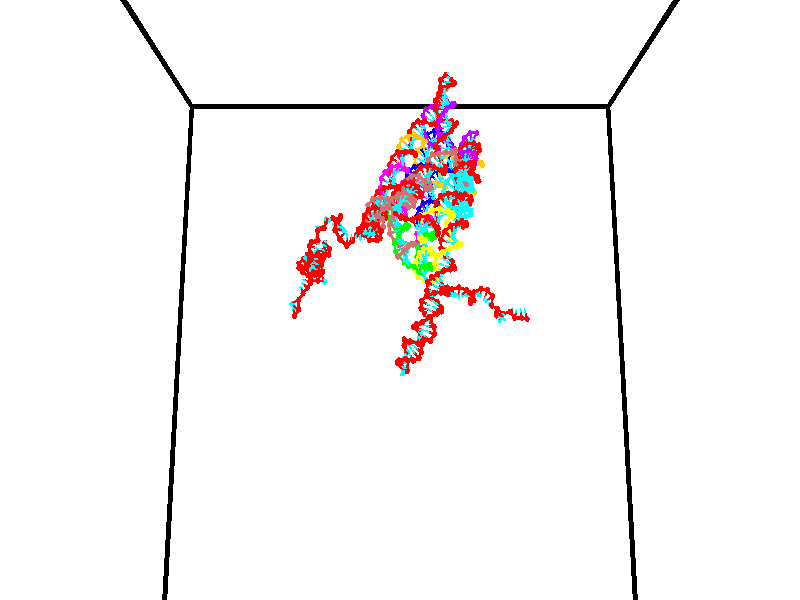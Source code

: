 // switches for output
#declare DRAW_BASES = 1; // possible values are 0, 1; only relevant for DNA ribbons
#declare DRAW_BASES_TYPE = 3; // possible values are 1, 2, 3; only relevant for DNA ribbons
#declare DRAW_FOG = 0; // set to 1 to enable fog

#include "colors.inc"

#include "transforms.inc"
background { rgb <1, 1, 1>}

#default {
   normal{
       ripples 0.25
       frequency 0.20
       turbulence 0.2
       lambda 5
   }
	finish {
		phong 0.1
		phong_size 40.
	}
}

// original window dimensions: 1024x640


// camera settings

camera {
	sky <0, 0.179814, -0.983701>
	up <0, 0.179814, -0.983701>
	right 1.6 * <1, 0, 0>
	location <35, 94.9851, 44.8844>
	look_at <35, 29.7336, 32.9568>
	direction <0, -65.2515, -11.9276>
	angle 67.0682
}


# declare cpy_camera_pos = <35, 94.9851, 44.8844>;
# if (DRAW_FOG = 1)
fog {
	fog_type 2
	up vnormalize(cpy_camera_pos)
	color rgbt<1,1,1,0.3>
	distance 1e-5
	fog_alt 3e-3
	fog_offset 56
}
# end


// LIGHTS

# declare lum = 6;
global_settings {
	ambient_light rgb lum * <0.05, 0.05, 0.05>
	max_trace_level 15
}# declare cpy_direct_light_amount = 0.25;
light_source
{	1000 * <-1, -1.16352, -0.803886>,
	rgb lum * cpy_direct_light_amount
	parallel
}

light_source
{	1000 * <1, 1.16352, 0.803886>,
	rgb lum * cpy_direct_light_amount
	parallel
}

// strand 0

// nucleotide -1

// particle -1
sphere {
	<24.404591, 35.159512, 35.337894> 0.250000
	pigment { color rgbt <1,0,0,0> }
	no_shadow
}
cylinder {
	<24.351988, 35.163158, 34.941383>,  <24.320425, 35.165348, 34.703476>, 0.100000
	pigment { color rgbt <1,0,0,0> }
	no_shadow
}
cylinder {
	<24.351988, 35.163158, 34.941383>,  <24.404591, 35.159512, 35.337894>, 0.100000
	pigment { color rgbt <1,0,0,0> }
	no_shadow
}

// particle -1
sphere {
	<24.351988, 35.163158, 34.941383> 0.100000
	pigment { color rgbt <1,0,0,0> }
	no_shadow
}
sphere {
	0, 1
	scale<0.080000,0.200000,0.300000>
	matrix <-0.124870, 0.991841, 0.025688,
		0.983419, 0.127159, -0.129298,
		-0.131509, 0.009116, -0.991273,
		24.312534, 35.165894, 34.644001>
	pigment { color rgbt <0,1,1,0> }
	no_shadow
}
cylinder {
	<24.904572, 35.693165, 34.850163>,  <24.404591, 35.159512, 35.337894>, 0.130000
	pigment { color rgbt <1,0,0,0> }
	no_shadow
}

// nucleotide -1

// particle -1
sphere {
	<24.904572, 35.693165, 34.850163> 0.250000
	pigment { color rgbt <1,0,0,0> }
	no_shadow
}
cylinder {
	<24.566248, 35.617290, 34.650711>,  <24.363255, 35.571766, 34.531040>, 0.100000
	pigment { color rgbt <1,0,0,0> }
	no_shadow
}
cylinder {
	<24.566248, 35.617290, 34.650711>,  <24.904572, 35.693165, 34.850163>, 0.100000
	pigment { color rgbt <1,0,0,0> }
	no_shadow
}

// particle -1
sphere {
	<24.566248, 35.617290, 34.650711> 0.100000
	pigment { color rgbt <1,0,0,0> }
	no_shadow
}
sphere {
	0, 1
	scale<0.080000,0.200000,0.300000>
	matrix <-0.113238, 0.977190, -0.179655,
		0.521331, -0.095490, -0.847995,
		-0.845808, -0.189686, -0.498627,
		24.312506, 35.560387, 34.501122>
	pigment { color rgbt <0,1,1,0> }
	no_shadow
}
cylinder {
	<24.909132, 35.880947, 34.097412>,  <24.904572, 35.693165, 34.850163>, 0.130000
	pigment { color rgbt <1,0,0,0> }
	no_shadow
}

// nucleotide -1

// particle -1
sphere {
	<24.909132, 35.880947, 34.097412> 0.250000
	pigment { color rgbt <1,0,0,0> }
	no_shadow
}
cylinder {
	<24.537952, 35.900887, 34.245152>,  <24.315245, 35.912849, 34.333797>, 0.100000
	pigment { color rgbt <1,0,0,0> }
	no_shadow
}
cylinder {
	<24.537952, 35.900887, 34.245152>,  <24.909132, 35.880947, 34.097412>, 0.100000
	pigment { color rgbt <1,0,0,0> }
	no_shadow
}

// particle -1
sphere {
	<24.537952, 35.900887, 34.245152> 0.100000
	pigment { color rgbt <1,0,0,0> }
	no_shadow
}
sphere {
	0, 1
	scale<0.080000,0.200000,0.300000>
	matrix <-0.074106, 0.946546, -0.313941,
		-0.365260, -0.318694, -0.874654,
		-0.927951, 0.049853, 0.369353,
		24.259567, 35.915844, 34.355957>
	pigment { color rgbt <0,1,1,0> }
	no_shadow
}
cylinder {
	<25.340303, 35.980633, 33.540279>,  <24.909132, 35.880947, 34.097412>, 0.130000
	pigment { color rgbt <1,0,0,0> }
	no_shadow
}

// nucleotide -1

// particle -1
sphere {
	<25.340303, 35.980633, 33.540279> 0.250000
	pigment { color rgbt <1,0,0,0> }
	no_shadow
}
cylinder {
	<25.203321, 35.733513, 33.257141>,  <25.121132, 35.585239, 33.087257>, 0.100000
	pigment { color rgbt <1,0,0,0> }
	no_shadow
}
cylinder {
	<25.203321, 35.733513, 33.257141>,  <25.340303, 35.980633, 33.540279>, 0.100000
	pigment { color rgbt <1,0,0,0> }
	no_shadow
}

// particle -1
sphere {
	<25.203321, 35.733513, 33.257141> 0.100000
	pigment { color rgbt <1,0,0,0> }
	no_shadow
}
sphere {
	0, 1
	scale<0.080000,0.200000,0.300000>
	matrix <0.369395, 0.604190, -0.706047,
		0.863871, -0.503262, 0.021307,
		-0.342453, -0.617805, -0.707845,
		25.100586, 35.548172, 33.044788>
	pigment { color rgbt <0,1,1,0> }
	no_shadow
}
cylinder {
	<25.801140, 36.141651, 33.087212>,  <25.340303, 35.980633, 33.540279>, 0.130000
	pigment { color rgbt <1,0,0,0> }
	no_shadow
}

// nucleotide -1

// particle -1
sphere {
	<25.801140, 36.141651, 33.087212> 0.250000
	pigment { color rgbt <1,0,0,0> }
	no_shadow
}
cylinder {
	<25.530182, 35.936951, 32.875835>,  <25.367607, 35.814133, 32.749008>, 0.100000
	pigment { color rgbt <1,0,0,0> }
	no_shadow
}
cylinder {
	<25.530182, 35.936951, 32.875835>,  <25.801140, 36.141651, 33.087212>, 0.100000
	pigment { color rgbt <1,0,0,0> }
	no_shadow
}

// particle -1
sphere {
	<25.530182, 35.936951, 32.875835> 0.100000
	pigment { color rgbt <1,0,0,0> }
	no_shadow
}
sphere {
	0, 1
	scale<0.080000,0.200000,0.300000>
	matrix <0.281139, 0.483729, -0.828835,
		0.679775, -0.710015, -0.183805,
		-0.677397, -0.511747, -0.528440,
		25.326963, 35.783428, 32.717304>
	pigment { color rgbt <0,1,1,0> }
	no_shadow
}
cylinder {
	<26.018482, 35.527725, 32.553040>,  <25.801140, 36.141651, 33.087212>, 0.130000
	pigment { color rgbt <1,0,0,0> }
	no_shadow
}

// nucleotide -1

// particle -1
sphere {
	<26.018482, 35.527725, 32.553040> 0.250000
	pigment { color rgbt <1,0,0,0> }
	no_shadow
}
cylinder {
	<25.701769, 35.759186, 32.474819>,  <25.511742, 35.898064, 32.427887>, 0.100000
	pigment { color rgbt <1,0,0,0> }
	no_shadow
}
cylinder {
	<25.701769, 35.759186, 32.474819>,  <26.018482, 35.527725, 32.553040>, 0.100000
	pigment { color rgbt <1,0,0,0> }
	no_shadow
}

// particle -1
sphere {
	<25.701769, 35.759186, 32.474819> 0.100000
	pigment { color rgbt <1,0,0,0> }
	no_shadow
}
sphere {
	0, 1
	scale<0.080000,0.200000,0.300000>
	matrix <0.486568, 0.404006, -0.774617,
		-0.369233, -0.708475, -0.601440,
		-0.791782, 0.578655, -0.195549,
		25.464233, 35.932781, 32.416153>
	pigment { color rgbt <0,1,1,0> }
	no_shadow
}
cylinder {
	<25.714962, 35.501476, 31.890728>,  <26.018482, 35.527725, 32.553040>, 0.130000
	pigment { color rgbt <1,0,0,0> }
	no_shadow
}

// nucleotide -1

// particle -1
sphere {
	<25.714962, 35.501476, 31.890728> 0.250000
	pigment { color rgbt <1,0,0,0> }
	no_shadow
}
cylinder {
	<25.715118, 35.491684, 31.490849>,  <25.715212, 35.485809, 31.250921>, 0.100000
	pigment { color rgbt <1,0,0,0> }
	no_shadow
}
cylinder {
	<25.715118, 35.491684, 31.490849>,  <25.714962, 35.501476, 31.890728>, 0.100000
	pigment { color rgbt <1,0,0,0> }
	no_shadow
}

// particle -1
sphere {
	<25.715118, 35.491684, 31.490849> 0.100000
	pigment { color rgbt <1,0,0,0> }
	no_shadow
}
sphere {
	0, 1
	scale<0.080000,0.200000,0.300000>
	matrix <-0.360965, -0.932303, 0.022692,
		-0.932579, 0.360848, -0.009205,
		0.000393, -0.024485, -0.999700,
		25.715237, 35.484337, 31.190939>
	pigment { color rgbt <0,1,1,0> }
	no_shadow
}
cylinder {
	<25.127672, 35.381763, 31.604725>,  <25.714962, 35.501476, 31.890728>, 0.130000
	pigment { color rgbt <1,0,0,0> }
	no_shadow
}

// nucleotide -1

// particle -1
sphere {
	<25.127672, 35.381763, 31.604725> 0.250000
	pigment { color rgbt <1,0,0,0> }
	no_shadow
}
cylinder {
	<25.361120, 35.230831, 31.317110>,  <25.501188, 35.140274, 31.144541>, 0.100000
	pigment { color rgbt <1,0,0,0> }
	no_shadow
}
cylinder {
	<25.361120, 35.230831, 31.317110>,  <25.127672, 35.381763, 31.604725>, 0.100000
	pigment { color rgbt <1,0,0,0> }
	no_shadow
}

// particle -1
sphere {
	<25.361120, 35.230831, 31.317110> 0.100000
	pigment { color rgbt <1,0,0,0> }
	no_shadow
}
sphere {
	0, 1
	scale<0.080000,0.200000,0.300000>
	matrix <-0.519641, -0.853978, 0.026367,
		-0.623990, 0.358252, -0.694473,
		0.583618, -0.377329, -0.719036,
		25.536205, 35.117634, 31.101398>
	pigment { color rgbt <0,1,1,0> }
	no_shadow
}
cylinder {
	<24.689688, 34.998230, 31.152515>,  <25.127672, 35.381763, 31.604725>, 0.130000
	pigment { color rgbt <1,0,0,0> }
	no_shadow
}

// nucleotide -1

// particle -1
sphere {
	<24.689688, 34.998230, 31.152515> 0.250000
	pigment { color rgbt <1,0,0,0> }
	no_shadow
}
cylinder {
	<25.048292, 34.838795, 31.075163>,  <25.263454, 34.743134, 31.028751>, 0.100000
	pigment { color rgbt <1,0,0,0> }
	no_shadow
}
cylinder {
	<25.048292, 34.838795, 31.075163>,  <24.689688, 34.998230, 31.152515>, 0.100000
	pigment { color rgbt <1,0,0,0> }
	no_shadow
}

// particle -1
sphere {
	<25.048292, 34.838795, 31.075163> 0.100000
	pigment { color rgbt <1,0,0,0> }
	no_shadow
}
sphere {
	0, 1
	scale<0.080000,0.200000,0.300000>
	matrix <-0.413788, -0.909303, -0.044123,
		-0.158256, 0.119576, -0.980131,
		0.896512, -0.398584, -0.193382,
		25.317245, 34.719219, 31.017149>
	pigment { color rgbt <0,1,1,0> }
	no_shadow
}
cylinder {
	<24.601681, 34.518124, 30.646605>,  <24.689688, 34.998230, 31.152515>, 0.130000
	pigment { color rgbt <1,0,0,0> }
	no_shadow
}

// nucleotide -1

// particle -1
sphere {
	<24.601681, 34.518124, 30.646605> 0.250000
	pigment { color rgbt <1,0,0,0> }
	no_shadow
}
cylinder {
	<24.948574, 34.408924, 30.813160>,  <25.156710, 34.343407, 30.913094>, 0.100000
	pigment { color rgbt <1,0,0,0> }
	no_shadow
}
cylinder {
	<24.948574, 34.408924, 30.813160>,  <24.601681, 34.518124, 30.646605>, 0.100000
	pigment { color rgbt <1,0,0,0> }
	no_shadow
}

// particle -1
sphere {
	<24.948574, 34.408924, 30.813160> 0.100000
	pigment { color rgbt <1,0,0,0> }
	no_shadow
}
sphere {
	0, 1
	scale<0.080000,0.200000,0.300000>
	matrix <-0.243514, -0.961998, -0.123531,
		0.434290, 0.005733, -0.900755,
		0.867233, -0.272995, 0.416390,
		25.208744, 34.327026, 30.938078>
	pigment { color rgbt <0,1,1,0> }
	no_shadow
}
cylinder {
	<24.991371, 34.127270, 30.147419>,  <24.601681, 34.518124, 30.646605>, 0.130000
	pigment { color rgbt <1,0,0,0> }
	no_shadow
}

// nucleotide -1

// particle -1
sphere {
	<24.991371, 34.127270, 30.147419> 0.250000
	pigment { color rgbt <1,0,0,0> }
	no_shadow
}
cylinder {
	<25.149103, 34.027042, 30.501078>,  <25.243742, 33.966908, 30.713274>, 0.100000
	pigment { color rgbt <1,0,0,0> }
	no_shadow
}
cylinder {
	<25.149103, 34.027042, 30.501078>,  <24.991371, 34.127270, 30.147419>, 0.100000
	pigment { color rgbt <1,0,0,0> }
	no_shadow
}

// particle -1
sphere {
	<25.149103, 34.027042, 30.501078> 0.100000
	pigment { color rgbt <1,0,0,0> }
	no_shadow
}
sphere {
	0, 1
	scale<0.080000,0.200000,0.300000>
	matrix <-0.023043, -0.964503, -0.263064,
		0.918680, 0.083361, -0.386107,
		0.394331, -0.250569, 0.884149,
		25.267403, 33.951870, 30.766323>
	pigment { color rgbt <0,1,1,0> }
	no_shadow
}
cylinder {
	<25.538792, 33.677704, 29.954624>,  <24.991371, 34.127270, 30.147419>, 0.130000
	pigment { color rgbt <1,0,0,0> }
	no_shadow
}

// nucleotide -1

// particle -1
sphere {
	<25.538792, 33.677704, 29.954624> 0.250000
	pigment { color rgbt <1,0,0,0> }
	no_shadow
}
cylinder {
	<25.397602, 33.598915, 30.320490>,  <25.312887, 33.551640, 30.540009>, 0.100000
	pigment { color rgbt <1,0,0,0> }
	no_shadow
}
cylinder {
	<25.397602, 33.598915, 30.320490>,  <25.538792, 33.677704, 29.954624>, 0.100000
	pigment { color rgbt <1,0,0,0> }
	no_shadow
}

// particle -1
sphere {
	<25.397602, 33.598915, 30.320490> 0.100000
	pigment { color rgbt <1,0,0,0> }
	no_shadow
}
sphere {
	0, 1
	scale<0.080000,0.200000,0.300000>
	matrix <-0.042569, -0.973195, -0.226008,
		0.934663, -0.118712, 0.335129,
		-0.352976, -0.196975, 0.914663,
		25.291710, 33.539822, 30.594889>
	pigment { color rgbt <0,1,1,0> }
	no_shadow
}
cylinder {
	<25.933130, 33.201378, 30.369844>,  <25.538792, 33.677704, 29.954624>, 0.130000
	pigment { color rgbt <1,0,0,0> }
	no_shadow
}

// nucleotide -1

// particle -1
sphere {
	<25.933130, 33.201378, 30.369844> 0.250000
	pigment { color rgbt <1,0,0,0> }
	no_shadow
}
cylinder {
	<25.565861, 33.146141, 30.518379>,  <25.345499, 33.112999, 30.607500>, 0.100000
	pigment { color rgbt <1,0,0,0> }
	no_shadow
}
cylinder {
	<25.565861, 33.146141, 30.518379>,  <25.933130, 33.201378, 30.369844>, 0.100000
	pigment { color rgbt <1,0,0,0> }
	no_shadow
}

// particle -1
sphere {
	<25.565861, 33.146141, 30.518379> 0.100000
	pigment { color rgbt <1,0,0,0> }
	no_shadow
}
sphere {
	0, 1
	scale<0.080000,0.200000,0.300000>
	matrix <0.069929, -0.979059, -0.191189,
		0.389962, -0.149577, 0.908602,
		-0.918172, -0.138094, 0.371336,
		25.290409, 33.104713, 30.629780>
	pigment { color rgbt <0,1,1,0> }
	no_shadow
}
cylinder {
	<25.985357, 32.851368, 31.056177>,  <25.933130, 33.201378, 30.369844>, 0.130000
	pigment { color rgbt <1,0,0,0> }
	no_shadow
}

// nucleotide -1

// particle -1
sphere {
	<25.985357, 32.851368, 31.056177> 0.250000
	pigment { color rgbt <1,0,0,0> }
	no_shadow
}
cylinder {
	<25.687819, 32.770668, 30.801310>,  <25.509295, 32.722248, 30.648390>, 0.100000
	pigment { color rgbt <1,0,0,0> }
	no_shadow
}
cylinder {
	<25.687819, 32.770668, 30.801310>,  <25.985357, 32.851368, 31.056177>, 0.100000
	pigment { color rgbt <1,0,0,0> }
	no_shadow
}

// particle -1
sphere {
	<25.687819, 32.770668, 30.801310> 0.100000
	pigment { color rgbt <1,0,0,0> }
	no_shadow
}
sphere {
	0, 1
	scale<0.080000,0.200000,0.300000>
	matrix <0.231248, -0.972158, 0.037860,
		-0.627067, -0.119182, 0.769794,
		-0.743849, -0.201754, -0.637169,
		25.464664, 32.710140, 30.610159>
	pigment { color rgbt <0,1,1,0> }
	no_shadow
}
cylinder {
	<26.722229, 32.928173, 31.245220>,  <25.985357, 32.851368, 31.056177>, 0.130000
	pigment { color rgbt <1,0,0,0> }
	no_shadow
}

// nucleotide -1

// particle -1
sphere {
	<26.722229, 32.928173, 31.245220> 0.250000
	pigment { color rgbt <1,0,0,0> }
	no_shadow
}
cylinder {
	<26.896641, 32.827290, 31.590769>,  <27.001287, 32.766758, 31.798098>, 0.100000
	pigment { color rgbt <1,0,0,0> }
	no_shadow
}
cylinder {
	<26.896641, 32.827290, 31.590769>,  <26.722229, 32.928173, 31.245220>, 0.100000
	pigment { color rgbt <1,0,0,0> }
	no_shadow
}

// particle -1
sphere {
	<26.896641, 32.827290, 31.590769> 0.100000
	pigment { color rgbt <1,0,0,0> }
	no_shadow
}
sphere {
	0, 1
	scale<0.080000,0.200000,0.300000>
	matrix <0.053515, 0.965495, 0.254866,
		-0.898340, -0.064899, 0.434480,
		0.436028, -0.252207, 0.863870,
		27.027449, 32.751629, 31.849930>
	pigment { color rgbt <0,1,1,0> }
	no_shadow
}
cylinder {
	<26.399765, 33.230972, 31.900431>,  <26.722229, 32.928173, 31.245220>, 0.130000
	pigment { color rgbt <1,0,0,0> }
	no_shadow
}

// nucleotide -1

// particle -1
sphere {
	<26.399765, 33.230972, 31.900431> 0.250000
	pigment { color rgbt <1,0,0,0> }
	no_shadow
}
cylinder {
	<26.796104, 33.184429, 31.927786>,  <27.033909, 33.156506, 31.944199>, 0.100000
	pigment { color rgbt <1,0,0,0> }
	no_shadow
}
cylinder {
	<26.796104, 33.184429, 31.927786>,  <26.399765, 33.230972, 31.900431>, 0.100000
	pigment { color rgbt <1,0,0,0> }
	no_shadow
}

// particle -1
sphere {
	<26.796104, 33.184429, 31.927786> 0.100000
	pigment { color rgbt <1,0,0,0> }
	no_shadow
}
sphere {
	0, 1
	scale<0.080000,0.200000,0.300000>
	matrix <0.113495, 0.992549, 0.044325,
		-0.073038, -0.036157, 0.996674,
		0.990850, -0.116355, 0.068390,
		27.093359, 33.149521, 31.948303>
	pigment { color rgbt <0,1,1,0> }
	no_shadow
}
cylinder {
	<25.741552, 33.677135, 31.896070>,  <26.399765, 33.230972, 31.900431>, 0.130000
	pigment { color rgbt <1,0,0,0> }
	no_shadow
}

// nucleotide -1

// particle -1
sphere {
	<25.741552, 33.677135, 31.896070> 0.250000
	pigment { color rgbt <1,0,0,0> }
	no_shadow
}
cylinder {
	<25.630230, 33.763100, 31.521614>,  <25.563437, 33.814678, 31.296940>, 0.100000
	pigment { color rgbt <1,0,0,0> }
	no_shadow
}
cylinder {
	<25.630230, 33.763100, 31.521614>,  <25.741552, 33.677135, 31.896070>, 0.100000
	pigment { color rgbt <1,0,0,0> }
	no_shadow
}

// particle -1
sphere {
	<25.630230, 33.763100, 31.521614> 0.100000
	pigment { color rgbt <1,0,0,0> }
	no_shadow
}
sphere {
	0, 1
	scale<0.080000,0.200000,0.300000>
	matrix <0.287624, 0.948567, 0.132260,
		0.916417, -0.232448, -0.325804,
		-0.278304, 0.214914, -0.936140,
		25.546740, 33.827576, 31.240772>
	pigment { color rgbt <0,1,1,0> }
	no_shadow
}
cylinder {
	<26.285431, 34.051697, 31.557117>,  <25.741552, 33.677135, 31.896070>, 0.130000
	pigment { color rgbt <1,0,0,0> }
	no_shadow
}

// nucleotide -1

// particle -1
sphere {
	<26.285431, 34.051697, 31.557117> 0.250000
	pigment { color rgbt <1,0,0,0> }
	no_shadow
}
cylinder {
	<25.956364, 34.123890, 31.341475>,  <25.758923, 34.167206, 31.212088>, 0.100000
	pigment { color rgbt <1,0,0,0> }
	no_shadow
}
cylinder {
	<25.956364, 34.123890, 31.341475>,  <26.285431, 34.051697, 31.557117>, 0.100000
	pigment { color rgbt <1,0,0,0> }
	no_shadow
}

// particle -1
sphere {
	<25.956364, 34.123890, 31.341475> 0.100000
	pigment { color rgbt <1,0,0,0> }
	no_shadow
}
sphere {
	0, 1
	scale<0.080000,0.200000,0.300000>
	matrix <0.304201, 0.940847, -0.149227,
		0.480286, -0.286762, -0.828910,
		-0.822670, 0.180484, -0.539109,
		25.709562, 34.178036, 31.179741>
	pigment { color rgbt <0,1,1,0> }
	no_shadow
}
cylinder {
	<26.511677, 34.288376, 30.916117>,  <26.285431, 34.051697, 31.557117>, 0.130000
	pigment { color rgbt <1,0,0,0> }
	no_shadow
}

// nucleotide -1

// particle -1
sphere {
	<26.511677, 34.288376, 30.916117> 0.250000
	pigment { color rgbt <1,0,0,0> }
	no_shadow
}
cylinder {
	<26.131920, 34.413670, 30.906832>,  <25.904066, 34.488846, 30.901260>, 0.100000
	pigment { color rgbt <1,0,0,0> }
	no_shadow
}
cylinder {
	<26.131920, 34.413670, 30.906832>,  <26.511677, 34.288376, 30.916117>, 0.100000
	pigment { color rgbt <1,0,0,0> }
	no_shadow
}

// particle -1
sphere {
	<26.131920, 34.413670, 30.906832> 0.100000
	pigment { color rgbt <1,0,0,0> }
	no_shadow
}
sphere {
	0, 1
	scale<0.080000,0.200000,0.300000>
	matrix <0.310791, 0.926170, -0.213585,
		-0.045404, -0.209989, -0.976649,
		-0.949393, 0.313231, -0.023211,
		25.847101, 34.507637, 30.899868>
	pigment { color rgbt <0,1,1,0> }
	no_shadow
}
cylinder {
	<26.368837, 34.661247, 30.243464>,  <26.511677, 34.288376, 30.916117>, 0.130000
	pigment { color rgbt <1,0,0,0> }
	no_shadow
}

// nucleotide -1

// particle -1
sphere {
	<26.368837, 34.661247, 30.243464> 0.250000
	pigment { color rgbt <1,0,0,0> }
	no_shadow
}
cylinder {
	<26.142288, 34.789635, 30.547094>,  <26.006359, 34.866669, 30.729273>, 0.100000
	pigment { color rgbt <1,0,0,0> }
	no_shadow
}
cylinder {
	<26.142288, 34.789635, 30.547094>,  <26.368837, 34.661247, 30.243464>, 0.100000
	pigment { color rgbt <1,0,0,0> }
	no_shadow
}

// particle -1
sphere {
	<26.142288, 34.789635, 30.547094> 0.100000
	pigment { color rgbt <1,0,0,0> }
	no_shadow
}
sphere {
	0, 1
	scale<0.080000,0.200000,0.300000>
	matrix <0.271397, 0.942309, -0.195952,
		-0.778181, 0.095029, -0.620809,
		-0.566373, 0.320972, 0.759078,
		25.972376, 34.885925, 30.774818>
	pigment { color rgbt <0,1,1,0> }
	no_shadow
}
cylinder {
	<25.924997, 35.280975, 29.947098>,  <26.368837, 34.661247, 30.243464>, 0.130000
	pigment { color rgbt <1,0,0,0> }
	no_shadow
}

// nucleotide -1

// particle -1
sphere {
	<25.924997, 35.280975, 29.947098> 0.250000
	pigment { color rgbt <1,0,0,0> }
	no_shadow
}
cylinder {
	<25.943882, 35.339199, 30.342386>,  <25.955212, 35.374134, 30.579559>, 0.100000
	pigment { color rgbt <1,0,0,0> }
	no_shadow
}
cylinder {
	<25.943882, 35.339199, 30.342386>,  <25.924997, 35.280975, 29.947098>, 0.100000
	pigment { color rgbt <1,0,0,0> }
	no_shadow
}

// particle -1
sphere {
	<25.943882, 35.339199, 30.342386> 0.100000
	pigment { color rgbt <1,0,0,0> }
	no_shadow
}
sphere {
	0, 1
	scale<0.080000,0.200000,0.300000>
	matrix <0.135680, 0.979223, -0.150711,
		-0.989627, 0.141197, 0.026480,
		0.047210, 0.145555, 0.988223,
		25.958046, 35.382866, 30.638853>
	pigment { color rgbt <0,1,1,0> }
	no_shadow
}
cylinder {
	<25.652536, 35.832615, 30.189915>,  <25.924997, 35.280975, 29.947098>, 0.130000
	pigment { color rgbt <1,0,0,0> }
	no_shadow
}

// nucleotide -1

// particle -1
sphere {
	<25.652536, 35.832615, 30.189915> 0.250000
	pigment { color rgbt <1,0,0,0> }
	no_shadow
}
cylinder {
	<25.924753, 35.791264, 30.480068>,  <26.088083, 35.766453, 30.654160>, 0.100000
	pigment { color rgbt <1,0,0,0> }
	no_shadow
}
cylinder {
	<25.924753, 35.791264, 30.480068>,  <25.652536, 35.832615, 30.189915>, 0.100000
	pigment { color rgbt <1,0,0,0> }
	no_shadow
}

// particle -1
sphere {
	<25.924753, 35.791264, 30.480068> 0.100000
	pigment { color rgbt <1,0,0,0> }
	no_shadow
}
sphere {
	0, 1
	scale<0.080000,0.200000,0.300000>
	matrix <0.217072, 0.973999, -0.064848,
		-0.699818, 0.201592, 0.685285,
		0.680540, -0.103374, 0.725382,
		26.128916, 35.760250, 30.697683>
	pigment { color rgbt <0,1,1,0> }
	no_shadow
}
cylinder {
	<25.523684, 36.302570, 30.754692>,  <25.652536, 35.832615, 30.189915>, 0.130000
	pigment { color rgbt <1,0,0,0> }
	no_shadow
}

// nucleotide -1

// particle -1
sphere {
	<25.523684, 36.302570, 30.754692> 0.250000
	pigment { color rgbt <1,0,0,0> }
	no_shadow
}
cylinder {
	<25.909578, 36.216572, 30.693953>,  <26.141115, 36.164974, 30.657509>, 0.100000
	pigment { color rgbt <1,0,0,0> }
	no_shadow
}
cylinder {
	<25.909578, 36.216572, 30.693953>,  <25.523684, 36.302570, 30.754692>, 0.100000
	pigment { color rgbt <1,0,0,0> }
	no_shadow
}

// particle -1
sphere {
	<25.909578, 36.216572, 30.693953> 0.100000
	pigment { color rgbt <1,0,0,0> }
	no_shadow
}
sphere {
	0, 1
	scale<0.080000,0.200000,0.300000>
	matrix <0.237419, 0.959854, 0.149370,
		0.113640, -0.180155, 0.977052,
		0.964737, -0.214996, -0.151850,
		26.198999, 36.152073, 30.648397>
	pigment { color rgbt <0,1,1,0> }
	no_shadow
}
cylinder {
	<25.974926, 36.596260, 31.248896>,  <25.523684, 36.302570, 30.754692>, 0.130000
	pigment { color rgbt <1,0,0,0> }
	no_shadow
}

// nucleotide -1

// particle -1
sphere {
	<25.974926, 36.596260, 31.248896> 0.250000
	pigment { color rgbt <1,0,0,0> }
	no_shadow
}
cylinder {
	<26.193069, 36.547020, 30.917250>,  <26.323956, 36.517475, 30.718262>, 0.100000
	pigment { color rgbt <1,0,0,0> }
	no_shadow
}
cylinder {
	<26.193069, 36.547020, 30.917250>,  <25.974926, 36.596260, 31.248896>, 0.100000
	pigment { color rgbt <1,0,0,0> }
	no_shadow
}

// particle -1
sphere {
	<26.193069, 36.547020, 30.917250> 0.100000
	pigment { color rgbt <1,0,0,0> }
	no_shadow
}
sphere {
	0, 1
	scale<0.080000,0.200000,0.300000>
	matrix <0.460364, 0.870602, 0.173546,
		0.700462, -0.476338, 0.531465,
		0.545360, -0.123105, -0.829113,
		26.356678, 36.510090, 30.668516>
	pigment { color rgbt <0,1,1,0> }
	no_shadow
}
cylinder {
	<26.559841, 36.812897, 31.478550>,  <25.974926, 36.596260, 31.248896>, 0.130000
	pigment { color rgbt <1,0,0,0> }
	no_shadow
}

// nucleotide -1

// particle -1
sphere {
	<26.559841, 36.812897, 31.478550> 0.250000
	pigment { color rgbt <1,0,0,0> }
	no_shadow
}
cylinder {
	<26.624557, 36.836212, 31.084509>,  <26.663387, 36.850201, 30.848083>, 0.100000
	pigment { color rgbt <1,0,0,0> }
	no_shadow
}
cylinder {
	<26.624557, 36.836212, 31.084509>,  <26.559841, 36.812897, 31.478550>, 0.100000
	pigment { color rgbt <1,0,0,0> }
	no_shadow
}

// particle -1
sphere {
	<26.624557, 36.836212, 31.084509> 0.100000
	pigment { color rgbt <1,0,0,0> }
	no_shadow
}
sphere {
	0, 1
	scale<0.080000,0.200000,0.300000>
	matrix <0.341853, 0.933132, 0.111359,
		0.925722, -0.354777, 0.131045,
		0.161790, 0.058289, -0.985103,
		26.673094, 36.853699, 30.788979>
	pigment { color rgbt <0,1,1,0> }
	no_shadow
}
cylinder {
	<27.264896, 37.250851, 31.287447>,  <26.559841, 36.812897, 31.478550>, 0.130000
	pigment { color rgbt <1,0,0,0> }
	no_shadow
}

// nucleotide -1

// particle -1
sphere {
	<27.264896, 37.250851, 31.287447> 0.250000
	pigment { color rgbt <1,0,0,0> }
	no_shadow
}
cylinder {
	<27.047764, 37.267120, 30.951904>,  <26.917484, 37.276882, 30.750580>, 0.100000
	pigment { color rgbt <1,0,0,0> }
	no_shadow
}
cylinder {
	<27.047764, 37.267120, 30.951904>,  <27.264896, 37.250851, 31.287447>, 0.100000
	pigment { color rgbt <1,0,0,0> }
	no_shadow
}

// particle -1
sphere {
	<27.047764, 37.267120, 30.951904> 0.100000
	pigment { color rgbt <1,0,0,0> }
	no_shadow
}
sphere {
	0, 1
	scale<0.080000,0.200000,0.300000>
	matrix <0.126947, 0.991324, -0.034081,
		0.830192, -0.124990, -0.543286,
		-0.542832, 0.040674, -0.838856,
		26.884914, 37.279324, 30.700247>
	pigment { color rgbt <0,1,1,0> }
	no_shadow
}
cylinder {
	<27.507175, 37.855671, 31.078472>,  <27.264896, 37.250851, 31.287447>, 0.130000
	pigment { color rgbt <1,0,0,0> }
	no_shadow
}

// nucleotide -1

// particle -1
sphere {
	<27.507175, 37.855671, 31.078472> 0.250000
	pigment { color rgbt <1,0,0,0> }
	no_shadow
}
cylinder {
	<27.195112, 37.784100, 30.838692>,  <27.007875, 37.741158, 30.694824>, 0.100000
	pigment { color rgbt <1,0,0,0> }
	no_shadow
}
cylinder {
	<27.195112, 37.784100, 30.838692>,  <27.507175, 37.855671, 31.078472>, 0.100000
	pigment { color rgbt <1,0,0,0> }
	no_shadow
}

// particle -1
sphere {
	<27.195112, 37.784100, 30.838692> 0.100000
	pigment { color rgbt <1,0,0,0> }
	no_shadow
}
sphere {
	0, 1
	scale<0.080000,0.200000,0.300000>
	matrix <-0.120171, 0.983241, -0.137095,
		0.613935, -0.034919, -0.788584,
		-0.780156, -0.178933, -0.599450,
		26.961065, 37.730419, 30.658857>
	pigment { color rgbt <0,1,1,0> }
	no_shadow
}
cylinder {
	<27.617838, 37.985905, 30.356003>,  <27.507175, 37.855671, 31.078472>, 0.130000
	pigment { color rgbt <1,0,0,0> }
	no_shadow
}

// nucleotide -1

// particle -1
sphere {
	<27.617838, 37.985905, 30.356003> 0.250000
	pigment { color rgbt <1,0,0,0> }
	no_shadow
}
cylinder {
	<27.234123, 38.058849, 30.442274>,  <27.003895, 38.102615, 30.494038>, 0.100000
	pigment { color rgbt <1,0,0,0> }
	no_shadow
}
cylinder {
	<27.234123, 38.058849, 30.442274>,  <27.617838, 37.985905, 30.356003>, 0.100000
	pigment { color rgbt <1,0,0,0> }
	no_shadow
}

// particle -1
sphere {
	<27.234123, 38.058849, 30.442274> 0.100000
	pigment { color rgbt <1,0,0,0> }
	no_shadow
}
sphere {
	0, 1
	scale<0.080000,0.200000,0.300000>
	matrix <0.098371, 0.931534, -0.350096,
		-0.264756, -0.314625, -0.911546,
		-0.959285, 0.182360, 0.215679,
		26.946339, 38.113556, 30.506977>
	pigment { color rgbt <0,1,1,0> }
	no_shadow
}
cylinder {
	<27.775246, 38.703011, 29.941185>,  <27.617838, 37.985905, 30.356003>, 0.130000
	pigment { color rgbt <1,0,0,0> }
	no_shadow
}

// nucleotide -1

// particle -1
sphere {
	<27.775246, 38.703011, 29.941185> 0.250000
	pigment { color rgbt <1,0,0,0> }
	no_shadow
}
cylinder {
	<27.848726, 39.095009, 29.971828>,  <27.892815, 39.330208, 29.990215>, 0.100000
	pigment { color rgbt <1,0,0,0> }
	no_shadow
}
cylinder {
	<27.848726, 39.095009, 29.971828>,  <27.775246, 38.703011, 29.941185>, 0.100000
	pigment { color rgbt <1,0,0,0> }
	no_shadow
}

// particle -1
sphere {
	<27.848726, 39.095009, 29.971828> 0.100000
	pigment { color rgbt <1,0,0,0> }
	no_shadow
}
sphere {
	0, 1
	scale<0.080000,0.200000,0.300000>
	matrix <-0.425067, 0.008923, 0.905118,
		0.886325, -0.198834, 0.418202,
		0.183699, 0.979992, 0.076610,
		27.903835, 39.389008, 29.994812>
	pigment { color rgbt <0,1,1,0> }
	no_shadow
}
cylinder {
	<28.226139, 38.876060, 30.492914>,  <27.775246, 38.703011, 29.941185>, 0.130000
	pigment { color rgbt <1,0,0,0> }
	no_shadow
}

// nucleotide -1

// particle -1
sphere {
	<28.226139, 38.876060, 30.492914> 0.250000
	pigment { color rgbt <1,0,0,0> }
	no_shadow
}
cylinder {
	<28.009178, 39.203060, 30.415457>,  <27.879002, 39.399261, 30.368982>, 0.100000
	pigment { color rgbt <1,0,0,0> }
	no_shadow
}
cylinder {
	<28.009178, 39.203060, 30.415457>,  <28.226139, 38.876060, 30.492914>, 0.100000
	pigment { color rgbt <1,0,0,0> }
	no_shadow
}

// particle -1
sphere {
	<28.009178, 39.203060, 30.415457> 0.100000
	pigment { color rgbt <1,0,0,0> }
	no_shadow
}
sphere {
	0, 1
	scale<0.080000,0.200000,0.300000>
	matrix <-0.483435, -0.115203, 0.867766,
		0.687090, 0.564291, 0.457694,
		-0.542401, 0.817499, -0.193643,
		27.846458, 39.448311, 30.357365>
	pigment { color rgbt <0,1,1,0> }
	no_shadow
}
cylinder {
	<28.218519, 39.229717, 31.040474>,  <28.226139, 38.876060, 30.492914>, 0.130000
	pigment { color rgbt <1,0,0,0> }
	no_shadow
}

// nucleotide -1

// particle -1
sphere {
	<28.218519, 39.229717, 31.040474> 0.250000
	pigment { color rgbt <1,0,0,0> }
	no_shadow
}
cylinder {
	<27.896885, 39.379623, 30.855867>,  <27.703905, 39.469566, 30.745104>, 0.100000
	pigment { color rgbt <1,0,0,0> }
	no_shadow
}
cylinder {
	<27.896885, 39.379623, 30.855867>,  <28.218519, 39.229717, 31.040474>, 0.100000
	pigment { color rgbt <1,0,0,0> }
	no_shadow
}

// particle -1
sphere {
	<27.896885, 39.379623, 30.855867> 0.100000
	pigment { color rgbt <1,0,0,0> }
	no_shadow
}
sphere {
	0, 1
	scale<0.080000,0.200000,0.300000>
	matrix <-0.478094, 0.053805, 0.876659,
		0.353371, 0.925558, 0.135908,
		-0.804086, 0.374763, -0.461517,
		27.655659, 39.492054, 30.717413>
	pigment { color rgbt <0,1,1,0> }
	no_shadow
}
cylinder {
	<27.974007, 39.951813, 31.281836>,  <28.218519, 39.229717, 31.040474>, 0.130000
	pigment { color rgbt <1,0,0,0> }
	no_shadow
}

// nucleotide -1

// particle -1
sphere {
	<27.974007, 39.951813, 31.281836> 0.250000
	pigment { color rgbt <1,0,0,0> }
	no_shadow
}
cylinder {
	<27.664522, 39.733833, 31.152592>,  <27.478832, 39.603046, 31.075047>, 0.100000
	pigment { color rgbt <1,0,0,0> }
	no_shadow
}
cylinder {
	<27.664522, 39.733833, 31.152592>,  <27.974007, 39.951813, 31.281836>, 0.100000
	pigment { color rgbt <1,0,0,0> }
	no_shadow
}

// particle -1
sphere {
	<27.664522, 39.733833, 31.152592> 0.100000
	pigment { color rgbt <1,0,0,0> }
	no_shadow
}
sphere {
	0, 1
	scale<0.080000,0.200000,0.300000>
	matrix <-0.442748, 0.100311, 0.891017,
		-0.453149, 0.832446, -0.318888,
		-0.773712, -0.544950, -0.323108,
		27.432409, 39.570347, 31.055658>
	pigment { color rgbt <0,1,1,0> }
	no_shadow
}
cylinder {
	<27.309978, 40.307304, 31.300425>,  <27.974007, 39.951813, 31.281836>, 0.130000
	pigment { color rgbt <1,0,0,0> }
	no_shadow
}

// nucleotide -1

// particle -1
sphere {
	<27.309978, 40.307304, 31.300425> 0.250000
	pigment { color rgbt <1,0,0,0> }
	no_shadow
}
cylinder {
	<27.187201, 39.927982, 31.332691>,  <27.113533, 39.700390, 31.352051>, 0.100000
	pigment { color rgbt <1,0,0,0> }
	no_shadow
}
cylinder {
	<27.187201, 39.927982, 31.332691>,  <27.309978, 40.307304, 31.300425>, 0.100000
	pigment { color rgbt <1,0,0,0> }
	no_shadow
}

// particle -1
sphere {
	<27.187201, 39.927982, 31.332691> 0.100000
	pigment { color rgbt <1,0,0,0> }
	no_shadow
}
sphere {
	0, 1
	scale<0.080000,0.200000,0.300000>
	matrix <-0.313036, 0.180635, 0.932405,
		-0.898773, 0.260947, -0.352298,
		-0.306946, -0.948302, 0.080664,
		27.095118, 39.643490, 31.356890>
	pigment { color rgbt <0,1,1,0> }
	no_shadow
}
cylinder {
	<26.616865, 40.282078, 31.631750>,  <27.309978, 40.307304, 31.300425>, 0.130000
	pigment { color rgbt <1,0,0,0> }
	no_shadow
}

// nucleotide -1

// particle -1
sphere {
	<26.616865, 40.282078, 31.631750> 0.250000
	pigment { color rgbt <1,0,0,0> }
	no_shadow
}
cylinder {
	<26.770958, 39.918037, 31.692831>,  <26.863413, 39.699615, 31.729479>, 0.100000
	pigment { color rgbt <1,0,0,0> }
	no_shadow
}
cylinder {
	<26.770958, 39.918037, 31.692831>,  <26.616865, 40.282078, 31.631750>, 0.100000
	pigment { color rgbt <1,0,0,0> }
	no_shadow
}

// particle -1
sphere {
	<26.770958, 39.918037, 31.692831> 0.100000
	pigment { color rgbt <1,0,0,0> }
	no_shadow
}
sphere {
	0, 1
	scale<0.080000,0.200000,0.300000>
	matrix <-0.296354, 0.034701, 0.954447,
		-0.873940, -0.412936, -0.256344,
		0.385230, -0.910099, 0.152702,
		26.886526, 39.645008, 31.738642>
	pigment { color rgbt <0,1,1,0> }
	no_shadow
}
cylinder {
	<26.145704, 39.745323, 31.722532>,  <26.616865, 40.282078, 31.631750>, 0.130000
	pigment { color rgbt <1,0,0,0> }
	no_shadow
}

// nucleotide -1

// particle -1
sphere {
	<26.145704, 39.745323, 31.722532> 0.250000
	pigment { color rgbt <1,0,0,0> }
	no_shadow
}
cylinder {
	<26.491676, 39.685925, 31.914301>,  <26.699259, 39.650284, 32.029362>, 0.100000
	pigment { color rgbt <1,0,0,0> }
	no_shadow
}
cylinder {
	<26.491676, 39.685925, 31.914301>,  <26.145704, 39.745323, 31.722532>, 0.100000
	pigment { color rgbt <1,0,0,0> }
	no_shadow
}

// particle -1
sphere {
	<26.491676, 39.685925, 31.914301> 0.100000
	pigment { color rgbt <1,0,0,0> }
	no_shadow
}
sphere {
	0, 1
	scale<0.080000,0.200000,0.300000>
	matrix <-0.439485, 0.237220, 0.866360,
		-0.242380, -0.960039, 0.139916,
		0.864930, -0.148498, 0.479421,
		26.751156, 39.641376, 32.058128>
	pigment { color rgbt <0,1,1,0> }
	no_shadow
}
cylinder {
	<26.261572, 40.235588, 32.305065>,  <26.145704, 39.745323, 31.722532>, 0.130000
	pigment { color rgbt <1,0,0,0> }
	no_shadow
}

// nucleotide -1

// particle -1
sphere {
	<26.261572, 40.235588, 32.305065> 0.250000
	pigment { color rgbt <1,0,0,0> }
	no_shadow
}
cylinder {
	<26.249846, 40.439049, 31.960875>,  <26.242809, 40.561127, 31.754360>, 0.100000
	pigment { color rgbt <1,0,0,0> }
	no_shadow
}
cylinder {
	<26.249846, 40.439049, 31.960875>,  <26.261572, 40.235588, 32.305065>, 0.100000
	pigment { color rgbt <1,0,0,0> }
	no_shadow
}

// particle -1
sphere {
	<26.249846, 40.439049, 31.960875> 0.100000
	pigment { color rgbt <1,0,0,0> }
	no_shadow
}
sphere {
	0, 1
	scale<0.080000,0.200000,0.300000>
	matrix <0.396690, -0.784229, -0.477097,
		-0.917485, -0.355327, -0.178787,
		-0.029315, 0.508652, -0.860473,
		26.241051, 40.591644, 31.702732>
	pigment { color rgbt <0,1,1,0> }
	no_shadow
}
cylinder {
	<26.516771, 39.727890, 32.811642>,  <26.261572, 40.235588, 32.305065>, 0.130000
	pigment { color rgbt <1,0,0,0> }
	no_shadow
}

// nucleotide -1

// particle -1
sphere {
	<26.516771, 39.727890, 32.811642> 0.250000
	pigment { color rgbt <1,0,0,0> }
	no_shadow
}
cylinder {
	<26.673498, 39.364025, 32.866776>,  <26.767534, 39.145706, 32.899857>, 0.100000
	pigment { color rgbt <1,0,0,0> }
	no_shadow
}
cylinder {
	<26.673498, 39.364025, 32.866776>,  <26.516771, 39.727890, 32.811642>, 0.100000
	pigment { color rgbt <1,0,0,0> }
	no_shadow
}

// particle -1
sphere {
	<26.673498, 39.364025, 32.866776> 0.100000
	pigment { color rgbt <1,0,0,0> }
	no_shadow
}
sphere {
	0, 1
	scale<0.080000,0.200000,0.300000>
	matrix <0.311684, -0.009713, -0.950136,
		0.865639, 0.415241, 0.279721,
		0.391819, -0.909660, 0.137832,
		26.791044, 39.091125, 32.908127>
	pigment { color rgbt <0,1,1,0> }
	no_shadow
}
cylinder {
	<27.306139, 39.615593, 32.684021>,  <26.516771, 39.727890, 32.811642>, 0.130000
	pigment { color rgbt <1,0,0,0> }
	no_shadow
}

// nucleotide -1

// particle -1
sphere {
	<27.306139, 39.615593, 32.684021> 0.250000
	pigment { color rgbt <1,0,0,0> }
	no_shadow
}
cylinder {
	<27.072784, 39.301552, 32.600811>,  <26.932772, 39.113129, 32.550884>, 0.100000
	pigment { color rgbt <1,0,0,0> }
	no_shadow
}
cylinder {
	<27.072784, 39.301552, 32.600811>,  <27.306139, 39.615593, 32.684021>, 0.100000
	pigment { color rgbt <1,0,0,0> }
	no_shadow
}

// particle -1
sphere {
	<27.072784, 39.301552, 32.600811> 0.100000
	pigment { color rgbt <1,0,0,0> }
	no_shadow
}
sphere {
	0, 1
	scale<0.080000,0.200000,0.300000>
	matrix <0.112734, 0.175375, -0.978026,
		0.804333, -0.594019, -0.013804,
		-0.583386, -0.785102, -0.208026,
		26.897768, 39.066021, 32.538403>
	pigment { color rgbt <0,1,1,0> }
	no_shadow
}
cylinder {
	<27.642071, 39.002689, 32.361942>,  <27.306139, 39.615593, 32.684021>, 0.130000
	pigment { color rgbt <1,0,0,0> }
	no_shadow
}

// nucleotide -1

// particle -1
sphere {
	<27.642071, 39.002689, 32.361942> 0.250000
	pigment { color rgbt <1,0,0,0> }
	no_shadow
}
cylinder {
	<27.259712, 39.065151, 32.262440>,  <27.030298, 39.102627, 32.202736>, 0.100000
	pigment { color rgbt <1,0,0,0> }
	no_shadow
}
cylinder {
	<27.259712, 39.065151, 32.262440>,  <27.642071, 39.002689, 32.361942>, 0.100000
	pigment { color rgbt <1,0,0,0> }
	no_shadow
}

// particle -1
sphere {
	<27.259712, 39.065151, 32.262440> 0.100000
	pigment { color rgbt <1,0,0,0> }
	no_shadow
}
sphere {
	0, 1
	scale<0.080000,0.200000,0.300000>
	matrix <0.276381, 0.191607, -0.941754,
		-0.099394, -0.968970, -0.226314,
		-0.955894, 0.156154, -0.248761,
		26.972944, 39.111996, 32.187813>
	pigment { color rgbt <0,1,1,0> }
	no_shadow
}
cylinder {
	<27.432215, 38.448429, 31.709465>,  <27.642071, 39.002689, 32.361942>, 0.130000
	pigment { color rgbt <1,0,0,0> }
	no_shadow
}

// nucleotide -1

// particle -1
sphere {
	<27.432215, 38.448429, 31.709465> 0.250000
	pigment { color rgbt <1,0,0,0> }
	no_shadow
}
cylinder {
	<27.224745, 38.788937, 31.741245>,  <27.100262, 38.993240, 31.760313>, 0.100000
	pigment { color rgbt <1,0,0,0> }
	no_shadow
}
cylinder {
	<27.224745, 38.788937, 31.741245>,  <27.432215, 38.448429, 31.709465>, 0.100000
	pigment { color rgbt <1,0,0,0> }
	no_shadow
}

// particle -1
sphere {
	<27.224745, 38.788937, 31.741245> 0.100000
	pigment { color rgbt <1,0,0,0> }
	no_shadow
}
sphere {
	0, 1
	scale<0.080000,0.200000,0.300000>
	matrix <0.032914, 0.112742, -0.993079,
		-0.854337, -0.512472, -0.086496,
		-0.518677, 0.851271, 0.079452,
		27.069141, 39.044319, 31.765081>
	pigment { color rgbt <0,1,1,0> }
	no_shadow
}
cylinder {
	<26.810781, 38.390469, 31.256731>,  <27.432215, 38.448429, 31.709465>, 0.130000
	pigment { color rgbt <1,0,0,0> }
	no_shadow
}

// nucleotide -1

// particle -1
sphere {
	<26.810781, 38.390469, 31.256731> 0.250000
	pigment { color rgbt <1,0,0,0> }
	no_shadow
}
cylinder {
	<26.911381, 38.774170, 31.308231>,  <26.971741, 39.004391, 31.339130>, 0.100000
	pigment { color rgbt <1,0,0,0> }
	no_shadow
}
cylinder {
	<26.911381, 38.774170, 31.308231>,  <26.810781, 38.390469, 31.256731>, 0.100000
	pigment { color rgbt <1,0,0,0> }
	no_shadow
}

// particle -1
sphere {
	<26.911381, 38.774170, 31.308231> 0.100000
	pigment { color rgbt <1,0,0,0> }
	no_shadow
}
sphere {
	0, 1
	scale<0.080000,0.200000,0.300000>
	matrix <0.054723, 0.118719, -0.991419,
		-0.966310, 0.256385, -0.022635,
		0.251498, 0.959256, 0.128750,
		26.986830, 39.061947, 31.346857>
	pigment { color rgbt <0,1,1,0> }
	no_shadow
}
cylinder {
	<26.377226, 38.790638, 30.835106>,  <26.810781, 38.390469, 31.256731>, 0.130000
	pigment { color rgbt <1,0,0,0> }
	no_shadow
}

// nucleotide -1

// particle -1
sphere {
	<26.377226, 38.790638, 30.835106> 0.250000
	pigment { color rgbt <1,0,0,0> }
	no_shadow
}
cylinder {
	<26.700338, 39.018879, 30.894300>,  <26.894205, 39.155823, 30.929817>, 0.100000
	pigment { color rgbt <1,0,0,0> }
	no_shadow
}
cylinder {
	<26.700338, 39.018879, 30.894300>,  <26.377226, 38.790638, 30.835106>, 0.100000
	pigment { color rgbt <1,0,0,0> }
	no_shadow
}

// particle -1
sphere {
	<26.700338, 39.018879, 30.894300> 0.100000
	pigment { color rgbt <1,0,0,0> }
	no_shadow
}
sphere {
	0, 1
	scale<0.080000,0.200000,0.300000>
	matrix <0.233965, -0.079912, -0.968955,
		-0.541066, 0.817327, -0.198053,
		0.807780, 0.570606, 0.147988,
		26.942673, 39.190060, 30.938698>
	pigment { color rgbt <0,1,1,0> }
	no_shadow
}
cylinder {
	<26.402264, 39.221828, 30.322292>,  <26.377226, 38.790638, 30.835106>, 0.130000
	pigment { color rgbt <1,0,0,0> }
	no_shadow
}

// nucleotide -1

// particle -1
sphere {
	<26.402264, 39.221828, 30.322292> 0.250000
	pigment { color rgbt <1,0,0,0> }
	no_shadow
}
cylinder {
	<26.780964, 39.262268, 30.444565>,  <27.008184, 39.286533, 30.517929>, 0.100000
	pigment { color rgbt <1,0,0,0> }
	no_shadow
}
cylinder {
	<26.780964, 39.262268, 30.444565>,  <26.402264, 39.221828, 30.322292>, 0.100000
	pigment { color rgbt <1,0,0,0> }
	no_shadow
}

// particle -1
sphere {
	<26.780964, 39.262268, 30.444565> 0.100000
	pigment { color rgbt <1,0,0,0> }
	no_shadow
}
sphere {
	0, 1
	scale<0.080000,0.200000,0.300000>
	matrix <0.272900, 0.251816, -0.928501,
		-0.170847, 0.962480, 0.210817,
		0.946751, 0.101100, 0.305683,
		27.064989, 39.292599, 30.536270>
	pigment { color rgbt <0,1,1,0> }
	no_shadow
}
cylinder {
	<26.667698, 39.917679, 30.188473>,  <26.402264, 39.221828, 30.322292>, 0.130000
	pigment { color rgbt <1,0,0,0> }
	no_shadow
}

// nucleotide -1

// particle -1
sphere {
	<26.667698, 39.917679, 30.188473> 0.250000
	pigment { color rgbt <1,0,0,0> }
	no_shadow
}
cylinder {
	<26.948538, 39.632874, 30.184429>,  <27.117041, 39.461990, 30.182003>, 0.100000
	pigment { color rgbt <1,0,0,0> }
	no_shadow
}
cylinder {
	<26.948538, 39.632874, 30.184429>,  <26.667698, 39.917679, 30.188473>, 0.100000
	pigment { color rgbt <1,0,0,0> }
	no_shadow
}

// particle -1
sphere {
	<26.948538, 39.632874, 30.184429> 0.100000
	pigment { color rgbt <1,0,0,0> }
	no_shadow
}
sphere {
	0, 1
	scale<0.080000,0.200000,0.300000>
	matrix <0.241238, 0.251189, -0.937394,
		0.669972, 0.655704, 0.348123,
		0.702098, -0.712008, -0.010109,
		27.159166, 39.419270, 30.181396>
	pigment { color rgbt <0,1,1,0> }
	no_shadow
}
cylinder {
	<27.306770, 40.222530, 30.129410>,  <26.667698, 39.917679, 30.188473>, 0.130000
	pigment { color rgbt <1,0,0,0> }
	no_shadow
}

// nucleotide -1

// particle -1
sphere {
	<27.306770, 40.222530, 30.129410> 0.250000
	pigment { color rgbt <1,0,0,0> }
	no_shadow
}
cylinder {
	<27.191826, 39.882343, 29.953167>,  <27.122860, 39.678230, 29.847422>, 0.100000
	pigment { color rgbt <1,0,0,0> }
	no_shadow
}
cylinder {
	<27.191826, 39.882343, 29.953167>,  <27.306770, 40.222530, 30.129410>, 0.100000
	pigment { color rgbt <1,0,0,0> }
	no_shadow
}

// particle -1
sphere {
	<27.191826, 39.882343, 29.953167> 0.100000
	pigment { color rgbt <1,0,0,0> }
	no_shadow
}
sphere {
	0, 1
	scale<0.080000,0.200000,0.300000>
	matrix <0.241449, 0.380834, -0.892563,
		0.926891, -0.362870, 0.095908,
		-0.287359, -0.850465, -0.440607,
		27.105618, 39.627205, 29.820986>
	pigment { color rgbt <0,1,1,0> }
	no_shadow
}
cylinder {
	<27.317364, 40.413101, 29.405478>,  <27.306770, 40.222530, 30.129410>, 0.130000
	pigment { color rgbt <1,0,0,0> }
	no_shadow
}

// nucleotide -1

// particle -1
sphere {
	<27.317364, 40.413101, 29.405478> 0.250000
	pigment { color rgbt <1,0,0,0> }
	no_shadow
}
cylinder {
	<27.225191, 40.025482, 29.370056>,  <27.169888, 39.792912, 29.348804>, 0.100000
	pigment { color rgbt <1,0,0,0> }
	no_shadow
}
cylinder {
	<27.225191, 40.025482, 29.370056>,  <27.317364, 40.413101, 29.405478>, 0.100000
	pigment { color rgbt <1,0,0,0> }
	no_shadow
}

// particle -1
sphere {
	<27.225191, 40.025482, 29.370056> 0.100000
	pigment { color rgbt <1,0,0,0> }
	no_shadow
}
sphere {
	0, 1
	scale<0.080000,0.200000,0.300000>
	matrix <0.097630, 0.067519, -0.992929,
		0.968178, -0.237449, 0.079049,
		-0.230432, -0.969050, -0.088553,
		27.156061, 39.734768, 29.343491>
	pigment { color rgbt <0,1,1,0> }
	no_shadow
}
cylinder {
	<27.857166, 40.133415, 29.117214>,  <27.317364, 40.413101, 29.405478>, 0.130000
	pigment { color rgbt <1,0,0,0> }
	no_shadow
}

// nucleotide -1

// particle -1
sphere {
	<27.857166, 40.133415, 29.117214> 0.250000
	pigment { color rgbt <1,0,0,0> }
	no_shadow
}
cylinder {
	<27.513577, 39.952759, 29.020723>,  <27.307423, 39.844364, 28.962830>, 0.100000
	pigment { color rgbt <1,0,0,0> }
	no_shadow
}
cylinder {
	<27.513577, 39.952759, 29.020723>,  <27.857166, 40.133415, 29.117214>, 0.100000
	pigment { color rgbt <1,0,0,0> }
	no_shadow
}

// particle -1
sphere {
	<27.513577, 39.952759, 29.020723> 0.100000
	pigment { color rgbt <1,0,0,0> }
	no_shadow
}
sphere {
	0, 1
	scale<0.080000,0.200000,0.300000>
	matrix <0.167269, 0.197757, -0.965874,
		0.483930, -0.870008, -0.094323,
		-0.858972, -0.451639, -0.241226,
		27.255884, 39.817268, 28.948355>
	pigment { color rgbt <0,1,1,0> }
	no_shadow
}
cylinder {
	<28.120783, 40.552040, 28.650644>,  <27.857166, 40.133415, 29.117214>, 0.130000
	pigment { color rgbt <1,0,0,0> }
	no_shadow
}

// nucleotide -1

// particle -1
sphere {
	<28.120783, 40.552040, 28.650644> 0.250000
	pigment { color rgbt <1,0,0,0> }
	no_shadow
}
cylinder {
	<28.100918, 40.951149, 28.668465>,  <28.088999, 41.190613, 28.679157>, 0.100000
	pigment { color rgbt <1,0,0,0> }
	no_shadow
}
cylinder {
	<28.100918, 40.951149, 28.668465>,  <28.120783, 40.552040, 28.650644>, 0.100000
	pigment { color rgbt <1,0,0,0> }
	no_shadow
}

// particle -1
sphere {
	<28.100918, 40.951149, 28.668465> 0.100000
	pigment { color rgbt <1,0,0,0> }
	no_shadow
}
sphere {
	0, 1
	scale<0.080000,0.200000,0.300000>
	matrix <0.928732, 0.029723, 0.369559,
		0.367412, 0.059730, -0.928138,
		-0.049661, 0.997772, 0.044552,
		28.086020, 41.250481, 28.681829>
	pigment { color rgbt <0,1,1,0> }
	no_shadow
}
cylinder {
	<28.744932, 40.716362, 28.496723>,  <28.120783, 40.552040, 28.650644>, 0.130000
	pigment { color rgbt <1,0,0,0> }
	no_shadow
}

// nucleotide -1

// particle -1
sphere {
	<28.744932, 40.716362, 28.496723> 0.250000
	pigment { color rgbt <1,0,0,0> }
	no_shadow
}
cylinder {
	<28.599709, 41.030594, 28.697145>,  <28.512575, 41.219131, 28.817398>, 0.100000
	pigment { color rgbt <1,0,0,0> }
	no_shadow
}
cylinder {
	<28.599709, 41.030594, 28.697145>,  <28.744932, 40.716362, 28.496723>, 0.100000
	pigment { color rgbt <1,0,0,0> }
	no_shadow
}

// particle -1
sphere {
	<28.599709, 41.030594, 28.697145> 0.100000
	pigment { color rgbt <1,0,0,0> }
	no_shadow
}
sphere {
	0, 1
	scale<0.080000,0.200000,0.300000>
	matrix <0.912187, 0.190007, 0.363059,
		0.190007, 0.588867, -0.785578,
		-0.363059, 0.785578, 0.501055,
		28.490791, 41.266266, 28.847462>
	pigment { color rgbt <0,1,1,0> }
	no_shadow
}
cylinder {
	<29.390146, 41.063278, 28.651747>,  <28.744932, 40.716362, 28.496723>, 0.130000
	pigment { color rgbt <1,0,0,0> }
	no_shadow
}

// nucleotide -1

// particle -1
sphere {
	<29.390146, 41.063278, 28.651747> 0.250000
	pigment { color rgbt <1,0,0,0> }
	no_shadow
}
cylinder {
	<29.138430, 41.231457, 28.913195>,  <28.987400, 41.332363, 29.070063>, 0.100000
	pigment { color rgbt <1,0,0,0> }
	no_shadow
}
cylinder {
	<29.138430, 41.231457, 28.913195>,  <29.390146, 41.063278, 28.651747>, 0.100000
	pigment { color rgbt <1,0,0,0> }
	no_shadow
}

// particle -1
sphere {
	<29.138430, 41.231457, 28.913195> 0.100000
	pigment { color rgbt <1,0,0,0> }
	no_shadow
}
sphere {
	0, 1
	scale<0.080000,0.200000,0.300000>
	matrix <0.773384, 0.421682, 0.473352,
		-0.076602, 0.803376, -0.590525,
		-0.629293, 0.420443, 0.653619,
		28.949642, 41.357590, 29.109280>
	pigment { color rgbt <0,1,1,0> }
	no_shadow
}
cylinder {
	<29.550777, 41.778858, 28.682526>,  <29.390146, 41.063278, 28.651747>, 0.130000
	pigment { color rgbt <1,0,0,0> }
	no_shadow
}

// nucleotide -1

// particle -1
sphere {
	<29.550777, 41.778858, 28.682526> 0.250000
	pigment { color rgbt <1,0,0,0> }
	no_shadow
}
cylinder {
	<29.421144, 41.651840, 29.038982>,  <29.343365, 41.575630, 29.252857>, 0.100000
	pigment { color rgbt <1,0,0,0> }
	no_shadow
}
cylinder {
	<29.421144, 41.651840, 29.038982>,  <29.550777, 41.778858, 28.682526>, 0.100000
	pigment { color rgbt <1,0,0,0> }
	no_shadow
}

// particle -1
sphere {
	<29.421144, 41.651840, 29.038982> 0.100000
	pigment { color rgbt <1,0,0,0> }
	no_shadow
}
sphere {
	0, 1
	scale<0.080000,0.200000,0.300000>
	matrix <0.773641, 0.453186, 0.442833,
		-0.544473, 0.832940, 0.098796,
		-0.324080, -0.317544, 0.891144,
		29.323921, 41.556576, 29.306326>
	pigment { color rgbt <0,1,1,0> }
	no_shadow
}
cylinder {
	<29.201834, 42.354401, 29.184174>,  <29.550777, 41.778858, 28.682526>, 0.130000
	pigment { color rgbt <1,0,0,0> }
	no_shadow
}

// nucleotide -1

// particle -1
sphere {
	<29.201834, 42.354401, 29.184174> 0.250000
	pigment { color rgbt <1,0,0,0> }
	no_shadow
}
cylinder {
	<29.401491, 42.038303, 29.326370>,  <29.521286, 41.848644, 29.411688>, 0.100000
	pigment { color rgbt <1,0,0,0> }
	no_shadow
}
cylinder {
	<29.401491, 42.038303, 29.326370>,  <29.201834, 42.354401, 29.184174>, 0.100000
	pigment { color rgbt <1,0,0,0> }
	no_shadow
}

// particle -1
sphere {
	<29.401491, 42.038303, 29.326370> 0.100000
	pigment { color rgbt <1,0,0,0> }
	no_shadow
}
sphere {
	0, 1
	scale<0.080000,0.200000,0.300000>
	matrix <0.645994, 0.612791, 0.455169,
		-0.577535, 0.002450, 0.816363,
		0.499144, -0.790241, 0.355491,
		29.551235, 41.801231, 29.433018>
	pigment { color rgbt <0,1,1,0> }
	no_shadow
}
cylinder {
	<29.148258, 42.329796, 29.902433>,  <29.201834, 42.354401, 29.184174>, 0.130000
	pigment { color rgbt <1,0,0,0> }
	no_shadow
}

// nucleotide -1

// particle -1
sphere {
	<29.148258, 42.329796, 29.902433> 0.250000
	pigment { color rgbt <1,0,0,0> }
	no_shadow
}
cylinder {
	<29.494936, 42.146584, 29.823389>,  <29.702942, 42.036655, 29.775963>, 0.100000
	pigment { color rgbt <1,0,0,0> }
	no_shadow
}
cylinder {
	<29.494936, 42.146584, 29.823389>,  <29.148258, 42.329796, 29.902433>, 0.100000
	pigment { color rgbt <1,0,0,0> }
	no_shadow
}

// particle -1
sphere {
	<29.494936, 42.146584, 29.823389> 0.100000
	pigment { color rgbt <1,0,0,0> }
	no_shadow
}
sphere {
	0, 1
	scale<0.080000,0.200000,0.300000>
	matrix <0.439338, 0.513234, 0.737274,
		-0.236274, -0.725808, 0.646047,
		0.866693, -0.458032, -0.197612,
		29.754944, 42.009174, 29.764105>
	pigment { color rgbt <0,1,1,0> }
	no_shadow
}
cylinder {
	<29.562769, 41.895596, 30.523741>,  <29.148258, 42.329796, 29.902433>, 0.130000
	pigment { color rgbt <1,0,0,0> }
	no_shadow
}

// nucleotide -1

// particle -1
sphere {
	<29.562769, 41.895596, 30.523741> 0.250000
	pigment { color rgbt <1,0,0,0> }
	no_shadow
}
cylinder {
	<29.780588, 42.070972, 30.237736>,  <29.911280, 42.176197, 30.066133>, 0.100000
	pigment { color rgbt <1,0,0,0> }
	no_shadow
}
cylinder {
	<29.780588, 42.070972, 30.237736>,  <29.562769, 41.895596, 30.523741>, 0.100000
	pigment { color rgbt <1,0,0,0> }
	no_shadow
}

// particle -1
sphere {
	<29.780588, 42.070972, 30.237736> 0.100000
	pigment { color rgbt <1,0,0,0> }
	no_shadow
}
sphere {
	0, 1
	scale<0.080000,0.200000,0.300000>
	matrix <0.272618, 0.713679, 0.645245,
		0.793190, -0.546290, 0.269104,
		0.544545, 0.438439, -0.715011,
		29.943953, 42.202503, 30.023232>
	pigment { color rgbt <0,1,1,0> }
	no_shadow
}
cylinder {
	<30.164240, 41.751514, 30.971100>,  <29.562769, 41.895596, 30.523741>, 0.130000
	pigment { color rgbt <1,0,0,0> }
	no_shadow
}

// nucleotide -1

// particle -1
sphere {
	<30.164240, 41.751514, 30.971100> 0.250000
	pigment { color rgbt <1,0,0,0> }
	no_shadow
}
cylinder {
	<30.181999, 41.874474, 30.590881>,  <30.192656, 41.948250, 30.362751>, 0.100000
	pigment { color rgbt <1,0,0,0> }
	no_shadow
}
cylinder {
	<30.181999, 41.874474, 30.590881>,  <30.164240, 41.751514, 30.971100>, 0.100000
	pigment { color rgbt <1,0,0,0> }
	no_shadow
}

// particle -1
sphere {
	<30.181999, 41.874474, 30.590881> 0.100000
	pigment { color rgbt <1,0,0,0> }
	no_shadow
}
sphere {
	0, 1
	scale<0.080000,0.200000,0.300000>
	matrix <0.982455, 0.159087, 0.097336,
		0.181140, -0.938189, -0.294941,
		0.044398, 0.307398, -0.950545,
		30.195318, 41.966694, 30.305717>
	pigment { color rgbt <0,1,1,0> }
	no_shadow
}
cylinder {
	<30.591806, 41.288143, 30.497698>,  <30.164240, 41.751514, 30.971100>, 0.130000
	pigment { color rgbt <1,0,0,0> }
	no_shadow
}

// nucleotide -1

// particle -1
sphere {
	<30.591806, 41.288143, 30.497698> 0.250000
	pigment { color rgbt <1,0,0,0> }
	no_shadow
}
cylinder {
	<30.597782, 41.678673, 30.411371>,  <30.601368, 41.912991, 30.359575>, 0.100000
	pigment { color rgbt <1,0,0,0> }
	no_shadow
}
cylinder {
	<30.597782, 41.678673, 30.411371>,  <30.591806, 41.288143, 30.497698>, 0.100000
	pigment { color rgbt <1,0,0,0> }
	no_shadow
}

// particle -1
sphere {
	<30.597782, 41.678673, 30.411371> 0.100000
	pigment { color rgbt <1,0,0,0> }
	no_shadow
}
sphere {
	0, 1
	scale<0.080000,0.200000,0.300000>
	matrix <0.999882, -0.013850, 0.006552,
		0.003408, -0.215890, -0.976412,
		0.014937, 0.976319, -0.215817,
		30.602262, 41.971569, 30.346626>
	pigment { color rgbt <0,1,1,0> }
	no_shadow
}
cylinder {
	<31.049011, 41.404140, 29.985771>,  <30.591806, 41.288143, 30.497698>, 0.130000
	pigment { color rgbt <1,0,0,0> }
	no_shadow
}

// nucleotide -1

// particle -1
sphere {
	<31.049011, 41.404140, 29.985771> 0.250000
	pigment { color rgbt <1,0,0,0> }
	no_shadow
}
cylinder {
	<31.033401, 41.746410, 30.192186>,  <31.024035, 41.951771, 30.316036>, 0.100000
	pigment { color rgbt <1,0,0,0> }
	no_shadow
}
cylinder {
	<31.033401, 41.746410, 30.192186>,  <31.049011, 41.404140, 29.985771>, 0.100000
	pigment { color rgbt <1,0,0,0> }
	no_shadow
}

// particle -1
sphere {
	<31.033401, 41.746410, 30.192186> 0.100000
	pigment { color rgbt <1,0,0,0> }
	no_shadow
}
sphere {
	0, 1
	scale<0.080000,0.200000,0.300000>
	matrix <0.995403, 0.078497, -0.054883,
		-0.087470, 0.511526, -0.854804,
		-0.039025, 0.855675, 0.516040,
		31.021694, 42.003113, 30.346998>
	pigment { color rgbt <0,1,1,0> }
	no_shadow
}
cylinder {
	<31.459194, 41.924446, 29.727661>,  <31.049011, 41.404140, 29.985771>, 0.130000
	pigment { color rgbt <1,0,0,0> }
	no_shadow
}

// nucleotide -1

// particle -1
sphere {
	<31.459194, 41.924446, 29.727661> 0.250000
	pigment { color rgbt <1,0,0,0> }
	no_shadow
}
cylinder {
	<31.435837, 42.009506, 30.117815>,  <31.421824, 42.060543, 30.351908>, 0.100000
	pigment { color rgbt <1,0,0,0> }
	no_shadow
}
cylinder {
	<31.435837, 42.009506, 30.117815>,  <31.459194, 41.924446, 29.727661>, 0.100000
	pigment { color rgbt <1,0,0,0> }
	no_shadow
}

// particle -1
sphere {
	<31.435837, 42.009506, 30.117815> 0.100000
	pigment { color rgbt <1,0,0,0> }
	no_shadow
}
sphere {
	0, 1
	scale<0.080000,0.200000,0.300000>
	matrix <0.916615, 0.398489, -0.032002,
		-0.395484, 0.892182, -0.218184,
		-0.058393, 0.212647, 0.975383,
		31.418320, 42.073299, 30.410429>
	pigment { color rgbt <0,1,1,0> }
	no_shadow
}
cylinder {
	<31.539783, 42.607468, 29.875139>,  <31.459194, 41.924446, 29.727661>, 0.130000
	pigment { color rgbt <1,0,0,0> }
	no_shadow
}

// nucleotide -1

// particle -1
sphere {
	<31.539783, 42.607468, 29.875139> 0.250000
	pigment { color rgbt <1,0,0,0> }
	no_shadow
}
cylinder {
	<31.661196, 42.350315, 30.156441>,  <31.734043, 42.196022, 30.325222>, 0.100000
	pigment { color rgbt <1,0,0,0> }
	no_shadow
}
cylinder {
	<31.661196, 42.350315, 30.156441>,  <31.539783, 42.607468, 29.875139>, 0.100000
	pigment { color rgbt <1,0,0,0> }
	no_shadow
}

// particle -1
sphere {
	<31.661196, 42.350315, 30.156441> 0.100000
	pigment { color rgbt <1,0,0,0> }
	no_shadow
}
sphere {
	0, 1
	scale<0.080000,0.200000,0.300000>
	matrix <0.946896, 0.285716, -0.147496,
		-0.106108, 0.710679, 0.695469,
		0.303529, -0.642886, 0.703255,
		31.752254, 42.157448, 30.367416>
	pigment { color rgbt <0,1,1,0> }
	no_shadow
}
cylinder {
	<31.871954, 42.988384, 30.463512>,  <31.539783, 42.607468, 29.875139>, 0.130000
	pigment { color rgbt <1,0,0,0> }
	no_shadow
}

// nucleotide -1

// particle -1
sphere {
	<31.871954, 42.988384, 30.463512> 0.250000
	pigment { color rgbt <1,0,0,0> }
	no_shadow
}
cylinder {
	<31.979206, 42.610703, 30.387003>,  <32.043556, 42.384094, 30.341097>, 0.100000
	pigment { color rgbt <1,0,0,0> }
	no_shadow
}
cylinder {
	<31.979206, 42.610703, 30.387003>,  <31.871954, 42.988384, 30.463512>, 0.100000
	pigment { color rgbt <1,0,0,0> }
	no_shadow
}

// particle -1
sphere {
	<31.979206, 42.610703, 30.387003> 0.100000
	pigment { color rgbt <1,0,0,0> }
	no_shadow
}
sphere {
	0, 1
	scale<0.080000,0.200000,0.300000>
	matrix <0.935265, 0.302742, -0.183376,
		0.231052, -0.129724, 0.964254,
		0.268132, -0.944203, -0.191276,
		32.059647, 42.327442, 30.329620>
	pigment { color rgbt <0,1,1,0> }
	no_shadow
}
cylinder {
	<31.322802, 43.331829, 30.176517>,  <31.871954, 42.988384, 30.463512>, 0.130000
	pigment { color rgbt <1,0,0,0> }
	no_shadow
}

// nucleotide -1

// particle -1
sphere {
	<31.322802, 43.331829, 30.176517> 0.250000
	pigment { color rgbt <1,0,0,0> }
	no_shadow
}
cylinder {
	<31.638109, 43.507637, 30.348772>,  <31.827293, 43.613121, 30.452126>, 0.100000
	pigment { color rgbt <1,0,0,0> }
	no_shadow
}
cylinder {
	<31.638109, 43.507637, 30.348772>,  <31.322802, 43.331829, 30.176517>, 0.100000
	pigment { color rgbt <1,0,0,0> }
	no_shadow
}

// particle -1
sphere {
	<31.638109, 43.507637, 30.348772> 0.100000
	pigment { color rgbt <1,0,0,0> }
	no_shadow
}
sphere {
	0, 1
	scale<0.080000,0.200000,0.300000>
	matrix <0.555818, -0.808862, -0.191858,
		0.264000, 0.390593, -0.881896,
		0.788270, 0.439523, 0.430638,
		31.874590, 43.639496, 30.477964>
	pigment { color rgbt <0,1,1,0> }
	no_shadow
}
cylinder {
	<31.951782, 43.369995, 29.825224>,  <31.322802, 43.331829, 30.176517>, 0.130000
	pigment { color rgbt <1,0,0,0> }
	no_shadow
}

// nucleotide -1

// particle -1
sphere {
	<31.951782, 43.369995, 29.825224> 0.250000
	pigment { color rgbt <1,0,0,0> }
	no_shadow
}
cylinder {
	<32.133644, 43.407413, 30.179522>,  <32.242760, 43.429867, 30.392099>, 0.100000
	pigment { color rgbt <1,0,0,0> }
	no_shadow
}
cylinder {
	<32.133644, 43.407413, 30.179522>,  <31.951782, 43.369995, 29.825224>, 0.100000
	pigment { color rgbt <1,0,0,0> }
	no_shadow
}

// particle -1
sphere {
	<32.133644, 43.407413, 30.179522> 0.100000
	pigment { color rgbt <1,0,0,0> }
	no_shadow
}
sphere {
	0, 1
	scale<0.080000,0.200000,0.300000>
	matrix <0.549754, -0.811900, -0.196439,
		0.700757, 0.576252, -0.420563,
		0.454654, 0.093550, 0.885742,
		32.270039, 43.435478, 30.445244>
	pigment { color rgbt <0,1,1,0> }
	no_shadow
}
cylinder {
	<32.608772, 43.532036, 29.775850>,  <31.951782, 43.369995, 29.825224>, 0.130000
	pigment { color rgbt <1,0,0,0> }
	no_shadow
}

// nucleotide -1

// particle -1
sphere {
	<32.608772, 43.532036, 29.775850> 0.250000
	pigment { color rgbt <1,0,0,0> }
	no_shadow
}
cylinder {
	<32.575104, 43.293953, 30.095510>,  <32.554901, 43.151104, 30.287308>, 0.100000
	pigment { color rgbt <1,0,0,0> }
	no_shadow
}
cylinder {
	<32.575104, 43.293953, 30.095510>,  <32.608772, 43.532036, 29.775850>, 0.100000
	pigment { color rgbt <1,0,0,0> }
	no_shadow
}

// particle -1
sphere {
	<32.575104, 43.293953, 30.095510> 0.100000
	pigment { color rgbt <1,0,0,0> }
	no_shadow
}
sphere {
	0, 1
	scale<0.080000,0.200000,0.300000>
	matrix <0.387725, -0.758360, -0.523985,
		0.917924, 0.265745, 0.294610,
		-0.084174, -0.595206, 0.799152,
		32.549850, 43.115391, 30.335257>
	pigment { color rgbt <0,1,1,0> }
	no_shadow
}
cylinder {
	<32.938416, 42.877476, 29.674080>,  <32.608772, 43.532036, 29.775850>, 0.130000
	pigment { color rgbt <1,0,0,0> }
	no_shadow
}

// nucleotide -1

// particle -1
sphere {
	<32.938416, 42.877476, 29.674080> 0.250000
	pigment { color rgbt <1,0,0,0> }
	no_shadow
}
cylinder {
	<32.717705, 42.770119, 29.989929>,  <32.585278, 42.705704, 30.179440>, 0.100000
	pigment { color rgbt <1,0,0,0> }
	no_shadow
}
cylinder {
	<32.717705, 42.770119, 29.989929>,  <32.938416, 42.877476, 29.674080>, 0.100000
	pigment { color rgbt <1,0,0,0> }
	no_shadow
}

// particle -1
sphere {
	<32.717705, 42.770119, 29.989929> 0.100000
	pigment { color rgbt <1,0,0,0> }
	no_shadow
}
sphere {
	0, 1
	scale<0.080000,0.200000,0.300000>
	matrix <0.190765, -0.962318, -0.193783,
		0.811878, 0.043706, 0.582189,
		-0.551781, -0.268390, 0.789623,
		32.552170, 42.689602, 30.226816>
	pigment { color rgbt <0,1,1,0> }
	no_shadow
}
cylinder {
	<33.313221, 42.472729, 30.031166>,  <32.938416, 42.877476, 29.674080>, 0.130000
	pigment { color rgbt <1,0,0,0> }
	no_shadow
}

// nucleotide -1

// particle -1
sphere {
	<33.313221, 42.472729, 30.031166> 0.250000
	pigment { color rgbt <1,0,0,0> }
	no_shadow
}
cylinder {
	<32.930115, 42.372814, 30.088148>,  <32.700253, 42.312866, 30.122337>, 0.100000
	pigment { color rgbt <1,0,0,0> }
	no_shadow
}
cylinder {
	<32.930115, 42.372814, 30.088148>,  <33.313221, 42.472729, 30.031166>, 0.100000
	pigment { color rgbt <1,0,0,0> }
	no_shadow
}

// particle -1
sphere {
	<32.930115, 42.372814, 30.088148> 0.100000
	pigment { color rgbt <1,0,0,0> }
	no_shadow
}
sphere {
	0, 1
	scale<0.080000,0.200000,0.300000>
	matrix <0.212762, -0.948846, -0.233290,
		0.193440, -0.193128, 0.961916,
		-0.957765, -0.249787, 0.142454,
		32.642784, 42.297878, 30.130884>
	pigment { color rgbt <0,1,1,0> }
	no_shadow
}
cylinder {
	<33.168129, 41.835617, 30.396103>,  <33.313221, 42.472729, 30.031166>, 0.130000
	pigment { color rgbt <1,0,0,0> }
	no_shadow
}

// nucleotide -1

// particle -1
sphere {
	<33.168129, 41.835617, 30.396103> 0.250000
	pigment { color rgbt <1,0,0,0> }
	no_shadow
}
cylinder {
	<32.860039, 41.864529, 30.142639>,  <32.675182, 41.881878, 29.990561>, 0.100000
	pigment { color rgbt <1,0,0,0> }
	no_shadow
}
cylinder {
	<32.860039, 41.864529, 30.142639>,  <33.168129, 41.835617, 30.396103>, 0.100000
	pigment { color rgbt <1,0,0,0> }
	no_shadow
}

// particle -1
sphere {
	<32.860039, 41.864529, 30.142639> 0.100000
	pigment { color rgbt <1,0,0,0> }
	no_shadow
}
sphere {
	0, 1
	scale<0.080000,0.200000,0.300000>
	matrix <0.028197, -0.988726, -0.147057,
		-0.637143, -0.131135, 0.759508,
		-0.770229, 0.072281, -0.633657,
		32.628971, 41.886211, 29.952541>
	pigment { color rgbt <0,1,1,0> }
	no_shadow
}
cylinder {
	<32.900021, 41.116432, 30.374384>,  <33.168129, 41.835617, 30.396103>, 0.130000
	pigment { color rgbt <1,0,0,0> }
	no_shadow
}

// nucleotide -1

// particle -1
sphere {
	<32.900021, 41.116432, 30.374384> 0.250000
	pigment { color rgbt <1,0,0,0> }
	no_shadow
}
cylinder {
	<32.707027, 41.283997, 30.066690>,  <32.591232, 41.384537, 29.882074>, 0.100000
	pigment { color rgbt <1,0,0,0> }
	no_shadow
}
cylinder {
	<32.707027, 41.283997, 30.066690>,  <32.900021, 41.116432, 30.374384>, 0.100000
	pigment { color rgbt <1,0,0,0> }
	no_shadow
}

// particle -1
sphere {
	<32.707027, 41.283997, 30.066690> 0.100000
	pigment { color rgbt <1,0,0,0> }
	no_shadow
}
sphere {
	0, 1
	scale<0.080000,0.200000,0.300000>
	matrix <-0.155137, -0.905201, -0.395655,
		-0.862058, -0.071560, 0.501732,
		-0.482482, 0.418915, -0.769235,
		32.562283, 41.409672, 29.835920>
	pigment { color rgbt <0,1,1,0> }
	no_shadow
}
cylinder {
	<32.170753, 40.746792, 30.246061>,  <32.900021, 41.116432, 30.374384>, 0.130000
	pigment { color rgbt <1,0,0,0> }
	no_shadow
}

// nucleotide -1

// particle -1
sphere {
	<32.170753, 40.746792, 30.246061> 0.250000
	pigment { color rgbt <1,0,0,0> }
	no_shadow
}
cylinder {
	<32.314365, 40.924839, 29.917921>,  <32.400532, 41.031666, 29.721037>, 0.100000
	pigment { color rgbt <1,0,0,0> }
	no_shadow
}
cylinder {
	<32.314365, 40.924839, 29.917921>,  <32.170753, 40.746792, 30.246061>, 0.100000
	pigment { color rgbt <1,0,0,0> }
	no_shadow
}

// particle -1
sphere {
	<32.314365, 40.924839, 29.917921> 0.100000
	pigment { color rgbt <1,0,0,0> }
	no_shadow
}
sphere {
	0, 1
	scale<0.080000,0.200000,0.300000>
	matrix <-0.073505, -0.862737, -0.500282,
		-0.930428, 0.239915, -0.277027,
		0.359027, 0.445114, -0.820350,
		32.422073, 41.058372, 29.671816>
	pigment { color rgbt <0,1,1,0> }
	no_shadow
}
cylinder {
	<31.684774, 40.582859, 29.708586>,  <32.170753, 40.746792, 30.246061>, 0.130000
	pigment { color rgbt <1,0,0,0> }
	no_shadow
}

// nucleotide -1

// particle -1
sphere {
	<31.684774, 40.582859, 29.708586> 0.250000
	pigment { color rgbt <1,0,0,0> }
	no_shadow
}
cylinder {
	<32.017059, 40.683559, 29.509975>,  <32.216431, 40.743980, 29.390808>, 0.100000
	pigment { color rgbt <1,0,0,0> }
	no_shadow
}
cylinder {
	<32.017059, 40.683559, 29.509975>,  <31.684774, 40.582859, 29.708586>, 0.100000
	pigment { color rgbt <1,0,0,0> }
	no_shadow
}

// particle -1
sphere {
	<32.017059, 40.683559, 29.509975> 0.100000
	pigment { color rgbt <1,0,0,0> }
	no_shadow
}
sphere {
	0, 1
	scale<0.080000,0.200000,0.300000>
	matrix <-0.158010, -0.748606, -0.643911,
		-0.533806, 0.613361, -0.582098,
		0.830713, 0.251747, -0.496528,
		32.266273, 40.759083, 29.361017>
	pigment { color rgbt <0,1,1,0> }
	no_shadow
}
cylinder {
	<31.521172, 40.654018, 29.057438>,  <31.684774, 40.582859, 29.708586>, 0.130000
	pigment { color rgbt <1,0,0,0> }
	no_shadow
}

// nucleotide -1

// particle -1
sphere {
	<31.521172, 40.654018, 29.057438> 0.250000
	pigment { color rgbt <1,0,0,0> }
	no_shadow
}
cylinder {
	<31.916185, 40.594673, 29.036425>,  <32.153194, 40.559067, 29.023817>, 0.100000
	pigment { color rgbt <1,0,0,0> }
	no_shadow
}
cylinder {
	<31.916185, 40.594673, 29.036425>,  <31.521172, 40.654018, 29.057438>, 0.100000
	pigment { color rgbt <1,0,0,0> }
	no_shadow
}

// particle -1
sphere {
	<31.916185, 40.594673, 29.036425> 0.100000
	pigment { color rgbt <1,0,0,0> }
	no_shadow
}
sphere {
	0, 1
	scale<0.080000,0.200000,0.300000>
	matrix <-0.149564, -0.780674, -0.606778,
		0.049014, 0.607072, -0.793134,
		0.987537, -0.148364, -0.052532,
		32.212448, 40.550163, 29.020664>
	pigment { color rgbt <0,1,1,0> }
	no_shadow
}
cylinder {
	<31.661119, 40.689602, 28.306782>,  <31.521172, 40.654018, 29.057438>, 0.130000
	pigment { color rgbt <1,0,0,0> }
	no_shadow
}

// nucleotide -1

// particle -1
sphere {
	<31.661119, 40.689602, 28.306782> 0.250000
	pigment { color rgbt <1,0,0,0> }
	no_shadow
}
cylinder {
	<31.972883, 40.507389, 28.478832>,  <32.159943, 40.398060, 28.582064>, 0.100000
	pigment { color rgbt <1,0,0,0> }
	no_shadow
}
cylinder {
	<31.972883, 40.507389, 28.478832>,  <31.661119, 40.689602, 28.306782>, 0.100000
	pigment { color rgbt <1,0,0,0> }
	no_shadow
}

// particle -1
sphere {
	<31.972883, 40.507389, 28.478832> 0.100000
	pigment { color rgbt <1,0,0,0> }
	no_shadow
}
sphere {
	0, 1
	scale<0.080000,0.200000,0.300000>
	matrix <0.035335, -0.653485, -0.756114,
		0.625518, 0.604521, -0.493236,
		0.779409, -0.455535, 0.430127,
		32.206707, 40.370728, 28.607870>
	pigment { color rgbt <0,1,1,0> }
	no_shadow
}
cylinder {
	<32.062019, 40.628853, 27.791002>,  <31.661119, 40.689602, 28.306782>, 0.130000
	pigment { color rgbt <1,0,0,0> }
	no_shadow
}

// nucleotide -1

// particle -1
sphere {
	<32.062019, 40.628853, 27.791002> 0.250000
	pigment { color rgbt <1,0,0,0> }
	no_shadow
}
cylinder {
	<32.204849, 40.360321, 28.050791>,  <32.290546, 40.199203, 28.206663>, 0.100000
	pigment { color rgbt <1,0,0,0> }
	no_shadow
}
cylinder {
	<32.204849, 40.360321, 28.050791>,  <32.062019, 40.628853, 27.791002>, 0.100000
	pigment { color rgbt <1,0,0,0> }
	no_shadow
}

// particle -1
sphere {
	<32.204849, 40.360321, 28.050791> 0.100000
	pigment { color rgbt <1,0,0,0> }
	no_shadow
}
sphere {
	0, 1
	scale<0.080000,0.200000,0.300000>
	matrix <0.051915, -0.679972, -0.731398,
		0.932631, 0.294884, -0.207951,
		0.357079, -0.671328, 0.649472,
		32.311974, 40.158924, 28.245632>
	pigment { color rgbt <0,1,1,0> }
	no_shadow
}
cylinder {
	<32.719330, 40.393768, 27.538643>,  <32.062019, 40.628853, 27.791002>, 0.130000
	pigment { color rgbt <1,0,0,0> }
	no_shadow
}

// nucleotide -1

// particle -1
sphere {
	<32.719330, 40.393768, 27.538643> 0.250000
	pigment { color rgbt <1,0,0,0> }
	no_shadow
}
cylinder {
	<32.622253, 40.104645, 27.797455>,  <32.564007, 39.931171, 27.952742>, 0.100000
	pigment { color rgbt <1,0,0,0> }
	no_shadow
}
cylinder {
	<32.622253, 40.104645, 27.797455>,  <32.719330, 40.393768, 27.538643>, 0.100000
	pigment { color rgbt <1,0,0,0> }
	no_shadow
}

// particle -1
sphere {
	<32.622253, 40.104645, 27.797455> 0.100000
	pigment { color rgbt <1,0,0,0> }
	no_shadow
}
sphere {
	0, 1
	scale<0.080000,0.200000,0.300000>
	matrix <0.299716, -0.690208, -0.658622,
		0.922643, 0.034082, 0.384147,
		-0.242694, -0.722808, 0.647030,
		32.549446, 39.887802, 27.991564>
	pigment { color rgbt <0,1,1,0> }
	no_shadow
}
cylinder {
	<33.314838, 39.856056, 27.507473>,  <32.719330, 40.393768, 27.538643>, 0.130000
	pigment { color rgbt <1,0,0,0> }
	no_shadow
}

// nucleotide -1

// particle -1
sphere {
	<33.314838, 39.856056, 27.507473> 0.250000
	pigment { color rgbt <1,0,0,0> }
	no_shadow
}
cylinder {
	<33.013165, 39.651924, 27.672770>,  <32.832161, 39.529446, 27.771948>, 0.100000
	pigment { color rgbt <1,0,0,0> }
	no_shadow
}
cylinder {
	<33.013165, 39.651924, 27.672770>,  <33.314838, 39.856056, 27.507473>, 0.100000
	pigment { color rgbt <1,0,0,0> }
	no_shadow
}

// particle -1
sphere {
	<33.013165, 39.651924, 27.672770> 0.100000
	pigment { color rgbt <1,0,0,0> }
	no_shadow
}
sphere {
	0, 1
	scale<0.080000,0.200000,0.300000>
	matrix <0.155726, -0.750353, -0.642433,
		0.637928, -0.420162, 0.645377,
		-0.754187, -0.510328, 0.413241,
		32.786907, 39.498825, 27.796741>
	pigment { color rgbt <0,1,1,0> }
	no_shadow
}
cylinder {
	<33.614220, 39.235687, 27.564838>,  <33.314838, 39.856056, 27.507473>, 0.130000
	pigment { color rgbt <1,0,0,0> }
	no_shadow
}

// nucleotide -1

// particle -1
sphere {
	<33.614220, 39.235687, 27.564838> 0.250000
	pigment { color rgbt <1,0,0,0> }
	no_shadow
}
cylinder {
	<33.223114, 39.151962, 27.569904>,  <32.988449, 39.101727, 27.572945>, 0.100000
	pigment { color rgbt <1,0,0,0> }
	no_shadow
}
cylinder {
	<33.223114, 39.151962, 27.569904>,  <33.614220, 39.235687, 27.564838>, 0.100000
	pigment { color rgbt <1,0,0,0> }
	no_shadow
}

// particle -1
sphere {
	<33.223114, 39.151962, 27.569904> 0.100000
	pigment { color rgbt <1,0,0,0> }
	no_shadow
}
sphere {
	0, 1
	scale<0.080000,0.200000,0.300000>
	matrix <0.157607, -0.773385, -0.614033,
		0.138322, -0.598384, 0.789179,
		-0.977767, -0.209314, 0.012667,
		32.929783, 39.089169, 27.573704>
	pigment { color rgbt <0,1,1,0> }
	no_shadow
}
cylinder {
	<33.625637, 38.598690, 27.815420>,  <33.614220, 39.235687, 27.564838>, 0.130000
	pigment { color rgbt <1,0,0,0> }
	no_shadow
}

// nucleotide -1

// particle -1
sphere {
	<33.625637, 38.598690, 27.815420> 0.250000
	pigment { color rgbt <1,0,0,0> }
	no_shadow
}
cylinder {
	<33.278172, 38.654228, 27.625202>,  <33.069691, 38.687550, 27.511072>, 0.100000
	pigment { color rgbt <1,0,0,0> }
	no_shadow
}
cylinder {
	<33.278172, 38.654228, 27.625202>,  <33.625637, 38.598690, 27.815420>, 0.100000
	pigment { color rgbt <1,0,0,0> }
	no_shadow
}

// particle -1
sphere {
	<33.278172, 38.654228, 27.625202> 0.100000
	pigment { color rgbt <1,0,0,0> }
	no_shadow
}
sphere {
	0, 1
	scale<0.080000,0.200000,0.300000>
	matrix <0.166979, -0.821693, -0.544920,
		-0.466409, -0.552760, 0.690593,
		-0.868666, 0.138841, -0.475545,
		33.017570, 38.695881, 27.482538>
	pigment { color rgbt <0,1,1,0> }
	no_shadow
}
cylinder {
	<33.356373, 37.996986, 27.824795>,  <33.625637, 38.598690, 27.815420>, 0.130000
	pigment { color rgbt <1,0,0,0> }
	no_shadow
}

// nucleotide -1

// particle -1
sphere {
	<33.356373, 37.996986, 27.824795> 0.250000
	pigment { color rgbt <1,0,0,0> }
	no_shadow
}
cylinder {
	<33.170963, 38.175011, 27.518312>,  <33.059719, 38.281826, 27.334423>, 0.100000
	pigment { color rgbt <1,0,0,0> }
	no_shadow
}
cylinder {
	<33.170963, 38.175011, 27.518312>,  <33.356373, 37.996986, 27.824795>, 0.100000
	pigment { color rgbt <1,0,0,0> }
	no_shadow
}

// particle -1
sphere {
	<33.170963, 38.175011, 27.518312> 0.100000
	pigment { color rgbt <1,0,0,0> }
	no_shadow
}
sphere {
	0, 1
	scale<0.080000,0.200000,0.300000>
	matrix <0.148138, -0.813617, -0.562212,
		-0.873616, -0.374100, 0.311197,
		-0.463519, 0.445057, -0.766208,
		33.031906, 38.308529, 27.288450>
	pigment { color rgbt <0,1,1,0> }
	no_shadow
}
cylinder {
	<32.916660, 37.519470, 27.740198>,  <33.356373, 37.996986, 27.824795>, 0.130000
	pigment { color rgbt <1,0,0,0> }
	no_shadow
}

// nucleotide -1

// particle -1
sphere {
	<32.916660, 37.519470, 27.740198> 0.250000
	pigment { color rgbt <1,0,0,0> }
	no_shadow
}
cylinder {
	<32.965107, 37.747395, 27.415077>,  <32.994175, 37.884148, 27.220005>, 0.100000
	pigment { color rgbt <1,0,0,0> }
	no_shadow
}
cylinder {
	<32.965107, 37.747395, 27.415077>,  <32.916660, 37.519470, 27.740198>, 0.100000
	pigment { color rgbt <1,0,0,0> }
	no_shadow
}

// particle -1
sphere {
	<32.965107, 37.747395, 27.415077> 0.100000
	pigment { color rgbt <1,0,0,0> }
	no_shadow
}
sphere {
	0, 1
	scale<0.080000,0.200000,0.300000>
	matrix <0.259070, -0.808597, -0.528255,
		-0.958234, -0.146592, -0.245556,
		0.121118, 0.569809, -0.812803,
		33.001442, 37.918339, 27.171236>
	pigment { color rgbt <0,1,1,0> }
	no_shadow
}
cylinder {
	<32.598270, 37.097343, 27.146809>,  <32.916660, 37.519470, 27.740198>, 0.130000
	pigment { color rgbt <1,0,0,0> }
	no_shadow
}

// nucleotide -1

// particle -1
sphere {
	<32.598270, 37.097343, 27.146809> 0.250000
	pigment { color rgbt <1,0,0,0> }
	no_shadow
}
cylinder {
	<32.846588, 37.363316, 26.980684>,  <32.995579, 37.522900, 26.881010>, 0.100000
	pigment { color rgbt <1,0,0,0> }
	no_shadow
}
cylinder {
	<32.846588, 37.363316, 26.980684>,  <32.598270, 37.097343, 27.146809>, 0.100000
	pigment { color rgbt <1,0,0,0> }
	no_shadow
}

// particle -1
sphere {
	<32.846588, 37.363316, 26.980684> 0.100000
	pigment { color rgbt <1,0,0,0> }
	no_shadow
}
sphere {
	0, 1
	scale<0.080000,0.200000,0.300000>
	matrix <0.282574, -0.683923, -0.672608,
		-0.731279, 0.300194, -0.612466,
		0.620792, 0.664931, -0.415312,
		33.032825, 37.562794, 26.856091>
	pigment { color rgbt <0,1,1,0> }
	no_shadow
}
cylinder {
	<32.345760, 37.020355, 26.374252>,  <32.598270, 37.097343, 27.146809>, 0.130000
	pigment { color rgbt <1,0,0,0> }
	no_shadow
}

// nucleotide -1

// particle -1
sphere {
	<32.345760, 37.020355, 26.374252> 0.250000
	pigment { color rgbt <1,0,0,0> }
	no_shadow
}
cylinder {
	<32.687832, 37.227654, 26.378145>,  <32.893074, 37.352032, 26.380482>, 0.100000
	pigment { color rgbt <1,0,0,0> }
	no_shadow
}
cylinder {
	<32.687832, 37.227654, 26.378145>,  <32.345760, 37.020355, 26.374252>, 0.100000
	pigment { color rgbt <1,0,0,0> }
	no_shadow
}

// particle -1
sphere {
	<32.687832, 37.227654, 26.378145> 0.100000
	pigment { color rgbt <1,0,0,0> }
	no_shadow
}
sphere {
	0, 1
	scale<0.080000,0.200000,0.300000>
	matrix <0.252026, -0.399323, -0.881490,
		-0.452941, 0.756283, -0.472103,
		0.855177, 0.518245, 0.009733,
		32.944386, 37.383125, 26.381065>
	pigment { color rgbt <0,1,1,0> }
	no_shadow
}
cylinder {
	<32.399990, 37.385128, 25.796576>,  <32.345760, 37.020355, 26.374252>, 0.130000
	pigment { color rgbt <1,0,0,0> }
	no_shadow
}

// nucleotide -1

// particle -1
sphere {
	<32.399990, 37.385128, 25.796576> 0.250000
	pigment { color rgbt <1,0,0,0> }
	no_shadow
}
cylinder {
	<32.779865, 37.336926, 25.912212>,  <33.007790, 37.308002, 25.981594>, 0.100000
	pigment { color rgbt <1,0,0,0> }
	no_shadow
}
cylinder {
	<32.779865, 37.336926, 25.912212>,  <32.399990, 37.385128, 25.796576>, 0.100000
	pigment { color rgbt <1,0,0,0> }
	no_shadow
}

// particle -1
sphere {
	<32.779865, 37.336926, 25.912212> 0.100000
	pigment { color rgbt <1,0,0,0> }
	no_shadow
}
sphere {
	0, 1
	scale<0.080000,0.200000,0.300000>
	matrix <0.239723, -0.314361, -0.918537,
		0.201570, 0.941624, -0.269656,
		0.949685, -0.120507, 0.289094,
		33.064770, 37.300774, 25.998941>
	pigment { color rgbt <0,1,1,0> }
	no_shadow
}
cylinder {
	<32.736034, 37.624966, 25.293018>,  <32.399990, 37.385128, 25.796576>, 0.130000
	pigment { color rgbt <1,0,0,0> }
	no_shadow
}

// nucleotide -1

// particle -1
sphere {
	<32.736034, 37.624966, 25.293018> 0.250000
	pigment { color rgbt <1,0,0,0> }
	no_shadow
}
cylinder {
	<33.014324, 37.400837, 25.472801>,  <33.181297, 37.266361, 25.580671>, 0.100000
	pigment { color rgbt <1,0,0,0> }
	no_shadow
}
cylinder {
	<33.014324, 37.400837, 25.472801>,  <32.736034, 37.624966, 25.293018>, 0.100000
	pigment { color rgbt <1,0,0,0> }
	no_shadow
}

// particle -1
sphere {
	<33.014324, 37.400837, 25.472801> 0.100000
	pigment { color rgbt <1,0,0,0> }
	no_shadow
}
sphere {
	0, 1
	scale<0.080000,0.200000,0.300000>
	matrix <0.357696, -0.272368, -0.893235,
		0.622914, 0.782214, 0.010931,
		0.695724, -0.560319, 0.449456,
		33.223042, 37.232742, 25.607637>
	pigment { color rgbt <0,1,1,0> }
	no_shadow
}
cylinder {
	<33.426918, 37.939278, 25.096367>,  <32.736034, 37.624966, 25.293018>, 0.130000
	pigment { color rgbt <1,0,0,0> }
	no_shadow
}

// nucleotide -1

// particle -1
sphere {
	<33.426918, 37.939278, 25.096367> 0.250000
	pigment { color rgbt <1,0,0,0> }
	no_shadow
}
cylinder {
	<33.462658, 37.555481, 25.203249>,  <33.484100, 37.325203, 25.267378>, 0.100000
	pigment { color rgbt <1,0,0,0> }
	no_shadow
}
cylinder {
	<33.462658, 37.555481, 25.203249>,  <33.426918, 37.939278, 25.096367>, 0.100000
	pigment { color rgbt <1,0,0,0> }
	no_shadow
}

// particle -1
sphere {
	<33.462658, 37.555481, 25.203249> 0.100000
	pigment { color rgbt <1,0,0,0> }
	no_shadow
}
sphere {
	0, 1
	scale<0.080000,0.200000,0.300000>
	matrix <0.454123, -0.199527, -0.868310,
		0.886448, 0.198925, 0.417898,
		0.089347, -0.959488, 0.267207,
		33.489460, 37.267635, 25.283411>
	pigment { color rgbt <0,1,1,0> }
	no_shadow
}
cylinder {
	<34.029575, 37.804356, 24.900030>,  <33.426918, 37.939278, 25.096367>, 0.130000
	pigment { color rgbt <1,0,0,0> }
	no_shadow
}

// nucleotide -1

// particle -1
sphere {
	<34.029575, 37.804356, 24.900030> 0.250000
	pigment { color rgbt <1,0,0,0> }
	no_shadow
}
cylinder {
	<33.869667, 37.438393, 24.922388>,  <33.773724, 37.218815, 24.935802>, 0.100000
	pigment { color rgbt <1,0,0,0> }
	no_shadow
}
cylinder {
	<33.869667, 37.438393, 24.922388>,  <34.029575, 37.804356, 24.900030>, 0.100000
	pigment { color rgbt <1,0,0,0> }
	no_shadow
}

// particle -1
sphere {
	<33.869667, 37.438393, 24.922388> 0.100000
	pigment { color rgbt <1,0,0,0> }
	no_shadow
}
sphere {
	0, 1
	scale<0.080000,0.200000,0.300000>
	matrix <0.441746, -0.245737, -0.862829,
		0.803145, -0.320242, 0.502396,
		-0.399772, -0.914909, 0.055897,
		33.749737, 37.163921, 24.939157>
	pigment { color rgbt <0,1,1,0> }
	no_shadow
}
cylinder {
	<34.613075, 37.331459, 24.919130>,  <34.029575, 37.804356, 24.900030>, 0.130000
	pigment { color rgbt <1,0,0,0> }
	no_shadow
}

// nucleotide -1

// particle -1
sphere {
	<34.613075, 37.331459, 24.919130> 0.250000
	pigment { color rgbt <1,0,0,0> }
	no_shadow
}
cylinder {
	<34.286263, 37.150871, 24.775665>,  <34.090176, 37.042519, 24.689587>, 0.100000
	pigment { color rgbt <1,0,0,0> }
	no_shadow
}
cylinder {
	<34.286263, 37.150871, 24.775665>,  <34.613075, 37.331459, 24.919130>, 0.100000
	pigment { color rgbt <1,0,0,0> }
	no_shadow
}

// particle -1
sphere {
	<34.286263, 37.150871, 24.775665> 0.100000
	pigment { color rgbt <1,0,0,0> }
	no_shadow
}
sphere {
	0, 1
	scale<0.080000,0.200000,0.300000>
	matrix <0.543885, -0.396895, -0.739367,
		0.191452, -0.799154, 0.569823,
		-0.817028, -0.451472, -0.358661,
		34.041153, 37.015430, 24.668066>
	pigment { color rgbt <0,1,1,0> }
	no_shadow
}
cylinder {
	<34.958801, 36.750072, 24.574804>,  <34.613075, 37.331459, 24.919130>, 0.130000
	pigment { color rgbt <1,0,0,0> }
	no_shadow
}

// nucleotide -1

// particle -1
sphere {
	<34.958801, 36.750072, 24.574804> 0.250000
	pigment { color rgbt <1,0,0,0> }
	no_shadow
}
cylinder {
	<34.580170, 36.749763, 24.445814>,  <34.352993, 36.749577, 24.368420>, 0.100000
	pigment { color rgbt <1,0,0,0> }
	no_shadow
}
cylinder {
	<34.580170, 36.749763, 24.445814>,  <34.958801, 36.750072, 24.574804>, 0.100000
	pigment { color rgbt <1,0,0,0> }
	no_shadow
}

// particle -1
sphere {
	<34.580170, 36.749763, 24.445814> 0.100000
	pigment { color rgbt <1,0,0,0> }
	no_shadow
}
sphere {
	0, 1
	scale<0.080000,0.200000,0.300000>
	matrix <0.290179, -0.438248, -0.850726,
		-0.140668, -0.898853, 0.415060,
		-0.946577, -0.000772, -0.322476,
		34.296196, 36.749531, 24.349072>
	pigment { color rgbt <0,1,1,0> }
	no_shadow
}
cylinder {
	<34.933220, 36.103325, 24.338427>,  <34.958801, 36.750072, 24.574804>, 0.130000
	pigment { color rgbt <1,0,0,0> }
	no_shadow
}

// nucleotide -1

// particle -1
sphere {
	<34.933220, 36.103325, 24.338427> 0.250000
	pigment { color rgbt <1,0,0,0> }
	no_shadow
}
cylinder {
	<34.629742, 36.289585, 24.156197>,  <34.447655, 36.401340, 24.046860>, 0.100000
	pigment { color rgbt <1,0,0,0> }
	no_shadow
}
cylinder {
	<34.629742, 36.289585, 24.156197>,  <34.933220, 36.103325, 24.338427>, 0.100000
	pigment { color rgbt <1,0,0,0> }
	no_shadow
}

// particle -1
sphere {
	<34.629742, 36.289585, 24.156197> 0.100000
	pigment { color rgbt <1,0,0,0> }
	no_shadow
}
sphere {
	0, 1
	scale<0.080000,0.200000,0.300000>
	matrix <0.286379, -0.389727, -0.875271,
		-0.585117, -0.794535, 0.162334,
		-0.758700, 0.465647, -0.455574,
		34.402130, 36.429279, 24.019524>
	pigment { color rgbt <0,1,1,0> }
	no_shadow
}
cylinder {
	<34.514954, 35.563694, 24.020275>,  <34.933220, 36.103325, 24.338427>, 0.130000
	pigment { color rgbt <1,0,0,0> }
	no_shadow
}

// nucleotide -1

// particle -1
sphere {
	<34.514954, 35.563694, 24.020275> 0.250000
	pigment { color rgbt <1,0,0,0> }
	no_shadow
}
cylinder {
	<34.450195, 35.912239, 23.835011>,  <34.411339, 36.121365, 23.723852>, 0.100000
	pigment { color rgbt <1,0,0,0> }
	no_shadow
}
cylinder {
	<34.450195, 35.912239, 23.835011>,  <34.514954, 35.563694, 24.020275>, 0.100000
	pigment { color rgbt <1,0,0,0> }
	no_shadow
}

// particle -1
sphere {
	<34.450195, 35.912239, 23.835011> 0.100000
	pigment { color rgbt <1,0,0,0> }
	no_shadow
}
sphere {
	0, 1
	scale<0.080000,0.200000,0.300000>
	matrix <0.306188, -0.401832, -0.863006,
		-0.938104, -0.281533, -0.201745,
		-0.161897, 0.871361, -0.463162,
		34.401627, 36.173649, 23.696062>
	pigment { color rgbt <0,1,1,0> }
	no_shadow
}
cylinder {
	<34.090149, 35.398735, 23.540642>,  <34.514954, 35.563694, 24.020275>, 0.130000
	pigment { color rgbt <1,0,0,0> }
	no_shadow
}

// nucleotide -1

// particle -1
sphere {
	<34.090149, 35.398735, 23.540642> 0.250000
	pigment { color rgbt <1,0,0,0> }
	no_shadow
}
cylinder {
	<34.241489, 35.741825, 23.401409>,  <34.332294, 35.947678, 23.317869>, 0.100000
	pigment { color rgbt <1,0,0,0> }
	no_shadow
}
cylinder {
	<34.241489, 35.741825, 23.401409>,  <34.090149, 35.398735, 23.540642>, 0.100000
	pigment { color rgbt <1,0,0,0> }
	no_shadow
}

// particle -1
sphere {
	<34.241489, 35.741825, 23.401409> 0.100000
	pigment { color rgbt <1,0,0,0> }
	no_shadow
}
sphere {
	0, 1
	scale<0.080000,0.200000,0.300000>
	matrix <0.477465, -0.502985, -0.720440,
		-0.793016, 0.106386, -0.599839,
		0.378354, 0.857723, -0.348080,
		34.354996, 35.999142, 23.296986>
	pigment { color rgbt <0,1,1,0> }
	no_shadow
}
cylinder {
	<33.894108, 35.413452, 22.859751>,  <34.090149, 35.398735, 23.540642>, 0.130000
	pigment { color rgbt <1,0,0,0> }
	no_shadow
}

// nucleotide -1

// particle -1
sphere {
	<33.894108, 35.413452, 22.859751> 0.250000
	pigment { color rgbt <1,0,0,0> }
	no_shadow
}
cylinder {
	<34.186195, 35.686607, 22.868153>,  <34.361450, 35.850502, 22.873194>, 0.100000
	pigment { color rgbt <1,0,0,0> }
	no_shadow
}
cylinder {
	<34.186195, 35.686607, 22.868153>,  <33.894108, 35.413452, 22.859751>, 0.100000
	pigment { color rgbt <1,0,0,0> }
	no_shadow
}

// particle -1
sphere {
	<34.186195, 35.686607, 22.868153> 0.100000
	pigment { color rgbt <1,0,0,0> }
	no_shadow
}
sphere {
	0, 1
	scale<0.080000,0.200000,0.300000>
	matrix <0.356006, -0.354083, -0.864804,
		-0.583127, 0.638975, -0.501671,
		0.730221, 0.682888, 0.021003,
		34.405262, 35.891476, 22.874454>
	pigment { color rgbt <0,1,1,0> }
	no_shadow
}
cylinder {
	<33.890263, 35.801662, 22.230288>,  <33.894108, 35.413452, 22.859751>, 0.130000
	pigment { color rgbt <1,0,0,0> }
	no_shadow
}

// nucleotide -1

// particle -1
sphere {
	<33.890263, 35.801662, 22.230288> 0.250000
	pigment { color rgbt <1,0,0,0> }
	no_shadow
}
cylinder {
	<34.267323, 35.826000, 22.361565>,  <34.493557, 35.840603, 22.440331>, 0.100000
	pigment { color rgbt <1,0,0,0> }
	no_shadow
}
cylinder {
	<34.267323, 35.826000, 22.361565>,  <33.890263, 35.801662, 22.230288>, 0.100000
	pigment { color rgbt <1,0,0,0> }
	no_shadow
}

// particle -1
sphere {
	<34.267323, 35.826000, 22.361565> 0.100000
	pigment { color rgbt <1,0,0,0> }
	no_shadow
}
sphere {
	0, 1
	scale<0.080000,0.200000,0.300000>
	matrix <0.333640, -0.200599, -0.921110,
		0.009795, 0.977782, -0.209393,
		0.942650, 0.060840, 0.328192,
		34.550117, 35.844254, 22.460022>
	pigment { color rgbt <0,1,1,0> }
	no_shadow
}
cylinder {
	<34.175529, 35.969868, 21.691481>,  <33.890263, 35.801662, 22.230288>, 0.130000
	pigment { color rgbt <1,0,0,0> }
	no_shadow
}

// nucleotide -1

// particle -1
sphere {
	<34.175529, 35.969868, 21.691481> 0.250000
	pigment { color rgbt <1,0,0,0> }
	no_shadow
}
cylinder {
	<34.506985, 35.865982, 21.889837>,  <34.705856, 35.803650, 22.008852>, 0.100000
	pigment { color rgbt <1,0,0,0> }
	no_shadow
}
cylinder {
	<34.506985, 35.865982, 21.889837>,  <34.175529, 35.969868, 21.691481>, 0.100000
	pigment { color rgbt <1,0,0,0> }
	no_shadow
}

// particle -1
sphere {
	<34.506985, 35.865982, 21.889837> 0.100000
	pigment { color rgbt <1,0,0,0> }
	no_shadow
}
sphere {
	0, 1
	scale<0.080000,0.200000,0.300000>
	matrix <0.502540, -0.045125, -0.863376,
		0.246608, 0.964631, 0.093124,
		0.828636, -0.259714, 0.495894,
		34.755577, 35.788067, 22.038605>
	pigment { color rgbt <0,1,1,0> }
	no_shadow
}
cylinder {
	<34.749413, 36.298691, 21.285721>,  <34.175529, 35.969868, 21.691481>, 0.130000
	pigment { color rgbt <1,0,0,0> }
	no_shadow
}

// nucleotide -1

// particle -1
sphere {
	<34.749413, 36.298691, 21.285721> 0.250000
	pigment { color rgbt <1,0,0,0> }
	no_shadow
}
cylinder {
	<34.923901, 36.019630, 21.513052>,  <35.028595, 35.852196, 21.649450>, 0.100000
	pigment { color rgbt <1,0,0,0> }
	no_shadow
}
cylinder {
	<34.923901, 36.019630, 21.513052>,  <34.749413, 36.298691, 21.285721>, 0.100000
	pigment { color rgbt <1,0,0,0> }
	no_shadow
}

// particle -1
sphere {
	<34.923901, 36.019630, 21.513052> 0.100000
	pigment { color rgbt <1,0,0,0> }
	no_shadow
}
sphere {
	0, 1
	scale<0.080000,0.200000,0.300000>
	matrix <0.734218, -0.089183, -0.673031,
		0.520223, 0.710869, 0.473321,
		0.436224, -0.697647, 0.568328,
		35.054768, 35.810337, 21.683550>
	pigment { color rgbt <0,1,1,0> }
	no_shadow
}
cylinder {
	<35.557217, 36.439453, 21.339432>,  <34.749413, 36.298691, 21.285721>, 0.130000
	pigment { color rgbt <1,0,0,0> }
	no_shadow
}

// nucleotide -1

// particle -1
sphere {
	<35.557217, 36.439453, 21.339432> 0.250000
	pigment { color rgbt <1,0,0,0> }
	no_shadow
}
cylinder {
	<35.468487, 36.053738, 21.397327>,  <35.415249, 35.822308, 21.432066>, 0.100000
	pigment { color rgbt <1,0,0,0> }
	no_shadow
}
cylinder {
	<35.468487, 36.053738, 21.397327>,  <35.557217, 36.439453, 21.339432>, 0.100000
	pigment { color rgbt <1,0,0,0> }
	no_shadow
}

// particle -1
sphere {
	<35.468487, 36.053738, 21.397327> 0.100000
	pigment { color rgbt <1,0,0,0> }
	no_shadow
}
sphere {
	0, 1
	scale<0.080000,0.200000,0.300000>
	matrix <0.710547, -0.261506, -0.653251,
		0.667771, -0.042059, 0.743178,
		-0.221821, -0.964285, 0.144741,
		35.401939, 35.764454, 21.440750>
	pigment { color rgbt <0,1,1,0> }
	no_shadow
}
cylinder {
	<36.139503, 36.223190, 21.228125>,  <35.557217, 36.439453, 21.339432>, 0.130000
	pigment { color rgbt <1,0,0,0> }
	no_shadow
}

// nucleotide -1

// particle -1
sphere {
	<36.139503, 36.223190, 21.228125> 0.250000
	pigment { color rgbt <1,0,0,0> }
	no_shadow
}
cylinder {
	<35.902313, 35.903839, 21.186224>,  <35.759998, 35.712231, 21.161083>, 0.100000
	pigment { color rgbt <1,0,0,0> }
	no_shadow
}
cylinder {
	<35.902313, 35.903839, 21.186224>,  <36.139503, 36.223190, 21.228125>, 0.100000
	pigment { color rgbt <1,0,0,0> }
	no_shadow
}

// particle -1
sphere {
	<35.902313, 35.903839, 21.186224> 0.100000
	pigment { color rgbt <1,0,0,0> }
	no_shadow
}
sphere {
	0, 1
	scale<0.080000,0.200000,0.300000>
	matrix <0.656603, -0.404123, -0.636835,
		0.466101, -0.446409, 0.763852,
		-0.592978, -0.798376, -0.104752,
		35.724419, 35.664326, 21.154799>
	pigment { color rgbt <0,1,1,0> }
	no_shadow
}
cylinder {
	<36.582066, 35.568886, 21.130180>,  <36.139503, 36.223190, 21.228125>, 0.130000
	pigment { color rgbt <1,0,0,0> }
	no_shadow
}

// nucleotide -1

// particle -1
sphere {
	<36.582066, 35.568886, 21.130180> 0.250000
	pigment { color rgbt <1,0,0,0> }
	no_shadow
}
cylinder {
	<36.223656, 35.480934, 20.975883>,  <36.008610, 35.428162, 20.883307>, 0.100000
	pigment { color rgbt <1,0,0,0> }
	no_shadow
}
cylinder {
	<36.223656, 35.480934, 20.975883>,  <36.582066, 35.568886, 21.130180>, 0.100000
	pigment { color rgbt <1,0,0,0> }
	no_shadow
}

// particle -1
sphere {
	<36.223656, 35.480934, 20.975883> 0.100000
	pigment { color rgbt <1,0,0,0> }
	no_shadow
}
sphere {
	0, 1
	scale<0.080000,0.200000,0.300000>
	matrix <0.443011, -0.500976, -0.743481,
		-0.029768, -0.837063, 0.546296,
		-0.896022, -0.219883, -0.385741,
		35.954849, 35.414970, 20.860161>
	pigment { color rgbt <0,1,1,0> }
	no_shadow
}
cylinder {
	<36.640491, 34.871342, 21.009604>,  <36.582066, 35.568886, 21.130180>, 0.130000
	pigment { color rgbt <1,0,0,0> }
	no_shadow
}

// nucleotide -1

// particle -1
sphere {
	<36.640491, 34.871342, 21.009604> 0.250000
	pigment { color rgbt <1,0,0,0> }
	no_shadow
}
cylinder {
	<36.351807, 35.011501, 20.770823>,  <36.178596, 35.095596, 20.627554>, 0.100000
	pigment { color rgbt <1,0,0,0> }
	no_shadow
}
cylinder {
	<36.351807, 35.011501, 20.770823>,  <36.640491, 34.871342, 21.009604>, 0.100000
	pigment { color rgbt <1,0,0,0> }
	no_shadow
}

// particle -1
sphere {
	<36.351807, 35.011501, 20.770823> 0.100000
	pigment { color rgbt <1,0,0,0> }
	no_shadow
}
sphere {
	0, 1
	scale<0.080000,0.200000,0.300000>
	matrix <0.475416, -0.375891, -0.795415,
		-0.503102, -0.857861, 0.104700,
		-0.721711, 0.350399, -0.596953,
		36.135292, 35.116619, 20.591736>
	pigment { color rgbt <0,1,1,0> }
	no_shadow
}
cylinder {
	<36.437428, 34.280750, 20.514072>,  <36.640491, 34.871342, 21.009604>, 0.130000
	pigment { color rgbt <1,0,0,0> }
	no_shadow
}

// nucleotide -1

// particle -1
sphere {
	<36.437428, 34.280750, 20.514072> 0.250000
	pigment { color rgbt <1,0,0,0> }
	no_shadow
}
cylinder {
	<36.312878, 34.629620, 20.363152>,  <36.238148, 34.838940, 20.272598>, 0.100000
	pigment { color rgbt <1,0,0,0> }
	no_shadow
}
cylinder {
	<36.312878, 34.629620, 20.363152>,  <36.437428, 34.280750, 20.514072>, 0.100000
	pigment { color rgbt <1,0,0,0> }
	no_shadow
}

// particle -1
sphere {
	<36.312878, 34.629620, 20.363152> 0.100000
	pigment { color rgbt <1,0,0,0> }
	no_shadow
}
sphere {
	0, 1
	scale<0.080000,0.200000,0.300000>
	matrix <0.406030, -0.236868, -0.882629,
		-0.859176, -0.428027, -0.280373,
		-0.311378, 0.872174, -0.377303,
		36.219463, 34.891273, 20.249960>
	pigment { color rgbt <0,1,1,0> }
	no_shadow
}
cylinder {
	<36.094940, 34.082859, 19.858339>,  <36.437428, 34.280750, 20.514072>, 0.130000
	pigment { color rgbt <1,0,0,0> }
	no_shadow
}

// nucleotide -1

// particle -1
sphere {
	<36.094940, 34.082859, 19.858339> 0.250000
	pigment { color rgbt <1,0,0,0> }
	no_shadow
}
cylinder {
	<36.199982, 34.467487, 19.826292>,  <36.263008, 34.698265, 19.807064>, 0.100000
	pigment { color rgbt <1,0,0,0> }
	no_shadow
}
cylinder {
	<36.199982, 34.467487, 19.826292>,  <36.094940, 34.082859, 19.858339>, 0.100000
	pigment { color rgbt <1,0,0,0> }
	no_shadow
}

// particle -1
sphere {
	<36.199982, 34.467487, 19.826292> 0.100000
	pigment { color rgbt <1,0,0,0> }
	no_shadow
}
sphere {
	0, 1
	scale<0.080000,0.200000,0.300000>
	matrix <0.504434, -0.207594, -0.838123,
		-0.822548, 0.179679, -0.539565,
		0.262604, 0.961572, -0.080120,
		36.278763, 34.755959, 19.802256>
	pigment { color rgbt <0,1,1,0> }
	no_shadow
}
cylinder {
	<36.120472, 34.186825, 19.175812>,  <36.094940, 34.082859, 19.858339>, 0.130000
	pigment { color rgbt <1,0,0,0> }
	no_shadow
}

// nucleotide -1

// particle -1
sphere {
	<36.120472, 34.186825, 19.175812> 0.250000
	pigment { color rgbt <1,0,0,0> }
	no_shadow
}
cylinder {
	<36.308834, 34.507626, 19.322798>,  <36.421852, 34.700108, 19.410990>, 0.100000
	pigment { color rgbt <1,0,0,0> }
	no_shadow
}
cylinder {
	<36.308834, 34.507626, 19.322798>,  <36.120472, 34.186825, 19.175812>, 0.100000
	pigment { color rgbt <1,0,0,0> }
	no_shadow
}

// particle -1
sphere {
	<36.308834, 34.507626, 19.322798> 0.100000
	pigment { color rgbt <1,0,0,0> }
	no_shadow
}
sphere {
	0, 1
	scale<0.080000,0.200000,0.300000>
	matrix <0.638499, -0.022425, -0.769296,
		-0.608739, 0.596896, -0.522640,
		0.470910, 0.802005, 0.367466,
		36.450108, 34.748226, 19.433037>
	pigment { color rgbt <0,1,1,0> }
	no_shadow
}
cylinder {
	<36.003448, 34.576954, 18.714066>,  <36.120472, 34.186825, 19.175812>, 0.130000
	pigment { color rgbt <1,0,0,0> }
	no_shadow
}

// nucleotide -1

// particle -1
sphere {
	<36.003448, 34.576954, 18.714066> 0.250000
	pigment { color rgbt <1,0,0,0> }
	no_shadow
}
cylinder {
	<36.339977, 34.710560, 18.884058>,  <36.541897, 34.790722, 18.986053>, 0.100000
	pigment { color rgbt <1,0,0,0> }
	no_shadow
}
cylinder {
	<36.339977, 34.710560, 18.884058>,  <36.003448, 34.576954, 18.714066>, 0.100000
	pigment { color rgbt <1,0,0,0> }
	no_shadow
}

// particle -1
sphere {
	<36.339977, 34.710560, 18.884058> 0.100000
	pigment { color rgbt <1,0,0,0> }
	no_shadow
}
sphere {
	0, 1
	scale<0.080000,0.200000,0.300000>
	matrix <0.476761, -0.088083, -0.874608,
		-0.254699, 0.938443, -0.233352,
		0.841324, 0.334015, 0.424979,
		36.592373, 34.810764, 19.011551>
	pigment { color rgbt <0,1,1,0> }
	no_shadow
}
cylinder {
	<36.390182, 34.838268, 18.191662>,  <36.003448, 34.576954, 18.714066>, 0.130000
	pigment { color rgbt <1,0,0,0> }
	no_shadow
}

// nucleotide -1

// particle -1
sphere {
	<36.390182, 34.838268, 18.191662> 0.250000
	pigment { color rgbt <1,0,0,0> }
	no_shadow
}
cylinder {
	<36.690212, 34.850811, 18.455908>,  <36.870228, 34.858337, 18.614456>, 0.100000
	pigment { color rgbt <1,0,0,0> }
	no_shadow
}
cylinder {
	<36.690212, 34.850811, 18.455908>,  <36.390182, 34.838268, 18.191662>, 0.100000
	pigment { color rgbt <1,0,0,0> }
	no_shadow
}

// particle -1
sphere {
	<36.690212, 34.850811, 18.455908> 0.100000
	pigment { color rgbt <1,0,0,0> }
	no_shadow
}
sphere {
	0, 1
	scale<0.080000,0.200000,0.300000>
	matrix <0.661337, -0.027510, -0.749584,
		-0.005334, 0.999129, -0.041374,
		0.750070, 0.031360, 0.660615,
		36.915234, 34.860218, 18.654093>
	pigment { color rgbt <0,1,1,0> }
	no_shadow
}
cylinder {
	<36.868511, 35.507236, 18.106524>,  <36.390182, 34.838268, 18.191662>, 0.130000
	pigment { color rgbt <1,0,0,0> }
	no_shadow
}

// nucleotide -1

// particle -1
sphere {
	<36.868511, 35.507236, 18.106524> 0.250000
	pigment { color rgbt <1,0,0,0> }
	no_shadow
}
cylinder {
	<37.051422, 35.192650, 18.272594>,  <37.161167, 35.003899, 18.372238>, 0.100000
	pigment { color rgbt <1,0,0,0> }
	no_shadow
}
cylinder {
	<37.051422, 35.192650, 18.272594>,  <36.868511, 35.507236, 18.106524>, 0.100000
	pigment { color rgbt <1,0,0,0> }
	no_shadow
}

// particle -1
sphere {
	<37.051422, 35.192650, 18.272594> 0.100000
	pigment { color rgbt <1,0,0,0> }
	no_shadow
}
sphere {
	0, 1
	scale<0.080000,0.200000,0.300000>
	matrix <0.703438, 0.034228, -0.709932,
		0.544124, 0.616689, 0.568879,
		0.457279, -0.786462, 0.415179,
		37.188606, 34.956711, 18.397148>
	pigment { color rgbt <0,1,1,0> }
	no_shadow
}
cylinder {
	<37.574539, 35.627224, 18.171646>,  <36.868511, 35.507236, 18.106524>, 0.130000
	pigment { color rgbt <1,0,0,0> }
	no_shadow
}

// nucleotide -1

// particle -1
sphere {
	<37.574539, 35.627224, 18.171646> 0.250000
	pigment { color rgbt <1,0,0,0> }
	no_shadow
}
cylinder {
	<37.565670, 35.227325, 18.173426>,  <37.560349, 34.987389, 18.174494>, 0.100000
	pigment { color rgbt <1,0,0,0> }
	no_shadow
}
cylinder {
	<37.565670, 35.227325, 18.173426>,  <37.574539, 35.627224, 18.171646>, 0.100000
	pigment { color rgbt <1,0,0,0> }
	no_shadow
}

// particle -1
sphere {
	<37.565670, 35.227325, 18.173426> 0.100000
	pigment { color rgbt <1,0,0,0> }
	no_shadow
}
sphere {
	0, 1
	scale<0.080000,0.200000,0.300000>
	matrix <0.800550, -0.020424, -0.598918,
		0.598856, -0.009719, 0.800798,
		-0.022177, -0.999744, 0.004451,
		37.559017, 34.927402, 18.174761>
	pigment { color rgbt <0,1,1,0> }
	no_shadow
}
cylinder {
	<38.256657, 35.412090, 18.386238>,  <37.574539, 35.627224, 18.171646>, 0.130000
	pigment { color rgbt <1,0,0,0> }
	no_shadow
}

// nucleotide -1

// particle -1
sphere {
	<38.256657, 35.412090, 18.386238> 0.250000
	pigment { color rgbt <1,0,0,0> }
	no_shadow
}
cylinder {
	<38.098003, 35.118362, 18.165890>,  <38.002811, 34.942127, 18.033680>, 0.100000
	pigment { color rgbt <1,0,0,0> }
	no_shadow
}
cylinder {
	<38.098003, 35.118362, 18.165890>,  <38.256657, 35.412090, 18.386238>, 0.100000
	pigment { color rgbt <1,0,0,0> }
	no_shadow
}

// particle -1
sphere {
	<38.098003, 35.118362, 18.165890> 0.100000
	pigment { color rgbt <1,0,0,0> }
	no_shadow
}
sphere {
	0, 1
	scale<0.080000,0.200000,0.300000>
	matrix <0.829958, -0.030445, -0.556995,
		0.392241, -0.678121, 0.621530,
		-0.396632, -0.734320, -0.550870,
		37.979015, 34.898067, 18.000629>
	pigment { color rgbt <0,1,1,0> }
	no_shadow
}
cylinder {
	<38.834541, 35.057129, 18.280972>,  <38.256657, 35.412090, 18.386238>, 0.130000
	pigment { color rgbt <1,0,0,0> }
	no_shadow
}

// nucleotide -1

// particle -1
sphere {
	<38.834541, 35.057129, 18.280972> 0.250000
	pigment { color rgbt <1,0,0,0> }
	no_shadow
}
cylinder {
	<38.562027, 34.930271, 18.017073>,  <38.398518, 34.854156, 17.858734>, 0.100000
	pigment { color rgbt <1,0,0,0> }
	no_shadow
}
cylinder {
	<38.562027, 34.930271, 18.017073>,  <38.834541, 35.057129, 18.280972>, 0.100000
	pigment { color rgbt <1,0,0,0> }
	no_shadow
}

// particle -1
sphere {
	<38.562027, 34.930271, 18.017073> 0.100000
	pigment { color rgbt <1,0,0,0> }
	no_shadow
}
sphere {
	0, 1
	scale<0.080000,0.200000,0.300000>
	matrix <0.695832, -0.000725, -0.718204,
		0.227293, -0.948378, 0.221171,
		-0.681290, -0.317141, -0.659747,
		38.357639, 34.835129, 17.819149>
	pigment { color rgbt <0,1,1,0> }
	no_shadow
}
cylinder {
	<39.105160, 34.325207, 18.031183>,  <38.834541, 35.057129, 18.280972>, 0.130000
	pigment { color rgbt <1,0,0,0> }
	no_shadow
}

// nucleotide -1

// particle -1
sphere {
	<39.105160, 34.325207, 18.031183> 0.250000
	pigment { color rgbt <1,0,0,0> }
	no_shadow
}
cylinder {
	<38.847404, 34.458168, 17.755713>,  <38.692753, 34.537945, 17.590431>, 0.100000
	pigment { color rgbt <1,0,0,0> }
	no_shadow
}
cylinder {
	<38.847404, 34.458168, 17.755713>,  <39.105160, 34.325207, 18.031183>, 0.100000
	pigment { color rgbt <1,0,0,0> }
	no_shadow
}

// particle -1
sphere {
	<38.847404, 34.458168, 17.755713> 0.100000
	pigment { color rgbt <1,0,0,0> }
	no_shadow
}
sphere {
	0, 1
	scale<0.080000,0.200000,0.300000>
	matrix <0.645278, -0.246897, -0.722950,
		-0.410341, -0.910248, -0.055393,
		-0.644388, 0.332400, -0.688676,
		38.654087, 34.557888, 17.549110>
	pigment { color rgbt <0,1,1,0> }
	no_shadow
}
cylinder {
	<39.098049, 33.854485, 17.520098>,  <39.105160, 34.325207, 18.031183>, 0.130000
	pigment { color rgbt <1,0,0,0> }
	no_shadow
}

// nucleotide -1

// particle -1
sphere {
	<39.098049, 33.854485, 17.520098> 0.250000
	pigment { color rgbt <1,0,0,0> }
	no_shadow
}
cylinder {
	<38.987003, 34.210617, 17.375738>,  <38.920376, 34.424297, 17.289122>, 0.100000
	pigment { color rgbt <1,0,0,0> }
	no_shadow
}
cylinder {
	<38.987003, 34.210617, 17.375738>,  <39.098049, 33.854485, 17.520098>, 0.100000
	pigment { color rgbt <1,0,0,0> }
	no_shadow
}

// particle -1
sphere {
	<38.987003, 34.210617, 17.375738> 0.100000
	pigment { color rgbt <1,0,0,0> }
	no_shadow
}
sphere {
	0, 1
	scale<0.080000,0.200000,0.300000>
	matrix <0.724211, -0.052888, -0.687548,
		-0.631230, -0.452239, -0.630102,
		-0.277611, 0.890327, -0.360901,
		38.903721, 34.477715, 17.267467>
	pigment { color rgbt <0,1,1,0> }
	no_shadow
}
cylinder {
	<39.137608, 33.740391, 16.846039>,  <39.098049, 33.854485, 17.520098>, 0.130000
	pigment { color rgbt <1,0,0,0> }
	no_shadow
}

// nucleotide -1

// particle -1
sphere {
	<39.137608, 33.740391, 16.846039> 0.250000
	pigment { color rgbt <1,0,0,0> }
	no_shadow
}
cylinder {
	<39.120834, 34.139935, 16.855091>,  <39.110771, 34.379662, 16.860521>, 0.100000
	pigment { color rgbt <1,0,0,0> }
	no_shadow
}
cylinder {
	<39.120834, 34.139935, 16.855091>,  <39.137608, 33.740391, 16.846039>, 0.100000
	pigment { color rgbt <1,0,0,0> }
	no_shadow
}

// particle -1
sphere {
	<39.120834, 34.139935, 16.855091> 0.100000
	pigment { color rgbt <1,0,0,0> }
	no_shadow
}
sphere {
	0, 1
	scale<0.080000,0.200000,0.300000>
	matrix <0.661455, 0.044729, -0.748650,
		-0.748812, -0.016424, -0.662579,
		-0.041932, 0.998864, 0.022630,
		39.108253, 34.439594, 16.861879>
	pigment { color rgbt <0,1,1,0> }
	no_shadow
}
cylinder {
	<39.076576, 33.965210, 16.147915>,  <39.137608, 33.740391, 16.846039>, 0.130000
	pigment { color rgbt <1,0,0,0> }
	no_shadow
}

// nucleotide -1

// particle -1
sphere {
	<39.076576, 33.965210, 16.147915> 0.250000
	pigment { color rgbt <1,0,0,0> }
	no_shadow
}
cylinder {
	<39.207985, 34.285439, 16.348377>,  <39.286831, 34.477577, 16.468655>, 0.100000
	pigment { color rgbt <1,0,0,0> }
	no_shadow
}
cylinder {
	<39.207985, 34.285439, 16.348377>,  <39.076576, 33.965210, 16.147915>, 0.100000
	pigment { color rgbt <1,0,0,0> }
	no_shadow
}

// particle -1
sphere {
	<39.207985, 34.285439, 16.348377> 0.100000
	pigment { color rgbt <1,0,0,0> }
	no_shadow
}
sphere {
	0, 1
	scale<0.080000,0.200000,0.300000>
	matrix <0.621966, 0.215948, -0.752678,
		-0.710797, 0.558974, -0.426985,
		0.328521, 0.800572, 0.501158,
		39.306541, 34.525612, 16.498724>
	pigment { color rgbt <0,1,1,0> }
	no_shadow
}
cylinder {
	<38.964657, 34.465118, 15.728633>,  <39.076576, 33.965210, 16.147915>, 0.130000
	pigment { color rgbt <1,0,0,0> }
	no_shadow
}

// nucleotide -1

// particle -1
sphere {
	<38.964657, 34.465118, 15.728633> 0.250000
	pigment { color rgbt <1,0,0,0> }
	no_shadow
}
cylinder {
	<39.259701, 34.593235, 15.966405>,  <39.436726, 34.670105, 16.109068>, 0.100000
	pigment { color rgbt <1,0,0,0> }
	no_shadow
}
cylinder {
	<39.259701, 34.593235, 15.966405>,  <38.964657, 34.465118, 15.728633>, 0.100000
	pigment { color rgbt <1,0,0,0> }
	no_shadow
}

// particle -1
sphere {
	<39.259701, 34.593235, 15.966405> 0.100000
	pigment { color rgbt <1,0,0,0> }
	no_shadow
}
sphere {
	0, 1
	scale<0.080000,0.200000,0.300000>
	matrix <0.561526, 0.197945, -0.803434,
		-0.374998, 0.926408, -0.033846,
		0.737608, 0.320291, 0.594431,
		39.480984, 34.689323, 16.144733>
	pigment { color rgbt <0,1,1,0> }
	no_shadow
}
cylinder {
	<39.129093, 35.195335, 15.568587>,  <38.964657, 34.465118, 15.728633>, 0.130000
	pigment { color rgbt <1,0,0,0> }
	no_shadow
}

// nucleotide -1

// particle -1
sphere {
	<39.129093, 35.195335, 15.568587> 0.250000
	pigment { color rgbt <1,0,0,0> }
	no_shadow
}
cylinder {
	<39.348316, 34.861099, 15.553491>,  <39.479851, 34.660557, 15.544433>, 0.100000
	pigment { color rgbt <1,0,0,0> }
	no_shadow
}
cylinder {
	<39.348316, 34.861099, 15.553491>,  <39.129093, 35.195335, 15.568587>, 0.100000
	pigment { color rgbt <1,0,0,0> }
	no_shadow
}

// particle -1
sphere {
	<39.348316, 34.861099, 15.553491> 0.100000
	pigment { color rgbt <1,0,0,0> }
	no_shadow
}
sphere {
	0, 1
	scale<0.080000,0.200000,0.300000>
	matrix <0.407393, 0.306071, -0.860437,
		0.730523, 0.456194, 0.508157,
		0.548058, -0.835588, -0.037742,
		39.512733, 34.610424, 15.542169>
	pigment { color rgbt <0,1,1,0> }
	no_shadow
}
cylinder {
	<39.381634, 35.749863, 16.043940>,  <39.129093, 35.195335, 15.568587>, 0.130000
	pigment { color rgbt <1,0,0,0> }
	no_shadow
}

// nucleotide -1

// particle -1
sphere {
	<39.381634, 35.749863, 16.043940> 0.250000
	pigment { color rgbt <1,0,0,0> }
	no_shadow
}
cylinder {
	<39.499287, 36.130219, 16.005363>,  <39.569878, 36.358433, 15.982219>, 0.100000
	pigment { color rgbt <1,0,0,0> }
	no_shadow
}
cylinder {
	<39.499287, 36.130219, 16.005363>,  <39.381634, 35.749863, 16.043940>, 0.100000
	pigment { color rgbt <1,0,0,0> }
	no_shadow
}

// particle -1
sphere {
	<39.499287, 36.130219, 16.005363> 0.100000
	pigment { color rgbt <1,0,0,0> }
	no_shadow
}
sphere {
	0, 1
	scale<0.080000,0.200000,0.300000>
	matrix <0.099651, -0.130862, -0.986380,
		-0.950556, 0.280514, -0.133247,
		0.294130, 0.950888, -0.096438,
		39.587524, 36.415485, 15.976432>
	pigment { color rgbt <0,1,1,0> }
	no_shadow
}
cylinder {
	<39.248714, 35.962921, 15.342160>,  <39.381634, 35.749863, 16.043940>, 0.130000
	pigment { color rgbt <1,0,0,0> }
	no_shadow
}

// nucleotide -1

// particle -1
sphere {
	<39.248714, 35.962921, 15.342160> 0.250000
	pigment { color rgbt <1,0,0,0> }
	no_shadow
}
cylinder {
	<39.494049, 36.260937, 15.447029>,  <39.641251, 36.439747, 15.509951>, 0.100000
	pigment { color rgbt <1,0,0,0> }
	no_shadow
}
cylinder {
	<39.494049, 36.260937, 15.447029>,  <39.248714, 35.962921, 15.342160>, 0.100000
	pigment { color rgbt <1,0,0,0> }
	no_shadow
}

// particle -1
sphere {
	<39.494049, 36.260937, 15.447029> 0.100000
	pigment { color rgbt <1,0,0,0> }
	no_shadow
}
sphere {
	0, 1
	scale<0.080000,0.200000,0.300000>
	matrix <0.234333, 0.145338, -0.961231,
		-0.754257, 0.650996, -0.085445,
		0.613339, 0.745038, 0.262171,
		39.678051, 36.484447, 15.525681>
	pigment { color rgbt <0,1,1,0> }
	no_shadow
}
cylinder {
	<39.228062, 36.403034, 14.718163>,  <39.248714, 35.962921, 15.342160>, 0.130000
	pigment { color rgbt <1,0,0,0> }
	no_shadow
}

// nucleotide -1

// particle -1
sphere {
	<39.228062, 36.403034, 14.718163> 0.250000
	pigment { color rgbt <1,0,0,0> }
	no_shadow
}
cylinder {
	<39.564495, 36.488361, 14.916990>,  <39.766354, 36.539558, 15.036286>, 0.100000
	pigment { color rgbt <1,0,0,0> }
	no_shadow
}
cylinder {
	<39.564495, 36.488361, 14.916990>,  <39.228062, 36.403034, 14.718163>, 0.100000
	pigment { color rgbt <1,0,0,0> }
	no_shadow
}

// particle -1
sphere {
	<39.564495, 36.488361, 14.916990> 0.100000
	pigment { color rgbt <1,0,0,0> }
	no_shadow
}
sphere {
	0, 1
	scale<0.080000,0.200000,0.300000>
	matrix <0.455200, 0.217258, -0.863477,
		-0.292185, 0.952521, 0.085630,
		0.841083, 0.213316, 0.497067,
		39.816818, 36.552357, 15.066111>
	pigment { color rgbt <0,1,1,0> }
	no_shadow
}
cylinder {
	<39.798897, 36.381756, 14.214989>,  <39.228062, 36.403034, 14.718163>, 0.130000
	pigment { color rgbt <1,0,0,0> }
	no_shadow
}

// nucleotide -1

// particle -1
sphere {
	<39.798897, 36.381756, 14.214989> 0.250000
	pigment { color rgbt <1,0,0,0> }
	no_shadow
}
cylinder {
	<39.874710, 36.757366, 14.329745>,  <39.920200, 36.982731, 14.398600>, 0.100000
	pigment { color rgbt <1,0,0,0> }
	no_shadow
}
cylinder {
	<39.874710, 36.757366, 14.329745>,  <39.798897, 36.381756, 14.214989>, 0.100000
	pigment { color rgbt <1,0,0,0> }
	no_shadow
}

// particle -1
sphere {
	<39.874710, 36.757366, 14.329745> 0.100000
	pigment { color rgbt <1,0,0,0> }
	no_shadow
}
sphere {
	0, 1
	scale<0.080000,0.200000,0.300000>
	matrix <0.081300, -0.306194, 0.948491,
		0.978502, -0.156450, -0.134378,
		0.189537, 0.939025, 0.286892,
		39.931572, 37.039074, 14.415812>
	pigment { color rgbt <0,1,1,0> }
	no_shadow
}
cylinder {
	<40.351414, 36.374371, 14.676077>,  <39.798897, 36.381756, 14.214989>, 0.130000
	pigment { color rgbt <1,0,0,0> }
	no_shadow
}

// nucleotide -1

// particle -1
sphere {
	<40.351414, 36.374371, 14.676077> 0.250000
	pigment { color rgbt <1,0,0,0> }
	no_shadow
}
cylinder {
	<40.161495, 36.720470, 14.740464>,  <40.047543, 36.928131, 14.779097>, 0.100000
	pigment { color rgbt <1,0,0,0> }
	no_shadow
}
cylinder {
	<40.161495, 36.720470, 14.740464>,  <40.351414, 36.374371, 14.676077>, 0.100000
	pigment { color rgbt <1,0,0,0> }
	no_shadow
}

// particle -1
sphere {
	<40.161495, 36.720470, 14.740464> 0.100000
	pigment { color rgbt <1,0,0,0> }
	no_shadow
}
sphere {
	0, 1
	scale<0.080000,0.200000,0.300000>
	matrix <-0.018318, -0.192576, 0.981111,
		0.879904, 0.462881, 0.107284,
		-0.474798, 0.865249, 0.160969,
		40.019054, 36.980045, 14.788755>
	pigment { color rgbt <0,1,1,0> }
	no_shadow
}
cylinder {
	<40.683781, 36.829838, 15.184957>,  <40.351414, 36.374371, 14.676077>, 0.130000
	pigment { color rgbt <1,0,0,0> }
	no_shadow
}

// nucleotide -1

// particle -1
sphere {
	<40.683781, 36.829838, 15.184957> 0.250000
	pigment { color rgbt <1,0,0,0> }
	no_shadow
}
cylinder {
	<40.289593, 36.897583, 15.189997>,  <40.053078, 36.938229, 15.193021>, 0.100000
	pigment { color rgbt <1,0,0,0> }
	no_shadow
}
cylinder {
	<40.289593, 36.897583, 15.189997>,  <40.683781, 36.829838, 15.184957>, 0.100000
	pigment { color rgbt <1,0,0,0> }
	no_shadow
}

// particle -1
sphere {
	<40.289593, 36.897583, 15.189997> 0.100000
	pigment { color rgbt <1,0,0,0> }
	no_shadow
}
sphere {
	0, 1
	scale<0.080000,0.200000,0.300000>
	matrix <-0.007275, -0.116228, 0.993196,
		0.169676, 0.978676, 0.115772,
		-0.985473, 0.169364, 0.012601,
		39.993950, 36.948391, 15.193777>
	pigment { color rgbt <0,1,1,0> }
	no_shadow
}
cylinder {
	<40.435219, 37.475891, 15.670467>,  <40.683781, 36.829838, 15.184957>, 0.130000
	pigment { color rgbt <1,0,0,0> }
	no_shadow
}

// nucleotide -1

// particle -1
sphere {
	<40.435219, 37.475891, 15.670467> 0.250000
	pigment { color rgbt <1,0,0,0> }
	no_shadow
}
cylinder {
	<40.172333, 37.176014, 15.639400>,  <40.014603, 36.996090, 15.620759>, 0.100000
	pigment { color rgbt <1,0,0,0> }
	no_shadow
}
cylinder {
	<40.172333, 37.176014, 15.639400>,  <40.435219, 37.475891, 15.670467>, 0.100000
	pigment { color rgbt <1,0,0,0> }
	no_shadow
}

// particle -1
sphere {
	<40.172333, 37.176014, 15.639400> 0.100000
	pigment { color rgbt <1,0,0,0> }
	no_shadow
}
sphere {
	0, 1
	scale<0.080000,0.200000,0.300000>
	matrix <-0.013060, -0.091709, 0.995700,
		-0.753590, 0.655404, 0.050482,
		-0.657215, -0.749690, -0.077670,
		39.975166, 36.951107, 15.616098>
	pigment { color rgbt <0,1,1,0> }
	no_shadow
}
cylinder {
	<39.880814, 37.629532, 15.850890>,  <40.435219, 37.475891, 15.670467>, 0.130000
	pigment { color rgbt <1,0,0,0> }
	no_shadow
}

// nucleotide -1

// particle -1
sphere {
	<39.880814, 37.629532, 15.850890> 0.250000
	pigment { color rgbt <1,0,0,0> }
	no_shadow
}
cylinder {
	<39.819050, 37.236553, 15.892756>,  <39.781990, 37.000767, 15.917876>, 0.100000
	pigment { color rgbt <1,0,0,0> }
	no_shadow
}
cylinder {
	<39.819050, 37.236553, 15.892756>,  <39.880814, 37.629532, 15.850890>, 0.100000
	pigment { color rgbt <1,0,0,0> }
	no_shadow
}

// particle -1
sphere {
	<39.819050, 37.236553, 15.892756> 0.100000
	pigment { color rgbt <1,0,0,0> }
	no_shadow
}
sphere {
	0, 1
	scale<0.080000,0.200000,0.300000>
	matrix <-0.232340, 0.139072, 0.962641,
		-0.960300, 0.124322, -0.249736,
		-0.154409, -0.982448, 0.104666,
		39.772728, 36.941818, 15.924156>
	pigment { color rgbt <0,1,1,0> }
	no_shadow
}
cylinder {
	<39.091549, 37.588200, 16.004692>,  <39.880814, 37.629532, 15.850890>, 0.130000
	pigment { color rgbt <1,0,0,0> }
	no_shadow
}

// nucleotide -1

// particle -1
sphere {
	<39.091549, 37.588200, 16.004692> 0.250000
	pigment { color rgbt <1,0,0,0> }
	no_shadow
}
cylinder {
	<39.324844, 37.294708, 16.144104>,  <39.464821, 37.118614, 16.227751>, 0.100000
	pigment { color rgbt <1,0,0,0> }
	no_shadow
}
cylinder {
	<39.324844, 37.294708, 16.144104>,  <39.091549, 37.588200, 16.004692>, 0.100000
	pigment { color rgbt <1,0,0,0> }
	no_shadow
}

// particle -1
sphere {
	<39.324844, 37.294708, 16.144104> 0.100000
	pigment { color rgbt <1,0,0,0> }
	no_shadow
}
sphere {
	0, 1
	scale<0.080000,0.200000,0.300000>
	matrix <-0.365299, 0.146315, 0.919320,
		-0.725527, -0.663501, -0.182693,
		0.583239, -0.733729, 0.348532,
		39.499817, 37.074589, 16.248663>
	pigment { color rgbt <0,1,1,0> }
	no_shadow
}
cylinder {
	<38.904232, 37.672043, 16.605766>,  <39.091549, 37.588200, 16.004692>, 0.130000
	pigment { color rgbt <1,0,0,0> }
	no_shadow
}

// nucleotide -1

// particle -1
sphere {
	<38.904232, 37.672043, 16.605766> 0.250000
	pigment { color rgbt <1,0,0,0> }
	no_shadow
}
cylinder {
	<39.164688, 37.375237, 16.669538>,  <39.320961, 37.197151, 16.707802>, 0.100000
	pigment { color rgbt <1,0,0,0> }
	no_shadow
}
cylinder {
	<39.164688, 37.375237, 16.669538>,  <38.904232, 37.672043, 16.605766>, 0.100000
	pigment { color rgbt <1,0,0,0> }
	no_shadow
}

// particle -1
sphere {
	<39.164688, 37.375237, 16.669538> 0.100000
	pigment { color rgbt <1,0,0,0> }
	no_shadow
}
sphere {
	0, 1
	scale<0.080000,0.200000,0.300000>
	matrix <-0.102985, 0.121741, 0.987205,
		-0.751935, -0.659231, 0.002854,
		0.651144, -0.742020, 0.159432,
		39.360031, 37.152630, 16.717369>
	pigment { color rgbt <0,1,1,0> }
	no_shadow
}
cylinder {
	<38.604584, 37.202206, 17.017841>,  <38.904232, 37.672043, 16.605766>, 0.130000
	pigment { color rgbt <1,0,0,0> }
	no_shadow
}

// nucleotide -1

// particle -1
sphere {
	<38.604584, 37.202206, 17.017841> 0.250000
	pigment { color rgbt <1,0,0,0> }
	no_shadow
}
cylinder {
	<38.998619, 37.156113, 17.068958>,  <39.235039, 37.128456, 17.099628>, 0.100000
	pigment { color rgbt <1,0,0,0> }
	no_shadow
}
cylinder {
	<38.998619, 37.156113, 17.068958>,  <38.604584, 37.202206, 17.017841>, 0.100000
	pigment { color rgbt <1,0,0,0> }
	no_shadow
}

// particle -1
sphere {
	<38.998619, 37.156113, 17.068958> 0.100000
	pigment { color rgbt <1,0,0,0> }
	no_shadow
}
sphere {
	0, 1
	scale<0.080000,0.200000,0.300000>
	matrix <-0.130481, -0.016073, 0.991321,
		-0.112179, -0.993208, -0.030869,
		0.985084, -0.115233, 0.127791,
		39.294144, 37.121544, 17.107296>
	pigment { color rgbt <0,1,1,0> }
	no_shadow
}
cylinder {
	<38.648106, 36.741325, 17.586418>,  <38.604584, 37.202206, 17.017841>, 0.130000
	pigment { color rgbt <1,0,0,0> }
	no_shadow
}

// nucleotide -1

// particle -1
sphere {
	<38.648106, 36.741325, 17.586418> 0.250000
	pigment { color rgbt <1,0,0,0> }
	no_shadow
}
cylinder {
	<39.014122, 36.901821, 17.569923>,  <39.233734, 36.998119, 17.560026>, 0.100000
	pigment { color rgbt <1,0,0,0> }
	no_shadow
}
cylinder {
	<39.014122, 36.901821, 17.569923>,  <38.648106, 36.741325, 17.586418>, 0.100000
	pigment { color rgbt <1,0,0,0> }
	no_shadow
}

// particle -1
sphere {
	<39.014122, 36.901821, 17.569923> 0.100000
	pigment { color rgbt <1,0,0,0> }
	no_shadow
}
sphere {
	0, 1
	scale<0.080000,0.200000,0.300000>
	matrix <-0.019604, 0.146354, 0.989038,
		0.402878, -0.904205, 0.141786,
		0.915044, 0.401241, -0.041236,
		39.288635, 37.022194, 17.557552>
	pigment { color rgbt <0,1,1,0> }
	no_shadow
}
cylinder {
	<39.016819, 36.494404, 18.169027>,  <38.648106, 36.741325, 17.586418>, 0.130000
	pigment { color rgbt <1,0,0,0> }
	no_shadow
}

// nucleotide -1

// particle -1
sphere {
	<39.016819, 36.494404, 18.169027> 0.250000
	pigment { color rgbt <1,0,0,0> }
	no_shadow
}
cylinder {
	<39.279526, 36.779751, 18.071247>,  <39.437149, 36.950958, 18.012579>, 0.100000
	pigment { color rgbt <1,0,0,0> }
	no_shadow
}
cylinder {
	<39.279526, 36.779751, 18.071247>,  <39.016819, 36.494404, 18.169027>, 0.100000
	pigment { color rgbt <1,0,0,0> }
	no_shadow
}

// particle -1
sphere {
	<39.279526, 36.779751, 18.071247> 0.100000
	pigment { color rgbt <1,0,0,0> }
	no_shadow
}
sphere {
	0, 1
	scale<0.080000,0.200000,0.300000>
	matrix <0.110712, 0.229437, 0.967007,
		0.745919, -0.662165, 0.071709,
		0.656771, 0.713370, -0.244451,
		39.476559, 36.993763, 17.997911>
	pigment { color rgbt <0,1,1,0> }
	no_shadow
}
cylinder {
	<39.649326, 36.315731, 18.508423>,  <39.016819, 36.494404, 18.169027>, 0.130000
	pigment { color rgbt <1,0,0,0> }
	no_shadow
}

// nucleotide -1

// particle -1
sphere {
	<39.649326, 36.315731, 18.508423> 0.250000
	pigment { color rgbt <1,0,0,0> }
	no_shadow
}
cylinder {
	<39.668003, 36.710030, 18.443766>,  <39.679211, 36.946609, 18.404970>, 0.100000
	pigment { color rgbt <1,0,0,0> }
	no_shadow
}
cylinder {
	<39.668003, 36.710030, 18.443766>,  <39.649326, 36.315731, 18.508423>, 0.100000
	pigment { color rgbt <1,0,0,0> }
	no_shadow
}

// particle -1
sphere {
	<39.668003, 36.710030, 18.443766> 0.100000
	pigment { color rgbt <1,0,0,0> }
	no_shadow
}
sphere {
	0, 1
	scale<0.080000,0.200000,0.300000>
	matrix <0.336220, 0.136870, 0.931785,
		0.940625, -0.097856, -0.325035,
		0.046693, 0.985744, -0.161644,
		39.682011, 37.005753, 18.395273>
	pigment { color rgbt <0,1,1,0> }
	no_shadow
}
cylinder {
	<40.279049, 36.602787, 18.562550>,  <39.649326, 36.315731, 18.508423>, 0.130000
	pigment { color rgbt <1,0,0,0> }
	no_shadow
}

// nucleotide -1

// particle -1
sphere {
	<40.279049, 36.602787, 18.562550> 0.250000
	pigment { color rgbt <1,0,0,0> }
	no_shadow
}
cylinder {
	<40.025951, 36.897331, 18.658388>,  <39.874092, 37.074059, 18.715891>, 0.100000
	pigment { color rgbt <1,0,0,0> }
	no_shadow
}
cylinder {
	<40.025951, 36.897331, 18.658388>,  <40.279049, 36.602787, 18.562550>, 0.100000
	pigment { color rgbt <1,0,0,0> }
	no_shadow
}

// particle -1
sphere {
	<40.025951, 36.897331, 18.658388> 0.100000
	pigment { color rgbt <1,0,0,0> }
	no_shadow
}
sphere {
	0, 1
	scale<0.080000,0.200000,0.300000>
	matrix <0.506602, 0.159630, 0.847273,
		0.585654, 0.657486, -0.474048,
		-0.632743, 0.736363, 0.239596,
		39.836128, 37.118240, 18.730267>
	pigment { color rgbt <0,1,1,0> }
	no_shadow
}
cylinder {
	<40.586552, 36.912064, 19.122515>,  <40.279049, 36.602787, 18.562550>, 0.130000
	pigment { color rgbt <1,0,0,0> }
	no_shadow
}

// nucleotide -1

// particle -1
sphere {
	<40.586552, 36.912064, 19.122515> 0.250000
	pigment { color rgbt <1,0,0,0> }
	no_shadow
}
cylinder {
	<40.253052, 37.132450, 19.108131>,  <40.052952, 37.264683, 19.099501>, 0.100000
	pigment { color rgbt <1,0,0,0> }
	no_shadow
}
cylinder {
	<40.253052, 37.132450, 19.108131>,  <40.586552, 36.912064, 19.122515>, 0.100000
	pigment { color rgbt <1,0,0,0> }
	no_shadow
}

// particle -1
sphere {
	<40.253052, 37.132450, 19.108131> 0.100000
	pigment { color rgbt <1,0,0,0> }
	no_shadow
}
sphere {
	0, 1
	scale<0.080000,0.200000,0.300000>
	matrix <0.256268, 0.443837, 0.858682,
		0.489068, 0.706711, -0.511245,
		-0.833750, 0.550970, -0.035959,
		40.002926, 37.297741, 19.097343>
	pigment { color rgbt <0,1,1,0> }
	no_shadow
}
cylinder {
	<40.742378, 37.656189, 19.256161>,  <40.586552, 36.912064, 19.122515>, 0.130000
	pigment { color rgbt <1,0,0,0> }
	no_shadow
}

// nucleotide -1

// particle -1
sphere {
	<40.742378, 37.656189, 19.256161> 0.250000
	pigment { color rgbt <1,0,0,0> }
	no_shadow
}
cylinder {
	<40.355801, 37.611370, 19.348621>,  <40.123856, 37.584476, 19.404097>, 0.100000
	pigment { color rgbt <1,0,0,0> }
	no_shadow
}
cylinder {
	<40.355801, 37.611370, 19.348621>,  <40.742378, 37.656189, 19.256161>, 0.100000
	pigment { color rgbt <1,0,0,0> }
	no_shadow
}

// particle -1
sphere {
	<40.355801, 37.611370, 19.348621> 0.100000
	pigment { color rgbt <1,0,0,0> }
	no_shadow
}
sphere {
	0, 1
	scale<0.080000,0.200000,0.300000>
	matrix <0.188343, 0.302814, 0.934254,
		-0.174678, 0.946440, -0.271549,
		-0.966444, -0.112049, 0.231150,
		40.065868, 37.577755, 19.417967>
	pigment { color rgbt <0,1,1,0> }
	no_shadow
}
cylinder {
	<40.484894, 38.202740, 19.713383>,  <40.742378, 37.656189, 19.256161>, 0.130000
	pigment { color rgbt <1,0,0,0> }
	no_shadow
}

// nucleotide -1

// particle -1
sphere {
	<40.484894, 38.202740, 19.713383> 0.250000
	pigment { color rgbt <1,0,0,0> }
	no_shadow
}
cylinder {
	<40.209930, 37.922665, 19.790548>,  <40.044952, 37.754620, 19.836847>, 0.100000
	pigment { color rgbt <1,0,0,0> }
	no_shadow
}
cylinder {
	<40.209930, 37.922665, 19.790548>,  <40.484894, 38.202740, 19.713383>, 0.100000
	pigment { color rgbt <1,0,0,0> }
	no_shadow
}

// particle -1
sphere {
	<40.209930, 37.922665, 19.790548> 0.100000
	pigment { color rgbt <1,0,0,0> }
	no_shadow
}
sphere {
	0, 1
	scale<0.080000,0.200000,0.300000>
	matrix <0.048798, 0.220494, 0.974167,
		-0.724631, 0.679063, -0.117402,
		-0.687407, -0.700183, 0.192914,
		40.003708, 37.712608, 19.848423>
	pigment { color rgbt <0,1,1,0> }
	no_shadow
}
cylinder {
	<40.106773, 38.462761, 20.297178>,  <40.484894, 38.202740, 19.713383>, 0.130000
	pigment { color rgbt <1,0,0,0> }
	no_shadow
}

// nucleotide -1

// particle -1
sphere {
	<40.106773, 38.462761, 20.297178> 0.250000
	pigment { color rgbt <1,0,0,0> }
	no_shadow
}
cylinder {
	<40.006912, 38.075459, 20.292301>,  <39.946995, 37.843075, 20.289375>, 0.100000
	pigment { color rgbt <1,0,0,0> }
	no_shadow
}
cylinder {
	<40.006912, 38.075459, 20.292301>,  <40.106773, 38.462761, 20.297178>, 0.100000
	pigment { color rgbt <1,0,0,0> }
	no_shadow
}

// particle -1
sphere {
	<40.006912, 38.075459, 20.292301> 0.100000
	pigment { color rgbt <1,0,0,0> }
	no_shadow
}
sphere {
	0, 1
	scale<0.080000,0.200000,0.300000>
	matrix <-0.108029, 0.015338, 0.994030,
		-0.962291, 0.249480, -0.108429,
		-0.249653, -0.968259, -0.012191,
		39.932014, 37.784981, 20.288645>
	pigment { color rgbt <0,1,1,0> }
	no_shadow
}
cylinder {
	<39.476082, 38.408512, 20.712360>,  <40.106773, 38.462761, 20.297178>, 0.130000
	pigment { color rgbt <1,0,0,0> }
	no_shadow
}

// nucleotide -1

// particle -1
sphere {
	<39.476082, 38.408512, 20.712360> 0.250000
	pigment { color rgbt <1,0,0,0> }
	no_shadow
}
cylinder {
	<39.609180, 38.031807, 20.692896>,  <39.689041, 37.805786, 20.681217>, 0.100000
	pigment { color rgbt <1,0,0,0> }
	no_shadow
}
cylinder {
	<39.609180, 38.031807, 20.692896>,  <39.476082, 38.408512, 20.712360>, 0.100000
	pigment { color rgbt <1,0,0,0> }
	no_shadow
}

// particle -1
sphere {
	<39.609180, 38.031807, 20.692896> 0.100000
	pigment { color rgbt <1,0,0,0> }
	no_shadow
}
sphere {
	0, 1
	scale<0.080000,0.200000,0.300000>
	matrix <-0.242358, -0.135271, 0.960710,
		-0.911341, -0.307880, -0.273254,
		0.332747, -0.941759, -0.048661,
		39.709003, 37.749279, 20.678297>
	pigment { color rgbt <0,1,1,0> }
	no_shadow
}
cylinder {
	<38.918644, 37.999901, 20.873674>,  <39.476082, 38.408512, 20.712360>, 0.130000
	pigment { color rgbt <1,0,0,0> }
	no_shadow
}

// nucleotide -1

// particle -1
sphere {
	<38.918644, 37.999901, 20.873674> 0.250000
	pigment { color rgbt <1,0,0,0> }
	no_shadow
}
cylinder {
	<39.241188, 37.774029, 20.944008>,  <39.434715, 37.638504, 20.986208>, 0.100000
	pigment { color rgbt <1,0,0,0> }
	no_shadow
}
cylinder {
	<39.241188, 37.774029, 20.944008>,  <38.918644, 37.999901, 20.873674>, 0.100000
	pigment { color rgbt <1,0,0,0> }
	no_shadow
}

// particle -1
sphere {
	<39.241188, 37.774029, 20.944008> 0.100000
	pigment { color rgbt <1,0,0,0> }
	no_shadow
}
sphere {
	0, 1
	scale<0.080000,0.200000,0.300000>
	matrix <-0.258763, -0.069513, 0.963436,
		-0.531815, -0.822374, -0.202172,
		0.806359, -0.564685, 0.175832,
		39.483097, 37.604622, 20.996758>
	pigment { color rgbt <0,1,1,0> }
	no_shadow
}
cylinder {
	<38.588943, 37.448895, 21.313700>,  <38.918644, 37.999901, 20.873674>, 0.130000
	pigment { color rgbt <1,0,0,0> }
	no_shadow
}

// nucleotide -1

// particle -1
sphere {
	<38.588943, 37.448895, 21.313700> 0.250000
	pigment { color rgbt <1,0,0,0> }
	no_shadow
}
cylinder {
	<38.985046, 37.457684, 21.368690>,  <39.222710, 37.462955, 21.401686>, 0.100000
	pigment { color rgbt <1,0,0,0> }
	no_shadow
}
cylinder {
	<38.985046, 37.457684, 21.368690>,  <38.588943, 37.448895, 21.313700>, 0.100000
	pigment { color rgbt <1,0,0,0> }
	no_shadow
}

// particle -1
sphere {
	<38.985046, 37.457684, 21.368690> 0.100000
	pigment { color rgbt <1,0,0,0> }
	no_shadow
}
sphere {
	0, 1
	scale<0.080000,0.200000,0.300000>
	matrix <-0.131409, -0.178673, 0.975094,
		0.045986, -0.983663, -0.174046,
		0.990261, 0.021970, 0.137479,
		39.282124, 37.464275, 21.409933>
	pigment { color rgbt <0,1,1,0> }
	no_shadow
}
cylinder {
	<38.669930, 36.917053, 21.621246>,  <38.588943, 37.448895, 21.313700>, 0.130000
	pigment { color rgbt <1,0,0,0> }
	no_shadow
}

// nucleotide -1

// particle -1
sphere {
	<38.669930, 36.917053, 21.621246> 0.250000
	pigment { color rgbt <1,0,0,0> }
	no_shadow
}
cylinder {
	<38.994949, 37.138214, 21.695072>,  <39.189960, 37.270908, 21.739368>, 0.100000
	pigment { color rgbt <1,0,0,0> }
	no_shadow
}
cylinder {
	<38.994949, 37.138214, 21.695072>,  <38.669930, 36.917053, 21.621246>, 0.100000
	pigment { color rgbt <1,0,0,0> }
	no_shadow
}

// particle -1
sphere {
	<38.994949, 37.138214, 21.695072> 0.100000
	pigment { color rgbt <1,0,0,0> }
	no_shadow
}
sphere {
	0, 1
	scale<0.080000,0.200000,0.300000>
	matrix <-0.065557, -0.227946, 0.971464,
		0.579193, -0.801463, -0.148972,
		0.812550, 0.552900, 0.184566,
		39.238716, 37.304085, 21.750443>
	pigment { color rgbt <0,1,1,0> }
	no_shadow
}
cylinder {
	<39.183552, 36.505337, 22.054920>,  <38.669930, 36.917053, 21.621246>, 0.130000
	pigment { color rgbt <1,0,0,0> }
	no_shadow
}

// nucleotide -1

// particle -1
sphere {
	<39.183552, 36.505337, 22.054920> 0.250000
	pigment { color rgbt <1,0,0,0> }
	no_shadow
}
cylinder {
	<39.233639, 36.900509, 22.091393>,  <39.263691, 37.137611, 22.113276>, 0.100000
	pigment { color rgbt <1,0,0,0> }
	no_shadow
}
cylinder {
	<39.233639, 36.900509, 22.091393>,  <39.183552, 36.505337, 22.054920>, 0.100000
	pigment { color rgbt <1,0,0,0> }
	no_shadow
}

// particle -1
sphere {
	<39.233639, 36.900509, 22.091393> 0.100000
	pigment { color rgbt <1,0,0,0> }
	no_shadow
}
sphere {
	0, 1
	scale<0.080000,0.200000,0.300000>
	matrix <-0.210423, -0.063369, 0.975554,
		0.969557, -0.141347, 0.199948,
		0.125221, 0.987930, 0.091183,
		39.271206, 37.196888, 22.118748>
	pigment { color rgbt <0,1,1,0> }
	no_shadow
}
cylinder {
	<39.593788, 36.632652, 22.729635>,  <39.183552, 36.505337, 22.054920>, 0.130000
	pigment { color rgbt <1,0,0,0> }
	no_shadow
}

// nucleotide -1

// particle -1
sphere {
	<39.593788, 36.632652, 22.729635> 0.250000
	pigment { color rgbt <1,0,0,0> }
	no_shadow
}
cylinder {
	<39.414097, 36.977962, 22.637587>,  <39.306282, 37.185146, 22.582357>, 0.100000
	pigment { color rgbt <1,0,0,0> }
	no_shadow
}
cylinder {
	<39.414097, 36.977962, 22.637587>,  <39.593788, 36.632652, 22.729635>, 0.100000
	pigment { color rgbt <1,0,0,0> }
	no_shadow
}

// particle -1
sphere {
	<39.414097, 36.977962, 22.637587> 0.100000
	pigment { color rgbt <1,0,0,0> }
	no_shadow
}
sphere {
	0, 1
	scale<0.080000,0.200000,0.300000>
	matrix <-0.371565, 0.053715, 0.926852,
		0.812486, 0.501873, 0.296631,
		-0.449228, 0.863272, -0.230122,
		39.279327, 37.236942, 22.568550>
	pigment { color rgbt <0,1,1,0> }
	no_shadow
}
cylinder {
	<39.603935, 37.131561, 23.316759>,  <39.593788, 36.632652, 22.729635>, 0.130000
	pigment { color rgbt <1,0,0,0> }
	no_shadow
}

// nucleotide -1

// particle -1
sphere {
	<39.603935, 37.131561, 23.316759> 0.250000
	pigment { color rgbt <1,0,0,0> }
	no_shadow
}
cylinder {
	<39.305443, 37.287457, 23.100893>,  <39.126347, 37.380993, 22.971373>, 0.100000
	pigment { color rgbt <1,0,0,0> }
	no_shadow
}
cylinder {
	<39.305443, 37.287457, 23.100893>,  <39.603935, 37.131561, 23.316759>, 0.100000
	pigment { color rgbt <1,0,0,0> }
	no_shadow
}

// particle -1
sphere {
	<39.305443, 37.287457, 23.100893> 0.100000
	pigment { color rgbt <1,0,0,0> }
	no_shadow
}
sphere {
	0, 1
	scale<0.080000,0.200000,0.300000>
	matrix <-0.518586, 0.167944, 0.838370,
		0.417381, 0.905481, 0.076789,
		-0.746232, 0.389742, -0.539666,
		39.081573, 37.404381, 22.938993>
	pigment { color rgbt <0,1,1,0> }
	no_shadow
}
cylinder {
	<39.395195, 37.647568, 23.697962>,  <39.603935, 37.131561, 23.316759>, 0.130000
	pigment { color rgbt <1,0,0,0> }
	no_shadow
}

// nucleotide -1

// particle -1
sphere {
	<39.395195, 37.647568, 23.697962> 0.250000
	pigment { color rgbt <1,0,0,0> }
	no_shadow
}
cylinder {
	<39.093536, 37.643791, 23.435307>,  <38.912540, 37.641525, 23.277714>, 0.100000
	pigment { color rgbt <1,0,0,0> }
	no_shadow
}
cylinder {
	<39.093536, 37.643791, 23.435307>,  <39.395195, 37.647568, 23.697962>, 0.100000
	pigment { color rgbt <1,0,0,0> }
	no_shadow
}

// particle -1
sphere {
	<39.093536, 37.643791, 23.435307> 0.100000
	pigment { color rgbt <1,0,0,0> }
	no_shadow
}
sphere {
	0, 1
	scale<0.080000,0.200000,0.300000>
	matrix <-0.616714, 0.353794, 0.703203,
		0.225675, 0.935276, -0.272636,
		-0.754145, -0.009443, -0.656640,
		38.867294, 37.640957, 23.238314>
	pigment { color rgbt <0,1,1,0> }
	no_shadow
}
cylinder {
	<39.041336, 38.359737, 23.690546>,  <39.395195, 37.647568, 23.697962>, 0.130000
	pigment { color rgbt <1,0,0,0> }
	no_shadow
}

// nucleotide -1

// particle -1
sphere {
	<39.041336, 38.359737, 23.690546> 0.250000
	pigment { color rgbt <1,0,0,0> }
	no_shadow
}
cylinder {
	<38.773243, 38.103622, 23.540442>,  <38.612389, 37.949951, 23.450378>, 0.100000
	pigment { color rgbt <1,0,0,0> }
	no_shadow
}
cylinder {
	<38.773243, 38.103622, 23.540442>,  <39.041336, 38.359737, 23.690546>, 0.100000
	pigment { color rgbt <1,0,0,0> }
	no_shadow
}

// particle -1
sphere {
	<38.773243, 38.103622, 23.540442> 0.100000
	pigment { color rgbt <1,0,0,0> }
	no_shadow
}
sphere {
	0, 1
	scale<0.080000,0.200000,0.300000>
	matrix <-0.683980, 0.336671, 0.647166,
		-0.288036, 0.690420, -0.663593,
		-0.670229, -0.640291, -0.375260,
		38.572174, 37.911533, 23.427864>
	pigment { color rgbt <0,1,1,0> }
	no_shadow
}
cylinder {
	<38.356293, 38.777306, 23.597780>,  <39.041336, 38.359737, 23.690546>, 0.130000
	pigment { color rgbt <1,0,0,0> }
	no_shadow
}

// nucleotide -1

// particle -1
sphere {
	<38.356293, 38.777306, 23.597780> 0.250000
	pigment { color rgbt <1,0,0,0> }
	no_shadow
}
cylinder {
	<38.249390, 38.391869, 23.601175>,  <38.185249, 38.160606, 23.603212>, 0.100000
	pigment { color rgbt <1,0,0,0> }
	no_shadow
}
cylinder {
	<38.249390, 38.391869, 23.601175>,  <38.356293, 38.777306, 23.597780>, 0.100000
	pigment { color rgbt <1,0,0,0> }
	no_shadow
}

// particle -1
sphere {
	<38.249390, 38.391869, 23.601175> 0.100000
	pigment { color rgbt <1,0,0,0> }
	no_shadow
}
sphere {
	0, 1
	scale<0.080000,0.200000,0.300000>
	matrix <-0.743003, 0.211668, 0.634935,
		-0.613612, 0.163386, -0.772519,
		-0.267257, -0.963588, 0.008486,
		38.169212, 38.102791, 23.603722>
	pigment { color rgbt <0,1,1,0> }
	no_shadow
}
cylinder {
	<37.659370, 38.689476, 23.434343>,  <38.356293, 38.777306, 23.597780>, 0.130000
	pigment { color rgbt <1,0,0,0> }
	no_shadow
}

// nucleotide -1

// particle -1
sphere {
	<37.659370, 38.689476, 23.434343> 0.250000
	pigment { color rgbt <1,0,0,0> }
	no_shadow
}
cylinder {
	<37.728905, 38.353310, 23.639668>,  <37.770626, 38.151611, 23.762861>, 0.100000
	pigment { color rgbt <1,0,0,0> }
	no_shadow
}
cylinder {
	<37.728905, 38.353310, 23.639668>,  <37.659370, 38.689476, 23.434343>, 0.100000
	pigment { color rgbt <1,0,0,0> }
	no_shadow
}

// particle -1
sphere {
	<37.728905, 38.353310, 23.639668> 0.100000
	pigment { color rgbt <1,0,0,0> }
	no_shadow
}
sphere {
	0, 1
	scale<0.080000,0.200000,0.300000>
	matrix <-0.819099, 0.165963, 0.549119,
		-0.546677, -0.515911, -0.659530,
		0.173839, -0.840412, 0.513311,
		37.781055, 38.101185, 23.793661>
	pigment { color rgbt <0,1,1,0> }
	no_shadow
}
cylinder {
	<37.050846, 38.265270, 23.417480>,  <37.659370, 38.689476, 23.434343>, 0.130000
	pigment { color rgbt <1,0,0,0> }
	no_shadow
}

// nucleotide -1

// particle -1
sphere {
	<37.050846, 38.265270, 23.417480> 0.250000
	pigment { color rgbt <1,0,0,0> }
	no_shadow
}
cylinder {
	<37.257477, 38.142780, 23.737326>,  <37.381454, 38.069286, 23.929232>, 0.100000
	pigment { color rgbt <1,0,0,0> }
	no_shadow
}
cylinder {
	<37.257477, 38.142780, 23.737326>,  <37.050846, 38.265270, 23.417480>, 0.100000
	pigment { color rgbt <1,0,0,0> }
	no_shadow
}

// particle -1
sphere {
	<37.257477, 38.142780, 23.737326> 0.100000
	pigment { color rgbt <1,0,0,0> }
	no_shadow
}
sphere {
	0, 1
	scale<0.080000,0.200000,0.300000>
	matrix <-0.819494, 0.093832, 0.565353,
		-0.248155, -0.947323, -0.202479,
		0.516573, -0.306225, 0.799611,
		37.412449, 38.050915, 23.977209>
	pigment { color rgbt <0,1,1,0> }
	no_shadow
}
cylinder {
	<36.512283, 38.035736, 23.853634>,  <37.050846, 38.265270, 23.417480>, 0.130000
	pigment { color rgbt <1,0,0,0> }
	no_shadow
}

// nucleotide -1

// particle -1
sphere {
	<36.512283, 38.035736, 23.853634> 0.250000
	pigment { color rgbt <1,0,0,0> }
	no_shadow
}
cylinder {
	<36.794407, 37.989216, 24.133350>,  <36.963680, 37.961304, 24.301180>, 0.100000
	pigment { color rgbt <1,0,0,0> }
	no_shadow
}
cylinder {
	<36.794407, 37.989216, 24.133350>,  <36.512283, 38.035736, 23.853634>, 0.100000
	pigment { color rgbt <1,0,0,0> }
	no_shadow
}

// particle -1
sphere {
	<36.794407, 37.989216, 24.133350> 0.100000
	pigment { color rgbt <1,0,0,0> }
	no_shadow
}
sphere {
	0, 1
	scale<0.080000,0.200000,0.300000>
	matrix <-0.672603, 0.201808, 0.711954,
		-0.223924, -0.972495, 0.064113,
		0.705311, -0.116301, 0.699293,
		37.006001, 37.954327, 24.343138>
	pigment { color rgbt <0,1,1,0> }
	no_shadow
}
cylinder {
	<36.194149, 37.721104, 24.372139>,  <36.512283, 38.035736, 23.853634>, 0.130000
	pigment { color rgbt <1,0,0,0> }
	no_shadow
}

// nucleotide -1

// particle -1
sphere {
	<36.194149, 37.721104, 24.372139> 0.250000
	pigment { color rgbt <1,0,0,0> }
	no_shadow
}
cylinder {
	<36.512535, 37.887169, 24.548355>,  <36.703568, 37.986809, 24.654085>, 0.100000
	pigment { color rgbt <1,0,0,0> }
	no_shadow
}
cylinder {
	<36.512535, 37.887169, 24.548355>,  <36.194149, 37.721104, 24.372139>, 0.100000
	pigment { color rgbt <1,0,0,0> }
	no_shadow
}

// particle -1
sphere {
	<36.512535, 37.887169, 24.548355> 0.100000
	pigment { color rgbt <1,0,0,0> }
	no_shadow
}
sphere {
	0, 1
	scale<0.080000,0.200000,0.300000>
	matrix <-0.601916, 0.465490, 0.648858,
		0.064314, -0.781638, 0.620408,
		0.795965, 0.415164, 0.440543,
		36.751324, 38.011719, 24.680517>
	pigment { color rgbt <0,1,1,0> }
	no_shadow
}
cylinder {
	<35.990067, 37.723686, 24.993526>,  <36.194149, 37.721104, 24.372139>, 0.130000
	pigment { color rgbt <1,0,0,0> }
	no_shadow
}

// nucleotide -1

// particle -1
sphere {
	<35.990067, 37.723686, 24.993526> 0.250000
	pigment { color rgbt <1,0,0,0> }
	no_shadow
}
cylinder {
	<36.281284, 37.996075, 24.961969>,  <36.456017, 38.159508, 24.943035>, 0.100000
	pigment { color rgbt <1,0,0,0> }
	no_shadow
}
cylinder {
	<36.281284, 37.996075, 24.961969>,  <35.990067, 37.723686, 24.993526>, 0.100000
	pigment { color rgbt <1,0,0,0> }
	no_shadow
}

// particle -1
sphere {
	<36.281284, 37.996075, 24.961969> 0.100000
	pigment { color rgbt <1,0,0,0> }
	no_shadow
}
sphere {
	0, 1
	scale<0.080000,0.200000,0.300000>
	matrix <-0.586730, 0.678494, 0.442035,
		0.354541, -0.275534, 0.893522,
		0.728044, 0.680975, -0.078890,
		36.499699, 38.200367, 24.938303>
	pigment { color rgbt <0,1,1,0> }
	no_shadow
}
cylinder {
	<36.157352, 38.038738, 25.737379>,  <35.990067, 37.723686, 24.993526>, 0.130000
	pigment { color rgbt <1,0,0,0> }
	no_shadow
}

// nucleotide -1

// particle -1
sphere {
	<36.157352, 38.038738, 25.737379> 0.250000
	pigment { color rgbt <1,0,0,0> }
	no_shadow
}
cylinder {
	<36.297604, 38.332722, 25.505207>,  <36.381756, 38.509109, 25.365904>, 0.100000
	pigment { color rgbt <1,0,0,0> }
	no_shadow
}
cylinder {
	<36.297604, 38.332722, 25.505207>,  <36.157352, 38.038738, 25.737379>, 0.100000
	pigment { color rgbt <1,0,0,0> }
	no_shadow
}

// particle -1
sphere {
	<36.297604, 38.332722, 25.505207> 0.100000
	pigment { color rgbt <1,0,0,0> }
	no_shadow
}
sphere {
	0, 1
	scale<0.080000,0.200000,0.300000>
	matrix <-0.500739, 0.670871, 0.546985,
		0.791405, 0.098857, 0.603246,
		0.350627, 0.734955, -0.580432,
		36.402794, 38.553207, 25.331078>
	pigment { color rgbt <0,1,1,0> }
	no_shadow
}
cylinder {
	<36.555607, 38.491367, 26.122911>,  <36.157352, 38.038738, 25.737379>, 0.130000
	pigment { color rgbt <1,0,0,0> }
	no_shadow
}

// nucleotide -1

// particle -1
sphere {
	<36.555607, 38.491367, 26.122911> 0.250000
	pigment { color rgbt <1,0,0,0> }
	no_shadow
}
cylinder {
	<36.459141, 38.736000, 25.821499>,  <36.401260, 38.882778, 25.640652>, 0.100000
	pigment { color rgbt <1,0,0,0> }
	no_shadow
}
cylinder {
	<36.459141, 38.736000, 25.821499>,  <36.555607, 38.491367, 26.122911>, 0.100000
	pigment { color rgbt <1,0,0,0> }
	no_shadow
}

// particle -1
sphere {
	<36.459141, 38.736000, 25.821499> 0.100000
	pigment { color rgbt <1,0,0,0> }
	no_shadow
}
sphere {
	0, 1
	scale<0.080000,0.200000,0.300000>
	matrix <-0.095932, 0.757622, 0.645605,
		0.965731, 0.227985, -0.124042,
		-0.241165, 0.611581, -0.753530,
		36.386791, 38.919476, 25.595440>
	pigment { color rgbt <0,1,1,0> }
	no_shadow
}
cylinder {
	<37.027874, 39.132092, 26.161234>,  <36.555607, 38.491367, 26.122911>, 0.130000
	pigment { color rgbt <1,0,0,0> }
	no_shadow
}

// nucleotide -1

// particle -1
sphere {
	<37.027874, 39.132092, 26.161234> 0.250000
	pigment { color rgbt <1,0,0,0> }
	no_shadow
}
cylinder {
	<36.714977, 39.257206, 25.945730>,  <36.527241, 39.332275, 25.816427>, 0.100000
	pigment { color rgbt <1,0,0,0> }
	no_shadow
}
cylinder {
	<36.714977, 39.257206, 25.945730>,  <37.027874, 39.132092, 26.161234>, 0.100000
	pigment { color rgbt <1,0,0,0> }
	no_shadow
}

// particle -1
sphere {
	<36.714977, 39.257206, 25.945730> 0.100000
	pigment { color rgbt <1,0,0,0> }
	no_shadow
}
sphere {
	0, 1
	scale<0.080000,0.200000,0.300000>
	matrix <-0.112122, 0.780006, 0.615645,
		0.612804, 0.541989, -0.575082,
		-0.782241, 0.312791, -0.538759,
		36.480305, 39.351044, 25.784101>
	pigment { color rgbt <0,1,1,0> }
	no_shadow
}
cylinder {
	<37.026375, 39.889790, 26.204050>,  <37.027874, 39.132092, 26.161234>, 0.130000
	pigment { color rgbt <1,0,0,0> }
	no_shadow
}

// nucleotide -1

// particle -1
sphere {
	<37.026375, 39.889790, 26.204050> 0.250000
	pigment { color rgbt <1,0,0,0> }
	no_shadow
}
cylinder {
	<36.658676, 39.791672, 26.080879>,  <36.438057, 39.732800, 26.006977>, 0.100000
	pigment { color rgbt <1,0,0,0> }
	no_shadow
}
cylinder {
	<36.658676, 39.791672, 26.080879>,  <37.026375, 39.889790, 26.204050>, 0.100000
	pigment { color rgbt <1,0,0,0> }
	no_shadow
}

// particle -1
sphere {
	<36.658676, 39.791672, 26.080879> 0.100000
	pigment { color rgbt <1,0,0,0> }
	no_shadow
}
sphere {
	0, 1
	scale<0.080000,0.200000,0.300000>
	matrix <-0.380198, 0.756125, 0.532657,
		0.102169, 0.606715, -0.788326,
		-0.919245, -0.245299, -0.307925,
		36.382904, 39.718082, 25.988503>
	pigment { color rgbt <0,1,1,0> }
	no_shadow
}
cylinder {
	<36.654865, 40.554741, 25.892235>,  <37.026375, 39.889790, 26.204050>, 0.130000
	pigment { color rgbt <1,0,0,0> }
	no_shadow
}

// nucleotide -1

// particle -1
sphere {
	<36.654865, 40.554741, 25.892235> 0.250000
	pigment { color rgbt <1,0,0,0> }
	no_shadow
}
cylinder {
	<36.356724, 40.304974, 25.985661>,  <36.177837, 40.155113, 26.041716>, 0.100000
	pigment { color rgbt <1,0,0,0> }
	no_shadow
}
cylinder {
	<36.356724, 40.304974, 25.985661>,  <36.654865, 40.554741, 25.892235>, 0.100000
	pigment { color rgbt <1,0,0,0> }
	no_shadow
}

// particle -1
sphere {
	<36.356724, 40.304974, 25.985661> 0.100000
	pigment { color rgbt <1,0,0,0> }
	no_shadow
}
sphere {
	0, 1
	scale<0.080000,0.200000,0.300000>
	matrix <-0.468688, 0.739949, 0.482502,
		-0.474108, 0.250166, -0.844180,
		-0.745355, -0.624414, 0.233566,
		36.133118, 40.117649, 26.055731>
	pigment { color rgbt <0,1,1,0> }
	no_shadow
}
cylinder {
	<36.126060, 40.957314, 25.704496>,  <36.654865, 40.554741, 25.892235>, 0.130000
	pigment { color rgbt <1,0,0,0> }
	no_shadow
}

// nucleotide -1

// particle -1
sphere {
	<36.126060, 40.957314, 25.704496> 0.250000
	pigment { color rgbt <1,0,0,0> }
	no_shadow
}
cylinder {
	<35.987885, 40.682915, 25.960648>,  <35.904980, 40.518276, 26.114338>, 0.100000
	pigment { color rgbt <1,0,0,0> }
	no_shadow
}
cylinder {
	<35.987885, 40.682915, 25.960648>,  <36.126060, 40.957314, 25.704496>, 0.100000
	pigment { color rgbt <1,0,0,0> }
	no_shadow
}

// particle -1
sphere {
	<35.987885, 40.682915, 25.960648> 0.100000
	pigment { color rgbt <1,0,0,0> }
	no_shadow
}
sphere {
	0, 1
	scale<0.080000,0.200000,0.300000>
	matrix <-0.453981, 0.719378, 0.525734,
		-0.821324, -0.109110, -0.559930,
		-0.345438, -0.685996, 0.640377,
		35.884254, 40.477116, 26.152761>
	pigment { color rgbt <0,1,1,0> }
	no_shadow
}
cylinder {
	<35.443638, 41.173435, 25.741093>,  <36.126060, 40.957314, 25.704496>, 0.130000
	pigment { color rgbt <1,0,0,0> }
	no_shadow
}

// nucleotide -1

// particle -1
sphere {
	<35.443638, 41.173435, 25.741093> 0.250000
	pigment { color rgbt <1,0,0,0> }
	no_shadow
}
cylinder {
	<35.520573, 40.938564, 26.055603>,  <35.566734, 40.797642, 26.244308>, 0.100000
	pigment { color rgbt <1,0,0,0> }
	no_shadow
}
cylinder {
	<35.520573, 40.938564, 26.055603>,  <35.443638, 41.173435, 25.741093>, 0.100000
	pigment { color rgbt <1,0,0,0> }
	no_shadow
}

// particle -1
sphere {
	<35.520573, 40.938564, 26.055603> 0.100000
	pigment { color rgbt <1,0,0,0> }
	no_shadow
}
sphere {
	0, 1
	scale<0.080000,0.200000,0.300000>
	matrix <-0.409829, 0.679955, 0.608031,
		-0.891654, -0.439185, -0.109863,
		0.192336, -0.587179, 0.786275,
		35.578274, 40.762409, 26.291485>
	pigment { color rgbt <0,1,1,0> }
	no_shadow
}
cylinder {
	<34.856720, 41.190193, 26.154686>,  <35.443638, 41.173435, 25.741093>, 0.130000
	pigment { color rgbt <1,0,0,0> }
	no_shadow
}

// nucleotide -1

// particle -1
sphere {
	<34.856720, 41.190193, 26.154686> 0.250000
	pigment { color rgbt <1,0,0,0> }
	no_shadow
}
cylinder {
	<35.124222, 41.055790, 26.419975>,  <35.284721, 40.975147, 26.579149>, 0.100000
	pigment { color rgbt <1,0,0,0> }
	no_shadow
}
cylinder {
	<35.124222, 41.055790, 26.419975>,  <34.856720, 41.190193, 26.154686>, 0.100000
	pigment { color rgbt <1,0,0,0> }
	no_shadow
}

// particle -1
sphere {
	<35.124222, 41.055790, 26.419975> 0.100000
	pigment { color rgbt <1,0,0,0> }
	no_shadow
}
sphere {
	0, 1
	scale<0.080000,0.200000,0.300000>
	matrix <-0.295291, 0.698634, 0.651701,
		-0.682330, -0.631671, 0.367991,
		0.668752, -0.336011, 0.663226,
		35.324848, 40.954987, 26.618942>
	pigment { color rgbt <0,1,1,0> }
	no_shadow
}
cylinder {
	<34.403625, 41.082214, 26.666672>,  <34.856720, 41.190193, 26.154686>, 0.130000
	pigment { color rgbt <1,0,0,0> }
	no_shadow
}

// nucleotide -1

// particle -1
sphere {
	<34.403625, 41.082214, 26.666672> 0.250000
	pigment { color rgbt <1,0,0,0> }
	no_shadow
}
cylinder {
	<34.779793, 41.072933, 26.802366>,  <35.005493, 41.067364, 26.883783>, 0.100000
	pigment { color rgbt <1,0,0,0> }
	no_shadow
}
cylinder {
	<34.779793, 41.072933, 26.802366>,  <34.403625, 41.082214, 26.666672>, 0.100000
	pigment { color rgbt <1,0,0,0> }
	no_shadow
}

// particle -1
sphere {
	<34.779793, 41.072933, 26.802366> 0.100000
	pigment { color rgbt <1,0,0,0> }
	no_shadow
}
sphere {
	0, 1
	scale<0.080000,0.200000,0.300000>
	matrix <-0.272147, 0.546753, 0.791832,
		-0.203851, -0.836973, 0.507860,
		0.940415, -0.023203, 0.339236,
		35.061916, 41.065971, 26.904137>
	pigment { color rgbt <0,1,1,0> }
	no_shadow
}
cylinder {
	<34.365253, 40.900539, 27.394197>,  <34.403625, 41.082214, 26.666672>, 0.130000
	pigment { color rgbt <1,0,0,0> }
	no_shadow
}

// nucleotide -1

// particle -1
sphere {
	<34.365253, 40.900539, 27.394197> 0.250000
	pigment { color rgbt <1,0,0,0> }
	no_shadow
}
cylinder {
	<34.709618, 41.095623, 27.336269>,  <34.916237, 41.212673, 27.301512>, 0.100000
	pigment { color rgbt <1,0,0,0> }
	no_shadow
}
cylinder {
	<34.709618, 41.095623, 27.336269>,  <34.365253, 40.900539, 27.394197>, 0.100000
	pigment { color rgbt <1,0,0,0> }
	no_shadow
}

// particle -1
sphere {
	<34.709618, 41.095623, 27.336269> 0.100000
	pigment { color rgbt <1,0,0,0> }
	no_shadow
}
sphere {
	0, 1
	scale<0.080000,0.200000,0.300000>
	matrix <-0.105294, 0.449299, 0.887155,
		0.497743, -0.748511, 0.438159,
		0.860910, 0.487711, -0.144821,
		34.967892, 41.241936, 27.292824>
	pigment { color rgbt <0,1,1,0> }
	no_shadow
}
cylinder {
	<34.580566, 40.970135, 28.138012>,  <34.365253, 40.900539, 27.394197>, 0.130000
	pigment { color rgbt <1,0,0,0> }
	no_shadow
}

// nucleotide -1

// particle -1
sphere {
	<34.580566, 40.970135, 28.138012> 0.250000
	pigment { color rgbt <1,0,0,0> }
	no_shadow
}
cylinder {
	<34.776398, 41.222797, 27.897570>,  <34.893898, 41.374393, 27.753305>, 0.100000
	pigment { color rgbt <1,0,0,0> }
	no_shadow
}
cylinder {
	<34.776398, 41.222797, 27.897570>,  <34.580566, 40.970135, 28.138012>, 0.100000
	pigment { color rgbt <1,0,0,0> }
	no_shadow
}

// particle -1
sphere {
	<34.776398, 41.222797, 27.897570> 0.100000
	pigment { color rgbt <1,0,0,0> }
	no_shadow
}
sphere {
	0, 1
	scale<0.080000,0.200000,0.300000>
	matrix <-0.043999, 0.706390, 0.706453,
		0.870847, -0.319418, 0.373627,
		0.489580, 0.631652, -0.601104,
		34.923271, 41.412292, 27.717239>
	pigment { color rgbt <0,1,1,0> }
	no_shadow
}
cylinder {
	<35.081795, 41.235313, 28.625710>,  <34.580566, 40.970135, 28.138012>, 0.130000
	pigment { color rgbt <1,0,0,0> }
	no_shadow
}

// nucleotide -1

// particle -1
sphere {
	<35.081795, 41.235313, 28.625710> 0.250000
	pigment { color rgbt <1,0,0,0> }
	no_shadow
}
cylinder {
	<35.016384, 41.484848, 28.320007>,  <34.977139, 41.634567, 28.136585>, 0.100000
	pigment { color rgbt <1,0,0,0> }
	no_shadow
}
cylinder {
	<35.016384, 41.484848, 28.320007>,  <35.081795, 41.235313, 28.625710>, 0.100000
	pigment { color rgbt <1,0,0,0> }
	no_shadow
}

// particle -1
sphere {
	<35.016384, 41.484848, 28.320007> 0.100000
	pigment { color rgbt <1,0,0,0> }
	no_shadow
}
sphere {
	0, 1
	scale<0.080000,0.200000,0.300000>
	matrix <-0.262830, 0.719138, 0.643243,
		0.950883, 0.306058, 0.046364,
		-0.163527, 0.623835, -0.764257,
		34.967327, 41.671997, 28.090731>
	pigment { color rgbt <0,1,1,0> }
	no_shadow
}
cylinder {
	<35.499203, 41.919437, 28.896429>,  <35.081795, 41.235313, 28.625710>, 0.130000
	pigment { color rgbt <1,0,0,0> }
	no_shadow
}

// nucleotide -1

// particle -1
sphere {
	<35.499203, 41.919437, 28.896429> 0.250000
	pigment { color rgbt <1,0,0,0> }
	no_shadow
}
cylinder {
	<35.206623, 42.006214, 28.637842>,  <35.031075, 42.058281, 28.482691>, 0.100000
	pigment { color rgbt <1,0,0,0> }
	no_shadow
}
cylinder {
	<35.206623, 42.006214, 28.637842>,  <35.499203, 41.919437, 28.896429>, 0.100000
	pigment { color rgbt <1,0,0,0> }
	no_shadow
}

// particle -1
sphere {
	<35.206623, 42.006214, 28.637842> 0.100000
	pigment { color rgbt <1,0,0,0> }
	no_shadow
}
sphere {
	0, 1
	scale<0.080000,0.200000,0.300000>
	matrix <-0.344240, 0.700893, 0.624698,
		0.588625, 0.679475, -0.437989,
		-0.731450, 0.216939, -0.646466,
		34.987186, 42.071297, 28.443903>
	pigment { color rgbt <0,1,1,0> }
	no_shadow
}
cylinder {
	<36.125599, 41.381752, 28.814587>,  <35.499203, 41.919437, 28.896429>, 0.130000
	pigment { color rgbt <1,0,0,0> }
	no_shadow
}

// nucleotide -1

// particle -1
sphere {
	<36.125599, 41.381752, 28.814587> 0.250000
	pigment { color rgbt <1,0,0,0> }
	no_shadow
}
cylinder {
	<36.349678, 41.374634, 29.145855>,  <36.484127, 41.370361, 29.344616>, 0.100000
	pigment { color rgbt <1,0,0,0> }
	no_shadow
}
cylinder {
	<36.349678, 41.374634, 29.145855>,  <36.125599, 41.381752, 28.814587>, 0.100000
	pigment { color rgbt <1,0,0,0> }
	no_shadow
}

// particle -1
sphere {
	<36.349678, 41.374634, 29.145855> 0.100000
	pigment { color rgbt <1,0,0,0> }
	no_shadow
}
sphere {
	0, 1
	scale<0.080000,0.200000,0.300000>
	matrix <0.659171, -0.595902, -0.458688,
		0.501670, 0.802860, -0.322090,
		0.560197, -0.017798, 0.828168,
		36.517738, 41.369293, 29.394306>
	pigment { color rgbt <0,1,1,0> }
	no_shadow
}
cylinder {
	<36.758526, 41.470135, 28.532520>,  <36.125599, 41.381752, 28.814587>, 0.130000
	pigment { color rgbt <1,0,0,0> }
	no_shadow
}

// nucleotide -1

// particle -1
sphere {
	<36.758526, 41.470135, 28.532520> 0.250000
	pigment { color rgbt <1,0,0,0> }
	no_shadow
}
cylinder {
	<36.809830, 41.315052, 28.897648>,  <36.840611, 41.222004, 29.116724>, 0.100000
	pigment { color rgbt <1,0,0,0> }
	no_shadow
}
cylinder {
	<36.809830, 41.315052, 28.897648>,  <36.758526, 41.470135, 28.532520>, 0.100000
	pigment { color rgbt <1,0,0,0> }
	no_shadow
}

// particle -1
sphere {
	<36.809830, 41.315052, 28.897648> 0.100000
	pigment { color rgbt <1,0,0,0> }
	no_shadow
}
sphere {
	0, 1
	scale<0.080000,0.200000,0.300000>
	matrix <0.651761, -0.660793, -0.372237,
		0.747501, 0.642681, 0.167938,
		0.128257, -0.387703, 0.912818,
		36.848309, 41.198742, 29.171494>
	pigment { color rgbt <0,1,1,0> }
	no_shadow
}
cylinder {
	<37.497177, 41.618416, 28.681486>,  <36.758526, 41.470135, 28.532520>, 0.130000
	pigment { color rgbt <1,0,0,0> }
	no_shadow
}

// nucleotide -1

// particle -1
sphere {
	<37.497177, 41.618416, 28.681486> 0.250000
	pigment { color rgbt <1,0,0,0> }
	no_shadow
}
cylinder {
	<37.374794, 41.320240, 28.918371>,  <37.301365, 41.141335, 29.060503>, 0.100000
	pigment { color rgbt <1,0,0,0> }
	no_shadow
}
cylinder {
	<37.374794, 41.320240, 28.918371>,  <37.497177, 41.618416, 28.681486>, 0.100000
	pigment { color rgbt <1,0,0,0> }
	no_shadow
}

// particle -1
sphere {
	<37.374794, 41.320240, 28.918371> 0.100000
	pigment { color rgbt <1,0,0,0> }
	no_shadow
}
sphere {
	0, 1
	scale<0.080000,0.200000,0.300000>
	matrix <0.760762, -0.565412, -0.318670,
		0.572392, 0.353034, 0.740090,
		-0.305955, -0.745437, 0.592213,
		37.283009, 41.096607, 29.096035>
	pigment { color rgbt <0,1,1,0> }
	no_shadow
}
cylinder {
	<38.070572, 41.430901, 29.099710>,  <37.497177, 41.618416, 28.681486>, 0.130000
	pigment { color rgbt <1,0,0,0> }
	no_shadow
}

// nucleotide -1

// particle -1
sphere {
	<38.070572, 41.430901, 29.099710> 0.250000
	pigment { color rgbt <1,0,0,0> }
	no_shadow
}
cylinder {
	<37.821651, 41.118649, 29.122883>,  <37.672298, 40.931297, 29.136786>, 0.100000
	pigment { color rgbt <1,0,0,0> }
	no_shadow
}
cylinder {
	<37.821651, 41.118649, 29.122883>,  <38.070572, 41.430901, 29.099710>, 0.100000
	pigment { color rgbt <1,0,0,0> }
	no_shadow
}

// particle -1
sphere {
	<37.821651, 41.118649, 29.122883> 0.100000
	pigment { color rgbt <1,0,0,0> }
	no_shadow
}
sphere {
	0, 1
	scale<0.080000,0.200000,0.300000>
	matrix <0.712519, -0.595542, -0.371007,
		0.324119, -0.189603, 0.926821,
		-0.622305, -0.780628, 0.057930,
		37.634960, 40.884460, 29.140263>
	pigment { color rgbt <0,1,1,0> }
	no_shadow
}
cylinder {
	<38.526028, 40.860710, 29.358242>,  <38.070572, 41.430901, 29.099710>, 0.130000
	pigment { color rgbt <1,0,0,0> }
	no_shadow
}

// nucleotide -1

// particle -1
sphere {
	<38.526028, 40.860710, 29.358242> 0.250000
	pigment { color rgbt <1,0,0,0> }
	no_shadow
}
cylinder {
	<38.205971, 40.688515, 29.191168>,  <38.013939, 40.585197, 29.090923>, 0.100000
	pigment { color rgbt <1,0,0,0> }
	no_shadow
}
cylinder {
	<38.205971, 40.688515, 29.191168>,  <38.526028, 40.860710, 29.358242>, 0.100000
	pigment { color rgbt <1,0,0,0> }
	no_shadow
}

// particle -1
sphere {
	<38.205971, 40.688515, 29.191168> 0.100000
	pigment { color rgbt <1,0,0,0> }
	no_shadow
}
sphere {
	0, 1
	scale<0.080000,0.200000,0.300000>
	matrix <0.571688, -0.758071, -0.313850,
		-0.181525, -0.489908, 0.852666,
		-0.800139, -0.430487, -0.417683,
		37.965931, 40.559368, 29.065863>
	pigment { color rgbt <0,1,1,0> }
	no_shadow
}
cylinder {
	<38.550392, 40.147007, 29.634756>,  <38.526028, 40.860710, 29.358242>, 0.130000
	pigment { color rgbt <1,0,0,0> }
	no_shadow
}

// nucleotide -1

// particle -1
sphere {
	<38.550392, 40.147007, 29.634756> 0.250000
	pigment { color rgbt <1,0,0,0> }
	no_shadow
}
cylinder {
	<38.358139, 40.160480, 29.284245>,  <38.242786, 40.168564, 29.073938>, 0.100000
	pigment { color rgbt <1,0,0,0> }
	no_shadow
}
cylinder {
	<38.358139, 40.160480, 29.284245>,  <38.550392, 40.147007, 29.634756>, 0.100000
	pigment { color rgbt <1,0,0,0> }
	no_shadow
}

// particle -1
sphere {
	<38.358139, 40.160480, 29.284245> 0.100000
	pigment { color rgbt <1,0,0,0> }
	no_shadow
}
sphere {
	0, 1
	scale<0.080000,0.200000,0.300000>
	matrix <0.638782, -0.671163, -0.376162,
		-0.600795, -0.740544, 0.301064,
		-0.480628, 0.033682, -0.876277,
		38.213951, 40.170586, 29.021360>
	pigment { color rgbt <0,1,1,0> }
	no_shadow
}
cylinder {
	<38.647278, 39.482548, 29.360144>,  <38.550392, 40.147007, 29.634756>, 0.130000
	pigment { color rgbt <1,0,0,0> }
	no_shadow
}

// nucleotide -1

// particle -1
sphere {
	<38.647278, 39.482548, 29.360144> 0.250000
	pigment { color rgbt <1,0,0,0> }
	no_shadow
}
cylinder {
	<38.526733, 39.682587, 29.035408>,  <38.454407, 39.802612, 28.840567>, 0.100000
	pigment { color rgbt <1,0,0,0> }
	no_shadow
}
cylinder {
	<38.526733, 39.682587, 29.035408>,  <38.647278, 39.482548, 29.360144>, 0.100000
	pigment { color rgbt <1,0,0,0> }
	no_shadow
}

// particle -1
sphere {
	<38.526733, 39.682587, 29.035408> 0.100000
	pigment { color rgbt <1,0,0,0> }
	no_shadow
}
sphere {
	0, 1
	scale<0.080000,0.200000,0.300000>
	matrix <0.493783, -0.646510, -0.581552,
		-0.815696, -0.576129, -0.052109,
		-0.301360, 0.500100, -0.811839,
		38.436325, 39.832615, 28.791857>
	pigment { color rgbt <0,1,1,0> }
	no_shadow
}
cylinder {
	<38.601944, 39.072990, 28.775391>,  <38.647278, 39.482548, 29.360144>, 0.130000
	pigment { color rgbt <1,0,0,0> }
	no_shadow
}

// nucleotide -1

// particle -1
sphere {
	<38.601944, 39.072990, 28.775391> 0.250000
	pigment { color rgbt <1,0,0,0> }
	no_shadow
}
cylinder {
	<38.627037, 39.415043, 28.569551>,  <38.642094, 39.620274, 28.446049>, 0.100000
	pigment { color rgbt <1,0,0,0> }
	no_shadow
}
cylinder {
	<38.627037, 39.415043, 28.569551>,  <38.601944, 39.072990, 28.775391>, 0.100000
	pigment { color rgbt <1,0,0,0> }
	no_shadow
}

// particle -1
sphere {
	<38.627037, 39.415043, 28.569551> 0.100000
	pigment { color rgbt <1,0,0,0> }
	no_shadow
}
sphere {
	0, 1
	scale<0.080000,0.200000,0.300000>
	matrix <0.607391, -0.441842, -0.660190,
		-0.791922, -0.271147, -0.547119,
		0.062732, 0.855134, -0.514597,
		38.645855, 39.671585, 28.415173>
	pigment { color rgbt <0,1,1,0> }
	no_shadow
}
cylinder {
	<38.391155, 38.932766, 28.075375>,  <38.601944, 39.072990, 28.775391>, 0.130000
	pigment { color rgbt <1,0,0,0> }
	no_shadow
}

// nucleotide -1

// particle -1
sphere {
	<38.391155, 38.932766, 28.075375> 0.250000
	pigment { color rgbt <1,0,0,0> }
	no_shadow
}
cylinder {
	<38.603691, 39.270084, 28.043060>,  <38.731213, 39.472477, 28.023672>, 0.100000
	pigment { color rgbt <1,0,0,0> }
	no_shadow
}
cylinder {
	<38.603691, 39.270084, 28.043060>,  <38.391155, 38.932766, 28.075375>, 0.100000
	pigment { color rgbt <1,0,0,0> }
	no_shadow
}

// particle -1
sphere {
	<38.603691, 39.270084, 28.043060> 0.100000
	pigment { color rgbt <1,0,0,0> }
	no_shadow
}
sphere {
	0, 1
	scale<0.080000,0.200000,0.300000>
	matrix <0.388732, -0.327433, -0.861205,
		-0.752704, 0.426190, -0.501796,
		0.531342, 0.843297, -0.080786,
		38.763092, 39.523075, 28.018824>
	pigment { color rgbt <0,1,1,0> }
	no_shadow
}
cylinder {
	<38.246189, 39.196087, 27.390629>,  <38.391155, 38.932766, 28.075375>, 0.130000
	pigment { color rgbt <1,0,0,0> }
	no_shadow
}

// nucleotide -1

// particle -1
sphere {
	<38.246189, 39.196087, 27.390629> 0.250000
	pigment { color rgbt <1,0,0,0> }
	no_shadow
}
cylinder {
	<38.596081, 39.333195, 27.527658>,  <38.806015, 39.415459, 27.609877>, 0.100000
	pigment { color rgbt <1,0,0,0> }
	no_shadow
}
cylinder {
	<38.596081, 39.333195, 27.527658>,  <38.246189, 39.196087, 27.390629>, 0.100000
	pigment { color rgbt <1,0,0,0> }
	no_shadow
}

// particle -1
sphere {
	<38.596081, 39.333195, 27.527658> 0.100000
	pigment { color rgbt <1,0,0,0> }
	no_shadow
}
sphere {
	0, 1
	scale<0.080000,0.200000,0.300000>
	matrix <0.399402, -0.109569, -0.910205,
		-0.274459, 0.933006, -0.232748,
		0.874729, 0.342774, 0.342572,
		38.858498, 39.436028, 27.630430>
	pigment { color rgbt <0,1,1,0> }
	no_shadow
}
cylinder {
	<38.419235, 39.728886, 26.917332>,  <38.246189, 39.196087, 27.390629>, 0.130000
	pigment { color rgbt <1,0,0,0> }
	no_shadow
}

// nucleotide -1

// particle -1
sphere {
	<38.419235, 39.728886, 26.917332> 0.250000
	pigment { color rgbt <1,0,0,0> }
	no_shadow
}
cylinder {
	<38.765633, 39.628269, 27.090202>,  <38.973473, 39.567898, 27.193926>, 0.100000
	pigment { color rgbt <1,0,0,0> }
	no_shadow
}
cylinder {
	<38.765633, 39.628269, 27.090202>,  <38.419235, 39.728886, 26.917332>, 0.100000
	pigment { color rgbt <1,0,0,0> }
	no_shadow
}

// particle -1
sphere {
	<38.765633, 39.628269, 27.090202> 0.100000
	pigment { color rgbt <1,0,0,0> }
	no_shadow
}
sphere {
	0, 1
	scale<0.080000,0.200000,0.300000>
	matrix <0.445216, -0.005642, -0.895405,
		0.227672, 0.967830, 0.107105,
		0.865995, -0.251543, 0.432178,
		39.025433, 39.552807, 27.219856>
	pigment { color rgbt <0,1,1,0> }
	no_shadow
}
cylinder {
	<38.842129, 40.080734, 26.493570>,  <38.419235, 39.728886, 26.917332>, 0.130000
	pigment { color rgbt <1,0,0,0> }
	no_shadow
}

// nucleotide -1

// particle -1
sphere {
	<38.842129, 40.080734, 26.493570> 0.250000
	pigment { color rgbt <1,0,0,0> }
	no_shadow
}
cylinder {
	<39.095551, 39.855080, 26.705362>,  <39.247604, 39.719688, 26.832438>, 0.100000
	pigment { color rgbt <1,0,0,0> }
	no_shadow
}
cylinder {
	<39.095551, 39.855080, 26.705362>,  <38.842129, 40.080734, 26.493570>, 0.100000
	pigment { color rgbt <1,0,0,0> }
	no_shadow
}

// particle -1
sphere {
	<39.095551, 39.855080, 26.705362> 0.100000
	pigment { color rgbt <1,0,0,0> }
	no_shadow
}
sphere {
	0, 1
	scale<0.080000,0.200000,0.300000>
	matrix <0.574584, -0.115226, -0.810294,
		0.518128, 0.817601, 0.251142,
		0.633559, -0.564138, 0.529482,
		39.285618, 39.685837, 26.864206>
	pigment { color rgbt <0,1,1,0> }
	no_shadow
}
cylinder {
	<39.537403, 40.326214, 26.376080>,  <38.842129, 40.080734, 26.493570>, 0.130000
	pigment { color rgbt <1,0,0,0> }
	no_shadow
}

// nucleotide -1

// particle -1
sphere {
	<39.537403, 40.326214, 26.376080> 0.250000
	pigment { color rgbt <1,0,0,0> }
	no_shadow
}
cylinder {
	<39.605175, 39.952637, 26.501966>,  <39.645840, 39.728489, 26.577499>, 0.100000
	pigment { color rgbt <1,0,0,0> }
	no_shadow
}
cylinder {
	<39.605175, 39.952637, 26.501966>,  <39.537403, 40.326214, 26.376080>, 0.100000
	pigment { color rgbt <1,0,0,0> }
	no_shadow
}

// particle -1
sphere {
	<39.605175, 39.952637, 26.501966> 0.100000
	pigment { color rgbt <1,0,0,0> }
	no_shadow
}
sphere {
	0, 1
	scale<0.080000,0.200000,0.300000>
	matrix <0.647737, -0.135151, -0.749780,
		0.742785, 0.330890, 0.582050,
		0.169430, -0.933941, 0.314718,
		39.656006, 39.672455, 26.596382>
	pigment { color rgbt <0,1,1,0> }
	no_shadow
}
cylinder {
	<40.299671, 40.196312, 26.302946>,  <39.537403, 40.326214, 26.376080>, 0.130000
	pigment { color rgbt <1,0,0,0> }
	no_shadow
}

// nucleotide -1

// particle -1
sphere {
	<40.299671, 40.196312, 26.302946> 0.250000
	pigment { color rgbt <1,0,0,0> }
	no_shadow
}
cylinder {
	<40.125969, 39.837360, 26.334272>,  <40.021748, 39.621990, 26.353069>, 0.100000
	pigment { color rgbt <1,0,0,0> }
	no_shadow
}
cylinder {
	<40.125969, 39.837360, 26.334272>,  <40.299671, 40.196312, 26.302946>, 0.100000
	pigment { color rgbt <1,0,0,0> }
	no_shadow
}

// particle -1
sphere {
	<40.125969, 39.837360, 26.334272> 0.100000
	pigment { color rgbt <1,0,0,0> }
	no_shadow
}
sphere {
	0, 1
	scale<0.080000,0.200000,0.300000>
	matrix <0.595506, -0.351234, -0.722501,
		0.675863, -0.267114, 0.686920,
		-0.434259, -0.897377, 0.078318,
		39.995689, 39.568146, 26.357767>
	pigment { color rgbt <0,1,1,0> }
	no_shadow
}
cylinder {
	<40.828552, 39.718113, 26.285089>,  <40.299671, 40.196312, 26.302946>, 0.130000
	pigment { color rgbt <1,0,0,0> }
	no_shadow
}

// nucleotide -1

// particle -1
sphere {
	<40.828552, 39.718113, 26.285089> 0.250000
	pigment { color rgbt <1,0,0,0> }
	no_shadow
}
cylinder {
	<40.506054, 39.513069, 26.166969>,  <40.312557, 39.390041, 26.096096>, 0.100000
	pigment { color rgbt <1,0,0,0> }
	no_shadow
}
cylinder {
	<40.506054, 39.513069, 26.166969>,  <40.828552, 39.718113, 26.285089>, 0.100000
	pigment { color rgbt <1,0,0,0> }
	no_shadow
}

// particle -1
sphere {
	<40.506054, 39.513069, 26.166969> 0.100000
	pigment { color rgbt <1,0,0,0> }
	no_shadow
}
sphere {
	0, 1
	scale<0.080000,0.200000,0.300000>
	matrix <0.568753, -0.534300, -0.625334,
		0.162774, -0.672125, 0.722325,
		-0.806241, -0.512613, -0.295303,
		40.264183, 39.359287, 26.078379>
	pigment { color rgbt <0,1,1,0> }
	no_shadow
}
cylinder {
	<41.066322, 38.997326, 26.254240>,  <40.828552, 39.718113, 26.285089>, 0.130000
	pigment { color rgbt <1,0,0,0> }
	no_shadow
}

// nucleotide -1

// particle -1
sphere {
	<41.066322, 38.997326, 26.254240> 0.250000
	pigment { color rgbt <1,0,0,0> }
	no_shadow
}
cylinder {
	<40.747299, 39.055248, 26.020000>,  <40.555885, 39.090004, 25.879456>, 0.100000
	pigment { color rgbt <1,0,0,0> }
	no_shadow
}
cylinder {
	<40.747299, 39.055248, 26.020000>,  <41.066322, 38.997326, 26.254240>, 0.100000
	pigment { color rgbt <1,0,0,0> }
	no_shadow
}

// particle -1
sphere {
	<40.747299, 39.055248, 26.020000> 0.100000
	pigment { color rgbt <1,0,0,0> }
	no_shadow
}
sphere {
	0, 1
	scale<0.080000,0.200000,0.300000>
	matrix <0.423077, -0.557706, -0.714121,
		-0.430003, -0.817309, 0.383540,
		-0.797561, 0.144807, -0.585600,
		40.508030, 39.098690, 25.844320>
	pigment { color rgbt <0,1,1,0> }
	no_shadow
}
cylinder {
	<40.922104, 38.369167, 25.966793>,  <41.066322, 38.997326, 26.254240>, 0.130000
	pigment { color rgbt <1,0,0,0> }
	no_shadow
}

// nucleotide -1

// particle -1
sphere {
	<40.922104, 38.369167, 25.966793> 0.250000
	pigment { color rgbt <1,0,0,0> }
	no_shadow
}
cylinder {
	<40.723240, 38.606884, 25.713919>,  <40.603924, 38.749512, 25.562195>, 0.100000
	pigment { color rgbt <1,0,0,0> }
	no_shadow
}
cylinder {
	<40.723240, 38.606884, 25.713919>,  <40.922104, 38.369167, 25.966793>, 0.100000
	pigment { color rgbt <1,0,0,0> }
	no_shadow
}

// particle -1
sphere {
	<40.723240, 38.606884, 25.713919> 0.100000
	pigment { color rgbt <1,0,0,0> }
	no_shadow
}
sphere {
	0, 1
	scale<0.080000,0.200000,0.300000>
	matrix <0.373385, -0.511155, -0.774147,
		-0.783211, -0.620921, 0.032226,
		-0.497157, 0.594288, -0.632184,
		40.574093, 38.785172, 25.524263>
	pigment { color rgbt <0,1,1,0> }
	no_shadow
}
cylinder {
	<40.722343, 37.909489, 25.516445>,  <40.922104, 38.369167, 25.966793>, 0.130000
	pigment { color rgbt <1,0,0,0> }
	no_shadow
}

// nucleotide -1

// particle -1
sphere {
	<40.722343, 37.909489, 25.516445> 0.250000
	pigment { color rgbt <1,0,0,0> }
	no_shadow
}
cylinder {
	<40.659199, 38.245384, 25.308630>,  <40.621311, 38.446922, 25.183941>, 0.100000
	pigment { color rgbt <1,0,0,0> }
	no_shadow
}
cylinder {
	<40.659199, 38.245384, 25.308630>,  <40.722343, 37.909489, 25.516445>, 0.100000
	pigment { color rgbt <1,0,0,0> }
	no_shadow
}

// particle -1
sphere {
	<40.659199, 38.245384, 25.308630> 0.100000
	pigment { color rgbt <1,0,0,0> }
	no_shadow
}
sphere {
	0, 1
	scale<0.080000,0.200000,0.300000>
	matrix <0.426948, -0.416368, -0.802716,
		-0.890390, -0.348537, -0.292794,
		-0.157866, 0.839738, -0.519537,
		40.611839, 38.497307, 25.152769>
	pigment { color rgbt <0,1,1,0> }
	no_shadow
}
cylinder {
	<40.591194, 37.612820, 24.900404>,  <40.722343, 37.909489, 25.516445>, 0.130000
	pigment { color rgbt <1,0,0,0> }
	no_shadow
}

// nucleotide -1

// particle -1
sphere {
	<40.591194, 37.612820, 24.900404> 0.250000
	pigment { color rgbt <1,0,0,0> }
	no_shadow
}
cylinder {
	<40.699265, 37.992947, 24.838552>,  <40.764107, 38.221024, 24.801441>, 0.100000
	pigment { color rgbt <1,0,0,0> }
	no_shadow
}
cylinder {
	<40.699265, 37.992947, 24.838552>,  <40.591194, 37.612820, 24.900404>, 0.100000
	pigment { color rgbt <1,0,0,0> }
	no_shadow
}

// particle -1
sphere {
	<40.699265, 37.992947, 24.838552> 0.100000
	pigment { color rgbt <1,0,0,0> }
	no_shadow
}
sphere {
	0, 1
	scale<0.080000,0.200000,0.300000>
	matrix <0.602908, -0.292201, -0.742375,
		-0.750672, 0.107344, -0.651897,
		0.270174, 0.950314, -0.154628,
		40.780315, 38.278042, 24.792164>
	pigment { color rgbt <0,1,1,0> }
	no_shadow
}
cylinder {
	<40.373016, 37.787586, 24.186245>,  <40.591194, 37.612820, 24.900404>, 0.130000
	pigment { color rgbt <1,0,0,0> }
	no_shadow
}

// nucleotide -1

// particle -1
sphere {
	<40.373016, 37.787586, 24.186245> 0.250000
	pigment { color rgbt <1,0,0,0> }
	no_shadow
}
cylinder {
	<40.688568, 38.011921, 24.286743>,  <40.877899, 38.146523, 24.347042>, 0.100000
	pigment { color rgbt <1,0,0,0> }
	no_shadow
}
cylinder {
	<40.688568, 38.011921, 24.286743>,  <40.373016, 37.787586, 24.186245>, 0.100000
	pigment { color rgbt <1,0,0,0> }
	no_shadow
}

// particle -1
sphere {
	<40.688568, 38.011921, 24.286743> 0.100000
	pigment { color rgbt <1,0,0,0> }
	no_shadow
}
sphere {
	0, 1
	scale<0.080000,0.200000,0.300000>
	matrix <0.513762, -0.377542, -0.770396,
		-0.337210, 0.736834, -0.585973,
		0.788884, 0.560836, 0.251246,
		40.925232, 38.180172, 24.362118>
	pigment { color rgbt <0,1,1,0> }
	no_shadow
}
cylinder {
	<40.500767, 38.280361, 23.606379>,  <40.373016, 37.787586, 24.186245>, 0.130000
	pigment { color rgbt <1,0,0,0> }
	no_shadow
}

// nucleotide -1

// particle -1
sphere {
	<40.500767, 38.280361, 23.606379> 0.250000
	pigment { color rgbt <1,0,0,0> }
	no_shadow
}
cylinder {
	<40.827625, 38.260143, 23.836061>,  <41.023743, 38.248013, 23.973871>, 0.100000
	pigment { color rgbt <1,0,0,0> }
	no_shadow
}
cylinder {
	<40.827625, 38.260143, 23.836061>,  <40.500767, 38.280361, 23.606379>, 0.100000
	pigment { color rgbt <1,0,0,0> }
	no_shadow
}

// particle -1
sphere {
	<40.827625, 38.260143, 23.836061> 0.100000
	pigment { color rgbt <1,0,0,0> }
	no_shadow
}
sphere {
	0, 1
	scale<0.080000,0.200000,0.300000>
	matrix <0.516505, -0.378046, -0.768312,
		0.255911, 0.924406, -0.282813,
		0.817149, -0.050545, 0.574207,
		41.072769, 38.244980, 24.008324>
	pigment { color rgbt <0,1,1,0> }
	no_shadow
}
cylinder {
	<41.175961, 38.596622, 23.203672>,  <40.500767, 38.280361, 23.606379>, 0.130000
	pigment { color rgbt <1,0,0,0> }
	no_shadow
}

// nucleotide -1

// particle -1
sphere {
	<41.175961, 38.596622, 23.203672> 0.250000
	pigment { color rgbt <1,0,0,0> }
	no_shadow
}
cylinder {
	<41.261658, 38.323479, 23.483044>,  <41.313076, 38.159592, 23.650667>, 0.100000
	pigment { color rgbt <1,0,0,0> }
	no_shadow
}
cylinder {
	<41.261658, 38.323479, 23.483044>,  <41.175961, 38.596622, 23.203672>, 0.100000
	pigment { color rgbt <1,0,0,0> }
	no_shadow
}

// particle -1
sphere {
	<41.261658, 38.323479, 23.483044> 0.100000
	pigment { color rgbt <1,0,0,0> }
	no_shadow
}
sphere {
	0, 1
	scale<0.080000,0.200000,0.300000>
	matrix <0.619859, -0.457564, -0.637503,
		0.754902, 0.569505, 0.325250,
		0.214238, -0.682861, 0.698429,
		41.325928, 38.118622, 23.692572>
	pigment { color rgbt <0,1,1,0> }
	no_shadow
}
cylinder {
	<41.917477, 38.528828, 23.135714>,  <41.175961, 38.596622, 23.203672>, 0.130000
	pigment { color rgbt <1,0,0,0> }
	no_shadow
}

// nucleotide -1

// particle -1
sphere {
	<41.917477, 38.528828, 23.135714> 0.250000
	pigment { color rgbt <1,0,0,0> }
	no_shadow
}
cylinder {
	<41.737400, 38.215141, 23.306515>,  <41.629356, 38.026928, 23.408995>, 0.100000
	pigment { color rgbt <1,0,0,0> }
	no_shadow
}
cylinder {
	<41.737400, 38.215141, 23.306515>,  <41.917477, 38.528828, 23.135714>, 0.100000
	pigment { color rgbt <1,0,0,0> }
	no_shadow
}

// particle -1
sphere {
	<41.737400, 38.215141, 23.306515> 0.100000
	pigment { color rgbt <1,0,0,0> }
	no_shadow
}
sphere {
	0, 1
	scale<0.080000,0.200000,0.300000>
	matrix <0.251628, -0.570240, -0.781991,
		0.856746, -0.244597, 0.454047,
		-0.450189, -0.784218, 0.427004,
		41.602345, 37.979877, 23.434616>
	pigment { color rgbt <0,1,1,0> }
	no_shadow
}
cylinder {
	<42.337288, 37.965092, 22.926626>,  <41.917477, 38.528828, 23.135714>, 0.130000
	pigment { color rgbt <1,0,0,0> }
	no_shadow
}

// nucleotide -1

// particle -1
sphere {
	<42.337288, 37.965092, 22.926626> 0.250000
	pigment { color rgbt <1,0,0,0> }
	no_shadow
}
cylinder {
	<42.000462, 37.794960, 23.059299>,  <41.798367, 37.692883, 23.138905>, 0.100000
	pigment { color rgbt <1,0,0,0> }
	no_shadow
}
cylinder {
	<42.000462, 37.794960, 23.059299>,  <42.337288, 37.965092, 22.926626>, 0.100000
	pigment { color rgbt <1,0,0,0> }
	no_shadow
}

// particle -1
sphere {
	<42.000462, 37.794960, 23.059299> 0.100000
	pigment { color rgbt <1,0,0,0> }
	no_shadow
}
sphere {
	0, 1
	scale<0.080000,0.200000,0.300000>
	matrix <0.104367, -0.731815, -0.673465,
		0.529176, -0.532487, 0.660629,
		-0.842069, -0.425329, 0.331684,
		41.747841, 37.667362, 23.158804>
	pigment { color rgbt <0,1,1,0> }
	no_shadow
}
cylinder {
	<42.408669, 37.221344, 23.118980>,  <42.337288, 37.965092, 22.926626>, 0.130000
	pigment { color rgbt <1,0,0,0> }
	no_shadow
}

// nucleotide -1

// particle -1
sphere {
	<42.408669, 37.221344, 23.118980> 0.250000
	pigment { color rgbt <1,0,0,0> }
	no_shadow
}
cylinder {
	<42.024025, 37.248600, 23.012650>,  <41.793240, 37.264954, 22.948851>, 0.100000
	pigment { color rgbt <1,0,0,0> }
	no_shadow
}
cylinder {
	<42.024025, 37.248600, 23.012650>,  <42.408669, 37.221344, 23.118980>, 0.100000
	pigment { color rgbt <1,0,0,0> }
	no_shadow
}

// particle -1
sphere {
	<42.024025, 37.248600, 23.012650> 0.100000
	pigment { color rgbt <1,0,0,0> }
	no_shadow
}
sphere {
	0, 1
	scale<0.080000,0.200000,0.300000>
	matrix <0.128164, -0.745031, -0.654601,
		-0.242652, -0.663540, 0.707696,
		-0.961610, 0.068139, -0.265825,
		41.735542, 37.269043, 22.932901>
	pigment { color rgbt <0,1,1,0> }
	no_shadow
}
cylinder {
	<42.278690, 36.660355, 23.158808>,  <42.408669, 37.221344, 23.118980>, 0.130000
	pigment { color rgbt <1,0,0,0> }
	no_shadow
}

// nucleotide -1

// particle -1
sphere {
	<42.278690, 36.660355, 23.158808> 0.250000
	pigment { color rgbt <1,0,0,0> }
	no_shadow
}
cylinder {
	<41.979515, 36.786110, 22.924971>,  <41.800011, 36.861565, 22.784668>, 0.100000
	pigment { color rgbt <1,0,0,0> }
	no_shadow
}
cylinder {
	<41.979515, 36.786110, 22.924971>,  <42.278690, 36.660355, 23.158808>, 0.100000
	pigment { color rgbt <1,0,0,0> }
	no_shadow
}

// particle -1
sphere {
	<41.979515, 36.786110, 22.924971> 0.100000
	pigment { color rgbt <1,0,0,0> }
	no_shadow
}
sphere {
	0, 1
	scale<0.080000,0.200000,0.300000>
	matrix <0.063596, -0.842727, -0.534572,
		-0.660715, -0.437005, 0.610313,
		-0.747938, 0.314386, -0.584594,
		41.755135, 36.880424, 22.749592>
	pigment { color rgbt <0,1,1,0> }
	no_shadow
}
cylinder {
	<42.005444, 36.055866, 23.085516>,  <42.278690, 36.660355, 23.158808>, 0.130000
	pigment { color rgbt <1,0,0,0> }
	no_shadow
}

// nucleotide -1

// particle -1
sphere {
	<42.005444, 36.055866, 23.085516> 0.250000
	pigment { color rgbt <1,0,0,0> }
	no_shadow
}
cylinder {
	<41.821003, 36.276173, 22.807224>,  <41.710339, 36.408356, 22.640249>, 0.100000
	pigment { color rgbt <1,0,0,0> }
	no_shadow
}
cylinder {
	<41.821003, 36.276173, 22.807224>,  <42.005444, 36.055866, 23.085516>, 0.100000
	pigment { color rgbt <1,0,0,0> }
	no_shadow
}

// particle -1
sphere {
	<41.821003, 36.276173, 22.807224> 0.100000
	pigment { color rgbt <1,0,0,0> }
	no_shadow
}
sphere {
	0, 1
	scale<0.080000,0.200000,0.300000>
	matrix <0.087903, -0.751847, -0.653452,
		-0.882981, -0.362467, 0.298266,
		-0.461105, 0.550767, -0.695728,
		41.682671, 36.441402, 22.598505>
	pigment { color rgbt <0,1,1,0> }
	no_shadow
}
cylinder {
	<41.459869, 35.661762, 22.793892>,  <42.005444, 36.055866, 23.085516>, 0.130000
	pigment { color rgbt <1,0,0,0> }
	no_shadow
}

// nucleotide -1

// particle -1
sphere {
	<41.459869, 35.661762, 22.793892> 0.250000
	pigment { color rgbt <1,0,0,0> }
	no_shadow
}
cylinder {
	<41.581219, 35.931000, 22.524105>,  <41.654030, 36.092541, 22.362232>, 0.100000
	pigment { color rgbt <1,0,0,0> }
	no_shadow
}
cylinder {
	<41.581219, 35.931000, 22.524105>,  <41.459869, 35.661762, 22.793892>, 0.100000
	pigment { color rgbt <1,0,0,0> }
	no_shadow
}

// particle -1
sphere {
	<41.581219, 35.931000, 22.524105> 0.100000
	pigment { color rgbt <1,0,0,0> }
	no_shadow
}
sphere {
	0, 1
	scale<0.080000,0.200000,0.300000>
	matrix <0.193321, -0.736585, -0.648128,
		-0.933055, 0.066236, -0.353585,
		0.303375, 0.673094, -0.674469,
		41.672230, 36.132927, 22.321764>
	pigment { color rgbt <0,1,1,0> }
	no_shadow
}
cylinder {
	<41.087837, 35.442631, 22.138552>,  <41.459869, 35.661762, 22.793892>, 0.130000
	pigment { color rgbt <1,0,0,0> }
	no_shadow
}

// nucleotide -1

// particle -1
sphere {
	<41.087837, 35.442631, 22.138552> 0.250000
	pigment { color rgbt <1,0,0,0> }
	no_shadow
}
cylinder {
	<41.374420, 35.699348, 22.029160>,  <41.546368, 35.853378, 21.963524>, 0.100000
	pigment { color rgbt <1,0,0,0> }
	no_shadow
}
cylinder {
	<41.374420, 35.699348, 22.029160>,  <41.087837, 35.442631, 22.138552>, 0.100000
	pigment { color rgbt <1,0,0,0> }
	no_shadow
}

// particle -1
sphere {
	<41.374420, 35.699348, 22.029160> 0.100000
	pigment { color rgbt <1,0,0,0> }
	no_shadow
}
sphere {
	0, 1
	scale<0.080000,0.200000,0.300000>
	matrix <0.094000, -0.477244, -0.873729,
		-0.691273, 0.600279, -0.402252,
		0.716454, 0.641796, -0.273480,
		41.589355, 35.891888, 21.947115>
	pigment { color rgbt <0,1,1,0> }
	no_shadow
}
cylinder {
	<40.932671, 35.583694, 21.479486>,  <41.087837, 35.442631, 22.138552>, 0.130000
	pigment { color rgbt <1,0,0,0> }
	no_shadow
}

// nucleotide -1

// particle -1
sphere {
	<40.932671, 35.583694, 21.479486> 0.250000
	pigment { color rgbt <1,0,0,0> }
	no_shadow
}
cylinder {
	<41.323162, 35.661217, 21.518305>,  <41.557457, 35.707729, 21.541595>, 0.100000
	pigment { color rgbt <1,0,0,0> }
	no_shadow
}
cylinder {
	<41.323162, 35.661217, 21.518305>,  <40.932671, 35.583694, 21.479486>, 0.100000
	pigment { color rgbt <1,0,0,0> }
	no_shadow
}

// particle -1
sphere {
	<41.323162, 35.661217, 21.518305> 0.100000
	pigment { color rgbt <1,0,0,0> }
	no_shadow
}
sphere {
	0, 1
	scale<0.080000,0.200000,0.300000>
	matrix <0.174239, -0.435426, -0.883202,
		-0.128915, 0.879115, -0.458843,
		0.976228, 0.193806, 0.097044,
		41.616032, 35.719360, 21.547419>
	pigment { color rgbt <0,1,1,0> }
	no_shadow
}
cylinder {
	<41.251511, 35.844227, 20.831635>,  <40.932671, 35.583694, 21.479486>, 0.130000
	pigment { color rgbt <1,0,0,0> }
	no_shadow
}

// nucleotide -1

// particle -1
sphere {
	<41.251511, 35.844227, 20.831635> 0.250000
	pigment { color rgbt <1,0,0,0> }
	no_shadow
}
cylinder {
	<41.570385, 35.748062, 21.053156>,  <41.761711, 35.690365, 21.186069>, 0.100000
	pigment { color rgbt <1,0,0,0> }
	no_shadow
}
cylinder {
	<41.570385, 35.748062, 21.053156>,  <41.251511, 35.844227, 20.831635>, 0.100000
	pigment { color rgbt <1,0,0,0> }
	no_shadow
}

// particle -1
sphere {
	<41.570385, 35.748062, 21.053156> 0.100000
	pigment { color rgbt <1,0,0,0> }
	no_shadow
}
sphere {
	0, 1
	scale<0.080000,0.200000,0.300000>
	matrix <0.416129, -0.445793, -0.792531,
		0.437415, 0.862248, -0.255338,
		0.797185, -0.240411, 0.553803,
		41.809540, 35.675938, 21.219297>
	pigment { color rgbt <0,1,1,0> }
	no_shadow
}
cylinder {
	<41.867935, 35.915596, 20.337685>,  <41.251511, 35.844227, 20.831635>, 0.130000
	pigment { color rgbt <1,0,0,0> }
	no_shadow
}

// nucleotide -1

// particle -1
sphere {
	<41.867935, 35.915596, 20.337685> 0.250000
	pigment { color rgbt <1,0,0,0> }
	no_shadow
}
cylinder {
	<41.995899, 35.684296, 20.637894>,  <42.072678, 35.545517, 20.818020>, 0.100000
	pigment { color rgbt <1,0,0,0> }
	no_shadow
}
cylinder {
	<41.995899, 35.684296, 20.637894>,  <41.867935, 35.915596, 20.337685>, 0.100000
	pigment { color rgbt <1,0,0,0> }
	no_shadow
}

// particle -1
sphere {
	<41.995899, 35.684296, 20.637894> 0.100000
	pigment { color rgbt <1,0,0,0> }
	no_shadow
}
sphere {
	0, 1
	scale<0.080000,0.200000,0.300000>
	matrix <0.410202, -0.629525, -0.659873,
		0.854045, 0.518965, 0.035809,
		0.319908, -0.578251, 0.750523,
		42.091873, 35.510822, 20.863050>
	pigment { color rgbt <0,1,1,0> }
	no_shadow
}
cylinder {
	<42.652550, 35.883331, 20.325905>,  <41.867935, 35.915596, 20.337685>, 0.130000
	pigment { color rgbt <1,0,0,0> }
	no_shadow
}

// nucleotide -1

// particle -1
sphere {
	<42.652550, 35.883331, 20.325905> 0.250000
	pigment { color rgbt <1,0,0,0> }
	no_shadow
}
cylinder {
	<42.533043, 35.558804, 20.526903>,  <42.461338, 35.364086, 20.647503>, 0.100000
	pigment { color rgbt <1,0,0,0> }
	no_shadow
}
cylinder {
	<42.533043, 35.558804, 20.526903>,  <42.652550, 35.883331, 20.325905>, 0.100000
	pigment { color rgbt <1,0,0,0> }
	no_shadow
}

// particle -1
sphere {
	<42.533043, 35.558804, 20.526903> 0.100000
	pigment { color rgbt <1,0,0,0> }
	no_shadow
}
sphere {
	0, 1
	scale<0.080000,0.200000,0.300000>
	matrix <0.378043, -0.584090, -0.718277,
		0.876253, -0.024635, 0.481221,
		-0.298771, -0.811315, 0.502498,
		42.443413, 35.315411, 20.677652>
	pigment { color rgbt <0,1,1,0> }
	no_shadow
}
cylinder {
	<43.215790, 35.415375, 20.307871>,  <42.652550, 35.883331, 20.325905>, 0.130000
	pigment { color rgbt <1,0,0,0> }
	no_shadow
}

// nucleotide -1

// particle -1
sphere {
	<43.215790, 35.415375, 20.307871> 0.250000
	pigment { color rgbt <1,0,0,0> }
	no_shadow
}
cylinder {
	<42.894176, 35.198906, 20.406395>,  <42.701210, 35.069027, 20.465509>, 0.100000
	pigment { color rgbt <1,0,0,0> }
	no_shadow
}
cylinder {
	<42.894176, 35.198906, 20.406395>,  <43.215790, 35.415375, 20.307871>, 0.100000
	pigment { color rgbt <1,0,0,0> }
	no_shadow
}

// particle -1
sphere {
	<42.894176, 35.198906, 20.406395> 0.100000
	pigment { color rgbt <1,0,0,0> }
	no_shadow
}
sphere {
	0, 1
	scale<0.080000,0.200000,0.300000>
	matrix <0.243126, -0.677275, -0.694398,
		0.542606, -0.498434, 0.676123,
		-0.804033, -0.541167, 0.246311,
		42.652966, 35.036556, 20.480288>
	pigment { color rgbt <0,1,1,0> }
	no_shadow
}
cylinder {
	<43.432079, 34.607166, 20.398508>,  <43.215790, 35.415375, 20.307871>, 0.130000
	pigment { color rgbt <1,0,0,0> }
	no_shadow
}

// nucleotide -1

// particle -1
sphere {
	<43.432079, 34.607166, 20.398508> 0.250000
	pigment { color rgbt <1,0,0,0> }
	no_shadow
}
cylinder {
	<43.042854, 34.624043, 20.307842>,  <42.809319, 34.634167, 20.253443>, 0.100000
	pigment { color rgbt <1,0,0,0> }
	no_shadow
}
cylinder {
	<43.042854, 34.624043, 20.307842>,  <43.432079, 34.607166, 20.398508>, 0.100000
	pigment { color rgbt <1,0,0,0> }
	no_shadow
}

// particle -1
sphere {
	<43.042854, 34.624043, 20.307842> 0.100000
	pigment { color rgbt <1,0,0,0> }
	no_shadow
}
sphere {
	0, 1
	scale<0.080000,0.200000,0.300000>
	matrix <0.105205, -0.793553, -0.599338,
		-0.205157, -0.607038, 0.767734,
		-0.973058, 0.042189, -0.226666,
		42.750938, 34.636700, 20.239841>
	pigment { color rgbt <0,1,1,0> }
	no_shadow
}
cylinder {
	<43.187157, 33.916771, 20.488384>,  <43.432079, 34.607166, 20.398508>, 0.130000
	pigment { color rgbt <1,0,0,0> }
	no_shadow
}

// nucleotide -1

// particle -1
sphere {
	<43.187157, 33.916771, 20.488384> 0.250000
	pigment { color rgbt <1,0,0,0> }
	no_shadow
}
cylinder {
	<42.925568, 34.093750, 20.242926>,  <42.768616, 34.199940, 20.095652>, 0.100000
	pigment { color rgbt <1,0,0,0> }
	no_shadow
}
cylinder {
	<42.925568, 34.093750, 20.242926>,  <43.187157, 33.916771, 20.488384>, 0.100000
	pigment { color rgbt <1,0,0,0> }
	no_shadow
}

// particle -1
sphere {
	<42.925568, 34.093750, 20.242926> 0.100000
	pigment { color rgbt <1,0,0,0> }
	no_shadow
}
sphere {
	0, 1
	scale<0.080000,0.200000,0.300000>
	matrix <0.183348, -0.694264, -0.695975,
		-0.733969, -0.567656, 0.372903,
		-0.653967, 0.442453, -0.613647,
		42.729378, 34.226486, 20.058832>
	pigment { color rgbt <0,1,1,0> }
	no_shadow
}
cylinder {
	<42.937317, 33.384449, 20.196190>,  <43.187157, 33.916771, 20.488384>, 0.130000
	pigment { color rgbt <1,0,0,0> }
	no_shadow
}

// nucleotide -1

// particle -1
sphere {
	<42.937317, 33.384449, 20.196190> 0.250000
	pigment { color rgbt <1,0,0,0> }
	no_shadow
}
cylinder {
	<42.819065, 33.657764, 19.929142>,  <42.748116, 33.821754, 19.768913>, 0.100000
	pigment { color rgbt <1,0,0,0> }
	no_shadow
}
cylinder {
	<42.819065, 33.657764, 19.929142>,  <42.937317, 33.384449, 20.196190>, 0.100000
	pigment { color rgbt <1,0,0,0> }
	no_shadow
}

// particle -1
sphere {
	<42.819065, 33.657764, 19.929142> 0.100000
	pigment { color rgbt <1,0,0,0> }
	no_shadow
}
sphere {
	0, 1
	scale<0.080000,0.200000,0.300000>
	matrix <0.238391, -0.623982, -0.744189,
		-0.925081, -0.379157, 0.021575,
		-0.295627, 0.683291, -0.667621,
		42.730377, 33.862751, 19.728855>
	pigment { color rgbt <0,1,1,0> }
	no_shadow
}
cylinder {
	<42.537640, 32.997967, 19.784479>,  <42.937317, 33.384449, 20.196190>, 0.130000
	pigment { color rgbt <1,0,0,0> }
	no_shadow
}

// nucleotide -1

// particle -1
sphere {
	<42.537640, 32.997967, 19.784479> 0.250000
	pigment { color rgbt <1,0,0,0> }
	no_shadow
}
cylinder {
	<42.673477, 33.327499, 19.602940>,  <42.754978, 33.525219, 19.494017>, 0.100000
	pigment { color rgbt <1,0,0,0> }
	no_shadow
}
cylinder {
	<42.673477, 33.327499, 19.602940>,  <42.537640, 32.997967, 19.784479>, 0.100000
	pigment { color rgbt <1,0,0,0> }
	no_shadow
}

// particle -1
sphere {
	<42.673477, 33.327499, 19.602940> 0.100000
	pigment { color rgbt <1,0,0,0> }
	no_shadow
}
sphere {
	0, 1
	scale<0.080000,0.200000,0.300000>
	matrix <0.369225, -0.560554, -0.741250,
		-0.865071, 0.084152, -0.494540,
		0.339595, 0.823831, -0.453848,
		42.775356, 33.574650, 19.466785>
	pigment { color rgbt <0,1,1,0> }
	no_shadow
}
cylinder {
	<42.549583, 32.271404, 19.603464>,  <42.537640, 32.997967, 19.784479>, 0.130000
	pigment { color rgbt <1,0,0,0> }
	no_shadow
}

// nucleotide -1

// particle -1
sphere {
	<42.549583, 32.271404, 19.603464> 0.250000
	pigment { color rgbt <1,0,0,0> }
	no_shadow
}
cylinder {
	<42.832584, 32.059696, 19.790789>,  <43.002384, 31.932673, 19.903183>, 0.100000
	pigment { color rgbt <1,0,0,0> }
	no_shadow
}
cylinder {
	<42.832584, 32.059696, 19.790789>,  <42.549583, 32.271404, 19.603464>, 0.100000
	pigment { color rgbt <1,0,0,0> }
	no_shadow
}

// particle -1
sphere {
	<42.832584, 32.059696, 19.790789> 0.100000
	pigment { color rgbt <1,0,0,0> }
	no_shadow
}
sphere {
	0, 1
	scale<0.080000,0.200000,0.300000>
	matrix <-0.325572, 0.344058, 0.880697,
		-0.627249, -0.775566, 0.071108,
		0.707504, -0.529266, 0.468312,
		43.044834, 31.900917, 19.931282>
	pigment { color rgbt <0,1,1,0> }
	no_shadow
}
cylinder {
	<42.219070, 31.853672, 20.227774>,  <42.549583, 32.271404, 19.603464>, 0.130000
	pigment { color rgbt <1,0,0,0> }
	no_shadow
}

// nucleotide -1

// particle -1
sphere {
	<42.219070, 31.853672, 20.227774> 0.250000
	pigment { color rgbt <1,0,0,0> }
	no_shadow
}
cylinder {
	<42.612919, 31.856873, 20.297592>,  <42.849228, 31.858793, 20.339483>, 0.100000
	pigment { color rgbt <1,0,0,0> }
	no_shadow
}
cylinder {
	<42.612919, 31.856873, 20.297592>,  <42.219070, 31.853672, 20.227774>, 0.100000
	pigment { color rgbt <1,0,0,0> }
	no_shadow
}

// particle -1
sphere {
	<42.612919, 31.856873, 20.297592> 0.100000
	pigment { color rgbt <1,0,0,0> }
	no_shadow
}
sphere {
	0, 1
	scale<0.080000,0.200000,0.300000>
	matrix <-0.169735, 0.280936, 0.944598,
		-0.041481, -0.959693, 0.277972,
		0.984616, 0.007999, 0.174547,
		42.908302, 31.859272, 20.349957>
	pigment { color rgbt <0,1,1,0> }
	no_shadow
}
cylinder {
	<42.219864, 31.489719, 20.904261>,  <42.219070, 31.853672, 20.227774>, 0.130000
	pigment { color rgbt <1,0,0,0> }
	no_shadow
}

// nucleotide -1

// particle -1
sphere {
	<42.219864, 31.489719, 20.904261> 0.250000
	pigment { color rgbt <1,0,0,0> }
	no_shadow
}
cylinder {
	<42.566734, 31.686590, 20.873863>,  <42.774857, 31.804712, 20.855625>, 0.100000
	pigment { color rgbt <1,0,0,0> }
	no_shadow
}
cylinder {
	<42.566734, 31.686590, 20.873863>,  <42.219864, 31.489719, 20.904261>, 0.100000
	pigment { color rgbt <1,0,0,0> }
	no_shadow
}

// particle -1
sphere {
	<42.566734, 31.686590, 20.873863> 0.100000
	pigment { color rgbt <1,0,0,0> }
	no_shadow
}
sphere {
	0, 1
	scale<0.080000,0.200000,0.300000>
	matrix <-0.028316, 0.201079, 0.979166,
		0.497203, -0.846953, 0.188306,
		0.867172, 0.492176, -0.075994,
		42.826885, 31.834244, 20.851065>
	pigment { color rgbt <0,1,1,0> }
	no_shadow
}
cylinder {
	<42.554619, 31.178844, 21.462677>,  <42.219864, 31.489719, 20.904261>, 0.130000
	pigment { color rgbt <1,0,0,0> }
	no_shadow
}

// nucleotide -1

// particle -1
sphere {
	<42.554619, 31.178844, 21.462677> 0.250000
	pigment { color rgbt <1,0,0,0> }
	no_shadow
}
cylinder {
	<42.698208, 31.538870, 21.363863>,  <42.784359, 31.754885, 21.304575>, 0.100000
	pigment { color rgbt <1,0,0,0> }
	no_shadow
}
cylinder {
	<42.698208, 31.538870, 21.363863>,  <42.554619, 31.178844, 21.462677>, 0.100000
	pigment { color rgbt <1,0,0,0> }
	no_shadow
}

// particle -1
sphere {
	<42.698208, 31.538870, 21.363863> 0.100000
	pigment { color rgbt <1,0,0,0> }
	no_shadow
}
sphere {
	0, 1
	scale<0.080000,0.200000,0.300000>
	matrix <-0.097272, 0.299314, 0.949184,
		0.928267, -0.316698, 0.194996,
		0.358970, 0.900063, -0.247037,
		42.805901, 31.808889, 21.289751>
	pigment { color rgbt <0,1,1,0> }
	no_shadow
}
cylinder {
	<43.124805, 31.321274, 21.876301>,  <42.554619, 31.178844, 21.462677>, 0.130000
	pigment { color rgbt <1,0,0,0> }
	no_shadow
}

// nucleotide -1

// particle -1
sphere {
	<43.124805, 31.321274, 21.876301> 0.250000
	pigment { color rgbt <1,0,0,0> }
	no_shadow
}
cylinder {
	<43.018242, 31.678768, 21.731932>,  <42.954304, 31.893265, 21.645311>, 0.100000
	pigment { color rgbt <1,0,0,0> }
	no_shadow
}
cylinder {
	<43.018242, 31.678768, 21.731932>,  <43.124805, 31.321274, 21.876301>, 0.100000
	pigment { color rgbt <1,0,0,0> }
	no_shadow
}

// particle -1
sphere {
	<43.018242, 31.678768, 21.731932> 0.100000
	pigment { color rgbt <1,0,0,0> }
	no_shadow
}
sphere {
	0, 1
	scale<0.080000,0.200000,0.300000>
	matrix <-0.173076, 0.324010, 0.930087,
		0.948194, 0.310250, 0.068365,
		-0.266408, 0.893735, -0.360921,
		42.938320, 31.946888, 21.623655>
	pigment { color rgbt <0,1,1,0> }
	no_shadow
}
cylinder {
	<43.489647, 31.806349, 22.345881>,  <43.124805, 31.321274, 21.876301>, 0.130000
	pigment { color rgbt <1,0,0,0> }
	no_shadow
}

// nucleotide -1

// particle -1
sphere {
	<43.489647, 31.806349, 22.345881> 0.250000
	pigment { color rgbt <1,0,0,0> }
	no_shadow
}
cylinder {
	<43.211395, 32.021744, 22.155670>,  <43.044445, 32.150982, 22.041544>, 0.100000
	pigment { color rgbt <1,0,0,0> }
	no_shadow
}
cylinder {
	<43.211395, 32.021744, 22.155670>,  <43.489647, 31.806349, 22.345881>, 0.100000
	pigment { color rgbt <1,0,0,0> }
	no_shadow
}

// particle -1
sphere {
	<43.211395, 32.021744, 22.155670> 0.100000
	pigment { color rgbt <1,0,0,0> }
	no_shadow
}
sphere {
	0, 1
	scale<0.080000,0.200000,0.300000>
	matrix <-0.117708, 0.567548, 0.814883,
		0.708690, 0.622832, -0.331420,
		-0.695631, 0.538489, -0.475528,
		43.002705, 32.183289, 22.013012>
	pigment { color rgbt <0,1,1,0> }
	no_shadow
}
cylinder {
	<43.587109, 32.545860, 22.552523>,  <43.489647, 31.806349, 22.345881>, 0.130000
	pigment { color rgbt <1,0,0,0> }
	no_shadow
}

// nucleotide -1

// particle -1
sphere {
	<43.587109, 32.545860, 22.552523> 0.250000
	pigment { color rgbt <1,0,0,0> }
	no_shadow
}
cylinder {
	<43.213524, 32.511261, 22.413826>,  <42.989372, 32.490501, 22.330608>, 0.100000
	pigment { color rgbt <1,0,0,0> }
	no_shadow
}
cylinder {
	<43.213524, 32.511261, 22.413826>,  <43.587109, 32.545860, 22.552523>, 0.100000
	pigment { color rgbt <1,0,0,0> }
	no_shadow
}

// particle -1
sphere {
	<43.213524, 32.511261, 22.413826> 0.100000
	pigment { color rgbt <1,0,0,0> }
	no_shadow
}
sphere {
	0, 1
	scale<0.080000,0.200000,0.300000>
	matrix <-0.324352, 0.612506, 0.720855,
		0.150029, 0.785719, -0.600114,
		-0.933963, -0.086499, -0.346743,
		42.933334, 32.485310, 22.309803>
	pigment { color rgbt <0,1,1,0> }
	no_shadow
}
cylinder {
	<43.360981, 33.303776, 22.431589>,  <43.587109, 32.545860, 22.552523>, 0.130000
	pigment { color rgbt <1,0,0,0> }
	no_shadow
}

// nucleotide -1

// particle -1
sphere {
	<43.360981, 33.303776, 22.431589> 0.250000
	pigment { color rgbt <1,0,0,0> }
	no_shadow
}
cylinder {
	<43.026730, 33.084423, 22.444212>,  <42.826180, 32.952812, 22.451786>, 0.100000
	pigment { color rgbt <1,0,0,0> }
	no_shadow
}
cylinder {
	<43.026730, 33.084423, 22.444212>,  <43.360981, 33.303776, 22.431589>, 0.100000
	pigment { color rgbt <1,0,0,0> }
	no_shadow
}

// particle -1
sphere {
	<43.026730, 33.084423, 22.444212> 0.100000
	pigment { color rgbt <1,0,0,0> }
	no_shadow
}
sphere {
	0, 1
	scale<0.080000,0.200000,0.300000>
	matrix <-0.346955, 0.571489, 0.743655,
		-0.425844, 0.610472, -0.667819,
		-0.835631, -0.548384, 0.031559,
		42.776039, 32.919907, 22.453680>
	pigment { color rgbt <0,1,1,0> }
	no_shadow
}
cylinder {
	<42.850319, 33.761940, 22.365412>,  <43.360981, 33.303776, 22.431589>, 0.130000
	pigment { color rgbt <1,0,0,0> }
	no_shadow
}

// nucleotide -1

// particle -1
sphere {
	<42.850319, 33.761940, 22.365412> 0.250000
	pigment { color rgbt <1,0,0,0> }
	no_shadow
}
cylinder {
	<42.687634, 33.437523, 22.533600>,  <42.590023, 33.242874, 22.634512>, 0.100000
	pigment { color rgbt <1,0,0,0> }
	no_shadow
}
cylinder {
	<42.687634, 33.437523, 22.533600>,  <42.850319, 33.761940, 22.365412>, 0.100000
	pigment { color rgbt <1,0,0,0> }
	no_shadow
}

// particle -1
sphere {
	<42.687634, 33.437523, 22.533600> 0.100000
	pigment { color rgbt <1,0,0,0> }
	no_shadow
}
sphere {
	0, 1
	scale<0.080000,0.200000,0.300000>
	matrix <-0.379390, 0.568639, 0.729872,
		-0.831054, 0.137323, -0.538973,
		-0.406709, -0.811044, 0.420471,
		42.565620, 33.194210, 22.659740>
	pigment { color rgbt <0,1,1,0> }
	no_shadow
}
cylinder {
	<42.225811, 33.947311, 22.518330>,  <42.850319, 33.761940, 22.365412>, 0.130000
	pigment { color rgbt <1,0,0,0> }
	no_shadow
}

// nucleotide -1

// particle -1
sphere {
	<42.225811, 33.947311, 22.518330> 0.250000
	pigment { color rgbt <1,0,0,0> }
	no_shadow
}
cylinder {
	<42.243309, 33.634663, 22.767216>,  <42.253807, 33.447075, 22.916548>, 0.100000
	pigment { color rgbt <1,0,0,0> }
	no_shadow
}
cylinder {
	<42.243309, 33.634663, 22.767216>,  <42.225811, 33.947311, 22.518330>, 0.100000
	pigment { color rgbt <1,0,0,0> }
	no_shadow
}

// particle -1
sphere {
	<42.243309, 33.634663, 22.767216> 0.100000
	pigment { color rgbt <1,0,0,0> }
	no_shadow
}
sphere {
	0, 1
	scale<0.080000,0.200000,0.300000>
	matrix <-0.424844, 0.549138, 0.719691,
		-0.904209, -0.295826, -0.308047,
		0.043743, -0.781623, 0.622216,
		42.256432, 33.400177, 22.953880>
	pigment { color rgbt <0,1,1,0> }
	no_shadow
}
cylinder {
	<41.475922, 33.802807, 22.736509>,  <42.225811, 33.947311, 22.518330>, 0.130000
	pigment { color rgbt <1,0,0,0> }
	no_shadow
}

// nucleotide -1

// particle -1
sphere {
	<41.475922, 33.802807, 22.736509> 0.250000
	pigment { color rgbt <1,0,0,0> }
	no_shadow
}
cylinder {
	<41.713398, 33.622646, 23.003242>,  <41.855885, 33.514549, 23.163282>, 0.100000
	pigment { color rgbt <1,0,0,0> }
	no_shadow
}
cylinder {
	<41.713398, 33.622646, 23.003242>,  <41.475922, 33.802807, 22.736509>, 0.100000
	pigment { color rgbt <1,0,0,0> }
	no_shadow
}

// particle -1
sphere {
	<41.713398, 33.622646, 23.003242> 0.100000
	pigment { color rgbt <1,0,0,0> }
	no_shadow
}
sphere {
	0, 1
	scale<0.080000,0.200000,0.300000>
	matrix <-0.417940, 0.535557, 0.733828,
		-0.687644, -0.714366, 0.129716,
		0.593693, -0.450399, 0.666835,
		41.891506, 33.487526, 23.203293>
	pigment { color rgbt <0,1,1,0> }
	no_shadow
}
cylinder {
	<41.041225, 33.670204, 23.276970>,  <41.475922, 33.802807, 22.736509>, 0.130000
	pigment { color rgbt <1,0,0,0> }
	no_shadow
}

// nucleotide -1

// particle -1
sphere {
	<41.041225, 33.670204, 23.276970> 0.250000
	pigment { color rgbt <1,0,0,0> }
	no_shadow
}
cylinder {
	<41.401978, 33.631157, 23.445295>,  <41.618427, 33.607731, 23.546291>, 0.100000
	pigment { color rgbt <1,0,0,0> }
	no_shadow
}
cylinder {
	<41.401978, 33.631157, 23.445295>,  <41.041225, 33.670204, 23.276970>, 0.100000
	pigment { color rgbt <1,0,0,0> }
	no_shadow
}

// particle -1
sphere {
	<41.401978, 33.631157, 23.445295> 0.100000
	pigment { color rgbt <1,0,0,0> }
	no_shadow
}
sphere {
	0, 1
	scale<0.080000,0.200000,0.300000>
	matrix <-0.347876, 0.413425, 0.841464,
		-0.256115, -0.905291, 0.338901,
		0.901880, -0.097616, 0.420814,
		41.672543, 33.601871, 23.571539>
	pigment { color rgbt <0,1,1,0> }
	no_shadow
}
cylinder {
	<40.895622, 33.319046, 23.956635>,  <41.041225, 33.670204, 23.276970>, 0.130000
	pigment { color rgbt <1,0,0,0> }
	no_shadow
}

// nucleotide -1

// particle -1
sphere {
	<40.895622, 33.319046, 23.956635> 0.250000
	pigment { color rgbt <1,0,0,0> }
	no_shadow
}
cylinder {
	<41.254436, 33.495785, 23.952513>,  <41.469723, 33.601830, 23.950039>, 0.100000
	pigment { color rgbt <1,0,0,0> }
	no_shadow
}
cylinder {
	<41.254436, 33.495785, 23.952513>,  <40.895622, 33.319046, 23.956635>, 0.100000
	pigment { color rgbt <1,0,0,0> }
	no_shadow
}

// particle -1
sphere {
	<41.254436, 33.495785, 23.952513> 0.100000
	pigment { color rgbt <1,0,0,0> }
	no_shadow
}
sphere {
	0, 1
	scale<0.080000,0.200000,0.300000>
	matrix <-0.222232, 0.471085, 0.853635,
		0.382029, -0.763448, 0.520770,
		0.897032, 0.441845, -0.010305,
		41.523544, 33.628338, 23.949421>
	pigment { color rgbt <0,1,1,0> }
	no_shadow
}
cylinder {
	<41.106903, 33.325253, 24.624815>,  <40.895622, 33.319046, 23.956635>, 0.130000
	pigment { color rgbt <1,0,0,0> }
	no_shadow
}

// nucleotide -1

// particle -1
sphere {
	<41.106903, 33.325253, 24.624815> 0.250000
	pigment { color rgbt <1,0,0,0> }
	no_shadow
}
cylinder {
	<41.343647, 33.603832, 24.462503>,  <41.485695, 33.770981, 24.365116>, 0.100000
	pigment { color rgbt <1,0,0,0> }
	no_shadow
}
cylinder {
	<41.343647, 33.603832, 24.462503>,  <41.106903, 33.325253, 24.624815>, 0.100000
	pigment { color rgbt <1,0,0,0> }
	no_shadow
}

// particle -1
sphere {
	<41.343647, 33.603832, 24.462503> 0.100000
	pigment { color rgbt <1,0,0,0> }
	no_shadow
}
sphere {
	0, 1
	scale<0.080000,0.200000,0.300000>
	matrix <-0.191244, 0.610383, 0.768673,
		0.783023, -0.377346, 0.494454,
		0.591862, 0.696450, -0.405778,
		41.521206, 33.812767, 24.340771>
	pigment { color rgbt <0,1,1,0> }
	no_shadow
}
cylinder {
	<41.539978, 33.441925, 25.185738>,  <41.106903, 33.325253, 24.624815>, 0.130000
	pigment { color rgbt <1,0,0,0> }
	no_shadow
}

// nucleotide -1

// particle -1
sphere {
	<41.539978, 33.441925, 25.185738> 0.250000
	pigment { color rgbt <1,0,0,0> }
	no_shadow
}
cylinder {
	<41.555756, 33.753674, 24.935608>,  <41.565220, 33.940723, 24.785530>, 0.100000
	pigment { color rgbt <1,0,0,0> }
	no_shadow
}
cylinder {
	<41.555756, 33.753674, 24.935608>,  <41.539978, 33.441925, 25.185738>, 0.100000
	pigment { color rgbt <1,0,0,0> }
	no_shadow
}

// particle -1
sphere {
	<41.555756, 33.753674, 24.935608> 0.100000
	pigment { color rgbt <1,0,0,0> }
	no_shadow
}
sphere {
	0, 1
	scale<0.080000,0.200000,0.300000>
	matrix <-0.136048, 0.624171, 0.769352,
		0.989917, 0.054730, 0.130650,
		0.039441, 0.779369, -0.625323,
		41.567589, 33.987484, 24.748011>
	pigment { color rgbt <0,1,1,0> }
	no_shadow
}
cylinder {
	<41.805473, 33.977272, 25.578903>,  <41.539978, 33.441925, 25.185738>, 0.130000
	pigment { color rgbt <1,0,0,0> }
	no_shadow
}

// nucleotide -1

// particle -1
sphere {
	<41.805473, 33.977272, 25.578903> 0.250000
	pigment { color rgbt <1,0,0,0> }
	no_shadow
}
cylinder {
	<41.633446, 34.179314, 25.279594>,  <41.530228, 34.300537, 25.100010>, 0.100000
	pigment { color rgbt <1,0,0,0> }
	no_shadow
}
cylinder {
	<41.633446, 34.179314, 25.279594>,  <41.805473, 33.977272, 25.578903>, 0.100000
	pigment { color rgbt <1,0,0,0> }
	no_shadow
}

// particle -1
sphere {
	<41.633446, 34.179314, 25.279594> 0.100000
	pigment { color rgbt <1,0,0,0> }
	no_shadow
}
sphere {
	0, 1
	scale<0.080000,0.200000,0.300000>
	matrix <-0.024790, 0.821920, 0.569064,
		0.902455, 0.263288, -0.340961,
		-0.430070, 0.505102, -0.748273,
		41.504425, 34.330845, 25.055113>
	pigment { color rgbt <0,1,1,0> }
	no_shadow
}
cylinder {
	<42.293945, 34.524567, 25.327583>,  <41.805473, 33.977272, 25.578903>, 0.130000
	pigment { color rgbt <1,0,0,0> }
	no_shadow
}

// nucleotide -1

// particle -1
sphere {
	<42.293945, 34.524567, 25.327583> 0.250000
	pigment { color rgbt <1,0,0,0> }
	no_shadow
}
cylinder {
	<41.925507, 34.642136, 25.225458>,  <41.704441, 34.712677, 25.164183>, 0.100000
	pigment { color rgbt <1,0,0,0> }
	no_shadow
}
cylinder {
	<41.925507, 34.642136, 25.225458>,  <42.293945, 34.524567, 25.327583>, 0.100000
	pigment { color rgbt <1,0,0,0> }
	no_shadow
}

// particle -1
sphere {
	<41.925507, 34.642136, 25.225458> 0.100000
	pigment { color rgbt <1,0,0,0> }
	no_shadow
}
sphere {
	0, 1
	scale<0.080000,0.200000,0.300000>
	matrix <0.145426, 0.868067, 0.474670,
		0.361142, 0.400090, -0.842321,
		-0.921101, 0.293919, -0.255312,
		41.649178, 34.730312, 25.148865>
	pigment { color rgbt <0,1,1,0> }
	no_shadow
}
cylinder {
	<42.426758, 35.178501, 25.173920>,  <42.293945, 34.524567, 25.327583>, 0.130000
	pigment { color rgbt <1,0,0,0> }
	no_shadow
}

// nucleotide -1

// particle -1
sphere {
	<42.426758, 35.178501, 25.173920> 0.250000
	pigment { color rgbt <1,0,0,0> }
	no_shadow
}
cylinder {
	<42.036430, 35.143230, 25.253925>,  <41.802235, 35.122066, 25.301928>, 0.100000
	pigment { color rgbt <1,0,0,0> }
	no_shadow
}
cylinder {
	<42.036430, 35.143230, 25.253925>,  <42.426758, 35.178501, 25.173920>, 0.100000
	pigment { color rgbt <1,0,0,0> }
	no_shadow
}

// particle -1
sphere {
	<42.036430, 35.143230, 25.253925> 0.100000
	pigment { color rgbt <1,0,0,0> }
	no_shadow
}
sphere {
	0, 1
	scale<0.080000,0.200000,0.300000>
	matrix <0.034402, 0.841669, 0.538897,
		-0.215863, 0.532746, -0.818282,
		-0.975817, -0.088178, 0.200012,
		41.743687, 35.116776, 25.313929>
	pigment { color rgbt <0,1,1,0> }
	no_shadow
}
cylinder {
	<42.248112, 35.872917, 25.173695>,  <42.426758, 35.178501, 25.173920>, 0.130000
	pigment { color rgbt <1,0,0,0> }
	no_shadow
}

// nucleotide -1

// particle -1
sphere {
	<42.248112, 35.872917, 25.173695> 0.250000
	pigment { color rgbt <1,0,0,0> }
	no_shadow
}
cylinder {
	<41.921242, 35.707497, 25.334293>,  <41.725121, 35.608246, 25.430653>, 0.100000
	pigment { color rgbt <1,0,0,0> }
	no_shadow
}
cylinder {
	<41.921242, 35.707497, 25.334293>,  <42.248112, 35.872917, 25.173695>, 0.100000
	pigment { color rgbt <1,0,0,0> }
	no_shadow
}

// particle -1
sphere {
	<41.921242, 35.707497, 25.334293> 0.100000
	pigment { color rgbt <1,0,0,0> }
	no_shadow
}
sphere {
	0, 1
	scale<0.080000,0.200000,0.300000>
	matrix <-0.189319, 0.850505, 0.490713,
		-0.544411, 0.324987, -0.773305,
		-0.817175, -0.413551, 0.401498,
		41.676090, 35.583431, 25.454742>
	pigment { color rgbt <0,1,1,0> }
	no_shadow
}
cylinder {
	<41.613304, 36.331253, 25.053423>,  <42.248112, 35.872917, 25.173695>, 0.130000
	pigment { color rgbt <1,0,0,0> }
	no_shadow
}

// nucleotide -1

// particle -1
sphere {
	<41.613304, 36.331253, 25.053423> 0.250000
	pigment { color rgbt <1,0,0,0> }
	no_shadow
}
cylinder {
	<41.517044, 36.098011, 25.363796>,  <41.459286, 35.958065, 25.550020>, 0.100000
	pigment { color rgbt <1,0,0,0> }
	no_shadow
}
cylinder {
	<41.517044, 36.098011, 25.363796>,  <41.613304, 36.331253, 25.053423>, 0.100000
	pigment { color rgbt <1,0,0,0> }
	no_shadow
}

// particle -1
sphere {
	<41.517044, 36.098011, 25.363796> 0.100000
	pigment { color rgbt <1,0,0,0> }
	no_shadow
}
sphere {
	0, 1
	scale<0.080000,0.200000,0.300000>
	matrix <-0.194010, 0.812194, 0.550182,
		-0.951024, -0.018136, -0.308584,
		-0.240652, -0.583105, 0.775935,
		41.444847, 35.923080, 25.596577>
	pigment { color rgbt <0,1,1,0> }
	no_shadow
}
cylinder {
	<40.884472, 36.511017, 25.244078>,  <41.613304, 36.331253, 25.053423>, 0.130000
	pigment { color rgbt <1,0,0,0> }
	no_shadow
}

// nucleotide -1

// particle -1
sphere {
	<40.884472, 36.511017, 25.244078> 0.250000
	pigment { color rgbt <1,0,0,0> }
	no_shadow
}
cylinder {
	<41.098564, 36.357578, 25.545113>,  <41.227020, 36.265514, 25.725733>, 0.100000
	pigment { color rgbt <1,0,0,0> }
	no_shadow
}
cylinder {
	<41.098564, 36.357578, 25.545113>,  <40.884472, 36.511017, 25.244078>, 0.100000
	pigment { color rgbt <1,0,0,0> }
	no_shadow
}

// particle -1
sphere {
	<41.098564, 36.357578, 25.545113> 0.100000
	pigment { color rgbt <1,0,0,0> }
	no_shadow
}
sphere {
	0, 1
	scale<0.080000,0.200000,0.300000>
	matrix <-0.246479, 0.781249, 0.573497,
		-0.807946, -0.492449, 0.323600,
		0.535230, -0.383594, 0.752585,
		41.259132, 36.242500, 25.770887>
	pigment { color rgbt <0,1,1,0> }
	no_shadow
}
cylinder {
	<40.480724, 36.630856, 25.827106>,  <40.884472, 36.511017, 25.244078>, 0.130000
	pigment { color rgbt <1,0,0,0> }
	no_shadow
}

// nucleotide -1

// particle -1
sphere {
	<40.480724, 36.630856, 25.827106> 0.250000
	pigment { color rgbt <1,0,0,0> }
	no_shadow
}
cylinder {
	<40.831013, 36.543800, 25.999500>,  <41.041187, 36.491570, 26.102938>, 0.100000
	pigment { color rgbt <1,0,0,0> }
	no_shadow
}
cylinder {
	<40.831013, 36.543800, 25.999500>,  <40.480724, 36.630856, 25.827106>, 0.100000
	pigment { color rgbt <1,0,0,0> }
	no_shadow
}

// particle -1
sphere {
	<40.831013, 36.543800, 25.999500> 0.100000
	pigment { color rgbt <1,0,0,0> }
	no_shadow
}
sphere {
	0, 1
	scale<0.080000,0.200000,0.300000>
	matrix <-0.225867, 0.604285, 0.764084,
		-0.426729, -0.766469, 0.480029,
		0.875721, -0.217634, 0.430986,
		41.093727, 36.478512, 26.128796>
	pigment { color rgbt <0,1,1,0> }
	no_shadow
}
cylinder {
	<40.260704, 36.371334, 26.353821>,  <40.480724, 36.630856, 25.827106>, 0.130000
	pigment { color rgbt <1,0,0,0> }
	no_shadow
}

// nucleotide -1

// particle -1
sphere {
	<40.260704, 36.371334, 26.353821> 0.250000
	pigment { color rgbt <1,0,0,0> }
	no_shadow
}
cylinder {
	<40.632305, 36.492947, 26.438211>,  <40.855267, 36.565914, 26.488846>, 0.100000
	pigment { color rgbt <1,0,0,0> }
	no_shadow
}
cylinder {
	<40.632305, 36.492947, 26.438211>,  <40.260704, 36.371334, 26.353821>, 0.100000
	pigment { color rgbt <1,0,0,0> }
	no_shadow
}

// particle -1
sphere {
	<40.632305, 36.492947, 26.438211> 0.100000
	pigment { color rgbt <1,0,0,0> }
	no_shadow
}
sphere {
	0, 1
	scale<0.080000,0.200000,0.300000>
	matrix <-0.329886, 0.422038, 0.844428,
		0.167694, -0.854077, 0.492373,
		0.929007, 0.304033, 0.210975,
		40.911007, 36.584156, 26.501503>
	pigment { color rgbt <0,1,1,0> }
	no_shadow
}
cylinder {
	<40.488712, 36.143929, 27.006882>,  <40.260704, 36.371334, 26.353821>, 0.130000
	pigment { color rgbt <1,0,0,0> }
	no_shadow
}

// nucleotide -1

// particle -1
sphere {
	<40.488712, 36.143929, 27.006882> 0.250000
	pigment { color rgbt <1,0,0,0> }
	no_shadow
}
cylinder {
	<40.703381, 36.473759, 26.935270>,  <40.832184, 36.671658, 26.892303>, 0.100000
	pigment { color rgbt <1,0,0,0> }
	no_shadow
}
cylinder {
	<40.703381, 36.473759, 26.935270>,  <40.488712, 36.143929, 27.006882>, 0.100000
	pigment { color rgbt <1,0,0,0> }
	no_shadow
}

// particle -1
sphere {
	<40.703381, 36.473759, 26.935270> 0.100000
	pigment { color rgbt <1,0,0,0> }
	no_shadow
}
sphere {
	0, 1
	scale<0.080000,0.200000,0.300000>
	matrix <-0.201998, 0.331555, 0.921557,
		0.819254, -0.458413, 0.344500,
		0.536674, 0.824578, -0.179029,
		40.864384, 36.721130, 26.881561>
	pigment { color rgbt <0,1,1,0> }
	no_shadow
}
cylinder {
	<40.805061, 36.281750, 27.654230>,  <40.488712, 36.143929, 27.006882>, 0.130000
	pigment { color rgbt <1,0,0,0> }
	no_shadow
}

// nucleotide -1

// particle -1
sphere {
	<40.805061, 36.281750, 27.654230> 0.250000
	pigment { color rgbt <1,0,0,0> }
	no_shadow
}
cylinder {
	<40.833183, 36.627960, 27.455868>,  <40.850056, 36.835686, 27.336849>, 0.100000
	pigment { color rgbt <1,0,0,0> }
	no_shadow
}
cylinder {
	<40.833183, 36.627960, 27.455868>,  <40.805061, 36.281750, 27.654230>, 0.100000
	pigment { color rgbt <1,0,0,0> }
	no_shadow
}

// particle -1
sphere {
	<40.833183, 36.627960, 27.455868> 0.100000
	pigment { color rgbt <1,0,0,0> }
	no_shadow
}
sphere {
	0, 1
	scale<0.080000,0.200000,0.300000>
	matrix <-0.160028, 0.500485, 0.850827,
		0.984606, 0.019545, 0.173693,
		0.070301, 0.865524, -0.495908,
		40.854275, 36.887619, 27.307095>
	pigment { color rgbt <0,1,1,0> }
	no_shadow
}
cylinder {
	<41.301849, 36.734547, 28.020887>,  <40.805061, 36.281750, 27.654230>, 0.130000
	pigment { color rgbt <1,0,0,0> }
	no_shadow
}

// nucleotide -1

// particle -1
sphere {
	<41.301849, 36.734547, 28.020887> 0.250000
	pigment { color rgbt <1,0,0,0> }
	no_shadow
}
cylinder {
	<41.088104, 36.991302, 27.800913>,  <40.959858, 37.145355, 27.668928>, 0.100000
	pigment { color rgbt <1,0,0,0> }
	no_shadow
}
cylinder {
	<41.088104, 36.991302, 27.800913>,  <41.301849, 36.734547, 28.020887>, 0.100000
	pigment { color rgbt <1,0,0,0> }
	no_shadow
}

// particle -1
sphere {
	<41.088104, 36.991302, 27.800913> 0.100000
	pigment { color rgbt <1,0,0,0> }
	no_shadow
}
sphere {
	0, 1
	scale<0.080000,0.200000,0.300000>
	matrix <0.055308, 0.675775, 0.735030,
		0.843442, 0.362358, -0.396613,
		-0.534365, 0.641891, -0.549936,
		40.927795, 37.183868, 27.635933>
	pigment { color rgbt <0,1,1,0> }
	no_shadow
}
cylinder {
	<41.583504, 37.392403, 28.068981>,  <41.301849, 36.734547, 28.020887>, 0.130000
	pigment { color rgbt <1,0,0,0> }
	no_shadow
}

// nucleotide -1

// particle -1
sphere {
	<41.583504, 37.392403, 28.068981> 0.250000
	pigment { color rgbt <1,0,0,0> }
	no_shadow
}
cylinder {
	<41.208923, 37.469429, 27.951691>,  <40.984177, 37.515644, 27.881315>, 0.100000
	pigment { color rgbt <1,0,0,0> }
	no_shadow
}
cylinder {
	<41.208923, 37.469429, 27.951691>,  <41.583504, 37.392403, 28.068981>, 0.100000
	pigment { color rgbt <1,0,0,0> }
	no_shadow
}

// particle -1
sphere {
	<41.208923, 37.469429, 27.951691> 0.100000
	pigment { color rgbt <1,0,0,0> }
	no_shadow
}
sphere {
	0, 1
	scale<0.080000,0.200000,0.300000>
	matrix <-0.070842, 0.714839, 0.695691,
		0.343580, 0.672251, -0.655768,
		-0.936448, 0.192570, -0.293228,
		40.927990, 37.527199, 27.863722>
	pigment { color rgbt <0,1,1,0> }
	no_shadow
}
cylinder {
	<41.451847, 38.114174, 28.108206>,  <41.583504, 37.392403, 28.068981>, 0.130000
	pigment { color rgbt <1,0,0,0> }
	no_shadow
}

// nucleotide -1

// particle -1
sphere {
	<41.451847, 38.114174, 28.108206> 0.250000
	pigment { color rgbt <1,0,0,0> }
	no_shadow
}
cylinder {
	<41.082542, 37.960567, 28.112642>,  <40.860962, 37.868404, 28.115303>, 0.100000
	pigment { color rgbt <1,0,0,0> }
	no_shadow
}
cylinder {
	<41.082542, 37.960567, 28.112642>,  <41.451847, 38.114174, 28.108206>, 0.100000
	pigment { color rgbt <1,0,0,0> }
	no_shadow
}

// particle -1
sphere {
	<41.082542, 37.960567, 28.112642> 0.100000
	pigment { color rgbt <1,0,0,0> }
	no_shadow
}
sphere {
	0, 1
	scale<0.080000,0.200000,0.300000>
	matrix <-0.271961, 0.673691, 0.687151,
		-0.271351, 0.631402, -0.726430,
		-0.923258, -0.384020, 0.011090,
		40.805565, 37.845360, 28.115969>
	pigment { color rgbt <0,1,1,0> }
	no_shadow
}
cylinder {
	<41.001148, 38.776958, 28.138302>,  <41.451847, 38.114174, 28.108206>, 0.130000
	pigment { color rgbt <1,0,0,0> }
	no_shadow
}

// nucleotide -1

// particle -1
sphere {
	<41.001148, 38.776958, 28.138302> 0.250000
	pigment { color rgbt <1,0,0,0> }
	no_shadow
}
cylinder {
	<40.844322, 38.436947, 28.279005>,  <40.750225, 38.232941, 28.363426>, 0.100000
	pigment { color rgbt <1,0,0,0> }
	no_shadow
}
cylinder {
	<40.844322, 38.436947, 28.279005>,  <41.001148, 38.776958, 28.138302>, 0.100000
	pigment { color rgbt <1,0,0,0> }
	no_shadow
}

// particle -1
sphere {
	<40.844322, 38.436947, 28.279005> 0.100000
	pigment { color rgbt <1,0,0,0> }
	no_shadow
}
sphere {
	0, 1
	scale<0.080000,0.200000,0.300000>
	matrix <-0.227813, 0.460174, 0.858103,
		-0.891283, 0.256298, -0.374067,
		-0.392066, -0.850030, 0.351757,
		40.726704, 38.181938, 28.384533>
	pigment { color rgbt <0,1,1,0> }
	no_shadow
}
cylinder {
	<40.497322, 38.990345, 28.397762>,  <41.001148, 38.776958, 28.138302>, 0.130000
	pigment { color rgbt <1,0,0,0> }
	no_shadow
}

// nucleotide -1

// particle -1
sphere {
	<40.497322, 38.990345, 28.397762> 0.250000
	pigment { color rgbt <1,0,0,0> }
	no_shadow
}
cylinder {
	<40.433670, 38.635815, 28.571711>,  <40.395481, 38.423096, 28.676079>, 0.100000
	pigment { color rgbt <1,0,0,0> }
	no_shadow
}
cylinder {
	<40.433670, 38.635815, 28.571711>,  <40.497322, 38.990345, 28.397762>, 0.100000
	pigment { color rgbt <1,0,0,0> }
	no_shadow
}

// particle -1
sphere {
	<40.433670, 38.635815, 28.571711> 0.100000
	pigment { color rgbt <1,0,0,0> }
	no_shadow
}
sphere {
	0, 1
	scale<0.080000,0.200000,0.300000>
	matrix <-0.457005, 0.456579, 0.763336,
		-0.875114, -0.077270, -0.477708,
		-0.159128, -0.886321, 0.434872,
		40.385933, 38.369919, 28.702171>
	pigment { color rgbt <0,1,1,0> }
	no_shadow
}
cylinder {
	<39.879742, 39.097462, 28.620903>,  <40.497322, 38.990345, 28.397762>, 0.130000
	pigment { color rgbt <1,0,0,0> }
	no_shadow
}

// nucleotide -1

// particle -1
sphere {
	<39.879742, 39.097462, 28.620903> 0.250000
	pigment { color rgbt <1,0,0,0> }
	no_shadow
}
cylinder {
	<39.993401, 38.781494, 28.838266>,  <40.061596, 38.591915, 28.968683>, 0.100000
	pigment { color rgbt <1,0,0,0> }
	no_shadow
}
cylinder {
	<39.993401, 38.781494, 28.838266>,  <39.879742, 39.097462, 28.620903>, 0.100000
	pigment { color rgbt <1,0,0,0> }
	no_shadow
}

// particle -1
sphere {
	<39.993401, 38.781494, 28.838266> 0.100000
	pigment { color rgbt <1,0,0,0> }
	no_shadow
}
sphere {
	0, 1
	scale<0.080000,0.200000,0.300000>
	matrix <-0.469687, 0.379423, 0.797140,
		-0.835857, -0.481733, -0.263203,
		0.284144, -0.789918, 0.543407,
		40.078644, 38.544518, 29.001289>
	pigment { color rgbt <0,1,1,0> }
	no_shadow
}
cylinder {
	<39.291710, 38.973923, 29.067505>,  <39.879742, 39.097462, 28.620903>, 0.130000
	pigment { color rgbt <1,0,0,0> }
	no_shadow
}

// nucleotide -1

// particle -1
sphere {
	<39.291710, 38.973923, 29.067505> 0.250000
	pigment { color rgbt <1,0,0,0> }
	no_shadow
}
cylinder {
	<39.593597, 38.785316, 29.249960>,  <39.774731, 38.672153, 29.359434>, 0.100000
	pigment { color rgbt <1,0,0,0> }
	no_shadow
}
cylinder {
	<39.593597, 38.785316, 29.249960>,  <39.291710, 38.973923, 29.067505>, 0.100000
	pigment { color rgbt <1,0,0,0> }
	no_shadow
}

// particle -1
sphere {
	<39.593597, 38.785316, 29.249960> 0.100000
	pigment { color rgbt <1,0,0,0> }
	no_shadow
}
sphere {
	0, 1
	scale<0.080000,0.200000,0.300000>
	matrix <-0.410047, 0.203700, 0.889026,
		-0.512107, -0.858008, -0.039607,
		0.754724, -0.471518, 0.456140,
		39.820015, 38.643860, 29.386803>
	pigment { color rgbt <0,1,1,0> }
	no_shadow
}
cylinder {
	<38.941177, 38.509392, 29.640079>,  <39.291710, 38.973923, 29.067505>, 0.130000
	pigment { color rgbt <1,0,0,0> }
	no_shadow
}

// nucleotide -1

// particle -1
sphere {
	<38.941177, 38.509392, 29.640079> 0.250000
	pigment { color rgbt <1,0,0,0> }
	no_shadow
}
cylinder {
	<39.325363, 38.546349, 29.745134>,  <39.555874, 38.568523, 29.808167>, 0.100000
	pigment { color rgbt <1,0,0,0> }
	no_shadow
}
cylinder {
	<39.325363, 38.546349, 29.745134>,  <38.941177, 38.509392, 29.640079>, 0.100000
	pigment { color rgbt <1,0,0,0> }
	no_shadow
}

// particle -1
sphere {
	<39.325363, 38.546349, 29.745134> 0.100000
	pigment { color rgbt <1,0,0,0> }
	no_shadow
}
sphere {
	0, 1
	scale<0.080000,0.200000,0.300000>
	matrix <-0.272916, 0.125876, 0.953767,
		0.055058, -0.987735, 0.146113,
		0.960461, 0.092389, 0.262638,
		39.613503, 38.574066, 29.823925>
	pigment { color rgbt <0,1,1,0> }
	no_shadow
}
cylinder {
	<38.971031, 38.076168, 30.218258>,  <38.941177, 38.509392, 29.640079>, 0.130000
	pigment { color rgbt <1,0,0,0> }
	no_shadow
}

// nucleotide -1

// particle -1
sphere {
	<38.971031, 38.076168, 30.218258> 0.250000
	pigment { color rgbt <1,0,0,0> }
	no_shadow
}
cylinder {
	<39.273804, 38.332783, 30.268030>,  <39.455467, 38.486752, 30.297894>, 0.100000
	pigment { color rgbt <1,0,0,0> }
	no_shadow
}
cylinder {
	<39.273804, 38.332783, 30.268030>,  <38.971031, 38.076168, 30.218258>, 0.100000
	pigment { color rgbt <1,0,0,0> }
	no_shadow
}

// particle -1
sphere {
	<39.273804, 38.332783, 30.268030> 0.100000
	pigment { color rgbt <1,0,0,0> }
	no_shadow
}
sphere {
	0, 1
	scale<0.080000,0.200000,0.300000>
	matrix <-0.073414, -0.105721, 0.991682,
		0.649358, -0.759770, -0.032926,
		0.756931, 0.641539, 0.124429,
		39.500885, 38.525246, 30.305359>
	pigment { color rgbt <0,1,1,0> }
	no_shadow
}
cylinder {
	<39.417377, 37.741924, 30.756004>,  <38.971031, 38.076168, 30.218258>, 0.130000
	pigment { color rgbt <1,0,0,0> }
	no_shadow
}

// nucleotide -1

// particle -1
sphere {
	<39.417377, 37.741924, 30.756004> 0.250000
	pigment { color rgbt <1,0,0,0> }
	no_shadow
}
cylinder {
	<39.494179, 38.134483, 30.755533>,  <39.540260, 38.370018, 30.755251>, 0.100000
	pigment { color rgbt <1,0,0,0> }
	no_shadow
}
cylinder {
	<39.494179, 38.134483, 30.755533>,  <39.417377, 37.741924, 30.756004>, 0.100000
	pigment { color rgbt <1,0,0,0> }
	no_shadow
}

// particle -1
sphere {
	<39.494179, 38.134483, 30.755533> 0.100000
	pigment { color rgbt <1,0,0,0> }
	no_shadow
}
sphere {
	0, 1
	scale<0.080000,0.200000,0.300000>
	matrix <-0.094208, 0.019624, 0.995359,
		0.976863, -0.190999, 0.096223,
		0.192001, 0.981394, -0.001176,
		39.551781, 38.428902, 30.755180>
	pigment { color rgbt <0,1,1,0> }
	no_shadow
}
cylinder {
	<40.068039, 37.915157, 31.263905>,  <39.417377, 37.741924, 30.756004>, 0.130000
	pigment { color rgbt <1,0,0,0> }
	no_shadow
}

// nucleotide -1

// particle -1
sphere {
	<40.068039, 37.915157, 31.263905> 0.250000
	pigment { color rgbt <1,0,0,0> }
	no_shadow
}
cylinder {
	<39.833160, 38.231586, 31.195312>,  <39.692234, 38.421444, 31.154158>, 0.100000
	pigment { color rgbt <1,0,0,0> }
	no_shadow
}
cylinder {
	<39.833160, 38.231586, 31.195312>,  <40.068039, 37.915157, 31.263905>, 0.100000
	pigment { color rgbt <1,0,0,0> }
	no_shadow
}

// particle -1
sphere {
	<39.833160, 38.231586, 31.195312> 0.100000
	pigment { color rgbt <1,0,0,0> }
	no_shadow
}
sphere {
	0, 1
	scale<0.080000,0.200000,0.300000>
	matrix <-0.164242, 0.091001, 0.982214,
		0.792604, 0.604920, 0.076491,
		-0.587200, 0.791069, -0.171480,
		39.657001, 38.468906, 31.143867>
	pigment { color rgbt <0,1,1,0> }
	no_shadow
}
cylinder {
	<40.176434, 38.351780, 31.815224>,  <40.068039, 37.915157, 31.263905>, 0.130000
	pigment { color rgbt <1,0,0,0> }
	no_shadow
}

// nucleotide -1

// particle -1
sphere {
	<40.176434, 38.351780, 31.815224> 0.250000
	pigment { color rgbt <1,0,0,0> }
	no_shadow
}
cylinder {
	<39.869732, 38.565353, 31.672678>,  <39.685711, 38.693497, 31.587151>, 0.100000
	pigment { color rgbt <1,0,0,0> }
	no_shadow
}
cylinder {
	<39.869732, 38.565353, 31.672678>,  <40.176434, 38.351780, 31.815224>, 0.100000
	pigment { color rgbt <1,0,0,0> }
	no_shadow
}

// particle -1
sphere {
	<39.869732, 38.565353, 31.672678> 0.100000
	pigment { color rgbt <1,0,0,0> }
	no_shadow
}
sphere {
	0, 1
	scale<0.080000,0.200000,0.300000>
	matrix <-0.174983, 0.360273, 0.916288,
		0.617628, 0.764929, -0.182812,
		-0.766757, 0.533936, -0.356364,
		39.639706, 38.725533, 31.565769>
	pigment { color rgbt <0,1,1,0> }
	no_shadow
}
cylinder {
	<40.203743, 39.049400, 32.120003>,  <40.176434, 38.351780, 31.815224>, 0.130000
	pigment { color rgbt <1,0,0,0> }
	no_shadow
}

// nucleotide -1

// particle -1
sphere {
	<40.203743, 39.049400, 32.120003> 0.250000
	pigment { color rgbt <1,0,0,0> }
	no_shadow
}
cylinder {
	<39.838497, 38.928963, 32.010048>,  <39.619350, 38.856701, 31.944075>, 0.100000
	pigment { color rgbt <1,0,0,0> }
	no_shadow
}
cylinder {
	<39.838497, 38.928963, 32.010048>,  <40.203743, 39.049400, 32.120003>, 0.100000
	pigment { color rgbt <1,0,0,0> }
	no_shadow
}

// particle -1
sphere {
	<39.838497, 38.928963, 32.010048> 0.100000
	pigment { color rgbt <1,0,0,0> }
	no_shadow
}
sphere {
	0, 1
	scale<0.080000,0.200000,0.300000>
	matrix <-0.348534, 0.226666, 0.909476,
		-0.211529, 0.926264, -0.311914,
		-0.913115, -0.301093, -0.274889,
		39.564564, 38.838634, 31.927582>
	pigment { color rgbt <0,1,1,0> }
	no_shadow
}
cylinder {
	<39.716331, 39.627228, 32.327641>,  <40.203743, 39.049400, 32.120003>, 0.130000
	pigment { color rgbt <1,0,0,0> }
	no_shadow
}

// nucleotide -1

// particle -1
sphere {
	<39.716331, 39.627228, 32.327641> 0.250000
	pigment { color rgbt <1,0,0,0> }
	no_shadow
}
cylinder {
	<39.472534, 39.311092, 32.302708>,  <39.326256, 39.121410, 32.287746>, 0.100000
	pigment { color rgbt <1,0,0,0> }
	no_shadow
}
cylinder {
	<39.472534, 39.311092, 32.302708>,  <39.716331, 39.627228, 32.327641>, 0.100000
	pigment { color rgbt <1,0,0,0> }
	no_shadow
}

// particle -1
sphere {
	<39.472534, 39.311092, 32.302708> 0.100000
	pigment { color rgbt <1,0,0,0> }
	no_shadow
}
sphere {
	0, 1
	scale<0.080000,0.200000,0.300000>
	matrix <-0.306822, 0.162655, 0.937765,
		-0.731012, 0.590687, -0.341630,
		-0.609493, -0.790337, -0.062333,
		39.289684, 39.073990, 32.284008>
	pigment { color rgbt <0,1,1,0> }
	no_shadow
}
cylinder {
	<39.112846, 39.941734, 32.485367>,  <39.716331, 39.627228, 32.327641>, 0.130000
	pigment { color rgbt <1,0,0,0> }
	no_shadow
}

// nucleotide -1

// particle -1
sphere {
	<39.112846, 39.941734, 32.485367> 0.250000
	pigment { color rgbt <1,0,0,0> }
	no_shadow
}
cylinder {
	<39.019360, 39.555058, 32.527084>,  <38.963268, 39.323051, 32.552116>, 0.100000
	pigment { color rgbt <1,0,0,0> }
	no_shadow
}
cylinder {
	<39.019360, 39.555058, 32.527084>,  <39.112846, 39.941734, 32.485367>, 0.100000
	pigment { color rgbt <1,0,0,0> }
	no_shadow
}

// particle -1
sphere {
	<39.019360, 39.555058, 32.527084> 0.100000
	pigment { color rgbt <1,0,0,0> }
	no_shadow
}
sphere {
	0, 1
	scale<0.080000,0.200000,0.300000>
	matrix <-0.466731, 0.205642, 0.860159,
		-0.852958, 0.152360, -0.499249,
		-0.233720, -0.966695, 0.104293,
		38.949242, 39.265049, 32.558372>
	pigment { color rgbt <0,1,1,0> }
	no_shadow
}
cylinder {
	<38.489906, 39.989464, 32.799194>,  <39.112846, 39.941734, 32.485367>, 0.130000
	pigment { color rgbt <1,0,0,0> }
	no_shadow
}

// nucleotide -1

// particle -1
sphere {
	<38.489906, 39.989464, 32.799194> 0.250000
	pigment { color rgbt <1,0,0,0> }
	no_shadow
}
cylinder {
	<38.607540, 39.613129, 32.866528>,  <38.678120, 39.387329, 32.906929>, 0.100000
	pigment { color rgbt <1,0,0,0> }
	no_shadow
}
cylinder {
	<38.607540, 39.613129, 32.866528>,  <38.489906, 39.989464, 32.799194>, 0.100000
	pigment { color rgbt <1,0,0,0> }
	no_shadow
}

// particle -1
sphere {
	<38.607540, 39.613129, 32.866528> 0.100000
	pigment { color rgbt <1,0,0,0> }
	no_shadow
}
sphere {
	0, 1
	scale<0.080000,0.200000,0.300000>
	matrix <-0.512411, -0.006525, 0.858715,
		-0.806814, -0.338792, -0.484015,
		0.294083, -0.940839, 0.168336,
		38.695766, 39.330875, 32.917030>
	pigment { color rgbt <0,1,1,0> }
	no_shadow
}
cylinder {
	<37.943787, 39.754932, 32.997150>,  <38.489906, 39.989464, 32.799194>, 0.130000
	pigment { color rgbt <1,0,0,0> }
	no_shadow
}

// nucleotide -1

// particle -1
sphere {
	<37.943787, 39.754932, 32.997150> 0.250000
	pigment { color rgbt <1,0,0,0> }
	no_shadow
}
cylinder {
	<38.227589, 39.510536, 33.137604>,  <38.397869, 39.363899, 33.221878>, 0.100000
	pigment { color rgbt <1,0,0,0> }
	no_shadow
}
cylinder {
	<38.227589, 39.510536, 33.137604>,  <37.943787, 39.754932, 32.997150>, 0.100000
	pigment { color rgbt <1,0,0,0> }
	no_shadow
}

// particle -1
sphere {
	<38.227589, 39.510536, 33.137604> 0.100000
	pigment { color rgbt <1,0,0,0> }
	no_shadow
}
sphere {
	0, 1
	scale<0.080000,0.200000,0.300000>
	matrix <-0.525843, -0.127302, 0.841002,
		-0.469143, -0.781335, -0.411606,
		0.709502, -0.610990, 0.351137,
		38.440441, 39.327240, 33.242947>
	pigment { color rgbt <0,1,1,0> }
	no_shadow
}
cylinder {
	<37.609379, 39.156540, 33.251873>,  <37.943787, 39.754932, 32.997150>, 0.130000
	pigment { color rgbt <1,0,0,0> }
	no_shadow
}

// nucleotide -1

// particle -1
sphere {
	<37.609379, 39.156540, 33.251873> 0.250000
	pigment { color rgbt <1,0,0,0> }
	no_shadow
}
cylinder {
	<37.955940, 39.216118, 33.442520>,  <38.163876, 39.251865, 33.556908>, 0.100000
	pigment { color rgbt <1,0,0,0> }
	no_shadow
}
cylinder {
	<37.955940, 39.216118, 33.442520>,  <37.609379, 39.156540, 33.251873>, 0.100000
	pigment { color rgbt <1,0,0,0> }
	no_shadow
}

// particle -1
sphere {
	<37.955940, 39.216118, 33.442520> 0.100000
	pigment { color rgbt <1,0,0,0> }
	no_shadow
}
sphere {
	0, 1
	scale<0.080000,0.200000,0.300000>
	matrix <-0.471275, -0.071653, 0.879071,
		0.165084, -0.986246, 0.008114,
		0.866399, 0.148944, 0.476622,
		38.215858, 39.260799, 33.585506>
	pigment { color rgbt <0,1,1,0> }
	no_shadow
}
cylinder {
	<37.550949, 38.658134, 33.817020>,  <37.609379, 39.156540, 33.251873>, 0.130000
	pigment { color rgbt <1,0,0,0> }
	no_shadow
}

// nucleotide -1

// particle -1
sphere {
	<37.550949, 38.658134, 33.817020> 0.250000
	pigment { color rgbt <1,0,0,0> }
	no_shadow
}
cylinder {
	<37.802811, 38.959461, 33.892967>,  <37.953930, 39.140255, 33.938534>, 0.100000
	pigment { color rgbt <1,0,0,0> }
	no_shadow
}
cylinder {
	<37.802811, 38.959461, 33.892967>,  <37.550949, 38.658134, 33.817020>, 0.100000
	pigment { color rgbt <1,0,0,0> }
	no_shadow
}

// particle -1
sphere {
	<37.802811, 38.959461, 33.892967> 0.100000
	pigment { color rgbt <1,0,0,0> }
	no_shadow
}
sphere {
	0, 1
	scale<0.080000,0.200000,0.300000>
	matrix <-0.138878, -0.131314, 0.981565,
		0.764359, -0.644418, 0.021936,
		0.629658, 0.753314, 0.189866,
		37.991707, 39.185455, 33.949928>
	pigment { color rgbt <0,1,1,0> }
	no_shadow
}
cylinder {
	<38.002235, 38.460663, 34.302601>,  <37.550949, 38.658134, 33.817020>, 0.130000
	pigment { color rgbt <1,0,0,0> }
	no_shadow
}

// nucleotide -1

// particle -1
sphere {
	<38.002235, 38.460663, 34.302601> 0.250000
	pigment { color rgbt <1,0,0,0> }
	no_shadow
}
cylinder {
	<38.037918, 38.855881, 34.352890>,  <38.059326, 39.093010, 34.383064>, 0.100000
	pigment { color rgbt <1,0,0,0> }
	no_shadow
}
cylinder {
	<38.037918, 38.855881, 34.352890>,  <38.002235, 38.460663, 34.302601>, 0.100000
	pigment { color rgbt <1,0,0,0> }
	no_shadow
}

// particle -1
sphere {
	<38.037918, 38.855881, 34.352890> 0.100000
	pigment { color rgbt <1,0,0,0> }
	no_shadow
}
sphere {
	0, 1
	scale<0.080000,0.200000,0.300000>
	matrix <-0.030088, -0.123499, 0.991888,
		0.995559, -0.092266, 0.018711,
		0.089207, 0.988046, 0.125727,
		38.064682, 39.152294, 34.390610>
	pigment { color rgbt <0,1,1,0> }
	no_shadow
}
cylinder {
	<38.516747, 38.636909, 34.753223>,  <38.002235, 38.460663, 34.302601>, 0.130000
	pigment { color rgbt <1,0,0,0> }
	no_shadow
}

// nucleotide -1

// particle -1
sphere {
	<38.516747, 38.636909, 34.753223> 0.250000
	pigment { color rgbt <1,0,0,0> }
	no_shadow
}
cylinder {
	<38.252838, 38.937317, 34.763630>,  <38.094494, 39.117561, 34.769875>, 0.100000
	pigment { color rgbt <1,0,0,0> }
	no_shadow
}
cylinder {
	<38.252838, 38.937317, 34.763630>,  <38.516747, 38.636909, 34.753223>, 0.100000
	pigment { color rgbt <1,0,0,0> }
	no_shadow
}

// particle -1
sphere {
	<38.252838, 38.937317, 34.763630> 0.100000
	pigment { color rgbt <1,0,0,0> }
	no_shadow
}
sphere {
	0, 1
	scale<0.080000,0.200000,0.300000>
	matrix <-0.126077, -0.144755, 0.981402,
		0.740817, 0.644219, 0.190190,
		-0.659769, 0.751018, 0.026016,
		38.054909, 39.162621, 34.771435>
	pigment { color rgbt <0,1,1,0> }
	no_shadow
}
cylinder {
	<38.901184, 39.033951, 35.264713>,  <38.516747, 38.636909, 34.753223>, 0.130000
	pigment { color rgbt <1,0,0,0> }
	no_shadow
}

// nucleotide -1

// particle -1
sphere {
	<38.901184, 39.033951, 35.264713> 0.250000
	pigment { color rgbt <1,0,0,0> }
	no_shadow
}
cylinder {
	<38.604225, 39.255589, 35.114075>,  <38.426052, 39.388573, 35.023689>, 0.100000
	pigment { color rgbt <1,0,0,0> }
	no_shadow
}
cylinder {
	<38.604225, 39.255589, 35.114075>,  <38.901184, 39.033951, 35.264713>, 0.100000
	pigment { color rgbt <1,0,0,0> }
	no_shadow
}

// particle -1
sphere {
	<38.604225, 39.255589, 35.114075> 0.100000
	pigment { color rgbt <1,0,0,0> }
	no_shadow
}
sphere {
	0, 1
	scale<0.080000,0.200000,0.300000>
	matrix <-0.258907, 0.281166, 0.924074,
		0.617915, 0.783530, -0.065276,
		-0.742394, 0.554099, -0.376598,
		38.381508, 39.421818, 35.001095>
	pigment { color rgbt <0,1,1,0> }
	no_shadow
}
cylinder {
	<38.868778, 39.660709, 35.664356>,  <38.901184, 39.033951, 35.264713>, 0.130000
	pigment { color rgbt <1,0,0,0> }
	no_shadow
}

// nucleotide -1

// particle -1
sphere {
	<38.868778, 39.660709, 35.664356> 0.250000
	pigment { color rgbt <1,0,0,0> }
	no_shadow
}
cylinder {
	<38.508160, 39.661655, 35.491291>,  <38.291786, 39.662224, 35.387451>, 0.100000
	pigment { color rgbt <1,0,0,0> }
	no_shadow
}
cylinder {
	<38.508160, 39.661655, 35.491291>,  <38.868778, 39.660709, 35.664356>, 0.100000
	pigment { color rgbt <1,0,0,0> }
	no_shadow
}

// particle -1
sphere {
	<38.508160, 39.661655, 35.491291> 0.100000
	pigment { color rgbt <1,0,0,0> }
	no_shadow
}
sphere {
	0, 1
	scale<0.080000,0.200000,0.300000>
	matrix <-0.431263, 0.075771, 0.899039,
		0.034908, 0.997122, -0.067293,
		-0.901551, 0.002363, -0.432667,
		38.237694, 39.662365, 35.361492>
	pigment { color rgbt <0,1,1,0> }
	no_shadow
}
cylinder {
	<38.410954, 40.271809, 35.926098>,  <38.868778, 39.660709, 35.664356>, 0.130000
	pigment { color rgbt <1,0,0,0> }
	no_shadow
}

// nucleotide -1

// particle -1
sphere {
	<38.410954, 40.271809, 35.926098> 0.250000
	pigment { color rgbt <1,0,0,0> }
	no_shadow
}
cylinder {
	<38.163654, 39.986244, 35.794590>,  <38.015274, 39.814903, 35.715687>, 0.100000
	pigment { color rgbt <1,0,0,0> }
	no_shadow
}
cylinder {
	<38.163654, 39.986244, 35.794590>,  <38.410954, 40.271809, 35.926098>, 0.100000
	pigment { color rgbt <1,0,0,0> }
	no_shadow
}

// particle -1
sphere {
	<38.163654, 39.986244, 35.794590> 0.100000
	pigment { color rgbt <1,0,0,0> }
	no_shadow
}
sphere {
	0, 1
	scale<0.080000,0.200000,0.300000>
	matrix <-0.432386, -0.040379, 0.900784,
		-0.656359, 0.699067, -0.283722,
		-0.618252, -0.713915, -0.328770,
		37.978180, 39.772068, 35.695957>
	pigment { color rgbt <0,1,1,0> }
	no_shadow
}
cylinder {
	<37.734936, 40.379311, 36.230595>,  <38.410954, 40.271809, 35.926098>, 0.130000
	pigment { color rgbt <1,0,0,0> }
	no_shadow
}

// nucleotide -1

// particle -1
sphere {
	<37.734936, 40.379311, 36.230595> 0.250000
	pigment { color rgbt <1,0,0,0> }
	no_shadow
}
cylinder {
	<37.640701, 40.009090, 36.112038>,  <37.584160, 39.786957, 36.040901>, 0.100000
	pigment { color rgbt <1,0,0,0> }
	no_shadow
}
cylinder {
	<37.640701, 40.009090, 36.112038>,  <37.734936, 40.379311, 36.230595>, 0.100000
	pigment { color rgbt <1,0,0,0> }
	no_shadow
}

// particle -1
sphere {
	<37.640701, 40.009090, 36.112038> 0.100000
	pigment { color rgbt <1,0,0,0> }
	no_shadow
}
sphere {
	0, 1
	scale<0.080000,0.200000,0.300000>
	matrix <-0.455698, -0.164172, 0.874864,
		-0.858394, 0.341169, -0.383097,
		-0.235583, -0.925554, -0.296395,
		37.570026, 39.731422, 36.023121>
	pigment { color rgbt <0,1,1,0> }
	no_shadow
}
cylinder {
	<37.075771, 40.303112, 36.589474>,  <37.734936, 40.379311, 36.230595>, 0.130000
	pigment { color rgbt <1,0,0,0> }
	no_shadow
}

// nucleotide -1

// particle -1
sphere {
	<37.075771, 40.303112, 36.589474> 0.250000
	pigment { color rgbt <1,0,0,0> }
	no_shadow
}
cylinder {
	<37.237144, 39.953465, 36.481285>,  <37.333969, 39.743675, 36.416374>, 0.100000
	pigment { color rgbt <1,0,0,0> }
	no_shadow
}
cylinder {
	<37.237144, 39.953465, 36.481285>,  <37.075771, 40.303112, 36.589474>, 0.100000
	pigment { color rgbt <1,0,0,0> }
	no_shadow
}

// particle -1
sphere {
	<37.237144, 39.953465, 36.481285> 0.100000
	pigment { color rgbt <1,0,0,0> }
	no_shadow
}
sphere {
	0, 1
	scale<0.080000,0.200000,0.300000>
	matrix <-0.325609, -0.413392, 0.850344,
		-0.855113, -0.254992, -0.451398,
		0.403435, -0.874120, -0.270469,
		37.358173, 39.691227, 36.400143>
	pigment { color rgbt <0,1,1,0> }
	no_shadow
}
cylinder {
	<36.516857, 39.834938, 36.690903>,  <37.075771, 40.303112, 36.589474>, 0.130000
	pigment { color rgbt <1,0,0,0> }
	no_shadow
}

// nucleotide -1

// particle -1
sphere {
	<36.516857, 39.834938, 36.690903> 0.250000
	pigment { color rgbt <1,0,0,0> }
	no_shadow
}
cylinder {
	<36.872604, 39.652119, 36.695347>,  <37.086052, 39.542427, 36.698013>, 0.100000
	pigment { color rgbt <1,0,0,0> }
	no_shadow
}
cylinder {
	<36.872604, 39.652119, 36.695347>,  <36.516857, 39.834938, 36.690903>, 0.100000
	pigment { color rgbt <1,0,0,0> }
	no_shadow
}

// particle -1
sphere {
	<36.872604, 39.652119, 36.695347> 0.100000
	pigment { color rgbt <1,0,0,0> }
	no_shadow
}
sphere {
	0, 1
	scale<0.080000,0.200000,0.300000>
	matrix <-0.257314, -0.480315, 0.838503,
		-0.377899, -0.748601, -0.544784,
		0.889372, -0.457049, 0.011115,
		37.139416, 39.515003, 36.698681>
	pigment { color rgbt <0,1,1,0> }
	no_shadow
}
cylinder {
	<36.283821, 39.199127, 36.834984>,  <36.516857, 39.834938, 36.690903>, 0.130000
	pigment { color rgbt <1,0,0,0> }
	no_shadow
}

// nucleotide -1

// particle -1
sphere {
	<36.283821, 39.199127, 36.834984> 0.250000
	pigment { color rgbt <1,0,0,0> }
	no_shadow
}
cylinder {
	<36.667046, 39.221226, 36.947460>,  <36.896980, 39.234486, 37.014946>, 0.100000
	pigment { color rgbt <1,0,0,0> }
	no_shadow
}
cylinder {
	<36.667046, 39.221226, 36.947460>,  <36.283821, 39.199127, 36.834984>, 0.100000
	pigment { color rgbt <1,0,0,0> }
	no_shadow
}

// particle -1
sphere {
	<36.667046, 39.221226, 36.947460> 0.100000
	pigment { color rgbt <1,0,0,0> }
	no_shadow
}
sphere {
	0, 1
	scale<0.080000,0.200000,0.300000>
	matrix <-0.196430, -0.587834, 0.784772,
		0.208646, -0.807093, -0.552329,
		0.958061, 0.055246, 0.281186,
		36.954464, 39.237801, 37.031815>
	pigment { color rgbt <0,1,1,0> }
	no_shadow
}
cylinder {
	<36.574532, 38.494373, 36.839466>,  <36.283821, 39.199127, 36.834984>, 0.130000
	pigment { color rgbt <1,0,0,0> }
	no_shadow
}

// nucleotide -1

// particle -1
sphere {
	<36.574532, 38.494373, 36.839466> 0.250000
	pigment { color rgbt <1,0,0,0> }
	no_shadow
}
cylinder {
	<36.787498, 38.722698, 37.089493>,  <36.915279, 38.859692, 37.239510>, 0.100000
	pigment { color rgbt <1,0,0,0> }
	no_shadow
}
cylinder {
	<36.787498, 38.722698, 37.089493>,  <36.574532, 38.494373, 36.839466>, 0.100000
	pigment { color rgbt <1,0,0,0> }
	no_shadow
}

// particle -1
sphere {
	<36.787498, 38.722698, 37.089493> 0.100000
	pigment { color rgbt <1,0,0,0> }
	no_shadow
}
sphere {
	0, 1
	scale<0.080000,0.200000,0.300000>
	matrix <-0.339651, -0.532318, 0.775419,
		0.775352, -0.625150, -0.089538,
		0.532416, 0.570811, 0.625067,
		36.947224, 38.893940, 37.277012>
	pigment { color rgbt <0,1,1,0> }
	no_shadow
}
cylinder {
	<37.000023, 37.997742, 37.384983>,  <36.574532, 38.494373, 36.839466>, 0.130000
	pigment { color rgbt <1,0,0,0> }
	no_shadow
}

// nucleotide -1

// particle -1
sphere {
	<37.000023, 37.997742, 37.384983> 0.250000
	pigment { color rgbt <1,0,0,0> }
	no_shadow
}
cylinder {
	<36.896347, 38.368874, 37.492279>,  <36.834141, 38.591553, 37.556656>, 0.100000
	pigment { color rgbt <1,0,0,0> }
	no_shadow
}
cylinder {
	<36.896347, 38.368874, 37.492279>,  <37.000023, 37.997742, 37.384983>, 0.100000
	pigment { color rgbt <1,0,0,0> }
	no_shadow
}

// particle -1
sphere {
	<36.896347, 38.368874, 37.492279> 0.100000
	pigment { color rgbt <1,0,0,0> }
	no_shadow
}
sphere {
	0, 1
	scale<0.080000,0.200000,0.300000>
	matrix <-0.423024, -0.358728, 0.832085,
		0.868257, 0.102198, 0.485474,
		-0.259191, 0.927831, 0.268236,
		36.818588, 38.647224, 37.572750>
	pigment { color rgbt <0,1,1,0> }
	no_shadow
}
cylinder {
	<37.098782, 37.943611, 38.056084>,  <37.000023, 37.997742, 37.384983>, 0.130000
	pigment { color rgbt <1,0,0,0> }
	no_shadow
}

// nucleotide -1

// particle -1
sphere {
	<37.098782, 37.943611, 38.056084> 0.250000
	pigment { color rgbt <1,0,0,0> }
	no_shadow
}
cylinder {
	<36.907207, 38.293663, 38.028446>,  <36.792263, 38.503693, 38.011864>, 0.100000
	pigment { color rgbt <1,0,0,0> }
	no_shadow
}
cylinder {
	<36.907207, 38.293663, 38.028446>,  <37.098782, 37.943611, 38.056084>, 0.100000
	pigment { color rgbt <1,0,0,0> }
	no_shadow
}

// particle -1
sphere {
	<36.907207, 38.293663, 38.028446> 0.100000
	pigment { color rgbt <1,0,0,0> }
	no_shadow
}
sphere {
	0, 1
	scale<0.080000,0.200000,0.300000>
	matrix <-0.477455, -0.193630, 0.857056,
		0.736655, 0.443461, 0.510570,
		-0.478933, 0.875128, -0.069094,
		36.763527, 38.556202, 38.007717>
	pigment { color rgbt <0,1,1,0> }
	no_shadow
}
cylinder {
	<36.998417, 38.177338, 38.683392>,  <37.098782, 37.943611, 38.056084>, 0.130000
	pigment { color rgbt <1,0,0,0> }
	no_shadow
}

// nucleotide -1

// particle -1
sphere {
	<36.998417, 38.177338, 38.683392> 0.250000
	pigment { color rgbt <1,0,0,0> }
	no_shadow
}
cylinder {
	<36.702091, 38.366444, 38.492527>,  <36.524296, 38.479908, 38.378010>, 0.100000
	pigment { color rgbt <1,0,0,0> }
	no_shadow
}
cylinder {
	<36.702091, 38.366444, 38.492527>,  <36.998417, 38.177338, 38.683392>, 0.100000
	pigment { color rgbt <1,0,0,0> }
	no_shadow
}

// particle -1
sphere {
	<36.702091, 38.366444, 38.492527> 0.100000
	pigment { color rgbt <1,0,0,0> }
	no_shadow
}
sphere {
	0, 1
	scale<0.080000,0.200000,0.300000>
	matrix <-0.638007, -0.273071, 0.719985,
		0.210089, 0.837807, 0.503926,
		-0.740817, 0.472769, -0.477158,
		36.479847, 38.508274, 38.349380>
	pigment { color rgbt <0,1,1,0> }
	no_shadow
}
cylinder {
	<36.781235, 38.557026, 39.173298>,  <36.998417, 38.177338, 38.683392>, 0.130000
	pigment { color rgbt <1,0,0,0> }
	no_shadow
}

// nucleotide -1

// particle -1
sphere {
	<36.781235, 38.557026, 39.173298> 0.250000
	pigment { color rgbt <1,0,0,0> }
	no_shadow
}
cylinder {
	<36.493992, 38.519295, 38.897491>,  <36.321648, 38.496655, 38.732010>, 0.100000
	pigment { color rgbt <1,0,0,0> }
	no_shadow
}
cylinder {
	<36.493992, 38.519295, 38.897491>,  <36.781235, 38.557026, 39.173298>, 0.100000
	pigment { color rgbt <1,0,0,0> }
	no_shadow
}

// particle -1
sphere {
	<36.493992, 38.519295, 38.897491> 0.100000
	pigment { color rgbt <1,0,0,0> }
	no_shadow
}
sphere {
	0, 1
	scale<0.080000,0.200000,0.300000>
	matrix <-0.653953, -0.247446, 0.714924,
		-0.238054, 0.964299, 0.116006,
		-0.718106, -0.094329, -0.689511,
		36.278561, 38.490997, 38.690639>
	pigment { color rgbt <0,1,1,0> }
	no_shadow
}
cylinder {
	<36.240215, 39.017124, 39.415195>,  <36.781235, 38.557026, 39.173298>, 0.130000
	pigment { color rgbt <1,0,0,0> }
	no_shadow
}

// nucleotide -1

// particle -1
sphere {
	<36.240215, 39.017124, 39.415195> 0.250000
	pigment { color rgbt <1,0,0,0> }
	no_shadow
}
cylinder {
	<36.098488, 38.732677, 39.172287>,  <36.013451, 38.562012, 39.026543>, 0.100000
	pigment { color rgbt <1,0,0,0> }
	no_shadow
}
cylinder {
	<36.098488, 38.732677, 39.172287>,  <36.240215, 39.017124, 39.415195>, 0.100000
	pigment { color rgbt <1,0,0,0> }
	no_shadow
}

// particle -1
sphere {
	<36.098488, 38.732677, 39.172287> 0.100000
	pigment { color rgbt <1,0,0,0> }
	no_shadow
}
sphere {
	0, 1
	scale<0.080000,0.200000,0.300000>
	matrix <-0.744678, -0.178221, 0.643189,
		-0.565609, 0.680113, -0.466404,
		-0.354318, -0.711114, -0.607268,
		35.992191, 38.519344, 38.990105>
	pigment { color rgbt <0,1,1,0> }
	no_shadow
}
cylinder {
	<35.488117, 39.032665, 39.297825>,  <36.240215, 39.017124, 39.415195>, 0.130000
	pigment { color rgbt <1,0,0,0> }
	no_shadow
}

// nucleotide -1

// particle -1
sphere {
	<35.488117, 39.032665, 39.297825> 0.250000
	pigment { color rgbt <1,0,0,0> }
	no_shadow
}
cylinder {
	<35.594105, 38.651272, 39.240318>,  <35.657700, 38.422436, 39.205814>, 0.100000
	pigment { color rgbt <1,0,0,0> }
	no_shadow
}
cylinder {
	<35.594105, 38.651272, 39.240318>,  <35.488117, 39.032665, 39.297825>, 0.100000
	pigment { color rgbt <1,0,0,0> }
	no_shadow
}

// particle -1
sphere {
	<35.594105, 38.651272, 39.240318> 0.100000
	pigment { color rgbt <1,0,0,0> }
	no_shadow
}
sphere {
	0, 1
	scale<0.080000,0.200000,0.300000>
	matrix <-0.579088, -0.276562, 0.766923,
		-0.771004, -0.119961, -0.625429,
		0.264971, -0.953479, -0.143763,
		35.673595, 38.365227, 39.197189>
	pigment { color rgbt <0,1,1,0> }
	no_shadow
}
cylinder {
	<34.896065, 38.591511, 39.353840>,  <35.488117, 39.032665, 39.297825>, 0.130000
	pigment { color rgbt <1,0,0,0> }
	no_shadow
}

// nucleotide -1

// particle -1
sphere {
	<34.896065, 38.591511, 39.353840> 0.250000
	pigment { color rgbt <1,0,0,0> }
	no_shadow
}
cylinder {
	<35.212925, 38.365440, 39.445984>,  <35.403042, 38.229797, 39.501270>, 0.100000
	pigment { color rgbt <1,0,0,0> }
	no_shadow
}
cylinder {
	<35.212925, 38.365440, 39.445984>,  <34.896065, 38.591511, 39.353840>, 0.100000
	pigment { color rgbt <1,0,0,0> }
	no_shadow
}

// particle -1
sphere {
	<35.212925, 38.365440, 39.445984> 0.100000
	pigment { color rgbt <1,0,0,0> }
	no_shadow
}
sphere {
	0, 1
	scale<0.080000,0.200000,0.300000>
	matrix <-0.448619, -0.283292, 0.847636,
		-0.413810, -0.774799, -0.477962,
		0.792150, -0.565183, 0.230360,
		35.450569, 38.195885, 39.515091>
	pigment { color rgbt <0,1,1,0> }
	no_shadow
}
cylinder {
	<34.759979, 37.910156, 39.467167>,  <34.896065, 38.591511, 39.353840>, 0.130000
	pigment { color rgbt <1,0,0,0> }
	no_shadow
}

// nucleotide -1

// particle -1
sphere {
	<34.759979, 37.910156, 39.467167> 0.250000
	pigment { color rgbt <1,0,0,0> }
	no_shadow
}
cylinder {
	<35.099010, 37.945770, 39.676430>,  <35.302429, 37.967140, 39.801987>, 0.100000
	pigment { color rgbt <1,0,0,0> }
	no_shadow
}
cylinder {
	<35.099010, 37.945770, 39.676430>,  <34.759979, 37.910156, 39.467167>, 0.100000
	pigment { color rgbt <1,0,0,0> }
	no_shadow
}

// particle -1
sphere {
	<35.099010, 37.945770, 39.676430> 0.100000
	pigment { color rgbt <1,0,0,0> }
	no_shadow
}
sphere {
	0, 1
	scale<0.080000,0.200000,0.300000>
	matrix <-0.429498, -0.463922, 0.774795,
		0.311689, -0.881390, -0.354967,
		0.847574, 0.089038, 0.523155,
		35.353283, 37.972481, 39.833378>
	pigment { color rgbt <0,1,1,0> }
	no_shadow
}
cylinder {
	<35.081211, 37.287853, 39.647881>,  <34.759979, 37.910156, 39.467167>, 0.130000
	pigment { color rgbt <1,0,0,0> }
	no_shadow
}

// nucleotide -1

// particle -1
sphere {
	<35.081211, 37.287853, 39.647881> 0.250000
	pigment { color rgbt <1,0,0,0> }
	no_shadow
}
cylinder {
	<35.197281, 37.562485, 39.914539>,  <35.266922, 37.727264, 40.074535>, 0.100000
	pigment { color rgbt <1,0,0,0> }
	no_shadow
}
cylinder {
	<35.197281, 37.562485, 39.914539>,  <35.081211, 37.287853, 39.647881>, 0.100000
	pigment { color rgbt <1,0,0,0> }
	no_shadow
}

// particle -1
sphere {
	<35.197281, 37.562485, 39.914539> 0.100000
	pigment { color rgbt <1,0,0,0> }
	no_shadow
}
sphere {
	0, 1
	scale<0.080000,0.200000,0.300000>
	matrix <-0.292127, -0.599818, 0.744903,
		0.911298, -0.410893, 0.026517,
		0.290170, 0.686575, 0.666646,
		35.284332, 37.768456, 40.114532>
	pigment { color rgbt <0,1,1,0> }
	no_shadow
}
cylinder {
	<35.699291, 37.065556, 40.045174>,  <35.081211, 37.287853, 39.647881>, 0.130000
	pigment { color rgbt <1,0,0,0> }
	no_shadow
}

// nucleotide -1

// particle -1
sphere {
	<35.699291, 37.065556, 40.045174> 0.250000
	pigment { color rgbt <1,0,0,0> }
	no_shadow
}
cylinder {
	<35.442635, 37.318172, 40.219276>,  <35.288643, 37.469742, 40.323738>, 0.100000
	pigment { color rgbt <1,0,0,0> }
	no_shadow
}
cylinder {
	<35.442635, 37.318172, 40.219276>,  <35.699291, 37.065556, 40.045174>, 0.100000
	pigment { color rgbt <1,0,0,0> }
	no_shadow
}

// particle -1
sphere {
	<35.442635, 37.318172, 40.219276> 0.100000
	pigment { color rgbt <1,0,0,0> }
	no_shadow
}
sphere {
	0, 1
	scale<0.080000,0.200000,0.300000>
	matrix <-0.186455, -0.678887, 0.710173,
		0.743999, 0.374518, 0.553355,
		-0.641638, 0.631545, 0.435261,
		35.250145, 37.507637, 40.349854>
	pigment { color rgbt <0,1,1,0> }
	no_shadow
}
cylinder {
	<35.718559, 37.126415, 39.278950>,  <35.699291, 37.065556, 40.045174>, 0.130000
	pigment { color rgbt <1,0,0,0> }
	no_shadow
}

// nucleotide -1

// particle -1
sphere {
	<35.718559, 37.126415, 39.278950> 0.250000
	pigment { color rgbt <1,0,0,0> }
	no_shadow
}
cylinder {
	<35.502846, 37.445717, 39.171646>,  <35.373417, 37.637299, 39.107265>, 0.100000
	pigment { color rgbt <1,0,0,0> }
	no_shadow
}
cylinder {
	<35.502846, 37.445717, 39.171646>,  <35.718559, 37.126415, 39.278950>, 0.100000
	pigment { color rgbt <1,0,0,0> }
	no_shadow
}

// particle -1
sphere {
	<35.502846, 37.445717, 39.171646> 0.100000
	pigment { color rgbt <1,0,0,0> }
	no_shadow
}
sphere {
	0, 1
	scale<0.080000,0.200000,0.300000>
	matrix <0.809400, 0.403385, -0.426793,
		-0.232479, -0.447290, -0.863647,
		-0.539282, 0.798256, -0.268258,
		35.341061, 37.685192, 39.091167>
	pigment { color rgbt <0,1,1,0> }
	no_shadow
}
cylinder {
	<35.603374, 37.256638, 38.564022>,  <35.718559, 37.126415, 39.278950>, 0.130000
	pigment { color rgbt <1,0,0,0> }
	no_shadow
}

// nucleotide -1

// particle -1
sphere {
	<35.603374, 37.256638, 38.564022> 0.250000
	pigment { color rgbt <1,0,0,0> }
	no_shadow
}
cylinder {
	<35.579582, 37.614155, 38.741829>,  <35.565308, 37.828667, 38.848515>, 0.100000
	pigment { color rgbt <1,0,0,0> }
	no_shadow
}
cylinder {
	<35.579582, 37.614155, 38.741829>,  <35.603374, 37.256638, 38.564022>, 0.100000
	pigment { color rgbt <1,0,0,0> }
	no_shadow
}

// particle -1
sphere {
	<35.579582, 37.614155, 38.741829> 0.100000
	pigment { color rgbt <1,0,0,0> }
	no_shadow
}
sphere {
	0, 1
	scale<0.080000,0.200000,0.300000>
	matrix <0.616822, 0.383025, -0.687621,
		-0.784852, 0.233290, -0.574093,
		-0.059477, 0.893794, 0.444517,
		35.561741, 37.882294, 38.875183>
	pigment { color rgbt <0,1,1,0> }
	no_shadow
}
cylinder {
	<35.388081, 37.727638, 38.105350>,  <35.603374, 37.256638, 38.564022>, 0.130000
	pigment { color rgbt <1,0,0,0> }
	no_shadow
}

// nucleotide -1

// particle -1
sphere {
	<35.388081, 37.727638, 38.105350> 0.250000
	pigment { color rgbt <1,0,0,0> }
	no_shadow
}
cylinder {
	<35.583096, 37.960033, 38.366043>,  <35.700104, 38.099472, 38.522461>, 0.100000
	pigment { color rgbt <1,0,0,0> }
	no_shadow
}
cylinder {
	<35.583096, 37.960033, 38.366043>,  <35.388081, 37.727638, 38.105350>, 0.100000
	pigment { color rgbt <1,0,0,0> }
	no_shadow
}

// particle -1
sphere {
	<35.583096, 37.960033, 38.366043> 0.100000
	pigment { color rgbt <1,0,0,0> }
	no_shadow
}
sphere {
	0, 1
	scale<0.080000,0.200000,0.300000>
	matrix <0.515226, 0.411189, -0.751975,
		-0.704875, 0.702408, -0.098870,
		0.487538, 0.580988, 0.651735,
		35.729359, 38.134331, 38.561565>
	pigment { color rgbt <0,1,1,0> }
	no_shadow
}
cylinder {
	<35.411625, 38.344044, 37.749496>,  <35.388081, 37.727638, 38.105350>, 0.130000
	pigment { color rgbt <1,0,0,0> }
	no_shadow
}

// nucleotide -1

// particle -1
sphere {
	<35.411625, 38.344044, 37.749496> 0.250000
	pigment { color rgbt <1,0,0,0> }
	no_shadow
}
cylinder {
	<35.688362, 38.356274, 38.038055>,  <35.854404, 38.363613, 38.211189>, 0.100000
	pigment { color rgbt <1,0,0,0> }
	no_shadow
}
cylinder {
	<35.688362, 38.356274, 38.038055>,  <35.411625, 38.344044, 37.749496>, 0.100000
	pigment { color rgbt <1,0,0,0> }
	no_shadow
}

// particle -1
sphere {
	<35.688362, 38.356274, 38.038055> 0.100000
	pigment { color rgbt <1,0,0,0> }
	no_shadow
}
sphere {
	0, 1
	scale<0.080000,0.200000,0.300000>
	matrix <0.607916, 0.514423, -0.604820,
		-0.389598, 0.856991, 0.337313,
		0.691847, 0.030579, 0.721397,
		35.895916, 38.365448, 38.254475>
	pigment { color rgbt <0,1,1,0> }
	no_shadow
}
cylinder {
	<35.408367, 39.000561, 37.776340>,  <35.411625, 38.344044, 37.749496>, 0.130000
	pigment { color rgbt <1,0,0,0> }
	no_shadow
}

// nucleotide -1

// particle -1
sphere {
	<35.408367, 39.000561, 37.776340> 0.250000
	pigment { color rgbt <1,0,0,0> }
	no_shadow
}
cylinder {
	<35.745247, 38.857086, 37.937359>,  <35.947376, 38.771000, 38.033970>, 0.100000
	pigment { color rgbt <1,0,0,0> }
	no_shadow
}
cylinder {
	<35.745247, 38.857086, 37.937359>,  <35.408367, 39.000561, 37.776340>, 0.100000
	pigment { color rgbt <1,0,0,0> }
	no_shadow
}

// particle -1
sphere {
	<35.745247, 38.857086, 37.937359> 0.100000
	pigment { color rgbt <1,0,0,0> }
	no_shadow
}
sphere {
	0, 1
	scale<0.080000,0.200000,0.300000>
	matrix <0.538138, 0.513214, -0.668595,
		0.033224, 0.779716, 0.625252,
		0.842202, -0.358685, 0.402544,
		35.997906, 38.749481, 38.058121>
	pigment { color rgbt <0,1,1,0> }
	no_shadow
}
cylinder {
	<35.931309, 39.496616, 37.988338>,  <35.408367, 39.000561, 37.776340>, 0.130000
	pigment { color rgbt <1,0,0,0> }
	no_shadow
}

// nucleotide -1

// particle -1
sphere {
	<35.931309, 39.496616, 37.988338> 0.250000
	pigment { color rgbt <1,0,0,0> }
	no_shadow
}
cylinder {
	<36.163609, 39.172802, 37.953991>,  <36.302990, 38.978512, 37.933380>, 0.100000
	pigment { color rgbt <1,0,0,0> }
	no_shadow
}
cylinder {
	<36.163609, 39.172802, 37.953991>,  <35.931309, 39.496616, 37.988338>, 0.100000
	pigment { color rgbt <1,0,0,0> }
	no_shadow
}

// particle -1
sphere {
	<36.163609, 39.172802, 37.953991> 0.100000
	pigment { color rgbt <1,0,0,0> }
	no_shadow
}
sphere {
	0, 1
	scale<0.080000,0.200000,0.300000>
	matrix <0.621607, 0.509085, -0.595347,
		0.525671, 0.292372, 0.798867,
		0.580754, -0.809538, -0.085871,
		36.337833, 38.929939, 37.928230>
	pigment { color rgbt <0,1,1,0> }
	no_shadow
}
cylinder {
	<36.677692, 39.709892, 38.199249>,  <35.931309, 39.496616, 37.988338>, 0.130000
	pigment { color rgbt <1,0,0,0> }
	no_shadow
}

// nucleotide -1

// particle -1
sphere {
	<36.677692, 39.709892, 38.199249> 0.250000
	pigment { color rgbt <1,0,0,0> }
	no_shadow
}
cylinder {
	<36.693386, 39.391644, 37.957439>,  <36.702801, 39.200695, 37.812355>, 0.100000
	pigment { color rgbt <1,0,0,0> }
	no_shadow
}
cylinder {
	<36.693386, 39.391644, 37.957439>,  <36.677692, 39.709892, 38.199249>, 0.100000
	pigment { color rgbt <1,0,0,0> }
	no_shadow
}

// particle -1
sphere {
	<36.693386, 39.391644, 37.957439> 0.100000
	pigment { color rgbt <1,0,0,0> }
	no_shadow
}
sphere {
	0, 1
	scale<0.080000,0.200000,0.300000>
	matrix <0.798924, 0.388337, -0.459254,
		0.600150, -0.464950, 0.650877,
		0.039230, -0.795623, -0.604520,
		36.705154, 39.152958, 37.776085>
	pigment { color rgbt <0,1,1,0> }
	no_shadow
}
cylinder {
	<37.207088, 39.997692, 37.959221>,  <36.677692, 39.709892, 38.199249>, 0.130000
	pigment { color rgbt <1,0,0,0> }
	no_shadow
}

// nucleotide -1

// particle -1
sphere {
	<37.207088, 39.997692, 37.959221> 0.250000
	pigment { color rgbt <1,0,0,0> }
	no_shadow
}
cylinder {
	<37.114769, 39.661652, 37.762871>,  <37.059380, 39.460026, 37.645061>, 0.100000
	pigment { color rgbt <1,0,0,0> }
	no_shadow
}
cylinder {
	<37.114769, 39.661652, 37.762871>,  <37.207088, 39.997692, 37.959221>, 0.100000
	pigment { color rgbt <1,0,0,0> }
	no_shadow
}

// particle -1
sphere {
	<37.114769, 39.661652, 37.762871> 0.100000
	pigment { color rgbt <1,0,0,0> }
	no_shadow
}
sphere {
	0, 1
	scale<0.080000,0.200000,0.300000>
	matrix <0.658901, 0.236272, -0.714161,
		0.715948, -0.488265, 0.499014,
		-0.230797, -0.840103, -0.490877,
		37.045528, 39.409622, 37.615608>
	pigment { color rgbt <0,1,1,0> }
	no_shadow
}
cylinder {
	<37.807655, 39.548172, 37.938465>,  <37.207088, 39.997692, 37.959221>, 0.130000
	pigment { color rgbt <1,0,0,0> }
	no_shadow
}

// nucleotide -1

// particle -1
sphere {
	<37.807655, 39.548172, 37.938465> 0.250000
	pigment { color rgbt <1,0,0,0> }
	no_shadow
}
cylinder {
	<37.562634, 39.312275, 37.727951>,  <37.415619, 39.170738, 37.601643>, 0.100000
	pigment { color rgbt <1,0,0,0> }
	no_shadow
}
cylinder {
	<37.562634, 39.312275, 37.727951>,  <37.807655, 39.548172, 37.938465>, 0.100000
	pigment { color rgbt <1,0,0,0> }
	no_shadow
}

// particle -1
sphere {
	<37.562634, 39.312275, 37.727951> 0.100000
	pigment { color rgbt <1,0,0,0> }
	no_shadow
}
sphere {
	0, 1
	scale<0.080000,0.200000,0.300000>
	matrix <0.348629, 0.395978, -0.849505,
		0.709388, -0.703849, -0.036957,
		-0.612558, -0.589744, -0.526284,
		37.378868, 39.135353, 37.570065>
	pigment { color rgbt <0,1,1,0> }
	no_shadow
}
cylinder {
	<38.196461, 39.246735, 37.399719>,  <37.807655, 39.548172, 37.938465>, 0.130000
	pigment { color rgbt <1,0,0,0> }
	no_shadow
}

// nucleotide -1

// particle -1
sphere {
	<38.196461, 39.246735, 37.399719> 0.250000
	pigment { color rgbt <1,0,0,0> }
	no_shadow
}
cylinder {
	<37.822098, 39.200459, 37.266644>,  <37.597481, 39.172691, 37.186798>, 0.100000
	pigment { color rgbt <1,0,0,0> }
	no_shadow
}
cylinder {
	<37.822098, 39.200459, 37.266644>,  <38.196461, 39.246735, 37.399719>, 0.100000
	pigment { color rgbt <1,0,0,0> }
	no_shadow
}

// particle -1
sphere {
	<37.822098, 39.200459, 37.266644> 0.100000
	pigment { color rgbt <1,0,0,0> }
	no_shadow
}
sphere {
	0, 1
	scale<0.080000,0.200000,0.300000>
	matrix <0.292411, 0.271401, -0.916972,
		0.196379, -0.955488, -0.220178,
		-0.935912, -0.115692, -0.332692,
		37.541325, 39.165752, 37.166836>
	pigment { color rgbt <0,1,1,0> }
	no_shadow
}
cylinder {
	<38.197746, 38.856529, 36.781342>,  <38.196461, 39.246735, 37.399719>, 0.130000
	pigment { color rgbt <1,0,0,0> }
	no_shadow
}

// nucleotide -1

// particle -1
sphere {
	<38.197746, 38.856529, 36.781342> 0.250000
	pigment { color rgbt <1,0,0,0> }
	no_shadow
}
cylinder {
	<37.828201, 39.005882, 36.747700>,  <37.606476, 39.095493, 36.727516>, 0.100000
	pigment { color rgbt <1,0,0,0> }
	no_shadow
}
cylinder {
	<37.828201, 39.005882, 36.747700>,  <38.197746, 38.856529, 36.781342>, 0.100000
	pigment { color rgbt <1,0,0,0> }
	no_shadow
}

// particle -1
sphere {
	<37.828201, 39.005882, 36.747700> 0.100000
	pigment { color rgbt <1,0,0,0> }
	no_shadow
}
sphere {
	0, 1
	scale<0.080000,0.200000,0.300000>
	matrix <0.138933, 0.122411, -0.982707,
		-0.356627, -0.919567, -0.164965,
		-0.923859, 0.373379, -0.084103,
		37.551044, 39.117897, 36.722469>
	pigment { color rgbt <0,1,1,0> }
	no_shadow
}
cylinder {
	<37.903156, 38.546589, 36.223923>,  <38.197746, 38.856529, 36.781342>, 0.130000
	pigment { color rgbt <1,0,0,0> }
	no_shadow
}

// nucleotide -1

// particle -1
sphere {
	<37.903156, 38.546589, 36.223923> 0.250000
	pigment { color rgbt <1,0,0,0> }
	no_shadow
}
cylinder {
	<37.728657, 38.902378, 36.278378>,  <37.623959, 39.115852, 36.311050>, 0.100000
	pigment { color rgbt <1,0,0,0> }
	no_shadow
}
cylinder {
	<37.728657, 38.902378, 36.278378>,  <37.903156, 38.546589, 36.223923>, 0.100000
	pigment { color rgbt <1,0,0,0> }
	no_shadow
}

// particle -1
sphere {
	<37.728657, 38.902378, 36.278378> 0.100000
	pigment { color rgbt <1,0,0,0> }
	no_shadow
}
sphere {
	0, 1
	scale<0.080000,0.200000,0.300000>
	matrix <0.161389, 0.226184, -0.960622,
		-0.885237, -0.397095, -0.242223,
		-0.436245, 0.889470, 0.136140,
		37.597782, 39.169220, 36.319218>
	pigment { color rgbt <0,1,1,0> }
	no_shadow
}
cylinder {
	<37.346272, 38.602810, 35.691372>,  <37.903156, 38.546589, 36.223923>, 0.130000
	pigment { color rgbt <1,0,0,0> }
	no_shadow
}

// nucleotide -1

// particle -1
sphere {
	<37.346272, 38.602810, 35.691372> 0.250000
	pigment { color rgbt <1,0,0,0> }
	no_shadow
}
cylinder {
	<37.504642, 38.948734, 35.814877>,  <37.599667, 39.156288, 35.888981>, 0.100000
	pigment { color rgbt <1,0,0,0> }
	no_shadow
}
cylinder {
	<37.504642, 38.948734, 35.814877>,  <37.346272, 38.602810, 35.691372>, 0.100000
	pigment { color rgbt <1,0,0,0> }
	no_shadow
}

// particle -1
sphere {
	<37.504642, 38.948734, 35.814877> 0.100000
	pigment { color rgbt <1,0,0,0> }
	no_shadow
}
sphere {
	0, 1
	scale<0.080000,0.200000,0.300000>
	matrix <0.050441, 0.315253, -0.947666,
		-0.916894, 0.390784, 0.081195,
		0.395929, 0.864814, 0.308765,
		37.623421, 39.208179, 35.907505>
	pigment { color rgbt <0,1,1,0> }
	no_shadow
}
cylinder {
	<36.972721, 39.199417, 35.355549>,  <37.346272, 38.602810, 35.691372>, 0.130000
	pigment { color rgbt <1,0,0,0> }
	no_shadow
}

// nucleotide -1

// particle -1
sphere {
	<36.972721, 39.199417, 35.355549> 0.250000
	pigment { color rgbt <1,0,0,0> }
	no_shadow
}
cylinder {
	<37.362038, 39.269985, 35.414322>,  <37.595627, 39.312325, 35.449585>, 0.100000
	pigment { color rgbt <1,0,0,0> }
	no_shadow
}
cylinder {
	<37.362038, 39.269985, 35.414322>,  <36.972721, 39.199417, 35.355549>, 0.100000
	pigment { color rgbt <1,0,0,0> }
	no_shadow
}

// particle -1
sphere {
	<37.362038, 39.269985, 35.414322> 0.100000
	pigment { color rgbt <1,0,0,0> }
	no_shadow
}
sphere {
	0, 1
	scale<0.080000,0.200000,0.300000>
	matrix <0.103653, 0.233399, -0.966841,
		-0.204862, 0.956243, 0.208878,
		0.973287, 0.176418, 0.146933,
		37.654022, 39.322910, 35.458401>
	pigment { color rgbt <0,1,1,0> }
	no_shadow
}
cylinder {
	<37.013298, 39.790741, 34.901596>,  <36.972721, 39.199417, 35.355549>, 0.130000
	pigment { color rgbt <1,0,0,0> }
	no_shadow
}

// nucleotide -1

// particle -1
sphere {
	<37.013298, 39.790741, 34.901596> 0.250000
	pigment { color rgbt <1,0,0,0> }
	no_shadow
}
cylinder {
	<37.378197, 39.697689, 35.036469>,  <37.597134, 39.641857, 35.117393>, 0.100000
	pigment { color rgbt <1,0,0,0> }
	no_shadow
}
cylinder {
	<37.378197, 39.697689, 35.036469>,  <37.013298, 39.790741, 34.901596>, 0.100000
	pigment { color rgbt <1,0,0,0> }
	no_shadow
}

// particle -1
sphere {
	<37.378197, 39.697689, 35.036469> 0.100000
	pigment { color rgbt <1,0,0,0> }
	no_shadow
}
sphere {
	0, 1
	scale<0.080000,0.200000,0.300000>
	matrix <0.392773, 0.262916, -0.881251,
		0.116359, 0.936353, 0.331216,
		0.912244, -0.232634, 0.337182,
		37.651871, 39.627899, 35.137623>
	pigment { color rgbt <0,1,1,0> }
	no_shadow
}
cylinder {
	<37.432594, 40.246719, 34.571354>,  <37.013298, 39.790741, 34.901596>, 0.130000
	pigment { color rgbt <1,0,0,0> }
	no_shadow
}

// nucleotide -1

// particle -1
sphere {
	<37.432594, 40.246719, 34.571354> 0.250000
	pigment { color rgbt <1,0,0,0> }
	no_shadow
}
cylinder {
	<37.695290, 39.973518, 34.699230>,  <37.852909, 39.809597, 34.775955>, 0.100000
	pigment { color rgbt <1,0,0,0> }
	no_shadow
}
cylinder {
	<37.695290, 39.973518, 34.699230>,  <37.432594, 40.246719, 34.571354>, 0.100000
	pigment { color rgbt <1,0,0,0> }
	no_shadow
}

// particle -1
sphere {
	<37.695290, 39.973518, 34.699230> 0.100000
	pigment { color rgbt <1,0,0,0> }
	no_shadow
}
sphere {
	0, 1
	scale<0.080000,0.200000,0.300000>
	matrix <0.479392, 0.050870, -0.876125,
		0.582130, 0.728646, 0.360833,
		0.656741, -0.682999, 0.319694,
		37.892311, 39.768620, 34.795139>
	pigment { color rgbt <0,1,1,0> }
	no_shadow
}
cylinder {
	<38.163746, 40.443699, 34.357410>,  <37.432594, 40.246719, 34.571354>, 0.130000
	pigment { color rgbt <1,0,0,0> }
	no_shadow
}

// nucleotide -1

// particle -1
sphere {
	<38.163746, 40.443699, 34.357410> 0.250000
	pigment { color rgbt <1,0,0,0> }
	no_shadow
}
cylinder {
	<38.156727, 40.044754, 34.385567>,  <38.152515, 39.805386, 34.402458>, 0.100000
	pigment { color rgbt <1,0,0,0> }
	no_shadow
}
cylinder {
	<38.156727, 40.044754, 34.385567>,  <38.163746, 40.443699, 34.357410>, 0.100000
	pigment { color rgbt <1,0,0,0> }
	no_shadow
}

// particle -1
sphere {
	<38.156727, 40.044754, 34.385567> 0.100000
	pigment { color rgbt <1,0,0,0> }
	no_shadow
}
sphere {
	0, 1
	scale<0.080000,0.200000,0.300000>
	matrix <0.359895, -0.071978, -0.930212,
		0.932828, 0.009012, 0.360210,
		-0.017544, -0.997366, 0.070387,
		38.151463, 39.745544, 34.406681>
	pigment { color rgbt <0,1,1,0> }
	no_shadow
}
cylinder {
	<38.777676, 40.218487, 34.295326>,  <38.163746, 40.443699, 34.357410>, 0.130000
	pigment { color rgbt <1,0,0,0> }
	no_shadow
}

// nucleotide -1

// particle -1
sphere {
	<38.777676, 40.218487, 34.295326> 0.250000
	pigment { color rgbt <1,0,0,0> }
	no_shadow
}
cylinder {
	<38.534901, 39.922123, 34.180309>,  <38.389236, 39.744305, 34.111298>, 0.100000
	pigment { color rgbt <1,0,0,0> }
	no_shadow
}
cylinder {
	<38.534901, 39.922123, 34.180309>,  <38.777676, 40.218487, 34.295326>, 0.100000
	pigment { color rgbt <1,0,0,0> }
	no_shadow
}

// particle -1
sphere {
	<38.534901, 39.922123, 34.180309> 0.100000
	pigment { color rgbt <1,0,0,0> }
	no_shadow
}
sphere {
	0, 1
	scale<0.080000,0.200000,0.300000>
	matrix <0.436331, -0.008241, -0.899748,
		0.664263, -0.671553, 0.328285,
		-0.606934, -0.740911, -0.287545,
		38.352821, 39.699848, 34.094048>
	pigment { color rgbt <0,1,1,0> }
	no_shadow
}
cylinder {
	<39.187714, 39.693531, 33.975693>,  <38.777676, 40.218487, 34.295326>, 0.130000
	pigment { color rgbt <1,0,0,0> }
	no_shadow
}

// nucleotide -1

// particle -1
sphere {
	<39.187714, 39.693531, 33.975693> 0.250000
	pigment { color rgbt <1,0,0,0> }
	no_shadow
}
cylinder {
	<38.813923, 39.639431, 33.843964>,  <38.589649, 39.606972, 33.764927>, 0.100000
	pigment { color rgbt <1,0,0,0> }
	no_shadow
}
cylinder {
	<38.813923, 39.639431, 33.843964>,  <39.187714, 39.693531, 33.975693>, 0.100000
	pigment { color rgbt <1,0,0,0> }
	no_shadow
}

// particle -1
sphere {
	<38.813923, 39.639431, 33.843964> 0.100000
	pigment { color rgbt <1,0,0,0> }
	no_shadow
}
sphere {
	0, 1
	scale<0.080000,0.200000,0.300000>
	matrix <0.352025, -0.212869, -0.911463,
		0.053174, -0.967674, 0.246534,
		-0.934479, -0.135253, -0.329326,
		38.533581, 39.598854, 33.745167>
	pigment { color rgbt <0,1,1,0> }
	no_shadow
}
cylinder {
	<39.524815, 39.020256, 34.188465>,  <39.187714, 39.693531, 33.975693>, 0.130000
	pigment { color rgbt <1,0,0,0> }
	no_shadow
}

// nucleotide -1

// particle -1
sphere {
	<39.524815, 39.020256, 34.188465> 0.250000
	pigment { color rgbt <1,0,0,0> }
	no_shadow
}
cylinder {
	<39.165009, 39.051083, 34.016445>,  <38.949127, 39.069580, 33.913235>, 0.100000
	pigment { color rgbt <1,0,0,0> }
	no_shadow
}
cylinder {
	<39.165009, 39.051083, 34.016445>,  <39.524815, 39.020256, 34.188465>, 0.100000
	pigment { color rgbt <1,0,0,0> }
	no_shadow
}

// particle -1
sphere {
	<39.165009, 39.051083, 34.016445> 0.100000
	pigment { color rgbt <1,0,0,0> }
	no_shadow
}
sphere {
	0, 1
	scale<0.080000,0.200000,0.300000>
	matrix <0.426211, -0.061596, -0.902525,
		-0.096048, -0.995121, 0.022557,
		-0.899511, 0.077072, -0.430047,
		38.895157, 39.074203, 33.887432>
	pigment { color rgbt <0,1,1,0> }
	no_shadow
}
cylinder {
	<39.501564, 38.633915, 33.585300>,  <39.524815, 39.020256, 34.188465>, 0.130000
	pigment { color rgbt <1,0,0,0> }
	no_shadow
}

// nucleotide -1

// particle -1
sphere {
	<39.501564, 38.633915, 33.585300> 0.250000
	pigment { color rgbt <1,0,0,0> }
	no_shadow
}
cylinder {
	<39.164700, 38.829613, 33.494610>,  <38.962582, 38.947029, 33.440193>, 0.100000
	pigment { color rgbt <1,0,0,0> }
	no_shadow
}
cylinder {
	<39.164700, 38.829613, 33.494610>,  <39.501564, 38.633915, 33.585300>, 0.100000
	pigment { color rgbt <1,0,0,0> }
	no_shadow
}

// particle -1
sphere {
	<39.164700, 38.829613, 33.494610> 0.100000
	pigment { color rgbt <1,0,0,0> }
	no_shadow
}
sphere {
	0, 1
	scale<0.080000,0.200000,0.300000>
	matrix <0.237020, -0.041808, -0.970605,
		-0.484338, -0.871147, -0.080750,
		-0.842163, 0.489240, -0.226728,
		38.912052, 38.976383, 33.426590>
	pigment { color rgbt <0,1,1,0> }
	no_shadow
}
cylinder {
	<38.997173, 38.131298, 33.262779>,  <39.501564, 38.633915, 33.585300>, 0.130000
	pigment { color rgbt <1,0,0,0> }
	no_shadow
}

// nucleotide -1

// particle -1
sphere {
	<38.997173, 38.131298, 33.262779> 0.250000
	pigment { color rgbt <1,0,0,0> }
	no_shadow
}
cylinder {
	<38.930183, 38.511452, 33.157925>,  <38.889988, 38.739544, 33.095013>, 0.100000
	pigment { color rgbt <1,0,0,0> }
	no_shadow
}
cylinder {
	<38.930183, 38.511452, 33.157925>,  <38.997173, 38.131298, 33.262779>, 0.100000
	pigment { color rgbt <1,0,0,0> }
	no_shadow
}

// particle -1
sphere {
	<38.930183, 38.511452, 33.157925> 0.100000
	pigment { color rgbt <1,0,0,0> }
	no_shadow
}
sphere {
	0, 1
	scale<0.080000,0.200000,0.300000>
	matrix <0.244784, -0.217482, -0.944872,
		-0.955004, -0.222411, -0.196217,
		-0.167476, 0.950387, -0.262138,
		38.879940, 38.796566, 33.079285>
	pigment { color rgbt <0,1,1,0> }
	no_shadow
}
cylinder {
	<39.406925, 37.759289, 33.873047>,  <38.997173, 38.131298, 33.262779>, 0.130000
	pigment { color rgbt <1,0,0,0> }
	no_shadow
}

// nucleotide -1

// particle -1
sphere {
	<39.406925, 37.759289, 33.873047> 0.250000
	pigment { color rgbt <1,0,0,0> }
	no_shadow
}
cylinder {
	<39.724010, 37.978889, 33.979027>,  <39.914261, 38.110649, 34.042614>, 0.100000
	pigment { color rgbt <1,0,0,0> }
	no_shadow
}
cylinder {
	<39.724010, 37.978889, 33.979027>,  <39.406925, 37.759289, 33.873047>, 0.100000
	pigment { color rgbt <1,0,0,0> }
	no_shadow
}

// particle -1
sphere {
	<39.724010, 37.978889, 33.979027> 0.100000
	pigment { color rgbt <1,0,0,0> }
	no_shadow
}
sphere {
	0, 1
	scale<0.080000,0.200000,0.300000>
	matrix <0.597680, -0.785481, -0.160620,
		0.119932, 0.285681, -0.950790,
		0.792713, 0.549005, 0.264951,
		39.961826, 38.143593, 34.058514>
	pigment { color rgbt <0,1,1,0> }
	no_shadow
}
cylinder {
	<40.024738, 37.511303, 33.490074>,  <39.406925, 37.759289, 33.873047>, 0.130000
	pigment { color rgbt <1,0,0,0> }
	no_shadow
}

// nucleotide -1

// particle -1
sphere {
	<40.024738, 37.511303, 33.490074> 0.250000
	pigment { color rgbt <1,0,0,0> }
	no_shadow
}
cylinder {
	<40.181614, 37.729496, 33.786354>,  <40.275738, 37.860413, 33.964123>, 0.100000
	pigment { color rgbt <1,0,0,0> }
	no_shadow
}
cylinder {
	<40.181614, 37.729496, 33.786354>,  <40.024738, 37.511303, 33.490074>, 0.100000
	pigment { color rgbt <1,0,0,0> }
	no_shadow
}

// particle -1
sphere {
	<40.181614, 37.729496, 33.786354> 0.100000
	pigment { color rgbt <1,0,0,0> }
	no_shadow
}
sphere {
	0, 1
	scale<0.080000,0.200000,0.300000>
	matrix <0.764579, -0.641013, 0.067240,
		0.511474, 0.539949, -0.668467,
		0.392190, 0.545487, 0.740696,
		40.299271, 37.893143, 34.008564>
	pigment { color rgbt <0,1,1,0> }
	no_shadow
}
cylinder {
	<40.669842, 38.031223, 33.430984>,  <40.024738, 37.511303, 33.490074>, 0.130000
	pigment { color rgbt <1,0,0,0> }
	no_shadow
}

// nucleotide -1

// particle -1
sphere {
	<40.669842, 38.031223, 33.430984> 0.250000
	pigment { color rgbt <1,0,0,0> }
	no_shadow
}
cylinder {
	<40.670082, 37.839054, 33.781799>,  <40.670227, 37.723755, 33.992287>, 0.100000
	pigment { color rgbt <1,0,0,0> }
	no_shadow
}
cylinder {
	<40.670082, 37.839054, 33.781799>,  <40.669842, 38.031223, 33.430984>, 0.100000
	pigment { color rgbt <1,0,0,0> }
	no_shadow
}

// particle -1
sphere {
	<40.670082, 37.839054, 33.781799> 0.100000
	pigment { color rgbt <1,0,0,0> }
	no_shadow
}
sphere {
	0, 1
	scale<0.080000,0.200000,0.300000>
	matrix <0.855911, -0.453290, -0.248886,
		0.517123, 0.750816, 0.410925,
		0.000599, -0.480420, 0.877038,
		40.670261, 37.694927, 34.044910>
	pigment { color rgbt <0,1,1,0> }
	no_shadow
}
cylinder {
	<41.375828, 38.178123, 33.700836>,  <40.669842, 38.031223, 33.430984>, 0.130000
	pigment { color rgbt <1,0,0,0> }
	no_shadow
}

// nucleotide -1

// particle -1
sphere {
	<41.375828, 38.178123, 33.700836> 0.250000
	pigment { color rgbt <1,0,0,0> }
	no_shadow
}
cylinder {
	<41.199028, 37.852917, 33.852436>,  <41.092949, 37.657795, 33.943398>, 0.100000
	pigment { color rgbt <1,0,0,0> }
	no_shadow
}
cylinder {
	<41.199028, 37.852917, 33.852436>,  <41.375828, 38.178123, 33.700836>, 0.100000
	pigment { color rgbt <1,0,0,0> }
	no_shadow
}

// particle -1
sphere {
	<41.199028, 37.852917, 33.852436> 0.100000
	pigment { color rgbt <1,0,0,0> }
	no_shadow
}
sphere {
	0, 1
	scale<0.080000,0.200000,0.300000>
	matrix <0.842064, -0.521680, -0.137036,
		0.309131, 0.258576, 0.915192,
		-0.442003, -0.813012, 0.379005,
		41.066425, 37.609013, 33.966137>
	pigment { color rgbt <0,1,1,0> }
	no_shadow
}
cylinder {
	<42.017231, 37.926613, 33.904030>,  <41.375828, 38.178123, 33.700836>, 0.130000
	pigment { color rgbt <1,0,0,0> }
	no_shadow
}

// nucleotide -1

// particle -1
sphere {
	<42.017231, 37.926613, 33.904030> 0.250000
	pigment { color rgbt <1,0,0,0> }
	no_shadow
}
cylinder {
	<41.715191, 37.664536, 33.913406>,  <41.533966, 37.507290, 33.919033>, 0.100000
	pigment { color rgbt <1,0,0,0> }
	no_shadow
}
cylinder {
	<41.715191, 37.664536, 33.913406>,  <42.017231, 37.926613, 33.904030>, 0.100000
	pigment { color rgbt <1,0,0,0> }
	no_shadow
}

// particle -1
sphere {
	<41.715191, 37.664536, 33.913406> 0.100000
	pigment { color rgbt <1,0,0,0> }
	no_shadow
}
sphere {
	0, 1
	scale<0.080000,0.200000,0.300000>
	matrix <0.645274, -0.749047, -0.150168,
		0.115945, -0.098268, 0.988383,
		-0.755102, -0.655189, 0.023439,
		41.488659, 37.467979, 33.920437>
	pigment { color rgbt <0,1,1,0> }
	no_shadow
}
cylinder {
	<42.168480, 37.437859, 34.388103>,  <42.017231, 37.926613, 33.904030>, 0.130000
	pigment { color rgbt <1,0,0,0> }
	no_shadow
}

// nucleotide -1

// particle -1
sphere {
	<42.168480, 37.437859, 34.388103> 0.250000
	pigment { color rgbt <1,0,0,0> }
	no_shadow
}
cylinder {
	<41.965965, 37.267200, 34.088329>,  <41.844456, 37.164806, 33.908466>, 0.100000
	pigment { color rgbt <1,0,0,0> }
	no_shadow
}
cylinder {
	<41.965965, 37.267200, 34.088329>,  <42.168480, 37.437859, 34.388103>, 0.100000
	pigment { color rgbt <1,0,0,0> }
	no_shadow
}

// particle -1
sphere {
	<41.965965, 37.267200, 34.088329> 0.100000
	pigment { color rgbt <1,0,0,0> }
	no_shadow
}
sphere {
	0, 1
	scale<0.080000,0.200000,0.300000>
	matrix <0.776039, -0.604397, -0.180185,
		-0.376081, -0.672815, 0.637090,
		-0.506286, -0.426643, -0.749433,
		41.814079, 37.139206, 33.863499>
	pigment { color rgbt <0,1,1,0> }
	no_shadow
}
cylinder {
	<41.932178, 36.628445, 34.471622>,  <42.168480, 37.437859, 34.388103>, 0.130000
	pigment { color rgbt <1,0,0,0> }
	no_shadow
}

// nucleotide -1

// particle -1
sphere {
	<41.932178, 36.628445, 34.471622> 0.250000
	pigment { color rgbt <1,0,0,0> }
	no_shadow
}
cylinder {
	<41.990891, 36.722347, 34.087257>,  <42.026119, 36.778687, 33.856640>, 0.100000
	pigment { color rgbt <1,0,0,0> }
	no_shadow
}
cylinder {
	<41.990891, 36.722347, 34.087257>,  <41.932178, 36.628445, 34.471622>, 0.100000
	pigment { color rgbt <1,0,0,0> }
	no_shadow
}

// particle -1
sphere {
	<41.990891, 36.722347, 34.087257> 0.100000
	pigment { color rgbt <1,0,0,0> }
	no_shadow
}
sphere {
	0, 1
	scale<0.080000,0.200000,0.300000>
	matrix <0.805141, -0.592683, -0.021806,
		-0.574633, -0.770466, -0.276006,
		0.146783, 0.234754, -0.960909,
		42.034927, 36.792774, 33.798985>
	pigment { color rgbt <0,1,1,0> }
	no_shadow
}
cylinder {
	<41.979488, 36.014935, 34.010517>,  <41.932178, 36.628445, 34.471622>, 0.130000
	pigment { color rgbt <1,0,0,0> }
	no_shadow
}

// nucleotide -1

// particle -1
sphere {
	<41.979488, 36.014935, 34.010517> 0.250000
	pigment { color rgbt <1,0,0,0> }
	no_shadow
}
cylinder {
	<42.191654, 36.328884, 33.882374>,  <42.318954, 36.517254, 33.805489>, 0.100000
	pigment { color rgbt <1,0,0,0> }
	no_shadow
}
cylinder {
	<42.191654, 36.328884, 33.882374>,  <41.979488, 36.014935, 34.010517>, 0.100000
	pigment { color rgbt <1,0,0,0> }
	no_shadow
}

// particle -1
sphere {
	<42.191654, 36.328884, 33.882374> 0.100000
	pigment { color rgbt <1,0,0,0> }
	no_shadow
}
sphere {
	0, 1
	scale<0.080000,0.200000,0.300000>
	matrix <0.834506, -0.549925, 0.034380,
		-0.149189, -0.285577, -0.946672,
		0.530417, 0.784875, -0.320359,
		42.350780, 36.564346, 33.786266>
	pigment { color rgbt <0,1,1,0> }
	no_shadow
}
cylinder {
	<42.420383, 35.792225, 33.408409>,  <41.979488, 36.014935, 34.010517>, 0.130000
	pigment { color rgbt <1,0,0,0> }
	no_shadow
}

// nucleotide -1

// particle -1
sphere {
	<42.420383, 35.792225, 33.408409> 0.250000
	pigment { color rgbt <1,0,0,0> }
	no_shadow
}
cylinder {
	<42.594551, 36.111088, 33.575714>,  <42.699051, 36.302406, 33.676098>, 0.100000
	pigment { color rgbt <1,0,0,0> }
	no_shadow
}
cylinder {
	<42.594551, 36.111088, 33.575714>,  <42.420383, 35.792225, 33.408409>, 0.100000
	pigment { color rgbt <1,0,0,0> }
	no_shadow
}

// particle -1
sphere {
	<42.594551, 36.111088, 33.575714> 0.100000
	pigment { color rgbt <1,0,0,0> }
	no_shadow
}
sphere {
	0, 1
	scale<0.080000,0.200000,0.300000>
	matrix <0.884038, -0.466353, -0.031484,
		0.169962, 0.383472, -0.907779,
		0.435419, 0.797160, 0.418267,
		42.725178, 36.350235, 33.701195>
	pigment { color rgbt <0,1,1,0> }
	no_shadow
}
cylinder {
	<43.112396, 35.770714, 33.110863>,  <42.420383, 35.792225, 33.408409>, 0.130000
	pigment { color rgbt <1,0,0,0> }
	no_shadow
}

// nucleotide -1

// particle -1
sphere {
	<43.112396, 35.770714, 33.110863> 0.250000
	pigment { color rgbt <1,0,0,0> }
	no_shadow
}
cylinder {
	<43.062206, 35.961029, 33.459087>,  <43.032093, 36.075218, 33.668022>, 0.100000
	pigment { color rgbt <1,0,0,0> }
	no_shadow
}
cylinder {
	<43.062206, 35.961029, 33.459087>,  <43.112396, 35.770714, 33.110863>, 0.100000
	pigment { color rgbt <1,0,0,0> }
	no_shadow
}

// particle -1
sphere {
	<43.062206, 35.961029, 33.459087> 0.100000
	pigment { color rgbt <1,0,0,0> }
	no_shadow
}
sphere {
	0, 1
	scale<0.080000,0.200000,0.300000>
	matrix <0.834928, -0.423326, 0.351695,
		0.535865, 0.770986, -0.344134,
		-0.125471, 0.475789, 0.870564,
		43.024567, 36.103767, 33.720257>
	pigment { color rgbt <0,1,1,0> }
	no_shadow
}
cylinder {
	<43.693665, 36.084534, 33.280857>,  <43.112396, 35.770714, 33.110863>, 0.130000
	pigment { color rgbt <1,0,0,0> }
	no_shadow
}

// nucleotide -1

// particle -1
sphere {
	<43.693665, 36.084534, 33.280857> 0.250000
	pigment { color rgbt <1,0,0,0> }
	no_shadow
}
cylinder {
	<43.543941, 36.045536, 33.649723>,  <43.454109, 36.022137, 33.871044>, 0.100000
	pigment { color rgbt <1,0,0,0> }
	no_shadow
}
cylinder {
	<43.543941, 36.045536, 33.649723>,  <43.693665, 36.084534, 33.280857>, 0.100000
	pigment { color rgbt <1,0,0,0> }
	no_shadow
}

// particle -1
sphere {
	<43.543941, 36.045536, 33.649723> 0.100000
	pigment { color rgbt <1,0,0,0> }
	no_shadow
}
sphere {
	0, 1
	scale<0.080000,0.200000,0.300000>
	matrix <0.879609, -0.352162, 0.319797,
		0.293572, 0.930847, 0.217575,
		-0.374304, -0.097497, 0.922166,
		43.431652, 36.016289, 33.926373>
	pigment { color rgbt <0,1,1,0> }
	no_shadow
}
cylinder {
	<44.141506, 36.328938, 33.836281>,  <43.693665, 36.084534, 33.280857>, 0.130000
	pigment { color rgbt <1,0,0,0> }
	no_shadow
}

// nucleotide -1

// particle -1
sphere {
	<44.141506, 36.328938, 33.836281> 0.250000
	pigment { color rgbt <1,0,0,0> }
	no_shadow
}
cylinder {
	<43.888206, 36.054996, 33.980484>,  <43.736225, 35.890633, 34.067005>, 0.100000
	pigment { color rgbt <1,0,0,0> }
	no_shadow
}
cylinder {
	<43.888206, 36.054996, 33.980484>,  <44.141506, 36.328938, 33.836281>, 0.100000
	pigment { color rgbt <1,0,0,0> }
	no_shadow
}

// particle -1
sphere {
	<43.888206, 36.054996, 33.980484> 0.100000
	pigment { color rgbt <1,0,0,0> }
	no_shadow
}
sphere {
	0, 1
	scale<0.080000,0.200000,0.300000>
	matrix <0.772925, -0.535661, 0.340080,
		-0.039795, 0.494003, 0.868549,
		-0.633249, -0.684857, 0.360510,
		43.698231, 35.849541, 34.088638>
	pigment { color rgbt <0,1,1,0> }
	no_shadow
}
cylinder {
	<44.061329, 36.314041, 34.643322>,  <44.141506, 36.328938, 33.836281>, 0.130000
	pigment { color rgbt <1,0,0,0> }
	no_shadow
}

// nucleotide -1

// particle -1
sphere {
	<44.061329, 36.314041, 34.643322> 0.250000
	pigment { color rgbt <1,0,0,0> }
	no_shadow
}
cylinder {
	<43.989578, 35.949009, 34.496342>,  <43.946526, 35.729988, 34.408154>, 0.100000
	pigment { color rgbt <1,0,0,0> }
	no_shadow
}
cylinder {
	<43.989578, 35.949009, 34.496342>,  <44.061329, 36.314041, 34.643322>, 0.100000
	pigment { color rgbt <1,0,0,0> }
	no_shadow
}

// particle -1
sphere {
	<43.989578, 35.949009, 34.496342> 0.100000
	pigment { color rgbt <1,0,0,0> }
	no_shadow
}
sphere {
	0, 1
	scale<0.080000,0.200000,0.300000>
	matrix <0.689214, -0.383103, 0.614993,
		-0.702002, -0.142936, 0.697684,
		-0.179380, -0.912579, -0.367453,
		43.935764, 35.675236, 34.386105>
	pigment { color rgbt <0,1,1,0> }
	no_shadow
}
cylinder {
	<44.519382, 36.942768, 35.020054>,  <44.061329, 36.314041, 34.643322>, 0.130000
	pigment { color rgbt <1,0,0,0> }
	no_shadow
}

// nucleotide -1

// particle -1
sphere {
	<44.519382, 36.942768, 35.020054> 0.250000
	pigment { color rgbt <1,0,0,0> }
	no_shadow
}
cylinder {
	<44.843334, 36.885101, 35.247494>,  <45.037704, 36.850502, 35.383957>, 0.100000
	pigment { color rgbt <1,0,0,0> }
	no_shadow
}
cylinder {
	<44.843334, 36.885101, 35.247494>,  <44.519382, 36.942768, 35.020054>, 0.100000
	pigment { color rgbt <1,0,0,0> }
	no_shadow
}

// particle -1
sphere {
	<44.843334, 36.885101, 35.247494> 0.100000
	pigment { color rgbt <1,0,0,0> }
	no_shadow
}
sphere {
	0, 1
	scale<0.080000,0.200000,0.300000>
	matrix <-0.542848, -0.551505, 0.633370,
		0.222278, -0.821620, -0.524913,
		0.809881, -0.144164, 0.568602,
		45.086300, 36.841854, 35.418076>
	pigment { color rgbt <0,1,1,0> }
	no_shadow
}
cylinder {
	<44.534939, 36.136879, 35.193527>,  <44.519382, 36.942768, 35.020054>, 0.130000
	pigment { color rgbt <1,0,0,0> }
	no_shadow
}

// nucleotide -1

// particle -1
sphere {
	<44.534939, 36.136879, 35.193527> 0.250000
	pigment { color rgbt <1,0,0,0> }
	no_shadow
}
cylinder {
	<44.658295, 36.406269, 35.462250>,  <44.732307, 36.567905, 35.623482>, 0.100000
	pigment { color rgbt <1,0,0,0> }
	no_shadow
}
cylinder {
	<44.658295, 36.406269, 35.462250>,  <44.534939, 36.136879, 35.193527>, 0.100000
	pigment { color rgbt <1,0,0,0> }
	no_shadow
}

// particle -1
sphere {
	<44.658295, 36.406269, 35.462250> 0.100000
	pigment { color rgbt <1,0,0,0> }
	no_shadow
}
sphere {
	0, 1
	scale<0.080000,0.200000,0.300000>
	matrix <-0.416490, -0.539343, 0.731878,
		0.855236, -0.505506, 0.114167,
		0.308393, 0.673478, 0.671804,
		44.750813, 36.608311, 35.663792>
	pigment { color rgbt <0,1,1,0> }
	no_shadow
}
cylinder {
	<44.682854, 35.398781, 35.309498>,  <44.534939, 36.136879, 35.193527>, 0.130000
	pigment { color rgbt <1,0,0,0> }
	no_shadow
}

// nucleotide -1

// particle -1
sphere {
	<44.682854, 35.398781, 35.309498> 0.250000
	pigment { color rgbt <1,0,0,0> }
	no_shadow
}
cylinder {
	<45.025864, 35.495033, 35.491375>,  <45.231670, 35.552784, 35.600502>, 0.100000
	pigment { color rgbt <1,0,0,0> }
	no_shadow
}
cylinder {
	<45.025864, 35.495033, 35.491375>,  <44.682854, 35.398781, 35.309498>, 0.100000
	pigment { color rgbt <1,0,0,0> }
	no_shadow
}

// particle -1
sphere {
	<45.025864, 35.495033, 35.491375> 0.100000
	pigment { color rgbt <1,0,0,0> }
	no_shadow
}
sphere {
	0, 1
	scale<0.080000,0.200000,0.300000>
	matrix <0.514194, -0.428038, -0.743228,
		0.015784, 0.871139, -0.490783,
		0.857528, 0.240627, 0.454691,
		45.283123, 35.567223, 35.627781>
	pigment { color rgbt <0,1,1,0> }
	no_shadow
}
cylinder {
	<45.367092, 35.090034, 35.118355>,  <44.682854, 35.398781, 35.309498>, 0.130000
	pigment { color rgbt <1,0,0,0> }
	no_shadow
}

// nucleotide -1

// particle -1
sphere {
	<45.367092, 35.090034, 35.118355> 0.250000
	pigment { color rgbt <1,0,0,0> }
	no_shadow
}
cylinder {
	<45.202435, 34.852497, 35.394875>,  <45.103642, 34.709972, 35.560787>, 0.100000
	pigment { color rgbt <1,0,0,0> }
	no_shadow
}
cylinder {
	<45.202435, 34.852497, 35.394875>,  <45.367092, 35.090034, 35.118355>, 0.100000
	pigment { color rgbt <1,0,0,0> }
	no_shadow
}

// particle -1
sphere {
	<45.202435, 34.852497, 35.394875> 0.100000
	pigment { color rgbt <1,0,0,0> }
	no_shadow
}
sphere {
	0, 1
	scale<0.080000,0.200000,0.300000>
	matrix <-0.699239, 0.692289, 0.178327,
		-0.584480, -0.409980, -0.700214,
		-0.411640, -0.593845, 0.691303,
		45.078941, 34.674343, 35.602264>
	pigment { color rgbt <0,1,1,0> }
	no_shadow
}
cylinder {
	<46.024788, 35.388546, 34.985531>,  <45.367092, 35.090034, 35.118355>, 0.130000
	pigment { color rgbt <1,0,0,0> }
	no_shadow
}

// nucleotide -1

// particle -1
sphere {
	<46.024788, 35.388546, 34.985531> 0.250000
	pigment { color rgbt <1,0,0,0> }
	no_shadow
}
cylinder {
	<46.203617, 35.075108, 34.812969>,  <46.310913, 34.887047, 34.709431>, 0.100000
	pigment { color rgbt <1,0,0,0> }
	no_shadow
}
cylinder {
	<46.203617, 35.075108, 34.812969>,  <46.024788, 35.388546, 34.985531>, 0.100000
	pigment { color rgbt <1,0,0,0> }
	no_shadow
}

// particle -1
sphere {
	<46.203617, 35.075108, 34.812969> 0.100000
	pigment { color rgbt <1,0,0,0> }
	no_shadow
}
sphere {
	0, 1
	scale<0.080000,0.200000,0.300000>
	matrix <0.886374, 0.323224, 0.331462,
		-0.120291, -0.530572, 0.839061,
		0.447069, -0.783594, -0.431404,
		46.337738, 34.840031, 34.683548>
	pigment { color rgbt <0,1,1,0> }
	no_shadow
}
cylinder {
	<46.510662, 35.225697, 35.495289>,  <46.024788, 35.388546, 34.985531>, 0.130000
	pigment { color rgbt <1,0,0,0> }
	no_shadow
}

// nucleotide -1

// particle -1
sphere {
	<46.510662, 35.225697, 35.495289> 0.250000
	pigment { color rgbt <1,0,0,0> }
	no_shadow
}
cylinder {
	<46.621620, 35.029758, 35.164688>,  <46.688194, 34.912197, 34.966328>, 0.100000
	pigment { color rgbt <1,0,0,0> }
	no_shadow
}
cylinder {
	<46.621620, 35.029758, 35.164688>,  <46.510662, 35.225697, 35.495289>, 0.100000
	pigment { color rgbt <1,0,0,0> }
	no_shadow
}

// particle -1
sphere {
	<46.621620, 35.029758, 35.164688> 0.100000
	pigment { color rgbt <1,0,0,0> }
	no_shadow
}
sphere {
	0, 1
	scale<0.080000,0.200000,0.300000>
	matrix <0.959259, 0.189208, 0.209815,
		0.053604, -0.851032, 0.522372,
		0.277396, -0.489843, -0.826502,
		46.704838, 34.882805, 34.916737>
	pigment { color rgbt <0,1,1,0> }
	no_shadow
}
cylinder {
	<47.210537, 35.234200, 35.489235>,  <46.510662, 35.225697, 35.495289>, 0.130000
	pigment { color rgbt <1,0,0,0> }
	no_shadow
}

// nucleotide -1

// particle -1
sphere {
	<47.210537, 35.234200, 35.489235> 0.250000
	pigment { color rgbt <1,0,0,0> }
	no_shadow
}
cylinder {
	<47.203602, 35.041988, 35.138512>,  <47.199440, 34.926662, 34.928078>, 0.100000
	pigment { color rgbt <1,0,0,0> }
	no_shadow
}
cylinder {
	<47.203602, 35.041988, 35.138512>,  <47.210537, 35.234200, 35.489235>, 0.100000
	pigment { color rgbt <1,0,0,0> }
	no_shadow
}

// particle -1
sphere {
	<47.203602, 35.041988, 35.138512> 0.100000
	pigment { color rgbt <1,0,0,0> }
	no_shadow
}
sphere {
	0, 1
	scale<0.080000,0.200000,0.300000>
	matrix <0.918883, 0.338038, -0.203433,
		0.394149, -0.809209, 0.435691,
		-0.017340, -0.480532, -0.876806,
		47.198399, 34.897827, 34.875469>
	pigment { color rgbt <0,1,1,0> }
	no_shadow
}
cylinder {
	<47.815670, 34.863201, 35.521336>,  <47.210537, 35.234200, 35.489235>, 0.130000
	pigment { color rgbt <1,0,0,0> }
	no_shadow
}

// nucleotide -1

// particle -1
sphere {
	<47.815670, 34.863201, 35.521336> 0.250000
	pigment { color rgbt <1,0,0,0> }
	no_shadow
}
cylinder {
	<47.681004, 34.977509, 35.162453>,  <47.600204, 35.046093, 34.947121>, 0.100000
	pigment { color rgbt <1,0,0,0> }
	no_shadow
}
cylinder {
	<47.681004, 34.977509, 35.162453>,  <47.815670, 34.863201, 35.521336>, 0.100000
	pigment { color rgbt <1,0,0,0> }
	no_shadow
}

// particle -1
sphere {
	<47.681004, 34.977509, 35.162453> 0.100000
	pigment { color rgbt <1,0,0,0> }
	no_shadow
}
sphere {
	0, 1
	scale<0.080000,0.200000,0.300000>
	matrix <0.879293, 0.436316, -0.190975,
		0.336893, -0.853207, -0.398171,
		-0.336670, 0.285771, -0.897211,
		47.580002, 35.063240, 34.893288>
	pigment { color rgbt <0,1,1,0> }
	no_shadow
}
// strand 1

// nucleotide -1

// particle -1
sphere {
	<36.527760, 33.499317, 24.616625> 0.250000
	pigment { color rgbt <0,1,0,0> }
	no_shadow
}
cylinder {
	<36.252754, 33.685841, 24.393957>,  <36.087749, 33.797752, 24.260357>, 0.100000
	pigment { color rgbt <0,1,0,0> }
	no_shadow
}
cylinder {
	<36.252754, 33.685841, 24.393957>,  <36.527760, 33.499317, 24.616625>, 0.100000
	pigment { color rgbt <0,1,0,0> }
	no_shadow
}

// particle -1
sphere {
	<36.252754, 33.685841, 24.393957> 0.100000
	pigment { color rgbt <0,1,0,0> }
	no_shadow
}
sphere {
	0, 1
	scale<0.080000,0.200000,0.300000>
	matrix <-0.449785, 0.328378, 0.830579,
		0.570101, 0.821419, -0.016029,
		-0.687516, 0.466304, -0.556670,
		36.046501, 33.825733, 24.226955>
	pigment { color rgbt <0,1,1,0> }
	no_shadow
}
cylinder {
	<36.486137, 34.081699, 24.866865>,  <36.527760, 33.499317, 24.616625>, 0.130000
	pigment { color rgbt <0,1,0,0> }
	no_shadow
}

// nucleotide -1

// particle -1
sphere {
	<36.486137, 34.081699, 24.866865> 0.250000
	pigment { color rgbt <0,1,0,0> }
	no_shadow
}
cylinder {
	<36.138039, 34.063698, 24.670639>,  <35.929180, 34.052898, 24.552904>, 0.100000
	pigment { color rgbt <0,1,0,0> }
	no_shadow
}
cylinder {
	<36.138039, 34.063698, 24.670639>,  <36.486137, 34.081699, 24.866865>, 0.100000
	pigment { color rgbt <0,1,0,0> }
	no_shadow
}

// particle -1
sphere {
	<36.138039, 34.063698, 24.670639> 0.100000
	pigment { color rgbt <0,1,0,0> }
	no_shadow
}
sphere {
	0, 1
	scale<0.080000,0.200000,0.300000>
	matrix <-0.488059, 0.213988, 0.846172,
		0.066897, 0.975799, -0.208184,
		-0.870243, -0.045000, -0.490563,
		35.876965, 34.050198, 24.523470>
	pigment { color rgbt <0,1,1,0> }
	no_shadow
}
cylinder {
	<36.183170, 34.662258, 25.076336>,  <36.486137, 34.081699, 24.866865>, 0.130000
	pigment { color rgbt <0,1,0,0> }
	no_shadow
}

// nucleotide -1

// particle -1
sphere {
	<36.183170, 34.662258, 25.076336> 0.250000
	pigment { color rgbt <0,1,0,0> }
	no_shadow
}
cylinder {
	<35.869835, 34.466167, 24.923468>,  <35.681831, 34.348515, 24.831745>, 0.100000
	pigment { color rgbt <0,1,0,0> }
	no_shadow
}
cylinder {
	<35.869835, 34.466167, 24.923468>,  <36.183170, 34.662258, 25.076336>, 0.100000
	pigment { color rgbt <0,1,0,0> }
	no_shadow
}

// particle -1
sphere {
	<35.869835, 34.466167, 24.923468> 0.100000
	pigment { color rgbt <0,1,0,0> }
	no_shadow
}
sphere {
	0, 1
	scale<0.080000,0.200000,0.300000>
	matrix <-0.573891, 0.334180, 0.747645,
		-0.238799, 0.804987, -0.543112,
		-0.783342, -0.490224, -0.382173,
		35.634830, 34.319099, 24.808815>
	pigment { color rgbt <0,1,1,0> }
	no_shadow
}
cylinder {
	<35.706051, 35.198650, 25.079155>,  <36.183170, 34.662258, 25.076336>, 0.130000
	pigment { color rgbt <0,1,0,0> }
	no_shadow
}

// nucleotide -1

// particle -1
sphere {
	<35.706051, 35.198650, 25.079155> 0.250000
	pigment { color rgbt <0,1,0,0> }
	no_shadow
}
cylinder {
	<35.486061, 34.865906, 25.049395>,  <35.354069, 34.666260, 25.031538>, 0.100000
	pigment { color rgbt <0,1,0,0> }
	no_shadow
}
cylinder {
	<35.486061, 34.865906, 25.049395>,  <35.706051, 35.198650, 25.079155>, 0.100000
	pigment { color rgbt <0,1,0,0> }
	no_shadow
}

// particle -1
sphere {
	<35.486061, 34.865906, 25.049395> 0.100000
	pigment { color rgbt <0,1,0,0> }
	no_shadow
}
sphere {
	0, 1
	scale<0.080000,0.200000,0.300000>
	matrix <-0.661907, 0.379811, 0.646238,
		-0.509320, 0.404662, -0.759501,
		-0.549975, -0.831861, -0.074403,
		35.321068, 34.616348, 25.027073>
	pigment { color rgbt <0,1,1,0> }
	no_shadow
}
cylinder {
	<34.986759, 35.294239, 24.918060>,  <35.706051, 35.198650, 25.079155>, 0.130000
	pigment { color rgbt <0,1,0,0> }
	no_shadow
}

// nucleotide -1

// particle -1
sphere {
	<34.986759, 35.294239, 24.918060> 0.250000
	pigment { color rgbt <0,1,0,0> }
	no_shadow
}
cylinder {
	<35.004589, 34.949162, 25.119566>,  <35.015285, 34.742115, 25.240469>, 0.100000
	pigment { color rgbt <0,1,0,0> }
	no_shadow
}
cylinder {
	<35.004589, 34.949162, 25.119566>,  <34.986759, 35.294239, 24.918060>, 0.100000
	pigment { color rgbt <0,1,0,0> }
	no_shadow
}

// particle -1
sphere {
	<35.004589, 34.949162, 25.119566> 0.100000
	pigment { color rgbt <0,1,0,0> }
	no_shadow
}
sphere {
	0, 1
	scale<0.080000,0.200000,0.300000>
	matrix <-0.555539, 0.397700, 0.730213,
		-0.830295, -0.312407, -0.461532,
		0.044572, -0.862691, 0.503763,
		35.017960, 34.690353, 25.270695>
	pigment { color rgbt <0,1,1,0> }
	no_shadow
}
cylinder {
	<34.191624, 35.133984, 25.201279>,  <34.986759, 35.294239, 24.918060>, 0.130000
	pigment { color rgbt <0,1,0,0> }
	no_shadow
}

// nucleotide -1

// particle -1
sphere {
	<34.191624, 35.133984, 25.201279> 0.250000
	pigment { color rgbt <0,1,0,0> }
	no_shadow
}
cylinder {
	<34.442036, 34.897881, 25.405117>,  <34.592281, 34.756218, 25.527420>, 0.100000
	pigment { color rgbt <0,1,0,0> }
	no_shadow
}
cylinder {
	<34.442036, 34.897881, 25.405117>,  <34.191624, 35.133984, 25.201279>, 0.100000
	pigment { color rgbt <0,1,0,0> }
	no_shadow
}

// particle -1
sphere {
	<34.442036, 34.897881, 25.405117> 0.100000
	pigment { color rgbt <0,1,0,0> }
	no_shadow
}
sphere {
	0, 1
	scale<0.080000,0.200000,0.300000>
	matrix <-0.561982, 0.111553, 0.819593,
		-0.540615, -0.799472, -0.261877,
		0.626029, -0.590254, 0.509596,
		34.629845, 34.720806, 25.557997>
	pigment { color rgbt <0,1,1,0> }
	no_shadow
}
cylinder {
	<33.739086, 34.960297, 25.797205>,  <34.191624, 35.133984, 25.201279>, 0.130000
	pigment { color rgbt <0,1,0,0> }
	no_shadow
}

// nucleotide -1

// particle -1
sphere {
	<33.739086, 34.960297, 25.797205> 0.250000
	pigment { color rgbt <0,1,0,0> }
	no_shadow
}
cylinder {
	<34.102444, 34.843040, 25.916460>,  <34.320457, 34.772686, 25.988012>, 0.100000
	pigment { color rgbt <0,1,0,0> }
	no_shadow
}
cylinder {
	<34.102444, 34.843040, 25.916460>,  <33.739086, 34.960297, 25.797205>, 0.100000
	pigment { color rgbt <0,1,0,0> }
	no_shadow
}

// particle -1
sphere {
	<34.102444, 34.843040, 25.916460> 0.100000
	pigment { color rgbt <0,1,0,0> }
	no_shadow
}
sphere {
	0, 1
	scale<0.080000,0.200000,0.300000>
	matrix <-0.174398, 0.382416, 0.907383,
		-0.379999, -0.876258, 0.296264,
		0.908398, -0.293136, 0.298136,
		34.374962, 34.755100, 26.005901>
	pigment { color rgbt <0,1,1,0> }
	no_shadow
}
cylinder {
	<33.713890, 34.640266, 26.531897>,  <33.739086, 34.960297, 25.797205>, 0.130000
	pigment { color rgbt <0,1,0,0> }
	no_shadow
}

// nucleotide -1

// particle -1
sphere {
	<33.713890, 34.640266, 26.531897> 0.250000
	pigment { color rgbt <0,1,0,0> }
	no_shadow
}
cylinder {
	<34.092785, 34.753616, 26.471983>,  <34.320122, 34.821625, 26.436035>, 0.100000
	pigment { color rgbt <0,1,0,0> }
	no_shadow
}
cylinder {
	<34.092785, 34.753616, 26.471983>,  <33.713890, 34.640266, 26.531897>, 0.100000
	pigment { color rgbt <0,1,0,0> }
	no_shadow
}

// particle -1
sphere {
	<34.092785, 34.753616, 26.471983> 0.100000
	pigment { color rgbt <0,1,0,0> }
	no_shadow
}
sphere {
	0, 1
	scale<0.080000,0.200000,0.300000>
	matrix <0.039197, 0.361383, 0.931593,
		0.318121, -0.888313, 0.331209,
		0.947239, 0.283376, -0.149783,
		34.376957, 34.838631, 26.427048>
	pigment { color rgbt <0,1,1,0> }
	no_shadow
}
cylinder {
	<33.993359, 34.617111, 27.163815>,  <33.713890, 34.640266, 26.531897>, 0.130000
	pigment { color rgbt <0,1,0,0> }
	no_shadow
}

// nucleotide -1

// particle -1
sphere {
	<33.993359, 34.617111, 27.163815> 0.250000
	pigment { color rgbt <0,1,0,0> }
	no_shadow
}
cylinder {
	<34.266273, 34.858429, 26.998640>,  <34.430023, 35.003220, 26.899536>, 0.100000
	pigment { color rgbt <0,1,0,0> }
	no_shadow
}
cylinder {
	<34.266273, 34.858429, 26.998640>,  <33.993359, 34.617111, 27.163815>, 0.100000
	pigment { color rgbt <0,1,0,0> }
	no_shadow
}

// particle -1
sphere {
	<34.266273, 34.858429, 26.998640> 0.100000
	pigment { color rgbt <0,1,0,0> }
	no_shadow
}
sphere {
	0, 1
	scale<0.080000,0.200000,0.300000>
	matrix <0.208397, 0.380899, 0.900825,
		0.700754, -0.700676, 0.134157,
		0.682287, 0.603299, -0.412935,
		34.470959, 35.039417, 26.874760>
	pigment { color rgbt <0,1,1,0> }
	no_shadow
}
cylinder {
	<34.577328, 34.662491, 27.691538>,  <33.993359, 34.617111, 27.163815>, 0.130000
	pigment { color rgbt <0,1,0,0> }
	no_shadow
}

// nucleotide -1

// particle -1
sphere {
	<34.577328, 34.662491, 27.691538> 0.250000
	pigment { color rgbt <0,1,0,0> }
	no_shadow
}
cylinder {
	<34.605724, 34.980350, 27.450377>,  <34.622761, 35.171066, 27.305679>, 0.100000
	pigment { color rgbt <0,1,0,0> }
	no_shadow
}
cylinder {
	<34.605724, 34.980350, 27.450377>,  <34.577328, 34.662491, 27.691538>, 0.100000
	pigment { color rgbt <0,1,0,0> }
	no_shadow
}

// particle -1
sphere {
	<34.605724, 34.980350, 27.450377> 0.100000
	pigment { color rgbt <0,1,0,0> }
	no_shadow
}
sphere {
	0, 1
	scale<0.080000,0.200000,0.300000>
	matrix <0.136524, 0.590999, 0.795035,
		0.988090, -0.138749, -0.066535,
		0.070988, 0.794650, -0.602903,
		34.627022, 35.218746, 27.269506>
	pigment { color rgbt <0,1,1,0> }
	no_shadow
}
cylinder {
	<35.259708, 34.954006, 27.839619>,  <34.577328, 34.662491, 27.691538>, 0.130000
	pigment { color rgbt <0,1,0,0> }
	no_shadow
}

// nucleotide -1

// particle -1
sphere {
	<35.259708, 34.954006, 27.839619> 0.250000
	pigment { color rgbt <0,1,0,0> }
	no_shadow
}
cylinder {
	<35.058857, 35.248112, 27.657513>,  <34.938347, 35.424576, 27.548250>, 0.100000
	pigment { color rgbt <0,1,0,0> }
	no_shadow
}
cylinder {
	<35.058857, 35.248112, 27.657513>,  <35.259708, 34.954006, 27.839619>, 0.100000
	pigment { color rgbt <0,1,0,0> }
	no_shadow
}

// particle -1
sphere {
	<35.058857, 35.248112, 27.657513> 0.100000
	pigment { color rgbt <0,1,0,0> }
	no_shadow
}
sphere {
	0, 1
	scale<0.080000,0.200000,0.300000>
	matrix <0.277221, 0.635510, 0.720608,
		0.819158, 0.235626, -0.522934,
		-0.502124, 0.735260, -0.455263,
		34.908218, 35.468689, 27.520933>
	pigment { color rgbt <0,1,1,0> }
	no_shadow
}
cylinder {
	<35.703705, 35.572975, 27.807653>,  <35.259708, 34.954006, 27.839619>, 0.130000
	pigment { color rgbt <0,1,0,0> }
	no_shadow
}

// nucleotide -1

// particle -1
sphere {
	<35.703705, 35.572975, 27.807653> 0.250000
	pigment { color rgbt <0,1,0,0> }
	no_shadow
}
cylinder {
	<35.339634, 35.730801, 27.757219>,  <35.121193, 35.825497, 27.726959>, 0.100000
	pigment { color rgbt <0,1,0,0> }
	no_shadow
}
cylinder {
	<35.339634, 35.730801, 27.757219>,  <35.703705, 35.572975, 27.807653>, 0.100000
	pigment { color rgbt <0,1,0,0> }
	no_shadow
}

// particle -1
sphere {
	<35.339634, 35.730801, 27.757219> 0.100000
	pigment { color rgbt <0,1,0,0> }
	no_shadow
}
sphere {
	0, 1
	scale<0.080000,0.200000,0.300000>
	matrix <0.164264, 0.623254, 0.764573,
		0.380255, 0.675186, -0.632084,
		-0.910178, 0.394561, -0.126087,
		35.066582, 35.849171, 27.719393>
	pigment { color rgbt <0,1,1,0> }
	no_shadow
}
cylinder {
	<35.877975, 36.236610, 27.824652>,  <35.703705, 35.572975, 27.807653>, 0.130000
	pigment { color rgbt <0,1,0,0> }
	no_shadow
}

// nucleotide -1

// particle -1
sphere {
	<35.877975, 36.236610, 27.824652> 0.250000
	pigment { color rgbt <0,1,0,0> }
	no_shadow
}
cylinder {
	<35.499557, 36.182846, 27.942587>,  <35.272507, 36.150585, 28.013348>, 0.100000
	pigment { color rgbt <0,1,0,0> }
	no_shadow
}
cylinder {
	<35.499557, 36.182846, 27.942587>,  <35.877975, 36.236610, 27.824652>, 0.100000
	pigment { color rgbt <0,1,0,0> }
	no_shadow
}

// particle -1
sphere {
	<35.499557, 36.182846, 27.942587> 0.100000
	pigment { color rgbt <0,1,0,0> }
	no_shadow
}
sphere {
	0, 1
	scale<0.080000,0.200000,0.300000>
	matrix <0.190454, 0.505487, 0.841552,
		-0.262154, 0.852300, -0.452614,
		-0.946046, -0.134414, 0.294840,
		35.215744, 36.142521, 28.031038>
	pigment { color rgbt <0,1,1,0> }
	no_shadow
}
cylinder {
	<35.592655, 36.872211, 27.877188>,  <35.877975, 36.236610, 27.824652>, 0.130000
	pigment { color rgbt <0,1,0,0> }
	no_shadow
}

// nucleotide -1

// particle -1
sphere {
	<35.592655, 36.872211, 27.877188> 0.250000
	pigment { color rgbt <0,1,0,0> }
	no_shadow
}
cylinder {
	<35.369755, 36.648441, 28.122629>,  <35.236015, 36.514179, 28.269894>, 0.100000
	pigment { color rgbt <0,1,0,0> }
	no_shadow
}
cylinder {
	<35.369755, 36.648441, 28.122629>,  <35.592655, 36.872211, 27.877188>, 0.100000
	pigment { color rgbt <0,1,0,0> }
	no_shadow
}

// particle -1
sphere {
	<35.369755, 36.648441, 28.122629> 0.100000
	pigment { color rgbt <0,1,0,0> }
	no_shadow
}
sphere {
	0, 1
	scale<0.080000,0.200000,0.300000>
	matrix <-0.001537, 0.739670, 0.672968,
		-0.830343, 0.374069, -0.413041,
		-0.557251, -0.559429, 0.613605,
		35.202579, 36.480614, 28.306711>
	pigment { color rgbt <0,1,1,0> }
	no_shadow
}
cylinder {
	<35.165646, 37.356651, 28.309397>,  <35.592655, 36.872211, 27.877188>, 0.130000
	pigment { color rgbt <0,1,0,0> }
	no_shadow
}

// nucleotide -1

// particle -1
sphere {
	<35.165646, 37.356651, 28.309397> 0.250000
	pigment { color rgbt <0,1,0,0> }
	no_shadow
}
cylinder {
	<35.095367, 37.024330, 28.520643>,  <35.053200, 36.824940, 28.647390>, 0.100000
	pigment { color rgbt <0,1,0,0> }
	no_shadow
}
cylinder {
	<35.095367, 37.024330, 28.520643>,  <35.165646, 37.356651, 28.309397>, 0.100000
	pigment { color rgbt <0,1,0,0> }
	no_shadow
}

// particle -1
sphere {
	<35.095367, 37.024330, 28.520643> 0.100000
	pigment { color rgbt <0,1,0,0> }
	no_shadow
}
sphere {
	0, 1
	scale<0.080000,0.200000,0.300000>
	matrix <0.063870, 0.525711, 0.848262,
		-0.982371, 0.182763, -0.039299,
		-0.175691, -0.830798, 0.528116,
		35.042660, 36.775089, 28.679079>
	pigment { color rgbt <0,1,1,0> }
	no_shadow
}
cylinder {
	<34.891048, 37.625660, 28.941645>,  <35.165646, 37.356651, 28.309397>, 0.130000
	pigment { color rgbt <0,1,0,0> }
	no_shadow
}

// nucleotide -1

// particle -1
sphere {
	<34.891048, 37.625660, 28.941645> 0.250000
	pigment { color rgbt <0,1,0,0> }
	no_shadow
}
cylinder {
	<34.952293, 37.242458, 29.038624>,  <34.989040, 37.012535, 29.096811>, 0.100000
	pigment { color rgbt <0,1,0,0> }
	no_shadow
}
cylinder {
	<34.952293, 37.242458, 29.038624>,  <34.891048, 37.625660, 28.941645>, 0.100000
	pigment { color rgbt <0,1,0,0> }
	no_shadow
}

// particle -1
sphere {
	<34.952293, 37.242458, 29.038624> 0.100000
	pigment { color rgbt <0,1,0,0> }
	no_shadow
}
sphere {
	0, 1
	scale<0.080000,0.200000,0.300000>
	matrix <0.294937, 0.278460, 0.914042,
		-0.943169, -0.068449, 0.325188,
		0.153117, -0.958006, 0.242446,
		34.998230, 36.955055, 29.111359>
	pigment { color rgbt <0,1,1,0> }
	no_shadow
}
cylinder {
	<34.453735, 37.374859, 29.609898>,  <34.891048, 37.625660, 28.941645>, 0.130000
	pigment { color rgbt <0,1,0,0> }
	no_shadow
}

// nucleotide -1

// particle -1
sphere {
	<34.453735, 37.374859, 29.609898> 0.250000
	pigment { color rgbt <0,1,0,0> }
	no_shadow
}
cylinder {
	<34.799263, 37.180161, 29.557909>,  <35.006580, 37.063339, 29.526716>, 0.100000
	pigment { color rgbt <0,1,0,0> }
	no_shadow
}
cylinder {
	<34.799263, 37.180161, 29.557909>,  <34.453735, 37.374859, 29.609898>, 0.100000
	pigment { color rgbt <0,1,0,0> }
	no_shadow
}

// particle -1
sphere {
	<34.799263, 37.180161, 29.557909> 0.100000
	pigment { color rgbt <0,1,0,0> }
	no_shadow
}
sphere {
	0, 1
	scale<0.080000,0.200000,0.300000>
	matrix <0.304974, 0.299865, 0.903920,
		-0.401007, -0.820462, 0.407474,
		0.863819, -0.486748, -0.129972,
		35.058411, 37.034138, 29.518917>
	pigment { color rgbt <0,1,1,0> }
	no_shadow
}
cylinder {
	<34.551849, 37.005447, 30.225887>,  <34.453735, 37.374859, 29.609898>, 0.130000
	pigment { color rgbt <0,1,0,0> }
	no_shadow
}

// nucleotide -1

// particle -1
sphere {
	<34.551849, 37.005447, 30.225887> 0.250000
	pigment { color rgbt <0,1,0,0> }
	no_shadow
}
cylinder {
	<34.922508, 37.001942, 30.075554>,  <35.144901, 36.999840, 29.985353>, 0.100000
	pigment { color rgbt <0,1,0,0> }
	no_shadow
}
cylinder {
	<34.922508, 37.001942, 30.075554>,  <34.551849, 37.005447, 30.225887>, 0.100000
	pigment { color rgbt <0,1,0,0> }
	no_shadow
}

// particle -1
sphere {
	<34.922508, 37.001942, 30.075554> 0.100000
	pigment { color rgbt <0,1,0,0> }
	no_shadow
}
sphere {
	0, 1
	scale<0.080000,0.200000,0.300000>
	matrix <0.374580, -0.063373, 0.925027,
		-0.031917, -0.997952, -0.055444,
		0.926645, -0.008756, -0.375835,
		35.200500, 36.999313, 29.962803>
	pigment { color rgbt <0,1,1,0> }
	no_shadow
}
cylinder {
	<34.864841, 36.412220, 30.476782>,  <34.551849, 37.005447, 30.225887>, 0.130000
	pigment { color rgbt <0,1,0,0> }
	no_shadow
}

// nucleotide -1

// particle -1
sphere {
	<34.864841, 36.412220, 30.476782> 0.250000
	pigment { color rgbt <0,1,0,0> }
	no_shadow
}
cylinder {
	<35.136776, 36.689896, 30.382185>,  <35.299934, 36.856503, 30.325426>, 0.100000
	pigment { color rgbt <0,1,0,0> }
	no_shadow
}
cylinder {
	<35.136776, 36.689896, 30.382185>,  <34.864841, 36.412220, 30.476782>, 0.100000
	pigment { color rgbt <0,1,0,0> }
	no_shadow
}

// particle -1
sphere {
	<35.136776, 36.689896, 30.382185> 0.100000
	pigment { color rgbt <0,1,0,0> }
	no_shadow
}
sphere {
	0, 1
	scale<0.080000,0.200000,0.300000>
	matrix <0.373790, -0.050547, 0.926135,
		0.630958, -0.718016, -0.293844,
		0.679833, 0.694188, -0.236494,
		35.340725, 36.898151, 30.311237>
	pigment { color rgbt <0,1,1,0> }
	no_shadow
}
cylinder {
	<35.408054, 36.376484, 30.977795>,  <34.864841, 36.412220, 30.476782>, 0.130000
	pigment { color rgbt <0,1,0,0> }
	no_shadow
}

// nucleotide -1

// particle -1
sphere {
	<35.408054, 36.376484, 30.977795> 0.250000
	pigment { color rgbt <0,1,0,0> }
	no_shadow
}
cylinder {
	<35.508633, 36.726109, 30.811520>,  <35.568977, 36.935883, 30.711756>, 0.100000
	pigment { color rgbt <0,1,0,0> }
	no_shadow
}
cylinder {
	<35.508633, 36.726109, 30.811520>,  <35.408054, 36.376484, 30.977795>, 0.100000
	pigment { color rgbt <0,1,0,0> }
	no_shadow
}

// particle -1
sphere {
	<35.508633, 36.726109, 30.811520> 0.100000
	pigment { color rgbt <0,1,0,0> }
	no_shadow
}
sphere {
	0, 1
	scale<0.080000,0.200000,0.300000>
	matrix <0.150343, 0.388999, 0.908888,
		0.956124, -0.291028, -0.033599,
		0.251442, 0.874061, -0.415685,
		35.584064, 36.988327, 30.686813>
	pigment { color rgbt <0,1,1,0> }
	no_shadow
}
cylinder {
	<35.857349, 36.573441, 31.385487>,  <35.408054, 36.376484, 30.977795>, 0.130000
	pigment { color rgbt <0,1,0,0> }
	no_shadow
}

// nucleotide -1

// particle -1
sphere {
	<35.857349, 36.573441, 31.385487> 0.250000
	pigment { color rgbt <0,1,0,0> }
	no_shadow
}
cylinder {
	<35.757282, 36.911087, 31.195799>,  <35.697243, 37.113674, 31.081985>, 0.100000
	pigment { color rgbt <0,1,0,0> }
	no_shadow
}
cylinder {
	<35.757282, 36.911087, 31.195799>,  <35.857349, 36.573441, 31.385487>, 0.100000
	pigment { color rgbt <0,1,0,0> }
	no_shadow
}

// particle -1
sphere {
	<35.757282, 36.911087, 31.195799> 0.100000
	pigment { color rgbt <0,1,0,0> }
	no_shadow
}
sphere {
	0, 1
	scale<0.080000,0.200000,0.300000>
	matrix <0.174977, 0.521145, 0.835339,
		0.952260, 0.125998, -0.278074,
		-0.250168, 0.844116, -0.474219,
		35.682232, 37.164322, 31.053534>
	pigment { color rgbt <0,1,1,0> }
	no_shadow
}
cylinder {
	<36.381847, 37.121231, 31.539215>,  <35.857349, 36.573441, 31.385487>, 0.130000
	pigment { color rgbt <0,1,0,0> }
	no_shadow
}

// nucleotide -1

// particle -1
sphere {
	<36.381847, 37.121231, 31.539215> 0.250000
	pigment { color rgbt <0,1,0,0> }
	no_shadow
}
cylinder {
	<36.057636, 37.319107, 31.413788>,  <35.863110, 37.437832, 31.338531>, 0.100000
	pigment { color rgbt <0,1,0,0> }
	no_shadow
}
cylinder {
	<36.057636, 37.319107, 31.413788>,  <36.381847, 37.121231, 31.539215>, 0.100000
	pigment { color rgbt <0,1,0,0> }
	no_shadow
}

// particle -1
sphere {
	<36.057636, 37.319107, 31.413788> 0.100000
	pigment { color rgbt <0,1,0,0> }
	no_shadow
}
sphere {
	0, 1
	scale<0.080000,0.200000,0.300000>
	matrix <0.124303, 0.668467, 0.733280,
		0.572359, 0.555366, -0.603303,
		-0.810527, 0.494691, -0.313570,
		35.814480, 37.467514, 31.319717>
	pigment { color rgbt <0,1,1,0> }
	no_shadow
}
cylinder {
	<36.834076, 37.387939, 32.013092>,  <36.381847, 37.121231, 31.539215>, 0.130000
	pigment { color rgbt <0,1,0,0> }
	no_shadow
}

// nucleotide -1

// particle -1
sphere {
	<36.834076, 37.387939, 32.013092> 0.250000
	pigment { color rgbt <0,1,0,0> }
	no_shadow
}
cylinder {
	<37.115734, 37.133984, 32.140274>,  <37.284729, 36.981609, 32.216583>, 0.100000
	pigment { color rgbt <0,1,0,0> }
	no_shadow
}
cylinder {
	<37.115734, 37.133984, 32.140274>,  <36.834076, 37.387939, 32.013092>, 0.100000
	pigment { color rgbt <0,1,0,0> }
	no_shadow
}

// particle -1
sphere {
	<37.115734, 37.133984, 32.140274> 0.100000
	pigment { color rgbt <0,1,0,0> }
	no_shadow
}
sphere {
	0, 1
	scale<0.080000,0.200000,0.300000>
	matrix <0.004275, -0.443985, -0.896024,
		0.710042, 0.632292, -0.309916,
		0.704147, -0.634889, 0.317951,
		37.326977, 36.943516, 32.235661>
	pigment { color rgbt <0,1,1,0> }
	no_shadow
}
cylinder {
	<37.335526, 37.358826, 31.471718>,  <36.834076, 37.387939, 32.013092>, 0.130000
	pigment { color rgbt <0,1,0,0> }
	no_shadow
}

// nucleotide -1

// particle -1
sphere {
	<37.335526, 37.358826, 31.471718> 0.250000
	pigment { color rgbt <0,1,0,0> }
	no_shadow
}
cylinder {
	<37.407806, 37.038021, 31.699442>,  <37.451176, 36.845539, 31.836077>, 0.100000
	pigment { color rgbt <0,1,0,0> }
	no_shadow
}
cylinder {
	<37.407806, 37.038021, 31.699442>,  <37.335526, 37.358826, 31.471718>, 0.100000
	pigment { color rgbt <0,1,0,0> }
	no_shadow
}

// particle -1
sphere {
	<37.407806, 37.038021, 31.699442> 0.100000
	pigment { color rgbt <0,1,0,0> }
	no_shadow
}
sphere {
	0, 1
	scale<0.080000,0.200000,0.300000>
	matrix <0.040934, -0.572207, -0.819087,
		0.982685, 0.171318, -0.070571,
		0.180705, -0.802016, 0.569312,
		37.462017, 36.797417, 31.870235>
	pigment { color rgbt <0,1,1,0> }
	no_shadow
}
cylinder {
	<37.955547, 37.035912, 31.340000>,  <37.335526, 37.358826, 31.471718>, 0.130000
	pigment { color rgbt <0,1,0,0> }
	no_shadow
}

// nucleotide -1

// particle -1
sphere {
	<37.955547, 37.035912, 31.340000> 0.250000
	pigment { color rgbt <0,1,0,0> }
	no_shadow
}
cylinder {
	<37.741154, 36.730049, 31.483118>,  <37.612518, 36.546532, 31.568989>, 0.100000
	pigment { color rgbt <0,1,0,0> }
	no_shadow
}
cylinder {
	<37.741154, 36.730049, 31.483118>,  <37.955547, 37.035912, 31.340000>, 0.100000
	pigment { color rgbt <0,1,0,0> }
	no_shadow
}

// particle -1
sphere {
	<37.741154, 36.730049, 31.483118> 0.100000
	pigment { color rgbt <0,1,0,0> }
	no_shadow
}
sphere {
	0, 1
	scale<0.080000,0.200000,0.300000>
	matrix <0.115170, -0.486079, -0.866293,
		0.836337, -0.423110, 0.348595,
		-0.535982, -0.764660, 0.357796,
		37.580360, 36.500652, 31.590456>
	pigment { color rgbt <0,1,1,0> }
	no_shadow
}
cylinder {
	<38.340405, 36.499397, 31.134592>,  <37.955547, 37.035912, 31.340000>, 0.130000
	pigment { color rgbt <0,1,0,0> }
	no_shadow
}

// nucleotide -1

// particle -1
sphere {
	<38.340405, 36.499397, 31.134592> 0.250000
	pigment { color rgbt <0,1,0,0> }
	no_shadow
}
cylinder {
	<37.987110, 36.336124, 31.226925>,  <37.775135, 36.238159, 31.282326>, 0.100000
	pigment { color rgbt <0,1,0,0> }
	no_shadow
}
cylinder {
	<37.987110, 36.336124, 31.226925>,  <38.340405, 36.499397, 31.134592>, 0.100000
	pigment { color rgbt <0,1,0,0> }
	no_shadow
}

// particle -1
sphere {
	<37.987110, 36.336124, 31.226925> 0.100000
	pigment { color rgbt <0,1,0,0> }
	no_shadow
}
sphere {
	0, 1
	scale<0.080000,0.200000,0.300000>
	matrix <0.143228, -0.703551, -0.696062,
		0.446525, -0.581723, 0.679863,
		-0.883233, -0.408184, 0.230834,
		37.722141, 36.213669, 31.296175>
	pigment { color rgbt <0,1,1,0> }
	no_shadow
}
cylinder {
	<38.457363, 35.791862, 31.260345>,  <38.340405, 36.499397, 31.134592>, 0.130000
	pigment { color rgbt <0,1,0,0> }
	no_shadow
}

// nucleotide -1

// particle -1
sphere {
	<38.457363, 35.791862, 31.260345> 0.250000
	pigment { color rgbt <0,1,0,0> }
	no_shadow
}
cylinder {
	<38.065151, 35.820431, 31.187183>,  <37.829823, 35.837574, 31.143286>, 0.100000
	pigment { color rgbt <0,1,0,0> }
	no_shadow
}
cylinder {
	<38.065151, 35.820431, 31.187183>,  <38.457363, 35.791862, 31.260345>, 0.100000
	pigment { color rgbt <0,1,0,0> }
	no_shadow
}

// particle -1
sphere {
	<38.065151, 35.820431, 31.187183> 0.100000
	pigment { color rgbt <0,1,0,0> }
	no_shadow
}
sphere {
	0, 1
	scale<0.080000,0.200000,0.300000>
	matrix <0.049417, -0.811757, -0.581901,
		-0.190036, -0.579612, 0.792424,
		-0.980533, 0.071423, -0.182906,
		37.770992, 35.841858, 31.132311>
	pigment { color rgbt <0,1,1,0> }
	no_shadow
}
cylinder {
	<38.251083, 35.198784, 31.266289>,  <38.457363, 35.791862, 31.260345>, 0.130000
	pigment { color rgbt <0,1,0,0> }
	no_shadow
}

// nucleotide -1

// particle -1
sphere {
	<38.251083, 35.198784, 31.266289> 0.250000
	pigment { color rgbt <0,1,0,0> }
	no_shadow
}
cylinder {
	<37.943722, 35.373245, 31.078960>,  <37.759304, 35.477924, 30.966564>, 0.100000
	pigment { color rgbt <0,1,0,0> }
	no_shadow
}
cylinder {
	<37.943722, 35.373245, 31.078960>,  <38.251083, 35.198784, 31.266289>, 0.100000
	pigment { color rgbt <0,1,0,0> }
	no_shadow
}

// particle -1
sphere {
	<37.943722, 35.373245, 31.078960> 0.100000
	pigment { color rgbt <0,1,0,0> }
	no_shadow
}
sphere {
	0, 1
	scale<0.080000,0.200000,0.300000>
	matrix <-0.087160, -0.796295, -0.598596,
		-0.634001, -0.419145, 0.649892,
		-0.768405, 0.436155, -0.468319,
		37.713200, 35.504093, 30.938465>
	pigment { color rgbt <0,1,1,0> }
	no_shadow
}
cylinder {
	<37.728596, 34.669720, 31.203917>,  <38.251083, 35.198784, 31.266289>, 0.130000
	pigment { color rgbt <0,1,0,0> }
	no_shadow
}

// nucleotide -1

// particle -1
sphere {
	<37.728596, 34.669720, 31.203917> 0.250000
	pigment { color rgbt <0,1,0,0> }
	no_shadow
}
cylinder {
	<37.674591, 34.954552, 30.928320>,  <37.642189, 35.125450, 30.762962>, 0.100000
	pigment { color rgbt <0,1,0,0> }
	no_shadow
}
cylinder {
	<37.674591, 34.954552, 30.928320>,  <37.728596, 34.669720, 31.203917>, 0.100000
	pigment { color rgbt <0,1,0,0> }
	no_shadow
}

// particle -1
sphere {
	<37.674591, 34.954552, 30.928320> 0.100000
	pigment { color rgbt <0,1,0,0> }
	no_shadow
}
sphere {
	0, 1
	scale<0.080000,0.200000,0.300000>
	matrix <-0.083804, -0.701072, -0.708149,
		-0.987294, -0.037869, 0.154329,
		-0.135013, 0.712084, -0.688990,
		37.634087, 35.168179, 30.721622>
	pigment { color rgbt <0,1,1,0> }
	no_shadow
}
cylinder {
	<37.094475, 34.435158, 30.741503>,  <37.728596, 34.669720, 31.203917>, 0.130000
	pigment { color rgbt <0,1,0,0> }
	no_shadow
}

// nucleotide -1

// particle -1
sphere {
	<37.094475, 34.435158, 30.741503> 0.250000
	pigment { color rgbt <0,1,0,0> }
	no_shadow
}
cylinder {
	<37.313770, 34.699154, 30.536039>,  <37.445347, 34.857552, 30.412762>, 0.100000
	pigment { color rgbt <0,1,0,0> }
	no_shadow
}
cylinder {
	<37.313770, 34.699154, 30.536039>,  <37.094475, 34.435158, 30.741503>, 0.100000
	pigment { color rgbt <0,1,0,0> }
	no_shadow
}

// particle -1
sphere {
	<37.313770, 34.699154, 30.536039> 0.100000
	pigment { color rgbt <0,1,0,0> }
	no_shadow
}
sphere {
	0, 1
	scale<0.080000,0.200000,0.300000>
	matrix <-0.099191, -0.558539, -0.823526,
		-0.830416, 0.502443, -0.240750,
		0.548243, 0.659989, -0.513658,
		37.478245, 34.897152, 30.381943>
	pigment { color rgbt <0,1,1,0> }
	no_shadow
}
cylinder {
	<36.732361, 34.362808, 30.018816>,  <37.094475, 34.435158, 30.741503>, 0.130000
	pigment { color rgbt <0,1,0,0> }
	no_shadow
}

// nucleotide -1

// particle -1
sphere {
	<36.732361, 34.362808, 30.018816> 0.250000
	pigment { color rgbt <0,1,0,0> }
	no_shadow
}
cylinder {
	<37.086426, 34.544945, 29.980568>,  <37.298866, 34.654228, 29.957619>, 0.100000
	pigment { color rgbt <0,1,0,0> }
	no_shadow
}
cylinder {
	<37.086426, 34.544945, 29.980568>,  <36.732361, 34.362808, 30.018816>, 0.100000
	pigment { color rgbt <0,1,0,0> }
	no_shadow
}

// particle -1
sphere {
	<37.086426, 34.544945, 29.980568> 0.100000
	pigment { color rgbt <0,1,0,0> }
	no_shadow
}
sphere {
	0, 1
	scale<0.080000,0.200000,0.300000>
	matrix <0.047542, -0.292956, -0.954943,
		-0.462838, 0.840738, -0.280963,
		0.885167, 0.455342, -0.095621,
		37.351974, 34.681549, 29.951881>
	pigment { color rgbt <0,1,1,0> }
	no_shadow
}
cylinder {
	<36.769169, 34.791740, 29.282486>,  <36.732361, 34.362808, 30.018816>, 0.130000
	pigment { color rgbt <0,1,0,0> }
	no_shadow
}

// nucleotide -1

// particle -1
sphere {
	<36.769169, 34.791740, 29.282486> 0.250000
	pigment { color rgbt <0,1,0,0> }
	no_shadow
}
cylinder {
	<37.139462, 34.709980, 29.409760>,  <37.361637, 34.660923, 29.486124>, 0.100000
	pigment { color rgbt <0,1,0,0> }
	no_shadow
}
cylinder {
	<37.139462, 34.709980, 29.409760>,  <36.769169, 34.791740, 29.282486>, 0.100000
	pigment { color rgbt <0,1,0,0> }
	no_shadow
}

// particle -1
sphere {
	<37.139462, 34.709980, 29.409760> 0.100000
	pigment { color rgbt <0,1,0,0> }
	no_shadow
}
sphere {
	0, 1
	scale<0.080000,0.200000,0.300000>
	matrix <0.218319, -0.398158, -0.890958,
		0.308796, 0.894255, -0.323964,
		0.925733, -0.204396, 0.318183,
		37.417183, 34.648663, 29.505215>
	pigment { color rgbt <0,1,1,0> }
	no_shadow
}
cylinder {
	<37.209343, 35.134537, 28.754541>,  <36.769169, 34.791740, 29.282486>, 0.130000
	pigment { color rgbt <0,1,0,0> }
	no_shadow
}

// nucleotide -1

// particle -1
sphere {
	<37.209343, 35.134537, 28.754541> 0.250000
	pigment { color rgbt <0,1,0,0> }
	no_shadow
}
cylinder {
	<37.386612, 34.831825, 28.946741>,  <37.492973, 34.650196, 29.062061>, 0.100000
	pigment { color rgbt <0,1,0,0> }
	no_shadow
}
cylinder {
	<37.386612, 34.831825, 28.946741>,  <37.209343, 35.134537, 28.754541>, 0.100000
	pigment { color rgbt <0,1,0,0> }
	no_shadow
}

// particle -1
sphere {
	<37.386612, 34.831825, 28.946741> 0.100000
	pigment { color rgbt <0,1,0,0> }
	no_shadow
}
sphere {
	0, 1
	scale<0.080000,0.200000,0.300000>
	matrix <0.107205, -0.487423, -0.866560,
		0.890003, 0.435547, -0.134881,
		0.443172, -0.756781, 0.480501,
		37.519562, 34.604790, 29.090891>
	pigment { color rgbt <0,1,1,0> }
	no_shadow
}
cylinder {
	<37.579933, 34.998066, 28.239960>,  <37.209343, 35.134537, 28.754541>, 0.130000
	pigment { color rgbt <0,1,0,0> }
	no_shadow
}

// nucleotide -1

// particle -1
sphere {
	<37.579933, 34.998066, 28.239960> 0.250000
	pigment { color rgbt <0,1,0,0> }
	no_shadow
}
cylinder {
	<37.633476, 34.694740, 28.495159>,  <37.665604, 34.512745, 28.648279>, 0.100000
	pigment { color rgbt <0,1,0,0> }
	no_shadow
}
cylinder {
	<37.633476, 34.694740, 28.495159>,  <37.579933, 34.998066, 28.239960>, 0.100000
	pigment { color rgbt <0,1,0,0> }
	no_shadow
}

// particle -1
sphere {
	<37.633476, 34.694740, 28.495159> 0.100000
	pigment { color rgbt <0,1,0,0> }
	no_shadow
}
sphere {
	0, 1
	scale<0.080000,0.200000,0.300000>
	matrix <0.220612, -0.604835, -0.765183,
		0.966133, 0.243175, 0.086332,
		0.133857, -0.758315, 0.637998,
		37.673634, 34.467247, 28.686558>
	pigment { color rgbt <0,1,1,0> }
	no_shadow
}
cylinder {
	<38.281120, 34.719269, 28.122093>,  <37.579933, 34.998066, 28.239960>, 0.130000
	pigment { color rgbt <0,1,0,0> }
	no_shadow
}

// nucleotide -1

// particle -1
sphere {
	<38.281120, 34.719269, 28.122093> 0.250000
	pigment { color rgbt <0,1,0,0> }
	no_shadow
}
cylinder {
	<38.054516, 34.429554, 28.279306>,  <37.918552, 34.255726, 28.373634>, 0.100000
	pigment { color rgbt <0,1,0,0> }
	no_shadow
}
cylinder {
	<38.054516, 34.429554, 28.279306>,  <38.281120, 34.719269, 28.122093>, 0.100000
	pigment { color rgbt <0,1,0,0> }
	no_shadow
}

// particle -1
sphere {
	<38.054516, 34.429554, 28.279306> 0.100000
	pigment { color rgbt <0,1,0,0> }
	no_shadow
}
sphere {
	0, 1
	scale<0.080000,0.200000,0.300000>
	matrix <0.218027, -0.591694, -0.776120,
		0.794689, -0.353988, 0.493114,
		-0.566510, -0.724287, 0.393034,
		37.884563, 34.212269, 28.397217>
	pigment { color rgbt <0,1,1,0> }
	no_shadow
}
cylinder {
	<38.547394, 34.099655, 27.820379>,  <38.281120, 34.719269, 28.122093>, 0.130000
	pigment { color rgbt <0,1,0,0> }
	no_shadow
}

// nucleotide -1

// particle -1
sphere {
	<38.547394, 34.099655, 27.820379> 0.250000
	pigment { color rgbt <0,1,0,0> }
	no_shadow
}
cylinder {
	<38.217373, 33.949154, 27.989008>,  <38.019360, 33.858852, 28.090185>, 0.100000
	pigment { color rgbt <0,1,0,0> }
	no_shadow
}
cylinder {
	<38.217373, 33.949154, 27.989008>,  <38.547394, 34.099655, 27.820379>, 0.100000
	pigment { color rgbt <0,1,0,0> }
	no_shadow
}

// particle -1
sphere {
	<38.217373, 33.949154, 27.989008> 0.100000
	pigment { color rgbt <0,1,0,0> }
	no_shadow
}
sphere {
	0, 1
	scale<0.080000,0.200000,0.300000>
	matrix <0.017669, -0.762884, -0.646294,
		0.564783, -0.525776, 0.636065,
		-0.825050, -0.376255, 0.421574,
		37.969856, 33.836277, 28.115480>
	pigment { color rgbt <0,1,1,0> }
	no_shadow
}
cylinder {
	<38.691502, 33.352512, 28.041729>,  <38.547394, 34.099655, 27.820379>, 0.130000
	pigment { color rgbt <0,1,0,0> }
	no_shadow
}

// nucleotide -1

// particle -1
sphere {
	<38.691502, 33.352512, 28.041729> 0.250000
	pigment { color rgbt <0,1,0,0> }
	no_shadow
}
cylinder {
	<38.304928, 33.433517, 27.978487>,  <38.072983, 33.482121, 27.940542>, 0.100000
	pigment { color rgbt <0,1,0,0> }
	no_shadow
}
cylinder {
	<38.304928, 33.433517, 27.978487>,  <38.691502, 33.352512, 28.041729>, 0.100000
	pigment { color rgbt <0,1,0,0> }
	no_shadow
}

// particle -1
sphere {
	<38.304928, 33.433517, 27.978487> 0.100000
	pigment { color rgbt <0,1,0,0> }
	no_shadow
}
sphere {
	0, 1
	scale<0.080000,0.200000,0.300000>
	matrix <-0.023518, -0.682532, -0.730477,
		-0.255840, -0.702239, 0.664384,
		-0.966433, 0.202510, -0.158103,
		38.014999, 33.494270, 27.931055>
	pigment { color rgbt <0,1,1,0> }
	no_shadow
}
cylinder {
	<38.397690, 32.678528, 28.000694>,  <38.691502, 33.352512, 28.041729>, 0.130000
	pigment { color rgbt <0,1,0,0> }
	no_shadow
}

// nucleotide -1

// particle -1
sphere {
	<38.397690, 32.678528, 28.000694> 0.250000
	pigment { color rgbt <0,1,0,0> }
	no_shadow
}
cylinder {
	<38.164768, 32.948753, 27.819792>,  <38.025013, 33.110889, 27.711250>, 0.100000
	pigment { color rgbt <0,1,0,0> }
	no_shadow
}
cylinder {
	<38.164768, 32.948753, 27.819792>,  <38.397690, 32.678528, 28.000694>, 0.100000
	pigment { color rgbt <0,1,0,0> }
	no_shadow
}

// particle -1
sphere {
	<38.164768, 32.948753, 27.819792> 0.100000
	pigment { color rgbt <0,1,0,0> }
	no_shadow
}
sphere {
	0, 1
	scale<0.080000,0.200000,0.300000>
	matrix <0.059658, -0.519296, -0.852510,
		-0.810777, -0.523404, 0.262087,
		-0.582307, 0.675560, -0.452258,
		37.990078, 33.151421, 27.684114>
	pigment { color rgbt <0,1,1,0> }
	no_shadow
}
cylinder {
	<37.935173, 32.333229, 27.495173>,  <38.397690, 32.678528, 28.000694>, 0.130000
	pigment { color rgbt <0,1,0,0> }
	no_shadow
}

// nucleotide -1

// particle -1
sphere {
	<37.935173, 32.333229, 27.495173> 0.250000
	pigment { color rgbt <0,1,0,0> }
	no_shadow
}
cylinder {
	<37.869606, 32.711346, 27.382353>,  <37.830265, 32.938217, 27.314661>, 0.100000
	pigment { color rgbt <0,1,0,0> }
	no_shadow
}
cylinder {
	<37.869606, 32.711346, 27.382353>,  <37.935173, 32.333229, 27.495173>, 0.100000
	pigment { color rgbt <0,1,0,0> }
	no_shadow
}

// particle -1
sphere {
	<37.869606, 32.711346, 27.382353> 0.100000
	pigment { color rgbt <0,1,0,0> }
	no_shadow
}
sphere {
	0, 1
	scale<0.080000,0.200000,0.300000>
	matrix <-0.051517, -0.293731, -0.954499,
		-0.985127, -0.141933, 0.096848,
		-0.163922, 0.945292, -0.282051,
		37.820431, 32.994934, 27.297737>
	pigment { color rgbt <0,1,1,0> }
	no_shadow
}
cylinder {
	<37.283520, 32.379921, 27.164898>,  <37.935173, 32.333229, 27.495173>, 0.130000
	pigment { color rgbt <0,1,0,0> }
	no_shadow
}

// nucleotide -1

// particle -1
sphere {
	<37.283520, 32.379921, 27.164898> 0.250000
	pigment { color rgbt <0,1,0,0> }
	no_shadow
}
cylinder {
	<37.503845, 32.671436, 27.002182>,  <37.636040, 32.846344, 26.904552>, 0.100000
	pigment { color rgbt <0,1,0,0> }
	no_shadow
}
cylinder {
	<37.503845, 32.671436, 27.002182>,  <37.283520, 32.379921, 27.164898>, 0.100000
	pigment { color rgbt <0,1,0,0> }
	no_shadow
}

// particle -1
sphere {
	<37.503845, 32.671436, 27.002182> 0.100000
	pigment { color rgbt <0,1,0,0> }
	no_shadow
}
sphere {
	0, 1
	scale<0.080000,0.200000,0.300000>
	matrix <-0.274874, -0.301804, -0.912885,
		-0.788068, 0.614643, 0.034088,
		0.550811, 0.728785, -0.406792,
		37.669090, 32.890072, 26.880144>
	pigment { color rgbt <0,1,1,0> }
	no_shadow
}
// strand 2

// nucleotide -1

// particle -1
sphere {
	<36.929951, 32.548847, 26.560633> 0.250000
	pigment { color rgbt <0,0,1,0> }
	no_shadow
}
cylinder {
	<37.285805, 32.724365, 26.510019>,  <37.499317, 32.829678, 26.479650>, 0.100000
	pigment { color rgbt <0,0,1,0> }
	no_shadow
}
cylinder {
	<37.285805, 32.724365, 26.510019>,  <36.929951, 32.548847, 26.560633>, 0.100000
	pigment { color rgbt <0,0,1,0> }
	no_shadow
}

// particle -1
sphere {
	<37.285805, 32.724365, 26.510019> 0.100000
	pigment { color rgbt <0,0,1,0> }
	no_shadow
}
sphere {
	0, 1
	scale<0.080000,0.200000,0.300000>
	matrix <0.020169, -0.314558, -0.949024,
		-0.456234, 0.841729, -0.288690,
		0.889631, 0.438800, -0.126535,
		37.552692, 32.856007, 26.472059>
	pigment { color rgbt <0,1,1,0> }
	no_shadow
}
cylinder {
	<36.745811, 32.906898, 25.993649>,  <36.929951, 32.548847, 26.560633>, 0.130000
	pigment { color rgbt <0,0,1,0> }
	no_shadow
}

// nucleotide -1

// particle -1
sphere {
	<36.745811, 32.906898, 25.993649> 0.250000
	pigment { color rgbt <0,0,1,0> }
	no_shadow
}
cylinder {
	<37.143703, 32.867733, 26.005873>,  <37.382439, 32.844234, 26.013206>, 0.100000
	pigment { color rgbt <0,0,1,0> }
	no_shadow
}
cylinder {
	<37.143703, 32.867733, 26.005873>,  <36.745811, 32.906898, 25.993649>, 0.100000
	pigment { color rgbt <0,0,1,0> }
	no_shadow
}

// particle -1
sphere {
	<37.143703, 32.867733, 26.005873> 0.100000
	pigment { color rgbt <0,0,1,0> }
	no_shadow
}
sphere {
	0, 1
	scale<0.080000,0.200000,0.300000>
	matrix <0.008388, -0.219297, -0.975622,
		0.102229, 0.970733, -0.217319,
		0.994726, -0.097914, 0.030561,
		37.442120, 32.838360, 26.015041>
	pigment { color rgbt <0,1,1,0> }
	no_shadow
}
cylinder {
	<36.996826, 33.272953, 25.402529>,  <36.745811, 32.906898, 25.993649>, 0.130000
	pigment { color rgbt <0,0,1,0> }
	no_shadow
}

// nucleotide -1

// particle -1
sphere {
	<36.996826, 33.272953, 25.402529> 0.250000
	pigment { color rgbt <0,0,1,0> }
	no_shadow
}
cylinder {
	<37.283646, 33.012943, 25.503172>,  <37.455738, 32.856937, 25.563559>, 0.100000
	pigment { color rgbt <0,0,1,0> }
	no_shadow
}
cylinder {
	<37.283646, 33.012943, 25.503172>,  <36.996826, 33.272953, 25.402529>, 0.100000
	pigment { color rgbt <0,0,1,0> }
	no_shadow
}

// particle -1
sphere {
	<37.283646, 33.012943, 25.503172> 0.100000
	pigment { color rgbt <0,0,1,0> }
	no_shadow
}
sphere {
	0, 1
	scale<0.080000,0.200000,0.300000>
	matrix <0.159259, -0.198642, -0.967046,
		0.678580, 0.733495, -0.038915,
		0.717053, -0.650021, 0.251610,
		37.498760, 32.817936, 25.578655>
	pigment { color rgbt <0,1,1,0> }
	no_shadow
}
cylinder {
	<37.476917, 33.337780, 24.877857>,  <36.996826, 33.272953, 25.402529>, 0.130000
	pigment { color rgbt <0,0,1,0> }
	no_shadow
}

// nucleotide -1

// particle -1
sphere {
	<37.476917, 33.337780, 24.877857> 0.250000
	pigment { color rgbt <0,0,1,0> }
	no_shadow
}
cylinder {
	<37.627087, 33.004906, 25.041086>,  <37.717190, 32.805180, 25.139023>, 0.100000
	pigment { color rgbt <0,0,1,0> }
	no_shadow
}
cylinder {
	<37.627087, 33.004906, 25.041086>,  <37.476917, 33.337780, 24.877857>, 0.100000
	pigment { color rgbt <0,0,1,0> }
	no_shadow
}

// particle -1
sphere {
	<37.627087, 33.004906, 25.041086> 0.100000
	pigment { color rgbt <0,0,1,0> }
	no_shadow
}
sphere {
	0, 1
	scale<0.080000,0.200000,0.300000>
	matrix <0.316518, -0.298695, -0.900332,
		0.871133, 0.467167, 0.151265,
		0.375424, -0.832187, 0.408071,
		37.739716, 32.755249, 25.163507>
	pigment { color rgbt <0,1,1,0> }
	no_shadow
}
cylinder {
	<38.190872, 33.360470, 24.677896>,  <37.476917, 33.337780, 24.877857>, 0.130000
	pigment { color rgbt <0,0,1,0> }
	no_shadow
}

// nucleotide -1

// particle -1
sphere {
	<38.190872, 33.360470, 24.677896> 0.250000
	pigment { color rgbt <0,0,1,0> }
	no_shadow
}
cylinder {
	<38.143909, 32.981464, 24.796844>,  <38.115734, 32.754059, 24.868214>, 0.100000
	pigment { color rgbt <0,0,1,0> }
	no_shadow
}
cylinder {
	<38.143909, 32.981464, 24.796844>,  <38.190872, 33.360470, 24.677896>, 0.100000
	pigment { color rgbt <0,0,1,0> }
	no_shadow
}

// particle -1
sphere {
	<38.143909, 32.981464, 24.796844> 0.100000
	pigment { color rgbt <0,0,1,0> }
	no_shadow
}
sphere {
	0, 1
	scale<0.080000,0.200000,0.300000>
	matrix <0.565524, -0.309933, -0.764280,
		0.816332, 0.078439, 0.572231,
		-0.117404, -0.947517, 0.297368,
		38.108688, 32.697208, 24.886055>
	pigment { color rgbt <0,1,1,0> }
	no_shadow
}
cylinder {
	<38.934132, 32.995316, 24.728127>,  <38.190872, 33.360470, 24.677896>, 0.130000
	pigment { color rgbt <0,0,1,0> }
	no_shadow
}

// nucleotide -1

// particle -1
sphere {
	<38.934132, 32.995316, 24.728127> 0.250000
	pigment { color rgbt <0,0,1,0> }
	no_shadow
}
cylinder {
	<38.625938, 32.751602, 24.653158>,  <38.441021, 32.605373, 24.608177>, 0.100000
	pigment { color rgbt <0,0,1,0> }
	no_shadow
}
cylinder {
	<38.625938, 32.751602, 24.653158>,  <38.934132, 32.995316, 24.728127>, 0.100000
	pigment { color rgbt <0,0,1,0> }
	no_shadow
}

// particle -1
sphere {
	<38.625938, 32.751602, 24.653158> 0.100000
	pigment { color rgbt <0,0,1,0> }
	no_shadow
}
sphere {
	0, 1
	scale<0.080000,0.200000,0.300000>
	matrix <0.445595, -0.304528, -0.841848,
		0.455847, -0.732146, 0.506128,
		-0.770486, -0.609282, -0.187423,
		38.394794, 32.568817, 24.596931>
	pigment { color rgbt <0,1,1,0> }
	no_shadow
}
cylinder {
	<39.113968, 32.317986, 24.677811>,  <38.934132, 32.995316, 24.728127>, 0.130000
	pigment { color rgbt <0,0,1,0> }
	no_shadow
}

// nucleotide -1

// particle -1
sphere {
	<39.113968, 32.317986, 24.677811> 0.250000
	pigment { color rgbt <0,0,1,0> }
	no_shadow
}
cylinder {
	<38.777401, 32.324314, 24.461752>,  <38.575459, 32.328114, 24.332117>, 0.100000
	pigment { color rgbt <0,0,1,0> }
	no_shadow
}
cylinder {
	<38.777401, 32.324314, 24.461752>,  <39.113968, 32.317986, 24.677811>, 0.100000
	pigment { color rgbt <0,0,1,0> }
	no_shadow
}

// particle -1
sphere {
	<38.777401, 32.324314, 24.461752> 0.100000
	pigment { color rgbt <0,0,1,0> }
	no_shadow
}
sphere {
	0, 1
	scale<0.080000,0.200000,0.300000>
	matrix <0.483548, -0.424171, -0.765677,
		-0.241232, -0.905444, 0.349254,
		-0.841421, 0.015825, -0.540149,
		38.524975, 32.329063, 24.299707>
	pigment { color rgbt <0,1,1,0> }
	no_shadow
}
cylinder {
	<39.142605, 31.657196, 24.358334>,  <39.113968, 32.317986, 24.677811>, 0.130000
	pigment { color rgbt <0,0,1,0> }
	no_shadow
}

// nucleotide -1

// particle -1
sphere {
	<39.142605, 31.657196, 24.358334> 0.250000
	pigment { color rgbt <0,0,1,0> }
	no_shadow
}
cylinder {
	<38.853291, 31.864893, 24.176233>,  <38.679703, 31.989511, 24.066973>, 0.100000
	pigment { color rgbt <0,0,1,0> }
	no_shadow
}
cylinder {
	<38.853291, 31.864893, 24.176233>,  <39.142605, 31.657196, 24.358334>, 0.100000
	pigment { color rgbt <0,0,1,0> }
	no_shadow
}

// particle -1
sphere {
	<38.853291, 31.864893, 24.176233> 0.100000
	pigment { color rgbt <0,0,1,0> }
	no_shadow
}
sphere {
	0, 1
	scale<0.080000,0.200000,0.300000>
	matrix <0.186802, -0.487558, -0.852873,
		-0.664808, -0.701908, 0.255646,
		-0.723281, 0.519242, -0.455250,
		38.636307, 32.020664, 24.039658>
	pigment { color rgbt <0,1,1,0> }
	no_shadow
}
cylinder {
	<38.793140, 31.153879, 23.929861>,  <39.142605, 31.657196, 24.358334>, 0.130000
	pigment { color rgbt <0,0,1,0> }
	no_shadow
}

// nucleotide -1

// particle -1
sphere {
	<38.793140, 31.153879, 23.929861> 0.250000
	pigment { color rgbt <0,0,1,0> }
	no_shadow
}
cylinder {
	<38.715565, 31.506254, 23.757193>,  <38.669018, 31.717678, 23.653591>, 0.100000
	pigment { color rgbt <0,0,1,0> }
	no_shadow
}
cylinder {
	<38.715565, 31.506254, 23.757193>,  <38.793140, 31.153879, 23.929861>, 0.100000
	pigment { color rgbt <0,0,1,0> }
	no_shadow
}

// particle -1
sphere {
	<38.715565, 31.506254, 23.757193> 0.100000
	pigment { color rgbt <0,0,1,0> }
	no_shadow
}
sphere {
	0, 1
	scale<0.080000,0.200000,0.300000>
	matrix <0.161093, -0.405453, -0.899809,
		-0.967696, -0.244050, -0.063278,
		-0.193942, 0.880935, -0.431670,
		38.657383, 31.770535, 23.627691>
	pigment { color rgbt <0,1,1,0> }
	no_shadow
}
cylinder {
	<38.294113, 30.995451, 23.441826>,  <38.793140, 31.153879, 23.929861>, 0.130000
	pigment { color rgbt <0,0,1,0> }
	no_shadow
}

// nucleotide -1

// particle -1
sphere {
	<38.294113, 30.995451, 23.441826> 0.250000
	pigment { color rgbt <0,0,1,0> }
	no_shadow
}
cylinder {
	<38.457409, 31.346317, 23.340698>,  <38.555389, 31.556837, 23.280022>, 0.100000
	pigment { color rgbt <0,0,1,0> }
	no_shadow
}
cylinder {
	<38.457409, 31.346317, 23.340698>,  <38.294113, 30.995451, 23.441826>, 0.100000
	pigment { color rgbt <0,0,1,0> }
	no_shadow
}

// particle -1
sphere {
	<38.457409, 31.346317, 23.340698> 0.100000
	pigment { color rgbt <0,0,1,0> }
	no_shadow
}
sphere {
	0, 1
	scale<0.080000,0.200000,0.300000>
	matrix <0.175378, -0.347153, -0.921264,
		-0.895868, 0.331762, -0.295558,
		0.408244, 0.877165, -0.252820,
		38.579884, 31.609467, 23.264853>
	pigment { color rgbt <0,1,1,0> }
	no_shadow
}
cylinder {
	<38.049126, 31.001244, 22.768465>,  <38.294113, 30.995451, 23.441826>, 0.130000
	pigment { color rgbt <0,0,1,0> }
	no_shadow
}

// nucleotide -1

// particle -1
sphere {
	<38.049126, 31.001244, 22.768465> 0.250000
	pigment { color rgbt <0,0,1,0> }
	no_shadow
}
cylinder {
	<38.362724, 31.247887, 22.797157>,  <38.550884, 31.395874, 22.814373>, 0.100000
	pigment { color rgbt <0,0,1,0> }
	no_shadow
}
cylinder {
	<38.362724, 31.247887, 22.797157>,  <38.049126, 31.001244, 22.768465>, 0.100000
	pigment { color rgbt <0,0,1,0> }
	no_shadow
}

// particle -1
sphere {
	<38.362724, 31.247887, 22.797157> 0.100000
	pigment { color rgbt <0,0,1,0> }
	no_shadow
}
sphere {
	0, 1
	scale<0.080000,0.200000,0.300000>
	matrix <0.284081, -0.253629, -0.924646,
		-0.551953, 0.745295, -0.374010,
		0.783994, 0.616610, 0.071733,
		38.597923, 31.432869, 22.818678>
	pigment { color rgbt <0,1,1,0> }
	no_shadow
}
cylinder {
	<38.155602, 31.144121, 22.163488>,  <38.049126, 31.001244, 22.768465>, 0.130000
	pigment { color rgbt <0,0,1,0> }
	no_shadow
}

// nucleotide -1

// particle -1
sphere {
	<38.155602, 31.144121, 22.163488> 0.250000
	pigment { color rgbt <0,0,1,0> }
	no_shadow
}
cylinder {
	<38.506321, 31.254606, 22.320934>,  <38.716751, 31.320898, 22.415401>, 0.100000
	pigment { color rgbt <0,0,1,0> }
	no_shadow
}
cylinder {
	<38.506321, 31.254606, 22.320934>,  <38.155602, 31.144121, 22.163488>, 0.100000
	pigment { color rgbt <0,0,1,0> }
	no_shadow
}

// particle -1
sphere {
	<38.506321, 31.254606, 22.320934> 0.100000
	pigment { color rgbt <0,0,1,0> }
	no_shadow
}
sphere {
	0, 1
	scale<0.080000,0.200000,0.300000>
	matrix <0.438500, -0.123355, -0.890225,
		-0.197338, 0.953147, -0.229277,
		0.876798, 0.276214, 0.393613,
		38.769360, 31.337471, 22.439018>
	pigment { color rgbt <0,1,1,0> }
	no_shadow
}
cylinder {
	<38.408024, 31.417130, 21.590561>,  <38.155602, 31.144121, 22.163488>, 0.130000
	pigment { color rgbt <0,0,1,0> }
	no_shadow
}

// nucleotide -1

// particle -1
sphere {
	<38.408024, 31.417130, 21.590561> 0.250000
	pigment { color rgbt <0,0,1,0> }
	no_shadow
}
cylinder {
	<38.724998, 31.380993, 21.831850>,  <38.915184, 31.359310, 21.976624>, 0.100000
	pigment { color rgbt <0,0,1,0> }
	no_shadow
}
cylinder {
	<38.724998, 31.380993, 21.831850>,  <38.408024, 31.417130, 21.590561>, 0.100000
	pigment { color rgbt <0,0,1,0> }
	no_shadow
}

// particle -1
sphere {
	<38.724998, 31.380993, 21.831850> 0.100000
	pigment { color rgbt <0,0,1,0> }
	no_shadow
}
sphere {
	0, 1
	scale<0.080000,0.200000,0.300000>
	matrix <0.572514, -0.230977, -0.786687,
		0.210403, 0.968756, -0.131311,
		0.792438, -0.090344, 0.603225,
		38.962730, 31.353889, 22.012817>
	pigment { color rgbt <0,1,1,0> }
	no_shadow
}
cylinder {
	<38.971584, 31.893038, 21.329990>,  <38.408024, 31.417130, 21.590561>, 0.130000
	pigment { color rgbt <0,0,1,0> }
	no_shadow
}

// nucleotide -1

// particle -1
sphere {
	<38.971584, 31.893038, 21.329990> 0.250000
	pigment { color rgbt <0,0,1,0> }
	no_shadow
}
cylinder {
	<39.127056, 31.609034, 21.564875>,  <39.220341, 31.438631, 21.705805>, 0.100000
	pigment { color rgbt <0,0,1,0> }
	no_shadow
}
cylinder {
	<39.127056, 31.609034, 21.564875>,  <38.971584, 31.893038, 21.329990>, 0.100000
	pigment { color rgbt <0,0,1,0> }
	no_shadow
}

// particle -1
sphere {
	<39.127056, 31.609034, 21.564875> 0.100000
	pigment { color rgbt <0,0,1,0> }
	no_shadow
}
sphere {
	0, 1
	scale<0.080000,0.200000,0.300000>
	matrix <0.740463, -0.138564, -0.657658,
		0.548310, 0.690425, 0.471879,
		0.388678, -0.710010, 0.587210,
		39.243660, 31.396030, 21.741037>
	pigment { color rgbt <0,1,1,0> }
	no_shadow
}
cylinder {
	<39.636242, 32.078476, 21.357628>,  <38.971584, 31.893038, 21.329990>, 0.130000
	pigment { color rgbt <0,0,1,0> }
	no_shadow
}

// nucleotide -1

// particle -1
sphere {
	<39.636242, 32.078476, 21.357628> 0.250000
	pigment { color rgbt <0,0,1,0> }
	no_shadow
}
cylinder {
	<39.628304, 31.687180, 21.440229>,  <39.623539, 31.452400, 21.489790>, 0.100000
	pigment { color rgbt <0,0,1,0> }
	no_shadow
}
cylinder {
	<39.628304, 31.687180, 21.440229>,  <39.636242, 32.078476, 21.357628>, 0.100000
	pigment { color rgbt <0,0,1,0> }
	no_shadow
}

// particle -1
sphere {
	<39.628304, 31.687180, 21.440229> 0.100000
	pigment { color rgbt <0,0,1,0> }
	no_shadow
}
sphere {
	0, 1
	scale<0.080000,0.200000,0.300000>
	matrix <0.715898, -0.158089, -0.680072,
		0.697922, 0.134338, 0.703461,
		-0.019850, -0.978244, 0.206506,
		39.622349, 31.393707, 21.502182>
	pigment { color rgbt <0,1,1,0> }
	no_shadow
}
cylinder {
	<40.335690, 31.885160, 21.301561>,  <39.636242, 32.078476, 21.357628>, 0.130000
	pigment { color rgbt <0,0,1,0> }
	no_shadow
}

// nucleotide -1

// particle -1
sphere {
	<40.335690, 31.885160, 21.301561> 0.250000
	pigment { color rgbt <0,0,1,0> }
	no_shadow
}
cylinder {
	<40.133438, 31.540421, 21.285770>,  <40.012089, 31.333576, 21.276297>, 0.100000
	pigment { color rgbt <0,0,1,0> }
	no_shadow
}
cylinder {
	<40.133438, 31.540421, 21.285770>,  <40.335690, 31.885160, 21.301561>, 0.100000
	pigment { color rgbt <0,0,1,0> }
	no_shadow
}

// particle -1
sphere {
	<40.133438, 31.540421, 21.285770> 0.100000
	pigment { color rgbt <0,0,1,0> }
	no_shadow
}
sphere {
	0, 1
	scale<0.080000,0.200000,0.300000>
	matrix <0.691155, -0.377250, -0.616431,
		0.516378, -0.338967, 0.786419,
		-0.505627, -0.861849, -0.039475,
		39.981750, 31.281866, 21.273928>
	pigment { color rgbt <0,1,1,0> }
	no_shadow
}
cylinder {
	<40.847908, 31.392750, 21.311035>,  <40.335690, 31.885160, 21.301561>, 0.130000
	pigment { color rgbt <0,0,1,0> }
	no_shadow
}

// nucleotide -1

// particle -1
sphere {
	<40.847908, 31.392750, 21.311035> 0.250000
	pigment { color rgbt <0,0,1,0> }
	no_shadow
}
cylinder {
	<40.558598, 31.154655, 21.170996>,  <40.385010, 31.011799, 21.086973>, 0.100000
	pigment { color rgbt <0,0,1,0> }
	no_shadow
}
cylinder {
	<40.558598, 31.154655, 21.170996>,  <40.847908, 31.392750, 21.311035>, 0.100000
	pigment { color rgbt <0,0,1,0> }
	no_shadow
}

// particle -1
sphere {
	<40.558598, 31.154655, 21.170996> 0.100000
	pigment { color rgbt <0,0,1,0> }
	no_shadow
}
sphere {
	0, 1
	scale<0.080000,0.200000,0.300000>
	matrix <0.621077, -0.339076, -0.706605,
		0.301886, -0.728508, 0.614932,
		-0.723276, -0.595234, -0.350097,
		40.341614, 30.976086, 21.065966>
	pigment { color rgbt <0,1,1,0> }
	no_shadow
}
cylinder {
	<41.154854, 30.684692, 21.146442>,  <40.847908, 31.392750, 21.311035>, 0.130000
	pigment { color rgbt <0,0,1,0> }
	no_shadow
}

// nucleotide -1

// particle -1
sphere {
	<41.154854, 30.684692, 21.146442> 0.250000
	pigment { color rgbt <0,0,1,0> }
	no_shadow
}
cylinder {
	<40.824322, 30.723709, 20.924570>,  <40.626003, 30.747120, 20.791447>, 0.100000
	pigment { color rgbt <0,0,1,0> }
	no_shadow
}
cylinder {
	<40.824322, 30.723709, 20.924570>,  <41.154854, 30.684692, 21.146442>, 0.100000
	pigment { color rgbt <0,0,1,0> }
	no_shadow
}

// particle -1
sphere {
	<40.824322, 30.723709, 20.924570> 0.100000
	pigment { color rgbt <0,0,1,0> }
	no_shadow
}
sphere {
	0, 1
	scale<0.080000,0.200000,0.300000>
	matrix <0.453332, -0.469198, -0.757855,
		-0.334176, -0.877689, 0.343493,
		-0.826327, 0.097541, -0.554679,
		40.576424, 30.752972, 20.758165>
	pigment { color rgbt <0,1,1,0> }
	no_shadow
}
cylinder {
	<41.056843, 29.999540, 20.823256>,  <41.154854, 30.684692, 21.146442>, 0.130000
	pigment { color rgbt <0,0,1,0> }
	no_shadow
}

// nucleotide -1

// particle -1
sphere {
	<41.056843, 29.999540, 20.823256> 0.250000
	pigment { color rgbt <0,0,1,0> }
	no_shadow
}
cylinder {
	<40.855629, 30.242380, 20.577204>,  <40.734901, 30.388084, 20.429573>, 0.100000
	pigment { color rgbt <0,0,1,0> }
	no_shadow
}
cylinder {
	<40.855629, 30.242380, 20.577204>,  <41.056843, 29.999540, 20.823256>, 0.100000
	pigment { color rgbt <0,0,1,0> }
	no_shadow
}

// particle -1
sphere {
	<40.855629, 30.242380, 20.577204> 0.100000
	pigment { color rgbt <0,0,1,0> }
	no_shadow
}
sphere {
	0, 1
	scale<0.080000,0.200000,0.300000>
	matrix <0.396225, -0.470538, -0.788416,
		-0.768088, -0.640333, -0.003849,
		-0.503038, 0.607098, -0.615130,
		40.704716, 30.424509, 20.392664>
	pigment { color rgbt <0,1,1,0> }
	no_shadow
}
cylinder {
	<40.705021, 29.546322, 20.333618>,  <41.056843, 29.999540, 20.823256>, 0.130000
	pigment { color rgbt <0,0,1,0> }
	no_shadow
}

// nucleotide -1

// particle -1
sphere {
	<40.705021, 29.546322, 20.333618> 0.250000
	pigment { color rgbt <0,0,1,0> }
	no_shadow
}
cylinder {
	<40.725887, 29.908459, 20.165031>,  <40.738407, 30.125740, 20.063879>, 0.100000
	pigment { color rgbt <0,0,1,0> }
	no_shadow
}
cylinder {
	<40.725887, 29.908459, 20.165031>,  <40.705021, 29.546322, 20.333618>, 0.100000
	pigment { color rgbt <0,0,1,0> }
	no_shadow
}

// particle -1
sphere {
	<40.725887, 29.908459, 20.165031> 0.100000
	pigment { color rgbt <0,0,1,0> }
	no_shadow
}
sphere {
	0, 1
	scale<0.080000,0.200000,0.300000>
	matrix <0.484772, -0.391938, -0.781908,
		-0.873083, -0.163527, -0.459330,
		0.052166, 0.905342, -0.421468,
		40.741539, 30.180061, 20.038591>
	pigment { color rgbt <0,1,1,0> }
	no_shadow
}
cylinder {
	<40.587067, 29.384653, 19.650225>,  <40.705021, 29.546322, 20.333618>, 0.130000
	pigment { color rgbt <0,0,1,0> }
	no_shadow
}

// nucleotide -1

// particle -1
sphere {
	<40.587067, 29.384653, 19.650225> 0.250000
	pigment { color rgbt <0,0,1,0> }
	no_shadow
}
cylinder {
	<40.778473, 29.735867, 19.653900>,  <40.893314, 29.946594, 19.656105>, 0.100000
	pigment { color rgbt <0,0,1,0> }
	no_shadow
}
cylinder {
	<40.778473, 29.735867, 19.653900>,  <40.587067, 29.384653, 19.650225>, 0.100000
	pigment { color rgbt <0,0,1,0> }
	no_shadow
}

// particle -1
sphere {
	<40.778473, 29.735867, 19.653900> 0.100000
	pigment { color rgbt <0,0,1,0> }
	no_shadow
}
sphere {
	0, 1
	scale<0.080000,0.200000,0.300000>
	matrix <0.582682, -0.309689, -0.751382,
		-0.656892, 0.364900, -0.659803,
		0.478513, 0.878033, 0.009188,
		40.922028, 29.999277, 19.656656>
	pigment { color rgbt <0,1,1,0> }
	no_shadow
}
cylinder {
	<40.641304, 29.649366, 18.890709>,  <40.587067, 29.384653, 19.650225>, 0.130000
	pigment { color rgbt <0,0,1,0> }
	no_shadow
}

// nucleotide -1

// particle -1
sphere {
	<40.641304, 29.649366, 18.890709> 0.250000
	pigment { color rgbt <0,0,1,0> }
	no_shadow
}
cylinder {
	<40.938305, 29.825726, 19.092424>,  <41.116505, 29.931541, 19.213453>, 0.100000
	pigment { color rgbt <0,0,1,0> }
	no_shadow
}
cylinder {
	<40.938305, 29.825726, 19.092424>,  <40.641304, 29.649366, 18.890709>, 0.100000
	pigment { color rgbt <0,0,1,0> }
	no_shadow
}

// particle -1
sphere {
	<40.938305, 29.825726, 19.092424> 0.100000
	pigment { color rgbt <0,0,1,0> }
	no_shadow
}
sphere {
	0, 1
	scale<0.080000,0.200000,0.300000>
	matrix <0.630834, -0.207075, -0.747776,
		-0.225268, 0.873344, -0.431886,
		0.742498, 0.440898, 0.504287,
		41.161053, 29.957994, 19.243711>
	pigment { color rgbt <0,1,1,0> }
	no_shadow
}
cylinder {
	<41.078110, 30.238207, 18.480337>,  <40.641304, 29.649366, 18.890709>, 0.130000
	pigment { color rgbt <0,0,1,0> }
	no_shadow
}

// nucleotide -1

// particle -1
sphere {
	<41.078110, 30.238207, 18.480337> 0.250000
	pigment { color rgbt <0,0,1,0> }
	no_shadow
}
cylinder {
	<41.288334, 30.034058, 18.752604>,  <41.414467, 29.911568, 18.915962>, 0.100000
	pigment { color rgbt <0,0,1,0> }
	no_shadow
}
cylinder {
	<41.288334, 30.034058, 18.752604>,  <41.078110, 30.238207, 18.480337>, 0.100000
	pigment { color rgbt <0,0,1,0> }
	no_shadow
}

// particle -1
sphere {
	<41.288334, 30.034058, 18.752604> 0.100000
	pigment { color rgbt <0,0,1,0> }
	no_shadow
}
sphere {
	0, 1
	scale<0.080000,0.200000,0.300000>
	matrix <0.684395, -0.221620, -0.694614,
		0.505362, 0.830905, 0.232823,
		0.525560, -0.510375, 0.680665,
		41.446003, 29.880945, 18.956802>
	pigment { color rgbt <0,1,1,0> }
	no_shadow
}
cylinder {
	<40.860027, 31.018667, 18.469719>,  <41.078110, 30.238207, 18.480337>, 0.130000
	pigment { color rgbt <0,0,1,0> }
	no_shadow
}

// nucleotide -1

// particle -1
sphere {
	<40.860027, 31.018667, 18.469719> 0.250000
	pigment { color rgbt <0,0,1,0> }
	no_shadow
}
cylinder {
	<40.684582, 31.092165, 18.117844>,  <40.579315, 31.136263, 17.906717>, 0.100000
	pigment { color rgbt <0,0,1,0> }
	no_shadow
}
cylinder {
	<40.684582, 31.092165, 18.117844>,  <40.860027, 31.018667, 18.469719>, 0.100000
	pigment { color rgbt <0,0,1,0> }
	no_shadow
}

// particle -1
sphere {
	<40.684582, 31.092165, 18.117844> 0.100000
	pigment { color rgbt <0,0,1,0> }
	no_shadow
}
sphere {
	0, 1
	scale<0.080000,0.200000,0.300000>
	matrix <-0.722688, 0.509722, 0.466803,
		0.534169, 0.840489, -0.090784,
		-0.438617, 0.183743, -0.879689,
		40.552998, 31.147287, 17.853937>
	pigment { color rgbt <0,1,1,0> }
	no_shadow
}
cylinder {
	<40.343838, 31.466604, 18.640812>,  <40.860027, 31.018667, 18.469719>, 0.130000
	pigment { color rgbt <0,0,1,0> }
	no_shadow
}

// nucleotide -1

// particle -1
sphere {
	<40.343838, 31.466604, 18.640812> 0.250000
	pigment { color rgbt <0,0,1,0> }
	no_shadow
}
cylinder {
	<40.238560, 31.472454, 18.254959>,  <40.175392, 31.475964, 18.023447>, 0.100000
	pigment { color rgbt <0,0,1,0> }
	no_shadow
}
cylinder {
	<40.238560, 31.472454, 18.254959>,  <40.343838, 31.466604, 18.640812>, 0.100000
	pigment { color rgbt <0,0,1,0> }
	no_shadow
}

// particle -1
sphere {
	<40.238560, 31.472454, 18.254959> 0.100000
	pigment { color rgbt <0,0,1,0> }
	no_shadow
}
sphere {
	0, 1
	scale<0.080000,0.200000,0.300000>
	matrix <-0.760908, 0.611542, 0.216877,
		0.593085, 0.791077, -0.149825,
		-0.263190, 0.014623, -0.964633,
		40.159603, 31.476841, 17.965569>
	pigment { color rgbt <0,1,1,0> }
	no_shadow
}
cylinder {
	<40.348186, 32.122513, 18.448614>,  <40.343838, 31.466604, 18.640812>, 0.130000
	pigment { color rgbt <0,0,1,0> }
	no_shadow
}

// nucleotide -1

// particle -1
sphere {
	<40.348186, 32.122513, 18.448614> 0.250000
	pigment { color rgbt <0,0,1,0> }
	no_shadow
}
cylinder {
	<40.082573, 31.933655, 18.216705>,  <39.923203, 31.820341, 18.077560>, 0.100000
	pigment { color rgbt <0,0,1,0> }
	no_shadow
}
cylinder {
	<40.082573, 31.933655, 18.216705>,  <40.348186, 32.122513, 18.448614>, 0.100000
	pigment { color rgbt <0,0,1,0> }
	no_shadow
}

// particle -1
sphere {
	<40.082573, 31.933655, 18.216705> 0.100000
	pigment { color rgbt <0,0,1,0> }
	no_shadow
}
sphere {
	0, 1
	scale<0.080000,0.200000,0.300000>
	matrix <-0.726413, 0.591077, 0.350645,
		0.177135, 0.653995, -0.735468,
		-0.664039, -0.472142, -0.579771,
		39.883362, 31.792011, 18.042774>
	pigment { color rgbt <0,1,1,0> }
	no_shadow
}
cylinder {
	<40.010780, 32.623207, 18.030174>,  <40.348186, 32.122513, 18.448614>, 0.130000
	pigment { color rgbt <0,0,1,0> }
	no_shadow
}

// nucleotide -1

// particle -1
sphere {
	<40.010780, 32.623207, 18.030174> 0.250000
	pigment { color rgbt <0,0,1,0> }
	no_shadow
}
cylinder {
	<39.772942, 32.303524, 18.065331>,  <39.630238, 32.111713, 18.086424>, 0.100000
	pigment { color rgbt <0,0,1,0> }
	no_shadow
}
cylinder {
	<39.772942, 32.303524, 18.065331>,  <40.010780, 32.623207, 18.030174>, 0.100000
	pigment { color rgbt <0,0,1,0> }
	no_shadow
}

// particle -1
sphere {
	<39.772942, 32.303524, 18.065331> 0.100000
	pigment { color rgbt <0,0,1,0> }
	no_shadow
}
sphere {
	0, 1
	scale<0.080000,0.200000,0.300000>
	matrix <-0.684124, 0.560322, 0.466919,
		-0.422413, 0.217499, -0.879921,
		-0.594594, -0.799208, 0.087891,
		39.594563, 32.063763, 18.091698>
	pigment { color rgbt <0,1,1,0> }
	no_shadow
}
cylinder {
	<39.359127, 32.901760, 17.890787>,  <40.010780, 32.623207, 18.030174>, 0.130000
	pigment { color rgbt <0,0,1,0> }
	no_shadow
}

// nucleotide -1

// particle -1
sphere {
	<39.359127, 32.901760, 17.890787> 0.250000
	pigment { color rgbt <0,0,1,0> }
	no_shadow
}
cylinder {
	<39.276356, 32.561310, 18.083771>,  <39.226692, 32.357040, 18.199560>, 0.100000
	pigment { color rgbt <0,0,1,0> }
	no_shadow
}
cylinder {
	<39.276356, 32.561310, 18.083771>,  <39.359127, 32.901760, 17.890787>, 0.100000
	pigment { color rgbt <0,0,1,0> }
	no_shadow
}

// particle -1
sphere {
	<39.276356, 32.561310, 18.083771> 0.100000
	pigment { color rgbt <0,0,1,0> }
	no_shadow
}
sphere {
	0, 1
	scale<0.080000,0.200000,0.300000>
	matrix <-0.715837, 0.467860, 0.518348,
		-0.666902, -0.238103, -0.706080,
		-0.206926, -0.851125, 0.482459,
		39.214279, 32.305973, 18.228508>
	pigment { color rgbt <0,1,1,0> }
	no_shadow
}
cylinder {
	<38.699638, 32.795483, 17.867506>,  <39.359127, 32.901760, 17.890787>, 0.130000
	pigment { color rgbt <0,0,1,0> }
	no_shadow
}

// nucleotide -1

// particle -1
sphere {
	<38.699638, 32.795483, 17.867506> 0.250000
	pigment { color rgbt <0,0,1,0> }
	no_shadow
}
cylinder {
	<38.761173, 32.555180, 18.181301>,  <38.798096, 32.410995, 18.369577>, 0.100000
	pigment { color rgbt <0,0,1,0> }
	no_shadow
}
cylinder {
	<38.761173, 32.555180, 18.181301>,  <38.699638, 32.795483, 17.867506>, 0.100000
	pigment { color rgbt <0,0,1,0> }
	no_shadow
}

// particle -1
sphere {
	<38.761173, 32.555180, 18.181301> 0.100000
	pigment { color rgbt <0,0,1,0> }
	no_shadow
}
sphere {
	0, 1
	scale<0.080000,0.200000,0.300000>
	matrix <-0.727641, 0.468253, 0.501276,
		-0.668486, -0.647941, -0.365103,
		0.153837, -0.600760, 0.784488,
		38.807323, 32.374950, 18.416647>
	pigment { color rgbt <0,1,1,0> }
	no_shadow
}
cylinder {
	<37.997223, 32.694832, 18.124924>,  <38.699638, 32.795483, 17.867506>, 0.130000
	pigment { color rgbt <0,0,1,0> }
	no_shadow
}

// nucleotide -1

// particle -1
sphere {
	<37.997223, 32.694832, 18.124924> 0.250000
	pigment { color rgbt <0,0,1,0> }
	no_shadow
}
cylinder {
	<38.255188, 32.612228, 18.419252>,  <38.409969, 32.562664, 18.595850>, 0.100000
	pigment { color rgbt <0,0,1,0> }
	no_shadow
}
cylinder {
	<38.255188, 32.612228, 18.419252>,  <37.997223, 32.694832, 18.124924>, 0.100000
	pigment { color rgbt <0,0,1,0> }
	no_shadow
}

// particle -1
sphere {
	<38.255188, 32.612228, 18.419252> 0.100000
	pigment { color rgbt <0,0,1,0> }
	no_shadow
}
sphere {
	0, 1
	scale<0.080000,0.200000,0.300000>
	matrix <-0.589667, 0.478037, 0.650979,
		-0.486185, -0.853718, 0.186521,
		0.644916, -0.206511, 0.735824,
		38.448662, 32.550274, 18.639999>
	pigment { color rgbt <0,1,1,0> }
	no_shadow
}
cylinder {
	<37.585743, 32.442448, 18.734877>,  <37.997223, 32.694832, 18.124924>, 0.130000
	pigment { color rgbt <0,0,1,0> }
	no_shadow
}

// nucleotide -1

// particle -1
sphere {
	<37.585743, 32.442448, 18.734877> 0.250000
	pigment { color rgbt <0,0,1,0> }
	no_shadow
}
cylinder {
	<37.930691, 32.556610, 18.902145>,  <38.137657, 32.625107, 19.002506>, 0.100000
	pigment { color rgbt <0,0,1,0> }
	no_shadow
}
cylinder {
	<37.930691, 32.556610, 18.902145>,  <37.585743, 32.442448, 18.734877>, 0.100000
	pigment { color rgbt <0,0,1,0> }
	no_shadow
}

// particle -1
sphere {
	<37.930691, 32.556610, 18.902145> 0.100000
	pigment { color rgbt <0,0,1,0> }
	no_shadow
}
sphere {
	0, 1
	scale<0.080000,0.200000,0.300000>
	matrix <-0.489667, 0.260306, 0.832146,
		0.128642, -0.922381, 0.364231,
		0.862367, 0.285401, 0.418173,
		38.189400, 32.642231, 19.027597>
	pigment { color rgbt <0,1,1,0> }
	no_shadow
}
cylinder {
	<37.475189, 32.127323, 19.367453>,  <37.585743, 32.442448, 18.734877>, 0.130000
	pigment { color rgbt <0,0,1,0> }
	no_shadow
}

// nucleotide -1

// particle -1
sphere {
	<37.475189, 32.127323, 19.367453> 0.250000
	pigment { color rgbt <0,0,1,0> }
	no_shadow
}
cylinder {
	<37.771519, 32.391399, 19.416973>,  <37.949314, 32.549847, 19.446686>, 0.100000
	pigment { color rgbt <0,0,1,0> }
	no_shadow
}
cylinder {
	<37.771519, 32.391399, 19.416973>,  <37.475189, 32.127323, 19.367453>, 0.100000
	pigment { color rgbt <0,0,1,0> }
	no_shadow
}

// particle -1
sphere {
	<37.771519, 32.391399, 19.416973> 0.100000
	pigment { color rgbt <0,0,1,0> }
	no_shadow
}
sphere {
	0, 1
	scale<0.080000,0.200000,0.300000>
	matrix <-0.460102, 0.364476, 0.809606,
		0.489378, -0.656732, 0.573770,
		0.740820, 0.660197, 0.123797,
		37.993767, 32.589458, 19.454113>
	pigment { color rgbt <0,1,1,0> }
	no_shadow
}
cylinder {
	<37.840759, 32.000271, 20.082121>,  <37.475189, 32.127323, 19.367453>, 0.130000
	pigment { color rgbt <0,0,1,0> }
	no_shadow
}

// nucleotide -1

// particle -1
sphere {
	<37.840759, 32.000271, 20.082121> 0.250000
	pigment { color rgbt <0,0,1,0> }
	no_shadow
}
cylinder {
	<37.916882, 32.379837, 19.981455>,  <37.962555, 32.607578, 19.921055>, 0.100000
	pigment { color rgbt <0,0,1,0> }
	no_shadow
}
cylinder {
	<37.916882, 32.379837, 19.981455>,  <37.840759, 32.000271, 20.082121>, 0.100000
	pigment { color rgbt <0,0,1,0> }
	no_shadow
}

// particle -1
sphere {
	<37.916882, 32.379837, 19.981455> 0.100000
	pigment { color rgbt <0,0,1,0> }
	no_shadow
}
sphere {
	0, 1
	scale<0.080000,0.200000,0.300000>
	matrix <-0.465186, 0.312906, 0.828065,
		0.864514, -0.040516, 0.500973,
		0.190307, 0.948920, -0.251664,
		37.973972, 32.664513, 19.905956>
	pigment { color rgbt <0,1,1,0> }
	no_shadow
}
cylinder {
	<38.188122, 32.266666, 20.689777>,  <37.840759, 32.000271, 20.082121>, 0.130000
	pigment { color rgbt <0,0,1,0> }
	no_shadow
}

// nucleotide -1

// particle -1
sphere {
	<38.188122, 32.266666, 20.689777> 0.250000
	pigment { color rgbt <0,0,1,0> }
	no_shadow
}
cylinder {
	<38.030109, 32.565552, 20.476002>,  <37.935303, 32.744884, 20.347736>, 0.100000
	pigment { color rgbt <0,0,1,0> }
	no_shadow
}
cylinder {
	<38.030109, 32.565552, 20.476002>,  <38.188122, 32.266666, 20.689777>, 0.100000
	pigment { color rgbt <0,0,1,0> }
	no_shadow
}

// particle -1
sphere {
	<38.030109, 32.565552, 20.476002> 0.100000
	pigment { color rgbt <0,0,1,0> }
	no_shadow
}
sphere {
	0, 1
	scale<0.080000,0.200000,0.300000>
	matrix <-0.332328, 0.426122, 0.841414,
		0.856453, 0.509990, 0.079991,
		-0.395027, 0.747215, -0.534438,
		37.911602, 32.789715, 20.315670>
	pigment { color rgbt <0,1,1,0> }
	no_shadow
}
cylinder {
	<38.414471, 32.889103, 21.073507>,  <38.188122, 32.266666, 20.689777>, 0.130000
	pigment { color rgbt <0,0,1,0> }
	no_shadow
}

// nucleotide -1

// particle -1
sphere {
	<38.414471, 32.889103, 21.073507> 0.250000
	pigment { color rgbt <0,0,1,0> }
	no_shadow
}
cylinder {
	<38.102909, 33.009872, 20.853636>,  <37.915970, 33.082333, 20.721714>, 0.100000
	pigment { color rgbt <0,0,1,0> }
	no_shadow
}
cylinder {
	<38.102909, 33.009872, 20.853636>,  <38.414471, 32.889103, 21.073507>, 0.100000
	pigment { color rgbt <0,0,1,0> }
	no_shadow
}

// particle -1
sphere {
	<38.102909, 33.009872, 20.853636> 0.100000
	pigment { color rgbt <0,0,1,0> }
	no_shadow
}
sphere {
	0, 1
	scale<0.080000,0.200000,0.300000>
	matrix <-0.333334, 0.543112, 0.770660,
		0.531217, 0.783499, -0.322393,
		-0.778907, 0.301923, -0.549678,
		37.869236, 33.100449, 20.688732>
	pigment { color rgbt <0,1,1,0> }
	no_shadow
}
cylinder {
	<38.333096, 33.567669, 21.317059>,  <38.414471, 32.889103, 21.073507>, 0.130000
	pigment { color rgbt <0,0,1,0> }
	no_shadow
}

// nucleotide -1

// particle -1
sphere {
	<38.333096, 33.567669, 21.317059> 0.250000
	pigment { color rgbt <0,0,1,0> }
	no_shadow
}
cylinder {
	<37.989288, 33.439648, 21.157660>,  <37.783005, 33.362835, 21.062019>, 0.100000
	pigment { color rgbt <0,0,1,0> }
	no_shadow
}
cylinder {
	<37.989288, 33.439648, 21.157660>,  <38.333096, 33.567669, 21.317059>, 0.100000
	pigment { color rgbt <0,0,1,0> }
	no_shadow
}

// particle -1
sphere {
	<37.989288, 33.439648, 21.157660> 0.100000
	pigment { color rgbt <0,0,1,0> }
	no_shadow
}
sphere {
	0, 1
	scale<0.080000,0.200000,0.300000>
	matrix <-0.503088, 0.392162, 0.770137,
		-0.090210, 0.862423, -0.498085,
		-0.859514, -0.320054, -0.398498,
		37.731434, 33.343632, 21.038111>
	pigment { color rgbt <0,1,1,0> }
	no_shadow
}
cylinder {
	<37.922153, 34.026230, 21.677744>,  <38.333096, 33.567669, 21.317059>, 0.130000
	pigment { color rgbt <0,0,1,0> }
	no_shadow
}

// nucleotide -1

// particle -1
sphere {
	<37.922153, 34.026230, 21.677744> 0.250000
	pigment { color rgbt <0,0,1,0> }
	no_shadow
}
cylinder {
	<37.684803, 33.739525, 21.531235>,  <37.542393, 33.567501, 21.443329>, 0.100000
	pigment { color rgbt <0,0,1,0> }
	no_shadow
}
cylinder {
	<37.684803, 33.739525, 21.531235>,  <37.922153, 34.026230, 21.677744>, 0.100000
	pigment { color rgbt <0,0,1,0> }
	no_shadow
}

// particle -1
sphere {
	<37.684803, 33.739525, 21.531235> 0.100000
	pigment { color rgbt <0,0,1,0> }
	no_shadow
}
sphere {
	0, 1
	scale<0.080000,0.200000,0.300000>
	matrix <-0.605340, 0.097444, 0.789980,
		-0.530537, 0.690475, -0.491706,
		-0.593375, -0.716762, -0.366275,
		37.506790, 33.524498, 21.421352>
	pigment { color rgbt <0,1,1,0> }
	no_shadow
}
cylinder {
	<37.246510, 34.342983, 21.716549>,  <37.922153, 34.026230, 21.677744>, 0.130000
	pigment { color rgbt <0,0,1,0> }
	no_shadow
}

// nucleotide -1

// particle -1
sphere {
	<37.246510, 34.342983, 21.716549> 0.250000
	pigment { color rgbt <0,0,1,0> }
	no_shadow
}
cylinder {
	<37.182709, 33.950562, 21.672567>,  <37.144428, 33.715107, 21.646177>, 0.100000
	pigment { color rgbt <0,0,1,0> }
	no_shadow
}
cylinder {
	<37.182709, 33.950562, 21.672567>,  <37.246510, 34.342983, 21.716549>, 0.100000
	pigment { color rgbt <0,0,1,0> }
	no_shadow
}

// particle -1
sphere {
	<37.182709, 33.950562, 21.672567> 0.100000
	pigment { color rgbt <0,0,1,0> }
	no_shadow
}
sphere {
	0, 1
	scale<0.080000,0.200000,0.300000>
	matrix <-0.582463, 0.003594, 0.812849,
		-0.797055, 0.193694, -0.572002,
		-0.159500, -0.981055, -0.109955,
		37.134857, 33.656246, 21.639582>
	pigment { color rgbt <0,1,1,0> }
	no_shadow
}
cylinder {
	<36.533138, 34.245750, 21.828802>,  <37.246510, 34.342983, 21.716549>, 0.130000
	pigment { color rgbt <0,0,1,0> }
	no_shadow
}

// nucleotide -1

// particle -1
sphere {
	<36.533138, 34.245750, 21.828802> 0.250000
	pigment { color rgbt <0,0,1,0> }
	no_shadow
}
cylinder {
	<36.662010, 33.870037, 21.876030>,  <36.739334, 33.644608, 21.904366>, 0.100000
	pigment { color rgbt <0,0,1,0> }
	no_shadow
}
cylinder {
	<36.662010, 33.870037, 21.876030>,  <36.533138, 34.245750, 21.828802>, 0.100000
	pigment { color rgbt <0,0,1,0> }
	no_shadow
}

// particle -1
sphere {
	<36.662010, 33.870037, 21.876030> 0.100000
	pigment { color rgbt <0,0,1,0> }
	no_shadow
}
sphere {
	0, 1
	scale<0.080000,0.200000,0.300000>
	matrix <-0.381081, -0.014513, 0.924428,
		-0.866589, -0.342826, -0.362620,
		0.322180, -0.939287, 0.118068,
		36.758663, 33.588249, 21.911449>
	pigment { color rgbt <0,1,1,0> }
	no_shadow
}
cylinder {
	<35.989353, 33.804565, 21.987431>,  <36.533138, 34.245750, 21.828802>, 0.130000
	pigment { color rgbt <0,0,1,0> }
	no_shadow
}

// nucleotide -1

// particle -1
sphere {
	<35.989353, 33.804565, 21.987431> 0.250000
	pigment { color rgbt <0,0,1,0> }
	no_shadow
}
cylinder {
	<36.290565, 33.580498, 22.125505>,  <36.471291, 33.446056, 22.208351>, 0.100000
	pigment { color rgbt <0,0,1,0> }
	no_shadow
}
cylinder {
	<36.290565, 33.580498, 22.125505>,  <35.989353, 33.804565, 21.987431>, 0.100000
	pigment { color rgbt <0,0,1,0> }
	no_shadow
}

// particle -1
sphere {
	<36.290565, 33.580498, 22.125505> 0.100000
	pigment { color rgbt <0,0,1,0> }
	no_shadow
}
sphere {
	0, 1
	scale<0.080000,0.200000,0.300000>
	matrix <-0.468585, -0.088256, 0.878999,
		-0.461927, -0.823661, -0.328947,
		0.753029, -0.560173, 0.345187,
		36.516476, 33.412445, 22.229061>
	pigment { color rgbt <0,1,1,0> }
	no_shadow
}
cylinder {
	<35.747177, 33.107849, 22.126060>,  <35.989353, 33.804565, 21.987431>, 0.130000
	pigment { color rgbt <0,0,1,0> }
	no_shadow
}

// nucleotide -1

// particle -1
sphere {
	<35.747177, 33.107849, 22.126060> 0.250000
	pigment { color rgbt <0,0,1,0> }
	no_shadow
}
cylinder {
	<36.071129, 33.189522, 22.346025>,  <36.265499, 33.238525, 22.478004>, 0.100000
	pigment { color rgbt <0,0,1,0> }
	no_shadow
}
cylinder {
	<36.071129, 33.189522, 22.346025>,  <35.747177, 33.107849, 22.126060>, 0.100000
	pigment { color rgbt <0,0,1,0> }
	no_shadow
}

// particle -1
sphere {
	<36.071129, 33.189522, 22.346025> 0.100000
	pigment { color rgbt <0,0,1,0> }
	no_shadow
}
sphere {
	0, 1
	scale<0.080000,0.200000,0.300000>
	matrix <-0.579590, 0.134080, 0.803802,
		0.090390, -0.969707, 0.226932,
		0.809879, 0.204183, 0.549913,
		36.314095, 33.250774, 22.511000>
	pigment { color rgbt <0,1,1,0> }
	no_shadow
}
cylinder {
	<35.502548, 32.994724, 22.783648>,  <35.747177, 33.107849, 22.126060>, 0.130000
	pigment { color rgbt <0,0,1,0> }
	no_shadow
}

// nucleotide -1

// particle -1
sphere {
	<35.502548, 32.994724, 22.783648> 0.250000
	pigment { color rgbt <0,0,1,0> }
	no_shadow
}
cylinder {
	<35.842167, 33.190964, 22.862062>,  <36.045940, 33.308708, 22.909111>, 0.100000
	pigment { color rgbt <0,0,1,0> }
	no_shadow
}
cylinder {
	<35.842167, 33.190964, 22.862062>,  <35.502548, 32.994724, 22.783648>, 0.100000
	pigment { color rgbt <0,0,1,0> }
	no_shadow
}

// particle -1
sphere {
	<35.842167, 33.190964, 22.862062> 0.100000
	pigment { color rgbt <0,0,1,0> }
	no_shadow
}
sphere {
	0, 1
	scale<0.080000,0.200000,0.300000>
	matrix <-0.419838, 0.401298, 0.814061,
		0.320702, -0.773484, 0.546692,
		0.849050, 0.490593, 0.196041,
		36.096882, 33.338142, 22.920874>
	pigment { color rgbt <0,1,1,0> }
	no_shadow
}
cylinder {
	<35.561329, 32.846375, 23.465994>,  <35.502548, 32.994724, 22.783648>, 0.130000
	pigment { color rgbt <0,0,1,0> }
	no_shadow
}

// nucleotide -1

// particle -1
sphere {
	<35.561329, 32.846375, 23.465994> 0.250000
	pigment { color rgbt <0,0,1,0> }
	no_shadow
}
cylinder {
	<35.821636, 33.147598, 23.427214>,  <35.977821, 33.328331, 23.403946>, 0.100000
	pigment { color rgbt <0,0,1,0> }
	no_shadow
}
cylinder {
	<35.821636, 33.147598, 23.427214>,  <35.561329, 32.846375, 23.465994>, 0.100000
	pigment { color rgbt <0,0,1,0> }
	no_shadow
}

// particle -1
sphere {
	<35.821636, 33.147598, 23.427214> 0.100000
	pigment { color rgbt <0,0,1,0> }
	no_shadow
}
sphere {
	0, 1
	scale<0.080000,0.200000,0.300000>
	matrix <-0.243337, 0.327807, 0.912869,
		0.719225, -0.570478, 0.396574,
		0.650771, 0.753059, -0.096948,
		36.016869, 33.373516, 23.398129>
	pigment { color rgbt <0,1,1,0> }
	no_shadow
}
cylinder {
	<35.947987, 32.872345, 24.102560>,  <35.561329, 32.846375, 23.465994>, 0.130000
	pigment { color rgbt <0,0,1,0> }
	no_shadow
}

// nucleotide -1

// particle -1
sphere {
	<35.947987, 32.872345, 24.102560> 0.250000
	pigment { color rgbt <0,0,1,0> }
	no_shadow
}
cylinder {
	<35.948544, 33.236980, 23.938122>,  <35.948879, 33.455761, 23.839458>, 0.100000
	pigment { color rgbt <0,0,1,0> }
	no_shadow
}
cylinder {
	<35.948544, 33.236980, 23.938122>,  <35.947987, 32.872345, 24.102560>, 0.100000
	pigment { color rgbt <0,0,1,0> }
	no_shadow
}

// particle -1
sphere {
	<35.948544, 33.236980, 23.938122> 0.100000
	pigment { color rgbt <0,0,1,0> }
	no_shadow
}
sphere {
	0, 1
	scale<0.080000,0.200000,0.300000>
	matrix <-0.270293, 0.396136, 0.877507,
		0.962777, 0.109894, 0.246948,
		0.001393, 0.911592, -0.411094,
		35.948963, 33.510460, 23.814793>
	pigment { color rgbt <0,1,1,0> }
	no_shadow
}
// strand 3

// nucleotide -1

// particle -1
sphere {
	<37.766788, 33.351101, 29.368574> 0.250000
	pigment { color rgbt <1,1,0,0> }
	no_shadow
}
cylinder {
	<37.743637, 33.696148, 29.167561>,  <37.729748, 33.903175, 29.046953>, 0.100000
	pigment { color rgbt <1,1,0,0> }
	no_shadow
}
cylinder {
	<37.743637, 33.696148, 29.167561>,  <37.766788, 33.351101, 29.368574>, 0.100000
	pigment { color rgbt <1,1,0,0> }
	no_shadow
}

// particle -1
sphere {
	<37.743637, 33.696148, 29.167561> 0.100000
	pigment { color rgbt <1,1,0,0> }
	no_shadow
}
sphere {
	0, 1
	scale<0.080000,0.200000,0.300000>
	matrix <0.194313, 0.503485, 0.841870,
		0.979230, -0.048922, -0.196759,
		-0.057879, 0.862618, -0.502535,
		37.726273, 33.954933, 29.016800>
	pigment { color rgbt <0,1,1,0> }
	no_shadow
}
cylinder {
	<38.307449, 33.737812, 29.644888>,  <37.766788, 33.351101, 29.368574>, 0.130000
	pigment { color rgbt <1,1,0,0> }
	no_shadow
}

// nucleotide -1

// particle -1
sphere {
	<38.307449, 33.737812, 29.644888> 0.250000
	pigment { color rgbt <1,1,0,0> }
	no_shadow
}
cylinder {
	<38.061890, 34.007488, 29.480652>,  <37.914555, 34.169296, 29.382111>, 0.100000
	pigment { color rgbt <1,1,0,0> }
	no_shadow
}
cylinder {
	<38.061890, 34.007488, 29.480652>,  <38.307449, 33.737812, 29.644888>, 0.100000
	pigment { color rgbt <1,1,0,0> }
	no_shadow
}

// particle -1
sphere {
	<38.061890, 34.007488, 29.480652> 0.100000
	pigment { color rgbt <1,1,0,0> }
	no_shadow
}
sphere {
	0, 1
	scale<0.080000,0.200000,0.300000>
	matrix <0.220146, 0.645730, 0.731142,
		0.758062, 0.358461, -0.544837,
		-0.613904, 0.674194, -0.410590,
		37.877720, 34.209747, 29.357475>
	pigment { color rgbt <0,1,1,0> }
	no_shadow
}
cylinder {
	<38.626568, 34.379986, 29.871006>,  <38.307449, 33.737812, 29.644888>, 0.130000
	pigment { color rgbt <1,1,0,0> }
	no_shadow
}

// nucleotide -1

// particle -1
sphere {
	<38.626568, 34.379986, 29.871006> 0.250000
	pigment { color rgbt <1,1,0,0> }
	no_shadow
}
cylinder {
	<38.255016, 34.478294, 29.760170>,  <38.032085, 34.537281, 29.693668>, 0.100000
	pigment { color rgbt <1,1,0,0> }
	no_shadow
}
cylinder {
	<38.255016, 34.478294, 29.760170>,  <38.626568, 34.379986, 29.871006>, 0.100000
	pigment { color rgbt <1,1,0,0> }
	no_shadow
}

// particle -1
sphere {
	<38.255016, 34.478294, 29.760170> 0.100000
	pigment { color rgbt <1,1,0,0> }
	no_shadow
}
sphere {
	0, 1
	scale<0.080000,0.200000,0.300000>
	matrix <-0.008365, 0.734004, 0.679093,
		0.370290, 0.633113, -0.679745,
		-0.928879, 0.245775, -0.277090,
		37.976353, 34.552029, 29.677042>
	pigment { color rgbt <0,1,1,0> }
	no_shadow
}
cylinder {
	<38.546021, 35.215229, 29.963490>,  <38.626568, 34.379986, 29.871006>, 0.130000
	pigment { color rgbt <1,1,0,0> }
	no_shadow
}

// nucleotide -1

// particle -1
sphere {
	<38.546021, 35.215229, 29.963490> 0.250000
	pigment { color rgbt <1,1,0,0> }
	no_shadow
}
cylinder {
	<38.173859, 35.070343, 29.941036>,  <37.950562, 34.983410, 29.927565>, 0.100000
	pigment { color rgbt <1,1,0,0> }
	no_shadow
}
cylinder {
	<38.173859, 35.070343, 29.941036>,  <38.546021, 35.215229, 29.963490>, 0.100000
	pigment { color rgbt <1,1,0,0> }
	no_shadow
}

// particle -1
sphere {
	<38.173859, 35.070343, 29.941036> 0.100000
	pigment { color rgbt <1,1,0,0> }
	no_shadow
}
sphere {
	0, 1
	scale<0.080000,0.200000,0.300000>
	matrix <-0.316975, 0.718191, 0.619458,
		-0.184066, 0.594137, -0.783020,
		-0.930401, -0.362219, -0.056132,
		37.894737, 34.961678, 29.924196>
	pigment { color rgbt <0,1,1,0> }
	no_shadow
}
cylinder {
	<38.068726, 35.806881, 29.693279>,  <38.546021, 35.215229, 29.963490>, 0.130000
	pigment { color rgbt <1,1,0,0> }
	no_shadow
}

// nucleotide -1

// particle -1
sphere {
	<38.068726, 35.806881, 29.693279> 0.250000
	pigment { color rgbt <1,1,0,0> }
	no_shadow
}
cylinder {
	<37.862259, 35.522343, 29.884094>,  <37.738380, 35.351620, 29.998583>, 0.100000
	pigment { color rgbt <1,1,0,0> }
	no_shadow
}
cylinder {
	<37.862259, 35.522343, 29.884094>,  <38.068726, 35.806881, 29.693279>, 0.100000
	pigment { color rgbt <1,1,0,0> }
	no_shadow
}

// particle -1
sphere {
	<37.862259, 35.522343, 29.884094> 0.100000
	pigment { color rgbt <1,1,0,0> }
	no_shadow
}
sphere {
	0, 1
	scale<0.080000,0.200000,0.300000>
	matrix <-0.314377, 0.675443, 0.667041,
		-0.796707, 0.194334, -0.572270,
		-0.516164, -0.711345, 0.477036,
		37.707409, 35.308941, 30.027205>
	pigment { color rgbt <0,1,1,0> }
	no_shadow
}
cylinder {
	<37.354069, 35.944183, 29.697109>,  <38.068726, 35.806881, 29.693279>, 0.130000
	pigment { color rgbt <1,1,0,0> }
	no_shadow
}

// nucleotide -1

// particle -1
sphere {
	<37.354069, 35.944183, 29.697109> 0.250000
	pigment { color rgbt <1,1,0,0> }
	no_shadow
}
cylinder {
	<37.446743, 35.728748, 30.021145>,  <37.502346, 35.599487, 30.215567>, 0.100000
	pigment { color rgbt <1,1,0,0> }
	no_shadow
}
cylinder {
	<37.446743, 35.728748, 30.021145>,  <37.354069, 35.944183, 29.697109>, 0.100000
	pigment { color rgbt <1,1,0,0> }
	no_shadow
}

// particle -1
sphere {
	<37.446743, 35.728748, 30.021145> 0.100000
	pigment { color rgbt <1,1,0,0> }
	no_shadow
}
sphere {
	0, 1
	scale<0.080000,0.200000,0.300000>
	matrix <-0.351746, 0.730019, 0.585958,
		-0.906971, -0.420703, -0.020311,
		0.231687, -0.538591, 0.810087,
		37.516251, 35.567169, 30.264172>
	pigment { color rgbt <0,1,1,0> }
	no_shadow
}
cylinder {
	<36.916370, 36.168194, 30.182678>,  <37.354069, 35.944183, 29.697109>, 0.130000
	pigment { color rgbt <1,1,0,0> }
	no_shadow
}

// nucleotide -1

// particle -1
sphere {
	<36.916370, 36.168194, 30.182678> 0.250000
	pigment { color rgbt <1,1,0,0> }
	no_shadow
}
cylinder {
	<37.152805, 35.953190, 30.423244>,  <37.294666, 35.824188, 30.567585>, 0.100000
	pigment { color rgbt <1,1,0,0> }
	no_shadow
}
cylinder {
	<37.152805, 35.953190, 30.423244>,  <36.916370, 36.168194, 30.182678>, 0.100000
	pigment { color rgbt <1,1,0,0> }
	no_shadow
}

// particle -1
sphere {
	<37.152805, 35.953190, 30.423244> 0.100000
	pigment { color rgbt <1,1,0,0> }
	no_shadow
}
sphere {
	0, 1
	scale<0.080000,0.200000,0.300000>
	matrix <-0.261387, 0.577734, 0.773240,
		-0.763082, -0.614254, 0.200993,
		0.591087, -0.537509, 0.601416,
		37.330132, 35.791939, 30.603670>
	pigment { color rgbt <0,1,1,0> }
	no_shadow
}
cylinder {
	<36.574268, 35.961884, 30.822760>,  <36.916370, 36.168194, 30.182678>, 0.130000
	pigment { color rgbt <1,1,0,0> }
	no_shadow
}

// nucleotide -1

// particle -1
sphere {
	<36.574268, 35.961884, 30.822760> 0.250000
	pigment { color rgbt <1,1,0,0> }
	no_shadow
}
cylinder {
	<36.956593, 35.895908, 30.920105>,  <37.185986, 35.856323, 30.978512>, 0.100000
	pigment { color rgbt <1,1,0,0> }
	no_shadow
}
cylinder {
	<36.956593, 35.895908, 30.920105>,  <36.574268, 35.961884, 30.822760>, 0.100000
	pigment { color rgbt <1,1,0,0> }
	no_shadow
}

// particle -1
sphere {
	<36.956593, 35.895908, 30.920105> 0.100000
	pigment { color rgbt <1,1,0,0> }
	no_shadow
}
sphere {
	0, 1
	scale<0.080000,0.200000,0.300000>
	matrix <-0.114236, 0.554383, 0.824385,
		-0.270887, -0.815755, 0.511042,
		0.955809, -0.164936, 0.243364,
		37.243336, 35.846428, 30.993114>
	pigment { color rgbt <0,1,1,0> }
	no_shadow
}
cylinder {
	<36.495235, 35.803440, 31.518782>,  <36.574268, 35.961884, 30.822760>, 0.130000
	pigment { color rgbt <1,1,0,0> }
	no_shadow
}

// nucleotide -1

// particle -1
sphere {
	<36.495235, 35.803440, 31.518782> 0.250000
	pigment { color rgbt <1,1,0,0> }
	no_shadow
}
cylinder {
	<36.877991, 35.905426, 31.463140>,  <37.107643, 35.966618, 31.429756>, 0.100000
	pigment { color rgbt <1,1,0,0> }
	no_shadow
}
cylinder {
	<36.877991, 35.905426, 31.463140>,  <36.495235, 35.803440, 31.518782>, 0.100000
	pigment { color rgbt <1,1,0,0> }
	no_shadow
}

// particle -1
sphere {
	<36.877991, 35.905426, 31.463140> 0.100000
	pigment { color rgbt <1,1,0,0> }
	no_shadow
}
sphere {
	0, 1
	scale<0.080000,0.200000,0.300000>
	matrix <-0.011676, 0.512312, 0.858720,
		0.290208, -0.820079, 0.493204,
		0.956893, 0.254965, -0.139102,
		37.165058, 35.981915, 31.421410>
	pigment { color rgbt <0,1,1,0> }
	no_shadow
}
cylinder {
	<36.792507, 35.656017, 32.082283>,  <36.495235, 35.803440, 31.518782>, 0.130000
	pigment { color rgbt <1,1,0,0> }
	no_shadow
}

// nucleotide -1

// particle -1
sphere {
	<36.792507, 35.656017, 32.082283> 0.250000
	pigment { color rgbt <1,1,0,0> }
	no_shadow
}
cylinder {
	<37.053036, 35.910019, 31.916128>,  <37.209354, 36.062420, 31.816435>, 0.100000
	pigment { color rgbt <1,1,0,0> }
	no_shadow
}
cylinder {
	<37.053036, 35.910019, 31.916128>,  <36.792507, 35.656017, 32.082283>, 0.100000
	pigment { color rgbt <1,1,0,0> }
	no_shadow
}

// particle -1
sphere {
	<37.053036, 35.910019, 31.916128> 0.100000
	pigment { color rgbt <1,1,0,0> }
	no_shadow
}
sphere {
	0, 1
	scale<0.080000,0.200000,0.300000>
	matrix <0.211063, 0.374211, 0.903005,
		0.728858, -0.675819, 0.109705,
		0.651321, 0.635008, -0.415387,
		37.248432, 36.100521, 31.791512>
	pigment { color rgbt <0,1,1,0> }
	no_shadow
}
cylinder {
	<37.413902, 35.637981, 32.410343>,  <36.792507, 35.656017, 32.082283>, 0.130000
	pigment { color rgbt <1,1,0,0> }
	no_shadow
}

// nucleotide -1

// particle -1
sphere {
	<37.413902, 35.637981, 32.410343> 0.250000
	pigment { color rgbt <1,1,0,0> }
	no_shadow
}
cylinder {
	<37.425396, 36.001678, 32.244232>,  <37.432293, 36.219894, 32.144566>, 0.100000
	pigment { color rgbt <1,1,0,0> }
	no_shadow
}
cylinder {
	<37.425396, 36.001678, 32.244232>,  <37.413902, 35.637981, 32.410343>, 0.100000
	pigment { color rgbt <1,1,0,0> }
	no_shadow
}

// particle -1
sphere {
	<37.425396, 36.001678, 32.244232> 0.100000
	pigment { color rgbt <1,1,0,0> }
	no_shadow
}
sphere {
	0, 1
	scale<0.080000,0.200000,0.300000>
	matrix <0.293006, 0.389539, 0.873159,
		0.955679, -0.146770, -0.255220,
		0.028735, 0.909240, -0.415279,
		37.434017, 36.274452, 32.119648>
	pigment { color rgbt <0,1,1,0> }
	no_shadow
}
cylinder {
	<38.021614, 35.981407, 32.632774>,  <37.413902, 35.637981, 32.410343>, 0.130000
	pigment { color rgbt <1,1,0,0> }
	no_shadow
}

// nucleotide -1

// particle -1
sphere {
	<38.021614, 35.981407, 32.632774> 0.250000
	pigment { color rgbt <1,1,0,0> }
	no_shadow
}
cylinder {
	<37.780460, 36.284790, 32.533756>,  <37.635769, 36.466820, 32.474346>, 0.100000
	pigment { color rgbt <1,1,0,0> }
	no_shadow
}
cylinder {
	<37.780460, 36.284790, 32.533756>,  <38.021614, 35.981407, 32.632774>, 0.100000
	pigment { color rgbt <1,1,0,0> }
	no_shadow
}

// particle -1
sphere {
	<37.780460, 36.284790, 32.533756> 0.100000
	pigment { color rgbt <1,1,0,0> }
	no_shadow
}
sphere {
	0, 1
	scale<0.080000,0.200000,0.300000>
	matrix <0.370693, 0.541038, 0.754893,
		0.706484, 0.363349, -0.607337,
		-0.602882, 0.758456, -0.247544,
		37.599594, 36.512325, 32.459492>
	pigment { color rgbt <0,1,1,0> }
	no_shadow
}
cylinder {
	<38.402363, 36.602360, 32.497280>,  <38.021614, 35.981407, 32.632774>, 0.130000
	pigment { color rgbt <1,1,0,0> }
	no_shadow
}

// nucleotide -1

// particle -1
sphere {
	<38.402363, 36.602360, 32.497280> 0.250000
	pigment { color rgbt <1,1,0,0> }
	no_shadow
}
cylinder {
	<38.041931, 36.719414, 32.625298>,  <37.825672, 36.789646, 32.702106>, 0.100000
	pigment { color rgbt <1,1,0,0> }
	no_shadow
}
cylinder {
	<38.041931, 36.719414, 32.625298>,  <38.402363, 36.602360, 32.497280>, 0.100000
	pigment { color rgbt <1,1,0,0> }
	no_shadow
}

// particle -1
sphere {
	<38.041931, 36.719414, 32.625298> 0.100000
	pigment { color rgbt <1,1,0,0> }
	no_shadow
}
sphere {
	0, 1
	scale<0.080000,0.200000,0.300000>
	matrix <0.427011, 0.469990, 0.772510,
		0.075648, 0.832751, -0.548455,
		-0.901076, 0.292635, 0.320040,
		37.771606, 36.807205, 32.721310>
	pigment { color rgbt <0,1,1,0> }
	no_shadow
}
cylinder {
	<38.520782, 37.266609, 32.712063>,  <38.402363, 36.602360, 32.497280>, 0.130000
	pigment { color rgbt <1,1,0,0> }
	no_shadow
}

// nucleotide -1

// particle -1
sphere {
	<38.520782, 37.266609, 32.712063> 0.250000
	pigment { color rgbt <1,1,0,0> }
	no_shadow
}
cylinder {
	<38.200481, 37.101101, 32.885311>,  <38.008301, 37.001797, 32.989262>, 0.100000
	pigment { color rgbt <1,1,0,0> }
	no_shadow
}
cylinder {
	<38.200481, 37.101101, 32.885311>,  <38.520782, 37.266609, 32.712063>, 0.100000
	pigment { color rgbt <1,1,0,0> }
	no_shadow
}

// particle -1
sphere {
	<38.200481, 37.101101, 32.885311> 0.100000
	pigment { color rgbt <1,1,0,0> }
	no_shadow
}
sphere {
	0, 1
	scale<0.080000,0.200000,0.300000>
	matrix <0.288223, 0.367719, 0.884144,
		-0.525100, 0.832813, -0.175192,
		-0.800748, -0.413770, 0.433125,
		37.960258, 36.976971, 33.015247>
	pigment { color rgbt <0,1,1,0> }
	no_shadow
}
cylinder {
	<38.616837, 38.030087, 32.658031>,  <38.520782, 37.266609, 32.712063>, 0.130000
	pigment { color rgbt <1,1,0,0> }
	no_shadow
}

// nucleotide -1

// particle -1
sphere {
	<38.616837, 38.030087, 32.658031> 0.250000
	pigment { color rgbt <1,1,0,0> }
	no_shadow
}
cylinder {
	<38.764511, 38.401505, 32.673580>,  <38.853115, 38.624355, 32.682907>, 0.100000
	pigment { color rgbt <1,1,0,0> }
	no_shadow
}
cylinder {
	<38.764511, 38.401505, 32.673580>,  <38.616837, 38.030087, 32.658031>, 0.100000
	pigment { color rgbt <1,1,0,0> }
	no_shadow
}

// particle -1
sphere {
	<38.764511, 38.401505, 32.673580> 0.100000
	pigment { color rgbt <1,1,0,0> }
	no_shadow
}
sphere {
	0, 1
	scale<0.080000,0.200000,0.300000>
	matrix <0.133584, -0.011631, -0.990969,
		-0.919705, 0.371044, -0.128332,
		0.369186, 0.928542, 0.038868,
		38.875267, 38.680069, 32.685242>
	pigment { color rgbt <0,1,1,0> }
	no_shadow
}
cylinder {
	<38.443741, 38.176716, 31.974995>,  <38.616837, 38.030087, 32.658031>, 0.130000
	pigment { color rgbt <1,1,0,0> }
	no_shadow
}

// nucleotide -1

// particle -1
sphere {
	<38.443741, 38.176716, 31.974995> 0.250000
	pigment { color rgbt <1,1,0,0> }
	no_shadow
}
cylinder {
	<38.695293, 38.471359, 32.074528>,  <38.846226, 38.648144, 32.134247>, 0.100000
	pigment { color rgbt <1,1,0,0> }
	no_shadow
}
cylinder {
	<38.695293, 38.471359, 32.074528>,  <38.443741, 38.176716, 31.974995>, 0.100000
	pigment { color rgbt <1,1,0,0> }
	no_shadow
}

// particle -1
sphere {
	<38.695293, 38.471359, 32.074528> 0.100000
	pigment { color rgbt <1,1,0,0> }
	no_shadow
}
sphere {
	0, 1
	scale<0.080000,0.200000,0.300000>
	matrix <0.269243, 0.093918, -0.958482,
		-0.729392, 0.669771, -0.139262,
		0.628884, 0.736605, 0.248834,
		38.883957, 38.692341, 32.149178>
	pigment { color rgbt <0,1,1,0> }
	no_shadow
}
cylinder {
	<38.281166, 38.784378, 31.614283>,  <38.443741, 38.176716, 31.974995>, 0.130000
	pigment { color rgbt <1,1,0,0> }
	no_shadow
}

// nucleotide -1

// particle -1
sphere {
	<38.281166, 38.784378, 31.614283> 0.250000
	pigment { color rgbt <1,1,0,0> }
	no_shadow
}
cylinder {
	<38.670017, 38.827888, 31.697355>,  <38.903328, 38.853996, 31.747198>, 0.100000
	pigment { color rgbt <1,1,0,0> }
	no_shadow
}
cylinder {
	<38.670017, 38.827888, 31.697355>,  <38.281166, 38.784378, 31.614283>, 0.100000
	pigment { color rgbt <1,1,0,0> }
	no_shadow
}

// particle -1
sphere {
	<38.670017, 38.827888, 31.697355> 0.100000
	pigment { color rgbt <1,1,0,0> }
	no_shadow
}
sphere {
	0, 1
	scale<0.080000,0.200000,0.300000>
	matrix <0.206652, 0.020781, -0.978194,
		-0.110721, 0.993849, -0.002277,
		0.972130, 0.108777, 0.207682,
		38.961655, 38.860523, 31.759659>
	pigment { color rgbt <0,1,1,0> }
	no_shadow
}
cylinder {
	<38.512840, 39.165504, 31.105896>,  <38.281166, 38.784378, 31.614283>, 0.130000
	pigment { color rgbt <1,1,0,0> }
	no_shadow
}

// nucleotide -1

// particle -1
sphere {
	<38.512840, 39.165504, 31.105896> 0.250000
	pigment { color rgbt <1,1,0,0> }
	no_shadow
}
cylinder {
	<38.871326, 39.047482, 31.238403>,  <39.086418, 38.976669, 31.317907>, 0.100000
	pigment { color rgbt <1,1,0,0> }
	no_shadow
}
cylinder {
	<38.871326, 39.047482, 31.238403>,  <38.512840, 39.165504, 31.105896>, 0.100000
	pigment { color rgbt <1,1,0,0> }
	no_shadow
}

// particle -1
sphere {
	<38.871326, 39.047482, 31.238403> 0.100000
	pigment { color rgbt <1,1,0,0> }
	no_shadow
}
sphere {
	0, 1
	scale<0.080000,0.200000,0.300000>
	matrix <0.384572, 0.144506, -0.911714,
		0.221134, 0.944490, 0.242978,
		0.896217, -0.295054, 0.331269,
		39.140190, 38.958965, 31.337784>
	pigment { color rgbt <0,1,1,0> }
	no_shadow
}
cylinder {
	<39.011036, 39.631245, 30.925177>,  <38.512840, 39.165504, 31.105896>, 0.130000
	pigment { color rgbt <1,1,0,0> }
	no_shadow
}

// nucleotide -1

// particle -1
sphere {
	<39.011036, 39.631245, 30.925177> 0.250000
	pigment { color rgbt <1,1,0,0> }
	no_shadow
}
cylinder {
	<39.218025, 39.297871, 31.002754>,  <39.342216, 39.097847, 31.049301>, 0.100000
	pigment { color rgbt <1,1,0,0> }
	no_shadow
}
cylinder {
	<39.218025, 39.297871, 31.002754>,  <39.011036, 39.631245, 30.925177>, 0.100000
	pigment { color rgbt <1,1,0,0> }
	no_shadow
}

// particle -1
sphere {
	<39.218025, 39.297871, 31.002754> 0.100000
	pigment { color rgbt <1,1,0,0> }
	no_shadow
}
sphere {
	0, 1
	scale<0.080000,0.200000,0.300000>
	matrix <0.432708, 0.059326, -0.899580,
		0.738233, 0.549428, 0.391332,
		0.517470, -0.833433, 0.193945,
		39.373268, 39.047840, 31.060938>
	pigment { color rgbt <0,1,1,0> }
	no_shadow
}
cylinder {
	<39.698311, 39.751625, 30.676910>,  <39.011036, 39.631245, 30.925177>, 0.130000
	pigment { color rgbt <1,1,0,0> }
	no_shadow
}

// nucleotide -1

// particle -1
sphere {
	<39.698311, 39.751625, 30.676910> 0.250000
	pigment { color rgbt <1,1,0,0> }
	no_shadow
}
cylinder {
	<39.651344, 39.355389, 30.705050>,  <39.623165, 39.117649, 30.721933>, 0.100000
	pigment { color rgbt <1,1,0,0> }
	no_shadow
}
cylinder {
	<39.651344, 39.355389, 30.705050>,  <39.698311, 39.751625, 30.676910>, 0.100000
	pigment { color rgbt <1,1,0,0> }
	no_shadow
}

// particle -1
sphere {
	<39.651344, 39.355389, 30.705050> 0.100000
	pigment { color rgbt <1,1,0,0> }
	no_shadow
}
sphere {
	0, 1
	scale<0.080000,0.200000,0.300000>
	matrix <0.464977, -0.117429, -0.877500,
		0.877502, -0.070321, 0.474389,
		-0.117414, -0.990588, 0.070347,
		39.616119, 39.058212, 30.726154>
	pigment { color rgbt <0,1,1,0> }
	no_shadow
}
cylinder {
	<40.368114, 39.463833, 30.425013>,  <39.698311, 39.751625, 30.676910>, 0.130000
	pigment { color rgbt <1,1,0,0> }
	no_shadow
}

// nucleotide -1

// particle -1
sphere {
	<40.368114, 39.463833, 30.425013> 0.250000
	pigment { color rgbt <1,1,0,0> }
	no_shadow
}
cylinder {
	<40.100712, 39.166916, 30.406731>,  <39.940269, 38.988766, 30.395761>, 0.100000
	pigment { color rgbt <1,1,0,0> }
	no_shadow
}
cylinder {
	<40.100712, 39.166916, 30.406731>,  <40.368114, 39.463833, 30.425013>, 0.100000
	pigment { color rgbt <1,1,0,0> }
	no_shadow
}

// particle -1
sphere {
	<40.100712, 39.166916, 30.406731> 0.100000
	pigment { color rgbt <1,1,0,0> }
	no_shadow
}
sphere {
	0, 1
	scale<0.080000,0.200000,0.300000>
	matrix <0.341742, -0.252025, -0.905370,
		0.660535, -0.620869, 0.422156,
		-0.668510, -0.742297, -0.045706,
		39.900158, 38.944225, 30.393019>
	pigment { color rgbt <0,1,1,0> }
	no_shadow
}
cylinder {
	<40.801682, 38.926926, 30.132086>,  <40.368114, 39.463833, 30.425013>, 0.130000
	pigment { color rgbt <1,1,0,0> }
	no_shadow
}

// nucleotide -1

// particle -1
sphere {
	<40.801682, 38.926926, 30.132086> 0.250000
	pigment { color rgbt <1,1,0,0> }
	no_shadow
}
cylinder {
	<40.440037, 38.774487, 30.054789>,  <40.223049, 38.683025, 30.008410>, 0.100000
	pigment { color rgbt <1,1,0,0> }
	no_shadow
}
cylinder {
	<40.440037, 38.774487, 30.054789>,  <40.801682, 38.926926, 30.132086>, 0.100000
	pigment { color rgbt <1,1,0,0> }
	no_shadow
}

// particle -1
sphere {
	<40.440037, 38.774487, 30.054789> 0.100000
	pigment { color rgbt <1,1,0,0> }
	no_shadow
}
sphere {
	0, 1
	scale<0.080000,0.200000,0.300000>
	matrix <0.373936, -0.486836, -0.789407,
		0.206761, -0.785975, 0.582660,
		-0.904114, -0.381096, -0.193245,
		40.168804, 38.660156, 29.996815>
	pigment { color rgbt <0,1,1,0> }
	no_shadow
}
cylinder {
	<40.933334, 38.190704, 29.870974>,  <40.801682, 38.926926, 30.132086>, 0.130000
	pigment { color rgbt <1,1,0,0> }
	no_shadow
}

// nucleotide -1

// particle -1
sphere {
	<40.933334, 38.190704, 29.870974> 0.250000
	pigment { color rgbt <1,1,0,0> }
	no_shadow
}
cylinder {
	<40.583237, 38.331203, 29.737970>,  <40.373177, 38.415504, 29.658169>, 0.100000
	pigment { color rgbt <1,1,0,0> }
	no_shadow
}
cylinder {
	<40.583237, 38.331203, 29.737970>,  <40.933334, 38.190704, 29.870974>, 0.100000
	pigment { color rgbt <1,1,0,0> }
	no_shadow
}

// particle -1
sphere {
	<40.583237, 38.331203, 29.737970> 0.100000
	pigment { color rgbt <1,1,0,0> }
	no_shadow
}
sphere {
	0, 1
	scale<0.080000,0.200000,0.300000>
	matrix <0.204184, -0.354876, -0.912344,
		-0.438462, -0.866421, 0.238884,
		-0.875248, 0.351252, -0.332509,
		40.320663, 38.436581, 29.638218>
	pigment { color rgbt <0,1,1,0> }
	no_shadow
}
cylinder {
	<40.572681, 37.509243, 29.537498>,  <40.933334, 38.190704, 29.870974>, 0.130000
	pigment { color rgbt <1,1,0,0> }
	no_shadow
}

// nucleotide -1

// particle -1
sphere {
	<40.572681, 37.509243, 29.537498> 0.250000
	pigment { color rgbt <1,1,0,0> }
	no_shadow
}
cylinder {
	<40.351337, 37.811375, 29.397060>,  <40.218533, 37.992653, 29.312798>, 0.100000
	pigment { color rgbt <1,1,0,0> }
	no_shadow
}
cylinder {
	<40.351337, 37.811375, 29.397060>,  <40.572681, 37.509243, 29.537498>, 0.100000
	pigment { color rgbt <1,1,0,0> }
	no_shadow
}

// particle -1
sphere {
	<40.351337, 37.811375, 29.397060> 0.100000
	pigment { color rgbt <1,1,0,0> }
	no_shadow
}
sphere {
	0, 1
	scale<0.080000,0.200000,0.300000>
	matrix <0.107046, -0.353527, -0.929279,
		-0.826036, -0.551809, 0.114772,
		-0.553359, 0.755332, -0.351094,
		40.185329, 38.037975, 29.291733>
	pigment { color rgbt <0,1,1,0> }
	no_shadow
}
cylinder {
	<40.020794, 37.223545, 29.225718>,  <40.572681, 37.509243, 29.537498>, 0.130000
	pigment { color rgbt <1,1,0,0> }
	no_shadow
}

// nucleotide -1

// particle -1
sphere {
	<40.020794, 37.223545, 29.225718> 0.250000
	pigment { color rgbt <1,1,0,0> }
	no_shadow
}
cylinder {
	<40.135422, 37.573040, 29.068516>,  <40.204201, 37.782738, 28.974195>, 0.100000
	pigment { color rgbt <1,1,0,0> }
	no_shadow
}
cylinder {
	<40.135422, 37.573040, 29.068516>,  <40.020794, 37.223545, 29.225718>, 0.100000
	pigment { color rgbt <1,1,0,0> }
	no_shadow
}

// particle -1
sphere {
	<40.135422, 37.573040, 29.068516> 0.100000
	pigment { color rgbt <1,1,0,0> }
	no_shadow
}
sphere {
	0, 1
	scale<0.080000,0.200000,0.300000>
	matrix <0.212771, -0.458006, -0.863110,
		-0.934133, 0.163725, -0.317160,
		0.286574, 0.873742, -0.393002,
		40.221394, 37.835163, 28.950615>
	pigment { color rgbt <0,1,1,0> }
	no_shadow
}
cylinder {
	<39.756905, 37.150192, 28.566853>,  <40.020794, 37.223545, 29.225718>, 0.130000
	pigment { color rgbt <1,1,0,0> }
	no_shadow
}

// nucleotide -1

// particle -1
sphere {
	<39.756905, 37.150192, 28.566853> 0.250000
	pigment { color rgbt <1,1,0,0> }
	no_shadow
}
cylinder {
	<40.010662, 37.455975, 28.520975>,  <40.162918, 37.639442, 28.493448>, 0.100000
	pigment { color rgbt <1,1,0,0> }
	no_shadow
}
cylinder {
	<40.010662, 37.455975, 28.520975>,  <39.756905, 37.150192, 28.566853>, 0.100000
	pigment { color rgbt <1,1,0,0> }
	no_shadow
}

// particle -1
sphere {
	<40.010662, 37.455975, 28.520975> 0.100000
	pigment { color rgbt <1,1,0,0> }
	no_shadow
}
sphere {
	0, 1
	scale<0.080000,0.200000,0.300000>
	matrix <0.124534, -0.247503, -0.960850,
		-0.762913, 0.595274, -0.252215,
		0.634393, 0.764455, -0.114691,
		40.200981, 37.685310, 28.486568>
	pigment { color rgbt <0,1,1,0> }
	no_shadow
}
cylinder {
	<39.585987, 37.532730, 27.946259>,  <39.756905, 37.150192, 28.566853>, 0.130000
	pigment { color rgbt <1,1,0,0> }
	no_shadow
}

// nucleotide -1

// particle -1
sphere {
	<39.585987, 37.532730, 27.946259> 0.250000
	pigment { color rgbt <1,1,0,0> }
	no_shadow
}
cylinder {
	<39.964962, 37.631924, 28.027124>,  <40.192345, 37.691441, 28.075644>, 0.100000
	pigment { color rgbt <1,1,0,0> }
	no_shadow
}
cylinder {
	<39.964962, 37.631924, 28.027124>,  <39.585987, 37.532730, 27.946259>, 0.100000
	pigment { color rgbt <1,1,0,0> }
	no_shadow
}

// particle -1
sphere {
	<39.964962, 37.631924, 28.027124> 0.100000
	pigment { color rgbt <1,1,0,0> }
	no_shadow
}
sphere {
	0, 1
	scale<0.080000,0.200000,0.300000>
	matrix <0.253319, -0.195437, -0.947435,
		-0.195437, 0.948846, -0.247982,
		0.947435, 0.247982, 0.202165,
		40.249191, 37.706318, 28.087774>
	pigment { color rgbt <0,1,1,0> }
	no_shadow
}
cylinder {
	<39.871891, 38.139660, 27.521240>,  <39.585987, 37.532730, 27.946259>, 0.130000
	pigment { color rgbt <1,1,0,0> }
	no_shadow
}

// nucleotide -1

// particle -1
sphere {
	<39.871891, 38.139660, 27.521240> 0.250000
	pigment { color rgbt <1,1,0,0> }
	no_shadow
}
cylinder {
	<40.160851, 37.887169, 27.634163>,  <40.334225, 37.735676, 27.701918>, 0.100000
	pigment { color rgbt <1,1,0,0> }
	no_shadow
}
cylinder {
	<40.160851, 37.887169, 27.634163>,  <39.871891, 38.139660, 27.521240>, 0.100000
	pigment { color rgbt <1,1,0,0> }
	no_shadow
}

// particle -1
sphere {
	<40.160851, 37.887169, 27.634163> 0.100000
	pigment { color rgbt <1,1,0,0> }
	no_shadow
}
sphere {
	0, 1
	scale<0.080000,0.200000,0.300000>
	matrix <0.268604, -0.120044, -0.955741,
		0.637178, 0.766252, 0.082830,
		0.722396, -0.631226, 0.282308,
		40.377571, 37.697800, 27.718855>
	pigment { color rgbt <0,1,1,0> }
	no_shadow
}
cylinder {
	<40.053150, 38.828014, 27.461040>,  <39.871891, 38.139660, 27.521240>, 0.130000
	pigment { color rgbt <1,1,0,0> }
	no_shadow
}

// nucleotide -1

// particle -1
sphere {
	<40.053150, 38.828014, 27.461040> 0.250000
	pigment { color rgbt <1,1,0,0> }
	no_shadow
}
cylinder {
	<39.822437, 39.098412, 27.277580>,  <39.684010, 39.260651, 27.167503>, 0.100000
	pigment { color rgbt <1,1,0,0> }
	no_shadow
}
cylinder {
	<39.822437, 39.098412, 27.277580>,  <40.053150, 38.828014, 27.461040>, 0.100000
	pigment { color rgbt <1,1,0,0> }
	no_shadow
}

// particle -1
sphere {
	<39.822437, 39.098412, 27.277580> 0.100000
	pigment { color rgbt <1,1,0,0> }
	no_shadow
}
sphere {
	0, 1
	scale<0.080000,0.200000,0.300000>
	matrix <-0.362973, 0.290909, 0.885224,
		0.731828, 0.677060, 0.077574,
		-0.576783, 0.675989, -0.458650,
		39.649403, 39.301208, 27.139986>
	pigment { color rgbt <0,1,1,0> }
	no_shadow
}
cylinder {
	<40.149361, 39.390728, 27.896227>,  <40.053150, 38.828014, 27.461040>, 0.130000
	pigment { color rgbt <1,1,0,0> }
	no_shadow
}

// nucleotide -1

// particle -1
sphere {
	<40.149361, 39.390728, 27.896227> 0.250000
	pigment { color rgbt <1,1,0,0> }
	no_shadow
}
cylinder {
	<39.814392, 39.441521, 27.683588>,  <39.613411, 39.471996, 27.556005>, 0.100000
	pigment { color rgbt <1,1,0,0> }
	no_shadow
}
cylinder {
	<39.814392, 39.441521, 27.683588>,  <40.149361, 39.390728, 27.896227>, 0.100000
	pigment { color rgbt <1,1,0,0> }
	no_shadow
}

// particle -1
sphere {
	<39.814392, 39.441521, 27.683588> 0.100000
	pigment { color rgbt <1,1,0,0> }
	no_shadow
}
sphere {
	0, 1
	scale<0.080000,0.200000,0.300000>
	matrix <-0.483807, 0.280257, 0.829088,
		0.254262, 0.951490, -0.173260,
		-0.837426, 0.126981, -0.531595,
		39.563164, 39.479614, 27.524109>
	pigment { color rgbt <0,1,1,0> }
	no_shadow
}
cylinder {
	<39.914143, 40.102303, 27.963163>,  <40.149361, 39.390728, 27.896227>, 0.130000
	pigment { color rgbt <1,1,0,0> }
	no_shadow
}

// nucleotide -1

// particle -1
sphere {
	<39.914143, 40.102303, 27.963163> 0.250000
	pigment { color rgbt <1,1,0,0> }
	no_shadow
}
cylinder {
	<39.595211, 39.885902, 27.856150>,  <39.403851, 39.756062, 27.791941>, 0.100000
	pigment { color rgbt <1,1,0,0> }
	no_shadow
}
cylinder {
	<39.595211, 39.885902, 27.856150>,  <39.914143, 40.102303, 27.963163>, 0.100000
	pigment { color rgbt <1,1,0,0> }
	no_shadow
}

// particle -1
sphere {
	<39.595211, 39.885902, 27.856150> 0.100000
	pigment { color rgbt <1,1,0,0> }
	no_shadow
}
sphere {
	0, 1
	scale<0.080000,0.200000,0.300000>
	matrix <-0.502932, 0.350529, 0.790056,
		-0.333645, 0.764489, -0.551576,
		-0.797333, -0.541004, -0.267534,
		39.356010, 39.723602, 27.775890>
	pigment { color rgbt <0,1,1,0> }
	no_shadow
}
cylinder {
	<39.354897, 40.632862, 27.867170>,  <39.914143, 40.102303, 27.963163>, 0.130000
	pigment { color rgbt <1,1,0,0> }
	no_shadow
}

// nucleotide -1

// particle -1
sphere {
	<39.354897, 40.632862, 27.867170> 0.250000
	pigment { color rgbt <1,1,0,0> }
	no_shadow
}
cylinder {
	<39.173393, 40.279892, 27.916876>,  <39.064491, 40.068111, 27.946699>, 0.100000
	pigment { color rgbt <1,1,0,0> }
	no_shadow
}
cylinder {
	<39.173393, 40.279892, 27.916876>,  <39.354897, 40.632862, 27.867170>, 0.100000
	pigment { color rgbt <1,1,0,0> }
	no_shadow
}

// particle -1
sphere {
	<39.173393, 40.279892, 27.916876> 0.100000
	pigment { color rgbt <1,1,0,0> }
	no_shadow
}
sphere {
	0, 1
	scale<0.080000,0.200000,0.300000>
	matrix <-0.650186, 0.423192, 0.631004,
		-0.609398, 0.205527, -0.765763,
		-0.453754, -0.882421, 0.124262,
		39.037266, 40.015167, 27.954155>
	pigment { color rgbt <0,1,1,0> }
	no_shadow
}
cylinder {
	<38.700657, 40.848179, 27.810059>,  <39.354897, 40.632862, 27.867170>, 0.130000
	pigment { color rgbt <1,1,0,0> }
	no_shadow
}

// nucleotide -1

// particle -1
sphere {
	<38.700657, 40.848179, 27.810059> 0.250000
	pigment { color rgbt <1,1,0,0> }
	no_shadow
}
cylinder {
	<38.666676, 40.483047, 27.969820>,  <38.646286, 40.263969, 28.065676>, 0.100000
	pigment { color rgbt <1,1,0,0> }
	no_shadow
}
cylinder {
	<38.666676, 40.483047, 27.969820>,  <38.700657, 40.848179, 27.810059>, 0.100000
	pigment { color rgbt <1,1,0,0> }
	no_shadow
}

// particle -1
sphere {
	<38.666676, 40.483047, 27.969820> 0.100000
	pigment { color rgbt <1,1,0,0> }
	no_shadow
}
sphere {
	0, 1
	scale<0.080000,0.200000,0.300000>
	matrix <-0.682007, 0.345508, 0.644586,
		-0.726394, -0.217632, -0.651911,
		-0.084957, -0.912831, 0.399401,
		38.641190, 40.209198, 28.089640>
	pigment { color rgbt <0,1,1,0> }
	no_shadow
}
cylinder {
	<38.036900, 40.499592, 27.755587>,  <38.700657, 40.848179, 27.810059>, 0.130000
	pigment { color rgbt <1,1,0,0> }
	no_shadow
}

// nucleotide -1

// particle -1
sphere {
	<38.036900, 40.499592, 27.755587> 0.250000
	pigment { color rgbt <1,1,0,0> }
	no_shadow
}
cylinder {
	<38.176193, 40.315186, 28.082071>,  <38.259769, 40.204544, 28.277962>, 0.100000
	pigment { color rgbt <1,1,0,0> }
	no_shadow
}
cylinder {
	<38.176193, 40.315186, 28.082071>,  <38.036900, 40.499592, 27.755587>, 0.100000
	pigment { color rgbt <1,1,0,0> }
	no_shadow
}

// particle -1
sphere {
	<38.176193, 40.315186, 28.082071> 0.100000
	pigment { color rgbt <1,1,0,0> }
	no_shadow
}
sphere {
	0, 1
	scale<0.080000,0.200000,0.300000>
	matrix <-0.877977, 0.144694, 0.456310,
		-0.328466, -0.875518, -0.354372,
		0.348233, -0.461013, 0.816212,
		38.280663, 40.176884, 28.326935>
	pigment { color rgbt <0,1,1,0> }
	no_shadow
}
cylinder {
	<37.364506, 40.252445, 28.087162>,  <38.036900, 40.499592, 27.755587>, 0.130000
	pigment { color rgbt <1,1,0,0> }
	no_shadow
}

// nucleotide -1

// particle -1
sphere {
	<37.364506, 40.252445, 28.087162> 0.250000
	pigment { color rgbt <1,1,0,0> }
	no_shadow
}
cylinder {
	<37.633213, 40.218323, 28.381495>,  <37.794437, 40.197849, 28.558094>, 0.100000
	pigment { color rgbt <1,1,0,0> }
	no_shadow
}
cylinder {
	<37.633213, 40.218323, 28.381495>,  <37.364506, 40.252445, 28.087162>, 0.100000
	pigment { color rgbt <1,1,0,0> }
	no_shadow
}

// particle -1
sphere {
	<37.633213, 40.218323, 28.381495> 0.100000
	pigment { color rgbt <1,1,0,0> }
	no_shadow
}
sphere {
	0, 1
	scale<0.080000,0.200000,0.300000>
	matrix <-0.630533, 0.455503, 0.628447,
		-0.388781, -0.886138, 0.252208,
		0.671772, -0.085303, 0.735831,
		37.834743, 40.192734, 28.602243>
	pigment { color rgbt <0,1,1,0> }
	no_shadow
}
cylinder {
	<36.908886, 40.018108, 28.558247>,  <37.364506, 40.252445, 28.087162>, 0.130000
	pigment { color rgbt <1,1,0,0> }
	no_shadow
}

// nucleotide -1

// particle -1
sphere {
	<36.908886, 40.018108, 28.558247> 0.250000
	pigment { color rgbt <1,1,0,0> }
	no_shadow
}
cylinder {
	<37.241558, 40.161331, 28.728001>,  <37.441162, 40.247265, 28.829853>, 0.100000
	pigment { color rgbt <1,1,0,0> }
	no_shadow
}
cylinder {
	<37.241558, 40.161331, 28.728001>,  <36.908886, 40.018108, 28.558247>, 0.100000
	pigment { color rgbt <1,1,0,0> }
	no_shadow
}

// particle -1
sphere {
	<37.241558, 40.161331, 28.728001> 0.100000
	pigment { color rgbt <1,1,0,0> }
	no_shadow
}
sphere {
	0, 1
	scale<0.080000,0.200000,0.300000>
	matrix <-0.555213, 0.545648, 0.627700,
		-0.006811, -0.757669, 0.652604,
		0.831681, 0.358058, 0.424384,
		37.491062, 40.268749, 28.855316>
	pigment { color rgbt <0,1,1,0> }
	no_shadow
}
cylinder {
	<36.896847, 39.850128, 29.213388>,  <36.908886, 40.018108, 28.558247>, 0.130000
	pigment { color rgbt <1,1,0,0> }
	no_shadow
}

// nucleotide -1

// particle -1
sphere {
	<36.896847, 39.850128, 29.213388> 0.250000
	pigment { color rgbt <1,1,0,0> }
	no_shadow
}
cylinder {
	<37.131531, 40.173573, 29.195887>,  <37.272343, 40.367641, 29.185385>, 0.100000
	pigment { color rgbt <1,1,0,0> }
	no_shadow
}
cylinder {
	<37.131531, 40.173573, 29.195887>,  <36.896847, 39.850128, 29.213388>, 0.100000
	pigment { color rgbt <1,1,0,0> }
	no_shadow
}

// particle -1
sphere {
	<37.131531, 40.173573, 29.195887> 0.100000
	pigment { color rgbt <1,1,0,0> }
	no_shadow
}
sphere {
	0, 1
	scale<0.080000,0.200000,0.300000>
	matrix <-0.551316, 0.438428, 0.709811,
		0.593147, -0.392330, 0.703032,
		0.586709, 0.808615, -0.043754,
		37.307545, 40.416157, 29.182760>
	pigment { color rgbt <0,1,1,0> }
	no_shadow
}
cylinder {
	<36.811413, 40.130356, 29.883257>,  <36.896847, 39.850128, 29.213388>, 0.130000
	pigment { color rgbt <1,1,0,0> }
	no_shadow
}

// nucleotide -1

// particle -1
sphere {
	<36.811413, 40.130356, 29.883257> 0.250000
	pigment { color rgbt <1,1,0,0> }
	no_shadow
}
cylinder {
	<36.970161, 40.420906, 29.658806>,  <37.065411, 40.595238, 29.524136>, 0.100000
	pigment { color rgbt <1,1,0,0> }
	no_shadow
}
cylinder {
	<36.970161, 40.420906, 29.658806>,  <36.811413, 40.130356, 29.883257>, 0.100000
	pigment { color rgbt <1,1,0,0> }
	no_shadow
}

// particle -1
sphere {
	<36.970161, 40.420906, 29.658806> 0.100000
	pigment { color rgbt <1,1,0,0> }
	no_shadow
}
sphere {
	0, 1
	scale<0.080000,0.200000,0.300000>
	matrix <-0.399274, 0.687088, 0.607034,
		0.826481, -0.016872, 0.562712,
		0.396874, 0.726378, -0.561129,
		37.089226, 40.638821, 29.490467>
	pigment { color rgbt <0,1,1,0> }
	no_shadow
}
cylinder {
	<37.070923, 40.591480, 30.314081>,  <36.811413, 40.130356, 29.883257>, 0.130000
	pigment { color rgbt <1,1,0,0> }
	no_shadow
}

// nucleotide -1

// particle -1
sphere {
	<37.070923, 40.591480, 30.314081> 0.250000
	pigment { color rgbt <1,1,0,0> }
	no_shadow
}
cylinder {
	<37.003414, 40.783794, 29.969904>,  <36.962910, 40.899181, 29.763397>, 0.100000
	pigment { color rgbt <1,1,0,0> }
	no_shadow
}
cylinder {
	<37.003414, 40.783794, 29.969904>,  <37.070923, 40.591480, 30.314081>, 0.100000
	pigment { color rgbt <1,1,0,0> }
	no_shadow
}

// particle -1
sphere {
	<37.003414, 40.783794, 29.969904> 0.100000
	pigment { color rgbt <1,1,0,0> }
	no_shadow
}
sphere {
	0, 1
	scale<0.080000,0.200000,0.300000>
	matrix <-0.429470, 0.749869, 0.503241,
		0.887170, 0.454469, 0.079922,
		-0.168776, 0.480784, -0.860442,
		36.952782, 40.928028, 29.711771>
	pigment { color rgbt <0,1,1,0> }
	no_shadow
}
cylinder {
	<37.320835, 41.259552, 30.423849>,  <37.070923, 40.591480, 30.314081>, 0.130000
	pigment { color rgbt <1,1,0,0> }
	no_shadow
}

// nucleotide -1

// particle -1
sphere {
	<37.320835, 41.259552, 30.423849> 0.250000
	pigment { color rgbt <1,1,0,0> }
	no_shadow
}
cylinder {
	<37.040661, 41.273438, 30.138700>,  <36.872555, 41.281769, 29.967611>, 0.100000
	pigment { color rgbt <1,1,0,0> }
	no_shadow
}
cylinder {
	<37.040661, 41.273438, 30.138700>,  <37.320835, 41.259552, 30.423849>, 0.100000
	pigment { color rgbt <1,1,0,0> }
	no_shadow
}

// particle -1
sphere {
	<37.040661, 41.273438, 30.138700> 0.100000
	pigment { color rgbt <1,1,0,0> }
	no_shadow
}
sphere {
	0, 1
	scale<0.080000,0.200000,0.300000>
	matrix <-0.353108, 0.851154, 0.388396,
		0.620246, 0.523767, -0.583920,
		-0.700435, 0.034715, -0.712871,
		36.830532, 41.283852, 29.924839>
	pigment { color rgbt <0,1,1,0> }
	no_shadow
}
// strand 4

// nucleotide -1

// particle -1
sphere {
	<42.060192, 38.140385, 24.845972> 0.250000
	pigment { color rgbt <0,1,1,0> }
	no_shadow
}
cylinder {
	<41.764568, 38.171940, 24.578369>,  <41.587196, 38.190872, 24.417807>, 0.100000
	pigment { color rgbt <0,1,1,0> }
	no_shadow
}
cylinder {
	<41.764568, 38.171940, 24.578369>,  <42.060192, 38.140385, 24.845972>, 0.100000
	pigment { color rgbt <0,1,1,0> }
	no_shadow
}

// particle -1
sphere {
	<41.764568, 38.171940, 24.578369> 0.100000
	pigment { color rgbt <0,1,1,0> }
	no_shadow
}
sphere {
	0, 1
	scale<0.080000,0.200000,0.300000>
	matrix <-0.506653, 0.589409, 0.629205,
		0.443956, 0.803974, -0.395638,
		-0.739057, 0.078888, -0.669008,
		41.542850, 38.195606, 24.377666>
	pigment { color rgbt <0,1,1,0> }
	no_shadow
}
cylinder {
	<41.938728, 38.963123, 24.662922>,  <42.060192, 38.140385, 24.845972>, 0.130000
	pigment { color rgbt <0,1,1,0> }
	no_shadow
}

// nucleotide -1

// particle -1
sphere {
	<41.938728, 38.963123, 24.662922> 0.250000
	pigment { color rgbt <0,1,1,0> }
	no_shadow
}
cylinder {
	<41.622597, 38.729874, 24.587717>,  <41.432919, 38.589924, 24.542595>, 0.100000
	pigment { color rgbt <0,1,1,0> }
	no_shadow
}
cylinder {
	<41.622597, 38.729874, 24.587717>,  <41.938728, 38.963123, 24.662922>, 0.100000
	pigment { color rgbt <0,1,1,0> }
	no_shadow
}

// particle -1
sphere {
	<41.622597, 38.729874, 24.587717> 0.100000
	pigment { color rgbt <0,1,1,0> }
	no_shadow
}
sphere {
	0, 1
	scale<0.080000,0.200000,0.300000>
	matrix <-0.589889, 0.641295, 0.490685,
		-0.165560, 0.498708, -0.850811,
		-0.790329, -0.583122, -0.188010,
		41.385498, 38.554935, 24.531315>
	pigment { color rgbt <0,1,1,0> }
	no_shadow
}
cylinder {
	<41.339115, 39.392509, 24.481068>,  <41.938728, 38.963123, 24.662922>, 0.130000
	pigment { color rgbt <0,1,1,0> }
	no_shadow
}

// nucleotide -1

// particle -1
sphere {
	<41.339115, 39.392509, 24.481068> 0.250000
	pigment { color rgbt <0,1,1,0> }
	no_shadow
}
cylinder {
	<41.166504, 39.051785, 24.599855>,  <41.062935, 38.847347, 24.671127>, 0.100000
	pigment { color rgbt <0,1,1,0> }
	no_shadow
}
cylinder {
	<41.166504, 39.051785, 24.599855>,  <41.339115, 39.392509, 24.481068>, 0.100000
	pigment { color rgbt <0,1,1,0> }
	no_shadow
}

// particle -1
sphere {
	<41.166504, 39.051785, 24.599855> 0.100000
	pigment { color rgbt <0,1,1,0> }
	no_shadow
}
sphere {
	0, 1
	scale<0.080000,0.200000,0.300000>
	matrix <-0.700532, 0.523840, 0.484610,
		-0.568362, 0.001088, -0.822778,
		-0.431531, -0.851816, 0.296969,
		41.037045, 38.796238, 24.688946>
	pigment { color rgbt <0,1,1,0> }
	no_shadow
}
cylinder {
	<40.714218, 39.605232, 24.509768>,  <41.339115, 39.392509, 24.481068>, 0.130000
	pigment { color rgbt <0,1,1,0> }
	no_shadow
}

// nucleotide -1

// particle -1
sphere {
	<40.714218, 39.605232, 24.509768> 0.250000
	pigment { color rgbt <0,1,1,0> }
	no_shadow
}
cylinder {
	<40.678017, 39.262127, 24.712173>,  <40.656296, 39.056263, 24.833616>, 0.100000
	pigment { color rgbt <0,1,1,0> }
	no_shadow
}
cylinder {
	<40.678017, 39.262127, 24.712173>,  <40.714218, 39.605232, 24.509768>, 0.100000
	pigment { color rgbt <0,1,1,0> }
	no_shadow
}

// particle -1
sphere {
	<40.678017, 39.262127, 24.712173> 0.100000
	pigment { color rgbt <0,1,1,0> }
	no_shadow
}
sphere {
	0, 1
	scale<0.080000,0.200000,0.300000>
	matrix <-0.672817, 0.427275, 0.603947,
		-0.734251, -0.285792, -0.615790,
		-0.090509, -0.857763, 0.506013,
		40.650864, 39.004799, 24.863977>
	pigment { color rgbt <0,1,1,0> }
	no_shadow
}
cylinder {
	<39.984486, 39.469536, 24.609814>,  <40.714218, 39.605232, 24.509768>, 0.130000
	pigment { color rgbt <0,1,1,0> }
	no_shadow
}

// nucleotide -1

// particle -1
sphere {
	<39.984486, 39.469536, 24.609814> 0.250000
	pigment { color rgbt <0,1,1,0> }
	no_shadow
}
cylinder {
	<40.174404, 39.258282, 24.891418>,  <40.288357, 39.131527, 25.060381>, 0.100000
	pigment { color rgbt <0,1,1,0> }
	no_shadow
}
cylinder {
	<40.174404, 39.258282, 24.891418>,  <39.984486, 39.469536, 24.609814>, 0.100000
	pigment { color rgbt <0,1,1,0> }
	no_shadow
}

// particle -1
sphere {
	<40.174404, 39.258282, 24.891418> 0.100000
	pigment { color rgbt <0,1,1,0> }
	no_shadow
}
sphere {
	0, 1
	scale<0.080000,0.200000,0.300000>
	matrix <-0.634990, 0.348309, 0.689543,
		-0.609388, -0.774436, -0.169985,
		0.474800, -0.528137, 0.704014,
		40.316845, 39.099842, 25.102623>
	pigment { color rgbt <0,1,1,0> }
	no_shadow
}
cylinder {
	<39.446877, 39.208187, 25.025814>,  <39.984486, 39.469536, 24.609814>, 0.130000
	pigment { color rgbt <0,1,1,0> }
	no_shadow
}

// nucleotide -1

// particle -1
sphere {
	<39.446877, 39.208187, 25.025814> 0.250000
	pigment { color rgbt <0,1,1,0> }
	no_shadow
}
cylinder {
	<39.782513, 39.206089, 25.243399>,  <39.983894, 39.204830, 25.373949>, 0.100000
	pigment { color rgbt <0,1,1,0> }
	no_shadow
}
cylinder {
	<39.782513, 39.206089, 25.243399>,  <39.446877, 39.208187, 25.025814>, 0.100000
	pigment { color rgbt <0,1,1,0> }
	no_shadow
}

// particle -1
sphere {
	<39.782513, 39.206089, 25.243399> 0.100000
	pigment { color rgbt <0,1,1,0> }
	no_shadow
}
sphere {
	0, 1
	scale<0.080000,0.200000,0.300000>
	matrix <-0.539537, 0.119640, 0.833418,
		-0.069451, -0.992804, 0.097559,
		0.839092, -0.005245, 0.543964,
		40.034241, 39.204517, 25.406588>
	pigment { color rgbt <0,1,1,0> }
	no_shadow
}
cylinder {
	<39.271832, 38.711216, 25.618185>,  <39.446877, 39.208187, 25.025814>, 0.130000
	pigment { color rgbt <0,1,1,0> }
	no_shadow
}

// nucleotide -1

// particle -1
sphere {
	<39.271832, 38.711216, 25.618185> 0.250000
	pigment { color rgbt <0,1,1,0> }
	no_shadow
}
cylinder {
	<39.565598, 38.944263, 25.757433>,  <39.741856, 39.084091, 25.840982>, 0.100000
	pigment { color rgbt <0,1,1,0> }
	no_shadow
}
cylinder {
	<39.565598, 38.944263, 25.757433>,  <39.271832, 38.711216, 25.618185>, 0.100000
	pigment { color rgbt <0,1,1,0> }
	no_shadow
}

// particle -1
sphere {
	<39.565598, 38.944263, 25.757433> 0.100000
	pigment { color rgbt <0,1,1,0> }
	no_shadow
}
sphere {
	0, 1
	scale<0.080000,0.200000,0.300000>
	matrix <-0.553902, 0.218111, 0.803505,
		0.392210, -0.782931, 0.482898,
		0.734414, 0.582621, 0.348122,
		39.785923, 39.119049, 25.861870>
	pigment { color rgbt <0,1,1,0> }
	no_shadow
}
cylinder {
	<39.294163, 38.502991, 26.314894>,  <39.271832, 38.711216, 25.618185>, 0.130000
	pigment { color rgbt <0,1,1,0> }
	no_shadow
}

// nucleotide -1

// particle -1
sphere {
	<39.294163, 38.502991, 26.314894> 0.250000
	pigment { color rgbt <0,1,1,0> }
	no_shadow
}
cylinder {
	<39.549786, 38.810390, 26.327604>,  <39.703159, 38.994831, 26.335230>, 0.100000
	pigment { color rgbt <0,1,1,0> }
	no_shadow
}
cylinder {
	<39.549786, 38.810390, 26.327604>,  <39.294163, 38.502991, 26.314894>, 0.100000
	pigment { color rgbt <0,1,1,0> }
	no_shadow
}

// particle -1
sphere {
	<39.549786, 38.810390, 26.327604> 0.100000
	pigment { color rgbt <0,1,1,0> }
	no_shadow
}
sphere {
	0, 1
	scale<0.080000,0.200000,0.300000>
	matrix <-0.362173, 0.264213, 0.893881,
		0.678552, -0.582751, 0.447178,
		0.639061, 0.768500, 0.031774,
		39.741505, 39.040939, 26.337137>
	pigment { color rgbt <0,1,1,0> }
	no_shadow
}
cylinder {
	<39.798470, 38.456528, 26.881681>,  <39.294163, 38.502991, 26.314894>, 0.130000
	pigment { color rgbt <0,1,1,0> }
	no_shadow
}

// nucleotide -1

// particle -1
sphere {
	<39.798470, 38.456528, 26.881681> 0.250000
	pigment { color rgbt <0,1,1,0> }
	no_shadow
}
cylinder {
	<39.758995, 38.846088, 26.799927>,  <39.735310, 39.079826, 26.750874>, 0.100000
	pigment { color rgbt <0,1,1,0> }
	no_shadow
}
cylinder {
	<39.758995, 38.846088, 26.799927>,  <39.798470, 38.456528, 26.881681>, 0.100000
	pigment { color rgbt <0,1,1,0> }
	no_shadow
}

// particle -1
sphere {
	<39.758995, 38.846088, 26.799927> 0.100000
	pigment { color rgbt <0,1,1,0> }
	no_shadow
}
sphere {
	0, 1
	scale<0.080000,0.200000,0.300000>
	matrix <-0.228298, 0.177753, 0.957227,
		0.968577, 0.141125, 0.204799,
		-0.098685, 0.973903, -0.204386,
		39.729389, 39.138260, 26.738611>
	pigment { color rgbt <0,1,1,0> }
	no_shadow
}
cylinder {
	<40.353340, 38.055313, 26.880838>,  <39.798470, 38.456528, 26.881681>, 0.130000
	pigment { color rgbt <0,1,1,0> }
	no_shadow
}

// nucleotide -1

// particle -1
sphere {
	<40.353340, 38.055313, 26.880838> 0.250000
	pigment { color rgbt <0,1,1,0> }
	no_shadow
}
cylinder {
	<40.523952, 37.779922, 27.115469>,  <40.626320, 37.614689, 27.256248>, 0.100000
	pigment { color rgbt <0,1,1,0> }
	no_shadow
}
cylinder {
	<40.523952, 37.779922, 27.115469>,  <40.353340, 38.055313, 26.880838>, 0.100000
	pigment { color rgbt <0,1,1,0> }
	no_shadow
}

// particle -1
sphere {
	<40.523952, 37.779922, 27.115469> 0.100000
	pigment { color rgbt <0,1,1,0> }
	no_shadow
}
sphere {
	0, 1
	scale<0.080000,0.200000,0.300000>
	matrix <0.380831, -0.451537, -0.806897,
		0.820389, 0.567554, 0.069597,
		0.426532, -0.688474, 0.586578,
		40.651913, 37.573380, 27.291443>
	pigment { color rgbt <0,1,1,0> }
	no_shadow
}
cylinder {
	<40.992241, 37.957581, 26.629812>,  <40.353340, 38.055313, 26.880838>, 0.130000
	pigment { color rgbt <0,1,1,0> }
	no_shadow
}

// nucleotide -1

// particle -1
sphere {
	<40.992241, 37.957581, 26.629812> 0.250000
	pigment { color rgbt <0,1,1,0> }
	no_shadow
}
cylinder {
	<40.964775, 37.623093, 26.847443>,  <40.948296, 37.422401, 26.978022>, 0.100000
	pigment { color rgbt <0,1,1,0> }
	no_shadow
}
cylinder {
	<40.964775, 37.623093, 26.847443>,  <40.992241, 37.957581, 26.629812>, 0.100000
	pigment { color rgbt <0,1,1,0> }
	no_shadow
}

// particle -1
sphere {
	<40.964775, 37.623093, 26.847443> 0.100000
	pigment { color rgbt <0,1,1,0> }
	no_shadow
}
sphere {
	0, 1
	scale<0.080000,0.200000,0.300000>
	matrix <0.573446, -0.479348, -0.664368,
		0.816361, 0.266384, 0.512439,
		-0.068660, -0.836221, 0.544078,
		40.944176, 37.372227, 27.010666>
	pigment { color rgbt <0,1,1,0> }
	no_shadow
}
cylinder {
	<41.623318, 37.715355, 26.588900>,  <40.992241, 37.957581, 26.629812>, 0.130000
	pigment { color rgbt <0,1,1,0> }
	no_shadow
}

// nucleotide -1

// particle -1
sphere {
	<41.623318, 37.715355, 26.588900> 0.250000
	pigment { color rgbt <0,1,1,0> }
	no_shadow
}
cylinder {
	<41.412205, 37.390316, 26.687803>,  <41.285538, 37.195293, 26.747145>, 0.100000
	pigment { color rgbt <0,1,1,0> }
	no_shadow
}
cylinder {
	<41.412205, 37.390316, 26.687803>,  <41.623318, 37.715355, 26.588900>, 0.100000
	pigment { color rgbt <0,1,1,0> }
	no_shadow
}

// particle -1
sphere {
	<41.412205, 37.390316, 26.687803> 0.100000
	pigment { color rgbt <0,1,1,0> }
	no_shadow
}
sphere {
	0, 1
	scale<0.080000,0.200000,0.300000>
	matrix <0.464045, -0.519674, -0.717356,
		0.711416, -0.263865, 0.651354,
		-0.527778, -0.812597, 0.247259,
		41.253872, 37.146538, 26.761982>
	pigment { color rgbt <0,1,1,0> }
	no_shadow
}
cylinder {
	<42.080933, 37.035645, 26.733894>,  <41.623318, 37.715355, 26.588900>, 0.130000
	pigment { color rgbt <0,1,1,0> }
	no_shadow
}

// nucleotide -1

// particle -1
sphere {
	<42.080933, 37.035645, 26.733894> 0.250000
	pigment { color rgbt <0,1,1,0> }
	no_shadow
}
cylinder {
	<41.704315, 36.915115, 26.673632>,  <41.478344, 36.842796, 26.637474>, 0.100000
	pigment { color rgbt <0,1,1,0> }
	no_shadow
}
cylinder {
	<41.704315, 36.915115, 26.673632>,  <42.080933, 37.035645, 26.733894>, 0.100000
	pigment { color rgbt <0,1,1,0> }
	no_shadow
}

// particle -1
sphere {
	<41.704315, 36.915115, 26.673632> 0.100000
	pigment { color rgbt <0,1,1,0> }
	no_shadow
}
sphere {
	0, 1
	scale<0.080000,0.200000,0.300000>
	matrix <0.331098, -0.745116, -0.578944,
		0.062195, -0.594984, 0.801328,
		-0.941544, -0.301326, -0.150656,
		41.421852, 36.824718, 26.628435>
	pigment { color rgbt <0,1,1,0> }
	no_shadow
}
cylinder {
	<42.176224, 36.220646, 26.808123>,  <42.080933, 37.035645, 26.733894>, 0.130000
	pigment { color rgbt <0,1,1,0> }
	no_shadow
}

// nucleotide -1

// particle -1
sphere {
	<42.176224, 36.220646, 26.808123> 0.250000
	pigment { color rgbt <0,1,1,0> }
	no_shadow
}
cylinder {
	<41.850197, 36.310673, 26.594578>,  <41.654579, 36.364689, 26.466452>, 0.100000
	pigment { color rgbt <0,1,1,0> }
	no_shadow
}
cylinder {
	<41.850197, 36.310673, 26.594578>,  <42.176224, 36.220646, 26.808123>, 0.100000
	pigment { color rgbt <0,1,1,0> }
	no_shadow
}

// particle -1
sphere {
	<41.850197, 36.310673, 26.594578> 0.100000
	pigment { color rgbt <0,1,1,0> }
	no_shadow
}
sphere {
	0, 1
	scale<0.080000,0.200000,0.300000>
	matrix <0.208073, -0.746265, -0.632293,
		-0.540712, -0.626444, 0.561426,
		-0.815069, 0.225070, -0.533860,
		41.605675, 36.378193, 26.434420>
	pigment { color rgbt <0,1,1,0> }
	no_shadow
}
cylinder {
	<41.743031, 35.615303, 26.795515>,  <42.176224, 36.220646, 26.808123>, 0.130000
	pigment { color rgbt <0,1,1,0> }
	no_shadow
}

// nucleotide -1

// particle -1
sphere {
	<41.743031, 35.615303, 26.795515> 0.250000
	pigment { color rgbt <0,1,1,0> }
	no_shadow
}
cylinder {
	<41.630993, 35.822765, 26.472395>,  <41.563770, 35.947243, 26.278522>, 0.100000
	pigment { color rgbt <0,1,1,0> }
	no_shadow
}
cylinder {
	<41.630993, 35.822765, 26.472395>,  <41.743031, 35.615303, 26.795515>, 0.100000
	pigment { color rgbt <0,1,1,0> }
	no_shadow
}

// particle -1
sphere {
	<41.630993, 35.822765, 26.472395> 0.100000
	pigment { color rgbt <0,1,1,0> }
	no_shadow
}
sphere {
	0, 1
	scale<0.080000,0.200000,0.300000>
	matrix <0.057516, -0.830906, -0.553432,
		-0.958247, -0.201476, 0.202903,
		-0.280097, 0.518655, -0.807801,
		41.546963, 35.978363, 26.230055>
	pigment { color rgbt <0,1,1,0> }
	no_shadow
}
cylinder {
	<41.166634, 35.174625, 26.627836>,  <41.743031, 35.615303, 26.795515>, 0.130000
	pigment { color rgbt <0,1,1,0> }
	no_shadow
}

// nucleotide -1

// particle -1
sphere {
	<41.166634, 35.174625, 26.627836> 0.250000
	pigment { color rgbt <0,1,1,0> }
	no_shadow
}
cylinder {
	<41.250805, 35.416969, 26.320940>,  <41.301308, 35.562374, 26.136803>, 0.100000
	pigment { color rgbt <0,1,1,0> }
	no_shadow
}
cylinder {
	<41.250805, 35.416969, 26.320940>,  <41.166634, 35.174625, 26.627836>, 0.100000
	pigment { color rgbt <0,1,1,0> }
	no_shadow
}

// particle -1
sphere {
	<41.250805, 35.416969, 26.320940> 0.100000
	pigment { color rgbt <0,1,1,0> }
	no_shadow
}
sphere {
	0, 1
	scale<0.080000,0.200000,0.300000>
	matrix <0.056020, -0.790996, -0.609251,
		-0.976002, 0.085224, -0.200390,
		0.210430, 0.605856, -0.767240,
		41.313934, 35.598724, 26.090769>
	pigment { color rgbt <0,1,1,0> }
	no_shadow
}
cylinder {
	<40.670372, 35.018238, 26.147884>,  <41.166634, 35.174625, 26.627836>, 0.130000
	pigment { color rgbt <0,1,1,0> }
	no_shadow
}

// nucleotide -1

// particle -1
sphere {
	<40.670372, 35.018238, 26.147884> 0.250000
	pigment { color rgbt <0,1,1,0> }
	no_shadow
}
cylinder {
	<40.962494, 35.204983, 25.948406>,  <41.137768, 35.317028, 25.828720>, 0.100000
	pigment { color rgbt <0,1,1,0> }
	no_shadow
}
cylinder {
	<40.962494, 35.204983, 25.948406>,  <40.670372, 35.018238, 26.147884>, 0.100000
	pigment { color rgbt <0,1,1,0> }
	no_shadow
}

// particle -1
sphere {
	<40.962494, 35.204983, 25.948406> 0.100000
	pigment { color rgbt <0,1,1,0> }
	no_shadow
}
sphere {
	0, 1
	scale<0.080000,0.200000,0.300000>
	matrix <-0.023541, -0.712390, -0.701389,
		-0.682717, 0.523966, -0.509271,
		0.730303, 0.466862, -0.498695,
		41.181583, 35.345043, 25.798798>
	pigment { color rgbt <0,1,1,0> }
	no_shadow
}
cylinder {
	<40.459591, 34.927059, 25.495285>,  <40.670372, 35.018238, 26.147884>, 0.130000
	pigment { color rgbt <0,1,1,0> }
	no_shadow
}

// nucleotide -1

// particle -1
sphere {
	<40.459591, 34.927059, 25.495285> 0.250000
	pigment { color rgbt <0,1,1,0> }
	no_shadow
}
cylinder {
	<40.846767, 35.001450, 25.427746>,  <41.079071, 35.046085, 25.387222>, 0.100000
	pigment { color rgbt <0,1,1,0> }
	no_shadow
}
cylinder {
	<40.846767, 35.001450, 25.427746>,  <40.459591, 34.927059, 25.495285>, 0.100000
	pigment { color rgbt <0,1,1,0> }
	no_shadow
}

// particle -1
sphere {
	<40.846767, 35.001450, 25.427746> 0.100000
	pigment { color rgbt <0,1,1,0> }
	no_shadow
}
sphere {
	0, 1
	scale<0.080000,0.200000,0.300000>
	matrix <-0.019437, -0.614726, -0.788501,
		-0.250438, 0.766502, -0.591401,
		0.967937, 0.185976, -0.168850,
		41.137150, 35.057243, 25.377090>
	pigment { color rgbt <0,1,1,0> }
	no_shadow
}
cylinder {
	<40.506626, 35.119942, 24.795664>,  <40.459591, 34.927059, 25.495285>, 0.130000
	pigment { color rgbt <0,1,1,0> }
	no_shadow
}

// nucleotide -1

// particle -1
sphere {
	<40.506626, 35.119942, 24.795664> 0.250000
	pigment { color rgbt <0,1,1,0> }
	no_shadow
}
cylinder {
	<40.871979, 34.998154, 24.903763>,  <41.091190, 34.925083, 24.968622>, 0.100000
	pigment { color rgbt <0,1,1,0> }
	no_shadow
}
cylinder {
	<40.871979, 34.998154, 24.903763>,  <40.506626, 35.119942, 24.795664>, 0.100000
	pigment { color rgbt <0,1,1,0> }
	no_shadow
}

// particle -1
sphere {
	<40.871979, 34.998154, 24.903763> 0.100000
	pigment { color rgbt <0,1,1,0> }
	no_shadow
}
sphere {
	0, 1
	scale<0.080000,0.200000,0.300000>
	matrix <0.030863, -0.610133, -0.791697,
		0.405933, 0.731462, -0.547888,
		0.913381, -0.304467, 0.270248,
		41.145992, 34.906815, 24.984837>
	pigment { color rgbt <0,1,1,0> }
	no_shadow
}
cylinder {
	<40.846214, 34.935101, 24.157623>,  <40.506626, 35.119942, 24.795664>, 0.130000
	pigment { color rgbt <0,1,1,0> }
	no_shadow
}

// nucleotide -1

// particle -1
sphere {
	<40.846214, 34.935101, 24.157623> 0.250000
	pigment { color rgbt <0,1,1,0> }
	no_shadow
}
cylinder {
	<41.095764, 34.772060, 24.424349>,  <41.245495, 34.674236, 24.584385>, 0.100000
	pigment { color rgbt <0,1,1,0> }
	no_shadow
}
cylinder {
	<41.095764, 34.772060, 24.424349>,  <40.846214, 34.935101, 24.157623>, 0.100000
	pigment { color rgbt <0,1,1,0> }
	no_shadow
}

// particle -1
sphere {
	<41.095764, 34.772060, 24.424349> 0.100000
	pigment { color rgbt <0,1,1,0> }
	no_shadow
}
sphere {
	0, 1
	scale<0.080000,0.200000,0.300000>
	matrix <0.356481, -0.610875, -0.706932,
		0.695491, 0.678741, -0.235804,
		0.623870, -0.407605, 0.666816,
		41.282925, 34.649780, 24.624393>
	pigment { color rgbt <0,1,1,0> }
	no_shadow
}
cylinder {
	<41.408119, 34.911953, 23.826626>,  <40.846214, 34.935101, 24.157623>, 0.130000
	pigment { color rgbt <0,1,1,0> }
	no_shadow
}

// nucleotide -1

// particle -1
sphere {
	<41.408119, 34.911953, 23.826626> 0.250000
	pigment { color rgbt <0,1,1,0> }
	no_shadow
}
cylinder {
	<41.483322, 34.647923, 24.117542>,  <41.528442, 34.489502, 24.292091>, 0.100000
	pigment { color rgbt <0,1,1,0> }
	no_shadow
}
cylinder {
	<41.483322, 34.647923, 24.117542>,  <41.408119, 34.911953, 23.826626>, 0.100000
	pigment { color rgbt <0,1,1,0> }
	no_shadow
}

// particle -1
sphere {
	<41.483322, 34.647923, 24.117542> 0.100000
	pigment { color rgbt <0,1,1,0> }
	no_shadow
}
sphere {
	0, 1
	scale<0.080000,0.200000,0.300000>
	matrix <0.381822, -0.633128, -0.673320,
		0.904912, 0.404284, 0.133000,
		0.188007, -0.660078, 0.727290,
		41.539722, 34.449898, 24.335730>
	pigment { color rgbt <0,1,1,0> }
	no_shadow
}
cylinder {
	<42.157772, 34.810749, 23.841711>,  <41.408119, 34.911953, 23.826626>, 0.130000
	pigment { color rgbt <0,1,1,0> }
	no_shadow
}

// nucleotide -1

// particle -1
sphere {
	<42.157772, 34.810749, 23.841711> 0.250000
	pigment { color rgbt <0,1,1,0> }
	no_shadow
}
cylinder {
	<41.966679, 34.493973, 23.993818>,  <41.852024, 34.303909, 24.085083>, 0.100000
	pigment { color rgbt <0,1,1,0> }
	no_shadow
}
cylinder {
	<41.966679, 34.493973, 23.993818>,  <42.157772, 34.810749, 23.841711>, 0.100000
	pigment { color rgbt <0,1,1,0> }
	no_shadow
}

// particle -1
sphere {
	<41.966679, 34.493973, 23.993818> 0.100000
	pigment { color rgbt <0,1,1,0> }
	no_shadow
}
sphere {
	0, 1
	scale<0.080000,0.200000,0.300000>
	matrix <0.381289, -0.576879, -0.722378,
		0.791448, -0.200112, 0.577551,
		-0.477733, -0.791938, 0.380269,
		41.823360, 34.256390, 24.107899>
	pigment { color rgbt <0,1,1,0> }
	no_shadow
}
cylinder {
	<42.626583, 34.323483, 23.971275>,  <42.157772, 34.810749, 23.841711>, 0.130000
	pigment { color rgbt <0,1,1,0> }
	no_shadow
}

// nucleotide -1

// particle -1
sphere {
	<42.626583, 34.323483, 23.971275> 0.250000
	pigment { color rgbt <0,1,1,0> }
	no_shadow
}
cylinder {
	<42.292797, 34.103306, 23.960884>,  <42.092525, 33.971199, 23.954649>, 0.100000
	pigment { color rgbt <0,1,1,0> }
	no_shadow
}
cylinder {
	<42.292797, 34.103306, 23.960884>,  <42.626583, 34.323483, 23.971275>, 0.100000
	pigment { color rgbt <0,1,1,0> }
	no_shadow
}

// particle -1
sphere {
	<42.292797, 34.103306, 23.960884> 0.100000
	pigment { color rgbt <0,1,1,0> }
	no_shadow
}
sphere {
	0, 1
	scale<0.080000,0.200000,0.300000>
	matrix <0.488054, -0.716356, -0.498635,
		0.255861, -0.428774, 0.866422,
		-0.834469, -0.550442, -0.025978,
		42.042458, 33.938171, 23.953091>
	pigment { color rgbt <0,1,1,0> }
	no_shadow
}
// strand 5

// nucleotide -1

// particle -1
sphere {
	<34.914944, 34.692913, 20.992895> 0.250000
	pigment { color rgbt <1,0,1,0> }
	no_shadow
}
cylinder {
	<35.191444, 34.973755, 21.061275>,  <35.357346, 35.142258, 21.102304>, 0.100000
	pigment { color rgbt <1,0,1,0> }
	no_shadow
}
cylinder {
	<35.191444, 34.973755, 21.061275>,  <34.914944, 34.692913, 20.992895>, 0.100000
	pigment { color rgbt <1,0,1,0> }
	no_shadow
}

// particle -1
sphere {
	<35.191444, 34.973755, 21.061275> 0.100000
	pigment { color rgbt <1,0,1,0> }
	no_shadow
}
sphere {
	0, 1
	scale<0.080000,0.200000,0.300000>
	matrix <-0.392149, 0.165774, 0.904841,
		0.606950, -0.692512, 0.389920,
		0.691252, 0.702101, 0.170952,
		35.398819, 35.184383, 21.112560>
	pigment { color rgbt <0,1,1,0> }
	no_shadow
}
cylinder {
	<35.255535, 34.484760, 21.651133>,  <34.914944, 34.692913, 20.992895>, 0.130000
	pigment { color rgbt <1,0,1,0> }
	no_shadow
}

// nucleotide -1

// particle -1
sphere {
	<35.255535, 34.484760, 21.651133> 0.250000
	pigment { color rgbt <1,0,1,0> }
	no_shadow
}
cylinder {
	<35.290535, 34.876720, 21.579428>,  <35.311535, 35.111897, 21.536404>, 0.100000
	pigment { color rgbt <1,0,1,0> }
	no_shadow
}
cylinder {
	<35.290535, 34.876720, 21.579428>,  <35.255535, 34.484760, 21.651133>, 0.100000
	pigment { color rgbt <1,0,1,0> }
	no_shadow
}

// particle -1
sphere {
	<35.290535, 34.876720, 21.579428> 0.100000
	pigment { color rgbt <1,0,1,0> }
	no_shadow
}
sphere {
	0, 1
	scale<0.080000,0.200000,0.300000>
	matrix <-0.389234, 0.199279, 0.899325,
		0.916974, -0.008917, 0.398848,
		0.087502, 0.979902, -0.179263,
		35.316784, 35.170692, 21.525648>
	pigment { color rgbt <0,1,1,0> }
	no_shadow
}
cylinder {
	<35.537540, 34.742699, 22.283829>,  <35.255535, 34.484760, 21.651133>, 0.130000
	pigment { color rgbt <1,0,1,0> }
	no_shadow
}

// nucleotide -1

// particle -1
sphere {
	<35.537540, 34.742699, 22.283829> 0.250000
	pigment { color rgbt <1,0,1,0> }
	no_shadow
}
cylinder {
	<35.380039, 35.060944, 22.099669>,  <35.285538, 35.251888, 21.989172>, 0.100000
	pigment { color rgbt <1,0,1,0> }
	no_shadow
}
cylinder {
	<35.380039, 35.060944, 22.099669>,  <35.537540, 34.742699, 22.283829>, 0.100000
	pigment { color rgbt <1,0,1,0> }
	no_shadow
}

// particle -1
sphere {
	<35.380039, 35.060944, 22.099669> 0.100000
	pigment { color rgbt <1,0,1,0> }
	no_shadow
}
sphere {
	0, 1
	scale<0.080000,0.200000,0.300000>
	matrix <-0.339310, 0.339690, 0.877200,
		0.854301, 0.501614, 0.136206,
		-0.393748, 0.795609, -0.460401,
		35.261913, 35.299625, 21.961548>
	pigment { color rgbt <0,1,1,0> }
	no_shadow
}
cylinder {
	<35.817970, 35.322773, 22.560810>,  <35.537540, 34.742699, 22.283829>, 0.130000
	pigment { color rgbt <1,0,1,0> }
	no_shadow
}

// nucleotide -1

// particle -1
sphere {
	<35.817970, 35.322773, 22.560810> 0.250000
	pigment { color rgbt <1,0,1,0> }
	no_shadow
}
cylinder {
	<35.477421, 35.469025, 22.410357>,  <35.273090, 35.556774, 22.320084>, 0.100000
	pigment { color rgbt <1,0,1,0> }
	no_shadow
}
cylinder {
	<35.477421, 35.469025, 22.410357>,  <35.817970, 35.322773, 22.560810>, 0.100000
	pigment { color rgbt <1,0,1,0> }
	no_shadow
}

// particle -1
sphere {
	<35.477421, 35.469025, 22.410357> 0.100000
	pigment { color rgbt <1,0,1,0> }
	no_shadow
}
sphere {
	0, 1
	scale<0.080000,0.200000,0.300000>
	matrix <-0.198831, 0.438608, 0.876407,
		0.485414, 0.820938, -0.300722,
		-0.851375, 0.365627, -0.376135,
		35.222008, 35.578712, 22.297516>
	pigment { color rgbt <0,1,1,0> }
	no_shadow
}
cylinder {
	<35.784328, 35.929939, 22.872295>,  <35.817970, 35.322773, 22.560810>, 0.130000
	pigment { color rgbt <1,0,1,0> }
	no_shadow
}

// nucleotide -1

// particle -1
sphere {
	<35.784328, 35.929939, 22.872295> 0.250000
	pigment { color rgbt <1,0,1,0> }
	no_shadow
}
cylinder {
	<35.407665, 35.916157, 22.738375>,  <35.181667, 35.907887, 22.658022>, 0.100000
	pigment { color rgbt <1,0,1,0> }
	no_shadow
}
cylinder {
	<35.407665, 35.916157, 22.738375>,  <35.784328, 35.929939, 22.872295>, 0.100000
	pigment { color rgbt <1,0,1,0> }
	no_shadow
}

// particle -1
sphere {
	<35.407665, 35.916157, 22.738375> 0.100000
	pigment { color rgbt <1,0,1,0> }
	no_shadow
}
sphere {
	0, 1
	scale<0.080000,0.200000,0.300000>
	matrix <-0.286947, 0.602080, 0.745091,
		0.175903, 0.797692, -0.576841,
		-0.941658, -0.034459, -0.334803,
		35.125168, 35.905819, 22.637934>
	pigment { color rgbt <0,1,1,0> }
	no_shadow
}
cylinder {
	<35.416325, 36.656815, 22.912861>,  <35.784328, 35.929939, 22.872295>, 0.130000
	pigment { color rgbt <1,0,1,0> }
	no_shadow
}

// nucleotide -1

// particle -1
sphere {
	<35.416325, 36.656815, 22.912861> 0.250000
	pigment { color rgbt <1,0,1,0> }
	no_shadow
}
cylinder {
	<35.093334, 36.420876, 22.916136>,  <34.899540, 36.279312, 22.918100>, 0.100000
	pigment { color rgbt <1,0,1,0> }
	no_shadow
}
cylinder {
	<35.093334, 36.420876, 22.916136>,  <35.416325, 36.656815, 22.912861>, 0.100000
	pigment { color rgbt <1,0,1,0> }
	no_shadow
}

// particle -1
sphere {
	<35.093334, 36.420876, 22.916136> 0.100000
	pigment { color rgbt <1,0,1,0> }
	no_shadow
}
sphere {
	0, 1
	scale<0.080000,0.200000,0.300000>
	matrix <-0.387166, 0.540377, 0.747058,
		-0.445075, 0.600059, -0.664709,
		-0.807471, -0.589850, 0.008186,
		34.851093, 36.243919, 22.918592>
	pigment { color rgbt <0,1,1,0> }
	no_shadow
}
cylinder {
	<34.885178, 37.099422, 22.802206>,  <35.416325, 36.656815, 22.912861>, 0.130000
	pigment { color rgbt <1,0,1,0> }
	no_shadow
}

// nucleotide -1

// particle -1
sphere {
	<34.885178, 37.099422, 22.802206> 0.250000
	pigment { color rgbt <1,0,1,0> }
	no_shadow
}
cylinder {
	<34.725021, 36.772076, 22.967108>,  <34.628925, 36.575668, 23.066050>, 0.100000
	pigment { color rgbt <1,0,1,0> }
	no_shadow
}
cylinder {
	<34.725021, 36.772076, 22.967108>,  <34.885178, 37.099422, 22.802206>, 0.100000
	pigment { color rgbt <1,0,1,0> }
	no_shadow
}

// particle -1
sphere {
	<34.725021, 36.772076, 22.967108> 0.100000
	pigment { color rgbt <1,0,1,0> }
	no_shadow
}
sphere {
	0, 1
	scale<0.080000,0.200000,0.300000>
	matrix <-0.542787, 0.574285, 0.612846,
		-0.738286, 0.021614, -0.674141,
		-0.400395, -0.818370, 0.412254,
		34.604904, 36.526566, 23.090784>
	pigment { color rgbt <0,1,1,0> }
	no_shadow
}
cylinder {
	<34.118332, 37.246082, 22.979830>,  <34.885178, 37.099422, 22.802206>, 0.130000
	pigment { color rgbt <1,0,1,0> }
	no_shadow
}

// nucleotide -1

// particle -1
sphere {
	<34.118332, 37.246082, 22.979830> 0.250000
	pigment { color rgbt <1,0,1,0> }
	no_shadow
}
cylinder {
	<34.208050, 36.923248, 23.198298>,  <34.261879, 36.729546, 23.329378>, 0.100000
	pigment { color rgbt <1,0,1,0> }
	no_shadow
}
cylinder {
	<34.208050, 36.923248, 23.198298>,  <34.118332, 37.246082, 22.979830>, 0.100000
	pigment { color rgbt <1,0,1,0> }
	no_shadow
}

// particle -1
sphere {
	<34.208050, 36.923248, 23.198298> 0.100000
	pigment { color rgbt <1,0,1,0> }
	no_shadow
}
sphere {
	0, 1
	scale<0.080000,0.200000,0.300000>
	matrix <-0.604634, 0.324284, 0.727501,
		-0.764271, -0.493406, -0.415259,
		0.224292, -0.807088, 0.546171,
		34.275337, 36.681122, 23.362148>
	pigment { color rgbt <0,1,1,0> }
	no_shadow
}
cylinder {
	<33.477104, 37.039951, 23.380030>,  <34.118332, 37.246082, 22.979830>, 0.130000
	pigment { color rgbt <1,0,1,0> }
	no_shadow
}

// nucleotide -1

// particle -1
sphere {
	<33.477104, 37.039951, 23.380030> 0.250000
	pigment { color rgbt <1,0,1,0> }
	no_shadow
}
cylinder {
	<33.768806, 36.857574, 23.584110>,  <33.943829, 36.748150, 23.706558>, 0.100000
	pigment { color rgbt <1,0,1,0> }
	no_shadow
}
cylinder {
	<33.768806, 36.857574, 23.584110>,  <33.477104, 37.039951, 23.380030>, 0.100000
	pigment { color rgbt <1,0,1,0> }
	no_shadow
}

// particle -1
sphere {
	<33.768806, 36.857574, 23.584110> 0.100000
	pigment { color rgbt <1,0,1,0> }
	no_shadow
}
sphere {
	0, 1
	scale<0.080000,0.200000,0.300000>
	matrix <-0.506950, 0.140765, 0.850404,
		-0.459554, -0.878807, -0.128487,
		0.729254, -0.455943, 0.510201,
		33.987583, 36.720791, 23.737171>
	pigment { color rgbt <0,1,1,0> }
	no_shadow
}
cylinder {
	<33.079807, 36.580956, 23.793247>,  <33.477104, 37.039951, 23.380030>, 0.130000
	pigment { color rgbt <1,0,1,0> }
	no_shadow
}

// nucleotide -1

// particle -1
sphere {
	<33.079807, 36.580956, 23.793247> 0.250000
	pigment { color rgbt <1,0,1,0> }
	no_shadow
}
cylinder {
	<33.434456, 36.655075, 23.962744>,  <33.647247, 36.699547, 24.064442>, 0.100000
	pigment { color rgbt <1,0,1,0> }
	no_shadow
}
cylinder {
	<33.434456, 36.655075, 23.962744>,  <33.079807, 36.580956, 23.793247>, 0.100000
	pigment { color rgbt <1,0,1,0> }
	no_shadow
}

// particle -1
sphere {
	<33.434456, 36.655075, 23.962744> 0.100000
	pigment { color rgbt <1,0,1,0> }
	no_shadow
}
sphere {
	0, 1
	scale<0.080000,0.200000,0.300000>
	matrix <-0.438150, 0.043249, 0.897861,
		0.148052, -0.981729, 0.119537,
		0.886626, 0.185305, 0.423741,
		33.700443, 36.710667, 24.089867>
	pigment { color rgbt <0,1,1,0> }
	no_shadow
}
cylinder {
	<33.035831, 36.298885, 24.434847>,  <33.079807, 36.580956, 23.793247>, 0.130000
	pigment { color rgbt <1,0,1,0> }
	no_shadow
}

// nucleotide -1

// particle -1
sphere {
	<33.035831, 36.298885, 24.434847> 0.250000
	pigment { color rgbt <1,0,1,0> }
	no_shadow
}
cylinder {
	<33.370792, 36.510864, 24.488394>,  <33.571770, 36.638050, 24.520521>, 0.100000
	pigment { color rgbt <1,0,1,0> }
	no_shadow
}
cylinder {
	<33.370792, 36.510864, 24.488394>,  <33.035831, 36.298885, 24.434847>, 0.100000
	pigment { color rgbt <1,0,1,0> }
	no_shadow
}

// particle -1
sphere {
	<33.370792, 36.510864, 24.488394> 0.100000
	pigment { color rgbt <1,0,1,0> }
	no_shadow
}
sphere {
	0, 1
	scale<0.080000,0.200000,0.300000>
	matrix <-0.218839, 0.100632, 0.970558,
		0.500874, -0.842038, 0.200243,
		0.837398, 0.529948, 0.133867,
		33.622013, 36.669849, 24.528553>
	pigment { color rgbt <0,1,1,0> }
	no_shadow
}
cylinder {
	<33.198868, 36.014664, 25.051609>,  <33.035831, 36.298885, 24.434847>, 0.130000
	pigment { color rgbt <1,0,1,0> }
	no_shadow
}

// nucleotide -1

// particle -1
sphere {
	<33.198868, 36.014664, 25.051609> 0.250000
	pigment { color rgbt <1,0,1,0> }
	no_shadow
}
cylinder {
	<33.390457, 36.364296, 25.019197>,  <33.505409, 36.574078, 24.999750>, 0.100000
	pigment { color rgbt <1,0,1,0> }
	no_shadow
}
cylinder {
	<33.390457, 36.364296, 25.019197>,  <33.198868, 36.014664, 25.051609>, 0.100000
	pigment { color rgbt <1,0,1,0> }
	no_shadow
}

// particle -1
sphere {
	<33.390457, 36.364296, 25.019197> 0.100000
	pigment { color rgbt <1,0,1,0> }
	no_shadow
}
sphere {
	0, 1
	scale<0.080000,0.200000,0.300000>
	matrix <-0.259732, 0.229284, 0.938066,
		0.838525, -0.428262, 0.336848,
		0.478972, 0.874083, -0.081027,
		33.534149, 36.626522, 24.994890>
	pigment { color rgbt <0,1,1,0> }
	no_shadow
}
cylinder {
	<33.527920, 36.077789, 25.777277>,  <33.198868, 36.014664, 25.051609>, 0.130000
	pigment { color rgbt <1,0,1,0> }
	no_shadow
}

// nucleotide -1

// particle -1
sphere {
	<33.527920, 36.077789, 25.777277> 0.250000
	pigment { color rgbt <1,0,1,0> }
	no_shadow
}
cylinder {
	<33.569630, 36.445774, 25.626120>,  <33.594654, 36.666565, 25.535425>, 0.100000
	pigment { color rgbt <1,0,1,0> }
	no_shadow
}
cylinder {
	<33.569630, 36.445774, 25.626120>,  <33.527920, 36.077789, 25.777277>, 0.100000
	pigment { color rgbt <1,0,1,0> }
	no_shadow
}

// particle -1
sphere {
	<33.569630, 36.445774, 25.626120> 0.100000
	pigment { color rgbt <1,0,1,0> }
	no_shadow
}
sphere {
	0, 1
	scale<0.080000,0.200000,0.300000>
	matrix <-0.232165, 0.391981, 0.890197,
		0.967071, -0.005091, 0.254456,
		0.104274, 0.919959, -0.377892,
		33.600910, 36.721764, 25.512753>
	pigment { color rgbt <0,1,1,0> }
	no_shadow
}
cylinder {
	<33.964539, 36.450268, 26.251064>,  <33.527920, 36.077789, 25.777277>, 0.130000
	pigment { color rgbt <1,0,1,0> }
	no_shadow
}

// nucleotide -1

// particle -1
sphere {
	<33.964539, 36.450268, 26.251064> 0.250000
	pigment { color rgbt <1,0,1,0> }
	no_shadow
}
cylinder {
	<33.752846, 36.717812, 26.042240>,  <33.625832, 36.878338, 25.916946>, 0.100000
	pigment { color rgbt <1,0,1,0> }
	no_shadow
}
cylinder {
	<33.752846, 36.717812, 26.042240>,  <33.964539, 36.450268, 26.251064>, 0.100000
	pigment { color rgbt <1,0,1,0> }
	no_shadow
}

// particle -1
sphere {
	<33.752846, 36.717812, 26.042240> 0.100000
	pigment { color rgbt <1,0,1,0> }
	no_shadow
}
sphere {
	0, 1
	scale<0.080000,0.200000,0.300000>
	matrix <-0.262244, 0.456220, 0.850348,
		0.806935, 0.586937, -0.066042,
		-0.529230, 0.668856, -0.522060,
		33.594078, 36.918468, 25.885622>
	pigment { color rgbt <0,1,1,0> }
	no_shadow
}
cylinder {
	<34.699020, 36.322361, 26.582853>,  <33.964539, 36.450268, 26.251064>, 0.130000
	pigment { color rgbt <1,0,1,0> }
	no_shadow
}

// nucleotide -1

// particle -1
sphere {
	<34.699020, 36.322361, 26.582853> 0.250000
	pigment { color rgbt <1,0,1,0> }
	no_shadow
}
cylinder {
	<34.670956, 35.978535, 26.785330>,  <34.654118, 35.772240, 26.906815>, 0.100000
	pigment { color rgbt <1,0,1,0> }
	no_shadow
}
cylinder {
	<34.670956, 35.978535, 26.785330>,  <34.699020, 36.322361, 26.582853>, 0.100000
	pigment { color rgbt <1,0,1,0> }
	no_shadow
}

// particle -1
sphere {
	<34.670956, 35.978535, 26.785330> 0.100000
	pigment { color rgbt <1,0,1,0> }
	no_shadow
}
sphere {
	0, 1
	scale<0.080000,0.200000,0.300000>
	matrix <0.006595, -0.507830, -0.861432,
		0.997513, -0.057105, 0.041301,
		-0.070166, -0.859563, 0.506190,
		34.649906, 35.720665, 26.937187>
	pigment { color rgbt <0,1,1,0> }
	no_shadow
}
cylinder {
	<35.177769, 35.886173, 26.227753>,  <34.699020, 36.322361, 26.582853>, 0.130000
	pigment { color rgbt <1,0,1,0> }
	no_shadow
}

// nucleotide -1

// particle -1
sphere {
	<35.177769, 35.886173, 26.227753> 0.250000
	pigment { color rgbt <1,0,1,0> }
	no_shadow
}
cylinder {
	<34.981174, 35.615097, 26.446545>,  <34.863220, 35.452454, 26.577820>, 0.100000
	pigment { color rgbt <1,0,1,0> }
	no_shadow
}
cylinder {
	<34.981174, 35.615097, 26.446545>,  <35.177769, 35.886173, 26.227753>, 0.100000
	pigment { color rgbt <1,0,1,0> }
	no_shadow
}

// particle -1
sphere {
	<34.981174, 35.615097, 26.446545> 0.100000
	pigment { color rgbt <1,0,1,0> }
	no_shadow
}
sphere {
	0, 1
	scale<0.080000,0.200000,0.300000>
	matrix <0.078610, -0.660028, -0.747117,
		0.867332, -0.324197, 0.377666,
		-0.491483, -0.677687, 0.546979,
		34.833729, 35.411793, 26.610638>
	pigment { color rgbt <0,1,1,0> }
	no_shadow
}
cylinder {
	<35.557476, 35.325615, 26.130287>,  <35.177769, 35.886173, 26.227753>, 0.130000
	pigment { color rgbt <1,0,1,0> }
	no_shadow
}

// nucleotide -1

// particle -1
sphere {
	<35.557476, 35.325615, 26.130287> 0.250000
	pigment { color rgbt <1,0,1,0> }
	no_shadow
}
cylinder {
	<35.198338, 35.194962, 26.248390>,  <34.982853, 35.116570, 26.319252>, 0.100000
	pigment { color rgbt <1,0,1,0> }
	no_shadow
}
cylinder {
	<35.198338, 35.194962, 26.248390>,  <35.557476, 35.325615, 26.130287>, 0.100000
	pigment { color rgbt <1,0,1,0> }
	no_shadow
}

// particle -1
sphere {
	<35.198338, 35.194962, 26.248390> 0.100000
	pigment { color rgbt <1,0,1,0> }
	no_shadow
}
sphere {
	0, 1
	scale<0.080000,0.200000,0.300000>
	matrix <0.033431, -0.719220, -0.693978,
		0.439029, -0.613218, 0.656671,
		-0.897851, -0.326630, 0.295258,
		34.928982, 35.096973, 26.336967>
	pigment { color rgbt <0,1,1,0> }
	no_shadow
}
cylinder {
	<35.574070, 34.619499, 26.368101>,  <35.557476, 35.325615, 26.130287>, 0.130000
	pigment { color rgbt <1,0,1,0> }
	no_shadow
}

// nucleotide -1

// particle -1
sphere {
	<35.574070, 34.619499, 26.368101> 0.250000
	pigment { color rgbt <1,0,1,0> }
	no_shadow
}
cylinder {
	<35.194374, 34.661312, 26.249434>,  <34.966557, 34.686398, 26.178234>, 0.100000
	pigment { color rgbt <1,0,1,0> }
	no_shadow
}
cylinder {
	<35.194374, 34.661312, 26.249434>,  <35.574070, 34.619499, 26.368101>, 0.100000
	pigment { color rgbt <1,0,1,0> }
	no_shadow
}

// particle -1
sphere {
	<35.194374, 34.661312, 26.249434> 0.100000
	pigment { color rgbt <1,0,1,0> }
	no_shadow
}
sphere {
	0, 1
	scale<0.080000,0.200000,0.300000>
	matrix <0.142700, -0.697410, -0.702321,
		-0.280311, -0.709008, 0.647096,
		-0.949243, 0.104528, -0.296668,
		34.909599, 34.692669, 26.160433>
	pigment { color rgbt <0,1,1,0> }
	no_shadow
}
cylinder {
	<35.330482, 33.978619, 26.294788>,  <35.574070, 34.619499, 26.368101>, 0.130000
	pigment { color rgbt <1,0,1,0> }
	no_shadow
}

// nucleotide -1

// particle -1
sphere {
	<35.330482, 33.978619, 26.294788> 0.250000
	pigment { color rgbt <1,0,1,0> }
	no_shadow
}
cylinder {
	<35.113281, 34.201096, 26.043139>,  <34.982960, 34.334579, 25.892149>, 0.100000
	pigment { color rgbt <1,0,1,0> }
	no_shadow
}
cylinder {
	<35.113281, 34.201096, 26.043139>,  <35.330482, 33.978619, 26.294788>, 0.100000
	pigment { color rgbt <1,0,1,0> }
	no_shadow
}

// particle -1
sphere {
	<35.113281, 34.201096, 26.043139> 0.100000
	pigment { color rgbt <1,0,1,0> }
	no_shadow
}
sphere {
	0, 1
	scale<0.080000,0.200000,0.300000>
	matrix <0.385184, -0.500757, -0.775161,
		-0.746175, -0.663246, 0.057680,
		-0.543007, 0.556189, -0.629125,
		34.950378, 34.367950, 25.854401>
	pigment { color rgbt <0,1,1,0> }
	no_shadow
}
cylinder {
	<34.947117, 33.490551, 25.711321>,  <35.330482, 33.978619, 26.294788>, 0.130000
	pigment { color rgbt <1,0,1,0> }
	no_shadow
}

// nucleotide -1

// particle -1
sphere {
	<34.947117, 33.490551, 25.711321> 0.250000
	pigment { color rgbt <1,0,1,0> }
	no_shadow
}
cylinder {
	<35.007233, 33.861553, 25.574419>,  <35.043304, 34.084156, 25.492279>, 0.100000
	pigment { color rgbt <1,0,1,0> }
	no_shadow
}
cylinder {
	<35.007233, 33.861553, 25.574419>,  <34.947117, 33.490551, 25.711321>, 0.100000
	pigment { color rgbt <1,0,1,0> }
	no_shadow
}

// particle -1
sphere {
	<35.007233, 33.861553, 25.574419> 0.100000
	pigment { color rgbt <1,0,1,0> }
	no_shadow
}
sphere {
	0, 1
	scale<0.080000,0.200000,0.300000>
	matrix <0.385423, -0.373764, -0.843653,
		-0.910418, -0.005117, -0.413657,
		0.150293, 0.927510, -0.342254,
		35.052319, 34.139805, 25.471743>
	pigment { color rgbt <0,1,1,0> }
	no_shadow
}
cylinder {
	<34.824211, 33.370640, 25.079412>,  <34.947117, 33.490551, 25.711321>, 0.130000
	pigment { color rgbt <1,0,1,0> }
	no_shadow
}

// nucleotide -1

// particle -1
sphere {
	<34.824211, 33.370640, 25.079412> 0.250000
	pigment { color rgbt <1,0,1,0> }
	no_shadow
}
cylinder {
	<34.964054, 33.744511, 25.053614>,  <35.047958, 33.968834, 25.038136>, 0.100000
	pigment { color rgbt <1,0,1,0> }
	no_shadow
}
cylinder {
	<34.964054, 33.744511, 25.053614>,  <34.824211, 33.370640, 25.079412>, 0.100000
	pigment { color rgbt <1,0,1,0> }
	no_shadow
}

// particle -1
sphere {
	<34.964054, 33.744511, 25.053614> 0.100000
	pigment { color rgbt <1,0,1,0> }
	no_shadow
}
sphere {
	0, 1
	scale<0.080000,0.200000,0.300000>
	matrix <0.353867, -0.195474, -0.914641,
		-0.867498, 0.296942, -0.399090,
		0.349607, 0.934674, -0.064496,
		35.068935, 34.024914, 25.034266>
	pigment { color rgbt <0,1,1,0> }
	no_shadow
}
cylinder {
	<34.607037, 33.693451, 24.375578>,  <34.824211, 33.370640, 25.079412>, 0.130000
	pigment { color rgbt <1,0,1,0> }
	no_shadow
}

// nucleotide -1

// particle -1
sphere {
	<34.607037, 33.693451, 24.375578> 0.250000
	pigment { color rgbt <1,0,1,0> }
	no_shadow
}
cylinder {
	<34.933624, 33.892803, 24.492197>,  <35.129578, 34.012413, 24.562168>, 0.100000
	pigment { color rgbt <1,0,1,0> }
	no_shadow
}
cylinder {
	<34.933624, 33.892803, 24.492197>,  <34.607037, 33.693451, 24.375578>, 0.100000
	pigment { color rgbt <1,0,1,0> }
	no_shadow
}

// particle -1
sphere {
	<34.933624, 33.892803, 24.492197> 0.100000
	pigment { color rgbt <1,0,1,0> }
	no_shadow
}
sphere {
	0, 1
	scale<0.080000,0.200000,0.300000>
	matrix <0.404161, -0.132684, -0.905013,
		-0.412358, 0.856744, -0.309759,
		0.816465, 0.498382, 0.291550,
		35.178562, 34.042316, 24.579662>
	pigment { color rgbt <0,1,1,0> }
	no_shadow
}
cylinder {
	<34.773022, 34.062061, 23.827126>,  <34.607037, 33.693451, 24.375578>, 0.130000
	pigment { color rgbt <1,0,1,0> }
	no_shadow
}

// nucleotide -1

// particle -1
sphere {
	<34.773022, 34.062061, 23.827126> 0.250000
	pigment { color rgbt <1,0,1,0> }
	no_shadow
}
cylinder {
	<35.108990, 34.060883, 24.044205>,  <35.310570, 34.060173, 24.174452>, 0.100000
	pigment { color rgbt <1,0,1,0> }
	no_shadow
}
cylinder {
	<35.108990, 34.060883, 24.044205>,  <34.773022, 34.062061, 23.827126>, 0.100000
	pigment { color rgbt <1,0,1,0> }
	no_shadow
}

// particle -1
sphere {
	<35.108990, 34.060883, 24.044205> 0.100000
	pigment { color rgbt <1,0,1,0> }
	no_shadow
}
sphere {
	0, 1
	scale<0.080000,0.200000,0.300000>
	matrix <0.542548, 0.028517, -0.839540,
		-0.012998, 0.999589, 0.025553,
		0.839924, -0.002951, 0.542696,
		35.360966, 34.059998, 24.207014>
	pigment { color rgbt <0,1,1,0> }
	no_shadow
}
cylinder {
	<35.216095, 34.428509, 23.414057>,  <34.773022, 34.062061, 23.827126>, 0.130000
	pigment { color rgbt <1,0,1,0> }
	no_shadow
}

// nucleotide -1

// particle -1
sphere {
	<35.216095, 34.428509, 23.414057> 0.250000
	pigment { color rgbt <1,0,1,0> }
	no_shadow
}
cylinder {
	<35.461906, 34.245350, 23.671017>,  <35.609394, 34.135456, 23.825193>, 0.100000
	pigment { color rgbt <1,0,1,0> }
	no_shadow
}
cylinder {
	<35.461906, 34.245350, 23.671017>,  <35.216095, 34.428509, 23.414057>, 0.100000
	pigment { color rgbt <1,0,1,0> }
	no_shadow
}

// particle -1
sphere {
	<35.461906, 34.245350, 23.671017> 0.100000
	pigment { color rgbt <1,0,1,0> }
	no_shadow
}
sphere {
	0, 1
	scale<0.080000,0.200000,0.300000>
	matrix <0.698769, -0.062009, -0.712654,
		0.366156, 0.886841, 0.281857,
		0.614533, -0.457896, 0.642402,
		35.646267, 34.107983, 23.863737>
	pigment { color rgbt <0,1,1,0> }
	no_shadow
}
cylinder {
	<35.917778, 34.658890, 23.142307>,  <35.216095, 34.428509, 23.414057>, 0.130000
	pigment { color rgbt <1,0,1,0> }
	no_shadow
}

// nucleotide -1

// particle -1
sphere {
	<35.917778, 34.658890, 23.142307> 0.250000
	pigment { color rgbt <1,0,1,0> }
	no_shadow
}
cylinder {
	<35.949955, 34.325466, 23.360926>,  <35.969261, 34.125412, 23.492096>, 0.100000
	pigment { color rgbt <1,0,1,0> }
	no_shadow
}
cylinder {
	<35.949955, 34.325466, 23.360926>,  <35.917778, 34.658890, 23.142307>, 0.100000
	pigment { color rgbt <1,0,1,0> }
	no_shadow
}

// particle -1
sphere {
	<35.949955, 34.325466, 23.360926> 0.100000
	pigment { color rgbt <1,0,1,0> }
	no_shadow
}
sphere {
	0, 1
	scale<0.080000,0.200000,0.300000>
	matrix <0.589015, -0.402593, -0.700699,
		0.804108, 0.378288, 0.458593,
		0.080440, -0.833557, 0.546546,
		35.974087, 34.075397, 23.524889>
	pigment { color rgbt <0,1,1,0> }
	no_shadow
}
cylinder {
	<36.588596, 34.520943, 23.287130>,  <35.917778, 34.658890, 23.142307>, 0.130000
	pigment { color rgbt <1,0,1,0> }
	no_shadow
}

// nucleotide -1

// particle -1
sphere {
	<36.588596, 34.520943, 23.287130> 0.250000
	pigment { color rgbt <1,0,1,0> }
	no_shadow
}
cylinder {
	<36.432285, 34.153748, 23.314266>,  <36.338501, 33.933430, 23.330547>, 0.100000
	pigment { color rgbt <1,0,1,0> }
	no_shadow
}
cylinder {
	<36.432285, 34.153748, 23.314266>,  <36.588596, 34.520943, 23.287130>, 0.100000
	pigment { color rgbt <1,0,1,0> }
	no_shadow
}

// particle -1
sphere {
	<36.432285, 34.153748, 23.314266> 0.100000
	pigment { color rgbt <1,0,1,0> }
	no_shadow
}
sphere {
	0, 1
	scale<0.080000,0.200000,0.300000>
	matrix <0.670571, -0.334392, -0.662206,
		0.630580, -0.213280, 0.746245,
		-0.390773, -0.917984, 0.067841,
		36.315052, 33.878353, 23.334620>
	pigment { color rgbt <0,1,1,0> }
	no_shadow
}
cylinder {
	<37.154209, 34.095551, 23.203104>,  <36.588596, 34.520943, 23.287130>, 0.130000
	pigment { color rgbt <1,0,1,0> }
	no_shadow
}

// nucleotide -1

// particle -1
sphere {
	<37.154209, 34.095551, 23.203104> 0.250000
	pigment { color rgbt <1,0,1,0> }
	no_shadow
}
cylinder {
	<36.853241, 33.841084, 23.134794>,  <36.672661, 33.688404, 23.093807>, 0.100000
	pigment { color rgbt <1,0,1,0> }
	no_shadow
}
cylinder {
	<36.853241, 33.841084, 23.134794>,  <37.154209, 34.095551, 23.203104>, 0.100000
	pigment { color rgbt <1,0,1,0> }
	no_shadow
}

// particle -1
sphere {
	<36.853241, 33.841084, 23.134794> 0.100000
	pigment { color rgbt <1,0,1,0> }
	no_shadow
}
sphere {
	0, 1
	scale<0.080000,0.200000,0.300000>
	matrix <0.465099, -0.329524, -0.821643,
		0.466425, -0.697645, 0.543819,
		-0.752416, -0.636164, -0.170776,
		36.627518, 33.650234, 23.083561>
	pigment { color rgbt <0,1,1,0> }
	no_shadow
}
cylinder {
	<37.410828, 33.368408, 23.243368>,  <37.154209, 34.095551, 23.203104>, 0.130000
	pigment { color rgbt <1,0,1,0> }
	no_shadow
}

// nucleotide -1

// particle -1
sphere {
	<37.410828, 33.368408, 23.243368> 0.250000
	pigment { color rgbt <1,0,1,0> }
	no_shadow
}
cylinder {
	<37.089108, 33.359093, 23.005859>,  <36.896076, 33.353504, 22.863354>, 0.100000
	pigment { color rgbt <1,0,1,0> }
	no_shadow
}
cylinder {
	<37.089108, 33.359093, 23.005859>,  <37.410828, 33.368408, 23.243368>, 0.100000
	pigment { color rgbt <1,0,1,0> }
	no_shadow
}

// particle -1
sphere {
	<37.089108, 33.359093, 23.005859> 0.100000
	pigment { color rgbt <1,0,1,0> }
	no_shadow
}
sphere {
	0, 1
	scale<0.080000,0.200000,0.300000>
	matrix <0.554952, -0.386686, -0.736548,
		-0.212451, -0.921918, 0.323933,
		-0.804297, -0.023287, -0.593772,
		36.847820, 33.352108, 22.827728>
	pigment { color rgbt <0,1,1,0> }
	no_shadow
}
cylinder {
	<37.677914, 32.717430, 23.343706>,  <37.410828, 33.368408, 23.243368>, 0.130000
	pigment { color rgbt <1,0,1,0> }
	no_shadow
}

// nucleotide -1

// particle -1
sphere {
	<37.677914, 32.717430, 23.343706> 0.250000
	pigment { color rgbt <1,0,1,0> }
	no_shadow
}
cylinder {
	<37.969631, 32.515011, 23.527903>,  <38.144661, 32.393559, 23.638420>, 0.100000
	pigment { color rgbt <1,0,1,0> }
	no_shadow
}
cylinder {
	<37.969631, 32.515011, 23.527903>,  <37.677914, 32.717430, 23.343706>, 0.100000
	pigment { color rgbt <1,0,1,0> }
	no_shadow
}

// particle -1
sphere {
	<37.969631, 32.515011, 23.527903> 0.100000
	pigment { color rgbt <1,0,1,0> }
	no_shadow
}
sphere {
	0, 1
	scale<0.080000,0.200000,0.300000>
	matrix <-0.455738, 0.142716, 0.878598,
		-0.510332, -0.850616, -0.126544,
		0.729290, -0.506048, 0.460491,
		38.188419, 32.363197, 23.666050>
	pigment { color rgbt <0,1,1,0> }
	no_shadow
}
cylinder {
	<37.334675, 32.142082, 23.834625>,  <37.677914, 32.717430, 23.343706>, 0.130000
	pigment { color rgbt <1,0,1,0> }
	no_shadow
}

// nucleotide -1

// particle -1
sphere {
	<37.334675, 32.142082, 23.834625> 0.250000
	pigment { color rgbt <1,0,1,0> }
	no_shadow
}
cylinder {
	<37.706181, 32.234806, 23.950317>,  <37.929085, 32.290440, 24.019732>, 0.100000
	pigment { color rgbt <1,0,1,0> }
	no_shadow
}
cylinder {
	<37.706181, 32.234806, 23.950317>,  <37.334675, 32.142082, 23.834625>, 0.100000
	pigment { color rgbt <1,0,1,0> }
	no_shadow
}

// particle -1
sphere {
	<37.706181, 32.234806, 23.950317> 0.100000
	pigment { color rgbt <1,0,1,0> }
	no_shadow
}
sphere {
	0, 1
	scale<0.080000,0.200000,0.300000>
	matrix <-0.302319, 0.022282, 0.952946,
		0.214462, -0.972505, 0.090776,
		0.928768, 0.231814, 0.289228,
		37.984810, 32.304348, 24.037086>
	pigment { color rgbt <0,1,1,0> }
	no_shadow
}
cylinder {
	<37.425472, 31.690117, 24.491228>,  <37.334675, 32.142082, 23.834625>, 0.130000
	pigment { color rgbt <1,0,1,0> }
	no_shadow
}

// nucleotide -1

// particle -1
sphere {
	<37.425472, 31.690117, 24.491228> 0.250000
	pigment { color rgbt <1,0,1,0> }
	no_shadow
}
cylinder {
	<37.739540, 31.935295, 24.526579>,  <37.927979, 32.082401, 24.547789>, 0.100000
	pigment { color rgbt <1,0,1,0> }
	no_shadow
}
cylinder {
	<37.739540, 31.935295, 24.526579>,  <37.425472, 31.690117, 24.491228>, 0.100000
	pigment { color rgbt <1,0,1,0> }
	no_shadow
}

// particle -1
sphere {
	<37.739540, 31.935295, 24.526579> 0.100000
	pigment { color rgbt <1,0,1,0> }
	no_shadow
}
sphere {
	0, 1
	scale<0.080000,0.200000,0.300000>
	matrix <-0.172560, 0.079489, 0.981786,
		0.594758, -0.786115, 0.168183,
		0.785165, 0.612947, 0.088376,
		37.975090, 32.119179, 24.553091>
	pigment { color rgbt <0,1,1,0> }
	no_shadow
}
cylinder {
	<37.814308, 31.451790, 25.061361>,  <37.425472, 31.690117, 24.491228>, 0.130000
	pigment { color rgbt <1,0,1,0> }
	no_shadow
}

// nucleotide -1

// particle -1
sphere {
	<37.814308, 31.451790, 25.061361> 0.250000
	pigment { color rgbt <1,0,1,0> }
	no_shadow
}
cylinder {
	<37.861221, 31.842680, 24.990625>,  <37.889370, 32.077213, 24.948185>, 0.100000
	pigment { color rgbt <1,0,1,0> }
	no_shadow
}
cylinder {
	<37.861221, 31.842680, 24.990625>,  <37.814308, 31.451790, 25.061361>, 0.100000
	pigment { color rgbt <1,0,1,0> }
	no_shadow
}

// particle -1
sphere {
	<37.861221, 31.842680, 24.990625> 0.100000
	pigment { color rgbt <1,0,1,0> }
	no_shadow
}
sphere {
	0, 1
	scale<0.080000,0.200000,0.300000>
	matrix <-0.330901, 0.206344, 0.920829,
		0.936349, -0.049479, 0.347566,
		0.117280, 0.977228, -0.176838,
		37.896404, 32.135849, 24.937574>
	pigment { color rgbt <0,1,1,0> }
	no_shadow
}
cylinder {
	<38.176643, 31.666553, 25.687769>,  <37.814308, 31.451790, 25.061361>, 0.130000
	pigment { color rgbt <1,0,1,0> }
	no_shadow
}

// nucleotide -1

// particle -1
sphere {
	<38.176643, 31.666553, 25.687769> 0.250000
	pigment { color rgbt <1,0,1,0> }
	no_shadow
}
cylinder {
	<38.024391, 31.994347, 25.516388>,  <37.933041, 32.191021, 25.413559>, 0.100000
	pigment { color rgbt <1,0,1,0> }
	no_shadow
}
cylinder {
	<38.024391, 31.994347, 25.516388>,  <38.176643, 31.666553, 25.687769>, 0.100000
	pigment { color rgbt <1,0,1,0> }
	no_shadow
}

// particle -1
sphere {
	<38.024391, 31.994347, 25.516388> 0.100000
	pigment { color rgbt <1,0,1,0> }
	no_shadow
}
sphere {
	0, 1
	scale<0.080000,0.200000,0.300000>
	matrix <-0.159303, 0.398291, 0.903320,
		0.910902, 0.412084, -0.021056,
		-0.380630, 0.819482, -0.428451,
		37.910202, 32.240192, 25.387854>
	pigment { color rgbt <0,1,1,0> }
	no_shadow
}
cylinder {
	<38.600803, 32.141235, 25.967514>,  <38.176643, 31.666553, 25.687769>, 0.130000
	pigment { color rgbt <1,0,1,0> }
	no_shadow
}

// nucleotide -1

// particle -1
sphere {
	<38.600803, 32.141235, 25.967514> 0.250000
	pigment { color rgbt <1,0,1,0> }
	no_shadow
}
cylinder {
	<38.284809, 32.349712, 25.838341>,  <38.095215, 32.474800, 25.760838>, 0.100000
	pigment { color rgbt <1,0,1,0> }
	no_shadow
}
cylinder {
	<38.284809, 32.349712, 25.838341>,  <38.600803, 32.141235, 25.967514>, 0.100000
	pigment { color rgbt <1,0,1,0> }
	no_shadow
}

// particle -1
sphere {
	<38.284809, 32.349712, 25.838341> 0.100000
	pigment { color rgbt <1,0,1,0> }
	no_shadow
}
sphere {
	0, 1
	scale<0.080000,0.200000,0.300000>
	matrix <0.015118, 0.543093, 0.839536,
		0.612944, 0.658336, -0.436913,
		-0.789982, 0.521194, -0.322933,
		38.047813, 32.506069, 25.741461>
	pigment { color rgbt <0,1,1,0> }
	no_shadow
}
cylinder {
	<38.737843, 32.752983, 26.174633>,  <38.600803, 32.141235, 25.967514>, 0.130000
	pigment { color rgbt <1,0,1,0> }
	no_shadow
}

// nucleotide -1

// particle -1
sphere {
	<38.737843, 32.752983, 26.174633> 0.250000
	pigment { color rgbt <1,0,1,0> }
	no_shadow
}
cylinder {
	<38.344135, 32.771488, 26.106417>,  <38.107910, 32.782593, 26.065487>, 0.100000
	pigment { color rgbt <1,0,1,0> }
	no_shadow
}
cylinder {
	<38.344135, 32.771488, 26.106417>,  <38.737843, 32.752983, 26.174633>, 0.100000
	pigment { color rgbt <1,0,1,0> }
	no_shadow
}

// particle -1
sphere {
	<38.344135, 32.771488, 26.106417> 0.100000
	pigment { color rgbt <1,0,1,0> }
	no_shadow
}
sphere {
	0, 1
	scale<0.080000,0.200000,0.300000>
	matrix <-0.119555, 0.536328, 0.835499,
		0.130120, 0.842740, -0.522357,
		-0.984264, 0.046265, -0.170541,
		38.048855, 32.785366, 26.055254>
	pigment { color rgbt <0,1,1,0> }
	no_shadow
}
cylinder {
	<38.646965, 33.447254, 26.245583>,  <38.737843, 32.752983, 26.174633>, 0.130000
	pigment { color rgbt <1,0,1,0> }
	no_shadow
}

// nucleotide -1

// particle -1
sphere {
	<38.646965, 33.447254, 26.245583> 0.250000
	pigment { color rgbt <1,0,1,0> }
	no_shadow
}
cylinder {
	<38.297840, 33.262794, 26.309509>,  <38.088364, 33.152119, 26.347864>, 0.100000
	pigment { color rgbt <1,0,1,0> }
	no_shadow
}
cylinder {
	<38.297840, 33.262794, 26.309509>,  <38.646965, 33.447254, 26.245583>, 0.100000
	pigment { color rgbt <1,0,1,0> }
	no_shadow
}

// particle -1
sphere {
	<38.297840, 33.262794, 26.309509> 0.100000
	pigment { color rgbt <1,0,1,0> }
	no_shadow
}
sphere {
	0, 1
	scale<0.080000,0.200000,0.300000>
	matrix <-0.078490, 0.455819, 0.886605,
		-0.481703, 0.761296, -0.434040,
		-0.872813, -0.461148, 0.159816,
		38.035995, 33.124451, 26.357454>
	pigment { color rgbt <0,1,1,0> }
	no_shadow
}
cylinder {
	<38.222527, 33.986160, 26.455587>,  <38.646965, 33.447254, 26.245583>, 0.130000
	pigment { color rgbt <1,0,1,0> }
	no_shadow
}

// nucleotide -1

// particle -1
sphere {
	<38.222527, 33.986160, 26.455587> 0.250000
	pigment { color rgbt <1,0,1,0> }
	no_shadow
}
cylinder {
	<38.061142, 33.646248, 26.591284>,  <37.964310, 33.442299, 26.672701>, 0.100000
	pigment { color rgbt <1,0,1,0> }
	no_shadow
}
cylinder {
	<38.061142, 33.646248, 26.591284>,  <38.222527, 33.986160, 26.455587>, 0.100000
	pigment { color rgbt <1,0,1,0> }
	no_shadow
}

// particle -1
sphere {
	<38.061142, 33.646248, 26.591284> 0.100000
	pigment { color rgbt <1,0,1,0> }
	no_shadow
}
sphere {
	0, 1
	scale<0.080000,0.200000,0.300000>
	matrix <-0.081741, 0.402749, 0.911653,
		-0.911337, 0.340089, -0.231957,
		-0.403463, -0.849784, 0.339241,
		37.940102, 33.391312, 26.693056>
	pigment { color rgbt <0,1,1,0> }
	no_shadow
}
cylinder {
	<37.643501, 34.143799, 26.737579>,  <38.222527, 33.986160, 26.455587>, 0.130000
	pigment { color rgbt <1,0,1,0> }
	no_shadow
}

// nucleotide -1

// particle -1
sphere {
	<37.643501, 34.143799, 26.737579> 0.250000
	pigment { color rgbt <1,0,1,0> }
	no_shadow
}
cylinder {
	<37.706043, 33.788692, 26.910749>,  <37.743568, 33.575630, 27.014652>, 0.100000
	pigment { color rgbt <1,0,1,0> }
	no_shadow
}
cylinder {
	<37.706043, 33.788692, 26.910749>,  <37.643501, 34.143799, 26.737579>, 0.100000
	pigment { color rgbt <1,0,1,0> }
	no_shadow
}

// particle -1
sphere {
	<37.706043, 33.788692, 26.910749> 0.100000
	pigment { color rgbt <1,0,1,0> }
	no_shadow
}
sphere {
	0, 1
	scale<0.080000,0.200000,0.300000>
	matrix <-0.210818, 0.398220, 0.892736,
		-0.964940, -0.230855, -0.124892,
		0.156358, -0.887765, 0.432926,
		37.752949, 33.522362, 27.040627>
	pigment { color rgbt <0,1,1,0> }
	no_shadow
}
cylinder {
	<37.053379, 34.007797, 27.148525>,  <37.643501, 34.143799, 26.737579>, 0.130000
	pigment { color rgbt <1,0,1,0> }
	no_shadow
}

// nucleotide -1

// particle -1
sphere {
	<37.053379, 34.007797, 27.148525> 0.250000
	pigment { color rgbt <1,0,1,0> }
	no_shadow
}
cylinder {
	<37.331425, 33.766624, 27.305134>,  <37.498253, 33.621922, 27.399099>, 0.100000
	pigment { color rgbt <1,0,1,0> }
	no_shadow
}
cylinder {
	<37.331425, 33.766624, 27.305134>,  <37.053379, 34.007797, 27.148525>, 0.100000
	pigment { color rgbt <1,0,1,0> }
	no_shadow
}

// particle -1
sphere {
	<37.331425, 33.766624, 27.305134> 0.100000
	pigment { color rgbt <1,0,1,0> }
	no_shadow
}
sphere {
	0, 1
	scale<0.080000,0.200000,0.300000>
	matrix <-0.240013, 0.318727, 0.916955,
		-0.677652, -0.731357, 0.076839,
		0.695112, -0.602934, 0.391522,
		37.539959, 33.585743, 27.422590>
	pigment { color rgbt <0,1,1,0> }
	no_shadow
}
cylinder {
	<36.751110, 33.763485, 27.801342>,  <37.053379, 34.007797, 27.148525>, 0.130000
	pigment { color rgbt <1,0,1,0> }
	no_shadow
}

// nucleotide -1

// particle -1
sphere {
	<36.751110, 33.763485, 27.801342> 0.250000
	pigment { color rgbt <1,0,1,0> }
	no_shadow
}
cylinder {
	<37.138577, 33.671154, 27.838018>,  <37.371056, 33.615757, 27.860023>, 0.100000
	pigment { color rgbt <1,0,1,0> }
	no_shadow
}
cylinder {
	<37.138577, 33.671154, 27.838018>,  <36.751110, 33.763485, 27.801342>, 0.100000
	pigment { color rgbt <1,0,1,0> }
	no_shadow
}

// particle -1
sphere {
	<37.138577, 33.671154, 27.838018> 0.100000
	pigment { color rgbt <1,0,1,0> }
	no_shadow
}
sphere {
	0, 1
	scale<0.080000,0.200000,0.300000>
	matrix <0.027555, 0.466762, 0.883953,
		-0.246840, -0.853728, 0.458496,
		0.968665, -0.230829, 0.091691,
		37.429176, 33.601906, 27.865526>
	pigment { color rgbt <0,1,1,0> }
	no_shadow
}
cylinder {
	<36.777782, 33.542240, 28.508768>,  <36.751110, 33.763485, 27.801342>, 0.130000
	pigment { color rgbt <1,0,1,0> }
	no_shadow
}

// nucleotide -1

// particle -1
sphere {
	<36.777782, 33.542240, 28.508768> 0.250000
	pigment { color rgbt <1,0,1,0> }
	no_shadow
}
cylinder {
	<37.139954, 33.662910, 28.389311>,  <37.357258, 33.735313, 28.317636>, 0.100000
	pigment { color rgbt <1,0,1,0> }
	no_shadow
}
cylinder {
	<37.139954, 33.662910, 28.389311>,  <36.777782, 33.542240, 28.508768>, 0.100000
	pigment { color rgbt <1,0,1,0> }
	no_shadow
}

// particle -1
sphere {
	<37.139954, 33.662910, 28.389311> 0.100000
	pigment { color rgbt <1,0,1,0> }
	no_shadow
}
sphere {
	0, 1
	scale<0.080000,0.200000,0.300000>
	matrix <0.160137, 0.408802, 0.898464,
		0.393117, -0.861325, 0.321836,
		0.905437, 0.301663, -0.298637,
		37.411583, 33.753414, 28.299719>
	pigment { color rgbt <0,1,1,0> }
	no_shadow
}
cylinder {
	<37.195004, 33.259350, 28.929892>,  <36.777782, 33.542240, 28.508768>, 0.130000
	pigment { color rgbt <1,0,1,0> }
	no_shadow
}

// nucleotide -1

// particle -1
sphere {
	<37.195004, 33.259350, 28.929892> 0.250000
	pigment { color rgbt <1,0,1,0> }
	no_shadow
}
cylinder {
	<37.365936, 33.586296, 28.775337>,  <37.468494, 33.782463, 28.682604>, 0.100000
	pigment { color rgbt <1,0,1,0> }
	no_shadow
}
cylinder {
	<37.365936, 33.586296, 28.775337>,  <37.195004, 33.259350, 28.929892>, 0.100000
	pigment { color rgbt <1,0,1,0> }
	no_shadow
}

// particle -1
sphere {
	<37.365936, 33.586296, 28.775337> 0.100000
	pigment { color rgbt <1,0,1,0> }
	no_shadow
}
sphere {
	0, 1
	scale<0.080000,0.200000,0.300000>
	matrix <0.209990, 0.325954, 0.921769,
		0.879371, -0.475037, -0.032349,
		0.427330, 0.817370, -0.386387,
		37.494137, 33.831509, 28.659422>
	pigment { color rgbt <0,1,1,0> }
	no_shadow
}
// strand 6

// nucleotide -1

// particle -1
sphere {
	<42.898899, 33.657948, 24.013039> 0.250000
	pigment { color rgbt <1,0.6,0,0> }
	no_shadow
}
cylinder {
	<42.518917, 33.611664, 23.896967>,  <42.290928, 33.583893, 23.827324>, 0.100000
	pigment { color rgbt <1,0.6,0,0> }
	no_shadow
}
cylinder {
	<42.518917, 33.611664, 23.896967>,  <42.898899, 33.657948, 24.013039>, 0.100000
	pigment { color rgbt <1,0.6,0,0> }
	no_shadow
}

// particle -1
sphere {
	<42.518917, 33.611664, 23.896967> 0.100000
	pigment { color rgbt <1,0.6,0,0> }
	no_shadow
}
sphere {
	0, 1
	scale<0.080000,0.200000,0.300000>
	matrix <0.282770, -0.713320, -0.641261,
		-0.132790, -0.691221, 0.710339,
		-0.949952, -0.115710, -0.290178,
		42.233932, 33.576950, 23.809914>
	pigment { color rgbt <0,1,1,0> }
	no_shadow
}
cylinder {
	<42.638374, 32.890572, 24.070593>,  <42.898899, 33.657948, 24.013039>, 0.130000
	pigment { color rgbt <1,0.6,0,0> }
	no_shadow
}

// nucleotide -1

// particle -1
sphere {
	<42.638374, 32.890572, 24.070593> 0.250000
	pigment { color rgbt <1,0.6,0,0> }
	no_shadow
}
cylinder {
	<42.418274, 33.080730, 23.796009>,  <42.286213, 33.194824, 23.631258>, 0.100000
	pigment { color rgbt <1,0.6,0,0> }
	no_shadow
}
cylinder {
	<42.418274, 33.080730, 23.796009>,  <42.638374, 32.890572, 24.070593>, 0.100000
	pigment { color rgbt <1,0.6,0,0> }
	no_shadow
}

// particle -1
sphere {
	<42.418274, 33.080730, 23.796009> 0.100000
	pigment { color rgbt <1,0.6,0,0> }
	no_shadow
}
sphere {
	0, 1
	scale<0.080000,0.200000,0.300000>
	matrix <0.227467, -0.705673, -0.671031,
		-0.803421, -0.525381, 0.280160,
		-0.550249, 0.475393, -0.686460,
		42.253201, 33.223347, 23.590071>
	pigment { color rgbt <0,1,1,0> }
	no_shadow
}
cylinder {
	<42.350624, 32.303333, 23.702690>,  <42.638374, 32.890572, 24.070593>, 0.130000
	pigment { color rgbt <1,0.6,0,0> }
	no_shadow
}

// nucleotide -1

// particle -1
sphere {
	<42.350624, 32.303333, 23.702690> 0.250000
	pigment { color rgbt <1,0.6,0,0> }
	no_shadow
}
cylinder {
	<42.317017, 32.621105, 23.462084>,  <42.296852, 32.811768, 23.317720>, 0.100000
	pigment { color rgbt <1,0.6,0,0> }
	no_shadow
}
cylinder {
	<42.317017, 32.621105, 23.462084>,  <42.350624, 32.303333, 23.702690>, 0.100000
	pigment { color rgbt <1,0.6,0,0> }
	no_shadow
}

// particle -1
sphere {
	<42.317017, 32.621105, 23.462084> 0.100000
	pigment { color rgbt <1,0.6,0,0> }
	no_shadow
}
sphere {
	0, 1
	scale<0.080000,0.200000,0.300000>
	matrix <0.231122, -0.571654, -0.787270,
		-0.969291, -0.205166, -0.135583,
		-0.084014, 0.794430, -0.601517,
		42.291813, 32.859436, 23.281630>
	pigment { color rgbt <0,1,1,0> }
	no_shadow
}
cylinder {
	<41.909325, 32.125549, 23.160973>,  <42.350624, 32.303333, 23.702690>, 0.130000
	pigment { color rgbt <1,0.6,0,0> }
	no_shadow
}

// nucleotide -1

// particle -1
sphere {
	<41.909325, 32.125549, 23.160973> 0.250000
	pigment { color rgbt <1,0.6,0,0> }
	no_shadow
}
cylinder {
	<42.108818, 32.442188, 23.019753>,  <42.228512, 32.632172, 22.935020>, 0.100000
	pigment { color rgbt <1,0.6,0,0> }
	no_shadow
}
cylinder {
	<42.108818, 32.442188, 23.019753>,  <41.909325, 32.125549, 23.160973>, 0.100000
	pigment { color rgbt <1,0.6,0,0> }
	no_shadow
}

// particle -1
sphere {
	<42.108818, 32.442188, 23.019753> 0.100000
	pigment { color rgbt <1,0.6,0,0> }
	no_shadow
}
sphere {
	0, 1
	scale<0.080000,0.200000,0.300000>
	matrix <0.139864, -0.475485, -0.868535,
		-0.855399, 0.383785, -0.347854,
		0.498729, 0.791596, -0.353052,
		42.258438, 32.679668, 22.913837>
	pigment { color rgbt <0,1,1,0> }
	no_shadow
}
cylinder {
	<41.677689, 32.148136, 22.537258>,  <41.909325, 32.125549, 23.160973>, 0.130000
	pigment { color rgbt <1,0.6,0,0> }
	no_shadow
}

// nucleotide -1

// particle -1
sphere {
	<41.677689, 32.148136, 22.537258> 0.250000
	pigment { color rgbt <1,0.6,0,0> }
	no_shadow
}
cylinder {
	<41.996975, 32.388176, 22.516359>,  <42.188545, 32.532200, 22.503820>, 0.100000
	pigment { color rgbt <1,0.6,0,0> }
	no_shadow
}
cylinder {
	<41.996975, 32.388176, 22.516359>,  <41.677689, 32.148136, 22.537258>, 0.100000
	pigment { color rgbt <1,0.6,0,0> }
	no_shadow
}

// particle -1
sphere {
	<41.996975, 32.388176, 22.516359> 0.100000
	pigment { color rgbt <1,0.6,0,0> }
	no_shadow
}
sphere {
	0, 1
	scale<0.080000,0.200000,0.300000>
	matrix <0.270203, -0.434219, -0.859328,
		-0.538372, 0.671811, -0.508749,
		0.798214, 0.600104, -0.052246,
		42.236439, 32.568207, 22.500685>
	pigment { color rgbt <0,1,1,0> }
	no_shadow
}
cylinder {
	<41.716904, 32.357777, 21.834023>,  <41.677689, 32.148136, 22.537258>, 0.130000
	pigment { color rgbt <1,0.6,0,0> }
	no_shadow
}

// nucleotide -1

// particle -1
sphere {
	<41.716904, 32.357777, 21.834023> 0.250000
	pigment { color rgbt <1,0.6,0,0> }
	no_shadow
}
cylinder {
	<42.088009, 32.438988, 21.959267>,  <42.310673, 32.487717, 22.034414>, 0.100000
	pigment { color rgbt <1,0.6,0,0> }
	no_shadow
}
cylinder {
	<42.088009, 32.438988, 21.959267>,  <41.716904, 32.357777, 21.834023>, 0.100000
	pigment { color rgbt <1,0.6,0,0> }
	no_shadow
}

// particle -1
sphere {
	<42.088009, 32.438988, 21.959267> 0.100000
	pigment { color rgbt <1,0.6,0,0> }
	no_shadow
}
sphere {
	0, 1
	scale<0.080000,0.200000,0.300000>
	matrix <0.350358, -0.185005, -0.918162,
		-0.128488, 0.961536, -0.242774,
		0.927761, 0.203030, 0.313111,
		42.366337, 32.499897, 22.053200>
	pigment { color rgbt <0,1,1,0> }
	no_shadow
}
cylinder {
	<42.064365, 32.777733, 21.373838>,  <41.716904, 32.357777, 21.834023>, 0.130000
	pigment { color rgbt <1,0.6,0,0> }
	no_shadow
}

// nucleotide -1

// particle -1
sphere {
	<42.064365, 32.777733, 21.373838> 0.250000
	pigment { color rgbt <1,0.6,0,0> }
	no_shadow
}
cylinder {
	<42.355534, 32.606148, 21.587799>,  <42.530235, 32.503197, 21.716175>, 0.100000
	pigment { color rgbt <1,0.6,0,0> }
	no_shadow
}
cylinder {
	<42.355534, 32.606148, 21.587799>,  <42.064365, 32.777733, 21.373838>, 0.100000
	pigment { color rgbt <1,0.6,0,0> }
	no_shadow
}

// particle -1
sphere {
	<42.355534, 32.606148, 21.587799> 0.100000
	pigment { color rgbt <1,0.6,0,0> }
	no_shadow
}
sphere {
	0, 1
	scale<0.080000,0.200000,0.300000>
	matrix <0.496152, -0.208914, -0.842727,
		0.473247, 0.878832, 0.060757,
		0.727922, -0.428962, 0.534902,
		42.573910, 32.477459, 21.748270>
	pigment { color rgbt <0,1,1,0> }
	no_shadow
}
cylinder {
	<42.668850, 33.148346, 21.089367>,  <42.064365, 32.777733, 21.373838>, 0.130000
	pigment { color rgbt <1,0.6,0,0> }
	no_shadow
}

// nucleotide -1

// particle -1
sphere {
	<42.668850, 33.148346, 21.089367> 0.250000
	pigment { color rgbt <1,0.6,0,0> }
	no_shadow
}
cylinder {
	<42.751804, 32.792164, 21.251394>,  <42.801575, 32.578453, 21.348610>, 0.100000
	pigment { color rgbt <1,0.6,0,0> }
	no_shadow
}
cylinder {
	<42.751804, 32.792164, 21.251394>,  <42.668850, 33.148346, 21.089367>, 0.100000
	pigment { color rgbt <1,0.6,0,0> }
	no_shadow
}

// particle -1
sphere {
	<42.751804, 32.792164, 21.251394> 0.100000
	pigment { color rgbt <1,0.6,0,0> }
	no_shadow
}
sphere {
	0, 1
	scale<0.080000,0.200000,0.300000>
	matrix <0.378232, -0.308883, -0.872658,
		0.902182, 0.334184, 0.272741,
		0.207383, -0.890456, 0.405068,
		42.814018, 32.525028, 21.372915>
	pigment { color rgbt <0,1,1,0> }
	no_shadow
}
cylinder {
	<43.277435, 32.907627, 20.768906>,  <42.668850, 33.148346, 21.089367>, 0.130000
	pigment { color rgbt <1,0.6,0,0> }
	no_shadow
}

// nucleotide -1

// particle -1
sphere {
	<43.277435, 32.907627, 20.768906> 0.250000
	pigment { color rgbt <1,0.6,0,0> }
	no_shadow
}
cylinder {
	<43.154327, 32.569092, 20.942793>,  <43.080463, 32.365971, 21.047125>, 0.100000
	pigment { color rgbt <1,0.6,0,0> }
	no_shadow
}
cylinder {
	<43.154327, 32.569092, 20.942793>,  <43.277435, 32.907627, 20.768906>, 0.100000
	pigment { color rgbt <1,0.6,0,0> }
	no_shadow
}

// particle -1
sphere {
	<43.154327, 32.569092, 20.942793> 0.100000
	pigment { color rgbt <1,0.6,0,0> }
	no_shadow
}
sphere {
	0, 1
	scale<0.080000,0.200000,0.300000>
	matrix <0.405649, -0.530011, -0.744672,
		0.860653, -0.052848, 0.506442,
		-0.307774, -0.846342, 0.434718,
		43.061996, 32.315189, 21.073208>
	pigment { color rgbt <0,1,1,0> }
	no_shadow
}
cylinder {
	<43.918175, 32.477234, 20.756021>,  <43.277435, 32.907627, 20.768906>, 0.130000
	pigment { color rgbt <1,0.6,0,0> }
	no_shadow
}

// nucleotide -1

// particle -1
sphere {
	<43.918175, 32.477234, 20.756021> 0.250000
	pigment { color rgbt <1,0.6,0,0> }
	no_shadow
}
cylinder {
	<43.582489, 32.261395, 20.783007>,  <43.381077, 32.131889, 20.799198>, 0.100000
	pigment { color rgbt <1,0.6,0,0> }
	no_shadow
}
cylinder {
	<43.582489, 32.261395, 20.783007>,  <43.918175, 32.477234, 20.756021>, 0.100000
	pigment { color rgbt <1,0.6,0,0> }
	no_shadow
}

// particle -1
sphere {
	<43.582489, 32.261395, 20.783007> 0.100000
	pigment { color rgbt <1,0.6,0,0> }
	no_shadow
}
sphere {
	0, 1
	scale<0.080000,0.200000,0.300000>
	matrix <0.346594, -0.626348, -0.698256,
		0.419033, -0.562604, 0.712662,
		-0.839216, -0.539597, 0.067465,
		43.330723, 32.099514, 20.803246>
	pigment { color rgbt <0,1,1,0> }
	no_shadow
}
cylinder {
	<44.125801, 31.745138, 20.748846>,  <43.918175, 32.477234, 20.756021>, 0.130000
	pigment { color rgbt <1,0.6,0,0> }
	no_shadow
}

// nucleotide -1

// particle -1
sphere {
	<44.125801, 31.745138, 20.748846> 0.250000
	pigment { color rgbt <1,0.6,0,0> }
	no_shadow
}
cylinder {
	<43.752972, 31.800547, 20.614946>,  <43.529274, 31.833792, 20.534607>, 0.100000
	pigment { color rgbt <1,0.6,0,0> }
	no_shadow
}
cylinder {
	<43.752972, 31.800547, 20.614946>,  <44.125801, 31.745138, 20.748846>, 0.100000
	pigment { color rgbt <1,0.6,0,0> }
	no_shadow
}

// particle -1
sphere {
	<43.752972, 31.800547, 20.614946> 0.100000
	pigment { color rgbt <1,0.6,0,0> }
	no_shadow
}
sphere {
	0, 1
	scale<0.080000,0.200000,0.300000>
	matrix <0.233948, -0.475370, -0.848110,
		-0.276611, -0.868812, 0.410672,
		-0.932070, 0.138521, -0.334749,
		43.473351, 31.842102, 20.514521>
	pigment { color rgbt <0,1,1,0> }
	no_shadow
}
cylinder {
	<44.036919, 31.157259, 20.442947>,  <44.125801, 31.745138, 20.748846>, 0.130000
	pigment { color rgbt <1,0.6,0,0> }
	no_shadow
}

// nucleotide -1

// particle -1
sphere {
	<44.036919, 31.157259, 20.442947> 0.250000
	pigment { color rgbt <1,0.6,0,0> }
	no_shadow
}
cylinder {
	<43.744499, 31.391502, 20.302870>,  <43.569050, 31.532049, 20.218822>, 0.100000
	pigment { color rgbt <1,0.6,0,0> }
	no_shadow
}
cylinder {
	<43.744499, 31.391502, 20.302870>,  <44.036919, 31.157259, 20.442947>, 0.100000
	pigment { color rgbt <1,0.6,0,0> }
	no_shadow
}

// particle -1
sphere {
	<43.744499, 31.391502, 20.302870> 0.100000
	pigment { color rgbt <1,0.6,0,0> }
	no_shadow
}
sphere {
	0, 1
	scale<0.080000,0.200000,0.300000>
	matrix <0.076763, -0.439392, -0.895010,
		-0.677999, -0.681174, 0.276262,
		-0.731044, 0.585609, -0.350196,
		43.525185, 31.567184, 20.197811>
	pigment { color rgbt <0,1,1,0> }
	no_shadow
}
cylinder {
	<43.428043, 30.752157, 20.313122>,  <44.036919, 31.157259, 20.442947>, 0.130000
	pigment { color rgbt <1,0.6,0,0> }
	no_shadow
}

// nucleotide -1

// particle -1
sphere {
	<43.428043, 30.752157, 20.313122> 0.250000
	pigment { color rgbt <1,0.6,0,0> }
	no_shadow
}
cylinder {
	<43.455349, 31.080179, 20.085842>,  <43.471733, 31.276993, 19.949474>, 0.100000
	pigment { color rgbt <1,0.6,0,0> }
	no_shadow
}
cylinder {
	<43.455349, 31.080179, 20.085842>,  <43.428043, 30.752157, 20.313122>, 0.100000
	pigment { color rgbt <1,0.6,0,0> }
	no_shadow
}

// particle -1
sphere {
	<43.455349, 31.080179, 20.085842> 0.100000
	pigment { color rgbt <1,0.6,0,0> }
	no_shadow
}
sphere {
	0, 1
	scale<0.080000,0.200000,0.300000>
	matrix <0.019790, -0.570531, -0.821038,
		-0.997471, 0.044803, -0.055176,
		0.068265, 0.820053, -0.568201,
		43.475830, 31.326195, 19.915382>
	pigment { color rgbt <0,1,1,0> }
	no_shadow
}
cylinder {
	<42.709923, 31.000420, 19.949909>,  <43.428043, 30.752157, 20.313122>, 0.130000
	pigment { color rgbt <1,0.6,0,0> }
	no_shadow
}

// nucleotide -1

// particle -1
sphere {
	<42.709923, 31.000420, 19.949909> 0.250000
	pigment { color rgbt <1,0.6,0,0> }
	no_shadow
}
cylinder {
	<43.069656, 31.059715, 19.785360>,  <43.285496, 31.095293, 19.686632>, 0.100000
	pigment { color rgbt <1,0.6,0,0> }
	no_shadow
}
cylinder {
	<43.069656, 31.059715, 19.785360>,  <42.709923, 31.000420, 19.949909>, 0.100000
	pigment { color rgbt <1,0.6,0,0> }
	no_shadow
}

// particle -1
sphere {
	<43.069656, 31.059715, 19.785360> 0.100000
	pigment { color rgbt <1,0.6,0,0> }
	no_shadow
}
sphere {
	0, 1
	scale<0.080000,0.200000,0.300000>
	matrix <-0.267711, -0.557187, -0.786049,
		-0.345732, 0.817049, -0.461412,
		0.899333, 0.148238, -0.411370,
		43.339455, 31.104187, 19.661949>
	pigment { color rgbt <0,1,1,0> }
	no_shadow
}
cylinder {
	<41.982758, 30.649315, 19.963940>,  <42.709923, 31.000420, 19.949909>, 0.130000
	pigment { color rgbt <1,0.6,0,0> }
	no_shadow
}

// nucleotide -1

// particle -1
sphere {
	<41.982758, 30.649315, 19.963940> 0.250000
	pigment { color rgbt <1,0.6,0,0> }
	no_shadow
}
cylinder {
	<41.734562, 30.460554, 19.713404>,  <41.585644, 30.347298, 19.563082>, 0.100000
	pigment { color rgbt <1,0.6,0,0> }
	no_shadow
}
cylinder {
	<41.734562, 30.460554, 19.713404>,  <41.982758, 30.649315, 19.963940>, 0.100000
	pigment { color rgbt <1,0.6,0,0> }
	no_shadow
}

// particle -1
sphere {
	<41.734562, 30.460554, 19.713404> 0.100000
	pigment { color rgbt <1,0.6,0,0> }
	no_shadow
}
sphere {
	0, 1
	scale<0.080000,0.200000,0.300000>
	matrix <-0.773861, 0.497803, 0.391574,
		0.127011, 0.727669, -0.674066,
		-0.620489, -0.471900, -0.626341,
		41.548416, 30.318985, 19.525501>
	pigment { color rgbt <0,1,1,0> }
	no_shadow
}
cylinder {
	<41.563618, 31.108938, 19.710655>,  <41.982758, 30.649315, 19.963940>, 0.130000
	pigment { color rgbt <1,0.6,0,0> }
	no_shadow
}

// nucleotide -1

// particle -1
sphere {
	<41.563618, 31.108938, 19.710655> 0.250000
	pigment { color rgbt <1,0.6,0,0> }
	no_shadow
}
cylinder {
	<41.363529, 30.763912, 19.680294>,  <41.243477, 30.556896, 19.662077>, 0.100000
	pigment { color rgbt <1,0.6,0,0> }
	no_shadow
}
cylinder {
	<41.363529, 30.763912, 19.680294>,  <41.563618, 31.108938, 19.710655>, 0.100000
	pigment { color rgbt <1,0.6,0,0> }
	no_shadow
}

// particle -1
sphere {
	<41.363529, 30.763912, 19.680294> 0.100000
	pigment { color rgbt <1,0.6,0,0> }
	no_shadow
}
sphere {
	0, 1
	scale<0.080000,0.200000,0.300000>
	matrix <-0.743497, 0.382920, 0.548256,
		-0.443842, 0.330682, -0.832859,
		-0.500217, -0.862567, -0.075905,
		41.213463, 30.505142, 19.657522>
	pigment { color rgbt <0,1,1,0> }
	no_shadow
}
cylinder {
	<40.887184, 31.372513, 19.564901>,  <41.563618, 31.108938, 19.710655>, 0.130000
	pigment { color rgbt <1,0.6,0,0> }
	no_shadow
}

// nucleotide -1

// particle -1
sphere {
	<40.887184, 31.372513, 19.564901> 0.250000
	pigment { color rgbt <1,0.6,0,0> }
	no_shadow
}
cylinder {
	<40.850746, 31.006241, 19.721479>,  <40.828884, 30.786478, 19.815426>, 0.100000
	pigment { color rgbt <1,0.6,0,0> }
	no_shadow
}
cylinder {
	<40.850746, 31.006241, 19.721479>,  <40.887184, 31.372513, 19.564901>, 0.100000
	pigment { color rgbt <1,0.6,0,0> }
	no_shadow
}

// particle -1
sphere {
	<40.850746, 31.006241, 19.721479> 0.100000
	pigment { color rgbt <1,0.6,0,0> }
	no_shadow
}
sphere {
	0, 1
	scale<0.080000,0.200000,0.300000>
	matrix <-0.740376, 0.325155, 0.588318,
		-0.665992, -0.236224, -0.707569,
		-0.091095, -0.915682, 0.391445,
		40.823418, 30.731537, 19.838913>
	pigment { color rgbt <0,1,1,0> }
	no_shadow
}
cylinder {
	<40.115166, 31.184294, 19.551701>,  <40.887184, 31.372513, 19.564901>, 0.130000
	pigment { color rgbt <1,0.6,0,0> }
	no_shadow
}

// nucleotide -1

// particle -1
sphere {
	<40.115166, 31.184294, 19.551701> 0.250000
	pigment { color rgbt <1,0.6,0,0> }
	no_shadow
}
cylinder {
	<40.315254, 30.976681, 19.828939>,  <40.435307, 30.852114, 19.995283>, 0.100000
	pigment { color rgbt <1,0.6,0,0> }
	no_shadow
}
cylinder {
	<40.315254, 30.976681, 19.828939>,  <40.115166, 31.184294, 19.551701>, 0.100000
	pigment { color rgbt <1,0.6,0,0> }
	no_shadow
}

// particle -1
sphere {
	<40.315254, 30.976681, 19.828939> 0.100000
	pigment { color rgbt <1,0.6,0,0> }
	no_shadow
}
sphere {
	0, 1
	scale<0.080000,0.200000,0.300000>
	matrix <-0.687776, 0.248132, 0.682198,
		-0.526063, -0.817946, -0.232858,
		0.500221, -0.519033, 0.693096,
		40.465321, 30.820971, 20.036869>
	pigment { color rgbt <0,1,1,0> }
	no_shadow
}
cylinder {
	<39.623058, 30.736963, 19.872417>,  <40.115166, 31.184294, 19.551701>, 0.130000
	pigment { color rgbt <1,0.6,0,0> }
	no_shadow
}

// nucleotide -1

// particle -1
sphere {
	<39.623058, 30.736963, 19.872417> 0.250000
	pigment { color rgbt <1,0.6,0,0> }
	no_shadow
}
cylinder {
	<39.905872, 30.750351, 20.154970>,  <40.075562, 30.758385, 20.324501>, 0.100000
	pigment { color rgbt <1,0.6,0,0> }
	no_shadow
}
cylinder {
	<39.905872, 30.750351, 20.154970>,  <39.623058, 30.736963, 19.872417>, 0.100000
	pigment { color rgbt <1,0.6,0,0> }
	no_shadow
}

// particle -1
sphere {
	<39.905872, 30.750351, 20.154970> 0.100000
	pigment { color rgbt <1,0.6,0,0> }
	no_shadow
}
sphere {
	0, 1
	scale<0.080000,0.200000,0.300000>
	matrix <-0.705131, 0.109238, 0.700612,
		-0.053714, -0.993452, 0.100837,
		0.707039, 0.033471, 0.706381,
		40.117985, 30.760393, 20.366884>
	pigment { color rgbt <0,1,1,0> }
	no_shadow
}
cylinder {
	<39.303974, 30.407988, 20.487015>,  <39.623058, 30.736963, 19.872417>, 0.130000
	pigment { color rgbt <1,0.6,0,0> }
	no_shadow
}

// nucleotide -1

// particle -1
sphere {
	<39.303974, 30.407988, 20.487015> 0.250000
	pigment { color rgbt <1,0.6,0,0> }
	no_shadow
}
cylinder {
	<39.636913, 30.561419, 20.647051>,  <39.836678, 30.653477, 20.743073>, 0.100000
	pigment { color rgbt <1,0.6,0,0> }
	no_shadow
}
cylinder {
	<39.636913, 30.561419, 20.647051>,  <39.303974, 30.407988, 20.487015>, 0.100000
	pigment { color rgbt <1,0.6,0,0> }
	no_shadow
}

// particle -1
sphere {
	<39.636913, 30.561419, 20.647051> 0.100000
	pigment { color rgbt <1,0.6,0,0> }
	no_shadow
}
sphere {
	0, 1
	scale<0.080000,0.200000,0.300000>
	matrix <-0.477238, 0.128892, 0.869270,
		0.281867, -0.914469, 0.290342,
		0.832343, 0.383580, 0.400088,
		39.886616, 30.676491, 20.767078>
	pigment { color rgbt <0,1,1,0> }
	no_shadow
}
cylinder {
	<39.419483, 30.149876, 21.154537>,  <39.303974, 30.407988, 20.487015>, 0.130000
	pigment { color rgbt <1,0.6,0,0> }
	no_shadow
}

// nucleotide -1

// particle -1
sphere {
	<39.419483, 30.149876, 21.154537> 0.250000
	pigment { color rgbt <1,0.6,0,0> }
	no_shadow
}
cylinder {
	<39.602577, 30.503305, 21.194096>,  <39.712433, 30.715363, 21.217831>, 0.100000
	pigment { color rgbt <1,0.6,0,0> }
	no_shadow
}
cylinder {
	<39.602577, 30.503305, 21.194096>,  <39.419483, 30.149876, 21.154537>, 0.100000
	pigment { color rgbt <1,0.6,0,0> }
	no_shadow
}

// particle -1
sphere {
	<39.602577, 30.503305, 21.194096> 0.100000
	pigment { color rgbt <1,0.6,0,0> }
	no_shadow
}
sphere {
	0, 1
	scale<0.080000,0.200000,0.300000>
	matrix <-0.386426, 0.097534, 0.917149,
		0.800723, -0.458023, 0.386080,
		0.457731, 0.883574, 0.098894,
		39.739895, 30.768377, 21.223764>
	pigment { color rgbt <0,1,1,0> }
	no_shadow
}
cylinder {
	<39.574184, 30.163494, 21.820024>,  <39.419483, 30.149876, 21.154537>, 0.130000
	pigment { color rgbt <1,0.6,0,0> }
	no_shadow
}

// nucleotide -1

// particle -1
sphere {
	<39.574184, 30.163494, 21.820024> 0.250000
	pigment { color rgbt <1,0.6,0,0> }
	no_shadow
}
cylinder {
	<39.633923, 30.551542, 21.743540>,  <39.669765, 30.784370, 21.697649>, 0.100000
	pigment { color rgbt <1,0.6,0,0> }
	no_shadow
}
cylinder {
	<39.633923, 30.551542, 21.743540>,  <39.574184, 30.163494, 21.820024>, 0.100000
	pigment { color rgbt <1,0.6,0,0> }
	no_shadow
}

// particle -1
sphere {
	<39.633923, 30.551542, 21.743540> 0.100000
	pigment { color rgbt <1,0.6,0,0> }
	no_shadow
}
sphere {
	0, 1
	scale<0.080000,0.200000,0.300000>
	matrix <-0.379176, 0.234785, 0.895043,
		0.913193, -0.061168, 0.402911,
		0.149346, 0.970121, -0.191211,
		39.678726, 30.842579, 21.686176>
	pigment { color rgbt <0,1,1,0> }
	no_shadow
}
cylinder {
	<39.907085, 30.505102, 22.430305>,  <39.574184, 30.163494, 21.820024>, 0.130000
	pigment { color rgbt <1,0.6,0,0> }
	no_shadow
}

// nucleotide -1

// particle -1
sphere {
	<39.907085, 30.505102, 22.430305> 0.250000
	pigment { color rgbt <1,0.6,0,0> }
	no_shadow
}
cylinder {
	<39.719978, 30.793734, 22.226141>,  <39.607712, 30.966911, 22.103643>, 0.100000
	pigment { color rgbt <1,0.6,0,0> }
	no_shadow
}
cylinder {
	<39.719978, 30.793734, 22.226141>,  <39.907085, 30.505102, 22.430305>, 0.100000
	pigment { color rgbt <1,0.6,0,0> }
	no_shadow
}

// particle -1
sphere {
	<39.719978, 30.793734, 22.226141> 0.100000
	pigment { color rgbt <1,0.6,0,0> }
	no_shadow
}
sphere {
	0, 1
	scale<0.080000,0.200000,0.300000>
	matrix <-0.405069, 0.338247, 0.849417,
		0.785564, 0.604082, 0.134068,
		-0.467770, 0.721577, -0.510409,
		39.579647, 31.010206, 22.073019>
	pigment { color rgbt <0,1,1,0> }
	no_shadow
}
cylinder {
	<40.050411, 31.131006, 22.694361>,  <39.907085, 30.505102, 22.430305>, 0.130000
	pigment { color rgbt <1,0.6,0,0> }
	no_shadow
}

// nucleotide -1

// particle -1
sphere {
	<40.050411, 31.131006, 22.694361> 0.250000
	pigment { color rgbt <1,0.6,0,0> }
	no_shadow
}
cylinder {
	<39.707134, 31.224678, 22.511639>,  <39.501167, 31.280880, 22.402004>, 0.100000
	pigment { color rgbt <1,0.6,0,0> }
	no_shadow
}
cylinder {
	<39.707134, 31.224678, 22.511639>,  <40.050411, 31.131006, 22.694361>, 0.100000
	pigment { color rgbt <1,0.6,0,0> }
	no_shadow
}

// particle -1
sphere {
	<39.707134, 31.224678, 22.511639> 0.100000
	pigment { color rgbt <1,0.6,0,0> }
	no_shadow
}
sphere {
	0, 1
	scale<0.080000,0.200000,0.300000>
	matrix <-0.315786, 0.460744, 0.829454,
		0.404711, 0.856082, -0.321455,
		-0.858189, 0.234178, -0.456807,
		39.449677, 31.294931, 22.374596>
	pigment { color rgbt <0,1,1,0> }
	no_shadow
}
cylinder {
	<39.924412, 31.787226, 22.920654>,  <40.050411, 31.131006, 22.694361>, 0.130000
	pigment { color rgbt <1,0.6,0,0> }
	no_shadow
}

// nucleotide -1

// particle -1
sphere {
	<39.924412, 31.787226, 22.920654> 0.250000
	pigment { color rgbt <1,0.6,0,0> }
	no_shadow
}
cylinder {
	<39.576118, 31.656828, 22.773382>,  <39.367142, 31.578590, 22.685019>, 0.100000
	pigment { color rgbt <1,0.6,0,0> }
	no_shadow
}
cylinder {
	<39.576118, 31.656828, 22.773382>,  <39.924412, 31.787226, 22.920654>, 0.100000
	pigment { color rgbt <1,0.6,0,0> }
	no_shadow
}

// particle -1
sphere {
	<39.576118, 31.656828, 22.773382> 0.100000
	pigment { color rgbt <1,0.6,0,0> }
	no_shadow
}
sphere {
	0, 1
	scale<0.080000,0.200000,0.300000>
	matrix <-0.490567, 0.523706, 0.696474,
		-0.034228, 0.787058, -0.615929,
		-0.870731, -0.325994, -0.368179,
		39.314899, 31.559031, 22.662928>
	pigment { color rgbt <0,1,1,0> }
	no_shadow
}
cylinder {
	<39.533871, 32.400379, 22.860699>,  <39.924412, 31.787226, 22.920654>, 0.130000
	pigment { color rgbt <1,0.6,0,0> }
	no_shadow
}

// nucleotide -1

// particle -1
sphere {
	<39.533871, 32.400379, 22.860699> 0.250000
	pigment { color rgbt <1,0.6,0,0> }
	no_shadow
}
cylinder {
	<39.243298, 32.126011, 22.843649>,  <39.068954, 31.961391, 22.833420>, 0.100000
	pigment { color rgbt <1,0.6,0,0> }
	no_shadow
}
cylinder {
	<39.243298, 32.126011, 22.843649>,  <39.533871, 32.400379, 22.860699>, 0.100000
	pigment { color rgbt <1,0.6,0,0> }
	no_shadow
}

// particle -1
sphere {
	<39.243298, 32.126011, 22.843649> 0.100000
	pigment { color rgbt <1,0.6,0,0> }
	no_shadow
}
sphere {
	0, 1
	scale<0.080000,0.200000,0.300000>
	matrix <-0.463335, 0.443007, 0.767505,
		-0.507563, 0.577287, -0.639624,
		-0.726429, -0.685918, -0.042624,
		39.025368, 31.920235, 22.830862>
	pigment { color rgbt <0,1,1,0> }
	no_shadow
}
cylinder {
	<38.930325, 32.731518, 22.733738>,  <39.533871, 32.400379, 22.860699>, 0.130000
	pigment { color rgbt <1,0.6,0,0> }
	no_shadow
}

// nucleotide -1

// particle -1
sphere {
	<38.930325, 32.731518, 22.733738> 0.250000
	pigment { color rgbt <1,0.6,0,0> }
	no_shadow
}
cylinder {
	<38.833714, 32.382404, 22.903404>,  <38.775749, 32.172935, 23.005203>, 0.100000
	pigment { color rgbt <1,0.6,0,0> }
	no_shadow
}
cylinder {
	<38.833714, 32.382404, 22.903404>,  <38.930325, 32.731518, 22.733738>, 0.100000
	pigment { color rgbt <1,0.6,0,0> }
	no_shadow
}

// particle -1
sphere {
	<38.833714, 32.382404, 22.903404> 0.100000
	pigment { color rgbt <1,0.6,0,0> }
	no_shadow
}
sphere {
	0, 1
	scale<0.080000,0.200000,0.300000>
	matrix <-0.479295, 0.487360, 0.729901,
		-0.843767, -0.027012, -0.536030,
		-0.241524, -0.872783, 0.424165,
		38.761257, 32.120571, 23.030653>
	pigment { color rgbt <0,1,1,0> }
	no_shadow
}
cylinder {
	<38.237595, 32.748749, 22.836370>,  <38.930325, 32.731518, 22.733738>, 0.130000
	pigment { color rgbt <1,0.6,0,0> }
	no_shadow
}

// nucleotide -1

// particle -1
sphere {
	<38.237595, 32.748749, 22.836370> 0.250000
	pigment { color rgbt <1,0.6,0,0> }
	no_shadow
}
cylinder {
	<38.392307, 32.497490, 23.106428>,  <38.485134, 32.346733, 23.268463>, 0.100000
	pigment { color rgbt <1,0.6,0,0> }
	no_shadow
}
cylinder {
	<38.392307, 32.497490, 23.106428>,  <38.237595, 32.748749, 22.836370>, 0.100000
	pigment { color rgbt <1,0.6,0,0> }
	no_shadow
}

// particle -1
sphere {
	<38.392307, 32.497490, 23.106428> 0.100000
	pigment { color rgbt <1,0.6,0,0> }
	no_shadow
}
sphere {
	0, 1
	scale<0.080000,0.200000,0.300000>
	matrix <-0.565271, 0.416954, 0.711771,
		-0.728605, -0.656943, -0.193804,
		0.386785, -0.628152, 0.675146,
		38.508343, 32.309044, 23.308971>
	pigment { color rgbt <0,1,1,0> }
	no_shadow
}
cylinder {
	<37.542767, 32.732834, 22.652504>,  <38.237595, 32.748749, 22.836370>, 0.130000
	pigment { color rgbt <1,0.6,0,0> }
	no_shadow
}

// nucleotide -1

// particle -1
sphere {
	<37.542767, 32.732834, 22.652504> 0.250000
	pigment { color rgbt <1,0.6,0,0> }
	no_shadow
}
cylinder {
	<37.219955, 32.929974, 22.522392>,  <37.026268, 33.048256, 22.444326>, 0.100000
	pigment { color rgbt <1,0.6,0,0> }
	no_shadow
}
cylinder {
	<37.219955, 32.929974, 22.522392>,  <37.542767, 32.732834, 22.652504>, 0.100000
	pigment { color rgbt <1,0.6,0,0> }
	no_shadow
}

// particle -1
sphere {
	<37.219955, 32.929974, 22.522392> 0.100000
	pigment { color rgbt <1,0.6,0,0> }
	no_shadow
}
sphere {
	0, 1
	scale<0.080000,0.200000,0.300000>
	matrix <0.232718, -0.240815, -0.942258,
		-0.542725, -0.836125, 0.079648,
		-0.807027, 0.492852, -0.325277,
		36.977848, 33.077827, 22.424809>
	pigment { color rgbt <0,1,1,0> }
	no_shadow
}
cylinder {
	<37.209396, 32.401001, 22.151062>,  <37.542767, 32.732834, 22.652504>, 0.130000
	pigment { color rgbt <1,0.6,0,0> }
	no_shadow
}

// nucleotide -1

// particle -1
sphere {
	<37.209396, 32.401001, 22.151062> 0.250000
	pigment { color rgbt <1,0.6,0,0> }
	no_shadow
}
cylinder {
	<37.074085, 32.770267, 22.078035>,  <36.992897, 32.991829, 22.034220>, 0.100000
	pigment { color rgbt <1,0.6,0,0> }
	no_shadow
}
cylinder {
	<37.074085, 32.770267, 22.078035>,  <37.209396, 32.401001, 22.151062>, 0.100000
	pigment { color rgbt <1,0.6,0,0> }
	no_shadow
}

// particle -1
sphere {
	<37.074085, 32.770267, 22.078035> 0.100000
	pigment { color rgbt <1,0.6,0,0> }
	no_shadow
}
sphere {
	0, 1
	scale<0.080000,0.200000,0.300000>
	matrix <0.361259, -0.051743, -0.931029,
		-0.868940, -0.380903, -0.315998,
		-0.338282, 0.923166, -0.182566,
		36.972599, 33.047218, 22.023266>
	pigment { color rgbt <0,1,1,0> }
	no_shadow
}
cylinder {
	<36.871773, 32.390545, 21.559717>,  <37.209396, 32.401001, 22.151062>, 0.130000
	pigment { color rgbt <1,0.6,0,0> }
	no_shadow
}

// nucleotide -1

// particle -1
sphere {
	<36.871773, 32.390545, 21.559717> 0.250000
	pigment { color rgbt <1,0.6,0,0> }
	no_shadow
}
cylinder {
	<36.973454, 32.775993, 21.592747>,  <37.034462, 33.007263, 21.612564>, 0.100000
	pigment { color rgbt <1,0.6,0,0> }
	no_shadow
}
cylinder {
	<36.973454, 32.775993, 21.592747>,  <36.871773, 32.390545, 21.559717>, 0.100000
	pigment { color rgbt <1,0.6,0,0> }
	no_shadow
}

// particle -1
sphere {
	<36.973454, 32.775993, 21.592747> 0.100000
	pigment { color rgbt <1,0.6,0,0> }
	no_shadow
}
sphere {
	0, 1
	scale<0.080000,0.200000,0.300000>
	matrix <0.412056, -0.030667, -0.910642,
		-0.874979, 0.265517, -0.404861,
		0.254207, 0.963618, 0.082575,
		37.049717, 33.065079, 21.617519>
	pigment { color rgbt <0,1,1,0> }
	no_shadow
}
cylinder {
	<36.604309, 32.639057, 20.971722>,  <36.871773, 32.390545, 21.559717>, 0.130000
	pigment { color rgbt <1,0.6,0,0> }
	no_shadow
}

// nucleotide -1

// particle -1
sphere {
	<36.604309, 32.639057, 20.971722> 0.250000
	pigment { color rgbt <1,0.6,0,0> }
	no_shadow
}
cylinder {
	<36.872990, 32.905617, 21.101173>,  <37.034199, 33.065552, 21.178844>, 0.100000
	pigment { color rgbt <1,0.6,0,0> }
	no_shadow
}
cylinder {
	<36.872990, 32.905617, 21.101173>,  <36.604309, 32.639057, 20.971722>, 0.100000
	pigment { color rgbt <1,0.6,0,0> }
	no_shadow
}

// particle -1
sphere {
	<36.872990, 32.905617, 21.101173> 0.100000
	pigment { color rgbt <1,0.6,0,0> }
	no_shadow
}
sphere {
	0, 1
	scale<0.080000,0.200000,0.300000>
	matrix <0.427675, 0.007893, -0.903898,
		-0.604907, 0.745557, -0.279698,
		0.671700, 0.666395, 0.323630,
		37.074501, 33.105534, 21.198263>
	pigment { color rgbt <0,1,1,0> }
	no_shadow
}
cylinder {
	<36.609642, 33.049721, 20.480431>,  <36.604309, 32.639057, 20.971722>, 0.130000
	pigment { color rgbt <1,0.6,0,0> }
	no_shadow
}

// nucleotide -1

// particle -1
sphere {
	<36.609642, 33.049721, 20.480431> 0.250000
	pigment { color rgbt <1,0.6,0,0> }
	no_shadow
}
cylinder {
	<36.952538, 33.136520, 20.667213>,  <37.158276, 33.188602, 20.779284>, 0.100000
	pigment { color rgbt <1,0.6,0,0> }
	no_shadow
}
cylinder {
	<36.952538, 33.136520, 20.667213>,  <36.609642, 33.049721, 20.480431>, 0.100000
	pigment { color rgbt <1,0.6,0,0> }
	no_shadow
}

// particle -1
sphere {
	<36.952538, 33.136520, 20.667213> 0.100000
	pigment { color rgbt <1,0.6,0,0> }
	no_shadow
}
sphere {
	0, 1
	scale<0.080000,0.200000,0.300000>
	matrix <0.500371, -0.137031, -0.854898,
		-0.121527, 0.966505, -0.226050,
		0.857240, 0.217002, 0.466959,
		37.209709, 33.201622, 20.807301>
	pigment { color rgbt <0,1,1,0> }
	no_shadow
}
cylinder {
	<36.819626, 33.482998, 20.010941>,  <36.609642, 33.049721, 20.480431>, 0.130000
	pigment { color rgbt <1,0.6,0,0> }
	no_shadow
}

// nucleotide -1

// particle -1
sphere {
	<36.819626, 33.482998, 20.010941> 0.250000
	pigment { color rgbt <1,0.6,0,0> }
	no_shadow
}
cylinder {
	<37.140862, 33.361160, 20.215792>,  <37.333603, 33.288059, 20.338701>, 0.100000
	pigment { color rgbt <1,0.6,0,0> }
	no_shadow
}
cylinder {
	<37.140862, 33.361160, 20.215792>,  <36.819626, 33.482998, 20.010941>, 0.100000
	pigment { color rgbt <1,0.6,0,0> }
	no_shadow
}

// particle -1
sphere {
	<37.140862, 33.361160, 20.215792> 0.100000
	pigment { color rgbt <1,0.6,0,0> }
	no_shadow
}
sphere {
	0, 1
	scale<0.080000,0.200000,0.300000>
	matrix <0.528295, -0.033547, -0.848398,
		0.275593, 0.951893, 0.133972,
		0.803089, -0.304589, 0.512126,
		37.381790, 33.269783, 20.369429>
	pigment { color rgbt <0,1,1,0> }
	no_shadow
}
cylinder {
	<37.472504, 33.831909, 19.685160>,  <36.819626, 33.482998, 20.010941>, 0.130000
	pigment { color rgbt <1,0.6,0,0> }
	no_shadow
}

// nucleotide -1

// particle -1
sphere {
	<37.472504, 33.831909, 19.685160> 0.250000
	pigment { color rgbt <1,0.6,0,0> }
	no_shadow
}
cylinder {
	<37.590111, 33.493500, 19.863060>,  <37.660675, 33.290455, 19.969801>, 0.100000
	pigment { color rgbt <1,0.6,0,0> }
	no_shadow
}
cylinder {
	<37.590111, 33.493500, 19.863060>,  <37.472504, 33.831909, 19.685160>, 0.100000
	pigment { color rgbt <1,0.6,0,0> }
	no_shadow
}

// particle -1
sphere {
	<37.590111, 33.493500, 19.863060> 0.100000
	pigment { color rgbt <1,0.6,0,0> }
	no_shadow
}
sphere {
	0, 1
	scale<0.080000,0.200000,0.300000>
	matrix <0.656981, -0.159084, -0.736932,
		0.694212, 0.508863, 0.509046,
		0.294016, -0.846020, 0.444752,
		37.678314, 33.239693, 19.996485>
	pigment { color rgbt <0,1,1,0> }
	no_shadow
}
cylinder {
	<37.689167, 34.494652, 19.586432>,  <37.472504, 33.831909, 19.685160>, 0.130000
	pigment { color rgbt <1,0.6,0,0> }
	no_shadow
}

// nucleotide -1

// particle -1
sphere {
	<37.689167, 34.494652, 19.586432> 0.250000
	pigment { color rgbt <1,0.6,0,0> }
	no_shadow
}
cylinder {
	<37.460938, 34.642670, 19.293171>,  <37.324001, 34.731480, 19.117214>, 0.100000
	pigment { color rgbt <1,0.6,0,0> }
	no_shadow
}
cylinder {
	<37.460938, 34.642670, 19.293171>,  <37.689167, 34.494652, 19.586432>, 0.100000
	pigment { color rgbt <1,0.6,0,0> }
	no_shadow
}

// particle -1
sphere {
	<37.460938, 34.642670, 19.293171> 0.100000
	pigment { color rgbt <1,0.6,0,0> }
	no_shadow
}
sphere {
	0, 1
	scale<0.080000,0.200000,0.300000>
	matrix <-0.659672, 0.325228, 0.677540,
		0.489163, 0.870226, 0.058543,
		-0.570572, 0.370046, -0.733153,
		37.289764, 34.753685, 19.073225>
	pigment { color rgbt <0,1,1,0> }
	no_shadow
}
cylinder {
	<37.488552, 35.180508, 19.900768>,  <37.689167, 34.494652, 19.586432>, 0.130000
	pigment { color rgbt <1,0.6,0,0> }
	no_shadow
}

// nucleotide -1

// particle -1
sphere {
	<37.488552, 35.180508, 19.900768> 0.250000
	pigment { color rgbt <1,0.6,0,0> }
	no_shadow
}
cylinder {
	<37.219124, 35.100525, 19.616144>,  <37.057468, 35.052536, 19.445370>, 0.100000
	pigment { color rgbt <1,0.6,0,0> }
	no_shadow
}
cylinder {
	<37.219124, 35.100525, 19.616144>,  <37.488552, 35.180508, 19.900768>, 0.100000
	pigment { color rgbt <1,0.6,0,0> }
	no_shadow
}

// particle -1
sphere {
	<37.219124, 35.100525, 19.616144> 0.100000
	pigment { color rgbt <1,0.6,0,0> }
	no_shadow
}
sphere {
	0, 1
	scale<0.080000,0.200000,0.300000>
	matrix <-0.738094, 0.131181, 0.661823,
		-0.038991, 0.970984, -0.235945,
		-0.673571, -0.199954, -0.711562,
		37.017052, 35.040539, 19.402676>
	pigment { color rgbt <0,1,1,0> }
	no_shadow
}
cylinder {
	<37.057720, 35.800388, 19.751001>,  <37.488552, 35.180508, 19.900768>, 0.130000
	pigment { color rgbt <1,0.6,0,0> }
	no_shadow
}

// nucleotide -1

// particle -1
sphere {
	<37.057720, 35.800388, 19.751001> 0.250000
	pigment { color rgbt <1,0.6,0,0> }
	no_shadow
}
cylinder {
	<36.848301, 35.477585, 19.641727>,  <36.722649, 35.283901, 19.576162>, 0.100000
	pigment { color rgbt <1,0.6,0,0> }
	no_shadow
}
cylinder {
	<36.848301, 35.477585, 19.641727>,  <37.057720, 35.800388, 19.751001>, 0.100000
	pigment { color rgbt <1,0.6,0,0> }
	no_shadow
}

// particle -1
sphere {
	<36.848301, 35.477585, 19.641727> 0.100000
	pigment { color rgbt <1,0.6,0,0> }
	no_shadow
}
sphere {
	0, 1
	scale<0.080000,0.200000,0.300000>
	matrix <-0.700446, 0.225152, 0.677261,
		-0.485047, 0.545933, -0.683145,
		-0.523551, -0.807009, -0.273187,
		36.691235, 35.235481, 19.559771>
	pigment { color rgbt <0,1,1,0> }
	no_shadow
}
cylinder {
	<36.489677, 36.007343, 19.538542>,  <37.057720, 35.800388, 19.751001>, 0.130000
	pigment { color rgbt <1,0.6,0,0> }
	no_shadow
}

// nucleotide -1

// particle -1
sphere {
	<36.489677, 36.007343, 19.538542> 0.250000
	pigment { color rgbt <1,0.6,0,0> }
	no_shadow
}
cylinder {
	<36.423965, 35.627045, 19.643681>,  <36.384537, 35.398865, 19.706764>, 0.100000
	pigment { color rgbt <1,0.6,0,0> }
	no_shadow
}
cylinder {
	<36.423965, 35.627045, 19.643681>,  <36.489677, 36.007343, 19.538542>, 0.100000
	pigment { color rgbt <1,0.6,0,0> }
	no_shadow
}

// particle -1
sphere {
	<36.423965, 35.627045, 19.643681> 0.100000
	pigment { color rgbt <1,0.6,0,0> }
	no_shadow
}
sphere {
	0, 1
	scale<0.080000,0.200000,0.300000>
	matrix <-0.795273, 0.285301, 0.534924,
		-0.583569, -0.121158, -0.802974,
		-0.164279, -0.950749, 0.262847,
		36.374683, 35.341820, 19.722534>
	pigment { color rgbt <0,1,1,0> }
	no_shadow
}
cylinder {
	<35.791733, 36.044716, 19.778130>,  <36.489677, 36.007343, 19.538542>, 0.130000
	pigment { color rgbt <1,0.6,0,0> }
	no_shadow
}

// nucleotide -1

// particle -1
sphere {
	<35.791733, 36.044716, 19.778130> 0.250000
	pigment { color rgbt <1,0.6,0,0> }
	no_shadow
}
cylinder {
	<35.920334, 35.687088, 19.902882>,  <35.997494, 35.472511, 19.977734>, 0.100000
	pigment { color rgbt <1,0.6,0,0> }
	no_shadow
}
cylinder {
	<35.920334, 35.687088, 19.902882>,  <35.791733, 36.044716, 19.778130>, 0.100000
	pigment { color rgbt <1,0.6,0,0> }
	no_shadow
}

// particle -1
sphere {
	<35.920334, 35.687088, 19.902882> 0.100000
	pigment { color rgbt <1,0.6,0,0> }
	no_shadow
}
sphere {
	0, 1
	scale<0.080000,0.200000,0.300000>
	matrix <-0.689846, 0.004469, 0.723942,
		-0.648649, -0.447902, -0.615335,
		0.321506, -0.894071, 0.311882,
		36.016785, 35.418865, 19.996447>
	pigment { color rgbt <0,1,1,0> }
	no_shadow
}
cylinder {
	<35.183109, 35.553070, 19.821810>,  <35.791733, 36.044716, 19.778130>, 0.130000
	pigment { color rgbt <1,0.6,0,0> }
	no_shadow
}

// nucleotide -1

// particle -1
sphere {
	<35.183109, 35.553070, 19.821810> 0.250000
	pigment { color rgbt <1,0.6,0,0> }
	no_shadow
}
cylinder {
	<35.479195, 35.415115, 20.052681>,  <35.656845, 35.332344, 20.191204>, 0.100000
	pigment { color rgbt <1,0.6,0,0> }
	no_shadow
}
cylinder {
	<35.479195, 35.415115, 20.052681>,  <35.183109, 35.553070, 19.821810>, 0.100000
	pigment { color rgbt <1,0.6,0,0> }
	no_shadow
}

// particle -1
sphere {
	<35.479195, 35.415115, 20.052681> 0.100000
	pigment { color rgbt <1,0.6,0,0> }
	no_shadow
}
sphere {
	0, 1
	scale<0.080000,0.200000,0.300000>
	matrix <-0.615055, -0.000519, 0.788484,
		-0.271637, -0.938645, -0.212507,
		0.740217, -0.344886, 0.577177,
		35.701260, 35.311649, 20.225834>
	pigment { color rgbt <0,1,1,0> }
	no_shadow
}
cylinder {
	<34.853024, 35.031578, 20.316103>,  <35.183109, 35.553070, 19.821810>, 0.130000
	pigment { color rgbt <1,0.6,0,0> }
	no_shadow
}

// nucleotide -1

// particle -1
sphere {
	<34.853024, 35.031578, 20.316103> 0.250000
	pigment { color rgbt <1,0.6,0,0> }
	no_shadow
}
cylinder {
	<35.183208, 35.140125, 20.514080>,  <35.381321, 35.205254, 20.632866>, 0.100000
	pigment { color rgbt <1,0.6,0,0> }
	no_shadow
}
cylinder {
	<35.183208, 35.140125, 20.514080>,  <34.853024, 35.031578, 20.316103>, 0.100000
	pigment { color rgbt <1,0.6,0,0> }
	no_shadow
}

// particle -1
sphere {
	<35.183208, 35.140125, 20.514080> 0.100000
	pigment { color rgbt <1,0.6,0,0> }
	no_shadow
}
sphere {
	0, 1
	scale<0.080000,0.200000,0.300000>
	matrix <-0.561054, 0.298321, 0.772155,
		0.061887, -0.915076, 0.398506,
		0.825463, 0.271370, 0.494944,
		35.430847, 35.221535, 20.662563>
	pigment { color rgbt <0,1,1,0> }
	no_shadow
}
// strand 7

// nucleotide -1

// particle -1
sphere {
	<43.173763, 34.605865, 18.825203> 0.250000
	pigment { color rgbt <0.56,0,1,0> }
	no_shadow
}
cylinder {
	<43.011692, 34.281086, 18.993284>,  <42.914452, 34.086220, 19.094133>, 0.100000
	pigment { color rgbt <0.56,0,1,0> }
	no_shadow
}
cylinder {
	<43.011692, 34.281086, 18.993284>,  <43.173763, 34.605865, 18.825203>, 0.100000
	pigment { color rgbt <0.56,0,1,0> }
	no_shadow
}

// particle -1
sphere {
	<43.011692, 34.281086, 18.993284> 0.100000
	pigment { color rgbt <0.56,0,1,0> }
	no_shadow
}
sphere {
	0, 1
	scale<0.080000,0.200000,0.300000>
	matrix <-0.516477, 0.582536, 0.627616,
		-0.754376, 0.037270, -0.655383,
		-0.405176, -0.811950, 0.420203,
		42.890141, 34.037502, 19.119345>
	pigment { color rgbt <0,1,1,0> }
	no_shadow
}
cylinder {
	<42.420177, 34.764568, 18.884098>,  <43.173763, 34.605865, 18.825203>, 0.130000
	pigment { color rgbt <0.56,0,1,0> }
	no_shadow
}

// nucleotide -1

// particle -1
sphere {
	<42.420177, 34.764568, 18.884098> 0.250000
	pigment { color rgbt <0.56,0,1,0> }
	no_shadow
}
cylinder {
	<42.525017, 34.477772, 19.142473>,  <42.587921, 34.305695, 19.297499>, 0.100000
	pigment { color rgbt <0.56,0,1,0> }
	no_shadow
}
cylinder {
	<42.525017, 34.477772, 19.142473>,  <42.420177, 34.764568, 18.884098>, 0.100000
	pigment { color rgbt <0.56,0,1,0> }
	no_shadow
}

// particle -1
sphere {
	<42.525017, 34.477772, 19.142473> 0.100000
	pigment { color rgbt <0.56,0,1,0> }
	no_shadow
}
sphere {
	0, 1
	scale<0.080000,0.200000,0.300000>
	matrix <-0.527958, 0.453754, 0.717891,
		-0.807816, -0.529183, -0.259614,
		0.262095, -0.716989, 0.645936,
		42.603645, 34.262676, 19.336254>
	pigment { color rgbt <0,1,1,0> }
	no_shadow
}
cylinder {
	<41.813282, 34.778324, 19.331570>,  <42.420177, 34.764568, 18.884098>, 0.130000
	pigment { color rgbt <0.56,0,1,0> }
	no_shadow
}

// nucleotide -1

// particle -1
sphere {
	<41.813282, 34.778324, 19.331570> 0.250000
	pigment { color rgbt <0.56,0,1,0> }
	no_shadow
}
cylinder {
	<42.109474, 34.619457, 19.548437>,  <42.287189, 34.524136, 19.678556>, 0.100000
	pigment { color rgbt <0.56,0,1,0> }
	no_shadow
}
cylinder {
	<42.109474, 34.619457, 19.548437>,  <41.813282, 34.778324, 19.331570>, 0.100000
	pigment { color rgbt <0.56,0,1,0> }
	no_shadow
}

// particle -1
sphere {
	<42.109474, 34.619457, 19.548437> 0.100000
	pigment { color rgbt <0.56,0,1,0> }
	no_shadow
}
sphere {
	0, 1
	scale<0.080000,0.200000,0.300000>
	matrix <-0.364032, 0.441094, 0.820315,
		-0.564952, -0.804793, 0.182039,
		0.740480, -0.397170, 0.542167,
		42.331619, 34.500305, 19.711088>
	pigment { color rgbt <0,1,1,0> }
	no_shadow
}
cylinder {
	<41.485279, 34.788280, 20.004339>,  <41.813282, 34.778324, 19.331570>, 0.130000
	pigment { color rgbt <0.56,0,1,0> }
	no_shadow
}

// nucleotide -1

// particle -1
sphere {
	<41.485279, 34.788280, 20.004339> 0.250000
	pigment { color rgbt <0.56,0,1,0> }
	no_shadow
}
cylinder {
	<41.869202, 34.721592, 20.094646>,  <42.099556, 34.681580, 20.148830>, 0.100000
	pigment { color rgbt <0.56,0,1,0> }
	no_shadow
}
cylinder {
	<41.869202, 34.721592, 20.094646>,  <41.485279, 34.788280, 20.004339>, 0.100000
	pigment { color rgbt <0.56,0,1,0> }
	no_shadow
}

// particle -1
sphere {
	<41.869202, 34.721592, 20.094646> 0.100000
	pigment { color rgbt <0.56,0,1,0> }
	no_shadow
}
sphere {
	0, 1
	scale<0.080000,0.200000,0.300000>
	matrix <-0.162711, 0.324895, 0.931648,
		-0.228679, -0.930938, 0.284709,
		0.959808, -0.166723, 0.225770,
		42.157143, 34.671574, 20.162378>
	pigment { color rgbt <0,1,1,0> }
	no_shadow
}
cylinder {
	<41.593933, 34.390762, 20.729708>,  <41.485279, 34.788280, 20.004339>, 0.130000
	pigment { color rgbt <0.56,0,1,0> }
	no_shadow
}

// nucleotide -1

// particle -1
sphere {
	<41.593933, 34.390762, 20.729708> 0.250000
	pigment { color rgbt <0.56,0,1,0> }
	no_shadow
}
cylinder {
	<41.922665, 34.595581, 20.629786>,  <42.119904, 34.718472, 20.569832>, 0.100000
	pigment { color rgbt <0.56,0,1,0> }
	no_shadow
}
cylinder {
	<41.922665, 34.595581, 20.629786>,  <41.593933, 34.390762, 20.729708>, 0.100000
	pigment { color rgbt <0.56,0,1,0> }
	no_shadow
}

// particle -1
sphere {
	<41.922665, 34.595581, 20.629786> 0.100000
	pigment { color rgbt <0.56,0,1,0> }
	no_shadow
}
sphere {
	0, 1
	scale<0.080000,0.200000,0.300000>
	matrix <-0.066492, 0.521672, 0.850551,
		0.565840, -0.682398, 0.462773,
		0.821830, 0.512046, -0.249809,
		42.169216, 34.749195, 20.554844>
	pigment { color rgbt <0,1,1,0> }
	no_shadow
}
cylinder {
	<42.041096, 34.258404, 21.298326>,  <41.593933, 34.390762, 20.729708>, 0.130000
	pigment { color rgbt <0.56,0,1,0> }
	no_shadow
}

// nucleotide -1

// particle -1
sphere {
	<42.041096, 34.258404, 21.298326> 0.250000
	pigment { color rgbt <0.56,0,1,0> }
	no_shadow
}
cylinder {
	<42.158489, 34.587173, 21.103062>,  <42.228924, 34.784435, 20.985903>, 0.100000
	pigment { color rgbt <0.56,0,1,0> }
	no_shadow
}
cylinder {
	<42.158489, 34.587173, 21.103062>,  <42.041096, 34.258404, 21.298326>, 0.100000
	pigment { color rgbt <0.56,0,1,0> }
	no_shadow
}

// particle -1
sphere {
	<42.158489, 34.587173, 21.103062> 0.100000
	pigment { color rgbt <0.56,0,1,0> }
	no_shadow
}
sphere {
	0, 1
	scale<0.080000,0.200000,0.300000>
	matrix <-0.017046, 0.515066, 0.856981,
		0.955812, -0.243189, 0.165174,
		0.293484, 0.821928, -0.488161,
		42.246536, 34.833752, 20.956614>
	pigment { color rgbt <0,1,1,0> }
	no_shadow
}
cylinder {
	<42.517548, 34.681141, 21.741930>,  <42.041096, 34.258404, 21.298326>, 0.130000
	pigment { color rgbt <0.56,0,1,0> }
	no_shadow
}

// nucleotide -1

// particle -1
sphere {
	<42.517548, 34.681141, 21.741930> 0.250000
	pigment { color rgbt <0.56,0,1,0> }
	no_shadow
}
cylinder {
	<42.382439, 34.941158, 21.469650>,  <42.301373, 35.097168, 21.306282>, 0.100000
	pigment { color rgbt <0.56,0,1,0> }
	no_shadow
}
cylinder {
	<42.382439, 34.941158, 21.469650>,  <42.517548, 34.681141, 21.741930>, 0.100000
	pigment { color rgbt <0.56,0,1,0> }
	no_shadow
}

// particle -1
sphere {
	<42.382439, 34.941158, 21.469650> 0.100000
	pigment { color rgbt <0.56,0,1,0> }
	no_shadow
}
sphere {
	0, 1
	scale<0.080000,0.200000,0.300000>
	matrix <-0.126609, 0.685254, 0.717215,
		0.932672, 0.328441, -0.149161,
		-0.337776, 0.650041, -0.680701,
		42.281105, 35.136169, 21.265440>
	pigment { color rgbt <0,1,1,0> }
	no_shadow
}
cylinder {
	<42.795513, 35.267330, 21.966257>,  <42.517548, 34.681141, 21.741930>, 0.130000
	pigment { color rgbt <0.56,0,1,0> }
	no_shadow
}

// nucleotide -1

// particle -1
sphere {
	<42.795513, 35.267330, 21.966257> 0.250000
	pigment { color rgbt <0.56,0,1,0> }
	no_shadow
}
cylinder {
	<42.495716, 35.369152, 21.721809>,  <42.315838, 35.430244, 21.575140>, 0.100000
	pigment { color rgbt <0.56,0,1,0> }
	no_shadow
}
cylinder {
	<42.495716, 35.369152, 21.721809>,  <42.795513, 35.267330, 21.966257>, 0.100000
	pigment { color rgbt <0.56,0,1,0> }
	no_shadow
}

// particle -1
sphere {
	<42.495716, 35.369152, 21.721809> 0.100000
	pigment { color rgbt <0.56,0,1,0> }
	no_shadow
}
sphere {
	0, 1
	scale<0.080000,0.200000,0.300000>
	matrix <-0.321734, 0.666715, 0.672294,
		0.578578, 0.700495, -0.417797,
		-0.749490, 0.254555, -0.611120,
		42.270870, 35.445518, 21.538473>
	pigment { color rgbt <0,1,1,0> }
	no_shadow
}
cylinder {
	<42.852940, 35.959885, 21.747803>,  <42.795513, 35.267330, 21.966257>, 0.130000
	pigment { color rgbt <0.56,0,1,0> }
	no_shadow
}

// nucleotide -1

// particle -1
sphere {
	<42.852940, 35.959885, 21.747803> 0.250000
	pigment { color rgbt <0.56,0,1,0> }
	no_shadow
}
cylinder {
	<42.467468, 35.876312, 21.681273>,  <42.236183, 35.826168, 21.641356>, 0.100000
	pigment { color rgbt <0.56,0,1,0> }
	no_shadow
}
cylinder {
	<42.467468, 35.876312, 21.681273>,  <42.852940, 35.959885, 21.747803>, 0.100000
	pigment { color rgbt <0.56,0,1,0> }
	no_shadow
}

// particle -1
sphere {
	<42.467468, 35.876312, 21.681273> 0.100000
	pigment { color rgbt <0.56,0,1,0> }
	no_shadow
}
sphere {
	0, 1
	scale<0.080000,0.200000,0.300000>
	matrix <-0.265455, 0.681435, 0.682041,
		-0.029162, 0.701423, -0.712149,
		-0.963682, -0.208933, -0.166324,
		42.178364, 35.813633, 21.631374>
	pigment { color rgbt <0,1,1,0> }
	no_shadow
}
cylinder {
	<42.559540, 36.584476, 21.475393>,  <42.852940, 35.959885, 21.747803>, 0.130000
	pigment { color rgbt <0.56,0,1,0> }
	no_shadow
}

// nucleotide -1

// particle -1
sphere {
	<42.559540, 36.584476, 21.475393> 0.250000
	pigment { color rgbt <0.56,0,1,0> }
	no_shadow
}
cylinder {
	<42.256474, 36.381489, 21.639549>,  <42.074635, 36.259697, 21.738043>, 0.100000
	pigment { color rgbt <0.56,0,1,0> }
	no_shadow
}
cylinder {
	<42.256474, 36.381489, 21.639549>,  <42.559540, 36.584476, 21.475393>, 0.100000
	pigment { color rgbt <0.56,0,1,0> }
	no_shadow
}

// particle -1
sphere {
	<42.256474, 36.381489, 21.639549> 0.100000
	pigment { color rgbt <0.56,0,1,0> }
	no_shadow
}
sphere {
	0, 1
	scale<0.080000,0.200000,0.300000>
	matrix <-0.304788, 0.831151, 0.465073,
		-0.577107, 0.227286, -0.784403,
		-0.757662, -0.507473, 0.410389,
		42.029175, 36.229248, 21.762667>
	pigment { color rgbt <0,1,1,0> }
	no_shadow
}
cylinder {
	<41.948864, 37.006020, 21.444248>,  <42.559540, 36.584476, 21.475393>, 0.130000
	pigment { color rgbt <0.56,0,1,0> }
	no_shadow
}

// nucleotide -1

// particle -1
sphere {
	<41.948864, 37.006020, 21.444248> 0.250000
	pigment { color rgbt <0.56,0,1,0> }
	no_shadow
}
cylinder {
	<41.878586, 36.739075, 21.733734>,  <41.836418, 36.578907, 21.907427>, 0.100000
	pigment { color rgbt <0.56,0,1,0> }
	no_shadow
}
cylinder {
	<41.878586, 36.739075, 21.733734>,  <41.948864, 37.006020, 21.444248>, 0.100000
	pigment { color rgbt <0.56,0,1,0> }
	no_shadow
}

// particle -1
sphere {
	<41.878586, 36.739075, 21.733734> 0.100000
	pigment { color rgbt <0.56,0,1,0> }
	no_shadow
}
sphere {
	0, 1
	scale<0.080000,0.200000,0.300000>
	matrix <-0.376269, 0.724857, 0.577065,
		-0.909700, -0.170926, -0.378458,
		-0.175692, -0.667358, 0.723716,
		41.825878, 36.538868, 21.950850>
	pigment { color rgbt <0,1,1,0> }
	no_shadow
}
cylinder {
	<41.246609, 37.132629, 21.622086>,  <41.948864, 37.006020, 21.444248>, 0.130000
	pigment { color rgbt <0.56,0,1,0> }
	no_shadow
}

// nucleotide -1

// particle -1
sphere {
	<41.246609, 37.132629, 21.622086> 0.250000
	pigment { color rgbt <0.56,0,1,0> }
	no_shadow
}
cylinder {
	<41.401642, 36.925484, 21.927135>,  <41.494659, 36.801197, 22.110165>, 0.100000
	pigment { color rgbt <0.56,0,1,0> }
	no_shadow
}
cylinder {
	<41.401642, 36.925484, 21.927135>,  <41.246609, 37.132629, 21.622086>, 0.100000
	pigment { color rgbt <0.56,0,1,0> }
	no_shadow
}

// particle -1
sphere {
	<41.401642, 36.925484, 21.927135> 0.100000
	pigment { color rgbt <0.56,0,1,0> }
	no_shadow
}
sphere {
	0, 1
	scale<0.080000,0.200000,0.300000>
	matrix <-0.464904, 0.604567, 0.646810,
		-0.796020, -0.605236, -0.006442,
		0.387578, -0.517869, 0.762624,
		41.517914, 36.770123, 22.155922>
	pigment { color rgbt <0,1,1,0> }
	no_shadow
}
cylinder {
	<40.547535, 36.920883, 21.268133>,  <41.246609, 37.132629, 21.622086>, 0.130000
	pigment { color rgbt <0.56,0,1,0> }
	no_shadow
}

// nucleotide -1

// particle -1
sphere {
	<40.547535, 36.920883, 21.268133> 0.250000
	pigment { color rgbt <0.56,0,1,0> }
	no_shadow
}
cylinder {
	<40.218079, 37.118652, 21.157017>,  <40.020405, 37.237312, 21.090347>, 0.100000
	pigment { color rgbt <0.56,0,1,0> }
	no_shadow
}
cylinder {
	<40.218079, 37.118652, 21.157017>,  <40.547535, 36.920883, 21.268133>, 0.100000
	pigment { color rgbt <0.56,0,1,0> }
	no_shadow
}

// particle -1
sphere {
	<40.218079, 37.118652, 21.157017> 0.100000
	pigment { color rgbt <0.56,0,1,0> }
	no_shadow
}
sphere {
	0, 1
	scale<0.080000,0.200000,0.300000>
	matrix <0.175027, -0.244304, -0.953772,
		-0.539430, -0.834184, 0.114681,
		-0.823639, 0.494421, -0.277789,
		39.970985, 37.266979, 21.073681>
	pigment { color rgbt <0,1,1,0> }
	no_shadow
}
cylinder {
	<40.188286, 36.551033, 20.715910>,  <40.547535, 36.920883, 21.268133>, 0.130000
	pigment { color rgbt <0.56,0,1,0> }
	no_shadow
}

// nucleotide -1

// particle -1
sphere {
	<40.188286, 36.551033, 20.715910> 0.250000
	pigment { color rgbt <0.56,0,1,0> }
	no_shadow
}
cylinder {
	<40.029003, 36.917610, 20.700058>,  <39.933434, 37.137554, 20.690546>, 0.100000
	pigment { color rgbt <0.56,0,1,0> }
	no_shadow
}
cylinder {
	<40.029003, 36.917610, 20.700058>,  <40.188286, 36.551033, 20.715910>, 0.100000
	pigment { color rgbt <0.56,0,1,0> }
	no_shadow
}

// particle -1
sphere {
	<40.029003, 36.917610, 20.700058> 0.100000
	pigment { color rgbt <0.56,0,1,0> }
	no_shadow
}
sphere {
	0, 1
	scale<0.080000,0.200000,0.300000>
	matrix <-0.095784, -0.084508, -0.991808,
		-0.912283, -0.391145, 0.121432,
		-0.398203, 0.916441, -0.039630,
		39.909542, 37.192543, 20.688169>
	pigment { color rgbt <0,1,1,0> }
	no_shadow
}
cylinder {
	<39.522518, 36.548874, 20.260139>,  <40.188286, 36.551033, 20.715910>, 0.130000
	pigment { color rgbt <0.56,0,1,0> }
	no_shadow
}

// nucleotide -1

// particle -1
sphere {
	<39.522518, 36.548874, 20.260139> 0.250000
	pigment { color rgbt <0.56,0,1,0> }
	no_shadow
}
cylinder {
	<39.647579, 36.928589, 20.273397>,  <39.722618, 37.156418, 20.281351>, 0.100000
	pigment { color rgbt <0.56,0,1,0> }
	no_shadow
}
cylinder {
	<39.647579, 36.928589, 20.273397>,  <39.522518, 36.548874, 20.260139>, 0.100000
	pigment { color rgbt <0.56,0,1,0> }
	no_shadow
}

// particle -1
sphere {
	<39.647579, 36.928589, 20.273397> 0.100000
	pigment { color rgbt <0.56,0,1,0> }
	no_shadow
}
sphere {
	0, 1
	scale<0.080000,0.200000,0.300000>
	matrix <-0.270005, 0.122274, -0.955064,
		-0.910683, 0.289657, 0.294542,
		0.312656, 0.949288, 0.033144,
		39.741375, 37.213375, 20.283340>
	pigment { color rgbt <0,1,1,0> }
	no_shadow
}
cylinder {
	<39.000751, 36.936028, 20.005238>,  <39.522518, 36.548874, 20.260139>, 0.130000
	pigment { color rgbt <0.56,0,1,0> }
	no_shadow
}

// nucleotide -1

// particle -1
sphere {
	<39.000751, 36.936028, 20.005238> 0.250000
	pigment { color rgbt <0.56,0,1,0> }
	no_shadow
}
cylinder {
	<39.326176, 37.160938, 19.945950>,  <39.521431, 37.295883, 19.910378>, 0.100000
	pigment { color rgbt <0.56,0,1,0> }
	no_shadow
}
cylinder {
	<39.326176, 37.160938, 19.945950>,  <39.000751, 36.936028, 20.005238>, 0.100000
	pigment { color rgbt <0.56,0,1,0> }
	no_shadow
}

// particle -1
sphere {
	<39.326176, 37.160938, 19.945950> 0.100000
	pigment { color rgbt <0.56,0,1,0> }
	no_shadow
}
sphere {
	0, 1
	scale<0.080000,0.200000,0.300000>
	matrix <-0.285065, 0.163495, -0.944461,
		-0.506812, 0.810628, 0.293297,
		0.813560, 0.562274, -0.148220,
		39.570244, 37.329620, 19.901484>
	pigment { color rgbt <0,1,1,0> }
	no_shadow
}
cylinder {
	<38.785416, 37.509922, 19.762791>,  <39.000751, 36.936028, 20.005238>, 0.130000
	pigment { color rgbt <0.56,0,1,0> }
	no_shadow
}

// nucleotide -1

// particle -1
sphere {
	<38.785416, 37.509922, 19.762791> 0.250000
	pigment { color rgbt <0.56,0,1,0> }
	no_shadow
}
cylinder {
	<39.170513, 37.501938, 19.654924>,  <39.401573, 37.497147, 19.590204>, 0.100000
	pigment { color rgbt <0.56,0,1,0> }
	no_shadow
}
cylinder {
	<39.170513, 37.501938, 19.654924>,  <38.785416, 37.509922, 19.762791>, 0.100000
	pigment { color rgbt <0.56,0,1,0> }
	no_shadow
}

// particle -1
sphere {
	<39.170513, 37.501938, 19.654924> 0.100000
	pigment { color rgbt <0.56,0,1,0> }
	no_shadow
}
sphere {
	0, 1
	scale<0.080000,0.200000,0.300000>
	matrix <-0.266123, 0.106775, -0.958007,
		0.047916, 0.994083, 0.097485,
		0.962747, -0.019961, -0.269665,
		39.459339, 37.495949, 19.574024>
	pigment { color rgbt <0,1,1,0> }
	no_shadow
}
cylinder {
	<38.890442, 37.914436, 19.175846>,  <38.785416, 37.509922, 19.762791>, 0.130000
	pigment { color rgbt <0.56,0,1,0> }
	no_shadow
}

// nucleotide -1

// particle -1
sphere {
	<38.890442, 37.914436, 19.175846> 0.250000
	pigment { color rgbt <0.56,0,1,0> }
	no_shadow
}
cylinder {
	<39.240612, 37.721615, 19.161701>,  <39.450714, 37.605923, 19.153214>, 0.100000
	pigment { color rgbt <0.56,0,1,0> }
	no_shadow
}
cylinder {
	<39.240612, 37.721615, 19.161701>,  <38.890442, 37.914436, 19.175846>, 0.100000
	pigment { color rgbt <0.56,0,1,0> }
	no_shadow
}

// particle -1
sphere {
	<39.240612, 37.721615, 19.161701> 0.100000
	pigment { color rgbt <0.56,0,1,0> }
	no_shadow
}
sphere {
	0, 1
	scale<0.080000,0.200000,0.300000>
	matrix <-0.064381, -0.043780, -0.996964,
		0.479039, 0.875049, -0.069361,
		0.875429, -0.482050, -0.035364,
		39.503242, 37.577000, 19.151093>
	pigment { color rgbt <0,1,1,0> }
	no_shadow
}
cylinder {
	<39.274979, 38.288422, 18.745419>,  <38.890442, 37.914436, 19.175846>, 0.130000
	pigment { color rgbt <0.56,0,1,0> }
	no_shadow
}

// nucleotide -1

// particle -1
sphere {
	<39.274979, 38.288422, 18.745419> 0.250000
	pigment { color rgbt <0.56,0,1,0> }
	no_shadow
}
cylinder {
	<39.446892, 37.927464, 18.757860>,  <39.550037, 37.710888, 18.765326>, 0.100000
	pigment { color rgbt <0.56,0,1,0> }
	no_shadow
}
cylinder {
	<39.446892, 37.927464, 18.757860>,  <39.274979, 38.288422, 18.745419>, 0.100000
	pigment { color rgbt <0.56,0,1,0> }
	no_shadow
}

// particle -1
sphere {
	<39.446892, 37.927464, 18.757860> 0.100000
	pigment { color rgbt <0.56,0,1,0> }
	no_shadow
}
sphere {
	0, 1
	scale<0.080000,0.200000,0.300000>
	matrix <-0.015183, -0.041667, -0.999016,
		0.902806, 0.428884, -0.031608,
		0.429779, -0.902398, 0.031106,
		39.575825, 37.656746, 18.767193>
	pigment { color rgbt <0,1,1,0> }
	no_shadow
}
cylinder {
	<39.732384, 38.317791, 18.194138>,  <39.274979, 38.288422, 18.745419>, 0.130000
	pigment { color rgbt <0.56,0,1,0> }
	no_shadow
}

// nucleotide -1

// particle -1
sphere {
	<39.732384, 38.317791, 18.194138> 0.250000
	pigment { color rgbt <0.56,0,1,0> }
	no_shadow
}
cylinder {
	<39.709194, 37.924900, 18.265549>,  <39.695282, 37.689167, 18.308395>, 0.100000
	pigment { color rgbt <0.56,0,1,0> }
	no_shadow
}
cylinder {
	<39.709194, 37.924900, 18.265549>,  <39.732384, 38.317791, 18.194138>, 0.100000
	pigment { color rgbt <0.56,0,1,0> }
	no_shadow
}

// particle -1
sphere {
	<39.709194, 37.924900, 18.265549> 0.100000
	pigment { color rgbt <0.56,0,1,0> }
	no_shadow
}
sphere {
	0, 1
	scale<0.080000,0.200000,0.300000>
	matrix <0.031981, -0.180562, -0.983043,
		0.997806, -0.051281, 0.041880,
		-0.057973, -0.982226, 0.178526,
		39.691803, 37.630234, 18.319107>
	pigment { color rgbt <0,1,1,0> }
	no_shadow
}
cylinder {
	<40.244045, 38.044361, 17.760639>,  <39.732384, 38.317791, 18.194138>, 0.130000
	pigment { color rgbt <0.56,0,1,0> }
	no_shadow
}

// nucleotide -1

// particle -1
sphere {
	<40.244045, 38.044361, 17.760639> 0.250000
	pigment { color rgbt <0.56,0,1,0> }
	no_shadow
}
cylinder {
	<40.025684, 37.722023, 17.852381>,  <39.894669, 37.528622, 17.907425>, 0.100000
	pigment { color rgbt <0.56,0,1,0> }
	no_shadow
}
cylinder {
	<40.025684, 37.722023, 17.852381>,  <40.244045, 38.044361, 17.760639>, 0.100000
	pigment { color rgbt <0.56,0,1,0> }
	no_shadow
}

// particle -1
sphere {
	<40.025684, 37.722023, 17.852381> 0.100000
	pigment { color rgbt <0.56,0,1,0> }
	no_shadow
}
sphere {
	0, 1
	scale<0.080000,0.200000,0.300000>
	matrix <-0.010251, -0.267296, -0.963560,
		0.837786, -0.528360, 0.137657,
		-0.545902, -0.805846, 0.229353,
		39.861916, 37.480270, 17.921186>
	pigment { color rgbt <0,1,1,0> }
	no_shadow
}
cylinder {
	<40.518070, 37.426804, 17.425867>,  <40.244045, 38.044361, 17.760639>, 0.130000
	pigment { color rgbt <0.56,0,1,0> }
	no_shadow
}

// nucleotide -1

// particle -1
sphere {
	<40.518070, 37.426804, 17.425867> 0.250000
	pigment { color rgbt <0.56,0,1,0> }
	no_shadow
}
cylinder {
	<40.130184, 37.335045, 17.459414>,  <39.897453, 37.279987, 17.479542>, 0.100000
	pigment { color rgbt <0.56,0,1,0> }
	no_shadow
}
cylinder {
	<40.130184, 37.335045, 17.459414>,  <40.518070, 37.426804, 17.425867>, 0.100000
	pigment { color rgbt <0.56,0,1,0> }
	no_shadow
}

// particle -1
sphere {
	<40.130184, 37.335045, 17.459414> 0.100000
	pigment { color rgbt <0.56,0,1,0> }
	no_shadow
}
sphere {
	0, 1
	scale<0.080000,0.200000,0.300000>
	matrix <0.008837, -0.376093, -0.926540,
		0.244090, -0.897736, 0.366729,
		-0.969712, -0.229400, 0.083867,
		39.839272, 37.266224, 17.484573>
	pigment { color rgbt <0,1,1,0> }
	no_shadow
}
cylinder {
	<40.506622, 36.792381, 17.286451>,  <40.518070, 37.426804, 17.425867>, 0.130000
	pigment { color rgbt <0.56,0,1,0> }
	no_shadow
}

// nucleotide -1

// particle -1
sphere {
	<40.506622, 36.792381, 17.286451> 0.250000
	pigment { color rgbt <0.56,0,1,0> }
	no_shadow
}
cylinder {
	<40.120743, 36.884377, 17.235144>,  <39.889214, 36.939575, 17.204359>, 0.100000
	pigment { color rgbt <0.56,0,1,0> }
	no_shadow
}
cylinder {
	<40.120743, 36.884377, 17.235144>,  <40.506622, 36.792381, 17.286451>, 0.100000
	pigment { color rgbt <0.56,0,1,0> }
	no_shadow
}

// particle -1
sphere {
	<40.120743, 36.884377, 17.235144> 0.100000
	pigment { color rgbt <0.56,0,1,0> }
	no_shadow
}
sphere {
	0, 1
	scale<0.080000,0.200000,0.300000>
	matrix <-0.037686, -0.602640, -0.797123,
		-0.260632, -0.764152, 0.590036,
		-0.964702, 0.229992, -0.128270,
		39.831333, 36.953373, 17.196663>
	pigment { color rgbt <0,1,1,0> }
	no_shadow
}
cylinder {
	<40.118233, 36.164898, 17.106976>,  <40.506622, 36.792381, 17.286451>, 0.130000
	pigment { color rgbt <0.56,0,1,0> }
	no_shadow
}

// nucleotide -1

// particle -1
sphere {
	<40.118233, 36.164898, 17.106976> 0.250000
	pigment { color rgbt <0.56,0,1,0> }
	no_shadow
}
cylinder {
	<39.940746, 36.492588, 16.961657>,  <39.834255, 36.689201, 16.874466>, 0.100000
	pigment { color rgbt <0.56,0,1,0> }
	no_shadow
}
cylinder {
	<39.940746, 36.492588, 16.961657>,  <40.118233, 36.164898, 17.106976>, 0.100000
	pigment { color rgbt <0.56,0,1,0> }
	no_shadow
}

// particle -1
sphere {
	<39.940746, 36.492588, 16.961657> 0.100000
	pigment { color rgbt <0.56,0,1,0> }
	no_shadow
}
sphere {
	0, 1
	scale<0.080000,0.200000,0.300000>
	matrix <-0.052391, -0.428408, -0.902065,
		-0.894637, -0.381223, 0.233010,
		-0.443711, 0.819229, -0.363297,
		39.807632, 36.738358, 16.852667>
	pigment { color rgbt <0,1,1,0> }
	no_shadow
}
cylinder {
	<39.946194, 35.917332, 16.519773>,  <40.118233, 36.164898, 17.106976>, 0.130000
	pigment { color rgbt <0.56,0,1,0> }
	no_shadow
}

// nucleotide -1

// particle -1
sphere {
	<39.946194, 35.917332, 16.519773> 0.250000
	pigment { color rgbt <0.56,0,1,0> }
	no_shadow
}
cylinder {
	<39.845287, 36.299564, 16.458817>,  <39.784744, 36.528904, 16.422243>, 0.100000
	pigment { color rgbt <0.56,0,1,0> }
	no_shadow
}
cylinder {
	<39.845287, 36.299564, 16.458817>,  <39.946194, 35.917332, 16.519773>, 0.100000
	pigment { color rgbt <0.56,0,1,0> }
	no_shadow
}

// particle -1
sphere {
	<39.845287, 36.299564, 16.458817> 0.100000
	pigment { color rgbt <0.56,0,1,0> }
	no_shadow
}
sphere {
	0, 1
	scale<0.080000,0.200000,0.300000>
	matrix <-0.071893, -0.175556, -0.981841,
		-0.964985, -0.236725, 0.112986,
		-0.252262, 0.955584, -0.152390,
		39.769608, 36.586239, 16.413099>
	pigment { color rgbt <0,1,1,0> }
	no_shadow
}
cylinder {
	<39.742985, 35.521729, 17.068628>,  <39.946194, 35.917332, 16.519773>, 0.130000
	pigment { color rgbt <0.56,0,1,0> }
	no_shadow
}

// nucleotide -1

// particle -1
sphere {
	<39.742985, 35.521729, 17.068628> 0.250000
	pigment { color rgbt <0.56,0,1,0> }
	no_shadow
}
cylinder {
	<39.550102, 35.242634, 16.856724>,  <39.434372, 35.075176, 16.729580>, 0.100000
	pigment { color rgbt <0.56,0,1,0> }
	no_shadow
}
cylinder {
	<39.550102, 35.242634, 16.856724>,  <39.742985, 35.521729, 17.068628>, 0.100000
	pigment { color rgbt <0.56,0,1,0> }
	no_shadow
}

// particle -1
sphere {
	<39.550102, 35.242634, 16.856724> 0.100000
	pigment { color rgbt <0.56,0,1,0> }
	no_shadow
}
sphere {
	0, 1
	scale<0.080000,0.200000,0.300000>
	matrix <-0.749459, 0.015420, 0.661871,
		-0.453640, 0.716193, -0.530358,
		-0.482205, -0.697732, -0.529762,
		39.405441, 35.033314, 16.697796>
	pigment { color rgbt <0,1,1,0> }
	no_shadow
}
cylinder {
	<39.073498, 35.734776, 16.920856>,  <39.742985, 35.521729, 17.068628>, 0.130000
	pigment { color rgbt <0.56,0,1,0> }
	no_shadow
}

// nucleotide -1

// particle -1
sphere {
	<39.073498, 35.734776, 16.920856> 0.250000
	pigment { color rgbt <0.56,0,1,0> }
	no_shadow
}
cylinder {
	<39.054638, 35.336937, 16.883846>,  <39.043324, 35.098236, 16.861641>, 0.100000
	pigment { color rgbt <0.56,0,1,0> }
	no_shadow
}
cylinder {
	<39.054638, 35.336937, 16.883846>,  <39.073498, 35.734776, 16.920856>, 0.100000
	pigment { color rgbt <0.56,0,1,0> }
	no_shadow
}

// particle -1
sphere {
	<39.054638, 35.336937, 16.883846> 0.100000
	pigment { color rgbt <0.56,0,1,0> }
	no_shadow
}
sphere {
	0, 1
	scale<0.080000,0.200000,0.300000>
	matrix <-0.818915, -0.014551, 0.573731,
		-0.571975, 0.102823, -0.813801,
		-0.047151, -0.994593, -0.092526,
		39.040493, 35.038559, 16.856089>
	pigment { color rgbt <0,1,1,0> }
	no_shadow
}
cylinder {
	<38.341850, 35.546669, 16.793362>,  <39.073498, 35.734776, 16.920856>, 0.130000
	pigment { color rgbt <0.56,0,1,0> }
	no_shadow
}

// nucleotide -1

// particle -1
sphere {
	<38.341850, 35.546669, 16.793362> 0.250000
	pigment { color rgbt <0.56,0,1,0> }
	no_shadow
}
cylinder {
	<38.522289, 35.210251, 16.912792>,  <38.630554, 35.008400, 16.984451>, 0.100000
	pigment { color rgbt <0.56,0,1,0> }
	no_shadow
}
cylinder {
	<38.522289, 35.210251, 16.912792>,  <38.341850, 35.546669, 16.793362>, 0.100000
	pigment { color rgbt <0.56,0,1,0> }
	no_shadow
}

// particle -1
sphere {
	<38.522289, 35.210251, 16.912792> 0.100000
	pigment { color rgbt <0.56,0,1,0> }
	no_shadow
}
sphere {
	0, 1
	scale<0.080000,0.200000,0.300000>
	matrix <-0.814934, -0.251781, 0.522005,
		-0.363855, -0.478797, -0.798976,
		0.451101, -0.841047, 0.298576,
		38.657619, 34.957935, 17.002365>
	pigment { color rgbt <0,1,1,0> }
	no_shadow
}
cylinder {
	<37.696445, 34.970268, 16.753002>,  <38.341850, 35.546669, 16.793362>, 0.130000
	pigment { color rgbt <0.56,0,1,0> }
	no_shadow
}

// nucleotide -1

// particle -1
sphere {
	<37.696445, 34.970268, 16.753002> 0.250000
	pigment { color rgbt <0.56,0,1,0> }
	no_shadow
}
cylinder {
	<38.003380, 34.884926, 16.994884>,  <38.187542, 34.833721, 17.140015>, 0.100000
	pigment { color rgbt <0.56,0,1,0> }
	no_shadow
}
cylinder {
	<38.003380, 34.884926, 16.994884>,  <37.696445, 34.970268, 16.753002>, 0.100000
	pigment { color rgbt <0.56,0,1,0> }
	no_shadow
}

// particle -1
sphere {
	<38.003380, 34.884926, 16.994884> 0.100000
	pigment { color rgbt <0.56,0,1,0> }
	no_shadow
}
sphere {
	0, 1
	scale<0.080000,0.200000,0.300000>
	matrix <-0.638844, -0.335854, 0.692156,
		0.055416, -0.917432, -0.394016,
		0.767337, -0.213358, 0.604707,
		38.233582, 34.820919, 17.176296>
	pigment { color rgbt <0,1,1,0> }
	no_shadow
}
cylinder {
	<37.437061, 34.300259, 17.031487>,  <37.696445, 34.970268, 16.753002>, 0.130000
	pigment { color rgbt <0.56,0,1,0> }
	no_shadow
}

// nucleotide -1

// particle -1
sphere {
	<37.437061, 34.300259, 17.031487> 0.250000
	pigment { color rgbt <0.56,0,1,0> }
	no_shadow
}
cylinder {
	<37.723022, 34.462151, 17.259562>,  <37.894600, 34.559284, 17.396406>, 0.100000
	pigment { color rgbt <0.56,0,1,0> }
	no_shadow
}
cylinder {
	<37.723022, 34.462151, 17.259562>,  <37.437061, 34.300259, 17.031487>, 0.100000
	pigment { color rgbt <0.56,0,1,0> }
	no_shadow
}

// particle -1
sphere {
	<37.723022, 34.462151, 17.259562> 0.100000
	pigment { color rgbt <0.56,0,1,0> }
	no_shadow
}
sphere {
	0, 1
	scale<0.080000,0.200000,0.300000>
	matrix <-0.560968, -0.154817, 0.813232,
		0.417411, -0.901237, 0.116360,
		0.714900, 0.404726, 0.570188,
		37.937492, 34.583569, 17.430618>
	pigment { color rgbt <0,1,1,0> }
	no_shadow
}
cylinder {
	<37.500835, 33.785366, 17.520704>,  <37.437061, 34.300259, 17.031487>, 0.130000
	pigment { color rgbt <0.56,0,1,0> }
	no_shadow
}

// nucleotide -1

// particle -1
sphere {
	<37.500835, 33.785366, 17.520704> 0.250000
	pigment { color rgbt <0.56,0,1,0> }
	no_shadow
}
cylinder {
	<37.626751, 34.133068, 17.673176>,  <37.702301, 34.341690, 17.764660>, 0.100000
	pigment { color rgbt <0.56,0,1,0> }
	no_shadow
}
cylinder {
	<37.626751, 34.133068, 17.673176>,  <37.500835, 33.785366, 17.520704>, 0.100000
	pigment { color rgbt <0.56,0,1,0> }
	no_shadow
}

// particle -1
sphere {
	<37.626751, 34.133068, 17.673176> 0.100000
	pigment { color rgbt <0.56,0,1,0> }
	no_shadow
}
sphere {
	0, 1
	scale<0.080000,0.200000,0.300000>
	matrix <-0.505978, -0.186097, 0.842232,
		0.803053, -0.457995, 0.381244,
		0.314789, 0.869258, 0.381181,
		37.721188, 34.393845, 17.787531>
	pigment { color rgbt <0,1,1,0> }
	no_shadow
}
cylinder {
	<37.598694, 33.623795, 18.238998>,  <37.500835, 33.785366, 17.520704>, 0.130000
	pigment { color rgbt <0.56,0,1,0> }
	no_shadow
}

// nucleotide -1

// particle -1
sphere {
	<37.598694, 33.623795, 18.238998> 0.250000
	pigment { color rgbt <0.56,0,1,0> }
	no_shadow
}
cylinder {
	<37.577602, 34.022343, 18.212275>,  <37.564949, 34.261471, 18.196239>, 0.100000
	pigment { color rgbt <0.56,0,1,0> }
	no_shadow
}
cylinder {
	<37.577602, 34.022343, 18.212275>,  <37.598694, 33.623795, 18.238998>, 0.100000
	pigment { color rgbt <0.56,0,1,0> }
	no_shadow
}

// particle -1
sphere {
	<37.577602, 34.022343, 18.212275> 0.100000
	pigment { color rgbt <0.56,0,1,0> }
	no_shadow
}
sphere {
	0, 1
	scale<0.080000,0.200000,0.300000>
	matrix <-0.440658, 0.036823, 0.896919,
		0.896125, 0.076731, 0.437118,
		-0.052725, 0.996372, -0.066810,
		37.561787, 34.321255, 18.192232>
	pigment { color rgbt <0,1,1,0> }
	no_shadow
}
cylinder {
	<37.739075, 33.889256, 18.891550>,  <37.598694, 33.623795, 18.238998>, 0.130000
	pigment { color rgbt <0.56,0,1,0> }
	no_shadow
}

// nucleotide -1

// particle -1
sphere {
	<37.739075, 33.889256, 18.891550> 0.250000
	pigment { color rgbt <0.56,0,1,0> }
	no_shadow
}
cylinder {
	<37.552261, 34.202343, 18.726999>,  <37.440174, 34.390194, 18.628269>, 0.100000
	pigment { color rgbt <0.56,0,1,0> }
	no_shadow
}
cylinder {
	<37.552261, 34.202343, 18.726999>,  <37.739075, 33.889256, 18.891550>, 0.100000
	pigment { color rgbt <0.56,0,1,0> }
	no_shadow
}

// particle -1
sphere {
	<37.552261, 34.202343, 18.726999> 0.100000
	pigment { color rgbt <0.56,0,1,0> }
	no_shadow
}
sphere {
	0, 1
	scale<0.080000,0.200000,0.300000>
	matrix <-0.594254, 0.066670, 0.801509,
		0.654783, 0.618793, 0.433997,
		-0.467034, 0.782720, -0.411375,
		37.412151, 34.437160, 18.603586>
	pigment { color rgbt <0,1,1,0> }
	no_shadow
}
cylinder {
	<38.177334, 33.851860, 19.514488>,  <37.739075, 33.889256, 18.891550>, 0.130000
	pigment { color rgbt <0.56,0,1,0> }
	no_shadow
}

// nucleotide -1

// particle -1
sphere {
	<38.177334, 33.851860, 19.514488> 0.250000
	pigment { color rgbt <0.56,0,1,0> }
	no_shadow
}
cylinder {
	<38.116909, 33.482796, 19.656403>,  <38.080654, 33.261356, 19.741552>, 0.100000
	pigment { color rgbt <0.56,0,1,0> }
	no_shadow
}
cylinder {
	<38.116909, 33.482796, 19.656403>,  <38.177334, 33.851860, 19.514488>, 0.100000
	pigment { color rgbt <0.56,0,1,0> }
	no_shadow
}

// particle -1
sphere {
	<38.116909, 33.482796, 19.656403> 0.100000
	pigment { color rgbt <0.56,0,1,0> }
	no_shadow
}
sphere {
	0, 1
	scale<0.080000,0.200000,0.300000>
	matrix <0.709380, -0.351138, -0.611131,
		0.688448, 0.159360, 0.707562,
		-0.151062, -0.922663, 0.354787,
		38.071590, 33.205997, 19.762838>
	pigment { color rgbt <0,1,1,0> }
	no_shadow
}
cylinder {
	<38.850552, 33.538734, 19.483908>,  <38.177334, 33.851860, 19.514488>, 0.130000
	pigment { color rgbt <0.56,0,1,0> }
	no_shadow
}

// nucleotide -1

// particle -1
sphere {
	<38.850552, 33.538734, 19.483908> 0.250000
	pigment { color rgbt <0.56,0,1,0> }
	no_shadow
}
cylinder {
	<38.577961, 33.246666, 19.503695>,  <38.414406, 33.071426, 19.515566>, 0.100000
	pigment { color rgbt <0.56,0,1,0> }
	no_shadow
}
cylinder {
	<38.577961, 33.246666, 19.503695>,  <38.850552, 33.538734, 19.483908>, 0.100000
	pigment { color rgbt <0.56,0,1,0> }
	no_shadow
}

// particle -1
sphere {
	<38.577961, 33.246666, 19.503695> 0.100000
	pigment { color rgbt <0.56,0,1,0> }
	no_shadow
}
sphere {
	0, 1
	scale<0.080000,0.200000,0.300000>
	matrix <0.590709, -0.588695, -0.551816,
		0.432039, -0.346828, 0.832498,
		-0.681472, -0.730170, 0.049465,
		38.373520, 33.027615, 19.518534>
	pigment { color rgbt <0,1,1,0> }
	no_shadow
}
cylinder {
	<39.269733, 32.976753, 19.552114>,  <38.850552, 33.538734, 19.483908>, 0.130000
	pigment { color rgbt <0.56,0,1,0> }
	no_shadow
}

// nucleotide -1

// particle -1
sphere {
	<39.269733, 32.976753, 19.552114> 0.250000
	pigment { color rgbt <0.56,0,1,0> }
	no_shadow
}
cylinder {
	<38.916267, 32.874294, 19.395386>,  <38.704189, 32.812820, 19.301348>, 0.100000
	pigment { color rgbt <0.56,0,1,0> }
	no_shadow
}
cylinder {
	<38.916267, 32.874294, 19.395386>,  <39.269733, 32.976753, 19.552114>, 0.100000
	pigment { color rgbt <0.56,0,1,0> }
	no_shadow
}

// particle -1
sphere {
	<38.916267, 32.874294, 19.395386> 0.100000
	pigment { color rgbt <0.56,0,1,0> }
	no_shadow
}
sphere {
	0, 1
	scale<0.080000,0.200000,0.300000>
	matrix <0.460361, -0.627273, -0.628169,
		-0.084875, -0.735470, 0.672220,
		-0.883665, -0.256148, -0.391822,
		38.651169, 32.797451, 19.277840>
	pigment { color rgbt <0,1,1,0> }
	no_shadow
}
cylinder {
	<39.239296, 32.275822, 19.663019>,  <39.269733, 32.976753, 19.552114>, 0.130000
	pigment { color rgbt <0.56,0,1,0> }
	no_shadow
}

// nucleotide -1

// particle -1
sphere {
	<39.239296, 32.275822, 19.663019> 0.250000
	pigment { color rgbt <0.56,0,1,0> }
	no_shadow
}
cylinder {
	<38.978062, 32.341591, 19.367332>,  <38.821320, 32.381054, 19.189920>, 0.100000
	pigment { color rgbt <0.56,0,1,0> }
	no_shadow
}
cylinder {
	<38.978062, 32.341591, 19.367332>,  <39.239296, 32.275822, 19.663019>, 0.100000
	pigment { color rgbt <0.56,0,1,0> }
	no_shadow
}

// particle -1
sphere {
	<38.978062, 32.341591, 19.367332> 0.100000
	pigment { color rgbt <0.56,0,1,0> }
	no_shadow
}
sphere {
	0, 1
	scale<0.080000,0.200000,0.300000>
	matrix <0.551215, -0.566124, -0.612916,
		-0.519267, -0.807755, 0.279095,
		-0.653088, 0.164425, -0.739216,
		38.782135, 32.390919, 19.145567>
	pigment { color rgbt <0,1,1,0> }
	no_shadow
}
cylinder {
	<39.067802, 31.565836, 19.361599>,  <39.239296, 32.275822, 19.663019>, 0.130000
	pigment { color rgbt <0.56,0,1,0> }
	no_shadow
}

// nucleotide -1

// particle -1
sphere {
	<39.067802, 31.565836, 19.361599> 0.250000
	pigment { color rgbt <0.56,0,1,0> }
	no_shadow
}
cylinder {
	<38.989990, 31.835030, 19.076153>,  <38.943302, 31.996546, 18.904884>, 0.100000
	pigment { color rgbt <0.56,0,1,0> }
	no_shadow
}
cylinder {
	<38.989990, 31.835030, 19.076153>,  <39.067802, 31.565836, 19.361599>, 0.100000
	pigment { color rgbt <0.56,0,1,0> }
	no_shadow
}

// particle -1
sphere {
	<38.989990, 31.835030, 19.076153> 0.100000
	pigment { color rgbt <0.56,0,1,0> }
	no_shadow
}
sphere {
	0, 1
	scale<0.080000,0.200000,0.300000>
	matrix <0.545707, -0.530284, -0.648847,
		-0.815084, -0.515645, -0.264098,
		-0.194528, 0.672985, -0.713617,
		38.931633, 32.036926, 18.862068>
	pigment { color rgbt <0,1,1,0> }
	no_shadow
}
cylinder {
	<38.839024, 31.196600, 18.780682>,  <39.067802, 31.565836, 19.361599>, 0.130000
	pigment { color rgbt <0.56,0,1,0> }
	no_shadow
}

// nucleotide -1

// particle -1
sphere {
	<38.839024, 31.196600, 18.780682> 0.250000
	pigment { color rgbt <0.56,0,1,0> }
	no_shadow
}
cylinder {
	<38.961414, 31.533676, 18.603479>,  <39.034847, 31.735922, 18.497158>, 0.100000
	pigment { color rgbt <0.56,0,1,0> }
	no_shadow
}
cylinder {
	<38.961414, 31.533676, 18.603479>,  <38.839024, 31.196600, 18.780682>, 0.100000
	pigment { color rgbt <0.56,0,1,0> }
	no_shadow
}

// particle -1
sphere {
	<38.961414, 31.533676, 18.603479> 0.100000
	pigment { color rgbt <0.56,0,1,0> }
	no_shadow
}
sphere {
	0, 1
	scale<0.080000,0.200000,0.300000>
	matrix <0.450404, -0.538081, -0.712465,
		-0.838759, 0.018464, -0.544189,
		0.305972, 0.842691, -0.443004,
		39.053207, 31.786484, 18.470577>
	pigment { color rgbt <0,1,1,0> }
	no_shadow
}
cylinder {
	<38.732376, 31.134031, 18.001871>,  <38.839024, 31.196600, 18.780682>, 0.130000
	pigment { color rgbt <0.56,0,1,0> }
	no_shadow
}

// nucleotide -1

// particle -1
sphere {
	<38.732376, 31.134031, 18.001871> 0.250000
	pigment { color rgbt <0.56,0,1,0> }
	no_shadow
}
cylinder {
	<39.006332, 31.422169, 18.045757>,  <39.170704, 31.595051, 18.072088>, 0.100000
	pigment { color rgbt <0.56,0,1,0> }
	no_shadow
}
cylinder {
	<39.006332, 31.422169, 18.045757>,  <38.732376, 31.134031, 18.001871>, 0.100000
	pigment { color rgbt <0.56,0,1,0> }
	no_shadow
}

// particle -1
sphere {
	<39.006332, 31.422169, 18.045757> 0.100000
	pigment { color rgbt <0.56,0,1,0> }
	no_shadow
}
sphere {
	0, 1
	scale<0.080000,0.200000,0.300000>
	matrix <0.513648, -0.370497, -0.773885,
		-0.516813, 0.586378, -0.623751,
		0.684887, 0.720342, 0.109714,
		39.211800, 31.638271, 18.078672>
	pigment { color rgbt <0,1,1,0> }
	no_shadow
}
cylinder {
	<39.069138, 31.129166, 17.294428>,  <38.732376, 31.134031, 18.001871>, 0.130000
	pigment { color rgbt <0.56,0,1,0> }
	no_shadow
}

// nucleotide -1

// particle -1
sphere {
	<39.069138, 31.129166, 17.294428> 0.250000
	pigment { color rgbt <0.56,0,1,0> }
	no_shadow
}
cylinder {
	<39.311245, 31.359035, 17.514757>,  <39.456509, 31.496958, 17.646954>, 0.100000
	pigment { color rgbt <0.56,0,1,0> }
	no_shadow
}
cylinder {
	<39.311245, 31.359035, 17.514757>,  <39.069138, 31.129166, 17.294428>, 0.100000
	pigment { color rgbt <0.56,0,1,0> }
	no_shadow
}

// particle -1
sphere {
	<39.311245, 31.359035, 17.514757> 0.100000
	pigment { color rgbt <0.56,0,1,0> }
	no_shadow
}
sphere {
	0, 1
	scale<0.080000,0.200000,0.300000>
	matrix <0.783376, -0.307148, -0.540354,
		-0.141344, 0.758556, -0.636093,
		0.605264, 0.574676, 0.550821,
		39.492825, 31.531439, 17.680004>
	pigment { color rgbt <0,1,1,0> }
	no_shadow
}
cylinder {
	<39.355156, 31.688395, 16.947145>,  <39.069138, 31.129166, 17.294428>, 0.130000
	pigment { color rgbt <0.56,0,1,0> }
	no_shadow
}

// nucleotide -1

// particle -1
sphere {
	<39.355156, 31.688395, 16.947145> 0.250000
	pigment { color rgbt <0.56,0,1,0> }
	no_shadow
}
cylinder {
	<39.572956, 31.521008, 17.237911>,  <39.703636, 31.420574, 17.412371>, 0.100000
	pigment { color rgbt <0.56,0,1,0> }
	no_shadow
}
cylinder {
	<39.572956, 31.521008, 17.237911>,  <39.355156, 31.688395, 16.947145>, 0.100000
	pigment { color rgbt <0.56,0,1,0> }
	no_shadow
}

// particle -1
sphere {
	<39.572956, 31.521008, 17.237911> 0.100000
	pigment { color rgbt <0.56,0,1,0> }
	no_shadow
}
sphere {
	0, 1
	scale<0.080000,0.200000,0.300000>
	matrix <0.673578, -0.298270, -0.676259,
		0.499810, 0.857857, 0.119463,
		0.544502, -0.418469, 0.726912,
		39.736305, 31.395468, 17.455984>
	pigment { color rgbt <0,1,1,0> }
	no_shadow
}
// strand 8

// nucleotide -1

// particle -1
sphere {
	<34.788841, 38.133495, 30.930233> 0.250000
	pigment { color rgbt <0.647,0.165,0.165,0> }
	no_shadow
}
cylinder {
	<35.114975, 37.934982, 31.049520>,  <35.310654, 37.815876, 31.121092>, 0.100000
	pigment { color rgbt <0.647,0.165,0.165,0> }
	no_shadow
}
cylinder {
	<35.114975, 37.934982, 31.049520>,  <34.788841, 38.133495, 30.930233>, 0.100000
	pigment { color rgbt <0.647,0.165,0.165,0> }
	no_shadow
}

// particle -1
sphere {
	<35.114975, 37.934982, 31.049520> 0.100000
	pigment { color rgbt <0.647,0.165,0.165,0> }
	no_shadow
}
sphere {
	0, 1
	scale<0.080000,0.200000,0.300000>
	matrix <0.086407, -0.404999, -0.910225,
		0.572506, 0.767906, -0.287328,
		0.815335, -0.496282, 0.298217,
		35.359577, 37.786098, 31.138985>
	pigment { color rgbt <0,1,1,0> }
	no_shadow
}
cylinder {
	<35.336147, 38.300842, 30.468046>,  <34.788841, 38.133495, 30.930233>, 0.130000
	pigment { color rgbt <0.647,0.165,0.165,0> }
	no_shadow
}

// nucleotide -1

// particle -1
sphere {
	<35.336147, 38.300842, 30.468046> 0.250000
	pigment { color rgbt <0.647,0.165,0.165,0> }
	no_shadow
}
cylinder {
	<35.428791, 37.952919, 30.642309>,  <35.484379, 37.744167, 30.746868>, 0.100000
	pigment { color rgbt <0.647,0.165,0.165,0> }
	no_shadow
}
cylinder {
	<35.428791, 37.952919, 30.642309>,  <35.336147, 38.300842, 30.468046>, 0.100000
	pigment { color rgbt <0.647,0.165,0.165,0> }
	no_shadow
}

// particle -1
sphere {
	<35.428791, 37.952919, 30.642309> 0.100000
	pigment { color rgbt <0.647,0.165,0.165,0> }
	no_shadow
}
sphere {
	0, 1
	scale<0.080000,0.200000,0.300000>
	matrix <-0.002892, -0.448450, -0.893803,
		0.972805, 0.205753, -0.106380,
		0.231609, -0.869804, 0.435659,
		35.498272, 37.691978, 30.773006>
	pigment { color rgbt <0,1,1,0> }
	no_shadow
}
cylinder {
	<35.821381, 38.093601, 30.049578>,  <35.336147, 38.300842, 30.468046>, 0.130000
	pigment { color rgbt <0.647,0.165,0.165,0> }
	no_shadow
}

// nucleotide -1

// particle -1
sphere {
	<35.821381, 38.093601, 30.049578> 0.250000
	pigment { color rgbt <0.647,0.165,0.165,0> }
	no_shadow
}
cylinder {
	<35.728107, 37.760460, 30.250370>,  <35.672142, 37.560577, 30.370846>, 0.100000
	pigment { color rgbt <0.647,0.165,0.165,0> }
	no_shadow
}
cylinder {
	<35.728107, 37.760460, 30.250370>,  <35.821381, 38.093601, 30.049578>, 0.100000
	pigment { color rgbt <0.647,0.165,0.165,0> }
	no_shadow
}

// particle -1
sphere {
	<35.728107, 37.760460, 30.250370> 0.100000
	pigment { color rgbt <0.647,0.165,0.165,0> }
	no_shadow
}
sphere {
	0, 1
	scale<0.080000,0.200000,0.300000>
	matrix <0.021228, -0.520450, -0.853628,
		0.972201, -0.188397, 0.139040,
		-0.233185, -0.832850, 0.501983,
		35.658154, 37.510605, 30.400965>
	pigment { color rgbt <0,1,1,0> }
	no_shadow
}
cylinder {
	<36.269825, 37.670143, 29.816101>,  <35.821381, 38.093601, 30.049578>, 0.130000
	pigment { color rgbt <0.647,0.165,0.165,0> }
	no_shadow
}

// nucleotide -1

// particle -1
sphere {
	<36.269825, 37.670143, 29.816101> 0.250000
	pigment { color rgbt <0.647,0.165,0.165,0> }
	no_shadow
}
cylinder {
	<35.978249, 37.447201, 29.975098>,  <35.803303, 37.313435, 30.070496>, 0.100000
	pigment { color rgbt <0.647,0.165,0.165,0> }
	no_shadow
}
cylinder {
	<35.978249, 37.447201, 29.975098>,  <36.269825, 37.670143, 29.816101>, 0.100000
	pigment { color rgbt <0.647,0.165,0.165,0> }
	no_shadow
}

// particle -1
sphere {
	<35.978249, 37.447201, 29.975098> 0.100000
	pigment { color rgbt <0.647,0.165,0.165,0> }
	no_shadow
}
sphere {
	0, 1
	scale<0.080000,0.200000,0.300000>
	matrix <-0.176829, -0.407633, -0.895861,
		0.661345, -0.723317, 0.198583,
		-0.728940, -0.557358, 0.397489,
		35.759567, 37.279995, 30.094345>
	pigment { color rgbt <0,1,1,0> }
	no_shadow
}
cylinder {
	<36.470898, 37.029549, 29.588345>,  <36.269825, 37.670143, 29.816101>, 0.130000
	pigment { color rgbt <0.647,0.165,0.165,0> }
	no_shadow
}

// nucleotide -1

// particle -1
sphere {
	<36.470898, 37.029549, 29.588345> 0.250000
	pigment { color rgbt <0.647,0.165,0.165,0> }
	no_shadow
}
cylinder {
	<36.081684, 37.043732, 29.679518>,  <35.848156, 37.052242, 29.734221>, 0.100000
	pigment { color rgbt <0.647,0.165,0.165,0> }
	no_shadow
}
cylinder {
	<36.081684, 37.043732, 29.679518>,  <36.470898, 37.029549, 29.588345>, 0.100000
	pigment { color rgbt <0.647,0.165,0.165,0> }
	no_shadow
}

// particle -1
sphere {
	<36.081684, 37.043732, 29.679518> 0.100000
	pigment { color rgbt <0.647,0.165,0.165,0> }
	no_shadow
}
sphere {
	0, 1
	scale<0.080000,0.200000,0.300000>
	matrix <-0.214893, -0.498524, -0.839818,
		0.083852, -0.866150, 0.492699,
		-0.973032, 0.035457, 0.227932,
		35.789776, 37.054367, 29.747898>
	pigment { color rgbt <0,1,1,0> }
	no_shadow
}
cylinder {
	<36.153854, 36.323841, 29.394320>,  <36.470898, 37.029549, 29.588345>, 0.130000
	pigment { color rgbt <0.647,0.165,0.165,0> }
	no_shadow
}

// nucleotide -1

// particle -1
sphere {
	<36.153854, 36.323841, 29.394320> 0.250000
	pigment { color rgbt <0.647,0.165,0.165,0> }
	no_shadow
}
cylinder {
	<35.820526, 36.540092, 29.440445>,  <35.620529, 36.669842, 29.468121>, 0.100000
	pigment { color rgbt <0.647,0.165,0.165,0> }
	no_shadow
}
cylinder {
	<35.820526, 36.540092, 29.440445>,  <36.153854, 36.323841, 29.394320>, 0.100000
	pigment { color rgbt <0.647,0.165,0.165,0> }
	no_shadow
}

// particle -1
sphere {
	<35.820526, 36.540092, 29.440445> 0.100000
	pigment { color rgbt <0.647,0.165,0.165,0> }
	no_shadow
}
sphere {
	0, 1
	scale<0.080000,0.200000,0.300000>
	matrix <-0.414439, -0.472974, -0.777519,
		-0.365807, -0.695715, 0.618196,
		-0.833322, 0.540627, 0.115315,
		35.570530, 36.702282, 29.475039>
	pigment { color rgbt <0,1,1,0> }
	no_shadow
}
cylinder {
	<35.604897, 35.832985, 29.292217>,  <36.153854, 36.323841, 29.394320>, 0.130000
	pigment { color rgbt <0.647,0.165,0.165,0> }
	no_shadow
}

// nucleotide -1

// particle -1
sphere {
	<35.604897, 35.832985, 29.292217> 0.250000
	pigment { color rgbt <0.647,0.165,0.165,0> }
	no_shadow
}
cylinder {
	<35.401981, 36.173832, 29.240755>,  <35.280231, 36.378342, 29.209877>, 0.100000
	pigment { color rgbt <0.647,0.165,0.165,0> }
	no_shadow
}
cylinder {
	<35.401981, 36.173832, 29.240755>,  <35.604897, 35.832985, 29.292217>, 0.100000
	pigment { color rgbt <0.647,0.165,0.165,0> }
	no_shadow
}

// particle -1
sphere {
	<35.401981, 36.173832, 29.240755> 0.100000
	pigment { color rgbt <0.647,0.165,0.165,0> }
	no_shadow
}
sphere {
	0, 1
	scale<0.080000,0.200000,0.300000>
	matrix <-0.517580, -0.420626, -0.745107,
		-0.689038, -0.311391, 0.654417,
		-0.507284, 0.852121, -0.128657,
		35.249794, 36.429466, 29.202158>
	pigment { color rgbt <0,1,1,0> }
	no_shadow
}
cylinder {
	<34.939171, 35.740868, 29.397243>,  <35.604897, 35.832985, 29.292217>, 0.130000
	pigment { color rgbt <0.647,0.165,0.165,0> }
	no_shadow
}

// nucleotide -1

// particle -1
sphere {
	<34.939171, 35.740868, 29.397243> 0.250000
	pigment { color rgbt <0.647,0.165,0.165,0> }
	no_shadow
}
cylinder {
	<34.976311, 36.055611, 29.153198>,  <34.998592, 36.244457, 29.006771>, 0.100000
	pigment { color rgbt <0.647,0.165,0.165,0> }
	no_shadow
}
cylinder {
	<34.976311, 36.055611, 29.153198>,  <34.939171, 35.740868, 29.397243>, 0.100000
	pigment { color rgbt <0.647,0.165,0.165,0> }
	no_shadow
}

// particle -1
sphere {
	<34.976311, 36.055611, 29.153198> 0.100000
	pigment { color rgbt <0.647,0.165,0.165,0> }
	no_shadow
}
sphere {
	0, 1
	scale<0.080000,0.200000,0.300000>
	matrix <-0.354152, -0.546591, -0.758825,
		-0.930568, 0.286527, 0.227917,
		0.092847, 0.786855, -0.610114,
		35.004166, 36.291668, 28.970163>
	pigment { color rgbt <0,1,1,0> }
	no_shadow
}
cylinder {
	<34.446297, 35.618290, 28.977530>,  <34.939171, 35.740868, 29.397243>, 0.130000
	pigment { color rgbt <0.647,0.165,0.165,0> }
	no_shadow
}

// nucleotide -1

// particle -1
sphere {
	<34.446297, 35.618290, 28.977530> 0.250000
	pigment { color rgbt <0.647,0.165,0.165,0> }
	no_shadow
}
cylinder {
	<34.685879, 35.883274, 28.797579>,  <34.829628, 36.042267, 28.689608>, 0.100000
	pigment { color rgbt <0.647,0.165,0.165,0> }
	no_shadow
}
cylinder {
	<34.685879, 35.883274, 28.797579>,  <34.446297, 35.618290, 28.977530>, 0.100000
	pigment { color rgbt <0.647,0.165,0.165,0> }
	no_shadow
}

// particle -1
sphere {
	<34.685879, 35.883274, 28.797579> 0.100000
	pigment { color rgbt <0.647,0.165,0.165,0> }
	no_shadow
}
sphere {
	0, 1
	scale<0.080000,0.200000,0.300000>
	matrix <-0.194677, -0.424483, -0.884260,
		-0.776755, 0.617217, -0.125282,
		0.598960, 0.662463, -0.449877,
		34.865566, 36.082012, 28.662615>
	pigment { color rgbt <0,1,1,0> }
	no_shadow
}
cylinder {
	<33.966969, 35.928707, 28.400824>,  <34.446297, 35.618290, 28.977530>, 0.130000
	pigment { color rgbt <0.647,0.165,0.165,0> }
	no_shadow
}

// nucleotide -1

// particle -1
sphere {
	<33.966969, 35.928707, 28.400824> 0.250000
	pigment { color rgbt <0.647,0.165,0.165,0> }
	no_shadow
}
cylinder {
	<34.351192, 35.988132, 28.306801>,  <34.581726, 36.023788, 28.250387>, 0.100000
	pigment { color rgbt <0.647,0.165,0.165,0> }
	no_shadow
}
cylinder {
	<34.351192, 35.988132, 28.306801>,  <33.966969, 35.928707, 28.400824>, 0.100000
	pigment { color rgbt <0.647,0.165,0.165,0> }
	no_shadow
}

// particle -1
sphere {
	<34.351192, 35.988132, 28.306801> 0.100000
	pigment { color rgbt <0.647,0.165,0.165,0> }
	no_shadow
}
sphere {
	0, 1
	scale<0.080000,0.200000,0.300000>
	matrix <-0.163626, -0.381479, -0.909780,
		-0.224833, 0.912360, -0.342124,
		0.960561, 0.148568, -0.235055,
		34.639362, 36.032703, 28.236284>
	pigment { color rgbt <0,1,1,0> }
	no_shadow
}
cylinder {
	<33.920586, 36.344234, 27.751463>,  <33.966969, 35.928707, 28.400824>, 0.130000
	pigment { color rgbt <0.647,0.165,0.165,0> }
	no_shadow
}

// nucleotide -1

// particle -1
sphere {
	<33.920586, 36.344234, 27.751463> 0.250000
	pigment { color rgbt <0.647,0.165,0.165,0> }
	no_shadow
}
cylinder {
	<34.279629, 36.167919, 27.751905>,  <34.495056, 36.062130, 27.752171>, 0.100000
	pigment { color rgbt <0.647,0.165,0.165,0> }
	no_shadow
}
cylinder {
	<34.279629, 36.167919, 27.751905>,  <33.920586, 36.344234, 27.751463>, 0.100000
	pigment { color rgbt <0.647,0.165,0.165,0> }
	no_shadow
}

// particle -1
sphere {
	<34.279629, 36.167919, 27.751905> 0.100000
	pigment { color rgbt <0.647,0.165,0.165,0> }
	no_shadow
}
sphere {
	0, 1
	scale<0.080000,0.200000,0.300000>
	matrix <-0.175089, -0.358842, -0.916830,
		0.404528, 0.822760, -0.399278,
		0.897608, -0.440793, 0.001105,
		34.548912, 36.035683, 27.752237>
	pigment { color rgbt <0,1,1,0> }
	no_shadow
}
cylinder {
	<34.235355, 36.515408, 27.081934>,  <33.920586, 36.344234, 27.751463>, 0.130000
	pigment { color rgbt <0.647,0.165,0.165,0> }
	no_shadow
}

// nucleotide -1

// particle -1
sphere {
	<34.235355, 36.515408, 27.081934> 0.250000
	pigment { color rgbt <0.647,0.165,0.165,0> }
	no_shadow
}
cylinder {
	<34.431896, 36.198406, 27.226440>,  <34.549820, 36.008205, 27.313145>, 0.100000
	pigment { color rgbt <0.647,0.165,0.165,0> }
	no_shadow
}
cylinder {
	<34.431896, 36.198406, 27.226440>,  <34.235355, 36.515408, 27.081934>, 0.100000
	pigment { color rgbt <0.647,0.165,0.165,0> }
	no_shadow
}

// particle -1
sphere {
	<34.431896, 36.198406, 27.226440> 0.100000
	pigment { color rgbt <0.647,0.165,0.165,0> }
	no_shadow
}
sphere {
	0, 1
	scale<0.080000,0.200000,0.300000>
	matrix <0.055088, -0.385684, -0.920985,
		0.869216, 0.472431, -0.145849,
		0.491353, -0.792501, 0.361268,
		34.579304, 35.960655, 27.334822>
	pigment { color rgbt <0,1,1,0> }
	no_shadow
}
cylinder {
	<34.227558, 37.119316, 26.563593>,  <34.235355, 36.515408, 27.081934>, 0.130000
	pigment { color rgbt <0.647,0.165,0.165,0> }
	no_shadow
}

// nucleotide -1

// particle -1
sphere {
	<34.227558, 37.119316, 26.563593> 0.250000
	pigment { color rgbt <0.647,0.165,0.165,0> }
	no_shadow
}
cylinder {
	<33.894005, 37.208252, 26.361523>,  <33.693874, 37.261616, 26.240280>, 0.100000
	pigment { color rgbt <0.647,0.165,0.165,0> }
	no_shadow
}
cylinder {
	<33.894005, 37.208252, 26.361523>,  <34.227558, 37.119316, 26.563593>, 0.100000
	pigment { color rgbt <0.647,0.165,0.165,0> }
	no_shadow
}

// particle -1
sphere {
	<33.894005, 37.208252, 26.361523> 0.100000
	pigment { color rgbt <0.647,0.165,0.165,0> }
	no_shadow
}
sphere {
	0, 1
	scale<0.080000,0.200000,0.300000>
	matrix <-0.293305, 0.596834, 0.746835,
		0.467561, 0.770943, -0.432474,
		-0.833882, 0.222344, -0.505177,
		33.643841, 37.274956, 26.209970>
	pigment { color rgbt <0,1,1,0> }
	no_shadow
}
cylinder {
	<34.167923, 37.869228, 26.432840>,  <34.227558, 37.119316, 26.563593>, 0.130000
	pigment { color rgbt <0.647,0.165,0.165,0> }
	no_shadow
}

// nucleotide -1

// particle -1
sphere {
	<34.167923, 37.869228, 26.432840> 0.250000
	pigment { color rgbt <0.647,0.165,0.165,0> }
	no_shadow
}
cylinder {
	<33.799198, 37.718029, 26.398479>,  <33.577961, 37.627312, 26.377863>, 0.100000
	pigment { color rgbt <0.647,0.165,0.165,0> }
	no_shadow
}
cylinder {
	<33.799198, 37.718029, 26.398479>,  <34.167923, 37.869228, 26.432840>, 0.100000
	pigment { color rgbt <0.647,0.165,0.165,0> }
	no_shadow
}

// particle -1
sphere {
	<33.799198, 37.718029, 26.398479> 0.100000
	pigment { color rgbt <0.647,0.165,0.165,0> }
	no_shadow
}
sphere {
	0, 1
	scale<0.080000,0.200000,0.300000>
	matrix <-0.342389, 0.690082, 0.637618,
		-0.181737, 0.617177, -0.765548,
		-0.921814, -0.377994, -0.085901,
		33.522655, 37.604630, 26.372709>
	pigment { color rgbt <0,1,1,0> }
	no_shadow
}
cylinder {
	<33.770512, 38.370895, 26.155670>,  <34.167923, 37.869228, 26.432840>, 0.130000
	pigment { color rgbt <0.647,0.165,0.165,0> }
	no_shadow
}

// nucleotide -1

// particle -1
sphere {
	<33.770512, 38.370895, 26.155670> 0.250000
	pigment { color rgbt <0.647,0.165,0.165,0> }
	no_shadow
}
cylinder {
	<33.535824, 38.126865, 26.368671>,  <33.395012, 37.980446, 26.496471>, 0.100000
	pigment { color rgbt <0.647,0.165,0.165,0> }
	no_shadow
}
cylinder {
	<33.535824, 38.126865, 26.368671>,  <33.770512, 38.370895, 26.155670>, 0.100000
	pigment { color rgbt <0.647,0.165,0.165,0> }
	no_shadow
}

// particle -1
sphere {
	<33.535824, 38.126865, 26.368671> 0.100000
	pigment { color rgbt <0.647,0.165,0.165,0> }
	no_shadow
}
sphere {
	0, 1
	scale<0.080000,0.200000,0.300000>
	matrix <-0.326507, 0.779987, 0.533866,
		-0.741047, 0.139364, -0.656831,
		-0.586722, -0.610080, 0.532504,
		33.359806, 37.943840, 26.528423>
	pigment { color rgbt <0,1,1,0> }
	no_shadow
}
cylinder {
	<33.156929, 38.787617, 26.195677>,  <33.770512, 38.370895, 26.155670>, 0.130000
	pigment { color rgbt <0.647,0.165,0.165,0> }
	no_shadow
}

// nucleotide -1

// particle -1
sphere {
	<33.156929, 38.787617, 26.195677> 0.250000
	pigment { color rgbt <0.647,0.165,0.165,0> }
	no_shadow
}
cylinder {
	<33.059166, 38.498169, 26.453867>,  <33.000507, 38.324501, 26.608782>, 0.100000
	pigment { color rgbt <0.647,0.165,0.165,0> }
	no_shadow
}
cylinder {
	<33.059166, 38.498169, 26.453867>,  <33.156929, 38.787617, 26.195677>, 0.100000
	pigment { color rgbt <0.647,0.165,0.165,0> }
	no_shadow
}

// particle -1
sphere {
	<33.059166, 38.498169, 26.453867> 0.100000
	pigment { color rgbt <0.647,0.165,0.165,0> }
	no_shadow
}
sphere {
	0, 1
	scale<0.080000,0.200000,0.300000>
	matrix <-0.517894, 0.660182, 0.544008,
		-0.819788, -0.201332, -0.536110,
		-0.244404, -0.723620, 0.645478,
		32.985844, 38.281082, 26.647511>
	pigment { color rgbt <0,1,1,0> }
	no_shadow
}
cylinder {
	<32.361843, 38.809673, 26.307167>,  <33.156929, 38.787617, 26.195677>, 0.130000
	pigment { color rgbt <0.647,0.165,0.165,0> }
	no_shadow
}

// nucleotide -1

// particle -1
sphere {
	<32.361843, 38.809673, 26.307167> 0.250000
	pigment { color rgbt <0.647,0.165,0.165,0> }
	no_shadow
}
cylinder {
	<32.550186, 38.646912, 26.620272>,  <32.663193, 38.549255, 26.808134>, 0.100000
	pigment { color rgbt <0.647,0.165,0.165,0> }
	no_shadow
}
cylinder {
	<32.550186, 38.646912, 26.620272>,  <32.361843, 38.809673, 26.307167>, 0.100000
	pigment { color rgbt <0.647,0.165,0.165,0> }
	no_shadow
}

// particle -1
sphere {
	<32.550186, 38.646912, 26.620272> 0.100000
	pigment { color rgbt <0.647,0.165,0.165,0> }
	no_shadow
}
sphere {
	0, 1
	scale<0.080000,0.200000,0.300000>
	matrix <-0.439865, 0.660837, 0.608122,
		-0.764728, -0.630651, 0.132178,
		0.470861, -0.406908, 0.782762,
		32.691444, 38.524837, 26.855101>
	pigment { color rgbt <0,1,1,0> }
	no_shadow
}
cylinder {
	<31.887867, 38.865917, 26.850666>,  <32.361843, 38.809673, 26.307167>, 0.130000
	pigment { color rgbt <0.647,0.165,0.165,0> }
	no_shadow
}

// nucleotide -1

// particle -1
sphere {
	<31.887867, 38.865917, 26.850666> 0.250000
	pigment { color rgbt <0.647,0.165,0.165,0> }
	no_shadow
}
cylinder {
	<32.226234, 38.791592, 27.050625>,  <32.429256, 38.746998, 27.170601>, 0.100000
	pigment { color rgbt <0.647,0.165,0.165,0> }
	no_shadow
}
cylinder {
	<32.226234, 38.791592, 27.050625>,  <31.887867, 38.865917, 26.850666>, 0.100000
	pigment { color rgbt <0.647,0.165,0.165,0> }
	no_shadow
}

// particle -1
sphere {
	<32.226234, 38.791592, 27.050625> 0.100000
	pigment { color rgbt <0.647,0.165,0.165,0> }
	no_shadow
}
sphere {
	0, 1
	scale<0.080000,0.200000,0.300000>
	matrix <-0.323103, 0.567181, 0.757569,
		-0.424298, -0.802359, 0.419752,
		0.845917, -0.185811, 0.499898,
		32.480011, 38.735847, 27.200594>
	pigment { color rgbt <0,1,1,0> }
	no_shadow
}
cylinder {
	<31.696501, 38.780239, 27.606907>,  <31.887867, 38.865917, 26.850666>, 0.130000
	pigment { color rgbt <0.647,0.165,0.165,0> }
	no_shadow
}

// nucleotide -1

// particle -1
sphere {
	<31.696501, 38.780239, 27.606907> 0.250000
	pigment { color rgbt <0.647,0.165,0.165,0> }
	no_shadow
}
cylinder {
	<32.089611, 38.854000, 27.601990>,  <32.325478, 38.898254, 27.599039>, 0.100000
	pigment { color rgbt <0.647,0.165,0.165,0> }
	no_shadow
}
cylinder {
	<32.089611, 38.854000, 27.601990>,  <31.696501, 38.780239, 27.606907>, 0.100000
	pigment { color rgbt <0.647,0.165,0.165,0> }
	no_shadow
}

// particle -1
sphere {
	<32.089611, 38.854000, 27.601990> 0.100000
	pigment { color rgbt <0.647,0.165,0.165,0> }
	no_shadow
}
sphere {
	0, 1
	scale<0.080000,0.200000,0.300000>
	matrix <-0.112454, 0.649459, 0.752036,
		0.146656, -0.737700, 0.659008,
		0.982775, 0.184399, -0.012290,
		32.384445, 38.909321, 27.598303>
	pigment { color rgbt <0,1,1,0> }
	no_shadow
}
cylinder {
	<31.757746, 38.832226, 28.283873>,  <31.696501, 38.780239, 27.606907>, 0.130000
	pigment { color rgbt <0.647,0.165,0.165,0> }
	no_shadow
}

// nucleotide -1

// particle -1
sphere {
	<31.757746, 38.832226, 28.283873> 0.250000
	pigment { color rgbt <0.647,0.165,0.165,0> }
	no_shadow
}
cylinder {
	<32.074650, 39.026543, 28.136181>,  <32.264793, 39.143131, 28.047565>, 0.100000
	pigment { color rgbt <0.647,0.165,0.165,0> }
	no_shadow
}
cylinder {
	<32.074650, 39.026543, 28.136181>,  <31.757746, 38.832226, 28.283873>, 0.100000
	pigment { color rgbt <0.647,0.165,0.165,0> }
	no_shadow
}

// particle -1
sphere {
	<32.074650, 39.026543, 28.136181> 0.100000
	pigment { color rgbt <0.647,0.165,0.165,0> }
	no_shadow
}
sphere {
	0, 1
	scale<0.080000,0.200000,0.300000>
	matrix <-0.055340, 0.659823, 0.749380,
		0.607668, -0.573271, 0.549636,
		0.792261, 0.485792, -0.369229,
		32.312328, 39.172279, 28.025412>
	pigment { color rgbt <0,1,1,0> }
	no_shadow
}
cylinder {
	<32.239910, 39.028469, 28.890715>,  <31.757746, 38.832226, 28.283873>, 0.130000
	pigment { color rgbt <0.647,0.165,0.165,0> }
	no_shadow
}

// nucleotide -1

// particle -1
sphere {
	<32.239910, 39.028469, 28.890715> 0.250000
	pigment { color rgbt <0.647,0.165,0.165,0> }
	no_shadow
}
cylinder {
	<32.344028, 39.286896, 28.603704>,  <32.406498, 39.441952, 28.431499>, 0.100000
	pigment { color rgbt <0.647,0.165,0.165,0> }
	no_shadow
}
cylinder {
	<32.344028, 39.286896, 28.603704>,  <32.239910, 39.028469, 28.890715>, 0.100000
	pigment { color rgbt <0.647,0.165,0.165,0> }
	no_shadow
}

// particle -1
sphere {
	<32.344028, 39.286896, 28.603704> 0.100000
	pigment { color rgbt <0.647,0.165,0.165,0> }
	no_shadow
}
sphere {
	0, 1
	scale<0.080000,0.200000,0.300000>
	matrix <0.170254, 0.700784, 0.692759,
		0.950400, -0.302484, 0.072416,
		0.260296, 0.646069, -0.717524,
		32.422119, 39.480717, 28.388447>
	pigment { color rgbt <0,1,1,0> }
	no_shadow
}
cylinder {
	<32.817844, 39.308735, 29.122618>,  <32.239910, 39.028469, 28.890715>, 0.130000
	pigment { color rgbt <0.647,0.165,0.165,0> }
	no_shadow
}

// nucleotide -1

// particle -1
sphere {
	<32.817844, 39.308735, 29.122618> 0.250000
	pigment { color rgbt <0.647,0.165,0.165,0> }
	no_shadow
}
cylinder {
	<32.684746, 39.568558, 28.849165>,  <32.604885, 39.724453, 28.685093>, 0.100000
	pigment { color rgbt <0.647,0.165,0.165,0> }
	no_shadow
}
cylinder {
	<32.684746, 39.568558, 28.849165>,  <32.817844, 39.308735, 29.122618>, 0.100000
	pigment { color rgbt <0.647,0.165,0.165,0> }
	no_shadow
}

// particle -1
sphere {
	<32.684746, 39.568558, 28.849165> 0.100000
	pigment { color rgbt <0.647,0.165,0.165,0> }
	no_shadow
}
sphere {
	0, 1
	scale<0.080000,0.200000,0.300000>
	matrix <0.127180, 0.749231, 0.649983,
		0.934400, 0.129337, -0.331916,
		-0.332749, 0.649557, -0.683633,
		32.584923, 39.763424, 28.644075>
	pigment { color rgbt <0,1,1,0> }
	no_shadow
}
cylinder {
	<33.361412, 39.851246, 28.937315>,  <32.817844, 39.308735, 29.122618>, 0.130000
	pigment { color rgbt <0.647,0.165,0.165,0> }
	no_shadow
}

// nucleotide -1

// particle -1
sphere {
	<33.361412, 39.851246, 28.937315> 0.250000
	pigment { color rgbt <0.647,0.165,0.165,0> }
	no_shadow
}
cylinder {
	<33.001396, 40.015194, 28.878084>,  <32.785385, 40.113564, 28.842546>, 0.100000
	pigment { color rgbt <0.647,0.165,0.165,0> }
	no_shadow
}
cylinder {
	<33.001396, 40.015194, 28.878084>,  <33.361412, 39.851246, 28.937315>, 0.100000
	pigment { color rgbt <0.647,0.165,0.165,0> }
	no_shadow
}

// particle -1
sphere {
	<33.001396, 40.015194, 28.878084> 0.100000
	pigment { color rgbt <0.647,0.165,0.165,0> }
	no_shadow
}
sphere {
	0, 1
	scale<0.080000,0.200000,0.300000>
	matrix <0.278304, 0.802048, 0.528455,
		0.335362, 0.434423, -0.835948,
		-0.900044, 0.409872, -0.148075,
		32.731384, 40.138157, 28.833662>
	pigment { color rgbt <0,1,1,0> }
	no_shadow
}
cylinder {
	<33.459759, 40.495739, 29.141962>,  <33.361412, 39.851246, 28.937315>, 0.130000
	pigment { color rgbt <0.647,0.165,0.165,0> }
	no_shadow
}

// nucleotide -1

// particle -1
sphere {
	<33.459759, 40.495739, 29.141962> 0.250000
	pigment { color rgbt <0.647,0.165,0.165,0> }
	no_shadow
}
cylinder {
	<33.067871, 40.518925, 29.065231>,  <32.832741, 40.532837, 29.019192>, 0.100000
	pigment { color rgbt <0.647,0.165,0.165,0> }
	no_shadow
}
cylinder {
	<33.067871, 40.518925, 29.065231>,  <33.459759, 40.495739, 29.141962>, 0.100000
	pigment { color rgbt <0.647,0.165,0.165,0> }
	no_shadow
}

// particle -1
sphere {
	<33.067871, 40.518925, 29.065231> 0.100000
	pigment { color rgbt <0.647,0.165,0.165,0> }
	no_shadow
}
sphere {
	0, 1
	scale<0.080000,0.200000,0.300000>
	matrix <-0.004873, 0.950080, 0.311970,
		0.200334, 0.306576, -0.930525,
		-0.979715, 0.057964, -0.191828,
		32.773956, 40.536312, 29.007683>
	pigment { color rgbt <0,1,1,0> }
	no_shadow
}
cylinder {
	<33.387428, 41.162098, 28.734301>,  <33.459759, 40.495739, 29.141962>, 0.130000
	pigment { color rgbt <0.647,0.165,0.165,0> }
	no_shadow
}

// nucleotide -1

// particle -1
sphere {
	<33.387428, 41.162098, 28.734301> 0.250000
	pigment { color rgbt <0.647,0.165,0.165,0> }
	no_shadow
}
cylinder {
	<33.051147, 41.036785, 28.910971>,  <32.849380, 40.961597, 29.016973>, 0.100000
	pigment { color rgbt <0.647,0.165,0.165,0> }
	no_shadow
}
cylinder {
	<33.051147, 41.036785, 28.910971>,  <33.387428, 41.162098, 28.734301>, 0.100000
	pigment { color rgbt <0.647,0.165,0.165,0> }
	no_shadow
}

// particle -1
sphere {
	<33.051147, 41.036785, 28.910971> 0.100000
	pigment { color rgbt <0.647,0.165,0.165,0> }
	no_shadow
}
sphere {
	0, 1
	scale<0.080000,0.200000,0.300000>
	matrix <-0.270188, 0.949549, 0.159234,
		-0.469279, 0.014532, -0.882931,
		-0.840700, -0.313282, 0.441677,
		32.798939, 40.942799, 29.043474>
	pigment { color rgbt <0,1,1,0> }
	no_shadow
}
cylinder {
	<32.872818, 41.578228, 28.551430>,  <33.387428, 41.162098, 28.734301>, 0.130000
	pigment { color rgbt <0.647,0.165,0.165,0> }
	no_shadow
}

// nucleotide -1

// particle -1
sphere {
	<32.872818, 41.578228, 28.551430> 0.250000
	pigment { color rgbt <0.647,0.165,0.165,0> }
	no_shadow
}
cylinder {
	<32.761459, 41.407738, 28.895716>,  <32.694645, 41.305443, 29.102287>, 0.100000
	pigment { color rgbt <0.647,0.165,0.165,0> }
	no_shadow
}
cylinder {
	<32.761459, 41.407738, 28.895716>,  <32.872818, 41.578228, 28.551430>, 0.100000
	pigment { color rgbt <0.647,0.165,0.165,0> }
	no_shadow
}

// particle -1
sphere {
	<32.761459, 41.407738, 28.895716> 0.100000
	pigment { color rgbt <0.647,0.165,0.165,0> }
	no_shadow
}
sphere {
	0, 1
	scale<0.080000,0.200000,0.300000>
	matrix <0.093253, 0.879913, 0.465895,
		-0.955929, 0.209966, -0.205217,
		-0.278395, -0.426225, 0.860714,
		32.677940, 41.279869, 29.153931>
	pigment { color rgbt <0,1,1,0> }
	no_shadow
}
cylinder {
	<33.455303, 41.792175, 28.091106>,  <32.872818, 41.578228, 28.551430>, 0.130000
	pigment { color rgbt <0.647,0.165,0.165,0> }
	no_shadow
}

// nucleotide -1

// particle -1
sphere {
	<33.455303, 41.792175, 28.091106> 0.250000
	pigment { color rgbt <0.647,0.165,0.165,0> }
	no_shadow
}
cylinder {
	<33.182659, 42.004684, 27.889849>,  <33.019073, 42.132191, 27.769094>, 0.100000
	pigment { color rgbt <0.647,0.165,0.165,0> }
	no_shadow
}
cylinder {
	<33.182659, 42.004684, 27.889849>,  <33.455303, 41.792175, 28.091106>, 0.100000
	pigment { color rgbt <0.647,0.165,0.165,0> }
	no_shadow
}

// particle -1
sphere {
	<33.182659, 42.004684, 27.889849> 0.100000
	pigment { color rgbt <0.647,0.165,0.165,0> }
	no_shadow
}
sphere {
	0, 1
	scale<0.080000,0.200000,0.300000>
	matrix <-0.340944, -0.839015, -0.424041,
		-0.647427, -0.117487, 0.753018,
		-0.681613, 0.531272, -0.503144,
		32.978176, 42.164066, 27.738905>
	pigment { color rgbt <0,1,1,0> }
	no_shadow
}
cylinder {
	<33.800365, 42.357208, 28.145212>,  <33.455303, 41.792175, 28.091106>, 0.130000
	pigment { color rgbt <0.647,0.165,0.165,0> }
	no_shadow
}

// nucleotide -1

// particle -1
sphere {
	<33.800365, 42.357208, 28.145212> 0.250000
	pigment { color rgbt <0.647,0.165,0.165,0> }
	no_shadow
}
cylinder {
	<34.179337, 42.452057, 28.231146>,  <34.406719, 42.508965, 28.282707>, 0.100000
	pigment { color rgbt <0.647,0.165,0.165,0> }
	no_shadow
}
cylinder {
	<34.179337, 42.452057, 28.231146>,  <33.800365, 42.357208, 28.145212>, 0.100000
	pigment { color rgbt <0.647,0.165,0.165,0> }
	no_shadow
}

// particle -1
sphere {
	<34.179337, 42.452057, 28.231146> 0.100000
	pigment { color rgbt <0.647,0.165,0.165,0> }
	no_shadow
}
sphere {
	0, 1
	scale<0.080000,0.200000,0.300000>
	matrix <0.319702, -0.674189, -0.665778,
		-0.013027, 0.699461, -0.714553,
		0.947428, 0.237117, 0.214837,
		34.463566, 42.523193, 28.295597>
	pigment { color rgbt <0,1,1,0> }
	no_shadow
}
cylinder {
	<34.176109, 42.527699, 27.570238>,  <33.800365, 42.357208, 28.145212>, 0.130000
	pigment { color rgbt <0.647,0.165,0.165,0> }
	no_shadow
}

// nucleotide -1

// particle -1
sphere {
	<34.176109, 42.527699, 27.570238> 0.250000
	pigment { color rgbt <0.647,0.165,0.165,0> }
	no_shadow
}
cylinder {
	<34.438576, 42.382401, 27.834814>,  <34.596054, 42.295223, 27.993559>, 0.100000
	pigment { color rgbt <0.647,0.165,0.165,0> }
	no_shadow
}
cylinder {
	<34.438576, 42.382401, 27.834814>,  <34.176109, 42.527699, 27.570238>, 0.100000
	pigment { color rgbt <0.647,0.165,0.165,0> }
	no_shadow
}

// particle -1
sphere {
	<34.438576, 42.382401, 27.834814> 0.100000
	pigment { color rgbt <0.647,0.165,0.165,0> }
	no_shadow
}
sphere {
	0, 1
	scale<0.080000,0.200000,0.300000>
	matrix <0.412242, -0.561624, -0.717380,
		0.632063, 0.743394, -0.218775,
		0.656166, -0.363241, 0.661440,
		34.635426, 42.273430, 28.033247>
	pigment { color rgbt <0,1,1,0> }
	no_shadow
}
cylinder {
	<34.833763, 42.633869, 27.241480>,  <34.176109, 42.527699, 27.570238>, 0.130000
	pigment { color rgbt <0.647,0.165,0.165,0> }
	no_shadow
}

// nucleotide -1

// particle -1
sphere {
	<34.833763, 42.633869, 27.241480> 0.250000
	pigment { color rgbt <0.647,0.165,0.165,0> }
	no_shadow
}
cylinder {
	<34.894135, 42.335480, 27.500938>,  <34.930359, 42.156445, 27.656614>, 0.100000
	pigment { color rgbt <0.647,0.165,0.165,0> }
	no_shadow
}
cylinder {
	<34.894135, 42.335480, 27.500938>,  <34.833763, 42.633869, 27.241480>, 0.100000
	pigment { color rgbt <0.647,0.165,0.165,0> }
	no_shadow
}

// particle -1
sphere {
	<34.894135, 42.335480, 27.500938> 0.100000
	pigment { color rgbt <0.647,0.165,0.165,0> }
	no_shadow
}
sphere {
	0, 1
	scale<0.080000,0.200000,0.300000>
	matrix <0.497378, -0.509753, -0.701974,
		0.854304, 0.428571, 0.294094,
		0.150930, -0.745975, 0.648646,
		34.939415, 42.111687, 27.695532>
	pigment { color rgbt <0,1,1,0> }
	no_shadow
}
cylinder {
	<35.366421, 42.274971, 26.883993>,  <34.833763, 42.633869, 27.241480>, 0.130000
	pigment { color rgbt <0.647,0.165,0.165,0> }
	no_shadow
}

// nucleotide -1

// particle -1
sphere {
	<35.366421, 42.274971, 26.883993> 0.250000
	pigment { color rgbt <0.647,0.165,0.165,0> }
	no_shadow
}
cylinder {
	<35.259388, 42.018570, 27.171749>,  <35.195168, 41.864731, 27.344402>, 0.100000
	pigment { color rgbt <0.647,0.165,0.165,0> }
	no_shadow
}
cylinder {
	<35.259388, 42.018570, 27.171749>,  <35.366421, 42.274971, 26.883993>, 0.100000
	pigment { color rgbt <0.647,0.165,0.165,0> }
	no_shadow
}

// particle -1
sphere {
	<35.259388, 42.018570, 27.171749> 0.100000
	pigment { color rgbt <0.647,0.165,0.165,0> }
	no_shadow
}
sphere {
	0, 1
	scale<0.080000,0.200000,0.300000>
	matrix <0.522070, -0.723973, -0.450894,
		0.809841, 0.254921, 0.528369,
		-0.267582, -0.640998, 0.719389,
		35.179111, 41.826271, 27.387566>
	pigment { color rgbt <0,1,1,0> }
	no_shadow
}
cylinder {
	<35.992092, 41.991615, 27.162983>,  <35.366421, 42.274971, 26.883993>, 0.130000
	pigment { color rgbt <0.647,0.165,0.165,0> }
	no_shadow
}

// nucleotide -1

// particle -1
sphere {
	<35.992092, 41.991615, 27.162983> 0.250000
	pigment { color rgbt <0.647,0.165,0.165,0> }
	no_shadow
}
cylinder {
	<35.690266, 41.734138, 27.214041>,  <35.509171, 41.579651, 27.244675>, 0.100000
	pigment { color rgbt <0.647,0.165,0.165,0> }
	no_shadow
}
cylinder {
	<35.690266, 41.734138, 27.214041>,  <35.992092, 41.991615, 27.162983>, 0.100000
	pigment { color rgbt <0.647,0.165,0.165,0> }
	no_shadow
}

// particle -1
sphere {
	<35.690266, 41.734138, 27.214041> 0.100000
	pigment { color rgbt <0.647,0.165,0.165,0> }
	no_shadow
}
sphere {
	0, 1
	scale<0.080000,0.200000,0.300000>
	matrix <0.381438, -0.588496, -0.712865,
		0.533986, -0.489213, 0.689586,
		-0.754562, -0.643695, 0.127645,
		35.463898, 41.541031, 27.252335>
	pigment { color rgbt <0,1,1,0> }
	no_shadow
}
cylinder {
	<36.359989, 41.392601, 27.294916>,  <35.992092, 41.991615, 27.162983>, 0.130000
	pigment { color rgbt <0.647,0.165,0.165,0> }
	no_shadow
}

// nucleotide -1

// particle -1
sphere {
	<36.359989, 41.392601, 27.294916> 0.250000
	pigment { color rgbt <0.647,0.165,0.165,0> }
	no_shadow
}
cylinder {
	<35.986454, 41.288956, 27.196274>,  <35.762333, 41.226768, 27.137089>, 0.100000
	pigment { color rgbt <0.647,0.165,0.165,0> }
	no_shadow
}
cylinder {
	<35.986454, 41.288956, 27.196274>,  <36.359989, 41.392601, 27.294916>, 0.100000
	pigment { color rgbt <0.647,0.165,0.165,0> }
	no_shadow
}

// particle -1
sphere {
	<35.986454, 41.288956, 27.196274> 0.100000
	pigment { color rgbt <0.647,0.165,0.165,0> }
	no_shadow
}
sphere {
	0, 1
	scale<0.080000,0.200000,0.300000>
	matrix <0.357293, -0.708878, -0.608140,
		-0.017233, -0.656011, 0.754555,
		-0.933833, -0.259117, -0.246604,
		35.706303, 41.211220, 27.122293>
	pigment { color rgbt <0,1,1,0> }
	no_shadow
}
cylinder {
	<36.287491, 40.651169, 27.450245>,  <36.359989, 41.392601, 27.294916>, 0.130000
	pigment { color rgbt <0.647,0.165,0.165,0> }
	no_shadow
}

// nucleotide -1

// particle -1
sphere {
	<36.287491, 40.651169, 27.450245> 0.250000
	pigment { color rgbt <0.647,0.165,0.165,0> }
	no_shadow
}
cylinder {
	<35.975510, 40.720299, 27.209646>,  <35.788319, 40.761776, 27.065287>, 0.100000
	pigment { color rgbt <0.647,0.165,0.165,0> }
	no_shadow
}
cylinder {
	<35.975510, 40.720299, 27.209646>,  <36.287491, 40.651169, 27.450245>, 0.100000
	pigment { color rgbt <0.647,0.165,0.165,0> }
	no_shadow
}

// particle -1
sphere {
	<35.975510, 40.720299, 27.209646> 0.100000
	pigment { color rgbt <0.647,0.165,0.165,0> }
	no_shadow
}
sphere {
	0, 1
	scale<0.080000,0.200000,0.300000>
	matrix <0.225546, -0.818901, -0.527759,
		-0.583780, -0.547294, 0.599725,
		-0.779956, 0.172829, -0.601498,
		35.741524, 40.772148, 27.029198>
	pigment { color rgbt <0,1,1,0> }
	no_shadow
}
cylinder {
	<35.779087, 40.094971, 27.386593>,  <36.287491, 40.651169, 27.450245>, 0.130000
	pigment { color rgbt <0.647,0.165,0.165,0> }
	no_shadow
}

// nucleotide -1

// particle -1
sphere {
	<35.779087, 40.094971, 27.386593> 0.250000
	pigment { color rgbt <0.647,0.165,0.165,0> }
	no_shadow
}
cylinder {
	<35.736622, 40.300903, 27.046314>,  <35.711143, 40.424461, 26.842148>, 0.100000
	pigment { color rgbt <0.647,0.165,0.165,0> }
	no_shadow
}
cylinder {
	<35.736622, 40.300903, 27.046314>,  <35.779087, 40.094971, 27.386593>, 0.100000
	pigment { color rgbt <0.647,0.165,0.165,0> }
	no_shadow
}

// particle -1
sphere {
	<35.736622, 40.300903, 27.046314> 0.100000
	pigment { color rgbt <0.647,0.165,0.165,0> }
	no_shadow
}
sphere {
	0, 1
	scale<0.080000,0.200000,0.300000>
	matrix <0.026035, -0.853798, -0.519954,
		-0.994008, -0.077347, 0.077239,
		-0.106163, 0.514827, -0.850695,
		35.704773, 40.455353, 26.791105>
	pigment { color rgbt <0,1,1,0> }
	no_shadow
}
cylinder {
	<35.406479, 39.619328, 26.956591>,  <35.779087, 40.094971, 27.386593>, 0.130000
	pigment { color rgbt <0.647,0.165,0.165,0> }
	no_shadow
}

// nucleotide -1

// particle -1
sphere {
	<35.406479, 39.619328, 26.956591> 0.250000
	pigment { color rgbt <0.647,0.165,0.165,0> }
	no_shadow
}
cylinder {
	<35.568241, 39.885357, 26.705473>,  <35.665298, 40.044975, 26.554802>, 0.100000
	pigment { color rgbt <0.647,0.165,0.165,0> }
	no_shadow
}
cylinder {
	<35.568241, 39.885357, 26.705473>,  <35.406479, 39.619328, 26.956591>, 0.100000
	pigment { color rgbt <0.647,0.165,0.165,0> }
	no_shadow
}

// particle -1
sphere {
	<35.568241, 39.885357, 26.705473> 0.100000
	pigment { color rgbt <0.647,0.165,0.165,0> }
	no_shadow
}
sphere {
	0, 1
	scale<0.080000,0.200000,0.300000>
	matrix <0.243180, -0.739917, -0.627205,
		-0.881655, 0.100980, -0.460963,
		0.404410, 0.665075, -0.627796,
		35.689564, 40.084881, 26.517134>
	pigment { color rgbt <0,1,1,0> }
	no_shadow
}
cylinder {
	<35.168713, 39.334011, 26.264946>,  <35.406479, 39.619328, 26.956591>, 0.130000
	pigment { color rgbt <0.647,0.165,0.165,0> }
	no_shadow
}

// nucleotide -1

// particle -1
sphere {
	<35.168713, 39.334011, 26.264946> 0.250000
	pigment { color rgbt <0.647,0.165,0.165,0> }
	no_shadow
}
cylinder {
	<35.476803, 39.583378, 26.211128>,  <35.661659, 39.732998, 26.178837>, 0.100000
	pigment { color rgbt <0.647,0.165,0.165,0> }
	no_shadow
}
cylinder {
	<35.476803, 39.583378, 26.211128>,  <35.168713, 39.334011, 26.264946>, 0.100000
	pigment { color rgbt <0.647,0.165,0.165,0> }
	no_shadow
}

// particle -1
sphere {
	<35.476803, 39.583378, 26.211128> 0.100000
	pigment { color rgbt <0.647,0.165,0.165,0> }
	no_shadow
}
sphere {
	0, 1
	scale<0.080000,0.200000,0.300000>
	matrix <0.390091, -0.627405, -0.673938,
		-0.504558, 0.466601, -0.726433,
		0.770228, 0.623415, -0.134546,
		35.707870, 39.770401, 26.170765>
	pigment { color rgbt <0,1,1,0> }
	no_shadow
}
cylinder {
	<35.110203, 39.576576, 25.606415>,  <35.168713, 39.334011, 26.264946>, 0.130000
	pigment { color rgbt <0.647,0.165,0.165,0> }
	no_shadow
}

// nucleotide -1

// particle -1
sphere {
	<35.110203, 39.576576, 25.606415> 0.250000
	pigment { color rgbt <0.647,0.165,0.165,0> }
	no_shadow
}
cylinder {
	<35.492447, 39.594707, 25.722870>,  <35.721794, 39.605587, 25.792744>, 0.100000
	pigment { color rgbt <0.647,0.165,0.165,0> }
	no_shadow
}
cylinder {
	<35.492447, 39.594707, 25.722870>,  <35.110203, 39.576576, 25.606415>, 0.100000
	pigment { color rgbt <0.647,0.165,0.165,0> }
	no_shadow
}

// particle -1
sphere {
	<35.492447, 39.594707, 25.722870> 0.100000
	pigment { color rgbt <0.647,0.165,0.165,0> }
	no_shadow
}
sphere {
	0, 1
	scale<0.080000,0.200000,0.300000>
	matrix <0.262453, -0.580066, -0.771131,
		0.133922, 0.813307, -0.566212,
		0.955606, 0.045333, 0.291138,
		35.779129, 39.608307, 25.810211>
	pigment { color rgbt <0,1,1,0> }
	no_shadow
}
cylinder {
	<35.521687, 39.771324, 25.127790>,  <35.110203, 39.576576, 25.606415>, 0.130000
	pigment { color rgbt <0.647,0.165,0.165,0> }
	no_shadow
}

// nucleotide -1

// particle -1
sphere {
	<35.521687, 39.771324, 25.127790> 0.250000
	pigment { color rgbt <0.647,0.165,0.165,0> }
	no_shadow
}
cylinder {
	<35.799305, 39.598114, 25.357847>,  <35.965878, 39.494190, 25.495882>, 0.100000
	pigment { color rgbt <0.647,0.165,0.165,0> }
	no_shadow
}
cylinder {
	<35.799305, 39.598114, 25.357847>,  <35.521687, 39.771324, 25.127790>, 0.100000
	pigment { color rgbt <0.647,0.165,0.165,0> }
	no_shadow
}

// particle -1
sphere {
	<35.799305, 39.598114, 25.357847> 0.100000
	pigment { color rgbt <0.647,0.165,0.165,0> }
	no_shadow
}
sphere {
	0, 1
	scale<0.080000,0.200000,0.300000>
	matrix <0.413926, -0.413621, -0.810915,
		0.589034, 0.800881, -0.107834,
		0.694049, -0.433021, 0.575142,
		36.007519, 39.468208, 25.530390>
	pigment { color rgbt <0,1,1,0> }
	no_shadow
}
cylinder {
	<36.091377, 39.754963, 24.681929>,  <35.521687, 39.771324, 25.127790>, 0.130000
	pigment { color rgbt <0.647,0.165,0.165,0> }
	no_shadow
}

// nucleotide -1

// particle -1
sphere {
	<36.091377, 39.754963, 24.681929> 0.250000
	pigment { color rgbt <0.647,0.165,0.165,0> }
	no_shadow
}
cylinder {
	<36.180183, 39.487625, 24.965908>,  <36.233467, 39.327221, 25.136295>, 0.100000
	pigment { color rgbt <0.647,0.165,0.165,0> }
	no_shadow
}
cylinder {
	<36.180183, 39.487625, 24.965908>,  <36.091377, 39.754963, 24.681929>, 0.100000
	pigment { color rgbt <0.647,0.165,0.165,0> }
	no_shadow
}

// particle -1
sphere {
	<36.180183, 39.487625, 24.965908> 0.100000
	pigment { color rgbt <0.647,0.165,0.165,0> }
	no_shadow
}
sphere {
	0, 1
	scale<0.080000,0.200000,0.300000>
	matrix <0.512913, -0.539181, -0.667985,
		0.829234, 0.512443, 0.223096,
		0.222015, -0.668345, 0.709946,
		36.246788, 39.287121, 25.178892>
	pigment { color rgbt <0,1,1,0> }
	no_shadow
}
cylinder {
	<36.800220, 39.440296, 24.558908>,  <36.091377, 39.754963, 24.681929>, 0.130000
	pigment { color rgbt <0.647,0.165,0.165,0> }
	no_shadow
}

// nucleotide -1

// particle -1
sphere {
	<36.800220, 39.440296, 24.558908> 0.250000
	pigment { color rgbt <0.647,0.165,0.165,0> }
	no_shadow
}
cylinder {
	<36.695843, 39.161144, 24.825703>,  <36.633217, 38.993652, 24.985779>, 0.100000
	pigment { color rgbt <0.647,0.165,0.165,0> }
	no_shadow
}
cylinder {
	<36.695843, 39.161144, 24.825703>,  <36.800220, 39.440296, 24.558908>, 0.100000
	pigment { color rgbt <0.647,0.165,0.165,0> }
	no_shadow
}

// particle -1
sphere {
	<36.695843, 39.161144, 24.825703> 0.100000
	pigment { color rgbt <0.647,0.165,0.165,0> }
	no_shadow
}
sphere {
	0, 1
	scale<0.080000,0.200000,0.300000>
	matrix <0.587025, -0.663215, -0.464270,
		0.766360, 0.270388, 0.582738,
		-0.260948, -0.697879, 0.666986,
		36.617558, 38.951782, 25.025799>
	pigment { color rgbt <0,1,1,0> }
	no_shadow
}
cylinder {
	<37.425426, 39.170906, 24.902695>,  <36.800220, 39.440296, 24.558908>, 0.130000
	pigment { color rgbt <0.647,0.165,0.165,0> }
	no_shadow
}

// nucleotide -1

// particle -1
sphere {
	<37.425426, 39.170906, 24.902695> 0.250000
	pigment { color rgbt <0.647,0.165,0.165,0> }
	no_shadow
}
cylinder {
	<37.140850, 38.889988, 24.912752>,  <36.970104, 38.721436, 24.918787>, 0.100000
	pigment { color rgbt <0.647,0.165,0.165,0> }
	no_shadow
}
cylinder {
	<37.140850, 38.889988, 24.912752>,  <37.425426, 39.170906, 24.902695>, 0.100000
	pigment { color rgbt <0.647,0.165,0.165,0> }
	no_shadow
}

// particle -1
sphere {
	<37.140850, 38.889988, 24.912752> 0.100000
	pigment { color rgbt <0.647,0.165,0.165,0> }
	no_shadow
}
sphere {
	0, 1
	scale<0.080000,0.200000,0.300000>
	matrix <0.615700, -0.640168, -0.459454,
		0.338768, -0.311395, 0.887845,
		-0.711442, -0.702295, 0.025142,
		36.927418, 38.679298, 24.920294>
	pigment { color rgbt <0,1,1,0> }
	no_shadow
}
cylinder {
	<37.602467, 38.625744, 25.395161>,  <37.425426, 39.170906, 24.902695>, 0.130000
	pigment { color rgbt <0.647,0.165,0.165,0> }
	no_shadow
}

// nucleotide -1

// particle -1
sphere {
	<37.602467, 38.625744, 25.395161> 0.250000
	pigment { color rgbt <0.647,0.165,0.165,0> }
	no_shadow
}
cylinder {
	<37.352413, 38.484962, 25.116497>,  <37.202381, 38.400494, 24.949299>, 0.100000
	pigment { color rgbt <0.647,0.165,0.165,0> }
	no_shadow
}
cylinder {
	<37.352413, 38.484962, 25.116497>,  <37.602467, 38.625744, 25.395161>, 0.100000
	pigment { color rgbt <0.647,0.165,0.165,0> }
	no_shadow
}

// particle -1
sphere {
	<37.352413, 38.484962, 25.116497> 0.100000
	pigment { color rgbt <0.647,0.165,0.165,0> }
	no_shadow
}
sphere {
	0, 1
	scale<0.080000,0.200000,0.300000>
	matrix <0.721894, -0.600094, -0.344612,
		-0.296774, -0.718343, 0.629213,
		-0.625136, -0.351953, -0.696660,
		37.164871, 38.379375, 24.907499>
	pigment { color rgbt <0,1,1,0> }
	no_shadow
}
cylinder {
	<37.957924, 38.066868, 25.169350>,  <37.602467, 38.625744, 25.395161>, 0.130000
	pigment { color rgbt <0.647,0.165,0.165,0> }
	no_shadow
}

// nucleotide -1

// particle -1
sphere {
	<37.957924, 38.066868, 25.169350> 0.250000
	pigment { color rgbt <0.647,0.165,0.165,0> }
	no_shadow
}
cylinder {
	<37.672131, 37.995220, 24.898815>,  <37.500656, 37.952232, 24.736494>, 0.100000
	pigment { color rgbt <0.647,0.165,0.165,0> }
	no_shadow
}
cylinder {
	<37.672131, 37.995220, 24.898815>,  <37.957924, 38.066868, 25.169350>, 0.100000
	pigment { color rgbt <0.647,0.165,0.165,0> }
	no_shadow
}

// particle -1
sphere {
	<37.672131, 37.995220, 24.898815> 0.100000
	pigment { color rgbt <0.647,0.165,0.165,0> }
	no_shadow
}
sphere {
	0, 1
	scale<0.080000,0.200000,0.300000>
	matrix <0.687411, -0.359771, -0.630897,
		-0.130320, -0.915686, 0.380179,
		-0.714481, -0.179121, -0.676338,
		37.457787, 37.941483, 24.695913>
	pigment { color rgbt <0,1,1,0> }
	no_shadow
}
cylinder {
	<38.106606, 37.391190, 24.850311>,  <37.957924, 38.066868, 25.169350>, 0.130000
	pigment { color rgbt <0.647,0.165,0.165,0> }
	no_shadow
}

// nucleotide -1

// particle -1
sphere {
	<38.106606, 37.391190, 24.850311> 0.250000
	pigment { color rgbt <0.647,0.165,0.165,0> }
	no_shadow
}
cylinder {
	<37.875507, 37.588043, 24.589846>,  <37.736847, 37.706158, 24.433567>, 0.100000
	pigment { color rgbt <0.647,0.165,0.165,0> }
	no_shadow
}
cylinder {
	<37.875507, 37.588043, 24.589846>,  <38.106606, 37.391190, 24.850311>, 0.100000
	pigment { color rgbt <0.647,0.165,0.165,0> }
	no_shadow
}

// particle -1
sphere {
	<37.875507, 37.588043, 24.589846> 0.100000
	pigment { color rgbt <0.647,0.165,0.165,0> }
	no_shadow
}
sphere {
	0, 1
	scale<0.080000,0.200000,0.300000>
	matrix <0.568842, -0.329350, -0.753623,
		-0.585347, -0.805809, -0.089669,
		-0.577744, 0.492139, -0.651162,
		37.702183, 37.735683, 24.394497>
	pigment { color rgbt <0,1,1,0> }
	no_shadow
}
cylinder {
	<38.023857, 36.977840, 24.314720>,  <38.106606, 37.391190, 24.850311>, 0.130000
	pigment { color rgbt <0.647,0.165,0.165,0> }
	no_shadow
}

// nucleotide -1

// particle -1
sphere {
	<38.023857, 36.977840, 24.314720> 0.250000
	pigment { color rgbt <0.647,0.165,0.165,0> }
	no_shadow
}
cylinder {
	<37.905643, 37.317871, 24.140350>,  <37.834717, 37.521889, 24.035728>, 0.100000
	pigment { color rgbt <0.647,0.165,0.165,0> }
	no_shadow
}
cylinder {
	<37.905643, 37.317871, 24.140350>,  <38.023857, 36.977840, 24.314720>, 0.100000
	pigment { color rgbt <0.647,0.165,0.165,0> }
	no_shadow
}

// particle -1
sphere {
	<37.905643, 37.317871, 24.140350> 0.100000
	pigment { color rgbt <0.647,0.165,0.165,0> }
	no_shadow
}
sphere {
	0, 1
	scale<0.080000,0.200000,0.300000>
	matrix <0.504063, -0.248868, -0.827034,
		-0.811530, -0.464148, -0.354944,
		-0.295532, 0.850077, -0.435924,
		37.816982, 37.572895, 24.009573>
	pigment { color rgbt <0,1,1,0> }
	no_shadow
}
cylinder {
	<37.857059, 36.823380, 23.643650>,  <38.023857, 36.977840, 24.314720>, 0.130000
	pigment { color rgbt <0.647,0.165,0.165,0> }
	no_shadow
}

// nucleotide -1

// particle -1
sphere {
	<37.857059, 36.823380, 23.643650> 0.250000
	pigment { color rgbt <0.647,0.165,0.165,0> }
	no_shadow
}
cylinder {
	<37.940468, 37.214218, 23.626690>,  <37.990513, 37.448723, 23.616514>, 0.100000
	pigment { color rgbt <0.647,0.165,0.165,0> }
	no_shadow
}
cylinder {
	<37.940468, 37.214218, 23.626690>,  <37.857059, 36.823380, 23.643650>, 0.100000
	pigment { color rgbt <0.647,0.165,0.165,0> }
	no_shadow
}

// particle -1
sphere {
	<37.940468, 37.214218, 23.626690> 0.100000
	pigment { color rgbt <0.647,0.165,0.165,0> }
	no_shadow
}
sphere {
	0, 1
	scale<0.080000,0.200000,0.300000>
	matrix <0.494013, -0.142647, -0.857673,
		-0.844079, 0.157899, -0.512444,
		0.208524, 0.977098, -0.042401,
		38.003025, 37.507347, 23.613970>
	pigment { color rgbt <0,1,1,0> }
	no_shadow
}
cylinder {
	<37.696796, 37.066292, 22.881748>,  <37.857059, 36.823380, 23.643650>, 0.130000
	pigment { color rgbt <0.647,0.165,0.165,0> }
	no_shadow
}

// nucleotide -1

// particle -1
sphere {
	<37.696796, 37.066292, 22.881748> 0.250000
	pigment { color rgbt <0.647,0.165,0.165,0> }
	no_shadow
}
cylinder {
	<37.960861, 37.322430, 23.038790>,  <38.119301, 37.476112, 23.133015>, 0.100000
	pigment { color rgbt <0.647,0.165,0.165,0> }
	no_shadow
}
cylinder {
	<37.960861, 37.322430, 23.038790>,  <37.696796, 37.066292, 22.881748>, 0.100000
	pigment { color rgbt <0.647,0.165,0.165,0> }
	no_shadow
}

// particle -1
sphere {
	<37.960861, 37.322430, 23.038790> 0.100000
	pigment { color rgbt <0.647,0.165,0.165,0> }
	no_shadow
}
sphere {
	0, 1
	scale<0.080000,0.200000,0.300000>
	matrix <0.527896, -0.023717, -0.848978,
		-0.534329, 0.767720, -0.353693,
		0.660166, 0.640346, 0.392603,
		38.158913, 37.514534, 23.156570>
	pigment { color rgbt <0,1,1,0> }
	no_shadow
}
cylinder {
	<37.827728, 37.576256, 22.485371>,  <37.696796, 37.066292, 22.881748>, 0.130000
	pigment { color rgbt <0.647,0.165,0.165,0> }
	no_shadow
}

// nucleotide -1

// particle -1
sphere {
	<37.827728, 37.576256, 22.485371> 0.250000
	pigment { color rgbt <0.647,0.165,0.165,0> }
	no_shadow
}
cylinder {
	<38.157455, 37.583546, 22.711706>,  <38.355289, 37.587917, 22.847507>, 0.100000
	pigment { color rgbt <0.647,0.165,0.165,0> }
	no_shadow
}
cylinder {
	<38.157455, 37.583546, 22.711706>,  <37.827728, 37.576256, 22.485371>, 0.100000
	pigment { color rgbt <0.647,0.165,0.165,0> }
	no_shadow
}

// particle -1
sphere {
	<38.157455, 37.583546, 22.711706> 0.100000
	pigment { color rgbt <0.647,0.165,0.165,0> }
	no_shadow
}
sphere {
	0, 1
	scale<0.080000,0.200000,0.300000>
	matrix <0.566088, -0.039276, -0.823409,
		0.007219, 0.999062, -0.042692,
		0.824313, 0.018223, 0.565841,
		38.404751, 37.589012, 22.881458>
	pigment { color rgbt <0,1,1,0> }
	no_shadow
}
cylinder {
	<38.212837, 38.116810, 22.222126>,  <37.827728, 37.576256, 22.485371>, 0.130000
	pigment { color rgbt <0.647,0.165,0.165,0> }
	no_shadow
}

// nucleotide -1

// particle -1
sphere {
	<38.212837, 38.116810, 22.222126> 0.250000
	pigment { color rgbt <0.647,0.165,0.165,0> }
	no_shadow
}
cylinder {
	<38.495258, 37.923843, 22.429497>,  <38.664711, 37.808064, 22.553919>, 0.100000
	pigment { color rgbt <0.647,0.165,0.165,0> }
	no_shadow
}
cylinder {
	<38.495258, 37.923843, 22.429497>,  <38.212837, 38.116810, 22.222126>, 0.100000
	pigment { color rgbt <0.647,0.165,0.165,0> }
	no_shadow
}

// particle -1
sphere {
	<38.495258, 37.923843, 22.429497> 0.100000
	pigment { color rgbt <0.647,0.165,0.165,0> }
	no_shadow
}
sphere {
	0, 1
	scale<0.080000,0.200000,0.300000>
	matrix <0.629779, 0.092969, -0.771190,
		0.323834, 0.870996, 0.369455,
		0.706052, -0.482413, 0.518429,
		38.707073, 37.779121, 22.585026>
	pigment { color rgbt <0,1,1,0> }
	no_shadow
}
cylinder {
	<38.840397, 38.534615, 22.337353>,  <38.212837, 38.116810, 22.222126>, 0.130000
	pigment { color rgbt <0.647,0.165,0.165,0> }
	no_shadow
}

// nucleotide -1

// particle -1
sphere {
	<38.840397, 38.534615, 22.337353> 0.250000
	pigment { color rgbt <0.647,0.165,0.165,0> }
	no_shadow
}
cylinder {
	<38.961857, 38.159557, 22.405027>,  <39.034733, 37.934525, 22.445633>, 0.100000
	pigment { color rgbt <0.647,0.165,0.165,0> }
	no_shadow
}
cylinder {
	<38.961857, 38.159557, 22.405027>,  <38.840397, 38.534615, 22.337353>, 0.100000
	pigment { color rgbt <0.647,0.165,0.165,0> }
	no_shadow
}

// particle -1
sphere {
	<38.961857, 38.159557, 22.405027> 0.100000
	pigment { color rgbt <0.647,0.165,0.165,0> }
	no_shadow
}
sphere {
	0, 1
	scale<0.080000,0.200000,0.300000>
	matrix <0.720120, 0.109581, -0.685141,
		0.623877, 0.329879, 0.708489,
		0.303650, -0.937642, 0.169187,
		39.052952, 37.878265, 22.455784>
	pigment { color rgbt <0,1,1,0> }
	no_shadow
}
cylinder {
	<39.558563, 38.495392, 22.181494>,  <38.840397, 38.534615, 22.337353>, 0.130000
	pigment { color rgbt <0.647,0.165,0.165,0> }
	no_shadow
}

// nucleotide -1

// particle -1
sphere {
	<39.558563, 38.495392, 22.181494> 0.250000
	pigment { color rgbt <0.647,0.165,0.165,0> }
	no_shadow
}
cylinder {
	<39.477432, 38.104008, 22.166149>,  <39.428753, 37.869175, 22.156942>, 0.100000
	pigment { color rgbt <0.647,0.165,0.165,0> }
	no_shadow
}
cylinder {
	<39.477432, 38.104008, 22.166149>,  <39.558563, 38.495392, 22.181494>, 0.100000
	pigment { color rgbt <0.647,0.165,0.165,0> }
	no_shadow
}

// particle -1
sphere {
	<39.477432, 38.104008, 22.166149> 0.100000
	pigment { color rgbt <0.647,0.165,0.165,0> }
	no_shadow
}
sphere {
	0, 1
	scale<0.080000,0.200000,0.300000>
	matrix <0.647686, -0.104670, -0.754683,
		0.734414, -0.177917, 0.654967,
		-0.202826, -0.978463, -0.038363,
		39.416584, 37.810471, 22.154640>
	pigment { color rgbt <0,1,1,0> }
	no_shadow
}
cylinder {
	<40.140495, 38.134754, 22.110977>,  <39.558563, 38.495392, 22.181494>, 0.130000
	pigment { color rgbt <0.647,0.165,0.165,0> }
	no_shadow
}

// nucleotide -1

// particle -1
sphere {
	<40.140495, 38.134754, 22.110977> 0.250000
	pigment { color rgbt <0.647,0.165,0.165,0> }
	no_shadow
}
cylinder {
	<39.866302, 37.879433, 21.970871>,  <39.701786, 37.726238, 21.886808>, 0.100000
	pigment { color rgbt <0.647,0.165,0.165,0> }
	no_shadow
}
cylinder {
	<39.866302, 37.879433, 21.970871>,  <40.140495, 38.134754, 22.110977>, 0.100000
	pigment { color rgbt <0.647,0.165,0.165,0> }
	no_shadow
}

// particle -1
sphere {
	<39.866302, 37.879433, 21.970871> 0.100000
	pigment { color rgbt <0.647,0.165,0.165,0> }
	no_shadow
}
sphere {
	0, 1
	scale<0.080000,0.200000,0.300000>
	matrix <0.476004, -0.028857, -0.878970,
		0.550945, -0.769241, 0.323617,
		-0.685478, -0.638307, -0.350263,
		39.660660, 37.687943, 21.865791>
	pigment { color rgbt <0,1,1,0> }
	no_shadow
}
cylinder {
	<40.552582, 37.588451, 21.661171>,  <40.140495, 38.134754, 22.110977>, 0.130000
	pigment { color rgbt <0.647,0.165,0.165,0> }
	no_shadow
}

// nucleotide -1

// particle -1
sphere {
	<40.552582, 37.588451, 21.661171> 0.250000
	pigment { color rgbt <0.647,0.165,0.165,0> }
	no_shadow
}
cylinder {
	<40.166779, 37.543034, 21.565807>,  <39.935299, 37.515781, 21.508589>, 0.100000
	pigment { color rgbt <0.647,0.165,0.165,0> }
	no_shadow
}
cylinder {
	<40.166779, 37.543034, 21.565807>,  <40.552582, 37.588451, 21.661171>, 0.100000
	pigment { color rgbt <0.647,0.165,0.165,0> }
	no_shadow
}

// particle -1
sphere {
	<40.166779, 37.543034, 21.565807> 0.100000
	pigment { color rgbt <0.647,0.165,0.165,0> }
	no_shadow
}
sphere {
	0, 1
	scale<0.080000,0.200000,0.300000>
	matrix <0.252374, -0.130669, -0.958766,
		0.077714, -0.984902, 0.154687,
		-0.964504, -0.113549, -0.238409,
		39.877426, 37.508968, 21.494286>
	pigment { color rgbt <0,1,1,0> }
	no_shadow
}
cylinder {
	<40.653603, 37.085300, 22.157621>,  <40.552582, 37.588451, 21.661171>, 0.130000
	pigment { color rgbt <0.647,0.165,0.165,0> }
	no_shadow
}

// nucleotide -1

// particle -1
sphere {
	<40.653603, 37.085300, 22.157621> 0.250000
	pigment { color rgbt <0.647,0.165,0.165,0> }
	no_shadow
}
cylinder {
	<41.008591, 37.048649, 22.338287>,  <41.221584, 37.026657, 22.446688>, 0.100000
	pigment { color rgbt <0.647,0.165,0.165,0> }
	no_shadow
}
cylinder {
	<41.008591, 37.048649, 22.338287>,  <40.653603, 37.085300, 22.157621>, 0.100000
	pigment { color rgbt <0.647,0.165,0.165,0> }
	no_shadow
}

// particle -1
sphere {
	<41.008591, 37.048649, 22.338287> 0.100000
	pigment { color rgbt <0.647,0.165,0.165,0> }
	no_shadow
}
sphere {
	0, 1
	scale<0.080000,0.200000,0.300000>
	matrix <-0.201851, 0.803762, 0.559663,
		-0.414312, -0.587853, 0.694820,
		0.887469, -0.091625, 0.451667,
		41.274830, 37.021160, 22.473787>
	pigment { color rgbt <0,1,1,0> }
	no_shadow
}
cylinder {
	<40.529770, 37.425396, 22.816895>,  <40.653603, 37.085300, 22.157621>, 0.130000
	pigment { color rgbt <0.647,0.165,0.165,0> }
	no_shadow
}

// nucleotide -1

// particle -1
sphere {
	<40.529770, 37.425396, 22.816895> 0.250000
	pigment { color rgbt <0.647,0.165,0.165,0> }
	no_shadow
}
cylinder {
	<40.916183, 37.339027, 22.873686>,  <41.148033, 37.287209, 22.907761>, 0.100000
	pigment { color rgbt <0.647,0.165,0.165,0> }
	no_shadow
}
cylinder {
	<40.916183, 37.339027, 22.873686>,  <40.529770, 37.425396, 22.816895>, 0.100000
	pigment { color rgbt <0.647,0.165,0.165,0> }
	no_shadow
}

// particle -1
sphere {
	<40.916183, 37.339027, 22.873686> 0.100000
	pigment { color rgbt <0.647,0.165,0.165,0> }
	no_shadow
}
sphere {
	0, 1
	scale<0.080000,0.200000,0.300000>
	matrix <0.008057, 0.574320, 0.818591,
		-0.258291, -0.789643, 0.556552,
		0.966034, -0.215919, 0.141980,
		41.205994, 37.274250, 22.916279>
	pigment { color rgbt <0,1,1,0> }
	no_shadow
}
cylinder {
	<40.596584, 37.107307, 23.571074>,  <40.529770, 37.425396, 22.816895>, 0.130000
	pigment { color rgbt <0.647,0.165,0.165,0> }
	no_shadow
}

// nucleotide -1

// particle -1
sphere {
	<40.596584, 37.107307, 23.571074> 0.250000
	pigment { color rgbt <0.647,0.165,0.165,0> }
	no_shadow
}
cylinder {
	<40.945587, 37.258331, 23.447027>,  <41.154991, 37.348946, 23.372599>, 0.100000
	pigment { color rgbt <0.647,0.165,0.165,0> }
	no_shadow
}
cylinder {
	<40.945587, 37.258331, 23.447027>,  <40.596584, 37.107307, 23.571074>, 0.100000
	pigment { color rgbt <0.647,0.165,0.165,0> }
	no_shadow
}

// particle -1
sphere {
	<40.945587, 37.258331, 23.447027> 0.100000
	pigment { color rgbt <0.647,0.165,0.165,0> }
	no_shadow
}
sphere {
	0, 1
	scale<0.080000,0.200000,0.300000>
	matrix <0.108160, 0.469707, 0.876171,
		0.476478, -0.798009, 0.368986,
		0.872508, 0.377567, -0.310118,
		41.207340, 37.371601, 23.353992>
	pigment { color rgbt <0,1,1,0> }
	no_shadow
}
cylinder {
	<41.147732, 36.956707, 24.060020>,  <40.596584, 37.107307, 23.571074>, 0.130000
	pigment { color rgbt <0.647,0.165,0.165,0> }
	no_shadow
}

// nucleotide -1

// particle -1
sphere {
	<41.147732, 36.956707, 24.060020> 0.250000
	pigment { color rgbt <0.647,0.165,0.165,0> }
	no_shadow
}
cylinder {
	<41.311703, 37.267078, 23.868229>,  <41.410084, 37.453300, 23.753155>, 0.100000
	pigment { color rgbt <0.647,0.165,0.165,0> }
	no_shadow
}
cylinder {
	<41.311703, 37.267078, 23.868229>,  <41.147732, 36.956707, 24.060020>, 0.100000
	pigment { color rgbt <0.647,0.165,0.165,0> }
	no_shadow
}

// particle -1
sphere {
	<41.311703, 37.267078, 23.868229> 0.100000
	pigment { color rgbt <0.647,0.165,0.165,0> }
	no_shadow
}
sphere {
	0, 1
	scale<0.080000,0.200000,0.300000>
	matrix <-0.084755, 0.555804, 0.826982,
		0.908172, -0.298365, 0.293603,
		0.409928, 0.775925, -0.479477,
		41.434681, 37.499855, 23.724386>
	pigment { color rgbt <0,1,1,0> }
	no_shadow
}
cylinder {
	<41.686390, 37.179657, 24.477587>,  <41.147732, 36.956707, 24.060020>, 0.130000
	pigment { color rgbt <0.647,0.165,0.165,0> }
	no_shadow
}

// nucleotide -1

// particle -1
sphere {
	<41.686390, 37.179657, 24.477587> 0.250000
	pigment { color rgbt <0.647,0.165,0.165,0> }
	no_shadow
}
cylinder {
	<41.566715, 37.481430, 24.243893>,  <41.494911, 37.662495, 24.103676>, 0.100000
	pigment { color rgbt <0.647,0.165,0.165,0> }
	no_shadow
}
cylinder {
	<41.566715, 37.481430, 24.243893>,  <41.686390, 37.179657, 24.477587>, 0.100000
	pigment { color rgbt <0.647,0.165,0.165,0> }
	no_shadow
}

// particle -1
sphere {
	<41.566715, 37.481430, 24.243893> 0.100000
	pigment { color rgbt <0.647,0.165,0.165,0> }
	no_shadow
}
sphere {
	0, 1
	scale<0.080000,0.200000,0.300000>
	matrix <-0.031993, 0.604002, 0.796340,
		0.953659, 0.256942, -0.156570,
		-0.299182, 0.754428, -0.584233,
		41.476959, 37.707760, 24.068623>
	pigment { color rgbt <0,1,1,0> }
	no_shadow
}
// box output
cylinder {
	<0.000000, 0.000000, 0.000000>,  <70.000000, 0.000000, 0.000000>, 0.350000
	pigment { color rgbt <0,0,0,0> }
	no_shadow
}
cylinder {
	<0.000000, 0.000000, 0.000000>,  <0.000000, 70.000000, 0.000000>, 0.350000
	pigment { color rgbt <0,0,0,0> }
	no_shadow
}
cylinder {
	<0.000000, 0.000000, 0.000000>,  <0.000000, 0.000000, 70.000000>, 0.350000
	pigment { color rgbt <0,0,0,0> }
	no_shadow
}
cylinder {
	<70.000000, 70.000000, 70.000000>,  <0.000000, 70.000000, 70.000000>, 0.350000
	pigment { color rgbt <0,0,0,0> }
	no_shadow
}
cylinder {
	<70.000000, 70.000000, 70.000000>,  <70.000000, 0.000000, 70.000000>, 0.350000
	pigment { color rgbt <0,0,0,0> }
	no_shadow
}
cylinder {
	<70.000000, 70.000000, 70.000000>,  <70.000000, 70.000000, 0.000000>, 0.350000
	pigment { color rgbt <0,0,0,0> }
	no_shadow
}
cylinder {
	<0.000000, 0.000000, 70.000000>,  <0.000000, 70.000000, 70.000000>, 0.350000
	pigment { color rgbt <0,0,0,0> }
	no_shadow
}
cylinder {
	<0.000000, 0.000000, 70.000000>,  <70.000000, 0.000000, 70.000000>, 0.350000
	pigment { color rgbt <0,0,0,0> }
	no_shadow
}
cylinder {
	<70.000000, 70.000000, 0.000000>,  <0.000000, 70.000000, 0.000000>, 0.350000
	pigment { color rgbt <0,0,0,0> }
	no_shadow
}
cylinder {
	<70.000000, 70.000000, 0.000000>,  <70.000000, 0.000000, 0.000000>, 0.350000
	pigment { color rgbt <0,0,0,0> }
	no_shadow
}
cylinder {
	<70.000000, 0.000000, 70.000000>,  <70.000000, 0.000000, 0.000000>, 0.350000
	pigment { color rgbt <0,0,0,0> }
	no_shadow
}
cylinder {
	<0.000000, 70.000000, 0.000000>,  <0.000000, 70.000000, 70.000000>, 0.350000
	pigment { color rgbt <0,0,0,0> }
	no_shadow
}
// end of box output
